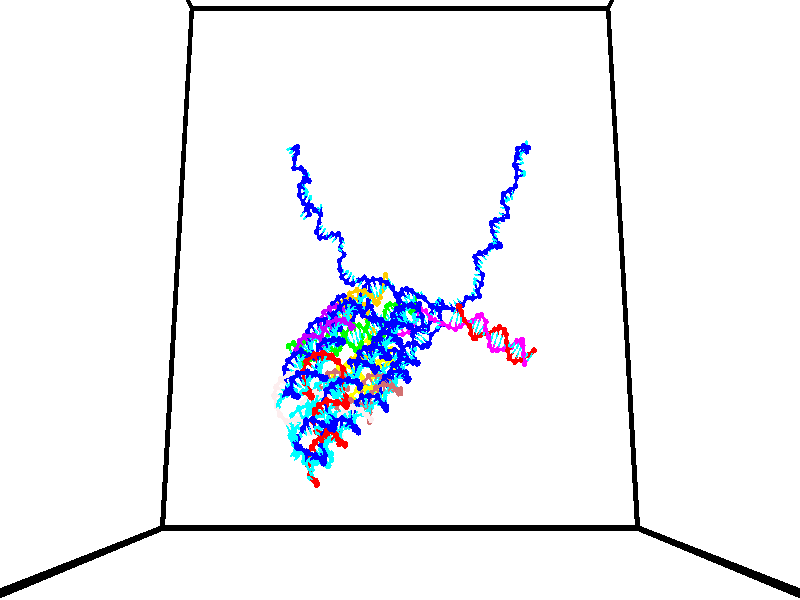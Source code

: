 // switches for output
#declare DRAW_BASES = 1; // possible values are 0, 1; only relevant for DNA ribbons
#declare DRAW_BASES_TYPE = 3; // possible values are 1, 2, 3; only relevant for DNA ribbons
#declare DRAW_FOG = 0; // set to 1 to enable fog

#include "colors.inc"

#include "transforms.inc"
background { rgb <1, 1, 1>}

#default {
   normal{
       ripples 0.25
       frequency 0.20
       turbulence 0.2
       lambda 5
   }
	finish {
		phong 0.1
		phong_size 40.
	}
}

// original window dimensions: 1024x640


// camera settings

camera {
	sky <0, 0.179814, -0.983701>
	up <0, 0.179814, -0.983701>
	right 1.6 * <1, 0, 0>
	location <35, 92.5046, 58.4545>
	look_at <35, 26.874, 46.4577>
	direction <0, -65.6306, -11.9968>
	angle 67.0682
}


# declare cpy_camera_pos = <35, 92.5046, 58.4545>;
# if (DRAW_FOG = 1)
fog {
	fog_type 2
	up vnormalize(cpy_camera_pos)
	color rgbt<1,1,1,0.3>
	distance 1e-5
	fog_alt 3e-3
	fog_offset 56
}
# end


// LIGHTS

# declare lum = 6;
global_settings {
	ambient_light rgb lum * <0.05, 0.05, 0.05>
	max_trace_level 15
}# declare cpy_direct_light_amount = 0.25;
light_source
{	1000 * <-1, -1.16351, -0.803887>,
	rgb lum * cpy_direct_light_amount
	parallel
}

light_source
{	1000 * <1, 1.16351, 0.803887>,
	rgb lum * cpy_direct_light_amount
	parallel
}

// strand 0

// nucleotide -1

// particle -1
sphere {
	<40.774406, 33.604309, 48.181255> 0.250000
	pigment { color rgbt <1,0,0,0> }
	no_shadow
}
cylinder {
	<40.547409, 33.662189, 48.505482>,  <40.411213, 33.696918, 48.700016>, 0.100000
	pigment { color rgbt <1,0,0,0> }
	no_shadow
}
cylinder {
	<40.547409, 33.662189, 48.505482>,  <40.774406, 33.604309, 48.181255>, 0.100000
	pigment { color rgbt <1,0,0,0> }
	no_shadow
}

// particle -1
sphere {
	<40.547409, 33.662189, 48.505482> 0.100000
	pigment { color rgbt <1,0,0,0> }
	no_shadow
}
sphere {
	0, 1
	scale<0.080000,0.200000,0.300000>
	matrix <0.801587, 0.322078, 0.503710,
		-0.188180, 0.935590, -0.298764,
		-0.567491, 0.144697, 0.810565,
		40.377163, 33.705597, 48.748650>
	pigment { color rgbt <0,1,1,0> }
	no_shadow
}
cylinder {
	<40.876236, 34.214973, 48.349617>,  <40.774406, 33.604309, 48.181255>, 0.130000
	pigment { color rgbt <1,0,0,0> }
	no_shadow
}

// nucleotide -1

// particle -1
sphere {
	<40.876236, 34.214973, 48.349617> 0.250000
	pigment { color rgbt <1,0,0,0> }
	no_shadow
}
cylinder {
	<40.780045, 34.029606, 48.690773>,  <40.722332, 33.918385, 48.895466>, 0.100000
	pigment { color rgbt <1,0,0,0> }
	no_shadow
}
cylinder {
	<40.780045, 34.029606, 48.690773>,  <40.876236, 34.214973, 48.349617>, 0.100000
	pigment { color rgbt <1,0,0,0> }
	no_shadow
}

// particle -1
sphere {
	<40.780045, 34.029606, 48.690773> 0.100000
	pigment { color rgbt <1,0,0,0> }
	no_shadow
}
sphere {
	0, 1
	scale<0.080000,0.200000,0.300000>
	matrix <0.859486, 0.306655, 0.408958,
		-0.451061, 0.831388, 0.324558,
		-0.240475, -0.463418, 0.852887,
		40.707901, 33.890579, 48.946640>
	pigment { color rgbt <0,1,1,0> }
	no_shadow
}
cylinder {
	<40.968102, 34.737808, 48.859055>,  <40.876236, 34.214973, 48.349617>, 0.130000
	pigment { color rgbt <1,0,0,0> }
	no_shadow
}

// nucleotide -1

// particle -1
sphere {
	<40.968102, 34.737808, 48.859055> 0.250000
	pigment { color rgbt <1,0,0,0> }
	no_shadow
}
cylinder {
	<40.991913, 34.405025, 49.079708>,  <41.006199, 34.205357, 49.212101>, 0.100000
	pigment { color rgbt <1,0,0,0> }
	no_shadow
}
cylinder {
	<40.991913, 34.405025, 49.079708>,  <40.968102, 34.737808, 48.859055>, 0.100000
	pigment { color rgbt <1,0,0,0> }
	no_shadow
}

// particle -1
sphere {
	<40.991913, 34.405025, 49.079708> 0.100000
	pigment { color rgbt <1,0,0,0> }
	no_shadow
}
sphere {
	0, 1
	scale<0.080000,0.200000,0.300000>
	matrix <0.900269, 0.283477, 0.330389,
		-0.431246, 0.476951, 0.765862,
		0.059525, -0.831961, 0.551633,
		41.009769, 34.155437, 49.245197>
	pigment { color rgbt <0,1,1,0> }
	no_shadow
}
cylinder {
	<41.189396, 34.859474, 49.556095>,  <40.968102, 34.737808, 48.859055>, 0.130000
	pigment { color rgbt <1,0,0,0> }
	no_shadow
}

// nucleotide -1

// particle -1
sphere {
	<41.189396, 34.859474, 49.556095> 0.250000
	pigment { color rgbt <1,0,0,0> }
	no_shadow
}
cylinder {
	<41.290211, 34.474968, 49.511463>,  <41.350700, 34.244263, 49.484684>, 0.100000
	pigment { color rgbt <1,0,0,0> }
	no_shadow
}
cylinder {
	<41.290211, 34.474968, 49.511463>,  <41.189396, 34.859474, 49.556095>, 0.100000
	pigment { color rgbt <1,0,0,0> }
	no_shadow
}

// particle -1
sphere {
	<41.290211, 34.474968, 49.511463> 0.100000
	pigment { color rgbt <1,0,0,0> }
	no_shadow
}
sphere {
	0, 1
	scale<0.080000,0.200000,0.300000>
	matrix <0.936023, 0.212889, 0.280250,
		-0.245641, -0.175071, 0.953421,
		0.252036, -0.961264, -0.111576,
		41.365822, 34.186588, 49.477989>
	pigment { color rgbt <0,1,1,0> }
	no_shadow
}
cylinder {
	<41.704758, 34.902634, 50.050503>,  <41.189396, 34.859474, 49.556095>, 0.130000
	pigment { color rgbt <1,0,0,0> }
	no_shadow
}

// nucleotide -1

// particle -1
sphere {
	<41.704758, 34.902634, 50.050503> 0.250000
	pigment { color rgbt <1,0,0,0> }
	no_shadow
}
cylinder {
	<41.752766, 34.529442, 49.914768>,  <41.781570, 34.305527, 49.833328>, 0.100000
	pigment { color rgbt <1,0,0,0> }
	no_shadow
}
cylinder {
	<41.752766, 34.529442, 49.914768>,  <41.704758, 34.902634, 50.050503>, 0.100000
	pigment { color rgbt <1,0,0,0> }
	no_shadow
}

// particle -1
sphere {
	<41.752766, 34.529442, 49.914768> 0.100000
	pigment { color rgbt <1,0,0,0> }
	no_shadow
}
sphere {
	0, 1
	scale<0.080000,0.200000,0.300000>
	matrix <0.962762, 0.025974, 0.269098,
		-0.242249, -0.358992, 0.901355,
		0.120016, -0.932979, -0.339332,
		41.788769, 34.249550, 49.812969>
	pigment { color rgbt <0,1,1,0> }
	no_shadow
}
cylinder {
	<41.859825, 34.443325, 50.606308>,  <41.704758, 34.902634, 50.050503>, 0.130000
	pigment { color rgbt <1,0,0,0> }
	no_shadow
}

// nucleotide -1

// particle -1
sphere {
	<41.859825, 34.443325, 50.606308> 0.250000
	pigment { color rgbt <1,0,0,0> }
	no_shadow
}
cylinder {
	<42.004093, 34.262039, 50.280235>,  <42.090652, 34.153267, 50.084591>, 0.100000
	pigment { color rgbt <1,0,0,0> }
	no_shadow
}
cylinder {
	<42.004093, 34.262039, 50.280235>,  <41.859825, 34.443325, 50.606308>, 0.100000
	pigment { color rgbt <1,0,0,0> }
	no_shadow
}

// particle -1
sphere {
	<42.004093, 34.262039, 50.280235> 0.100000
	pigment { color rgbt <1,0,0,0> }
	no_shadow
}
sphere {
	0, 1
	scale<0.080000,0.200000,0.300000>
	matrix <0.874306, -0.140100, 0.464716,
		-0.324822, -0.880324, 0.345718,
		0.360665, -0.453213, -0.815180,
		42.112293, 34.126076, 50.035683>
	pigment { color rgbt <0,1,1,0> }
	no_shadow
}
cylinder {
	<42.206757, 33.778740, 50.850777>,  <41.859825, 34.443325, 50.606308>, 0.130000
	pigment { color rgbt <1,0,0,0> }
	no_shadow
}

// nucleotide -1

// particle -1
sphere {
	<42.206757, 33.778740, 50.850777> 0.250000
	pigment { color rgbt <1,0,0,0> }
	no_shadow
}
cylinder {
	<42.356174, 33.839512, 50.484741>,  <42.445824, 33.875977, 50.265121>, 0.100000
	pigment { color rgbt <1,0,0,0> }
	no_shadow
}
cylinder {
	<42.356174, 33.839512, 50.484741>,  <42.206757, 33.778740, 50.850777>, 0.100000
	pigment { color rgbt <1,0,0,0> }
	no_shadow
}

// particle -1
sphere {
	<42.356174, 33.839512, 50.484741> 0.100000
	pigment { color rgbt <1,0,0,0> }
	no_shadow
}
sphere {
	0, 1
	scale<0.080000,0.200000,0.300000>
	matrix <0.920473, -0.182879, 0.345377,
		-0.114875, -0.971324, -0.208165,
		0.373542, 0.151935, -0.915086,
		42.468239, 33.885094, 50.210217>
	pigment { color rgbt <0,1,1,0> }
	no_shadow
}
cylinder {
	<42.509098, 33.222485, 50.817677>,  <42.206757, 33.778740, 50.850777>, 0.130000
	pigment { color rgbt <1,0,0,0> }
	no_shadow
}

// nucleotide -1

// particle -1
sphere {
	<42.509098, 33.222485, 50.817677> 0.250000
	pigment { color rgbt <1,0,0,0> }
	no_shadow
}
cylinder {
	<42.694641, 33.461197, 50.555779>,  <42.805965, 33.604424, 50.398640>, 0.100000
	pigment { color rgbt <1,0,0,0> }
	no_shadow
}
cylinder {
	<42.694641, 33.461197, 50.555779>,  <42.509098, 33.222485, 50.817677>, 0.100000
	pigment { color rgbt <1,0,0,0> }
	no_shadow
}

// particle -1
sphere {
	<42.694641, 33.461197, 50.555779> 0.100000
	pigment { color rgbt <1,0,0,0> }
	no_shadow
}
sphere {
	0, 1
	scale<0.080000,0.200000,0.300000>
	matrix <0.881168, -0.234435, 0.410590,
		0.091537, -0.767394, -0.634608,
		0.463858, 0.596780, -0.654743,
		42.833797, 33.640232, 50.359356>
	pigment { color rgbt <0,1,1,0> }
	no_shadow
}
cylinder {
	<43.084518, 32.859924, 50.483624>,  <42.509098, 33.222485, 50.817677>, 0.130000
	pigment { color rgbt <1,0,0,0> }
	no_shadow
}

// nucleotide -1

// particle -1
sphere {
	<43.084518, 32.859924, 50.483624> 0.250000
	pigment { color rgbt <1,0,0,0> }
	no_shadow
}
cylinder {
	<43.182526, 33.247707, 50.479324>,  <43.241329, 33.480377, 50.476746>, 0.100000
	pigment { color rgbt <1,0,0,0> }
	no_shadow
}
cylinder {
	<43.182526, 33.247707, 50.479324>,  <43.084518, 32.859924, 50.483624>, 0.100000
	pigment { color rgbt <1,0,0,0> }
	no_shadow
}

// particle -1
sphere {
	<43.182526, 33.247707, 50.479324> 0.100000
	pigment { color rgbt <1,0,0,0> }
	no_shadow
}
sphere {
	0, 1
	scale<0.080000,0.200000,0.300000>
	matrix <0.908722, -0.225773, 0.351071,
		0.337923, -0.095784, -0.936287,
		0.245016, 0.969460, -0.010748,
		43.256031, 33.538544, 50.476101>
	pigment { color rgbt <0,1,1,0> }
	no_shadow
}
cylinder {
	<43.763371, 32.969341, 50.409748>,  <43.084518, 32.859924, 50.483624>, 0.130000
	pigment { color rgbt <1,0,0,0> }
	no_shadow
}

// nucleotide -1

// particle -1
sphere {
	<43.763371, 32.969341, 50.409748> 0.250000
	pigment { color rgbt <1,0,0,0> }
	no_shadow
}
cylinder {
	<43.697128, 33.353897, 50.497658>,  <43.657383, 33.584633, 50.550404>, 0.100000
	pigment { color rgbt <1,0,0,0> }
	no_shadow
}
cylinder {
	<43.697128, 33.353897, 50.497658>,  <43.763371, 32.969341, 50.409748>, 0.100000
	pigment { color rgbt <1,0,0,0> }
	no_shadow
}

// particle -1
sphere {
	<43.697128, 33.353897, 50.497658> 0.100000
	pigment { color rgbt <1,0,0,0> }
	no_shadow
}
sphere {
	0, 1
	scale<0.080000,0.200000,0.300000>
	matrix <0.861535, 0.032588, 0.506651,
		0.479928, 0.273245, -0.833670,
		-0.165607, 0.961392, 0.219771,
		43.647446, 33.642315, 50.563587>
	pigment { color rgbt <0,1,1,0> }
	no_shadow
}
cylinder {
	<44.338440, 33.422363, 50.119431>,  <43.763371, 32.969341, 50.409748>, 0.130000
	pigment { color rgbt <1,0,0,0> }
	no_shadow
}

// nucleotide -1

// particle -1
sphere {
	<44.338440, 33.422363, 50.119431> 0.250000
	pigment { color rgbt <1,0,0,0> }
	no_shadow
}
cylinder {
	<44.187683, 33.643448, 50.416744>,  <44.097229, 33.776100, 50.595131>, 0.100000
	pigment { color rgbt <1,0,0,0> }
	no_shadow
}
cylinder {
	<44.187683, 33.643448, 50.416744>,  <44.338440, 33.422363, 50.119431>, 0.100000
	pigment { color rgbt <1,0,0,0> }
	no_shadow
}

// particle -1
sphere {
	<44.187683, 33.643448, 50.416744> 0.100000
	pigment { color rgbt <1,0,0,0> }
	no_shadow
}
sphere {
	0, 1
	scale<0.080000,0.200000,0.300000>
	matrix <0.918518, 0.119493, 0.376889,
		0.119493, 0.824762, -0.552710,
		-0.376889, 0.552710, 0.743281,
		44.074615, 33.809261, 50.639729>
	pigment { color rgbt <0,1,1,0> }
	no_shadow
}
cylinder {
	<44.729576, 34.110249, 50.009953>,  <44.338440, 33.422363, 50.119431>, 0.130000
	pigment { color rgbt <1,0,0,0> }
	no_shadow
}

// nucleotide -1

// particle -1
sphere {
	<44.729576, 34.110249, 50.009953> 0.250000
	pigment { color rgbt <1,0,0,0> }
	no_shadow
}
cylinder {
	<44.597031, 34.062881, 50.384369>,  <44.517506, 34.034462, 50.609020>, 0.100000
	pigment { color rgbt <1,0,0,0> }
	no_shadow
}
cylinder {
	<44.597031, 34.062881, 50.384369>,  <44.729576, 34.110249, 50.009953>, 0.100000
	pigment { color rgbt <1,0,0,0> }
	no_shadow
}

// particle -1
sphere {
	<44.597031, 34.062881, 50.384369> 0.100000
	pigment { color rgbt <1,0,0,0> }
	no_shadow
}
sphere {
	0, 1
	scale<0.080000,0.200000,0.300000>
	matrix <0.879341, 0.320845, 0.351878,
		-0.341993, 0.939700, -0.002186,
		-0.331361, -0.118417, 0.936043,
		44.497623, 34.027355, 50.665180>
	pigment { color rgbt <0,1,1,0> }
	no_shadow
}
cylinder {
	<45.086716, 34.578400, 50.309021>,  <44.729576, 34.110249, 50.009953>, 0.130000
	pigment { color rgbt <1,0,0,0> }
	no_shadow
}

// nucleotide -1

// particle -1
sphere {
	<45.086716, 34.578400, 50.309021> 0.250000
	pigment { color rgbt <1,0,0,0> }
	no_shadow
}
cylinder {
	<44.963005, 34.410549, 50.650375>,  <44.888779, 34.309837, 50.855186>, 0.100000
	pigment { color rgbt <1,0,0,0> }
	no_shadow
}
cylinder {
	<44.963005, 34.410549, 50.650375>,  <45.086716, 34.578400, 50.309021>, 0.100000
	pigment { color rgbt <1,0,0,0> }
	no_shadow
}

// particle -1
sphere {
	<44.963005, 34.410549, 50.650375> 0.100000
	pigment { color rgbt <1,0,0,0> }
	no_shadow
}
sphere {
	0, 1
	scale<0.080000,0.200000,0.300000>
	matrix <0.781614, 0.398995, 0.479462,
		-0.541690, 0.815301, 0.204586,
		-0.309277, -0.419627, 0.853382,
		44.870220, 34.284660, 50.906391>
	pigment { color rgbt <0,1,1,0> }
	no_shadow
}
cylinder {
	<45.170071, 35.105885, 50.744522>,  <45.086716, 34.578400, 50.309021>, 0.130000
	pigment { color rgbt <1,0,0,0> }
	no_shadow
}

// nucleotide -1

// particle -1
sphere {
	<45.170071, 35.105885, 50.744522> 0.250000
	pigment { color rgbt <1,0,0,0> }
	no_shadow
}
cylinder {
	<45.190098, 34.764896, 50.952671>,  <45.202114, 34.560303, 51.077560>, 0.100000
	pigment { color rgbt <1,0,0,0> }
	no_shadow
}
cylinder {
	<45.190098, 34.764896, 50.952671>,  <45.170071, 35.105885, 50.744522>, 0.100000
	pigment { color rgbt <1,0,0,0> }
	no_shadow
}

// particle -1
sphere {
	<45.190098, 34.764896, 50.952671> 0.100000
	pigment { color rgbt <1,0,0,0> }
	no_shadow
}
sphere {
	0, 1
	scale<0.080000,0.200000,0.300000>
	matrix <0.717577, 0.393099, 0.574940,
		-0.694677, 0.344619, 0.631396,
		0.050066, -0.852473, 0.520368,
		45.205116, 34.509155, 51.108780>
	pigment { color rgbt <0,1,1,0> }
	no_shadow
}
cylinder {
	<45.143650, 35.336033, 51.366943>,  <45.170071, 35.105885, 50.744522>, 0.130000
	pigment { color rgbt <1,0,0,0> }
	no_shadow
}

// nucleotide -1

// particle -1
sphere {
	<45.143650, 35.336033, 51.366943> 0.250000
	pigment { color rgbt <1,0,0,0> }
	no_shadow
}
cylinder {
	<45.287521, 34.963627, 51.391750>,  <45.373844, 34.740185, 51.406635>, 0.100000
	pigment { color rgbt <1,0,0,0> }
	no_shadow
}
cylinder {
	<45.287521, 34.963627, 51.391750>,  <45.143650, 35.336033, 51.366943>, 0.100000
	pigment { color rgbt <1,0,0,0> }
	no_shadow
}

// particle -1
sphere {
	<45.287521, 34.963627, 51.391750> 0.100000
	pigment { color rgbt <1,0,0,0> }
	no_shadow
}
sphere {
	0, 1
	scale<0.080000,0.200000,0.300000>
	matrix <0.715728, 0.317922, 0.621819,
		-0.598639, -0.179267, 0.780702,
		0.359674, -0.931015, 0.062014,
		45.395424, 34.684322, 51.410355>
	pigment { color rgbt <0,1,1,0> }
	no_shadow
}
cylinder {
	<45.245834, 35.265461, 52.074223>,  <45.143650, 35.336033, 51.366943>, 0.130000
	pigment { color rgbt <1,0,0,0> }
	no_shadow
}

// nucleotide -1

// particle -1
sphere {
	<45.245834, 35.265461, 52.074223> 0.250000
	pigment { color rgbt <1,0,0,0> }
	no_shadow
}
cylinder {
	<45.480370, 34.978180, 51.924347>,  <45.621090, 34.805813, 51.834419>, 0.100000
	pigment { color rgbt <1,0,0,0> }
	no_shadow
}
cylinder {
	<45.480370, 34.978180, 51.924347>,  <45.245834, 35.265461, 52.074223>, 0.100000
	pigment { color rgbt <1,0,0,0> }
	no_shadow
}

// particle -1
sphere {
	<45.480370, 34.978180, 51.924347> 0.100000
	pigment { color rgbt <1,0,0,0> }
	no_shadow
}
sphere {
	0, 1
	scale<0.080000,0.200000,0.300000>
	matrix <0.667885, 0.166858, 0.725319,
		-0.458404, -0.675535, 0.577511,
		0.586341, -0.718200, -0.374691,
		45.656273, 34.762718, 51.811939>
	pigment { color rgbt <0,1,1,0> }
	no_shadow
}
cylinder {
	<45.468845, 34.700691, 52.615704>,  <45.245834, 35.265461, 52.074223>, 0.130000
	pigment { color rgbt <1,0,0,0> }
	no_shadow
}

// nucleotide -1

// particle -1
sphere {
	<45.468845, 34.700691, 52.615704> 0.250000
	pigment { color rgbt <1,0,0,0> }
	no_shadow
}
cylinder {
	<45.734905, 34.725605, 52.318062>,  <45.894543, 34.740551, 52.139477>, 0.100000
	pigment { color rgbt <1,0,0,0> }
	no_shadow
}
cylinder {
	<45.734905, 34.725605, 52.318062>,  <45.468845, 34.700691, 52.615704>, 0.100000
	pigment { color rgbt <1,0,0,0> }
	no_shadow
}

// particle -1
sphere {
	<45.734905, 34.725605, 52.318062> 0.100000
	pigment { color rgbt <1,0,0,0> }
	no_shadow
}
sphere {
	0, 1
	scale<0.080000,0.200000,0.300000>
	matrix <0.732448, 0.139392, 0.666400,
		0.145245, -0.988275, 0.047079,
		0.665149, 0.062308, -0.744106,
		45.934452, 34.744289, 52.094830>
	pigment { color rgbt <0,1,1,0> }
	no_shadow
}
cylinder {
	<46.058064, 34.392399, 52.882587>,  <45.468845, 34.700691, 52.615704>, 0.130000
	pigment { color rgbt <1,0,0,0> }
	no_shadow
}

// nucleotide -1

// particle -1
sphere {
	<46.058064, 34.392399, 52.882587> 0.250000
	pigment { color rgbt <1,0,0,0> }
	no_shadow
}
cylinder {
	<46.196259, 34.593361, 52.565544>,  <46.279175, 34.713940, 52.375317>, 0.100000
	pigment { color rgbt <1,0,0,0> }
	no_shadow
}
cylinder {
	<46.196259, 34.593361, 52.565544>,  <46.058064, 34.392399, 52.882587>, 0.100000
	pigment { color rgbt <1,0,0,0> }
	no_shadow
}

// particle -1
sphere {
	<46.196259, 34.593361, 52.565544> 0.100000
	pigment { color rgbt <1,0,0,0> }
	no_shadow
}
sphere {
	0, 1
	scale<0.080000,0.200000,0.300000>
	matrix <0.904084, 0.048202, 0.424627,
		0.251542, -0.863286, -0.437566,
		0.345483, 0.502408, -0.792608,
		46.299904, 34.744083, 52.327763>
	pigment { color rgbt <0,1,1,0> }
	no_shadow
}
cylinder {
	<46.752407, 34.116310, 52.688164>,  <46.058064, 34.392399, 52.882587>, 0.130000
	pigment { color rgbt <1,0,0,0> }
	no_shadow
}

// nucleotide -1

// particle -1
sphere {
	<46.752407, 34.116310, 52.688164> 0.250000
	pigment { color rgbt <1,0,0,0> }
	no_shadow
}
cylinder {
	<46.752663, 34.469387, 52.500183>,  <46.752815, 34.681232, 52.387394>, 0.100000
	pigment { color rgbt <1,0,0,0> }
	no_shadow
}
cylinder {
	<46.752663, 34.469387, 52.500183>,  <46.752407, 34.116310, 52.688164>, 0.100000
	pigment { color rgbt <1,0,0,0> }
	no_shadow
}

// particle -1
sphere {
	<46.752663, 34.469387, 52.500183> 0.100000
	pigment { color rgbt <1,0,0,0> }
	no_shadow
}
sphere {
	0, 1
	scale<0.080000,0.200000,0.300000>
	matrix <0.918360, 0.185466, 0.349596,
		0.395746, -0.431806, -0.810512,
		0.000635, 0.882693, -0.469950,
		46.752853, 34.734196, 52.359200>
	pigment { color rgbt <0,1,1,0> }
	no_shadow
}
cylinder {
	<47.454876, 34.212631, 52.337479>,  <46.752407, 34.116310, 52.688164>, 0.130000
	pigment { color rgbt <1,0,0,0> }
	no_shadow
}

// nucleotide -1

// particle -1
sphere {
	<47.454876, 34.212631, 52.337479> 0.250000
	pigment { color rgbt <1,0,0,0> }
	no_shadow
}
cylinder {
	<47.262581, 34.559731, 52.387920>,  <47.147205, 34.767990, 52.418186>, 0.100000
	pigment { color rgbt <1,0,0,0> }
	no_shadow
}
cylinder {
	<47.262581, 34.559731, 52.387920>,  <47.454876, 34.212631, 52.337479>, 0.100000
	pigment { color rgbt <1,0,0,0> }
	no_shadow
}

// particle -1
sphere {
	<47.262581, 34.559731, 52.387920> 0.100000
	pigment { color rgbt <1,0,0,0> }
	no_shadow
}
sphere {
	0, 1
	scale<0.080000,0.200000,0.300000>
	matrix <0.770844, 0.349669, 0.532477,
		0.417961, 0.353189, -0.836998,
		-0.480737, 0.867750, 0.126105,
		47.118359, 34.820057, 52.425751>
	pigment { color rgbt <0,1,1,0> }
	no_shadow
}
cylinder {
	<47.875832, 34.744328, 51.989128>,  <47.454876, 34.212631, 52.337479>, 0.130000
	pigment { color rgbt <1,0,0,0> }
	no_shadow
}

// nucleotide -1

// particle -1
sphere {
	<47.875832, 34.744328, 51.989128> 0.250000
	pigment { color rgbt <1,0,0,0> }
	no_shadow
}
cylinder {
	<47.654411, 34.935131, 52.262196>,  <47.521557, 35.049614, 52.426037>, 0.100000
	pigment { color rgbt <1,0,0,0> }
	no_shadow
}
cylinder {
	<47.654411, 34.935131, 52.262196>,  <47.875832, 34.744328, 51.989128>, 0.100000
	pigment { color rgbt <1,0,0,0> }
	no_shadow
}

// particle -1
sphere {
	<47.654411, 34.935131, 52.262196> 0.100000
	pigment { color rgbt <1,0,0,0> }
	no_shadow
}
sphere {
	0, 1
	scale<0.080000,0.200000,0.300000>
	matrix <0.830690, 0.257752, 0.493475,
		0.059432, 0.840254, -0.538926,
		-0.553554, 0.477009, 0.682672,
		47.488346, 35.078236, 52.466995>
	pigment { color rgbt <0,1,1,0> }
	no_shadow
}
// strand 1

// nucleotide -1

// particle -1
sphere {
	<24.301907, 34.939442, 51.687950> 0.250000
	pigment { color rgbt <0,1,0,0> }
	no_shadow
}
cylinder {
	<24.506779, 34.996498, 52.026730>,  <24.629702, 35.030731, 52.229996>, 0.100000
	pigment { color rgbt <0,1,0,0> }
	no_shadow
}
cylinder {
	<24.506779, 34.996498, 52.026730>,  <24.301907, 34.939442, 51.687950>, 0.100000
	pigment { color rgbt <0,1,0,0> }
	no_shadow
}

// particle -1
sphere {
	<24.506779, 34.996498, 52.026730> 0.100000
	pigment { color rgbt <0,1,0,0> }
	no_shadow
}
sphere {
	0, 1
	scale<0.080000,0.200000,0.300000>
	matrix <0.858808, -0.097538, -0.502927,
		0.010873, 0.984957, -0.172456,
		0.512183, 0.142638, 0.846949,
		24.660433, 35.039291, 52.280815>
	pigment { color rgbt <0,1,1,0> }
	no_shadow
}
cylinder {
	<24.852346, 35.345589, 51.502186>,  <24.301907, 34.939442, 51.687950>, 0.130000
	pigment { color rgbt <0,1,0,0> }
	no_shadow
}

// nucleotide -1

// particle -1
sphere {
	<24.852346, 35.345589, 51.502186> 0.250000
	pigment { color rgbt <0,1,0,0> }
	no_shadow
}
cylinder {
	<24.977030, 35.142342, 51.823345>,  <25.051840, 35.020393, 52.016041>, 0.100000
	pigment { color rgbt <0,1,0,0> }
	no_shadow
}
cylinder {
	<24.977030, 35.142342, 51.823345>,  <24.852346, 35.345589, 51.502186>, 0.100000
	pigment { color rgbt <0,1,0,0> }
	no_shadow
}

// particle -1
sphere {
	<24.977030, 35.142342, 51.823345> 0.100000
	pigment { color rgbt <0,1,0,0> }
	no_shadow
}
sphere {
	0, 1
	scale<0.080000,0.200000,0.300000>
	matrix <0.905839, -0.096201, -0.412555,
		0.286867, 0.855897, 0.430287,
		0.311710, -0.508119, 0.802902,
		25.070543, 34.989906, 52.064217>
	pigment { color rgbt <0,1,1,0> }
	no_shadow
}
cylinder {
	<25.475960, 35.685616, 51.780411>,  <24.852346, 35.345589, 51.502186>, 0.130000
	pigment { color rgbt <0,1,0,0> }
	no_shadow
}

// nucleotide -1

// particle -1
sphere {
	<25.475960, 35.685616, 51.780411> 0.250000
	pigment { color rgbt <0,1,0,0> }
	no_shadow
}
cylinder {
	<25.452032, 35.299656, 51.882698>,  <25.437675, 35.068081, 51.944069>, 0.100000
	pigment { color rgbt <0,1,0,0> }
	no_shadow
}
cylinder {
	<25.452032, 35.299656, 51.882698>,  <25.475960, 35.685616, 51.780411>, 0.100000
	pigment { color rgbt <0,1,0,0> }
	no_shadow
}

// particle -1
sphere {
	<25.452032, 35.299656, 51.882698> 0.100000
	pigment { color rgbt <0,1,0,0> }
	no_shadow
}
sphere {
	0, 1
	scale<0.080000,0.200000,0.300000>
	matrix <0.981948, -0.102933, -0.158693,
		0.179444, 0.241611, 0.953637,
		-0.059819, -0.964899, 0.255720,
		25.434086, 35.010185, 51.959415>
	pigment { color rgbt <0,1,1,0> }
	no_shadow
}
cylinder {
	<26.051586, 35.559193, 52.298321>,  <25.475960, 35.685616, 51.780411>, 0.130000
	pigment { color rgbt <0,1,0,0> }
	no_shadow
}

// nucleotide -1

// particle -1
sphere {
	<26.051586, 35.559193, 52.298321> 0.250000
	pigment { color rgbt <0,1,0,0> }
	no_shadow
}
cylinder {
	<25.928392, 35.202881, 52.164658>,  <25.854477, 34.989094, 52.084461>, 0.100000
	pigment { color rgbt <0,1,0,0> }
	no_shadow
}
cylinder {
	<25.928392, 35.202881, 52.164658>,  <26.051586, 35.559193, 52.298321>, 0.100000
	pigment { color rgbt <0,1,0,0> }
	no_shadow
}

// particle -1
sphere {
	<25.928392, 35.202881, 52.164658> 0.100000
	pigment { color rgbt <0,1,0,0> }
	no_shadow
}
sphere {
	0, 1
	scale<0.080000,0.200000,0.300000>
	matrix <0.947243, -0.254335, -0.195053,
		0.088761, -0.376599, 0.922114,
		-0.307982, -0.890779, -0.334156,
		25.835999, 34.935646, 52.064411>
	pigment { color rgbt <0,1,1,0> }
	no_shadow
}
cylinder {
	<26.402086, 35.009449, 52.716457>,  <26.051586, 35.559193, 52.298321>, 0.130000
	pigment { color rgbt <0,1,0,0> }
	no_shadow
}

// nucleotide -1

// particle -1
sphere {
	<26.402086, 35.009449, 52.716457> 0.250000
	pigment { color rgbt <0,1,0,0> }
	no_shadow
}
cylinder {
	<26.314199, 34.853710, 52.358658>,  <26.261467, 34.760265, 52.143978>, 0.100000
	pigment { color rgbt <0,1,0,0> }
	no_shadow
}
cylinder {
	<26.314199, 34.853710, 52.358658>,  <26.402086, 35.009449, 52.716457>, 0.100000
	pigment { color rgbt <0,1,0,0> }
	no_shadow
}

// particle -1
sphere {
	<26.314199, 34.853710, 52.358658> 0.100000
	pigment { color rgbt <0,1,0,0> }
	no_shadow
}
sphere {
	0, 1
	scale<0.080000,0.200000,0.300000>
	matrix <0.942978, -0.319760, -0.092441,
		-0.250034, -0.863806, 0.437404,
		-0.219715, -0.389350, -0.894501,
		26.248285, 34.736904, 52.090309>
	pigment { color rgbt <0,1,1,0> }
	no_shadow
}
cylinder {
	<26.806265, 34.462498, 52.677036>,  <26.402086, 35.009449, 52.716457>, 0.130000
	pigment { color rgbt <0,1,0,0> }
	no_shadow
}

// nucleotide -1

// particle -1
sphere {
	<26.806265, 34.462498, 52.677036> 0.250000
	pigment { color rgbt <0,1,0,0> }
	no_shadow
}
cylinder {
	<26.682800, 34.468533, 52.296616>,  <26.608721, 34.472153, 52.068363>, 0.100000
	pigment { color rgbt <0,1,0,0> }
	no_shadow
}
cylinder {
	<26.682800, 34.468533, 52.296616>,  <26.806265, 34.462498, 52.677036>, 0.100000
	pigment { color rgbt <0,1,0,0> }
	no_shadow
}

// particle -1
sphere {
	<26.682800, 34.468533, 52.296616> 0.100000
	pigment { color rgbt <0,1,0,0> }
	no_shadow
}
sphere {
	0, 1
	scale<0.080000,0.200000,0.300000>
	matrix <0.883933, -0.364706, -0.292662,
		-0.351270, -0.931000, 0.099235,
		-0.308660, 0.015086, -0.951053,
		26.590202, 34.473057, 52.011299>
	pigment { color rgbt <0,1,1,0> }
	no_shadow
}
cylinder {
	<27.058531, 33.786602, 52.407345>,  <26.806265, 34.462498, 52.677036>, 0.130000
	pigment { color rgbt <0,1,0,0> }
	no_shadow
}

// nucleotide -1

// particle -1
sphere {
	<27.058531, 33.786602, 52.407345> 0.250000
	pigment { color rgbt <0,1,0,0> }
	no_shadow
}
cylinder {
	<27.004593, 34.029716, 52.094318>,  <26.972229, 34.175587, 51.906502>, 0.100000
	pigment { color rgbt <0,1,0,0> }
	no_shadow
}
cylinder {
	<27.004593, 34.029716, 52.094318>,  <27.058531, 33.786602, 52.407345>, 0.100000
	pigment { color rgbt <0,1,0,0> }
	no_shadow
}

// particle -1
sphere {
	<27.004593, 34.029716, 52.094318> 0.100000
	pigment { color rgbt <0,1,0,0> }
	no_shadow
}
sphere {
	0, 1
	scale<0.080000,0.200000,0.300000>
	matrix <0.872210, -0.301952, -0.384805,
		-0.470177, -0.734453, -0.489400,
		-0.134846, 0.607786, -0.782568,
		26.964140, 34.212051, 51.859547>
	pigment { color rgbt <0,1,1,0> }
	no_shadow
}
cylinder {
	<27.407207, 33.431698, 51.971706>,  <27.058531, 33.786602, 52.407345>, 0.130000
	pigment { color rgbt <0,1,0,0> }
	no_shadow
}

// nucleotide -1

// particle -1
sphere {
	<27.407207, 33.431698, 51.971706> 0.250000
	pigment { color rgbt <0,1,0,0> }
	no_shadow
}
cylinder {
	<27.365135, 33.777317, 51.774784>,  <27.339891, 33.984688, 51.656631>, 0.100000
	pigment { color rgbt <0,1,0,0> }
	no_shadow
}
cylinder {
	<27.365135, 33.777317, 51.774784>,  <27.407207, 33.431698, 51.971706>, 0.100000
	pigment { color rgbt <0,1,0,0> }
	no_shadow
}

// particle -1
sphere {
	<27.365135, 33.777317, 51.774784> 0.100000
	pigment { color rgbt <0,1,0,0> }
	no_shadow
}
sphere {
	0, 1
	scale<0.080000,0.200000,0.300000>
	matrix <0.756844, -0.251576, -0.603238,
		-0.645077, -0.436045, -0.627488,
		-0.105178, 0.864046, -0.492303,
		27.333582, 34.036530, 51.627094>
	pigment { color rgbt <0,1,1,0> }
	no_shadow
}
cylinder {
	<27.380821, 33.227650, 51.237473>,  <27.407207, 33.431698, 51.971706>, 0.130000
	pigment { color rgbt <0,1,0,0> }
	no_shadow
}

// nucleotide -1

// particle -1
sphere {
	<27.380821, 33.227650, 51.237473> 0.250000
	pigment { color rgbt <0,1,0,0> }
	no_shadow
}
cylinder {
	<27.515244, 33.600704, 51.290005>,  <27.595898, 33.824539, 51.321526>, 0.100000
	pigment { color rgbt <0,1,0,0> }
	no_shadow
}
cylinder {
	<27.515244, 33.600704, 51.290005>,  <27.380821, 33.227650, 51.237473>, 0.100000
	pigment { color rgbt <0,1,0,0> }
	no_shadow
}

// particle -1
sphere {
	<27.515244, 33.600704, 51.290005> 0.100000
	pigment { color rgbt <0,1,0,0> }
	no_shadow
}
sphere {
	0, 1
	scale<0.080000,0.200000,0.300000>
	matrix <0.859038, -0.246344, -0.448740,
		-0.386160, 0.263622, -0.883959,
		0.336056, 0.932640, 0.131333,
		27.616060, 33.880497, 51.329403>
	pigment { color rgbt <0,1,1,0> }
	no_shadow
}
cylinder {
	<27.864332, 33.333511, 50.660538>,  <27.380821, 33.227650, 51.237473>, 0.130000
	pigment { color rgbt <0,1,0,0> }
	no_shadow
}

// nucleotide -1

// particle -1
sphere {
	<27.864332, 33.333511, 50.660538> 0.250000
	pigment { color rgbt <0,1,0,0> }
	no_shadow
}
cylinder {
	<27.981096, 33.617432, 50.916965>,  <28.051155, 33.787785, 51.070820>, 0.100000
	pigment { color rgbt <0,1,0,0> }
	no_shadow
}
cylinder {
	<27.981096, 33.617432, 50.916965>,  <27.864332, 33.333511, 50.660538>, 0.100000
	pigment { color rgbt <0,1,0,0> }
	no_shadow
}

// particle -1
sphere {
	<27.981096, 33.617432, 50.916965> 0.100000
	pigment { color rgbt <0,1,0,0> }
	no_shadow
}
sphere {
	0, 1
	scale<0.080000,0.200000,0.300000>
	matrix <0.911088, -0.002405, -0.412204,
		-0.291043, 0.704395, -0.647396,
		0.291911, 0.709804, 0.641066,
		28.068670, 33.830372, 51.109283>
	pigment { color rgbt <0,1,1,0> }
	no_shadow
}
cylinder {
	<28.243689, 33.817673, 50.244919>,  <27.864332, 33.333511, 50.660538>, 0.130000
	pigment { color rgbt <0,1,0,0> }
	no_shadow
}

// nucleotide -1

// particle -1
sphere {
	<28.243689, 33.817673, 50.244919> 0.250000
	pigment { color rgbt <0,1,0,0> }
	no_shadow
}
cylinder {
	<28.351118, 33.886448, 50.624035>,  <28.415575, 33.927711, 50.851505>, 0.100000
	pigment { color rgbt <0,1,0,0> }
	no_shadow
}
cylinder {
	<28.351118, 33.886448, 50.624035>,  <28.243689, 33.817673, 50.244919>, 0.100000
	pigment { color rgbt <0,1,0,0> }
	no_shadow
}

// particle -1
sphere {
	<28.351118, 33.886448, 50.624035> 0.100000
	pigment { color rgbt <0,1,0,0> }
	no_shadow
}
sphere {
	0, 1
	scale<0.080000,0.200000,0.300000>
	matrix <0.956962, -0.159948, -0.242158,
		0.109961, 0.972036, -0.207494,
		0.268574, 0.171936, 0.947790,
		28.431690, 33.938030, 50.908371>
	pigment { color rgbt <0,1,1,0> }
	no_shadow
}
cylinder {
	<28.869614, 34.213959, 50.213032>,  <28.243689, 33.817673, 50.244919>, 0.130000
	pigment { color rgbt <0,1,0,0> }
	no_shadow
}

// nucleotide -1

// particle -1
sphere {
	<28.869614, 34.213959, 50.213032> 0.250000
	pigment { color rgbt <0,1,0,0> }
	no_shadow
}
cylinder {
	<28.868114, 34.067410, 50.585217>,  <28.867216, 33.979481, 50.808525>, 0.100000
	pigment { color rgbt <0,1,0,0> }
	no_shadow
}
cylinder {
	<28.868114, 34.067410, 50.585217>,  <28.869614, 34.213959, 50.213032>, 0.100000
	pigment { color rgbt <0,1,0,0> }
	no_shadow
}

// particle -1
sphere {
	<28.868114, 34.067410, 50.585217> 0.100000
	pigment { color rgbt <0,1,0,0> }
	no_shadow
}
sphere {
	0, 1
	scale<0.080000,0.200000,0.300000>
	matrix <0.985652, -0.158371, -0.058391,
		0.168751, 0.916891, 0.361710,
		-0.003746, -0.366374, 0.930460,
		28.866991, 33.957497, 50.864353>
	pigment { color rgbt <0,1,1,0> }
	no_shadow
}
cylinder {
	<29.445192, 34.548103, 50.473888>,  <28.869614, 34.213959, 50.213032>, 0.130000
	pigment { color rgbt <0,1,0,0> }
	no_shadow
}

// nucleotide -1

// particle -1
sphere {
	<29.445192, 34.548103, 50.473888> 0.250000
	pigment { color rgbt <0,1,0,0> }
	no_shadow
}
cylinder {
	<29.341627, 34.245792, 50.714474>,  <29.279488, 34.064404, 50.858826>, 0.100000
	pigment { color rgbt <0,1,0,0> }
	no_shadow
}
cylinder {
	<29.341627, 34.245792, 50.714474>,  <29.445192, 34.548103, 50.473888>, 0.100000
	pigment { color rgbt <0,1,0,0> }
	no_shadow
}

// particle -1
sphere {
	<29.341627, 34.245792, 50.714474> 0.100000
	pigment { color rgbt <0,1,0,0> }
	no_shadow
}
sphere {
	0, 1
	scale<0.080000,0.200000,0.300000>
	matrix <0.965849, -0.209024, 0.153118,
		0.009997, 0.620569, 0.784089,
		-0.258914, -0.755780, 0.601465,
		29.263952, 34.019058, 50.894913>
	pigment { color rgbt <0,1,1,0> }
	no_shadow
}
cylinder {
	<29.733456, 34.662132, 51.195473>,  <29.445192, 34.548103, 50.473888>, 0.130000
	pigment { color rgbt <0,1,0,0> }
	no_shadow
}

// nucleotide -1

// particle -1
sphere {
	<29.733456, 34.662132, 51.195473> 0.250000
	pigment { color rgbt <0,1,0,0> }
	no_shadow
}
cylinder {
	<29.666801, 34.273296, 51.129410>,  <29.626808, 34.039993, 51.089771>, 0.100000
	pigment { color rgbt <0,1,0,0> }
	no_shadow
}
cylinder {
	<29.666801, 34.273296, 51.129410>,  <29.733456, 34.662132, 51.195473>, 0.100000
	pigment { color rgbt <0,1,0,0> }
	no_shadow
}

// particle -1
sphere {
	<29.666801, 34.273296, 51.129410> 0.100000
	pigment { color rgbt <0,1,0,0> }
	no_shadow
}
sphere {
	0, 1
	scale<0.080000,0.200000,0.300000>
	matrix <0.973601, -0.188712, 0.128408,
		-0.155991, -0.139400, 0.977872,
		-0.166636, -0.972088, -0.165157,
		29.616810, 33.981670, 51.079861>
	pigment { color rgbt <0,1,1,0> }
	no_shadow
}
cylinder {
	<30.259123, 34.321770, 51.545956>,  <29.733456, 34.662132, 51.195473>, 0.130000
	pigment { color rgbt <0,1,0,0> }
	no_shadow
}

// nucleotide -1

// particle -1
sphere {
	<30.259123, 34.321770, 51.545956> 0.250000
	pigment { color rgbt <0,1,0,0> }
	no_shadow
}
cylinder {
	<30.143400, 33.998230, 51.341187>,  <30.073967, 33.804108, 51.218327>, 0.100000
	pigment { color rgbt <0,1,0,0> }
	no_shadow
}
cylinder {
	<30.143400, 33.998230, 51.341187>,  <30.259123, 34.321770, 51.545956>, 0.100000
	pigment { color rgbt <0,1,0,0> }
	no_shadow
}

// particle -1
sphere {
	<30.143400, 33.998230, 51.341187> 0.100000
	pigment { color rgbt <0,1,0,0> }
	no_shadow
}
sphere {
	0, 1
	scale<0.080000,0.200000,0.300000>
	matrix <0.944099, -0.329402, -0.013085,
		-0.158045, -0.487092, 0.858931,
		-0.289307, -0.808849, -0.511923,
		30.056608, 33.755577, 51.187611>
	pigment { color rgbt <0,1,1,0> }
	no_shadow
}
cylinder {
	<30.603983, 33.721905, 51.848911>,  <30.259123, 34.321770, 51.545956>, 0.130000
	pigment { color rgbt <0,1,0,0> }
	no_shadow
}

// nucleotide -1

// particle -1
sphere {
	<30.603983, 33.721905, 51.848911> 0.250000
	pigment { color rgbt <0,1,0,0> }
	no_shadow
}
cylinder {
	<30.525747, 33.632729, 51.466908>,  <30.478806, 33.579224, 51.237705>, 0.100000
	pigment { color rgbt <0,1,0,0> }
	no_shadow
}
cylinder {
	<30.525747, 33.632729, 51.466908>,  <30.603983, 33.721905, 51.848911>, 0.100000
	pigment { color rgbt <0,1,0,0> }
	no_shadow
}

// particle -1
sphere {
	<30.525747, 33.632729, 51.466908> 0.100000
	pigment { color rgbt <0,1,0,0> }
	no_shadow
}
sphere {
	0, 1
	scale<0.080000,0.200000,0.300000>
	matrix <0.901953, -0.423197, -0.085930,
		-0.384999, -0.878180, 0.283857,
		-0.195590, -0.222943, -0.955008,
		30.467070, 33.565845, 51.180405>
	pigment { color rgbt <0,1,1,0> }
	no_shadow
}
cylinder {
	<30.992628, 33.053196, 51.605072>,  <30.603983, 33.721905, 51.848911>, 0.130000
	pigment { color rgbt <0,1,0,0> }
	no_shadow
}

// nucleotide -1

// particle -1
sphere {
	<30.992628, 33.053196, 51.605072> 0.250000
	pigment { color rgbt <0,1,0,0> }
	no_shadow
}
cylinder {
	<30.894522, 33.223572, 51.256721>,  <30.835659, 33.325798, 51.047710>, 0.100000
	pigment { color rgbt <0,1,0,0> }
	no_shadow
}
cylinder {
	<30.894522, 33.223572, 51.256721>,  <30.992628, 33.053196, 51.605072>, 0.100000
	pigment { color rgbt <0,1,0,0> }
	no_shadow
}

// particle -1
sphere {
	<30.894522, 33.223572, 51.256721> 0.100000
	pigment { color rgbt <0,1,0,0> }
	no_shadow
}
sphere {
	0, 1
	scale<0.080000,0.200000,0.300000>
	matrix <0.853884, -0.330448, -0.402101,
		-0.459050, -0.842246, -0.282658,
		-0.245265, 0.425942, -0.870873,
		30.820942, 33.351353, 50.995461>
	pigment { color rgbt <0,1,1,0> }
	no_shadow
}
cylinder {
	<31.180559, 32.566551, 51.154144>,  <30.992628, 33.053196, 51.605072>, 0.130000
	pigment { color rgbt <0,1,0,0> }
	no_shadow
}

// nucleotide -1

// particle -1
sphere {
	<31.180559, 32.566551, 51.154144> 0.250000
	pigment { color rgbt <0,1,0,0> }
	no_shadow
}
cylinder {
	<31.117636, 32.883194, 50.917969>,  <31.079882, 33.073181, 50.776264>, 0.100000
	pigment { color rgbt <0,1,0,0> }
	no_shadow
}
cylinder {
	<31.117636, 32.883194, 50.917969>,  <31.180559, 32.566551, 51.154144>, 0.100000
	pigment { color rgbt <0,1,0,0> }
	no_shadow
}

// particle -1
sphere {
	<31.117636, 32.883194, 50.917969> 0.100000
	pigment { color rgbt <0,1,0,0> }
	no_shadow
}
sphere {
	0, 1
	scale<0.080000,0.200000,0.300000>
	matrix <0.881651, -0.156781, -0.445097,
		-0.444911, -0.590576, -0.673257,
		-0.157310, 0.791606, -0.590435,
		31.070442, 33.120674, 50.740837>
	pigment { color rgbt <0,1,1,0> }
	no_shadow
}
cylinder {
	<31.270416, 32.357956, 50.515053>,  <31.180559, 32.566551, 51.154144>, 0.130000
	pigment { color rgbt <0,1,0,0> }
	no_shadow
}

// nucleotide -1

// particle -1
sphere {
	<31.270416, 32.357956, 50.515053> 0.250000
	pigment { color rgbt <0,1,0,0> }
	no_shadow
}
cylinder {
	<31.361685, 32.747299, 50.506016>,  <31.416447, 32.980904, 50.500595>, 0.100000
	pigment { color rgbt <0,1,0,0> }
	no_shadow
}
cylinder {
	<31.361685, 32.747299, 50.506016>,  <31.270416, 32.357956, 50.515053>, 0.100000
	pigment { color rgbt <0,1,0,0> }
	no_shadow
}

// particle -1
sphere {
	<31.361685, 32.747299, 50.506016> 0.100000
	pigment { color rgbt <0,1,0,0> }
	no_shadow
}
sphere {
	0, 1
	scale<0.080000,0.200000,0.300000>
	matrix <0.786719, -0.197993, -0.584698,
		-0.573594, 0.115637, -0.810937,
		0.228173, 0.973358, -0.022594,
		31.430138, 33.039307, 50.499237>
	pigment { color rgbt <0,1,1,0> }
	no_shadow
}
cylinder {
	<31.633791, 32.410557, 49.826340>,  <31.270416, 32.357956, 50.515053>, 0.130000
	pigment { color rgbt <0,1,0,0> }
	no_shadow
}

// nucleotide -1

// particle -1
sphere {
	<31.633791, 32.410557, 49.826340> 0.250000
	pigment { color rgbt <0,1,0,0> }
	no_shadow
}
cylinder {
	<31.714691, 32.732567, 50.049419>,  <31.763231, 32.925774, 50.183266>, 0.100000
	pigment { color rgbt <0,1,0,0> }
	no_shadow
}
cylinder {
	<31.714691, 32.732567, 50.049419>,  <31.633791, 32.410557, 49.826340>, 0.100000
	pigment { color rgbt <0,1,0,0> }
	no_shadow
}

// particle -1
sphere {
	<31.714691, 32.732567, 50.049419> 0.100000
	pigment { color rgbt <0,1,0,0> }
	no_shadow
}
sphere {
	0, 1
	scale<0.080000,0.200000,0.300000>
	matrix <0.895641, 0.078303, -0.437831,
		-0.396135, 0.588049, -0.705177,
		0.202249, 0.805026, 0.557699,
		31.775366, 32.974075, 50.216728>
	pigment { color rgbt <0,1,1,0> }
	no_shadow
}
cylinder {
	<31.774895, 32.926102, 49.405910>,  <31.633791, 32.410557, 49.826340>, 0.130000
	pigment { color rgbt <0,1,0,0> }
	no_shadow
}

// nucleotide -1

// particle -1
sphere {
	<31.774895, 32.926102, 49.405910> 0.250000
	pigment { color rgbt <0,1,0,0> }
	no_shadow
}
cylinder {
	<31.954561, 33.045494, 49.742756>,  <32.062363, 33.117130, 49.944862>, 0.100000
	pigment { color rgbt <0,1,0,0> }
	no_shadow
}
cylinder {
	<31.954561, 33.045494, 49.742756>,  <31.774895, 32.926102, 49.405910>, 0.100000
	pigment { color rgbt <0,1,0,0> }
	no_shadow
}

// particle -1
sphere {
	<31.954561, 33.045494, 49.742756> 0.100000
	pigment { color rgbt <0,1,0,0> }
	no_shadow
}
sphere {
	0, 1
	scale<0.080000,0.200000,0.300000>
	matrix <0.850152, 0.147069, -0.505581,
		-0.274756, 0.943016, -0.187697,
		0.449167, 0.298482, 0.842115,
		32.089310, 33.135040, 49.995392>
	pigment { color rgbt <0,1,1,0> }
	no_shadow
}
// strand 2

// nucleotide -1

// particle -1
sphere {
	<24.470037, 34.874683, 34.895416> 0.250000
	pigment { color rgbt <0,0,1,0> }
	no_shadow
}
cylinder {
	<24.136066, 35.049923, 35.028664>,  <23.935684, 35.155067, 35.108612>, 0.100000
	pigment { color rgbt <0,0,1,0> }
	no_shadow
}
cylinder {
	<24.136066, 35.049923, 35.028664>,  <24.470037, 34.874683, 34.895416>, 0.100000
	pigment { color rgbt <0,0,1,0> }
	no_shadow
}

// particle -1
sphere {
	<24.136066, 35.049923, 35.028664> 0.100000
	pigment { color rgbt <0,0,1,0> }
	no_shadow
}
sphere {
	0, 1
	scale<0.080000,0.200000,0.300000>
	matrix <0.400656, 0.068864, 0.913637,
		0.377323, 0.896286, -0.233023,
		-0.834927, 0.438098, 0.333118,
		23.885588, 35.181351, 35.128597>
	pigment { color rgbt <0,1,1,0> }
	no_shadow
}
cylinder {
	<24.740946, 35.483547, 35.073975>,  <24.470037, 34.874683, 34.895416>, 0.130000
	pigment { color rgbt <0,0,1,0> }
	no_shadow
}

// nucleotide -1

// particle -1
sphere {
	<24.740946, 35.483547, 35.073975> 0.250000
	pigment { color rgbt <0,0,1,0> }
	no_shadow
}
cylinder {
	<24.413223, 35.372543, 35.274662>,  <24.216589, 35.305943, 35.395077>, 0.100000
	pigment { color rgbt <0,0,1,0> }
	no_shadow
}
cylinder {
	<24.413223, 35.372543, 35.274662>,  <24.740946, 35.483547, 35.073975>, 0.100000
	pigment { color rgbt <0,0,1,0> }
	no_shadow
}

// particle -1
sphere {
	<24.413223, 35.372543, 35.274662> 0.100000
	pigment { color rgbt <0,0,1,0> }
	no_shadow
}
sphere {
	0, 1
	scale<0.080000,0.200000,0.300000>
	matrix <0.492038, 0.108909, 0.863734,
		-0.294333, 0.954531, 0.047313,
		-0.819309, -0.277505, 0.501721,
		24.167431, 35.289291, 35.425179>
	pigment { color rgbt <0,1,1,0> }
	no_shadow
}
cylinder {
	<24.839699, 35.757626, 35.673832>,  <24.740946, 35.483547, 35.073975>, 0.130000
	pigment { color rgbt <0,0,1,0> }
	no_shadow
}

// nucleotide -1

// particle -1
sphere {
	<24.839699, 35.757626, 35.673832> 0.250000
	pigment { color rgbt <0,0,1,0> }
	no_shadow
}
cylinder {
	<24.555313, 35.480919, 35.724396>,  <24.384682, 35.314896, 35.754734>, 0.100000
	pigment { color rgbt <0,0,1,0> }
	no_shadow
}
cylinder {
	<24.555313, 35.480919, 35.724396>,  <24.839699, 35.757626, 35.673832>, 0.100000
	pigment { color rgbt <0,0,1,0> }
	no_shadow
}

// particle -1
sphere {
	<24.555313, 35.480919, 35.724396> 0.100000
	pigment { color rgbt <0,0,1,0> }
	no_shadow
}
sphere {
	0, 1
	scale<0.080000,0.200000,0.300000>
	matrix <0.410041, -0.261761, 0.873697,
		-0.571308, 0.673004, 0.469758,
		-0.710967, -0.691770, 0.126413,
		24.342024, 35.273388, 35.762321>
	pigment { color rgbt <0,1,1,0> }
	no_shadow
}
cylinder {
	<24.571779, 35.893047, 36.298969>,  <24.839699, 35.757626, 35.673832>, 0.130000
	pigment { color rgbt <0,0,1,0> }
	no_shadow
}

// nucleotide -1

// particle -1
sphere {
	<24.571779, 35.893047, 36.298969> 0.250000
	pigment { color rgbt <0,0,1,0> }
	no_shadow
}
cylinder {
	<24.501627, 35.505688, 36.228031>,  <24.459536, 35.273273, 36.185467>, 0.100000
	pigment { color rgbt <0,0,1,0> }
	no_shadow
}
cylinder {
	<24.501627, 35.505688, 36.228031>,  <24.571779, 35.893047, 36.298969>, 0.100000
	pigment { color rgbt <0,0,1,0> }
	no_shadow
}

// particle -1
sphere {
	<24.501627, 35.505688, 36.228031> 0.100000
	pigment { color rgbt <0,0,1,0> }
	no_shadow
}
sphere {
	0, 1
	scale<0.080000,0.200000,0.300000>
	matrix <0.309670, -0.225260, 0.923776,
		-0.934530, 0.107091, 0.339389,
		-0.175379, -0.968395, -0.177349,
		24.449013, 35.215168, 36.174828>
	pigment { color rgbt <0,1,1,0> }
	no_shadow
}
cylinder {
	<24.499310, 35.685917, 37.029888>,  <24.571779, 35.893047, 36.298969>, 0.130000
	pigment { color rgbt <0,0,1,0> }
	no_shadow
}

// nucleotide -1

// particle -1
sphere {
	<24.499310, 35.685917, 37.029888> 0.250000
	pigment { color rgbt <0,0,1,0> }
	no_shadow
}
cylinder {
	<24.493126, 35.359947, 36.798141>,  <24.489416, 35.164368, 36.659092>, 0.100000
	pigment { color rgbt <0,0,1,0> }
	no_shadow
}
cylinder {
	<24.493126, 35.359947, 36.798141>,  <24.499310, 35.685917, 37.029888>, 0.100000
	pigment { color rgbt <0,0,1,0> }
	no_shadow
}

// particle -1
sphere {
	<24.493126, 35.359947, 36.798141> 0.100000
	pigment { color rgbt <0,0,1,0> }
	no_shadow
}
sphere {
	0, 1
	scale<0.080000,0.200000,0.300000>
	matrix <0.234987, -0.566168, 0.790085,
		-0.971875, -0.123931, 0.200248,
		-0.015458, -0.814920, -0.579367,
		24.488489, 35.115471, 36.624332>
	pigment { color rgbt <0,1,1,0> }
	no_shadow
}
cylinder {
	<25.256227, 35.900764, 37.119274>,  <24.499310, 35.685917, 37.029888>, 0.130000
	pigment { color rgbt <0,0,1,0> }
	no_shadow
}

// nucleotide -1

// particle -1
sphere {
	<25.256227, 35.900764, 37.119274> 0.250000
	pigment { color rgbt <0,0,1,0> }
	no_shadow
}
cylinder {
	<25.437653, 35.672901, 37.393436>,  <25.546507, 35.536182, 37.557934>, 0.100000
	pigment { color rgbt <0,0,1,0> }
	no_shadow
}
cylinder {
	<25.437653, 35.672901, 37.393436>,  <25.256227, 35.900764, 37.119274>, 0.100000
	pigment { color rgbt <0,0,1,0> }
	no_shadow
}

// particle -1
sphere {
	<25.437653, 35.672901, 37.393436> 0.100000
	pigment { color rgbt <0,0,1,0> }
	no_shadow
}
sphere {
	0, 1
	scale<0.080000,0.200000,0.300000>
	matrix <0.666205, 0.727552, 0.163827,
		-0.591990, 0.382312, 0.709496,
		0.453562, -0.569654, 0.685402,
		25.573721, 35.502007, 37.599056>
	pigment { color rgbt <0,1,1,0> }
	no_shadow
}
cylinder {
	<25.648579, 36.419903, 37.594215>,  <25.256227, 35.900764, 37.119274>, 0.130000
	pigment { color rgbt <0,0,1,0> }
	no_shadow
}

// nucleotide -1

// particle -1
sphere {
	<25.648579, 36.419903, 37.594215> 0.250000
	pigment { color rgbt <0,0,1,0> }
	no_shadow
}
cylinder {
	<25.798887, 36.049248, 37.599026>,  <25.889072, 35.826855, 37.601910>, 0.100000
	pigment { color rgbt <0,0,1,0> }
	no_shadow
}
cylinder {
	<25.798887, 36.049248, 37.599026>,  <25.648579, 36.419903, 37.594215>, 0.100000
	pigment { color rgbt <0,0,1,0> }
	no_shadow
}

// particle -1
sphere {
	<25.798887, 36.049248, 37.599026> 0.100000
	pigment { color rgbt <0,0,1,0> }
	no_shadow
}
sphere {
	0, 1
	scale<0.080000,0.200000,0.300000>
	matrix <0.915152, 0.373093, 0.152640,
		-0.145927, -0.046356, 0.988209,
		0.375769, -0.926635, 0.012021,
		25.911617, 35.771255, 37.602631>
	pigment { color rgbt <0,1,1,0> }
	no_shadow
}
cylinder {
	<26.105280, 36.105232, 38.257359>,  <25.648579, 36.419903, 37.594215>, 0.130000
	pigment { color rgbt <0,0,1,0> }
	no_shadow
}

// nucleotide -1

// particle -1
sphere {
	<26.105280, 36.105232, 38.257359> 0.250000
	pigment { color rgbt <0,0,1,0> }
	no_shadow
}
cylinder {
	<25.729883, 36.068661, 38.390549>,  <25.504644, 36.046719, 38.470463>, 0.100000
	pigment { color rgbt <0,0,1,0> }
	no_shadow
}
cylinder {
	<25.729883, 36.068661, 38.390549>,  <26.105280, 36.105232, 38.257359>, 0.100000
	pigment { color rgbt <0,0,1,0> }
	no_shadow
}

// particle -1
sphere {
	<25.729883, 36.068661, 38.390549> 0.100000
	pigment { color rgbt <0,0,1,0> }
	no_shadow
}
sphere {
	0, 1
	scale<0.080000,0.200000,0.300000>
	matrix <0.270083, 0.406467, 0.872834,
		-0.215147, 0.909079, -0.356773,
		-0.938492, -0.091429, 0.332978,
		25.448336, 36.041233, 38.490440>
	pigment { color rgbt <0,1,1,0> }
	no_shadow
}
cylinder {
	<25.744484, 36.835480, 38.338745>,  <26.105280, 36.105232, 38.257359>, 0.130000
	pigment { color rgbt <0,0,1,0> }
	no_shadow
}

// nucleotide -1

// particle -1
sphere {
	<25.744484, 36.835480, 38.338745> 0.250000
	pigment { color rgbt <0,0,1,0> }
	no_shadow
}
cylinder {
	<25.642981, 36.518265, 38.560268>,  <25.582079, 36.327938, 38.693184>, 0.100000
	pigment { color rgbt <0,0,1,0> }
	no_shadow
}
cylinder {
	<25.642981, 36.518265, 38.560268>,  <25.744484, 36.835480, 38.338745>, 0.100000
	pigment { color rgbt <0,0,1,0> }
	no_shadow
}

// particle -1
sphere {
	<25.642981, 36.518265, 38.560268> 0.100000
	pigment { color rgbt <0,0,1,0> }
	no_shadow
}
sphere {
	0, 1
	scale<0.080000,0.200000,0.300000>
	matrix <0.449358, 0.410366, 0.793522,
		-0.856554, 0.450221, 0.252222,
		-0.253757, -0.793033, 0.553811,
		25.566853, 36.280354, 38.726410>
	pigment { color rgbt <0,1,1,0> }
	no_shadow
}
cylinder {
	<25.292986, 36.861267, 38.960075>,  <25.744484, 36.835480, 38.338745>, 0.130000
	pigment { color rgbt <0,0,1,0> }
	no_shadow
}

// nucleotide -1

// particle -1
sphere {
	<25.292986, 36.861267, 38.960075> 0.250000
	pigment { color rgbt <0,0,1,0> }
	no_shadow
}
cylinder {
	<25.573885, 36.588352, 39.041393>,  <25.742424, 36.424603, 39.090183>, 0.100000
	pigment { color rgbt <0,0,1,0> }
	no_shadow
}
cylinder {
	<25.573885, 36.588352, 39.041393>,  <25.292986, 36.861267, 38.960075>, 0.100000
	pigment { color rgbt <0,0,1,0> }
	no_shadow
}

// particle -1
sphere {
	<25.573885, 36.588352, 39.041393> 0.100000
	pigment { color rgbt <0,0,1,0> }
	no_shadow
}
sphere {
	0, 1
	scale<0.080000,0.200000,0.300000>
	matrix <0.383979, 0.603441, 0.698870,
		-0.599505, -0.412722, 0.685751,
		0.702249, -0.682290, 0.203290,
		25.784559, 36.383667, 39.102379>
	pigment { color rgbt <0,1,1,0> }
	no_shadow
}
cylinder {
	<25.248241, 36.610630, 39.642262>,  <25.292986, 36.861267, 38.960075>, 0.130000
	pigment { color rgbt <0,0,1,0> }
	no_shadow
}

// nucleotide -1

// particle -1
sphere {
	<25.248241, 36.610630, 39.642262> 0.250000
	pigment { color rgbt <0,0,1,0> }
	no_shadow
}
cylinder {
	<25.623362, 36.579098, 39.507019>,  <25.848433, 36.560177, 39.425873>, 0.100000
	pigment { color rgbt <0,0,1,0> }
	no_shadow
}
cylinder {
	<25.623362, 36.579098, 39.507019>,  <25.248241, 36.610630, 39.642262>, 0.100000
	pigment { color rgbt <0,0,1,0> }
	no_shadow
}

// particle -1
sphere {
	<25.623362, 36.579098, 39.507019> 0.100000
	pigment { color rgbt <0,0,1,0> }
	no_shadow
}
sphere {
	0, 1
	scale<0.080000,0.200000,0.300000>
	matrix <0.289033, 0.716806, 0.634547,
		0.192334, -0.692802, 0.695006,
		0.937799, -0.078835, -0.338109,
		25.904701, 36.555447, 39.405586>
	pigment { color rgbt <0,1,1,0> }
	no_shadow
}
cylinder {
	<25.651758, 36.577240, 40.305099>,  <25.248241, 36.610630, 39.642262>, 0.130000
	pigment { color rgbt <0,0,1,0> }
	no_shadow
}

// nucleotide -1

// particle -1
sphere {
	<25.651758, 36.577240, 40.305099> 0.250000
	pigment { color rgbt <0,0,1,0> }
	no_shadow
}
cylinder {
	<25.835625, 36.717613, 39.978771>,  <25.945944, 36.801838, 39.782974>, 0.100000
	pigment { color rgbt <0,0,1,0> }
	no_shadow
}
cylinder {
	<25.835625, 36.717613, 39.978771>,  <25.651758, 36.577240, 40.305099>, 0.100000
	pigment { color rgbt <0,0,1,0> }
	no_shadow
}

// particle -1
sphere {
	<25.835625, 36.717613, 39.978771> 0.100000
	pigment { color rgbt <0,0,1,0> }
	no_shadow
}
sphere {
	0, 1
	scale<0.080000,0.200000,0.300000>
	matrix <0.486450, 0.669065, 0.561889,
		0.743017, -0.655135, 0.136837,
		0.459666, 0.350929, -0.815817,
		25.973524, 36.822891, 39.734028>
	pigment { color rgbt <0,1,1,0> }
	no_shadow
}
cylinder {
	<26.039726, 35.984810, 40.317047>,  <25.651758, 36.577240, 40.305099>, 0.130000
	pigment { color rgbt <0,0,1,0> }
	no_shadow
}

// nucleotide -1

// particle -1
sphere {
	<26.039726, 35.984810, 40.317047> 0.250000
	pigment { color rgbt <0,0,1,0> }
	no_shadow
}
cylinder {
	<26.189089, 36.218575, 40.028870>,  <26.278706, 36.358833, 39.855965>, 0.100000
	pigment { color rgbt <0,0,1,0> }
	no_shadow
}
cylinder {
	<26.189089, 36.218575, 40.028870>,  <26.039726, 35.984810, 40.317047>, 0.100000
	pigment { color rgbt <0,0,1,0> }
	no_shadow
}

// particle -1
sphere {
	<26.189089, 36.218575, 40.028870> 0.100000
	pigment { color rgbt <0,0,1,0> }
	no_shadow
}
sphere {
	0, 1
	scale<0.080000,0.200000,0.300000>
	matrix <-0.249739, 0.811272, 0.528647,
		0.893421, -0.017475, 0.448881,
		0.373403, 0.584407, -0.720443,
		26.301109, 36.393898, 39.812737>
	pigment { color rgbt <0,1,1,0> }
	no_shadow
}
cylinder {
	<26.057949, 35.326412, 40.858757>,  <26.039726, 35.984810, 40.317047>, 0.130000
	pigment { color rgbt <0,0,1,0> }
	no_shadow
}

// nucleotide -1

// particle -1
sphere {
	<26.057949, 35.326412, 40.858757> 0.250000
	pigment { color rgbt <0,0,1,0> }
	no_shadow
}
cylinder {
	<25.780502, 35.054802, 40.954941>,  <25.614035, 34.891834, 41.012650>, 0.100000
	pigment { color rgbt <0,0,1,0> }
	no_shadow
}
cylinder {
	<25.780502, 35.054802, 40.954941>,  <26.057949, 35.326412, 40.858757>, 0.100000
	pigment { color rgbt <0,0,1,0> }
	no_shadow
}

// particle -1
sphere {
	<25.780502, 35.054802, 40.954941> 0.100000
	pigment { color rgbt <0,0,1,0> }
	no_shadow
}
sphere {
	0, 1
	scale<0.080000,0.200000,0.300000>
	matrix <-0.635636, 0.419895, -0.647808,
		0.338910, -0.602175, -0.722859,
		-0.693618, -0.679024, 0.240457,
		25.572416, 34.851093, 41.027077>
	pigment { color rgbt <0,1,1,0> }
	no_shadow
}
cylinder {
	<25.741373, 34.997692, 40.258011>,  <26.057949, 35.326412, 40.858757>, 0.130000
	pigment { color rgbt <0,0,1,0> }
	no_shadow
}

// nucleotide -1

// particle -1
sphere {
	<25.741373, 34.997692, 40.258011> 0.250000
	pigment { color rgbt <0,0,1,0> }
	no_shadow
}
cylinder {
	<25.482471, 34.992649, 40.562878>,  <25.327129, 34.989624, 40.745796>, 0.100000
	pigment { color rgbt <0,0,1,0> }
	no_shadow
}
cylinder {
	<25.482471, 34.992649, 40.562878>,  <25.741373, 34.997692, 40.258011>, 0.100000
	pigment { color rgbt <0,0,1,0> }
	no_shadow
}

// particle -1
sphere {
	<25.482471, 34.992649, 40.562878> 0.100000
	pigment { color rgbt <0,0,1,0> }
	no_shadow
}
sphere {
	0, 1
	scale<0.080000,0.200000,0.300000>
	matrix <-0.675149, 0.473665, -0.565522,
		-0.353884, -0.880615, -0.315093,
		-0.647256, -0.012605, 0.762168,
		25.288294, 34.988869, 40.791527>
	pigment { color rgbt <0,1,1,0> }
	no_shadow
}
cylinder {
	<26.143415, 34.493298, 39.881744>,  <25.741373, 34.997692, 40.258011>, 0.130000
	pigment { color rgbt <0,0,1,0> }
	no_shadow
}

// nucleotide -1

// particle -1
sphere {
	<26.143415, 34.493298, 39.881744> 0.250000
	pigment { color rgbt <0,0,1,0> }
	no_shadow
}
cylinder {
	<26.375544, 34.220230, 40.059368>,  <26.514820, 34.056389, 40.165943>, 0.100000
	pigment { color rgbt <0,0,1,0> }
	no_shadow
}
cylinder {
	<26.375544, 34.220230, 40.059368>,  <26.143415, 34.493298, 39.881744>, 0.100000
	pigment { color rgbt <0,0,1,0> }
	no_shadow
}

// particle -1
sphere {
	<26.375544, 34.220230, 40.059368> 0.100000
	pigment { color rgbt <0,0,1,0> }
	no_shadow
}
sphere {
	0, 1
	scale<0.080000,0.200000,0.300000>
	matrix <0.792155, 0.599719, -0.113260,
		-0.188993, 0.417493, 0.888809,
		0.580321, -0.682669, 0.444062,
		26.549641, 34.015430, 40.192585>
	pigment { color rgbt <0,1,1,0> }
	no_shadow
}
cylinder {
	<26.525347, 34.941990, 40.382511>,  <26.143415, 34.493298, 39.881744>, 0.130000
	pigment { color rgbt <0,0,1,0> }
	no_shadow
}

// nucleotide -1

// particle -1
sphere {
	<26.525347, 34.941990, 40.382511> 0.250000
	pigment { color rgbt <0,0,1,0> }
	no_shadow
}
cylinder {
	<26.696060, 34.606873, 40.246300>,  <26.798489, 34.405804, 40.164574>, 0.100000
	pigment { color rgbt <0,0,1,0> }
	no_shadow
}
cylinder {
	<26.696060, 34.606873, 40.246300>,  <26.525347, 34.941990, 40.382511>, 0.100000
	pigment { color rgbt <0,0,1,0> }
	no_shadow
}

// particle -1
sphere {
	<26.696060, 34.606873, 40.246300> 0.100000
	pigment { color rgbt <0,0,1,0> }
	no_shadow
}
sphere {
	0, 1
	scale<0.080000,0.200000,0.300000>
	matrix <0.850701, 0.499682, -0.163177,
		0.306864, -0.220045, 0.925967,
		0.426783, -0.837794, -0.340526,
		26.824095, 34.355534, 40.144142>
	pigment { color rgbt <0,1,1,0> }
	no_shadow
}
cylinder {
	<27.100460, 34.680054, 40.673035>,  <26.525347, 34.941990, 40.382511>, 0.130000
	pigment { color rgbt <0,0,1,0> }
	no_shadow
}

// nucleotide -1

// particle -1
sphere {
	<27.100460, 34.680054, 40.673035> 0.250000
	pigment { color rgbt <0,0,1,0> }
	no_shadow
}
cylinder {
	<27.115927, 34.600677, 40.281296>,  <27.125208, 34.553051, 40.046253>, 0.100000
	pigment { color rgbt <0,0,1,0> }
	no_shadow
}
cylinder {
	<27.115927, 34.600677, 40.281296>,  <27.100460, 34.680054, 40.673035>, 0.100000
	pigment { color rgbt <0,0,1,0> }
	no_shadow
}

// particle -1
sphere {
	<27.115927, 34.600677, 40.281296> 0.100000
	pigment { color rgbt <0,0,1,0> }
	no_shadow
}
sphere {
	0, 1
	scale<0.080000,0.200000,0.300000>
	matrix <0.913290, 0.404711, -0.045945,
		0.405471, -0.892653, 0.196886,
		0.038669, -0.198443, -0.979349,
		27.127527, 34.541145, 39.987492>
	pigment { color rgbt <0,1,1,0> }
	no_shadow
}
cylinder {
	<26.893248, 34.209385, 41.196892>,  <27.100460, 34.680054, 40.673035>, 0.130000
	pigment { color rgbt <0,0,1,0> }
	no_shadow
}

// nucleotide -1

// particle -1
sphere {
	<26.893248, 34.209385, 41.196892> 0.250000
	pigment { color rgbt <0,0,1,0> }
	no_shadow
}
cylinder {
	<26.762056, 33.834122, 41.241253>,  <26.683342, 33.608963, 41.267868>, 0.100000
	pigment { color rgbt <0,0,1,0> }
	no_shadow
}
cylinder {
	<26.762056, 33.834122, 41.241253>,  <26.893248, 34.209385, 41.196892>, 0.100000
	pigment { color rgbt <0,0,1,0> }
	no_shadow
}

// particle -1
sphere {
	<26.762056, 33.834122, 41.241253> 0.100000
	pigment { color rgbt <0,0,1,0> }
	no_shadow
}
sphere {
	0, 1
	scale<0.080000,0.200000,0.300000>
	matrix <0.836308, -0.233744, 0.495935,
		-0.439340, 0.255405, 0.861248,
		-0.327976, -0.938153, 0.110904,
		26.663664, 33.552677, 41.274525>
	pigment { color rgbt <0,1,1,0> }
	no_shadow
}
cylinder {
	<26.592733, 33.890923, 41.935600>,  <26.893248, 34.209385, 41.196892>, 0.130000
	pigment { color rgbt <0,0,1,0> }
	no_shadow
}

// nucleotide -1

// particle -1
sphere {
	<26.592733, 33.890923, 41.935600> 0.250000
	pigment { color rgbt <0,0,1,0> }
	no_shadow
}
cylinder {
	<26.823858, 33.691113, 41.677422>,  <26.962534, 33.571228, 41.522514>, 0.100000
	pigment { color rgbt <0,0,1,0> }
	no_shadow
}
cylinder {
	<26.823858, 33.691113, 41.677422>,  <26.592733, 33.890923, 41.935600>, 0.100000
	pigment { color rgbt <0,0,1,0> }
	no_shadow
}

// particle -1
sphere {
	<26.823858, 33.691113, 41.677422> 0.100000
	pigment { color rgbt <0,0,1,0> }
	no_shadow
}
sphere {
	0, 1
	scale<0.080000,0.200000,0.300000>
	matrix <0.775819, 0.090577, 0.624420,
		-0.253450, -0.861551, 0.439878,
		0.577813, -0.499525, -0.645451,
		26.997202, 33.541256, 41.483788>
	pigment { color rgbt <0,1,1,0> }
	no_shadow
}
cylinder {
	<26.871305, 33.396030, 42.312969>,  <26.592733, 33.890923, 41.935600>, 0.130000
	pigment { color rgbt <0,0,1,0> }
	no_shadow
}

// nucleotide -1

// particle -1
sphere {
	<26.871305, 33.396030, 42.312969> 0.250000
	pigment { color rgbt <0,0,1,0> }
	no_shadow
}
cylinder {
	<27.110184, 33.485752, 42.004932>,  <27.253510, 33.539585, 41.820110>, 0.100000
	pigment { color rgbt <0,0,1,0> }
	no_shadow
}
cylinder {
	<27.110184, 33.485752, 42.004932>,  <26.871305, 33.396030, 42.312969>, 0.100000
	pigment { color rgbt <0,0,1,0> }
	no_shadow
}

// particle -1
sphere {
	<27.110184, 33.485752, 42.004932> 0.100000
	pigment { color rgbt <0,0,1,0> }
	no_shadow
}
sphere {
	0, 1
	scale<0.080000,0.200000,0.300000>
	matrix <0.764513, 0.131275, 0.631100,
		0.242652, -0.965637, -0.093086,
		0.597194, 0.224304, -0.770096,
		27.289341, 33.553043, 41.773903>
	pigment { color rgbt <0,1,1,0> }
	no_shadow
}
cylinder {
	<27.457861, 32.826115, 42.142105>,  <26.871305, 33.396030, 42.312969>, 0.130000
	pigment { color rgbt <0,0,1,0> }
	no_shadow
}

// nucleotide -1

// particle -1
sphere {
	<27.457861, 32.826115, 42.142105> 0.250000
	pigment { color rgbt <0,0,1,0> }
	no_shadow
}
cylinder {
	<27.554066, 33.211674, 42.096390>,  <27.611788, 33.443008, 42.068962>, 0.100000
	pigment { color rgbt <0,0,1,0> }
	no_shadow
}
cylinder {
	<27.554066, 33.211674, 42.096390>,  <27.457861, 32.826115, 42.142105>, 0.100000
	pigment { color rgbt <0,0,1,0> }
	no_shadow
}

// particle -1
sphere {
	<27.554066, 33.211674, 42.096390> 0.100000
	pigment { color rgbt <0,0,1,0> }
	no_shadow
}
sphere {
	0, 1
	scale<0.080000,0.200000,0.300000>
	matrix <0.871150, -0.162431, 0.463371,
		0.428078, -0.211005, -0.878764,
		0.240512, 0.963895, -0.114284,
		27.626219, 33.500843, 42.062103>
	pigment { color rgbt <0,1,1,0> }
	no_shadow
}
cylinder {
	<28.100973, 32.916111, 41.868832>,  <27.457861, 32.826115, 42.142105>, 0.130000
	pigment { color rgbt <0,0,1,0> }
	no_shadow
}

// nucleotide -1

// particle -1
sphere {
	<28.100973, 32.916111, 41.868832> 0.250000
	pigment { color rgbt <0,0,1,0> }
	no_shadow
}
cylinder {
	<28.026323, 33.228329, 42.107468>,  <27.981533, 33.415661, 42.250648>, 0.100000
	pigment { color rgbt <0,0,1,0> }
	no_shadow
}
cylinder {
	<28.026323, 33.228329, 42.107468>,  <28.100973, 32.916111, 41.868832>, 0.100000
	pigment { color rgbt <0,0,1,0> }
	no_shadow
}

// particle -1
sphere {
	<28.026323, 33.228329, 42.107468> 0.100000
	pigment { color rgbt <0,0,1,0> }
	no_shadow
}
sphere {
	0, 1
	scale<0.080000,0.200000,0.300000>
	matrix <0.764634, -0.265884, 0.587061,
		0.616851, 0.565735, -0.547210,
		-0.186627, 0.780544, 0.596591,
		27.970335, 33.462494, 42.286446>
	pigment { color rgbt <0,1,1,0> }
	no_shadow
}
cylinder {
	<28.781849, 33.372932, 41.978863>,  <28.100973, 32.916111, 41.868832>, 0.130000
	pigment { color rgbt <0,0,1,0> }
	no_shadow
}

// nucleotide -1

// particle -1
sphere {
	<28.781849, 33.372932, 41.978863> 0.250000
	pigment { color rgbt <0,0,1,0> }
	no_shadow
}
cylinder {
	<28.512091, 33.306145, 42.266560>,  <28.350235, 33.266071, 42.439178>, 0.100000
	pigment { color rgbt <0,0,1,0> }
	no_shadow
}
cylinder {
	<28.512091, 33.306145, 42.266560>,  <28.781849, 33.372932, 41.978863>, 0.100000
	pigment { color rgbt <0,0,1,0> }
	no_shadow
}

// particle -1
sphere {
	<28.512091, 33.306145, 42.266560> 0.100000
	pigment { color rgbt <0,0,1,0> }
	no_shadow
}
sphere {
	0, 1
	scale<0.080000,0.200000,0.300000>
	matrix <0.731054, -0.287777, 0.618663,
		0.103682, 0.943030, 0.316141,
		-0.674396, -0.166972, 0.719243,
		28.309772, 33.256054, 42.482334>
	pigment { color rgbt <0,1,1,0> }
	no_shadow
}
cylinder {
	<29.124031, 33.748211, 42.607651>,  <28.781849, 33.372932, 41.978863>, 0.130000
	pigment { color rgbt <0,0,1,0> }
	no_shadow
}

// nucleotide -1

// particle -1
sphere {
	<29.124031, 33.748211, 42.607651> 0.250000
	pigment { color rgbt <0,0,1,0> }
	no_shadow
}
cylinder {
	<29.273930, 34.069241, 42.793308>,  <29.363869, 34.261860, 42.904705>, 0.100000
	pigment { color rgbt <0,0,1,0> }
	no_shadow
}
cylinder {
	<29.273930, 34.069241, 42.793308>,  <29.124031, 33.748211, 42.607651>, 0.100000
	pigment { color rgbt <0,0,1,0> }
	no_shadow
}

// particle -1
sphere {
	<29.273930, 34.069241, 42.793308> 0.100000
	pigment { color rgbt <0,0,1,0> }
	no_shadow
}
sphere {
	0, 1
	scale<0.080000,0.200000,0.300000>
	matrix <-0.699837, -0.083489, 0.709407,
		0.608105, -0.590676, 0.530387,
		0.374748, 0.802578, 0.464147,
		29.386354, 34.310013, 42.932552>
	pigment { color rgbt <0,1,1,0> }
	no_shadow
}
cylinder {
	<28.983875, 33.711880, 43.352436>,  <29.124031, 33.748211, 42.607651>, 0.130000
	pigment { color rgbt <0,0,1,0> }
	no_shadow
}

// nucleotide -1

// particle -1
sphere {
	<28.983875, 33.711880, 43.352436> 0.250000
	pigment { color rgbt <0,0,1,0> }
	no_shadow
}
cylinder {
	<29.114979, 34.089108, 43.329796>,  <29.193640, 34.315445, 43.316212>, 0.100000
	pigment { color rgbt <0,0,1,0> }
	no_shadow
}
cylinder {
	<29.114979, 34.089108, 43.329796>,  <28.983875, 33.711880, 43.352436>, 0.100000
	pigment { color rgbt <0,0,1,0> }
	no_shadow
}

// particle -1
sphere {
	<29.114979, 34.089108, 43.329796> 0.100000
	pigment { color rgbt <0,0,1,0> }
	no_shadow
}
sphere {
	0, 1
	scale<0.080000,0.200000,0.300000>
	matrix <-0.486309, 0.219770, 0.845698,
		0.809988, -0.249657, 0.530652,
		0.327756, 0.943065, -0.056601,
		29.213306, 34.372028, 43.312817>
	pigment { color rgbt <0,1,1,0> }
	no_shadow
}
cylinder {
	<29.423988, 34.014484, 43.936378>,  <28.983875, 33.711880, 43.352436>, 0.130000
	pigment { color rgbt <0,0,1,0> }
	no_shadow
}

// nucleotide -1

// particle -1
sphere {
	<29.423988, 34.014484, 43.936378> 0.250000
	pigment { color rgbt <0,0,1,0> }
	no_shadow
}
cylinder {
	<29.222742, 34.328697, 43.792255>,  <29.101995, 34.517223, 43.705784>, 0.100000
	pigment { color rgbt <0,0,1,0> }
	no_shadow
}
cylinder {
	<29.222742, 34.328697, 43.792255>,  <29.423988, 34.014484, 43.936378>, 0.100000
	pigment { color rgbt <0,0,1,0> }
	no_shadow
}

// particle -1
sphere {
	<29.222742, 34.328697, 43.792255> 0.100000
	pigment { color rgbt <0,0,1,0> }
	no_shadow
}
sphere {
	0, 1
	scale<0.080000,0.200000,0.300000>
	matrix <-0.316117, 0.220746, 0.922682,
		0.804330, 0.578113, 0.137259,
		-0.503115, 0.785530, -0.360304,
		29.071808, 34.564358, 43.684166>
	pigment { color rgbt <0,1,1,0> }
	no_shadow
}
cylinder {
	<28.939520, 33.982147, 44.471519>,  <29.423988, 34.014484, 43.936378>, 0.130000
	pigment { color rgbt <0,0,1,0> }
	no_shadow
}

// nucleotide -1

// particle -1
sphere {
	<28.939520, 33.982147, 44.471519> 0.250000
	pigment { color rgbt <0,0,1,0> }
	no_shadow
}
cylinder {
	<28.978151, 33.661705, 44.707790>,  <29.001331, 33.469440, 44.849552>, 0.100000
	pigment { color rgbt <0,0,1,0> }
	no_shadow
}
cylinder {
	<28.978151, 33.661705, 44.707790>,  <28.939520, 33.982147, 44.471519>, 0.100000
	pigment { color rgbt <0,0,1,0> }
	no_shadow
}

// particle -1
sphere {
	<28.978151, 33.661705, 44.707790> 0.100000
	pigment { color rgbt <0,0,1,0> }
	no_shadow
}
sphere {
	0, 1
	scale<0.080000,0.200000,0.300000>
	matrix <0.765494, 0.439085, 0.470344,
		-0.636154, 0.406736, 0.655648,
		0.096580, -0.801105, 0.590680,
		29.007126, 33.421375, 44.884995>
	pigment { color rgbt <0,1,1,0> }
	no_shadow
}
cylinder {
	<29.056435, 34.293655, 45.240036>,  <28.939520, 33.982147, 44.471519>, 0.130000
	pigment { color rgbt <0,0,1,0> }
	no_shadow
}

// nucleotide -1

// particle -1
sphere {
	<29.056435, 34.293655, 45.240036> 0.250000
	pigment { color rgbt <0,0,1,0> }
	no_shadow
}
cylinder {
	<29.189720, 33.916618, 45.231285>,  <29.269691, 33.690395, 45.226036>, 0.100000
	pigment { color rgbt <0,0,1,0> }
	no_shadow
}
cylinder {
	<29.189720, 33.916618, 45.231285>,  <29.056435, 34.293655, 45.240036>, 0.100000
	pigment { color rgbt <0,0,1,0> }
	no_shadow
}

// particle -1
sphere {
	<29.189720, 33.916618, 45.231285> 0.100000
	pigment { color rgbt <0,0,1,0> }
	no_shadow
}
sphere {
	0, 1
	scale<0.080000,0.200000,0.300000>
	matrix <0.833927, 0.283817, 0.473301,
		-0.439924, -0.175952, 0.880629,
		0.333216, -0.942597, -0.021873,
		29.289684, 33.633839, 45.224724>
	pigment { color rgbt <0,1,1,0> }
	no_shadow
}
cylinder {
	<29.242363, 34.023434, 45.853973>,  <29.056435, 34.293655, 45.240036>, 0.130000
	pigment { color rgbt <0,0,1,0> }
	no_shadow
}

// nucleotide -1

// particle -1
sphere {
	<29.242363, 34.023434, 45.853973> 0.250000
	pigment { color rgbt <0,0,1,0> }
	no_shadow
}
cylinder {
	<29.498661, 33.853035, 45.598484>,  <29.652441, 33.750797, 45.445190>, 0.100000
	pigment { color rgbt <0,0,1,0> }
	no_shadow
}
cylinder {
	<29.498661, 33.853035, 45.598484>,  <29.242363, 34.023434, 45.853973>, 0.100000
	pigment { color rgbt <0,0,1,0> }
	no_shadow
}

// particle -1
sphere {
	<29.498661, 33.853035, 45.598484> 0.100000
	pigment { color rgbt <0,0,1,0> }
	no_shadow
}
sphere {
	0, 1
	scale<0.080000,0.200000,0.300000>
	matrix <0.744854, 0.546588, 0.382667,
		0.186104, -0.720949, 0.667531,
		0.640748, -0.425998, -0.638724,
		29.690886, 33.725235, 45.406868>
	pigment { color rgbt <0,1,1,0> }
	no_shadow
}
cylinder {
	<29.704062, 33.629044, 46.209732>,  <29.242363, 34.023434, 45.853973>, 0.130000
	pigment { color rgbt <0,0,1,0> }
	no_shadow
}

// nucleotide -1

// particle -1
sphere {
	<29.704062, 33.629044, 46.209732> 0.250000
	pigment { color rgbt <0,0,1,0> }
	no_shadow
}
cylinder {
	<29.895672, 33.704308, 45.866772>,  <30.010637, 33.749466, 45.660995>, 0.100000
	pigment { color rgbt <0,0,1,0> }
	no_shadow
}
cylinder {
	<29.895672, 33.704308, 45.866772>,  <29.704062, 33.629044, 46.209732>, 0.100000
	pigment { color rgbt <0,0,1,0> }
	no_shadow
}

// particle -1
sphere {
	<29.895672, 33.704308, 45.866772> 0.100000
	pigment { color rgbt <0,0,1,0> }
	no_shadow
}
sphere {
	0, 1
	scale<0.080000,0.200000,0.300000>
	matrix <0.819117, 0.255329, 0.513668,
		0.315569, -0.948369, -0.031813,
		0.479024, 0.188156, -0.857399,
		30.039379, 33.760754, 45.609550>
	pigment { color rgbt <0,1,1,0> }
	no_shadow
}
cylinder {
	<30.222597, 33.188614, 46.262665>,  <29.704062, 33.629044, 46.209732>, 0.130000
	pigment { color rgbt <0,0,1,0> }
	no_shadow
}

// nucleotide -1

// particle -1
sphere {
	<30.222597, 33.188614, 46.262665> 0.250000
	pigment { color rgbt <0,0,1,0> }
	no_shadow
}
cylinder {
	<30.288279, 33.505512, 46.027588>,  <30.327686, 33.695652, 45.886543>, 0.100000
	pigment { color rgbt <0,0,1,0> }
	no_shadow
}
cylinder {
	<30.288279, 33.505512, 46.027588>,  <30.222597, 33.188614, 46.262665>, 0.100000
	pigment { color rgbt <0,0,1,0> }
	no_shadow
}

// particle -1
sphere {
	<30.288279, 33.505512, 46.027588> 0.100000
	pigment { color rgbt <0,0,1,0> }
	no_shadow
}
sphere {
	0, 1
	scale<0.080000,0.200000,0.300000>
	matrix <0.829429, 0.211594, 0.516987,
		0.533933, -0.572340, -0.622369,
		0.164203, 0.792247, -0.587692,
		30.337540, 33.743187, 45.851280>
	pigment { color rgbt <0,1,1,0> }
	no_shadow
}
cylinder {
	<30.816505, 33.081905, 45.915768>,  <30.222597, 33.188614, 46.262665>, 0.130000
	pigment { color rgbt <0,0,1,0> }
	no_shadow
}

// nucleotide -1

// particle -1
sphere {
	<30.816505, 33.081905, 45.915768> 0.250000
	pigment { color rgbt <0,0,1,0> }
	no_shadow
}
cylinder {
	<30.722048, 33.457565, 46.015549>,  <30.665373, 33.682961, 46.075417>, 0.100000
	pigment { color rgbt <0,0,1,0> }
	no_shadow
}
cylinder {
	<30.722048, 33.457565, 46.015549>,  <30.816505, 33.081905, 45.915768>, 0.100000
	pigment { color rgbt <0,0,1,0> }
	no_shadow
}

// particle -1
sphere {
	<30.722048, 33.457565, 46.015549> 0.100000
	pigment { color rgbt <0,0,1,0> }
	no_shadow
}
sphere {
	0, 1
	scale<0.080000,0.200000,0.300000>
	matrix <0.878995, 0.097012, 0.466858,
		0.414251, 0.329514, -0.848420,
		-0.236143, 0.939153, 0.249454,
		30.651205, 33.739311, 46.090385>
	pigment { color rgbt <0,1,1,0> }
	no_shadow
}
cylinder {
	<31.459213, 33.533123, 45.767452>,  <30.816505, 33.081905, 45.915768>, 0.130000
	pigment { color rgbt <0,0,1,0> }
	no_shadow
}

// nucleotide -1

// particle -1
sphere {
	<31.459213, 33.533123, 45.767452> 0.250000
	pigment { color rgbt <0,0,1,0> }
	no_shadow
}
cylinder {
	<31.218195, 33.588326, 46.081879>,  <31.073584, 33.621449, 46.270535>, 0.100000
	pigment { color rgbt <0,0,1,0> }
	no_shadow
}
cylinder {
	<31.218195, 33.588326, 46.081879>,  <31.459213, 33.533123, 45.767452>, 0.100000
	pigment { color rgbt <0,0,1,0> }
	no_shadow
}

// particle -1
sphere {
	<31.218195, 33.588326, 46.081879> 0.100000
	pigment { color rgbt <0,0,1,0> }
	no_shadow
}
sphere {
	0, 1
	scale<0.080000,0.200000,0.300000>
	matrix <0.775148, -0.133237, 0.617571,
		0.189961, 0.981429, -0.026695,
		-0.602545, 0.138007, 0.786062,
		31.037432, 33.629726, 46.317696>
	pigment { color rgbt <0,1,1,0> }
	no_shadow
}
cylinder {
	<31.844603, 33.855770, 46.228039>,  <31.459213, 33.533123, 45.767452>, 0.130000
	pigment { color rgbt <0,0,1,0> }
	no_shadow
}

// nucleotide -1

// particle -1
sphere {
	<31.844603, 33.855770, 46.228039> 0.250000
	pigment { color rgbt <0,0,1,0> }
	no_shadow
}
cylinder {
	<31.554489, 33.681812, 46.441517>,  <31.380421, 33.577438, 46.569603>, 0.100000
	pigment { color rgbt <0,0,1,0> }
	no_shadow
}
cylinder {
	<31.554489, 33.681812, 46.441517>,  <31.844603, 33.855770, 46.228039>, 0.100000
	pigment { color rgbt <0,0,1,0> }
	no_shadow
}

// particle -1
sphere {
	<31.554489, 33.681812, 46.441517> 0.100000
	pigment { color rgbt <0,0,1,0> }
	no_shadow
}
sphere {
	0, 1
	scale<0.080000,0.200000,0.300000>
	matrix <0.643996, -0.154518, 0.749262,
		-0.243383, 0.887125, 0.392139,
		-0.725282, -0.434894, 0.533698,
		31.336905, 33.551346, 46.601627>
	pigment { color rgbt <0,1,1,0> }
	no_shadow
}
cylinder {
	<32.030785, 33.885609, 46.984001>,  <31.844603, 33.855770, 46.228039>, 0.130000
	pigment { color rgbt <0,0,1,0> }
	no_shadow
}

// nucleotide -1

// particle -1
sphere {
	<32.030785, 33.885609, 46.984001> 0.250000
	pigment { color rgbt <0,0,1,0> }
	no_shadow
}
cylinder {
	<31.754536, 33.609035, 47.068810>,  <31.588785, 33.443092, 47.119694>, 0.100000
	pigment { color rgbt <0,0,1,0> }
	no_shadow
}
cylinder {
	<31.754536, 33.609035, 47.068810>,  <32.030785, 33.885609, 46.984001>, 0.100000
	pigment { color rgbt <0,0,1,0> }
	no_shadow
}

// particle -1
sphere {
	<31.754536, 33.609035, 47.068810> 0.100000
	pigment { color rgbt <0,0,1,0> }
	no_shadow
}
sphere {
	0, 1
	scale<0.080000,0.200000,0.300000>
	matrix <0.608846, -0.397653, 0.686424,
		-0.390309, 0.603149, 0.695608,
		-0.690626, -0.691436, 0.212017,
		31.547348, 33.401604, 47.132416>
	pigment { color rgbt <0,1,1,0> }
	no_shadow
}
cylinder {
	<31.880573, 33.985416, 47.733852>,  <32.030785, 33.885609, 46.984001>, 0.130000
	pigment { color rgbt <0,0,1,0> }
	no_shadow
}

// nucleotide -1

// particle -1
sphere {
	<31.880573, 33.985416, 47.733852> 0.250000
	pigment { color rgbt <0,0,1,0> }
	no_shadow
}
cylinder {
	<31.842278, 33.608715, 47.604893>,  <31.819300, 33.382694, 47.527515>, 0.100000
	pigment { color rgbt <0,0,1,0> }
	no_shadow
}
cylinder {
	<31.842278, 33.608715, 47.604893>,  <31.880573, 33.985416, 47.733852>, 0.100000
	pigment { color rgbt <0,0,1,0> }
	no_shadow
}

// particle -1
sphere {
	<31.842278, 33.608715, 47.604893> 0.100000
	pigment { color rgbt <0,0,1,0> }
	no_shadow
}
sphere {
	0, 1
	scale<0.080000,0.200000,0.300000>
	matrix <0.746015, -0.282316, 0.603124,
		-0.659011, -0.182770, 0.729589,
		-0.095742, -0.941750, -0.322399,
		31.813555, 33.326191, 47.508175>
	pigment { color rgbt <0,1,1,0> }
	no_shadow
}
cylinder {
	<31.757437, 33.515202, 48.327148>,  <31.880573, 33.985416, 47.733852>, 0.130000
	pigment { color rgbt <0,0,1,0> }
	no_shadow
}

// nucleotide -1

// particle -1
sphere {
	<31.757437, 33.515202, 48.327148> 0.250000
	pigment { color rgbt <0,0,1,0> }
	no_shadow
}
cylinder {
	<31.928633, 33.313229, 48.027317>,  <32.031349, 33.192047, 47.847416>, 0.100000
	pigment { color rgbt <0,0,1,0> }
	no_shadow
}
cylinder {
	<31.928633, 33.313229, 48.027317>,  <31.757437, 33.515202, 48.327148>, 0.100000
	pigment { color rgbt <0,0,1,0> }
	no_shadow
}

// particle -1
sphere {
	<31.928633, 33.313229, 48.027317> 0.100000
	pigment { color rgbt <0,0,1,0> }
	no_shadow
}
sphere {
	0, 1
	scale<0.080000,0.200000,0.300000>
	matrix <0.829846, -0.108997, 0.547243,
		-0.358021, -0.856252, 0.372363,
		0.427991, -0.504928, -0.749581,
		32.057030, 33.161751, 47.802444>
	pigment { color rgbt <0,1,1,0> }
	no_shadow
}
cylinder {
	<31.304312, 33.607349, 48.989410>,  <31.757437, 33.515202, 48.327148>, 0.130000
	pigment { color rgbt <0,0,1,0> }
	no_shadow
}

// nucleotide -1

// particle -1
sphere {
	<31.304312, 33.607349, 48.989410> 0.250000
	pigment { color rgbt <0,0,1,0> }
	no_shadow
}
cylinder {
	<31.312353, 33.415325, 48.638607>,  <31.317179, 33.300110, 48.428127>, 0.100000
	pigment { color rgbt <0,0,1,0> }
	no_shadow
}
cylinder {
	<31.312353, 33.415325, 48.638607>,  <31.304312, 33.607349, 48.989410>, 0.100000
	pigment { color rgbt <0,0,1,0> }
	no_shadow
}

// particle -1
sphere {
	<31.312353, 33.415325, 48.638607> 0.100000
	pigment { color rgbt <0,0,1,0> }
	no_shadow
}
sphere {
	0, 1
	scale<0.080000,0.200000,0.300000>
	matrix <-0.305401, 0.832308, -0.462596,
		0.952012, 0.277139, -0.129877,
		0.020106, -0.480061, -0.877005,
		31.318384, 33.271305, 48.375507>
	pigment { color rgbt <0,1,1,0> }
	no_shadow
}
cylinder {
	<32.034527, 33.559963, 49.226479>,  <31.304312, 33.607349, 48.989410>, 0.130000
	pigment { color rgbt <0,0,1,0> }
	no_shadow
}

// nucleotide -1

// particle -1
sphere {
	<32.034527, 33.559963, 49.226479> 0.250000
	pigment { color rgbt <0,0,1,0> }
	no_shadow
}
cylinder {
	<32.244751, 33.455055, 49.550209>,  <32.370884, 33.392113, 49.744446>, 0.100000
	pigment { color rgbt <0,0,1,0> }
	no_shadow
}
cylinder {
	<32.244751, 33.455055, 49.550209>,  <32.034527, 33.559963, 49.226479>, 0.100000
	pigment { color rgbt <0,0,1,0> }
	no_shadow
}

// particle -1
sphere {
	<32.244751, 33.455055, 49.550209> 0.100000
	pigment { color rgbt <0,0,1,0> }
	no_shadow
}
sphere {
	0, 1
	scale<0.080000,0.200000,0.300000>
	matrix <0.850732, 0.169307, -0.497585,
		-0.006524, 0.950027, 0.312100,
		0.525559, -0.262268, 0.809323,
		32.402420, 33.376373, 49.793007>
	pigment { color rgbt <0,1,1,0> }
	no_shadow
}
cylinder {
	<32.602173, 34.050991, 49.233837>,  <32.034527, 33.559963, 49.226479>, 0.130000
	pigment { color rgbt <0,0,1,0> }
	no_shadow
}

// nucleotide -1

// particle -1
sphere {
	<32.602173, 34.050991, 49.233837> 0.250000
	pigment { color rgbt <0,0,1,0> }
	no_shadow
}
cylinder {
	<32.733349, 33.780014, 49.497208>,  <32.812054, 33.617428, 49.655231>, 0.100000
	pigment { color rgbt <0,0,1,0> }
	no_shadow
}
cylinder {
	<32.733349, 33.780014, 49.497208>,  <32.602173, 34.050991, 49.233837>, 0.100000
	pigment { color rgbt <0,0,1,0> }
	no_shadow
}

// particle -1
sphere {
	<32.733349, 33.780014, 49.497208> 0.100000
	pigment { color rgbt <0,0,1,0> }
	no_shadow
}
sphere {
	0, 1
	scale<0.080000,0.200000,0.300000>
	matrix <0.893999, -0.002718, -0.448061,
		0.305326, 0.735569, 0.604743,
		0.327936, -0.677444, 0.658428,
		32.831730, 33.576782, 49.694736>
	pigment { color rgbt <0,1,1,0> }
	no_shadow
}
cylinder {
	<33.230022, 34.330276, 49.481403>,  <32.602173, 34.050991, 49.233837>, 0.130000
	pigment { color rgbt <0,0,1,0> }
	no_shadow
}

// nucleotide -1

// particle -1
sphere {
	<33.230022, 34.330276, 49.481403> 0.250000
	pigment { color rgbt <0,0,1,0> }
	no_shadow
}
cylinder {
	<33.250267, 33.937408, 49.553833>,  <33.262413, 33.701687, 49.597290>, 0.100000
	pigment { color rgbt <0,0,1,0> }
	no_shadow
}
cylinder {
	<33.250267, 33.937408, 49.553833>,  <33.230022, 34.330276, 49.481403>, 0.100000
	pigment { color rgbt <0,0,1,0> }
	no_shadow
}

// particle -1
sphere {
	<33.250267, 33.937408, 49.553833> 0.100000
	pigment { color rgbt <0,0,1,0> }
	no_shadow
}
sphere {
	0, 1
	scale<0.080000,0.200000,0.300000>
	matrix <0.879917, -0.041907, -0.473276,
		0.472424, 0.183285, 0.862104,
		0.050616, -0.982166, 0.181074,
		33.265453, 33.642757, 49.608154>
	pigment { color rgbt <0,1,1,0> }
	no_shadow
}
cylinder {
	<33.868282, 34.240295, 49.819084>,  <33.230022, 34.330276, 49.481403>, 0.130000
	pigment { color rgbt <0,0,1,0> }
	no_shadow
}

// nucleotide -1

// particle -1
sphere {
	<33.868282, 34.240295, 49.819084> 0.250000
	pigment { color rgbt <0,0,1,0> }
	no_shadow
}
cylinder {
	<33.764030, 33.897766, 49.640747>,  <33.701477, 33.692249, 49.533745>, 0.100000
	pigment { color rgbt <0,0,1,0> }
	no_shadow
}
cylinder {
	<33.764030, 33.897766, 49.640747>,  <33.868282, 34.240295, 49.819084>, 0.100000
	pigment { color rgbt <0,0,1,0> }
	no_shadow
}

// particle -1
sphere {
	<33.764030, 33.897766, 49.640747> 0.100000
	pigment { color rgbt <0,0,1,0> }
	no_shadow
}
sphere {
	0, 1
	scale<0.080000,0.200000,0.300000>
	matrix <0.927160, -0.093264, -0.362872,
		0.269156, -0.507945, 0.818258,
		-0.260633, -0.856326, -0.445844,
		33.685841, 33.640869, 49.506992>
	pigment { color rgbt <0,1,1,0> }
	no_shadow
}
cylinder {
	<34.432281, 33.764954, 50.036945>,  <33.868282, 34.240295, 49.819084>, 0.130000
	pigment { color rgbt <0,0,1,0> }
	no_shadow
}

// nucleotide -1

// particle -1
sphere {
	<34.432281, 33.764954, 50.036945> 0.250000
	pigment { color rgbt <0,0,1,0> }
	no_shadow
}
cylinder {
	<34.260685, 33.596123, 49.717491>,  <34.157726, 33.494823, 49.525818>, 0.100000
	pigment { color rgbt <0,0,1,0> }
	no_shadow
}
cylinder {
	<34.260685, 33.596123, 49.717491>,  <34.432281, 33.764954, 50.036945>, 0.100000
	pigment { color rgbt <0,0,1,0> }
	no_shadow
}

// particle -1
sphere {
	<34.260685, 33.596123, 49.717491> 0.100000
	pigment { color rgbt <0,0,1,0> }
	no_shadow
}
sphere {
	0, 1
	scale<0.080000,0.200000,0.300000>
	matrix <0.863839, 0.066800, -0.499320,
		0.264102, -0.904093, 0.335954,
		-0.428990, -0.422082, -0.798633,
		34.131989, 33.469498, 49.477901>
	pigment { color rgbt <0,1,1,0> }
	no_shadow
}
cylinder {
	<34.866276, 33.373730, 49.756977>,  <34.432281, 33.764954, 50.036945>, 0.130000
	pigment { color rgbt <0,0,1,0> }
	no_shadow
}

// nucleotide -1

// particle -1
sphere {
	<34.866276, 33.373730, 49.756977> 0.250000
	pigment { color rgbt <0,0,1,0> }
	no_shadow
}
cylinder {
	<34.618752, 33.381840, 49.442863>,  <34.470238, 33.386703, 49.254395>, 0.100000
	pigment { color rgbt <0,0,1,0> }
	no_shadow
}
cylinder {
	<34.618752, 33.381840, 49.442863>,  <34.866276, 33.373730, 49.756977>, 0.100000
	pigment { color rgbt <0,0,1,0> }
	no_shadow
}

// particle -1
sphere {
	<34.618752, 33.381840, 49.442863> 0.100000
	pigment { color rgbt <0,0,1,0> }
	no_shadow
}
sphere {
	0, 1
	scale<0.080000,0.200000,0.300000>
	matrix <0.778172, 0.152454, -0.609268,
		0.107367, -0.988103, -0.110116,
		-0.618806, 0.020274, -0.785282,
		34.433109, 33.387920, 49.207279>
	pigment { color rgbt <0,1,1,0> }
	no_shadow
}
cylinder {
	<35.075970, 32.799732, 49.323349>,  <34.866276, 33.373730, 49.756977>, 0.130000
	pigment { color rgbt <0,0,1,0> }
	no_shadow
}

// nucleotide -1

// particle -1
sphere {
	<35.075970, 32.799732, 49.323349> 0.250000
	pigment { color rgbt <0,0,1,0> }
	no_shadow
}
cylinder {
	<34.881344, 33.068287, 49.099743>,  <34.764568, 33.229420, 48.965580>, 0.100000
	pigment { color rgbt <0,0,1,0> }
	no_shadow
}
cylinder {
	<34.881344, 33.068287, 49.099743>,  <35.075970, 32.799732, 49.323349>, 0.100000
	pigment { color rgbt <0,0,1,0> }
	no_shadow
}

// particle -1
sphere {
	<34.881344, 33.068287, 49.099743> 0.100000
	pigment { color rgbt <0,0,1,0> }
	no_shadow
}
sphere {
	0, 1
	scale<0.080000,0.200000,0.300000>
	matrix <0.729280, -0.040195, -0.683034,
		-0.481049, -0.740017, -0.470071,
		-0.486562, 0.671385, -0.559016,
		34.735374, 33.269703, 48.932037>
	pigment { color rgbt <0,1,1,0> }
	no_shadow
}
cylinder {
	<35.094048, 32.589001, 48.569279>,  <35.075970, 32.799732, 49.323349>, 0.130000
	pigment { color rgbt <0,0,1,0> }
	no_shadow
}

// nucleotide -1

// particle -1
sphere {
	<35.094048, 32.589001, 48.569279> 0.250000
	pigment { color rgbt <0,0,1,0> }
	no_shadow
}
cylinder {
	<34.963493, 32.958096, 48.487267>,  <34.885162, 33.179550, 48.438061>, 0.100000
	pigment { color rgbt <0,0,1,0> }
	no_shadow
}
cylinder {
	<34.963493, 32.958096, 48.487267>,  <35.094048, 32.589001, 48.569279>, 0.100000
	pigment { color rgbt <0,0,1,0> }
	no_shadow
}

// particle -1
sphere {
	<34.963493, 32.958096, 48.487267> 0.100000
	pigment { color rgbt <0,0,1,0> }
	no_shadow
}
sphere {
	0, 1
	scale<0.080000,0.200000,0.300000>
	matrix <0.600789, 0.035056, -0.798638,
		-0.729742, -0.383843, -0.565810,
		-0.326387, 0.922732, -0.205027,
		34.865578, 33.234917, 48.425758>
	pigment { color rgbt <0,1,1,0> }
	no_shadow
}
cylinder {
	<34.883709, 32.535721, 47.865055>,  <35.094048, 32.589001, 48.569279>, 0.130000
	pigment { color rgbt <0,0,1,0> }
	no_shadow
}

// nucleotide -1

// particle -1
sphere {
	<34.883709, 32.535721, 47.865055> 0.250000
	pigment { color rgbt <0,0,1,0> }
	no_shadow
}
cylinder {
	<34.929604, 32.920620, 47.963772>,  <34.957142, 33.151562, 48.023003>, 0.100000
	pigment { color rgbt <0,0,1,0> }
	no_shadow
}
cylinder {
	<34.929604, 32.920620, 47.963772>,  <34.883709, 32.535721, 47.865055>, 0.100000
	pigment { color rgbt <0,0,1,0> }
	no_shadow
}

// particle -1
sphere {
	<34.929604, 32.920620, 47.963772> 0.100000
	pigment { color rgbt <0,0,1,0> }
	no_shadow
}
sphere {
	0, 1
	scale<0.080000,0.200000,0.300000>
	matrix <0.592891, 0.133001, -0.794223,
		-0.797067, 0.237446, -0.555251,
		0.114736, 0.962253, 0.246791,
		34.964024, 33.209297, 48.037807>
	pigment { color rgbt <0,1,1,0> }
	no_shadow
}
cylinder {
	<34.662998, 32.906609, 47.280708>,  <34.883709, 32.535721, 47.865055>, 0.130000
	pigment { color rgbt <0,0,1,0> }
	no_shadow
}

// nucleotide -1

// particle -1
sphere {
	<34.662998, 32.906609, 47.280708> 0.250000
	pigment { color rgbt <0,0,1,0> }
	no_shadow
}
cylinder {
	<34.936134, 33.080410, 47.515636>,  <35.100014, 33.184692, 47.656593>, 0.100000
	pigment { color rgbt <0,0,1,0> }
	no_shadow
}
cylinder {
	<34.936134, 33.080410, 47.515636>,  <34.662998, 32.906609, 47.280708>, 0.100000
	pigment { color rgbt <0,0,1,0> }
	no_shadow
}

// particle -1
sphere {
	<34.936134, 33.080410, 47.515636> 0.100000
	pigment { color rgbt <0,0,1,0> }
	no_shadow
}
sphere {
	0, 1
	scale<0.080000,0.200000,0.300000>
	matrix <0.633653, 0.047883, -0.772134,
		-0.363617, 0.899396, -0.242628,
		0.682836, 0.434504, 0.587317,
		35.140984, 33.210762, 47.691830>
	pigment { color rgbt <0,1,1,0> }
	no_shadow
}
cylinder {
	<35.210144, 33.279125, 46.807167>,  <34.662998, 32.906609, 47.280708>, 0.130000
	pigment { color rgbt <0,0,1,0> }
	no_shadow
}

// nucleotide -1

// particle -1
sphere {
	<35.210144, 33.279125, 46.807167> 0.250000
	pigment { color rgbt <0,0,1,0> }
	no_shadow
}
cylinder {
	<35.377968, 33.323845, 47.167492>,  <35.478661, 33.350677, 47.383686>, 0.100000
	pigment { color rgbt <0,0,1,0> }
	no_shadow
}
cylinder {
	<35.377968, 33.323845, 47.167492>,  <35.210144, 33.279125, 46.807167>, 0.100000
	pigment { color rgbt <0,0,1,0> }
	no_shadow
}

// particle -1
sphere {
	<35.377968, 33.323845, 47.167492> 0.100000
	pigment { color rgbt <0,0,1,0> }
	no_shadow
}
sphere {
	0, 1
	scale<0.080000,0.200000,0.300000>
	matrix <0.856176, 0.280930, -0.433636,
		-0.301548, 0.953194, 0.022144,
		0.419560, 0.111803, 0.900816,
		35.503838, 33.357388, 47.437737>
	pigment { color rgbt <0,1,1,0> }
	no_shadow
}
cylinder {
	<35.622822, 33.957859, 46.813011>,  <35.210144, 33.279125, 46.807167>, 0.130000
	pigment { color rgbt <0,0,1,0> }
	no_shadow
}

// nucleotide -1

// particle -1
sphere {
	<35.622822, 33.957859, 46.813011> 0.250000
	pigment { color rgbt <0,0,1,0> }
	no_shadow
}
cylinder {
	<35.779381, 33.720829, 47.094624>,  <35.873318, 33.578609, 47.263592>, 0.100000
	pigment { color rgbt <0,0,1,0> }
	no_shadow
}
cylinder {
	<35.779381, 33.720829, 47.094624>,  <35.622822, 33.957859, 46.813011>, 0.100000
	pigment { color rgbt <0,0,1,0> }
	no_shadow
}

// particle -1
sphere {
	<35.779381, 33.720829, 47.094624> 0.100000
	pigment { color rgbt <0,0,1,0> }
	no_shadow
}
sphere {
	0, 1
	scale<0.080000,0.200000,0.300000>
	matrix <0.918742, 0.208258, -0.335472,
		0.052172, 0.778129, 0.625934,
		0.391396, -0.592574, 0.704035,
		35.896801, 33.543056, 47.305836>
	pigment { color rgbt <0,1,1,0> }
	no_shadow
}
cylinder {
	<36.145828, 34.287262, 47.034889>,  <35.622822, 33.957859, 46.813011>, 0.130000
	pigment { color rgbt <0,0,1,0> }
	no_shadow
}

// nucleotide -1

// particle -1
sphere {
	<36.145828, 34.287262, 47.034889> 0.250000
	pigment { color rgbt <0,0,1,0> }
	no_shadow
}
cylinder {
	<36.238998, 33.922169, 47.169151>,  <36.294899, 33.703114, 47.249710>, 0.100000
	pigment { color rgbt <0,0,1,0> }
	no_shadow
}
cylinder {
	<36.238998, 33.922169, 47.169151>,  <36.145828, 34.287262, 47.034889>, 0.100000
	pigment { color rgbt <0,0,1,0> }
	no_shadow
}

// particle -1
sphere {
	<36.238998, 33.922169, 47.169151> 0.100000
	pigment { color rgbt <0,0,1,0> }
	no_shadow
}
sphere {
	0, 1
	scale<0.080000,0.200000,0.300000>
	matrix <0.947127, 0.134585, -0.291268,
		0.220676, 0.385754, 0.895821,
		0.232922, -0.912732, 0.335659,
		36.308876, 33.648350, 47.269848>
	pigment { color rgbt <0,1,1,0> }
	no_shadow
}
cylinder {
	<36.802483, 34.276314, 47.504570>,  <36.145828, 34.287262, 47.034889>, 0.130000
	pigment { color rgbt <0,0,1,0> }
	no_shadow
}

// nucleotide -1

// particle -1
sphere {
	<36.802483, 34.276314, 47.504570> 0.250000
	pigment { color rgbt <0,0,1,0> }
	no_shadow
}
cylinder {
	<36.769135, 33.907402, 47.353603>,  <36.749126, 33.686054, 47.263023>, 0.100000
	pigment { color rgbt <0,0,1,0> }
	no_shadow
}
cylinder {
	<36.769135, 33.907402, 47.353603>,  <36.802483, 34.276314, 47.504570>, 0.100000
	pigment { color rgbt <0,0,1,0> }
	no_shadow
}

// particle -1
sphere {
	<36.769135, 33.907402, 47.353603> 0.100000
	pigment { color rgbt <0,0,1,0> }
	no_shadow
}
sphere {
	0, 1
	scale<0.080000,0.200000,0.300000>
	matrix <0.959427, 0.028081, -0.280556,
		0.269350, -0.385492, 0.882523,
		-0.083370, -0.922284, -0.377415,
		36.744125, 33.630718, 47.240379>
	pigment { color rgbt <0,1,1,0> }
	no_shadow
}
cylinder {
	<37.419437, 33.854919, 47.605801>,  <36.802483, 34.276314, 47.504570>, 0.130000
	pigment { color rgbt <0,0,1,0> }
	no_shadow
}

// nucleotide -1

// particle -1
sphere {
	<37.419437, 33.854919, 47.605801> 0.250000
	pigment { color rgbt <0,0,1,0> }
	no_shadow
}
cylinder {
	<37.273079, 33.590816, 47.343449>,  <37.185265, 33.432354, 47.186039>, 0.100000
	pigment { color rgbt <0,0,1,0> }
	no_shadow
}
cylinder {
	<37.273079, 33.590816, 47.343449>,  <37.419437, 33.854919, 47.605801>, 0.100000
	pigment { color rgbt <0,0,1,0> }
	no_shadow
}

// particle -1
sphere {
	<37.273079, 33.590816, 47.343449> 0.100000
	pigment { color rgbt <0,0,1,0> }
	no_shadow
}
sphere {
	0, 1
	scale<0.080000,0.200000,0.300000>
	matrix <0.927427, -0.317332, -0.197935,
		-0.077442, -0.680702, 0.728455,
		-0.365897, -0.660261, -0.655877,
		37.163311, 33.392738, 47.146687>
	pigment { color rgbt <0,1,1,0> }
	no_shadow
}
cylinder {
	<37.991386, 33.573952, 48.148823>,  <37.419437, 33.854919, 47.605801>, 0.130000
	pigment { color rgbt <0,0,1,0> }
	no_shadow
}

// nucleotide -1

// particle -1
sphere {
	<37.991386, 33.573952, 48.148823> 0.250000
	pigment { color rgbt <0,0,1,0> }
	no_shadow
}
cylinder {
	<38.239006, 33.263294, 48.102154>,  <38.387577, 33.076900, 48.074154>, 0.100000
	pigment { color rgbt <0,0,1,0> }
	no_shadow
}
cylinder {
	<38.239006, 33.263294, 48.102154>,  <37.991386, 33.573952, 48.148823>, 0.100000
	pigment { color rgbt <0,0,1,0> }
	no_shadow
}

// particle -1
sphere {
	<38.239006, 33.263294, 48.102154> 0.100000
	pigment { color rgbt <0,0,1,0> }
	no_shadow
}
sphere {
	0, 1
	scale<0.080000,0.200000,0.300000>
	matrix <0.594817, 0.560657, -0.576069,
		0.512809, 0.287218, 0.809032,
		0.619047, -0.776640, -0.116668,
		38.424721, 33.030304, 48.067154>
	pigment { color rgbt <0,1,1,0> }
	no_shadow
}
cylinder {
	<38.663086, 33.621387, 48.408474>,  <37.991386, 33.573952, 48.148823>, 0.130000
	pigment { color rgbt <0,0,1,0> }
	no_shadow
}

// nucleotide -1

// particle -1
sphere {
	<38.663086, 33.621387, 48.408474> 0.250000
	pigment { color rgbt <0,0,1,0> }
	no_shadow
}
cylinder {
	<38.681374, 33.374886, 48.093987>,  <38.692348, 33.226982, 47.905296>, 0.100000
	pigment { color rgbt <0,0,1,0> }
	no_shadow
}
cylinder {
	<38.681374, 33.374886, 48.093987>,  <38.663086, 33.621387, 48.408474>, 0.100000
	pigment { color rgbt <0,0,1,0> }
	no_shadow
}

// particle -1
sphere {
	<38.681374, 33.374886, 48.093987> 0.100000
	pigment { color rgbt <0,0,1,0> }
	no_shadow
}
sphere {
	0, 1
	scale<0.080000,0.200000,0.300000>
	matrix <0.522860, 0.685386, -0.506817,
		0.851192, -0.387909, 0.353553,
		0.045722, -0.616257, -0.786217,
		38.695091, 33.190010, 47.858120>
	pigment { color rgbt <0,1,1,0> }
	no_shadow
}
cylinder {
	<39.327488, 33.547684, 48.237186>,  <38.663086, 33.621387, 48.408474>, 0.130000
	pigment { color rgbt <0,0,1,0> }
	no_shadow
}

// nucleotide -1

// particle -1
sphere {
	<39.327488, 33.547684, 48.237186> 0.250000
	pigment { color rgbt <0,0,1,0> }
	no_shadow
}
cylinder {
	<39.138935, 33.446133, 47.899345>,  <39.025803, 33.385201, 47.696640>, 0.100000
	pigment { color rgbt <0,0,1,0> }
	no_shadow
}
cylinder {
	<39.138935, 33.446133, 47.899345>,  <39.327488, 33.547684, 48.237186>, 0.100000
	pigment { color rgbt <0,0,1,0> }
	no_shadow
}

// particle -1
sphere {
	<39.138935, 33.446133, 47.899345> 0.100000
	pigment { color rgbt <0,0,1,0> }
	no_shadow
}
sphere {
	0, 1
	scale<0.080000,0.200000,0.300000>
	matrix <0.617898, 0.588262, -0.521681,
		0.629289, -0.767785, -0.120423,
		-0.471379, -0.253879, -0.844599,
		38.997520, 33.369968, 47.645966>
	pigment { color rgbt <0,1,1,0> }
	no_shadow
}
cylinder {
	<38.969181, 32.970169, 48.505867>,  <39.327488, 33.547684, 48.237186>, 0.130000
	pigment { color rgbt <0,0,1,0> }
	no_shadow
}

// nucleotide -1

// particle -1
sphere {
	<38.969181, 32.970169, 48.505867> 0.250000
	pigment { color rgbt <0,0,1,0> }
	no_shadow
}
cylinder {
	<38.832573, 32.718994, 48.226135>,  <38.750610, 32.568291, 48.058296>, 0.100000
	pigment { color rgbt <0,0,1,0> }
	no_shadow
}
cylinder {
	<38.832573, 32.718994, 48.226135>,  <38.969181, 32.970169, 48.505867>, 0.100000
	pigment { color rgbt <0,0,1,0> }
	no_shadow
}

// particle -1
sphere {
	<38.832573, 32.718994, 48.226135> 0.100000
	pigment { color rgbt <0,0,1,0> }
	no_shadow
}
sphere {
	0, 1
	scale<0.080000,0.200000,0.300000>
	matrix <0.578825, -0.726739, 0.369881,
		-0.740492, -0.278469, 0.611659,
		-0.341517, -0.627937, -0.699329,
		38.730118, 32.530613, 48.016338>
	pigment { color rgbt <0,1,1,0> }
	no_shadow
}
cylinder {
	<39.020737, 32.357269, 48.865635>,  <38.969181, 32.970169, 48.505867>, 0.130000
	pigment { color rgbt <0,0,1,0> }
	no_shadow
}

// nucleotide -1

// particle -1
sphere {
	<39.020737, 32.357269, 48.865635> 0.250000
	pigment { color rgbt <0,0,1,0> }
	no_shadow
}
cylinder {
	<38.936382, 32.215759, 48.501137>,  <38.885769, 32.130852, 48.282436>, 0.100000
	pigment { color rgbt <0,0,1,0> }
	no_shadow
}
cylinder {
	<38.936382, 32.215759, 48.501137>,  <39.020737, 32.357269, 48.865635>, 0.100000
	pigment { color rgbt <0,0,1,0> }
	no_shadow
}

// particle -1
sphere {
	<38.936382, 32.215759, 48.501137> 0.100000
	pigment { color rgbt <0,0,1,0> }
	no_shadow
}
sphere {
	0, 1
	scale<0.080000,0.200000,0.300000>
	matrix <0.498910, -0.840603, 0.210890,
		-0.840603, -0.410155, 0.353779,
		-0.210890, -0.353779, -0.911244,
		38.873116, 32.109627, 48.227764>
	pigment { color rgbt <0,1,1,0> }
	no_shadow
}
cylinder {
	<39.296871, 32.421593, 49.554527>,  <39.020737, 32.357269, 48.865635>, 0.130000
	pigment { color rgbt <0,0,1,0> }
	no_shadow
}

// nucleotide -1

// particle -1
sphere {
	<39.296871, 32.421593, 49.554527> 0.250000
	pigment { color rgbt <0,0,1,0> }
	no_shadow
}
cylinder {
	<39.108994, 32.120243, 49.370434>,  <38.996269, 31.939432, 49.259979>, 0.100000
	pigment { color rgbt <0,0,1,0> }
	no_shadow
}
cylinder {
	<39.108994, 32.120243, 49.370434>,  <39.296871, 32.421593, 49.554527>, 0.100000
	pigment { color rgbt <0,0,1,0> }
	no_shadow
}

// particle -1
sphere {
	<39.108994, 32.120243, 49.370434> 0.100000
	pigment { color rgbt <0,0,1,0> }
	no_shadow
}
sphere {
	0, 1
	scale<0.080000,0.200000,0.300000>
	matrix <-0.077373, -0.484177, 0.871542,
		-0.879434, 0.444965, 0.169123,
		-0.469691, -0.753378, -0.460230,
		38.968086, 31.894230, 49.232365>
	pigment { color rgbt <0,1,1,0> }
	no_shadow
}
cylinder {
	<38.756779, 32.301624, 49.912670>,  <39.296871, 32.421593, 49.554527>, 0.130000
	pigment { color rgbt <0,0,1,0> }
	no_shadow
}

// nucleotide -1

// particle -1
sphere {
	<38.756779, 32.301624, 49.912670> 0.250000
	pigment { color rgbt <0,0,1,0> }
	no_shadow
}
cylinder {
	<38.869591, 31.964529, 49.729259>,  <38.937279, 31.762272, 49.619213>, 0.100000
	pigment { color rgbt <0,0,1,0> }
	no_shadow
}
cylinder {
	<38.869591, 31.964529, 49.729259>,  <38.756779, 32.301624, 49.912670>, 0.100000
	pigment { color rgbt <0,0,1,0> }
	no_shadow
}

// particle -1
sphere {
	<38.869591, 31.964529, 49.729259> 0.100000
	pigment { color rgbt <0,0,1,0> }
	no_shadow
}
sphere {
	0, 1
	scale<0.080000,0.200000,0.300000>
	matrix <0.196734, -0.416970, 0.887374,
		-0.939017, -0.340476, 0.048196,
		0.282033, -0.842741, -0.458525,
		38.954201, 31.711706, 49.591702>
	pigment { color rgbt <0,1,1,0> }
	no_shadow
}
cylinder {
	<38.134724, 32.405979, 50.431267>,  <38.756779, 32.301624, 49.912670>, 0.130000
	pigment { color rgbt <0,0,1,0> }
	no_shadow
}

// nucleotide -1

// particle -1
sphere {
	<38.134724, 32.405979, 50.431267> 0.250000
	pigment { color rgbt <0,0,1,0> }
	no_shadow
}
cylinder {
	<37.851105, 32.683327, 50.379887>,  <37.680935, 32.849735, 50.349060>, 0.100000
	pigment { color rgbt <0,0,1,0> }
	no_shadow
}
cylinder {
	<37.851105, 32.683327, 50.379887>,  <38.134724, 32.405979, 50.431267>, 0.100000
	pigment { color rgbt <0,0,1,0> }
	no_shadow
}

// particle -1
sphere {
	<37.851105, 32.683327, 50.379887> 0.100000
	pigment { color rgbt <0,0,1,0> }
	no_shadow
}
sphere {
	0, 1
	scale<0.080000,0.200000,0.300000>
	matrix <-0.423831, -0.273457, 0.863475,
		0.563578, 0.666683, 0.487763,
		-0.709047, 0.693365, -0.128446,
		37.638390, 32.891335, 50.341354>
	pigment { color rgbt <0,1,1,0> }
	no_shadow
}
cylinder {
	<37.916451, 32.624588, 51.205704>,  <38.134724, 32.405979, 50.431267>, 0.130000
	pigment { color rgbt <0,0,1,0> }
	no_shadow
}

// nucleotide -1

// particle -1
sphere {
	<37.916451, 32.624588, 51.205704> 0.250000
	pigment { color rgbt <0,0,1,0> }
	no_shadow
}
cylinder {
	<37.623631, 32.797508, 50.995094>,  <37.447937, 32.901260, 50.868729>, 0.100000
	pigment { color rgbt <0,0,1,0> }
	no_shadow
}
cylinder {
	<37.623631, 32.797508, 50.995094>,  <37.916451, 32.624588, 51.205704>, 0.100000
	pigment { color rgbt <0,0,1,0> }
	no_shadow
}

// particle -1
sphere {
	<37.623631, 32.797508, 50.995094> 0.100000
	pigment { color rgbt <0,0,1,0> }
	no_shadow
}
sphere {
	0, 1
	scale<0.080000,0.200000,0.300000>
	matrix <-0.558906, 0.060807, 0.826999,
		0.389525, 0.899679, 0.197100,
		-0.732048, 0.432297, -0.526521,
		37.404015, 32.927197, 50.837139>
	pigment { color rgbt <0,1,1,0> }
	no_shadow
}
cylinder {
	<37.711304, 33.334473, 51.502026>,  <37.916451, 32.624588, 51.205704>, 0.130000
	pigment { color rgbt <0,0,1,0> }
	no_shadow
}

// nucleotide -1

// particle -1
sphere {
	<37.711304, 33.334473, 51.502026> 0.250000
	pigment { color rgbt <0,0,1,0> }
	no_shadow
}
cylinder {
	<37.409351, 33.187195, 51.284924>,  <37.228180, 33.098827, 51.154663>, 0.100000
	pigment { color rgbt <0,0,1,0> }
	no_shadow
}
cylinder {
	<37.409351, 33.187195, 51.284924>,  <37.711304, 33.334473, 51.502026>, 0.100000
	pigment { color rgbt <0,0,1,0> }
	no_shadow
}

// particle -1
sphere {
	<37.409351, 33.187195, 51.284924> 0.100000
	pigment { color rgbt <0,0,1,0> }
	no_shadow
}
sphere {
	0, 1
	scale<0.080000,0.200000,0.300000>
	matrix <-0.625847, 0.156936, 0.763994,
		-0.196124, 0.916407, -0.348905,
		-0.754885, -0.368198, -0.542752,
		37.182884, 33.076736, 51.122097>
	pigment { color rgbt <0,1,1,0> }
	no_shadow
}
cylinder {
	<37.173534, 33.829010, 51.643112>,  <37.711304, 33.334473, 51.502026>, 0.130000
	pigment { color rgbt <0,0,1,0> }
	no_shadow
}

// nucleotide -1

// particle -1
sphere {
	<37.173534, 33.829010, 51.643112> 0.250000
	pigment { color rgbt <0,0,1,0> }
	no_shadow
}
cylinder {
	<36.988338, 33.513023, 51.482319>,  <36.877220, 33.323433, 51.385841>, 0.100000
	pigment { color rgbt <0,0,1,0> }
	no_shadow
}
cylinder {
	<36.988338, 33.513023, 51.482319>,  <37.173534, 33.829010, 51.643112>, 0.100000
	pigment { color rgbt <0,0,1,0> }
	no_shadow
}

// particle -1
sphere {
	<36.988338, 33.513023, 51.482319> 0.100000
	pigment { color rgbt <0,0,1,0> }
	no_shadow
}
sphere {
	0, 1
	scale<0.080000,0.200000,0.300000>
	matrix <-0.815312, 0.201645, 0.542776,
		-0.347716, 0.579044, -0.737429,
		-0.462990, -0.789967, -0.401986,
		36.849442, 33.276031, 51.361725>
	pigment { color rgbt <0,1,1,0> }
	no_shadow
}
cylinder {
	<36.519020, 34.103745, 51.366280>,  <37.173534, 33.829010, 51.643112>, 0.130000
	pigment { color rgbt <0,0,1,0> }
	no_shadow
}

// nucleotide -1

// particle -1
sphere {
	<36.519020, 34.103745, 51.366280> 0.250000
	pigment { color rgbt <0,0,1,0> }
	no_shadow
}
cylinder {
	<36.508747, 33.719929, 51.478443>,  <36.502583, 33.489639, 51.545742>, 0.100000
	pigment { color rgbt <0,0,1,0> }
	no_shadow
}
cylinder {
	<36.508747, 33.719929, 51.478443>,  <36.519020, 34.103745, 51.366280>, 0.100000
	pigment { color rgbt <0,0,1,0> }
	no_shadow
}

// particle -1
sphere {
	<36.508747, 33.719929, 51.478443> 0.100000
	pigment { color rgbt <0,0,1,0> }
	no_shadow
}
sphere {
	0, 1
	scale<0.080000,0.200000,0.300000>
	matrix <-0.791173, 0.190964, 0.581016,
		-0.611054, -0.206929, -0.764064,
		-0.025680, -0.959538, 0.280405,
		36.501041, 33.432068, 51.562565>
	pigment { color rgbt <0,1,1,0> }
	no_shadow
}
cylinder {
	<35.837925, 34.021870, 51.393475>,  <36.519020, 34.103745, 51.366280>, 0.130000
	pigment { color rgbt <0,0,1,0> }
	no_shadow
}

// nucleotide -1

// particle -1
sphere {
	<35.837925, 34.021870, 51.393475> 0.250000
	pigment { color rgbt <0,0,1,0> }
	no_shadow
}
cylinder {
	<35.972988, 33.708454, 51.602108>,  <36.054024, 33.520405, 51.727287>, 0.100000
	pigment { color rgbt <0,0,1,0> }
	no_shadow
}
cylinder {
	<35.972988, 33.708454, 51.602108>,  <35.837925, 34.021870, 51.393475>, 0.100000
	pigment { color rgbt <0,0,1,0> }
	no_shadow
}

// particle -1
sphere {
	<35.972988, 33.708454, 51.602108> 0.100000
	pigment { color rgbt <0,0,1,0> }
	no_shadow
}
sphere {
	0, 1
	scale<0.080000,0.200000,0.300000>
	matrix <-0.779837, 0.077441, 0.621174,
		-0.527109, -0.616492, -0.584888,
		0.337655, -0.783544, 0.521583,
		36.074284, 33.473392, 51.758583>
	pigment { color rgbt <0,1,1,0> }
	no_shadow
}
cylinder {
	<35.256798, 33.635704, 51.652931>,  <35.837925, 34.021870, 51.393475>, 0.130000
	pigment { color rgbt <0,0,1,0> }
	no_shadow
}

// nucleotide -1

// particle -1
sphere {
	<35.256798, 33.635704, 51.652931> 0.250000
	pigment { color rgbt <0,0,1,0> }
	no_shadow
}
cylinder {
	<35.535652, 33.505783, 51.908588>,  <35.702965, 33.427830, 52.061985>, 0.100000
	pigment { color rgbt <0,0,1,0> }
	no_shadow
}
cylinder {
	<35.535652, 33.505783, 51.908588>,  <35.256798, 33.635704, 51.652931>, 0.100000
	pigment { color rgbt <0,0,1,0> }
	no_shadow
}

// particle -1
sphere {
	<35.535652, 33.505783, 51.908588> 0.100000
	pigment { color rgbt <0,0,1,0> }
	no_shadow
}
sphere {
	0, 1
	scale<0.080000,0.200000,0.300000>
	matrix <-0.658385, 0.062847, 0.750053,
		-0.283787, -0.943691, -0.170032,
		0.697133, -0.324802, 0.639147,
		35.744793, 33.408344, 52.100334>
	pigment { color rgbt <0,1,1,0> }
	no_shadow
}
cylinder {
	<34.935875, 33.117989, 52.139587>,  <35.256798, 33.635704, 51.652931>, 0.130000
	pigment { color rgbt <0,0,1,0> }
	no_shadow
}

// nucleotide -1

// particle -1
sphere {
	<34.935875, 33.117989, 52.139587> 0.250000
	pigment { color rgbt <0,0,1,0> }
	no_shadow
}
cylinder {
	<35.271496, 33.259621, 52.304813>,  <35.472866, 33.344601, 52.403950>, 0.100000
	pigment { color rgbt <0,0,1,0> }
	no_shadow
}
cylinder {
	<35.271496, 33.259621, 52.304813>,  <34.935875, 33.117989, 52.139587>, 0.100000
	pigment { color rgbt <0,0,1,0> }
	no_shadow
}

// particle -1
sphere {
	<35.271496, 33.259621, 52.304813> 0.100000
	pigment { color rgbt <0,0,1,0> }
	no_shadow
}
sphere {
	0, 1
	scale<0.080000,0.200000,0.300000>
	matrix <-0.498174, 0.194866, 0.844897,
		0.218683, -0.914683, 0.339903,
		0.839048, 0.354095, 0.413057,
		35.523212, 33.365845, 52.428734>
	pigment { color rgbt <0,1,1,0> }
	no_shadow
}
cylinder {
	<34.833279, 32.887627, 52.911167>,  <34.935875, 33.117989, 52.139587>, 0.130000
	pigment { color rgbt <0,0,1,0> }
	no_shadow
}

// nucleotide -1

// particle -1
sphere {
	<34.833279, 32.887627, 52.911167> 0.250000
	pigment { color rgbt <0,0,1,0> }
	no_shadow
}
cylinder {
	<35.134880, 33.150307, 52.905132>,  <35.315842, 33.307915, 52.901512>, 0.100000
	pigment { color rgbt <0,0,1,0> }
	no_shadow
}
cylinder {
	<35.134880, 33.150307, 52.905132>,  <34.833279, 32.887627, 52.911167>, 0.100000
	pigment { color rgbt <0,0,1,0> }
	no_shadow
}

// particle -1
sphere {
	<35.134880, 33.150307, 52.905132> 0.100000
	pigment { color rgbt <0,0,1,0> }
	no_shadow
}
sphere {
	0, 1
	scale<0.080000,0.200000,0.300000>
	matrix <-0.236980, 0.293372, 0.926161,
		0.612637, -0.694749, 0.376828,
		0.754000, 0.656701, -0.015088,
		35.361080, 33.347317, 52.900604>
	pigment { color rgbt <0,1,1,0> }
	no_shadow
}
cylinder {
	<35.154842, 32.867599, 53.562569>,  <34.833279, 32.887627, 52.911167>, 0.130000
	pigment { color rgbt <0,0,1,0> }
	no_shadow
}

// nucleotide -1

// particle -1
sphere {
	<35.154842, 32.867599, 53.562569> 0.250000
	pigment { color rgbt <0,0,1,0> }
	no_shadow
}
cylinder {
	<35.249695, 33.226955, 53.414692>,  <35.306606, 33.442570, 53.325966>, 0.100000
	pigment { color rgbt <0,0,1,0> }
	no_shadow
}
cylinder {
	<35.249695, 33.226955, 53.414692>,  <35.154842, 32.867599, 53.562569>, 0.100000
	pigment { color rgbt <0,0,1,0> }
	no_shadow
}

// particle -1
sphere {
	<35.249695, 33.226955, 53.414692> 0.100000
	pigment { color rgbt <0,0,1,0> }
	no_shadow
}
sphere {
	0, 1
	scale<0.080000,0.200000,0.300000>
	matrix <-0.213885, 0.419489, 0.882203,
		0.947641, -0.130125, 0.291625,
		0.237130, 0.898386, -0.369693,
		35.320835, 33.496471, 53.303783>
	pigment { color rgbt <0,1,1,0> }
	no_shadow
}
cylinder {
	<35.483589, 33.342415, 54.107906>,  <35.154842, 32.867599, 53.562569>, 0.130000
	pigment { color rgbt <0,0,1,0> }
	no_shadow
}

// nucleotide -1

// particle -1
sphere {
	<35.483589, 33.342415, 54.107906> 0.250000
	pigment { color rgbt <0,0,1,0> }
	no_shadow
}
cylinder {
	<35.383244, 33.623947, 53.842068>,  <35.323036, 33.792866, 53.682564>, 0.100000
	pigment { color rgbt <0,0,1,0> }
	no_shadow
}
cylinder {
	<35.383244, 33.623947, 53.842068>,  <35.483589, 33.342415, 54.107906>, 0.100000
	pigment { color rgbt <0,0,1,0> }
	no_shadow
}

// particle -1
sphere {
	<35.383244, 33.623947, 53.842068> 0.100000
	pigment { color rgbt <0,0,1,0> }
	no_shadow
}
sphere {
	0, 1
	scale<0.080000,0.200000,0.300000>
	matrix <-0.340604, 0.578472, 0.741188,
		0.906121, 0.412303, 0.094608,
		-0.250866, 0.703830, -0.664598,
		35.307983, 33.835094, 53.642689>
	pigment { color rgbt <0,1,1,0> }
	no_shadow
}
cylinder {
	<35.715591, 33.990959, 54.402115>,  <35.483589, 33.342415, 54.107906>, 0.130000
	pigment { color rgbt <0,0,1,0> }
	no_shadow
}

// nucleotide -1

// particle -1
sphere {
	<35.715591, 33.990959, 54.402115> 0.250000
	pigment { color rgbt <0,0,1,0> }
	no_shadow
}
cylinder {
	<35.476555, 34.100098, 54.100533>,  <35.333134, 34.165581, 53.919582>, 0.100000
	pigment { color rgbt <0,0,1,0> }
	no_shadow
}
cylinder {
	<35.476555, 34.100098, 54.100533>,  <35.715591, 33.990959, 54.402115>, 0.100000
	pigment { color rgbt <0,0,1,0> }
	no_shadow
}

// particle -1
sphere {
	<35.476555, 34.100098, 54.100533> 0.100000
	pigment { color rgbt <0,0,1,0> }
	no_shadow
}
sphere {
	0, 1
	scale<0.080000,0.200000,0.300000>
	matrix <-0.320525, 0.780629, 0.536548,
		0.734949, 0.562296, -0.379043,
		-0.597590, 0.272843, -0.753952,
		35.297279, 34.181950, 53.874348>
	pigment { color rgbt <0,1,1,0> }
	no_shadow
}
cylinder {
	<35.867954, 34.725174, 54.287422>,  <35.715591, 33.990959, 54.402115>, 0.130000
	pigment { color rgbt <0,0,1,0> }
	no_shadow
}

// nucleotide -1

// particle -1
sphere {
	<35.867954, 34.725174, 54.287422> 0.250000
	pigment { color rgbt <0,0,1,0> }
	no_shadow
}
cylinder {
	<35.500492, 34.659813, 54.143547>,  <35.280014, 34.620598, 54.057220>, 0.100000
	pigment { color rgbt <0,0,1,0> }
	no_shadow
}
cylinder {
	<35.500492, 34.659813, 54.143547>,  <35.867954, 34.725174, 54.287422>, 0.100000
	pigment { color rgbt <0,0,1,0> }
	no_shadow
}

// particle -1
sphere {
	<35.500492, 34.659813, 54.143547> 0.100000
	pigment { color rgbt <0,0,1,0> }
	no_shadow
}
sphere {
	0, 1
	scale<0.080000,0.200000,0.300000>
	matrix <-0.337391, 0.798155, 0.499115,
		0.205535, 0.579870, -0.788357,
		-0.918653, -0.163399, -0.359692,
		35.224895, 34.610794, 54.035641>
	pigment { color rgbt <0,1,1,0> }
	no_shadow
}
cylinder {
	<35.602650, 35.291283, 53.802162>,  <35.867954, 34.725174, 54.287422>, 0.130000
	pigment { color rgbt <0,0,1,0> }
	no_shadow
}

// nucleotide -1

// particle -1
sphere {
	<35.602650, 35.291283, 53.802162> 0.250000
	pigment { color rgbt <0,0,1,0> }
	no_shadow
}
cylinder {
	<35.297295, 35.096386, 53.971790>,  <35.114082, 34.979446, 54.073566>, 0.100000
	pigment { color rgbt <0,0,1,0> }
	no_shadow
}
cylinder {
	<35.297295, 35.096386, 53.971790>,  <35.602650, 35.291283, 53.802162>, 0.100000
	pigment { color rgbt <0,0,1,0> }
	no_shadow
}

// particle -1
sphere {
	<35.297295, 35.096386, 53.971790> 0.100000
	pigment { color rgbt <0,0,1,0> }
	no_shadow
}
sphere {
	0, 1
	scale<0.080000,0.200000,0.300000>
	matrix <-0.332331, 0.859216, 0.388978,
		-0.553895, 0.156009, -0.817840,
		-0.763385, -0.487246, 0.424069,
		35.068279, 34.950211, 54.099010>
	pigment { color rgbt <0,1,1,0> }
	no_shadow
}
cylinder {
	<34.986156, 35.736816, 53.726379>,  <35.602650, 35.291283, 53.802162>, 0.130000
	pigment { color rgbt <0,0,1,0> }
	no_shadow
}

// nucleotide -1

// particle -1
sphere {
	<34.986156, 35.736816, 53.726379> 0.250000
	pigment { color rgbt <0,0,1,0> }
	no_shadow
}
cylinder {
	<34.837208, 35.477028, 53.991566>,  <34.747837, 35.321156, 54.150677>, 0.100000
	pigment { color rgbt <0,0,1,0> }
	no_shadow
}
cylinder {
	<34.837208, 35.477028, 53.991566>,  <34.986156, 35.736816, 53.726379>, 0.100000
	pigment { color rgbt <0,0,1,0> }
	no_shadow
}

// particle -1
sphere {
	<34.837208, 35.477028, 53.991566> 0.100000
	pigment { color rgbt <0,0,1,0> }
	no_shadow
}
sphere {
	0, 1
	scale<0.080000,0.200000,0.300000>
	matrix <-0.502183, 0.741735, 0.444569,
		-0.780481, -0.167386, -0.602354,
		-0.372373, -0.649470, 0.662969,
		34.725494, 35.282188, 54.190456>
	pigment { color rgbt <0,1,1,0> }
	no_shadow
}
cylinder {
	<34.245644, 35.838299, 53.828491>,  <34.986156, 35.736816, 53.726379>, 0.130000
	pigment { color rgbt <0,0,1,0> }
	no_shadow
}

// nucleotide -1

// particle -1
sphere {
	<34.245644, 35.838299, 53.828491> 0.250000
	pigment { color rgbt <0,0,1,0> }
	no_shadow
}
cylinder {
	<34.341434, 35.646290, 54.166065>,  <34.398911, 35.531086, 54.368610>, 0.100000
	pigment { color rgbt <0,0,1,0> }
	no_shadow
}
cylinder {
	<34.341434, 35.646290, 54.166065>,  <34.245644, 35.838299, 53.828491>, 0.100000
	pigment { color rgbt <0,0,1,0> }
	no_shadow
}

// particle -1
sphere {
	<34.341434, 35.646290, 54.166065> 0.100000
	pigment { color rgbt <0,0,1,0> }
	no_shadow
}
sphere {
	0, 1
	scale<0.080000,0.200000,0.300000>
	matrix <-0.518189, 0.671881, 0.529204,
		-0.821054, -0.564051, -0.087841,
		0.239479, -0.480023, 0.843935,
		34.413277, 35.502281, 54.419247>
	pigment { color rgbt <0,1,1,0> }
	no_shadow
}
cylinder {
	<33.563198, 35.749817, 54.212616>,  <34.245644, 35.838299, 53.828491>, 0.130000
	pigment { color rgbt <0,0,1,0> }
	no_shadow
}

// nucleotide -1

// particle -1
sphere {
	<33.563198, 35.749817, 54.212616> 0.250000
	pigment { color rgbt <0,0,1,0> }
	no_shadow
}
cylinder {
	<33.858715, 35.734383, 54.481747>,  <34.036026, 35.725121, 54.643227>, 0.100000
	pigment { color rgbt <0,0,1,0> }
	no_shadow
}
cylinder {
	<33.858715, 35.734383, 54.481747>,  <33.563198, 35.749817, 54.212616>, 0.100000
	pigment { color rgbt <0,0,1,0> }
	no_shadow
}

// particle -1
sphere {
	<33.858715, 35.734383, 54.481747> 0.100000
	pigment { color rgbt <0,0,1,0> }
	no_shadow
}
sphere {
	0, 1
	scale<0.080000,0.200000,0.300000>
	matrix <-0.513498, 0.614351, 0.599077,
		-0.436471, -0.788089, 0.434061,
		0.738792, -0.038590, 0.672828,
		34.080353, 35.722805, 54.683594>
	pigment { color rgbt <0,1,1,0> }
	no_shadow
}
cylinder {
	<33.229549, 35.723938, 54.726673>,  <33.563198, 35.749817, 54.212616>, 0.130000
	pigment { color rgbt <0,0,1,0> }
	no_shadow
}

// nucleotide -1

// particle -1
sphere {
	<33.229549, 35.723938, 54.726673> 0.250000
	pigment { color rgbt <0,0,1,0> }
	no_shadow
}
cylinder {
	<33.588772, 35.815720, 54.876793>,  <33.804306, 35.870789, 54.966866>, 0.100000
	pigment { color rgbt <0,0,1,0> }
	no_shadow
}
cylinder {
	<33.588772, 35.815720, 54.876793>,  <33.229549, 35.723938, 54.726673>, 0.100000
	pigment { color rgbt <0,0,1,0> }
	no_shadow
}

// particle -1
sphere {
	<33.588772, 35.815720, 54.876793> 0.100000
	pigment { color rgbt <0,0,1,0> }
	no_shadow
}
sphere {
	0, 1
	scale<0.080000,0.200000,0.300000>
	matrix <-0.439833, 0.455545, 0.773967,
		0.006626, -0.860133, 0.510027,
		0.898055, 0.229456, 0.375297,
		33.858189, 35.884556, 54.989384>
	pigment { color rgbt <0,1,1,0> }
	no_shadow
}
cylinder {
	<33.115662, 35.672787, 55.433723>,  <33.229549, 35.723938, 54.726673>, 0.130000
	pigment { color rgbt <0,0,1,0> }
	no_shadow
}

// nucleotide -1

// particle -1
sphere {
	<33.115662, 35.672787, 55.433723> 0.250000
	pigment { color rgbt <0,0,1,0> }
	no_shadow
}
cylinder {
	<33.422180, 35.924274, 55.380795>,  <33.606091, 36.075165, 55.349037>, 0.100000
	pigment { color rgbt <0,0,1,0> }
	no_shadow
}
cylinder {
	<33.422180, 35.924274, 55.380795>,  <33.115662, 35.672787, 55.433723>, 0.100000
	pigment { color rgbt <0,0,1,0> }
	no_shadow
}

// particle -1
sphere {
	<33.422180, 35.924274, 55.380795> 0.100000
	pigment { color rgbt <0,0,1,0> }
	no_shadow
}
sphere {
	0, 1
	scale<0.080000,0.200000,0.300000>
	matrix <-0.397236, 0.625490, 0.671540,
		0.504971, -0.462036, 0.729059,
		0.766294, 0.628717, -0.132317,
		33.652069, 36.112888, 55.341099>
	pigment { color rgbt <0,1,1,0> }
	no_shadow
}
cylinder {
	<33.343262, 35.885555, 56.135399>,  <33.115662, 35.672787, 55.433723>, 0.130000
	pigment { color rgbt <0,0,1,0> }
	no_shadow
}

// nucleotide -1

// particle -1
sphere {
	<33.343262, 35.885555, 56.135399> 0.250000
	pigment { color rgbt <0,0,1,0> }
	no_shadow
}
cylinder {
	<33.509754, 36.146915, 55.882477>,  <33.609650, 36.303734, 55.730724>, 0.100000
	pigment { color rgbt <0,0,1,0> }
	no_shadow
}
cylinder {
	<33.509754, 36.146915, 55.882477>,  <33.343262, 35.885555, 56.135399>, 0.100000
	pigment { color rgbt <0,0,1,0> }
	no_shadow
}

// particle -1
sphere {
	<33.509754, 36.146915, 55.882477> 0.100000
	pigment { color rgbt <0,0,1,0> }
	no_shadow
}
sphere {
	0, 1
	scale<0.080000,0.200000,0.300000>
	matrix <-0.229765, 0.748427, 0.622146,
		0.879749, -0.113675, 0.461649,
		0.416234, 0.653403, -0.632309,
		33.634624, 36.342937, 55.692783>
	pigment { color rgbt <0,1,1,0> }
	no_shadow
}
cylinder {
	<33.761211, 36.278454, 56.504963>,  <33.343262, 35.885555, 56.135399>, 0.130000
	pigment { color rgbt <0,0,1,0> }
	no_shadow
}

// nucleotide -1

// particle -1
sphere {
	<33.761211, 36.278454, 56.504963> 0.250000
	pigment { color rgbt <0,0,1,0> }
	no_shadow
}
cylinder {
	<33.690266, 36.520100, 56.194199>,  <33.647697, 36.665085, 56.007740>, 0.100000
	pigment { color rgbt <0,0,1,0> }
	no_shadow
}
cylinder {
	<33.690266, 36.520100, 56.194199>,  <33.761211, 36.278454, 56.504963>, 0.100000
	pigment { color rgbt <0,0,1,0> }
	no_shadow
}

// particle -1
sphere {
	<33.690266, 36.520100, 56.194199> 0.100000
	pigment { color rgbt <0,0,1,0> }
	no_shadow
}
sphere {
	0, 1
	scale<0.080000,0.200000,0.300000>
	matrix <-0.265344, 0.730837, 0.628864,
		0.947699, 0.317688, 0.030671,
		-0.177367, 0.604112, -0.776910,
		33.637054, 36.701332, 55.961124>
	pigment { color rgbt <0,1,1,0> }
	no_shadow
}
cylinder {
	<33.762135, 36.956837, 56.776337>,  <33.761211, 36.278454, 56.504963>, 0.130000
	pigment { color rgbt <0,0,1,0> }
	no_shadow
}

// nucleotide -1

// particle -1
sphere {
	<33.762135, 36.956837, 56.776337> 0.250000
	pigment { color rgbt <0,0,1,0> }
	no_shadow
}
cylinder {
	<33.598553, 37.060612, 56.426376>,  <33.500404, 37.122875, 56.216400>, 0.100000
	pigment { color rgbt <0,0,1,0> }
	no_shadow
}
cylinder {
	<33.598553, 37.060612, 56.426376>,  <33.762135, 36.956837, 56.776337>, 0.100000
	pigment { color rgbt <0,0,1,0> }
	no_shadow
}

// particle -1
sphere {
	<33.598553, 37.060612, 56.426376> 0.100000
	pigment { color rgbt <0,0,1,0> }
	no_shadow
}
sphere {
	0, 1
	scale<0.080000,0.200000,0.300000>
	matrix <-0.432570, 0.789069, 0.436180,
		0.803519, 0.556832, -0.210466,
		-0.408951, 0.259438, -0.874901,
		33.475868, 37.138443, 56.163906>
	pigment { color rgbt <0,1,1,0> }
	no_shadow
}
cylinder {
	<33.748154, 37.768665, 56.776985>,  <33.762135, 36.956837, 56.776337>, 0.130000
	pigment { color rgbt <0,0,1,0> }
	no_shadow
}

// nucleotide -1

// particle -1
sphere {
	<33.748154, 37.768665, 56.776985> 0.250000
	pigment { color rgbt <0,0,1,0> }
	no_shadow
}
cylinder {
	<33.485897, 37.610661, 56.519585>,  <33.328541, 37.515858, 56.365143>, 0.100000
	pigment { color rgbt <0,0,1,0> }
	no_shadow
}
cylinder {
	<33.485897, 37.610661, 56.519585>,  <33.748154, 37.768665, 56.776985>, 0.100000
	pigment { color rgbt <0,0,1,0> }
	no_shadow
}

// particle -1
sphere {
	<33.485897, 37.610661, 56.519585> 0.100000
	pigment { color rgbt <0,0,1,0> }
	no_shadow
}
sphere {
	0, 1
	scale<0.080000,0.200000,0.300000>
	matrix <-0.705794, 0.623445, 0.336410,
		0.268301, 0.674745, -0.687556,
		-0.655644, -0.395014, -0.643502,
		33.289204, 37.492157, 56.326534>
	pigment { color rgbt <0,1,1,0> }
	no_shadow
}
cylinder {
	<33.505554, 38.330299, 56.483833>,  <33.748154, 37.768665, 56.776985>, 0.130000
	pigment { color rgbt <0,0,1,0> }
	no_shadow
}

// nucleotide -1

// particle -1
sphere {
	<33.505554, 38.330299, 56.483833> 0.250000
	pigment { color rgbt <0,0,1,0> }
	no_shadow
}
cylinder {
	<33.250916, 38.034210, 56.397293>,  <33.098133, 37.856556, 56.345367>, 0.100000
	pigment { color rgbt <0,0,1,0> }
	no_shadow
}
cylinder {
	<33.250916, 38.034210, 56.397293>,  <33.505554, 38.330299, 56.483833>, 0.100000
	pigment { color rgbt <0,0,1,0> }
	no_shadow
}

// particle -1
sphere {
	<33.250916, 38.034210, 56.397293> 0.100000
	pigment { color rgbt <0,0,1,0> }
	no_shadow
}
sphere {
	0, 1
	scale<0.080000,0.200000,0.300000>
	matrix <-0.769856, 0.626490, 0.121780,
		0.045398, 0.244085, -0.968691,
		-0.636600, -0.740224, -0.216352,
		33.059937, 37.812141, 56.332386>
	pigment { color rgbt <0,1,1,0> }
	no_shadow
}
cylinder {
	<33.003166, 38.591461, 55.849155>,  <33.505554, 38.330299, 56.483833>, 0.130000
	pigment { color rgbt <0,0,1,0> }
	no_shadow
}

// nucleotide -1

// particle -1
sphere {
	<33.003166, 38.591461, 55.849155> 0.250000
	pigment { color rgbt <0,0,1,0> }
	no_shadow
}
cylinder {
	<32.830936, 38.321087, 56.088394>,  <32.727600, 38.158863, 56.231937>, 0.100000
	pigment { color rgbt <0,0,1,0> }
	no_shadow
}
cylinder {
	<32.830936, 38.321087, 56.088394>,  <33.003166, 38.591461, 55.849155>, 0.100000
	pigment { color rgbt <0,0,1,0> }
	no_shadow
}

// particle -1
sphere {
	<32.830936, 38.321087, 56.088394> 0.100000
	pigment { color rgbt <0,0,1,0> }
	no_shadow
}
sphere {
	0, 1
	scale<0.080000,0.200000,0.300000>
	matrix <-0.816872, 0.573664, 0.060246,
		-0.383829, -0.462628, -0.799156,
		-0.430575, -0.675932, 0.598097,
		32.701763, 38.118309, 56.267822>
	pigment { color rgbt <0,1,1,0> }
	no_shadow
}
cylinder {
	<32.250839, 38.744091, 55.827557>,  <33.003166, 38.591461, 55.849155>, 0.130000
	pigment { color rgbt <0,0,1,0> }
	no_shadow
}

// nucleotide -1

// particle -1
sphere {
	<32.250839, 38.744091, 55.827557> 0.250000
	pigment { color rgbt <0,0,1,0> }
	no_shadow
}
cylinder {
	<32.253319, 38.496330, 56.141579>,  <32.254807, 38.347675, 56.329990>, 0.100000
	pigment { color rgbt <0,0,1,0> }
	no_shadow
}
cylinder {
	<32.253319, 38.496330, 56.141579>,  <32.250839, 38.744091, 55.827557>, 0.100000
	pigment { color rgbt <0,0,1,0> }
	no_shadow
}

// particle -1
sphere {
	<32.253319, 38.496330, 56.141579> 0.100000
	pigment { color rgbt <0,0,1,0> }
	no_shadow
}
sphere {
	0, 1
	scale<0.080000,0.200000,0.300000>
	matrix <-0.916289, 0.310881, 0.252523,
		-0.400470, -0.720900, -0.565620,
		0.006203, -0.619400, 0.785051,
		32.255180, 38.310509, 56.377094>
	pigment { color rgbt <0,1,1,0> }
	no_shadow
}
cylinder {
	<31.601849, 38.594845, 55.838737>,  <32.250839, 38.744091, 55.827557>, 0.130000
	pigment { color rgbt <0,0,1,0> }
	no_shadow
}

// nucleotide -1

// particle -1
sphere {
	<31.601849, 38.594845, 55.838737> 0.250000
	pigment { color rgbt <0,0,1,0> }
	no_shadow
}
cylinder {
	<31.774010, 38.503010, 56.187920>,  <31.877306, 38.447910, 56.397427>, 0.100000
	pigment { color rgbt <0,0,1,0> }
	no_shadow
}
cylinder {
	<31.774010, 38.503010, 56.187920>,  <31.601849, 38.594845, 55.838737>, 0.100000
	pigment { color rgbt <0,0,1,0> }
	no_shadow
}

// particle -1
sphere {
	<31.774010, 38.503010, 56.187920> 0.100000
	pigment { color rgbt <0,0,1,0> }
	no_shadow
}
sphere {
	0, 1
	scale<0.080000,0.200000,0.300000>
	matrix <-0.725768, 0.486982, 0.485911,
		-0.536669, -0.842698, 0.042973,
		0.430403, -0.229586, 0.872951,
		31.903131, 38.434135, 56.449806>
	pigment { color rgbt <0,1,1,0> }
	no_shadow
}
cylinder {
	<31.117870, 38.185104, 56.282806>,  <31.601849, 38.594845, 55.838737>, 0.130000
	pigment { color rgbt <0,0,1,0> }
	no_shadow
}

// nucleotide -1

// particle -1
sphere {
	<31.117870, 38.185104, 56.282806> 0.250000
	pigment { color rgbt <0,0,1,0> }
	no_shadow
}
cylinder {
	<31.393978, 38.361015, 56.512630>,  <31.559643, 38.466564, 56.650524>, 0.100000
	pigment { color rgbt <0,0,1,0> }
	no_shadow
}
cylinder {
	<31.393978, 38.361015, 56.512630>,  <31.117870, 38.185104, 56.282806>, 0.100000
	pigment { color rgbt <0,0,1,0> }
	no_shadow
}

// particle -1
sphere {
	<31.393978, 38.361015, 56.512630> 0.100000
	pigment { color rgbt <0,0,1,0> }
	no_shadow
}
sphere {
	0, 1
	scale<0.080000,0.200000,0.300000>
	matrix <-0.693603, 0.628282, 0.352387,
		-0.206015, -0.641760, 0.738716,
		0.690270, 0.439779, 0.574563,
		31.601059, 38.492950, 56.684998>
	pigment { color rgbt <0,1,1,0> }
	no_shadow
}
cylinder {
	<30.850485, 38.120548, 56.907906>,  <31.117870, 38.185104, 56.282806>, 0.130000
	pigment { color rgbt <0,0,1,0> }
	no_shadow
}

// nucleotide -1

// particle -1
sphere {
	<30.850485, 38.120548, 56.907906> 0.250000
	pigment { color rgbt <0,0,1,0> }
	no_shadow
}
cylinder {
	<31.107164, 38.415161, 56.993458>,  <31.261173, 38.591927, 57.044788>, 0.100000
	pigment { color rgbt <0,0,1,0> }
	no_shadow
}
cylinder {
	<31.107164, 38.415161, 56.993458>,  <30.850485, 38.120548, 56.907906>, 0.100000
	pigment { color rgbt <0,0,1,0> }
	no_shadow
}

// particle -1
sphere {
	<31.107164, 38.415161, 56.993458> 0.100000
	pigment { color rgbt <0,0,1,0> }
	no_shadow
}
sphere {
	0, 1
	scale<0.080000,0.200000,0.300000>
	matrix <-0.713632, 0.471235, 0.518331,
		0.280980, -0.485243, 0.828003,
		0.641700, 0.736530, 0.213877,
		31.299675, 38.636120, 57.057621>
	pigment { color rgbt <0,1,1,0> }
	no_shadow
}
cylinder {
	<30.771355, 38.347252, 57.672665>,  <30.850485, 38.120548, 56.907906>, 0.130000
	pigment { color rgbt <0,0,1,0> }
	no_shadow
}

// nucleotide -1

// particle -1
sphere {
	<30.771355, 38.347252, 57.672665> 0.250000
	pigment { color rgbt <0,0,1,0> }
	no_shadow
}
cylinder {
	<30.933752, 38.655819, 57.476673>,  <31.031191, 38.840961, 57.359077>, 0.100000
	pigment { color rgbt <0,0,1,0> }
	no_shadow
}
cylinder {
	<30.933752, 38.655819, 57.476673>,  <30.771355, 38.347252, 57.672665>, 0.100000
	pigment { color rgbt <0,0,1,0> }
	no_shadow
}

// particle -1
sphere {
	<30.933752, 38.655819, 57.476673> 0.100000
	pigment { color rgbt <0,0,1,0> }
	no_shadow
}
sphere {
	0, 1
	scale<0.080000,0.200000,0.300000>
	matrix <-0.556148, 0.634001, 0.537348,
		0.725169, 0.054342, 0.686423,
		0.405992, 0.771421, -0.489980,
		31.055550, 38.887245, 57.329678>
	pigment { color rgbt <0,1,1,0> }
	no_shadow
}
cylinder {
	<31.014936, 38.836941, 58.215652>,  <30.771355, 38.347252, 57.672665>, 0.130000
	pigment { color rgbt <0,0,1,0> }
	no_shadow
}

// nucleotide -1

// particle -1
sphere {
	<31.014936, 38.836941, 58.215652> 0.250000
	pigment { color rgbt <0,0,1,0> }
	no_shadow
}
cylinder {
	<31.010904, 39.045952, 57.874626>,  <31.008486, 39.171360, 57.670010>, 0.100000
	pigment { color rgbt <0,0,1,0> }
	no_shadow
}
cylinder {
	<31.010904, 39.045952, 57.874626>,  <31.014936, 38.836941, 58.215652>, 0.100000
	pigment { color rgbt <0,0,1,0> }
	no_shadow
}

// particle -1
sphere {
	<31.010904, 39.045952, 57.874626> 0.100000
	pigment { color rgbt <0,0,1,0> }
	no_shadow
}
sphere {
	0, 1
	scale<0.080000,0.200000,0.300000>
	matrix <-0.389053, 0.783377, 0.484724,
		0.921160, 0.336578, 0.195396,
		-0.010079, 0.522528, -0.852563,
		31.007881, 39.202709, 57.618858>
	pigment { color rgbt <0,1,1,0> }
	no_shadow
}
cylinder {
	<31.414200, 39.534428, 58.437672>,  <31.014936, 38.836941, 58.215652>, 0.130000
	pigment { color rgbt <0,0,1,0> }
	no_shadow
}

// nucleotide -1

// particle -1
sphere {
	<31.414200, 39.534428, 58.437672> 0.250000
	pigment { color rgbt <0,0,1,0> }
	no_shadow
}
cylinder {
	<31.168610, 39.577320, 58.124870>,  <31.021255, 39.603054, 57.937187>, 0.100000
	pigment { color rgbt <0,0,1,0> }
	no_shadow
}
cylinder {
	<31.168610, 39.577320, 58.124870>,  <31.414200, 39.534428, 58.437672>, 0.100000
	pigment { color rgbt <0,0,1,0> }
	no_shadow
}

// particle -1
sphere {
	<31.168610, 39.577320, 58.124870> 0.100000
	pigment { color rgbt <0,0,1,0> }
	no_shadow
}
sphere {
	0, 1
	scale<0.080000,0.200000,0.300000>
	matrix <-0.326979, 0.867173, 0.375627,
		0.718413, 0.486326, -0.497363,
		-0.613977, 0.107228, -0.782007,
		30.984417, 39.609489, 57.890266>
	pigment { color rgbt <0,1,1,0> }
	no_shadow
}
cylinder {
	<31.427725, 40.191128, 58.348961>,  <31.414200, 39.534428, 58.437672>, 0.130000
	pigment { color rgbt <0,0,1,0> }
	no_shadow
}

// nucleotide -1

// particle -1
sphere {
	<31.427725, 40.191128, 58.348961> 0.250000
	pigment { color rgbt <0,0,1,0> }
	no_shadow
}
cylinder {
	<31.108471, 40.106361, 58.123367>,  <30.916918, 40.055504, 57.988010>, 0.100000
	pigment { color rgbt <0,0,1,0> }
	no_shadow
}
cylinder {
	<31.108471, 40.106361, 58.123367>,  <31.427725, 40.191128, 58.348961>, 0.100000
	pigment { color rgbt <0,0,1,0> }
	no_shadow
}

// particle -1
sphere {
	<31.108471, 40.106361, 58.123367> 0.100000
	pigment { color rgbt <0,0,1,0> }
	no_shadow
}
sphere {
	0, 1
	scale<0.080000,0.200000,0.300000>
	matrix <-0.502736, 0.750131, 0.429604,
		0.332020, 0.626415, -0.705242,
		-0.798134, -0.211914, -0.563980,
		30.869030, 40.042786, 57.954174>
	pigment { color rgbt <0,1,1,0> }
	no_shadow
}
cylinder {
	<31.212421, 40.821598, 58.108585>,  <31.427725, 40.191128, 58.348961>, 0.130000
	pigment { color rgbt <0,0,1,0> }
	no_shadow
}

// nucleotide -1

// particle -1
sphere {
	<31.212421, 40.821598, 58.108585> 0.250000
	pigment { color rgbt <0,0,1,0> }
	no_shadow
}
cylinder {
	<30.892073, 40.582829, 58.089478>,  <30.699863, 40.439568, 58.078014>, 0.100000
	pigment { color rgbt <0,0,1,0> }
	no_shadow
}
cylinder {
	<30.892073, 40.582829, 58.089478>,  <31.212421, 40.821598, 58.108585>, 0.100000
	pigment { color rgbt <0,0,1,0> }
	no_shadow
}

// particle -1
sphere {
	<30.892073, 40.582829, 58.089478> 0.100000
	pigment { color rgbt <0,0,1,0> }
	no_shadow
}
sphere {
	0, 1
	scale<0.080000,0.200000,0.300000>
	matrix <-0.577095, 0.748045, 0.327704,
		-0.159882, 0.290016, -0.943572,
		-0.800874, -0.596925, -0.047767,
		30.651810, 40.403751, 58.075146>
	pigment { color rgbt <0,1,1,0> }
	no_shadow
}
cylinder {
	<30.771944, 41.165672, 57.690926>,  <31.212421, 40.821598, 58.108585>, 0.130000
	pigment { color rgbt <0,0,1,0> }
	no_shadow
}

// nucleotide -1

// particle -1
sphere {
	<30.771944, 41.165672, 57.690926> 0.250000
	pigment { color rgbt <0,0,1,0> }
	no_shadow
}
cylinder {
	<30.567608, 40.908382, 57.919067>,  <30.445007, 40.754009, 58.055954>, 0.100000
	pigment { color rgbt <0,0,1,0> }
	no_shadow
}
cylinder {
	<30.567608, 40.908382, 57.919067>,  <30.771944, 41.165672, 57.690926>, 0.100000
	pigment { color rgbt <0,0,1,0> }
	no_shadow
}

// particle -1
sphere {
	<30.567608, 40.908382, 57.919067> 0.100000
	pigment { color rgbt <0,0,1,0> }
	no_shadow
}
sphere {
	0, 1
	scale<0.080000,0.200000,0.300000>
	matrix <-0.583533, 0.746642, 0.319396,
		-0.631294, -0.169661, -0.756758,
		-0.510839, -0.643227, 0.570354,
		30.414356, 40.715416, 58.090172>
	pigment { color rgbt <0,1,1,0> }
	no_shadow
}
cylinder {
	<30.131428, 41.360016, 57.531036>,  <30.771944, 41.165672, 57.690926>, 0.130000
	pigment { color rgbt <0,0,1,0> }
	no_shadow
}

// nucleotide -1

// particle -1
sphere {
	<30.131428, 41.360016, 57.531036> 0.250000
	pigment { color rgbt <0,0,1,0> }
	no_shadow
}
cylinder {
	<30.088120, 41.166553, 57.878452>,  <30.062134, 41.050476, 58.086903>, 0.100000
	pigment { color rgbt <0,0,1,0> }
	no_shadow
}
cylinder {
	<30.088120, 41.166553, 57.878452>,  <30.131428, 41.360016, 57.531036>, 0.100000
	pigment { color rgbt <0,0,1,0> }
	no_shadow
}

// particle -1
sphere {
	<30.088120, 41.166553, 57.878452> 0.100000
	pigment { color rgbt <0,0,1,0> }
	no_shadow
}
sphere {
	0, 1
	scale<0.080000,0.200000,0.300000>
	matrix <-0.694617, 0.661822, 0.281954,
		-0.711185, -0.572773, -0.407612,
		-0.108271, -0.483655, 0.868536,
		30.055637, 41.021458, 58.139011>
	pigment { color rgbt <0,1,1,0> }
	no_shadow
}
cylinder {
	<29.374262, 41.217003, 57.667351>,  <30.131428, 41.360016, 57.531036>, 0.130000
	pigment { color rgbt <0,0,1,0> }
	no_shadow
}

// nucleotide -1

// particle -1
sphere {
	<29.374262, 41.217003, 57.667351> 0.250000
	pigment { color rgbt <0,0,1,0> }
	no_shadow
}
cylinder {
	<29.568068, 41.201271, 58.016911>,  <29.684351, 41.191830, 58.226646>, 0.100000
	pigment { color rgbt <0,0,1,0> }
	no_shadow
}
cylinder {
	<29.568068, 41.201271, 58.016911>,  <29.374262, 41.217003, 57.667351>, 0.100000
	pigment { color rgbt <0,0,1,0> }
	no_shadow
}

// particle -1
sphere {
	<29.568068, 41.201271, 58.016911> 0.100000
	pigment { color rgbt <0,0,1,0> }
	no_shadow
}
sphere {
	0, 1
	scale<0.080000,0.200000,0.300000>
	matrix <-0.635216, 0.671033, 0.382381,
		-0.601456, -0.740383, 0.300139,
		0.484512, -0.039332, 0.873900,
		29.713421, 41.189472, 58.279079>
	pigment { color rgbt <0,1,1,0> }
	no_shadow
}
cylinder {
	<28.850662, 41.394215, 58.076653>,  <29.374262, 41.217003, 57.667351>, 0.130000
	pigment { color rgbt <0,0,1,0> }
	no_shadow
}

// nucleotide -1

// particle -1
sphere {
	<28.850662, 41.394215, 58.076653> 0.250000
	pigment { color rgbt <0,0,1,0> }
	no_shadow
}
cylinder {
	<29.167717, 41.404007, 58.320332>,  <29.357950, 41.409882, 58.466541>, 0.100000
	pigment { color rgbt <0,0,1,0> }
	no_shadow
}
cylinder {
	<29.167717, 41.404007, 58.320332>,  <28.850662, 41.394215, 58.076653>, 0.100000
	pigment { color rgbt <0,0,1,0> }
	no_shadow
}

// particle -1
sphere {
	<29.167717, 41.404007, 58.320332> 0.100000
	pigment { color rgbt <0,0,1,0> }
	no_shadow
}
sphere {
	0, 1
	scale<0.080000,0.200000,0.300000>
	matrix <-0.472362, 0.656405, 0.588223,
		-0.385485, -0.754011, 0.531854,
		0.792638, 0.024477, 0.609200,
		29.405508, 41.411350, 58.503090>
	pigment { color rgbt <0,1,1,0> }
	no_shadow
}
cylinder {
	<28.496588, 41.277439, 58.680710>,  <28.850662, 41.394215, 58.076653>, 0.130000
	pigment { color rgbt <0,0,1,0> }
	no_shadow
}

// nucleotide -1

// particle -1
sphere {
	<28.496588, 41.277439, 58.680710> 0.250000
	pigment { color rgbt <0,0,1,0> }
	no_shadow
}
cylinder {
	<28.840780, 41.464581, 58.761391>,  <29.047295, 41.576866, 58.809799>, 0.100000
	pigment { color rgbt <0,0,1,0> }
	no_shadow
}
cylinder {
	<28.840780, 41.464581, 58.761391>,  <28.496588, 41.277439, 58.680710>, 0.100000
	pigment { color rgbt <0,0,1,0> }
	no_shadow
}

// particle -1
sphere {
	<28.840780, 41.464581, 58.761391> 0.100000
	pigment { color rgbt <0,0,1,0> }
	no_shadow
}
sphere {
	0, 1
	scale<0.080000,0.200000,0.300000>
	matrix <-0.453748, 0.523682, 0.721020,
		0.231703, -0.711947, 0.662906,
		0.860480, 0.467855, 0.201706,
		29.098925, 41.604939, 58.821903>
	pigment { color rgbt <0,1,1,0> }
	no_shadow
}
cylinder {
	<28.461472, 41.346321, 59.363449>,  <28.496588, 41.277439, 58.680710>, 0.130000
	pigment { color rgbt <0,0,1,0> }
	no_shadow
}

// nucleotide -1

// particle -1
sphere {
	<28.461472, 41.346321, 59.363449> 0.250000
	pigment { color rgbt <0,0,1,0> }
	no_shadow
}
cylinder {
	<28.745493, 41.606846, 59.256405>,  <28.915905, 41.763161, 59.192177>, 0.100000
	pigment { color rgbt <0,0,1,0> }
	no_shadow
}
cylinder {
	<28.745493, 41.606846, 59.256405>,  <28.461472, 41.346321, 59.363449>, 0.100000
	pigment { color rgbt <0,0,1,0> }
	no_shadow
}

// particle -1
sphere {
	<28.745493, 41.606846, 59.256405> 0.100000
	pigment { color rgbt <0,0,1,0> }
	no_shadow
}
sphere {
	0, 1
	scale<0.080000,0.200000,0.300000>
	matrix <-0.390605, 0.680545, 0.619908,
		0.585876, -0.335638, 0.737629,
		0.710055, 0.651311, -0.267613,
		28.958509, 41.802238, 59.176121>
	pigment { color rgbt <0,1,1,0> }
	no_shadow
}
cylinder {
	<28.807238, 41.701965, 60.010925>,  <28.461472, 41.346321, 59.363449>, 0.130000
	pigment { color rgbt <0,0,1,0> }
	no_shadow
}

// nucleotide -1

// particle -1
sphere {
	<28.807238, 41.701965, 60.010925> 0.250000
	pigment { color rgbt <0,0,1,0> }
	no_shadow
}
cylinder {
	<28.820091, 41.913074, 59.671417>,  <28.827805, 42.039742, 59.467712>, 0.100000
	pigment { color rgbt <0,0,1,0> }
	no_shadow
}
cylinder {
	<28.820091, 41.913074, 59.671417>,  <28.807238, 41.701965, 60.010925>, 0.100000
	pigment { color rgbt <0,0,1,0> }
	no_shadow
}

// particle -1
sphere {
	<28.820091, 41.913074, 59.671417> 0.100000
	pigment { color rgbt <0,0,1,0> }
	no_shadow
}
sphere {
	0, 1
	scale<0.080000,0.200000,0.300000>
	matrix <-0.513235, 0.737415, 0.439101,
		0.857646, 0.421510, 0.294570,
		0.032135, 0.527777, -0.848775,
		28.829731, 42.071407, 59.416786>
	pigment { color rgbt <0,1,1,0> }
	no_shadow
}
cylinder {
	<28.801874, 42.188202, 60.333450>,  <28.807238, 41.701965, 60.010925>, 0.130000
	pigment { color rgbt <0,0,1,0> }
	no_shadow
}

// nucleotide -1

// particle -1
sphere {
	<28.801874, 42.188202, 60.333450> 0.250000
	pigment { color rgbt <0,0,1,0> }
	no_shadow
}
cylinder {
	<28.655952, 42.299194, 59.977940>,  <28.568399, 42.365788, 59.764633>, 0.100000
	pigment { color rgbt <0,0,1,0> }
	no_shadow
}
cylinder {
	<28.655952, 42.299194, 59.977940>,  <28.801874, 42.188202, 60.333450>, 0.100000
	pigment { color rgbt <0,0,1,0> }
	no_shadow
}

// particle -1
sphere {
	<28.655952, 42.299194, 59.977940> 0.100000
	pigment { color rgbt <0,0,1,0> }
	no_shadow
}
sphere {
	0, 1
	scale<0.080000,0.200000,0.300000>
	matrix <-0.477606, 0.763642, 0.434447,
		0.799257, 0.582973, -0.146054,
		-0.364804, 0.277478, -0.888777,
		28.546511, 42.382439, 59.711308>
	pigment { color rgbt <0,1,1,0> }
	no_shadow
}
cylinder {
	<28.859636, 42.860832, 60.452057>,  <28.801874, 42.188202, 60.333450>, 0.130000
	pigment { color rgbt <0,0,1,0> }
	no_shadow
}

// nucleotide -1

// particle -1
sphere {
	<28.859636, 42.860832, 60.452057> 0.250000
	pigment { color rgbt <0,0,1,0> }
	no_shadow
}
cylinder {
	<28.593559, 42.819016, 60.156330>,  <28.433912, 42.793926, 59.978893>, 0.100000
	pigment { color rgbt <0,0,1,0> }
	no_shadow
}
cylinder {
	<28.593559, 42.819016, 60.156330>,  <28.859636, 42.860832, 60.452057>, 0.100000
	pigment { color rgbt <0,0,1,0> }
	no_shadow
}

// particle -1
sphere {
	<28.593559, 42.819016, 60.156330> 0.100000
	pigment { color rgbt <0,0,1,0> }
	no_shadow
}
sphere {
	0, 1
	scale<0.080000,0.200000,0.300000>
	matrix <-0.484091, 0.814238, 0.320425,
		0.568482, 0.571041, -0.592233,
		-0.665195, -0.104539, -0.739316,
		28.394001, 42.787655, 59.934536>
	pigment { color rgbt <0,1,1,0> }
	no_shadow
}
cylinder {
	<28.777660, 43.480690, 60.192669>,  <28.859636, 42.860832, 60.452057>, 0.130000
	pigment { color rgbt <0,0,1,0> }
	no_shadow
}

// nucleotide -1

// particle -1
sphere {
	<28.777660, 43.480690, 60.192669> 0.250000
	pigment { color rgbt <0,0,1,0> }
	no_shadow
}
cylinder {
	<28.439718, 43.272339, 60.143833>,  <28.236952, 43.147327, 60.114532>, 0.100000
	pigment { color rgbt <0,0,1,0> }
	no_shadow
}
cylinder {
	<28.439718, 43.272339, 60.143833>,  <28.777660, 43.480690, 60.192669>, 0.100000
	pigment { color rgbt <0,0,1,0> }
	no_shadow
}

// particle -1
sphere {
	<28.439718, 43.272339, 60.143833> 0.100000
	pigment { color rgbt <0,0,1,0> }
	no_shadow
}
sphere {
	0, 1
	scale<0.080000,0.200000,0.300000>
	matrix <-0.534913, 0.818473, 0.209693,
		-0.009300, 0.242465, -0.970115,
		-0.844856, -0.520877, -0.122086,
		28.186262, 43.116077, 60.107208>
	pigment { color rgbt <0,1,1,0> }
	no_shadow
}
cylinder {
	<28.343298, 43.992081, 59.960670>,  <28.777660, 43.480690, 60.192669>, 0.130000
	pigment { color rgbt <0,0,1,0> }
	no_shadow
}

// nucleotide -1

// particle -1
sphere {
	<28.343298, 43.992081, 59.960670> 0.250000
	pigment { color rgbt <0,0,1,0> }
	no_shadow
}
cylinder {
	<28.095009, 43.722523, 60.120953>,  <27.946035, 43.560787, 60.217121>, 0.100000
	pigment { color rgbt <0,0,1,0> }
	no_shadow
}
cylinder {
	<28.095009, 43.722523, 60.120953>,  <28.343298, 43.992081, 59.960670>, 0.100000
	pigment { color rgbt <0,0,1,0> }
	no_shadow
}

// particle -1
sphere {
	<28.095009, 43.722523, 60.120953> 0.100000
	pigment { color rgbt <0,0,1,0> }
	no_shadow
}
sphere {
	0, 1
	scale<0.080000,0.200000,0.300000>
	matrix <-0.667369, 0.722378, 0.181073,
		-0.411486, -0.155023, -0.898136,
		-0.620723, -0.673897, 0.400706,
		27.908792, 43.520355, 60.241165>
	pigment { color rgbt <0,1,1,0> }
	no_shadow
}
cylinder {
	<27.698574, 44.193436, 59.737896>,  <28.343298, 43.992081, 59.960670>, 0.130000
	pigment { color rgbt <0,0,1,0> }
	no_shadow
}

// nucleotide -1

// particle -1
sphere {
	<27.698574, 44.193436, 59.737896> 0.250000
	pigment { color rgbt <0,0,1,0> }
	no_shadow
}
cylinder {
	<27.644703, 44.002388, 60.085167>,  <27.612381, 43.887760, 60.293530>, 0.100000
	pigment { color rgbt <0,0,1,0> }
	no_shadow
}
cylinder {
	<27.644703, 44.002388, 60.085167>,  <27.698574, 44.193436, 59.737896>, 0.100000
	pigment { color rgbt <0,0,1,0> }
	no_shadow
}

// particle -1
sphere {
	<27.644703, 44.002388, 60.085167> 0.100000
	pigment { color rgbt <0,0,1,0> }
	no_shadow
}
sphere {
	0, 1
	scale<0.080000,0.200000,0.300000>
	matrix <-0.641108, 0.710066, 0.291183,
		-0.755541, -0.517382, -0.401838,
		-0.134678, -0.477622, 0.868181,
		27.604300, 43.859100, 60.345623>
	pigment { color rgbt <0,1,1,0> }
	no_shadow
}
cylinder {
	<27.185736, 44.595409, 59.419357>,  <27.698574, 44.193436, 59.737896>, 0.130000
	pigment { color rgbt <0,0,1,0> }
	no_shadow
}

// nucleotide -1

// particle -1
sphere {
	<27.185736, 44.595409, 59.419357> 0.250000
	pigment { color rgbt <0,0,1,0> }
	no_shadow
}
cylinder {
	<26.871529, 44.614689, 59.172573>,  <26.683004, 44.626259, 59.024502>, 0.100000
	pigment { color rgbt <0,0,1,0> }
	no_shadow
}
cylinder {
	<26.871529, 44.614689, 59.172573>,  <27.185736, 44.595409, 59.419357>, 0.100000
	pigment { color rgbt <0,0,1,0> }
	no_shadow
}

// particle -1
sphere {
	<26.871529, 44.614689, 59.172573> 0.100000
	pigment { color rgbt <0,0,1,0> }
	no_shadow
}
sphere {
	0, 1
	scale<0.080000,0.200000,0.300000>
	matrix <0.313897, -0.828153, -0.464362,
		-0.533318, -0.558426, 0.635399,
		-0.785519, 0.048202, -0.616957,
		26.635874, 44.629150, 58.987484>
	pigment { color rgbt <0,1,1,0> }
	no_shadow
}
cylinder {
	<26.884678, 43.933491, 59.402664>,  <27.185736, 44.595409, 59.419357>, 0.130000
	pigment { color rgbt <0,0,1,0> }
	no_shadow
}

// nucleotide -1

// particle -1
sphere {
	<26.884678, 43.933491, 59.402664> 0.250000
	pigment { color rgbt <0,0,1,0> }
	no_shadow
}
cylinder {
	<26.876188, 44.164082, 59.075932>,  <26.871094, 44.302437, 58.879890>, 0.100000
	pigment { color rgbt <0,0,1,0> }
	no_shadow
}
cylinder {
	<26.876188, 44.164082, 59.075932>,  <26.884678, 43.933491, 59.402664>, 0.100000
	pigment { color rgbt <0,0,1,0> }
	no_shadow
}

// particle -1
sphere {
	<26.876188, 44.164082, 59.075932> 0.100000
	pigment { color rgbt <0,0,1,0> }
	no_shadow
}
sphere {
	0, 1
	scale<0.080000,0.200000,0.300000>
	matrix <0.600486, -0.645884, -0.471434,
		-0.799353, -0.500504, -0.332460,
		-0.021224, 0.576481, -0.816835,
		26.869822, 44.337025, 58.830879>
	pigment { color rgbt <0,1,1,0> }
	no_shadow
}
cylinder {
	<26.865654, 43.482143, 58.796173>,  <26.884678, 43.933491, 59.402664>, 0.130000
	pigment { color rgbt <0,0,1,0> }
	no_shadow
}

// nucleotide -1

// particle -1
sphere {
	<26.865654, 43.482143, 58.796173> 0.250000
	pigment { color rgbt <0,0,1,0> }
	no_shadow
}
cylinder {
	<27.039011, 43.831699, 58.708099>,  <27.143024, 44.041435, 58.655254>, 0.100000
	pigment { color rgbt <0,0,1,0> }
	no_shadow
}
cylinder {
	<27.039011, 43.831699, 58.708099>,  <26.865654, 43.482143, 58.796173>, 0.100000
	pigment { color rgbt <0,0,1,0> }
	no_shadow
}

// particle -1
sphere {
	<27.039011, 43.831699, 58.708099> 0.100000
	pigment { color rgbt <0,0,1,0> }
	no_shadow
}
sphere {
	0, 1
	scale<0.080000,0.200000,0.300000>
	matrix <0.762332, -0.485804, -0.427603,
		-0.480646, 0.017465, -0.876741,
		0.433392, 0.873893, -0.220186,
		27.169029, 44.093868, 58.642044>
	pigment { color rgbt <0,1,1,0> }
	no_shadow
}
cylinder {
	<27.263449, 43.441944, 58.235809>,  <26.865654, 43.482143, 58.796173>, 0.130000
	pigment { color rgbt <0,0,1,0> }
	no_shadow
}

// nucleotide -1

// particle -1
sphere {
	<27.263449, 43.441944, 58.235809> 0.250000
	pigment { color rgbt <0,0,1,0> }
	no_shadow
}
cylinder {
	<27.424459, 43.773312, 58.391598>,  <27.521065, 43.972134, 58.485069>, 0.100000
	pigment { color rgbt <0,0,1,0> }
	no_shadow
}
cylinder {
	<27.424459, 43.773312, 58.391598>,  <27.263449, 43.441944, 58.235809>, 0.100000
	pigment { color rgbt <0,0,1,0> }
	no_shadow
}

// particle -1
sphere {
	<27.424459, 43.773312, 58.391598> 0.100000
	pigment { color rgbt <0,0,1,0> }
	no_shadow
}
sphere {
	0, 1
	scale<0.080000,0.200000,0.300000>
	matrix <0.888905, -0.252091, -0.382489,
		-0.218681, 0.500164, -0.837863,
		0.402525, 0.828424, 0.389471,
		27.545218, 44.021839, 58.508438>
	pigment { color rgbt <0,1,1,0> }
	no_shadow
}
cylinder {
	<27.551033, 43.971394, 57.725311>,  <27.263449, 43.441944, 58.235809>, 0.130000
	pigment { color rgbt <0,0,1,0> }
	no_shadow
}

// nucleotide -1

// particle -1
sphere {
	<27.551033, 43.971394, 57.725311> 0.250000
	pigment { color rgbt <0,0,1,0> }
	no_shadow
}
cylinder {
	<27.740707, 43.984879, 58.077225>,  <27.854511, 43.992970, 58.288372>, 0.100000
	pigment { color rgbt <0,0,1,0> }
	no_shadow
}
cylinder {
	<27.740707, 43.984879, 58.077225>,  <27.551033, 43.971394, 57.725311>, 0.100000
	pigment { color rgbt <0,0,1,0> }
	no_shadow
}

// particle -1
sphere {
	<27.740707, 43.984879, 58.077225> 0.100000
	pigment { color rgbt <0,0,1,0> }
	no_shadow
}
sphere {
	0, 1
	scale<0.080000,0.200000,0.300000>
	matrix <0.834956, -0.334195, -0.437222,
		0.279278, 0.941901, -0.186618,
		0.474186, 0.033711, 0.879779,
		27.882963, 43.994991, 58.341160>
	pigment { color rgbt <0,1,1,0> }
	no_shadow
}
cylinder {
	<28.138630, 44.409172, 57.631344>,  <27.551033, 43.971394, 57.725311>, 0.130000
	pigment { color rgbt <0,0,1,0> }
	no_shadow
}

// nucleotide -1

// particle -1
sphere {
	<28.138630, 44.409172, 57.631344> 0.250000
	pigment { color rgbt <0,0,1,0> }
	no_shadow
}
cylinder {
	<28.201818, 44.145947, 57.925827>,  <28.239731, 43.988010, 58.102516>, 0.100000
	pigment { color rgbt <0,0,1,0> }
	no_shadow
}
cylinder {
	<28.201818, 44.145947, 57.925827>,  <28.138630, 44.409172, 57.631344>, 0.100000
	pigment { color rgbt <0,0,1,0> }
	no_shadow
}

// particle -1
sphere {
	<28.201818, 44.145947, 57.925827> 0.100000
	pigment { color rgbt <0,0,1,0> }
	no_shadow
}
sphere {
	0, 1
	scale<0.080000,0.200000,0.300000>
	matrix <0.822502, -0.324856, -0.466861,
		0.546384, 0.679283, 0.489938,
		0.157971, -0.658060, 0.736208,
		28.249210, 43.948528, 58.146690>
	pigment { color rgbt <0,1,1,0> }
	no_shadow
}
cylinder {
	<28.905746, 44.469498, 57.905899>,  <28.138630, 44.409172, 57.631344>, 0.130000
	pigment { color rgbt <0,0,1,0> }
	no_shadow
}

// nucleotide -1

// particle -1
sphere {
	<28.905746, 44.469498, 57.905899> 0.250000
	pigment { color rgbt <0,0,1,0> }
	no_shadow
}
cylinder {
	<28.745405, 44.104767, 57.941410>,  <28.649200, 43.885929, 57.962719>, 0.100000
	pigment { color rgbt <0,0,1,0> }
	no_shadow
}
cylinder {
	<28.745405, 44.104767, 57.941410>,  <28.905746, 44.469498, 57.905899>, 0.100000
	pigment { color rgbt <0,0,1,0> }
	no_shadow
}

// particle -1
sphere {
	<28.745405, 44.104767, 57.941410> 0.100000
	pigment { color rgbt <0,0,1,0> }
	no_shadow
}
sphere {
	0, 1
	scale<0.080000,0.200000,0.300000>
	matrix <0.809134, -0.397818, -0.432485,
		0.429672, -0.101527, 0.897259,
		-0.400855, -0.911830, 0.088782,
		28.625149, 43.831219, 57.968044>
	pigment { color rgbt <0,1,1,0> }
	no_shadow
}
cylinder {
	<29.479591, 43.929314, 58.168907>,  <28.905746, 44.469498, 57.905899>, 0.130000
	pigment { color rgbt <0,0,1,0> }
	no_shadow
}

// nucleotide -1

// particle -1
sphere {
	<29.479591, 43.929314, 58.168907> 0.250000
	pigment { color rgbt <0,0,1,0> }
	no_shadow
}
cylinder {
	<29.167696, 43.722755, 58.027294>,  <28.980558, 43.598820, 57.942326>, 0.100000
	pigment { color rgbt <0,0,1,0> }
	no_shadow
}
cylinder {
	<29.167696, 43.722755, 58.027294>,  <29.479591, 43.929314, 58.168907>, 0.100000
	pigment { color rgbt <0,0,1,0> }
	no_shadow
}

// particle -1
sphere {
	<29.167696, 43.722755, 58.027294> 0.100000
	pigment { color rgbt <0,0,1,0> }
	no_shadow
}
sphere {
	0, 1
	scale<0.080000,0.200000,0.300000>
	matrix <0.618813, -0.549577, -0.561280,
		0.095275, -0.656733, 0.748080,
		-0.779739, -0.516397, -0.354034,
		28.933775, 43.567837, 57.921085>
	pigment { color rgbt <0,1,1,0> }
	no_shadow
}
cylinder {
	<29.664684, 43.185886, 58.225449>,  <29.479591, 43.929314, 58.168907>, 0.130000
	pigment { color rgbt <0,0,1,0> }
	no_shadow
}

// nucleotide -1

// particle -1
sphere {
	<29.664684, 43.185886, 58.225449> 0.250000
	pigment { color rgbt <0,0,1,0> }
	no_shadow
}
cylinder {
	<29.360514, 43.220093, 57.967941>,  <29.178011, 43.240616, 57.813435>, 0.100000
	pigment { color rgbt <0,0,1,0> }
	no_shadow
}
cylinder {
	<29.360514, 43.220093, 57.967941>,  <29.664684, 43.185886, 58.225449>, 0.100000
	pigment { color rgbt <0,0,1,0> }
	no_shadow
}

// particle -1
sphere {
	<29.360514, 43.220093, 57.967941> 0.100000
	pigment { color rgbt <0,0,1,0> }
	no_shadow
}
sphere {
	0, 1
	scale<0.080000,0.200000,0.300000>
	matrix <0.490543, -0.573981, -0.655678,
		-0.425582, -0.814391, 0.394521,
		-0.760425, 0.085515, -0.643770,
		29.132385, 43.245747, 57.774811>
	pigment { color rgbt <0,1,1,0> }
	no_shadow
}
cylinder {
	<29.687605, 42.506798, 57.892048>,  <29.664684, 43.185886, 58.225449>, 0.130000
	pigment { color rgbt <0,0,1,0> }
	no_shadow
}

// nucleotide -1

// particle -1
sphere {
	<29.687605, 42.506798, 57.892048> 0.250000
	pigment { color rgbt <0,0,1,0> }
	no_shadow
}
cylinder {
	<29.462986, 42.741211, 57.658386>,  <29.328215, 42.881859, 57.518188>, 0.100000
	pigment { color rgbt <0,0,1,0> }
	no_shadow
}
cylinder {
	<29.462986, 42.741211, 57.658386>,  <29.687605, 42.506798, 57.892048>, 0.100000
	pigment { color rgbt <0,0,1,0> }
	no_shadow
}

// particle -1
sphere {
	<29.462986, 42.741211, 57.658386> 0.100000
	pigment { color rgbt <0,0,1,0> }
	no_shadow
}
sphere {
	0, 1
	scale<0.080000,0.200000,0.300000>
	matrix <0.238153, -0.561631, -0.792372,
		-0.792432, -0.584072, 0.175817,
		-0.561547, 0.586030, -0.584153,
		29.294521, 42.917019, 57.483139>
	pigment { color rgbt <0,1,1,0> }
	no_shadow
}
cylinder {
	<29.379217, 42.049469, 57.525787>,  <29.687605, 42.506798, 57.892048>, 0.130000
	pigment { color rgbt <0,0,1,0> }
	no_shadow
}

// nucleotide -1

// particle -1
sphere {
	<29.379217, 42.049469, 57.525787> 0.250000
	pigment { color rgbt <0,0,1,0> }
	no_shadow
}
cylinder {
	<29.325520, 42.380138, 57.307217>,  <29.293301, 42.578541, 57.176075>, 0.100000
	pigment { color rgbt <0,0,1,0> }
	no_shadow
}
cylinder {
	<29.325520, 42.380138, 57.307217>,  <29.379217, 42.049469, 57.525787>, 0.100000
	pigment { color rgbt <0,0,1,0> }
	no_shadow
}

// particle -1
sphere {
	<29.325520, 42.380138, 57.307217> 0.100000
	pigment { color rgbt <0,0,1,0> }
	no_shadow
}
sphere {
	0, 1
	scale<0.080000,0.200000,0.300000>
	matrix <0.148593, -0.528393, -0.835895,
		-0.979744, -0.193408, -0.051906,
		-0.134243, 0.826676, -0.546429,
		29.285246, 42.628139, 57.143288>
	pigment { color rgbt <0,1,1,0> }
	no_shadow
}
cylinder {
	<29.025143, 41.799885, 56.986969>,  <29.379217, 42.049469, 57.525787>, 0.130000
	pigment { color rgbt <0,0,1,0> }
	no_shadow
}

// nucleotide -1

// particle -1
sphere {
	<29.025143, 41.799885, 56.986969> 0.250000
	pigment { color rgbt <0,0,1,0> }
	no_shadow
}
cylinder {
	<29.175922, 42.150928, 56.868504>,  <29.266390, 42.361553, 56.797424>, 0.100000
	pigment { color rgbt <0,0,1,0> }
	no_shadow
}
cylinder {
	<29.175922, 42.150928, 56.868504>,  <29.025143, 41.799885, 56.986969>, 0.100000
	pigment { color rgbt <0,0,1,0> }
	no_shadow
}

// particle -1
sphere {
	<29.175922, 42.150928, 56.868504> 0.100000
	pigment { color rgbt <0,0,1,0> }
	no_shadow
}
sphere {
	0, 1
	scale<0.080000,0.200000,0.300000>
	matrix <0.229999, -0.398423, -0.887896,
		-0.897224, 0.266574, -0.352034,
		0.376948, 0.877609, -0.296163,
		29.289007, 42.414211, 56.779655>
	pigment { color rgbt <0,1,1,0> }
	no_shadow
}
cylinder {
	<28.718487, 41.890533, 56.309994>,  <29.025143, 41.799885, 56.986969>, 0.130000
	pigment { color rgbt <0,0,1,0> }
	no_shadow
}

// nucleotide -1

// particle -1
sphere {
	<28.718487, 41.890533, 56.309994> 0.250000
	pigment { color rgbt <0,0,1,0> }
	no_shadow
}
cylinder {
	<29.045704, 42.115231, 56.359398>,  <29.242033, 42.250050, 56.389042>, 0.100000
	pigment { color rgbt <0,0,1,0> }
	no_shadow
}
cylinder {
	<29.045704, 42.115231, 56.359398>,  <28.718487, 41.890533, 56.309994>, 0.100000
	pigment { color rgbt <0,0,1,0> }
	no_shadow
}

// particle -1
sphere {
	<29.045704, 42.115231, 56.359398> 0.100000
	pigment { color rgbt <0,0,1,0> }
	no_shadow
}
sphere {
	0, 1
	scale<0.080000,0.200000,0.300000>
	matrix <0.362328, -0.336538, -0.869172,
		-0.446685, 0.755770, -0.478837,
		0.818041, 0.561742, 0.123511,
		29.291117, 42.283752, 56.396450>
	pigment { color rgbt <0,1,1,0> }
	no_shadow
}
cylinder {
	<28.893946, 42.117569, 55.596958>,  <28.718487, 41.890533, 56.309994>, 0.130000
	pigment { color rgbt <0,0,1,0> }
	no_shadow
}

// nucleotide -1

// particle -1
sphere {
	<28.893946, 42.117569, 55.596958> 0.250000
	pigment { color rgbt <0,0,1,0> }
	no_shadow
}
cylinder {
	<29.230083, 42.174171, 55.806259>,  <29.431767, 42.208134, 55.931839>, 0.100000
	pigment { color rgbt <0,0,1,0> }
	no_shadow
}
cylinder {
	<29.230083, 42.174171, 55.806259>,  <28.893946, 42.117569, 55.596958>, 0.100000
	pigment { color rgbt <0,0,1,0> }
	no_shadow
}

// particle -1
sphere {
	<29.230083, 42.174171, 55.806259> 0.100000
	pigment { color rgbt <0,0,1,0> }
	no_shadow
}
sphere {
	0, 1
	scale<0.080000,0.200000,0.300000>
	matrix <0.530110, -0.416044, -0.738844,
		0.113149, 0.898268, -0.424632,
		0.840346, 0.141503, 0.523255,
		29.482187, 42.216621, 55.963234>
	pigment { color rgbt <0,1,1,0> }
	no_shadow
}
cylinder {
	<29.390097, 42.603188, 55.266109>,  <28.893946, 42.117569, 55.596958>, 0.130000
	pigment { color rgbt <0,0,1,0> }
	no_shadow
}

// nucleotide -1

// particle -1
sphere {
	<29.390097, 42.603188, 55.266109> 0.250000
	pigment { color rgbt <0,0,1,0> }
	no_shadow
}
cylinder {
	<29.621355, 42.361927, 55.485912>,  <29.760111, 42.217171, 55.617794>, 0.100000
	pigment { color rgbt <0,0,1,0> }
	no_shadow
}
cylinder {
	<29.621355, 42.361927, 55.485912>,  <29.390097, 42.603188, 55.266109>, 0.100000
	pigment { color rgbt <0,0,1,0> }
	no_shadow
}

// particle -1
sphere {
	<29.621355, 42.361927, 55.485912> 0.100000
	pigment { color rgbt <0,0,1,0> }
	no_shadow
}
sphere {
	0, 1
	scale<0.080000,0.200000,0.300000>
	matrix <0.498214, -0.272386, -0.823158,
		0.646164, 0.749679, 0.143017,
		0.578148, -0.603148, 0.549507,
		29.794800, 42.180984, 55.650764>
	pigment { color rgbt <0,1,1,0> }
	no_shadow
}
cylinder {
	<30.018911, 42.721863, 54.989552>,  <29.390097, 42.603188, 55.266109>, 0.130000
	pigment { color rgbt <0,0,1,0> }
	no_shadow
}

// nucleotide -1

// particle -1
sphere {
	<30.018911, 42.721863, 54.989552> 0.250000
	pigment { color rgbt <0,0,1,0> }
	no_shadow
}
cylinder {
	<30.067842, 42.377113, 55.186409>,  <30.097202, 42.170261, 55.304523>, 0.100000
	pigment { color rgbt <0,0,1,0> }
	no_shadow
}
cylinder {
	<30.067842, 42.377113, 55.186409>,  <30.018911, 42.721863, 54.989552>, 0.100000
	pigment { color rgbt <0,0,1,0> }
	no_shadow
}

// particle -1
sphere {
	<30.067842, 42.377113, 55.186409> 0.100000
	pigment { color rgbt <0,0,1,0> }
	no_shadow
}
sphere {
	0, 1
	scale<0.080000,0.200000,0.300000>
	matrix <0.707345, -0.272127, -0.652388,
		0.696203, 0.427921, 0.576355,
		0.122329, -0.861876, 0.492143,
		30.104542, 42.118549, 55.334053>
	pigment { color rgbt <0,1,1,0> }
	no_shadow
}
cylinder {
	<30.771706, 42.645920, 54.911072>,  <30.018911, 42.721863, 54.989552>, 0.130000
	pigment { color rgbt <0,0,1,0> }
	no_shadow
}

// nucleotide -1

// particle -1
sphere {
	<30.771706, 42.645920, 54.911072> 0.250000
	pigment { color rgbt <0,0,1,0> }
	no_shadow
}
cylinder {
	<30.653481, 42.279537, 55.019638>,  <30.582546, 42.059708, 55.084778>, 0.100000
	pigment { color rgbt <0,0,1,0> }
	no_shadow
}
cylinder {
	<30.653481, 42.279537, 55.019638>,  <30.771706, 42.645920, 54.911072>, 0.100000
	pigment { color rgbt <0,0,1,0> }
	no_shadow
}

// particle -1
sphere {
	<30.653481, 42.279537, 55.019638> 0.100000
	pigment { color rgbt <0,0,1,0> }
	no_shadow
}
sphere {
	0, 1
	scale<0.080000,0.200000,0.300000>
	matrix <0.673681, -0.401276, -0.620590,
		0.677346, -0.000575, 0.735664,
		-0.295561, -0.915957, 0.271415,
		30.564812, 42.004749, 55.101063>
	pigment { color rgbt <0,1,1,0> }
	no_shadow
}
cylinder {
	<31.446156, 42.241825, 55.025261>,  <30.771706, 42.645920, 54.911072>, 0.130000
	pigment { color rgbt <0,0,1,0> }
	no_shadow
}

// nucleotide -1

// particle -1
sphere {
	<31.446156, 42.241825, 55.025261> 0.250000
	pigment { color rgbt <0,0,1,0> }
	no_shadow
}
cylinder {
	<31.157618, 41.965023, 55.036499>,  <30.984495, 41.798943, 55.043243>, 0.100000
	pigment { color rgbt <0,0,1,0> }
	no_shadow
}
cylinder {
	<31.157618, 41.965023, 55.036499>,  <31.446156, 42.241825, 55.025261>, 0.100000
	pigment { color rgbt <0,0,1,0> }
	no_shadow
}

// particle -1
sphere {
	<31.157618, 41.965023, 55.036499> 0.100000
	pigment { color rgbt <0,0,1,0> }
	no_shadow
}
sphere {
	0, 1
	scale<0.080000,0.200000,0.300000>
	matrix <0.599862, -0.644541, -0.474059,
		0.346164, -0.325103, 0.880044,
		-0.721343, -0.692008, 0.028100,
		30.941216, 41.757420, 55.044930>
	pigment { color rgbt <0,1,1,0> }
	no_shadow
}
cylinder {
	<31.632668, 41.576550, 55.360378>,  <31.446156, 42.241825, 55.025261>, 0.130000
	pigment { color rgbt <0,0,1,0> }
	no_shadow
}

// nucleotide -1

// particle -1
sphere {
	<31.632668, 41.576550, 55.360378> 0.250000
	pigment { color rgbt <0,0,1,0> }
	no_shadow
}
cylinder {
	<31.356276, 41.491505, 55.084019>,  <31.190441, 41.440479, 54.918201>, 0.100000
	pigment { color rgbt <0,0,1,0> }
	no_shadow
}
cylinder {
	<31.356276, 41.491505, 55.084019>,  <31.632668, 41.576550, 55.360378>, 0.100000
	pigment { color rgbt <0,0,1,0> }
	no_shadow
}

// particle -1
sphere {
	<31.356276, 41.491505, 55.084019> 0.100000
	pigment { color rgbt <0,0,1,0> }
	no_shadow
}
sphere {
	0, 1
	scale<0.080000,0.200000,0.300000>
	matrix <0.601431, -0.699327, -0.386294,
		-0.401033, -0.682449, 0.611094,
		-0.690980, -0.212614, -0.690899,
		31.148981, 41.427719, 54.876747>
	pigment { color rgbt <0,1,1,0> }
	no_shadow
}
cylinder {
	<31.643673, 40.855522, 55.177696>,  <31.632668, 41.576550, 55.360378>, 0.130000
	pigment { color rgbt <0,0,1,0> }
	no_shadow
}

// nucleotide -1

// particle -1
sphere {
	<31.643673, 40.855522, 55.177696> 0.250000
	pigment { color rgbt <0,0,1,0> }
	no_shadow
}
cylinder {
	<31.478334, 41.011173, 54.848400>,  <31.379131, 41.104565, 54.650822>, 0.100000
	pigment { color rgbt <0,0,1,0> }
	no_shadow
}
cylinder {
	<31.478334, 41.011173, 54.848400>,  <31.643673, 40.855522, 55.177696>, 0.100000
	pigment { color rgbt <0,0,1,0> }
	no_shadow
}

// particle -1
sphere {
	<31.478334, 41.011173, 54.848400> 0.100000
	pigment { color rgbt <0,0,1,0> }
	no_shadow
}
sphere {
	0, 1
	scale<0.080000,0.200000,0.300000>
	matrix <0.410355, -0.727475, -0.549899,
		-0.812868, -0.565119, 0.141018,
		-0.413346, 0.389128, -0.823240,
		31.354330, 41.127911, 54.601429>
	pigment { color rgbt <0,1,1,0> }
	no_shadow
}
cylinder {
	<31.317070, 40.261261, 54.821072>,  <31.643673, 40.855522, 55.177696>, 0.130000
	pigment { color rgbt <0,0,1,0> }
	no_shadow
}

// nucleotide -1

// particle -1
sphere {
	<31.317070, 40.261261, 54.821072> 0.250000
	pigment { color rgbt <0,0,1,0> }
	no_shadow
}
cylinder {
	<31.367550, 40.553562, 54.552723>,  <31.397839, 40.728943, 54.391712>, 0.100000
	pigment { color rgbt <0,0,1,0> }
	no_shadow
}
cylinder {
	<31.367550, 40.553562, 54.552723>,  <31.317070, 40.261261, 54.821072>, 0.100000
	pigment { color rgbt <0,0,1,0> }
	no_shadow
}

// particle -1
sphere {
	<31.367550, 40.553562, 54.552723> 0.100000
	pigment { color rgbt <0,0,1,0> }
	no_shadow
}
sphere {
	0, 1
	scale<0.080000,0.200000,0.300000>
	matrix <0.564852, -0.608877, -0.556966,
		-0.815485, -0.308655, -0.489608,
		0.126201, 0.730754, -0.670874,
		31.405411, 40.772789, 54.351460>
	pigment { color rgbt <0,1,1,0> }
	no_shadow
}
cylinder {
	<31.179518, 39.968040, 54.221489>,  <31.317070, 40.261261, 54.821072>, 0.130000
	pigment { color rgbt <0,0,1,0> }
	no_shadow
}

// nucleotide -1

// particle -1
sphere {
	<31.179518, 39.968040, 54.221489> 0.250000
	pigment { color rgbt <0,0,1,0> }
	no_shadow
}
cylinder {
	<31.387016, 40.287155, 54.098564>,  <31.511517, 40.478622, 54.024811>, 0.100000
	pigment { color rgbt <0,0,1,0> }
	no_shadow
}
cylinder {
	<31.387016, 40.287155, 54.098564>,  <31.179518, 39.968040, 54.221489>, 0.100000
	pigment { color rgbt <0,0,1,0> }
	no_shadow
}

// particle -1
sphere {
	<31.387016, 40.287155, 54.098564> 0.100000
	pigment { color rgbt <0,0,1,0> }
	no_shadow
}
sphere {
	0, 1
	scale<0.080000,0.200000,0.300000>
	matrix <0.569214, -0.590500, -0.572105,
		-0.637884, 0.121854, -0.760432,
		0.518748, 0.797785, -0.307310,
		31.542641, 40.526489, 54.006371>
	pigment { color rgbt <0,1,1,0> }
	no_shadow
}
cylinder {
	<31.206120, 39.913784, 53.525875>,  <31.179518, 39.968040, 54.221489>, 0.130000
	pigment { color rgbt <0,0,1,0> }
	no_shadow
}

// nucleotide -1

// particle -1
sphere {
	<31.206120, 39.913784, 53.525875> 0.250000
	pigment { color rgbt <0,0,1,0> }
	no_shadow
}
cylinder {
	<31.486326, 40.196281, 53.566864>,  <31.654449, 40.365780, 53.591457>, 0.100000
	pigment { color rgbt <0,0,1,0> }
	no_shadow
}
cylinder {
	<31.486326, 40.196281, 53.566864>,  <31.206120, 39.913784, 53.525875>, 0.100000
	pigment { color rgbt <0,0,1,0> }
	no_shadow
}

// particle -1
sphere {
	<31.486326, 40.196281, 53.566864> 0.100000
	pigment { color rgbt <0,0,1,0> }
	no_shadow
}
sphere {
	0, 1
	scale<0.080000,0.200000,0.300000>
	matrix <0.572454, -0.470365, -0.671605,
		-0.426114, 0.529133, -0.733789,
		0.700517, 0.706240, 0.102476,
		31.696482, 40.408154, 53.597607>
	pigment { color rgbt <0,1,1,0> }
	no_shadow
}
cylinder {
	<31.452938, 40.083057, 52.772861>,  <31.206120, 39.913784, 53.525875>, 0.130000
	pigment { color rgbt <0,0,1,0> }
	no_shadow
}

// nucleotide -1

// particle -1
sphere {
	<31.452938, 40.083057, 52.772861> 0.250000
	pigment { color rgbt <0,0,1,0> }
	no_shadow
}
cylinder {
	<31.742687, 40.206085, 53.019661>,  <31.916536, 40.279903, 53.167740>, 0.100000
	pigment { color rgbt <0,0,1,0> }
	no_shadow
}
cylinder {
	<31.742687, 40.206085, 53.019661>,  <31.452938, 40.083057, 52.772861>, 0.100000
	pigment { color rgbt <0,0,1,0> }
	no_shadow
}

// particle -1
sphere {
	<31.742687, 40.206085, 53.019661> 0.100000
	pigment { color rgbt <0,0,1,0> }
	no_shadow
}
sphere {
	0, 1
	scale<0.080000,0.200000,0.300000>
	matrix <0.683331, -0.438900, -0.583460,
		0.091342, 0.844254, -0.528102,
		0.724373, 0.307574, 0.616995,
		31.959999, 40.298359, 53.204758>
	pigment { color rgbt <0,1,1,0> }
	no_shadow
}
cylinder {
	<31.972500, 40.471260, 52.460522>,  <31.452938, 40.083057, 52.772861>, 0.130000
	pigment { color rgbt <0,0,1,0> }
	no_shadow
}

// nucleotide -1

// particle -1
sphere {
	<31.972500, 40.471260, 52.460522> 0.250000
	pigment { color rgbt <0,0,1,0> }
	no_shadow
}
cylinder {
	<32.169361, 40.331432, 52.779419>,  <32.287479, 40.247536, 52.970757>, 0.100000
	pigment { color rgbt <0,0,1,0> }
	no_shadow
}
cylinder {
	<32.169361, 40.331432, 52.779419>,  <31.972500, 40.471260, 52.460522>, 0.100000
	pigment { color rgbt <0,0,1,0> }
	no_shadow
}

// particle -1
sphere {
	<32.169361, 40.331432, 52.779419> 0.100000
	pigment { color rgbt <0,0,1,0> }
	no_shadow
}
sphere {
	0, 1
	scale<0.080000,0.200000,0.300000>
	matrix <0.716069, -0.358209, -0.599109,
		0.495006, 0.865731, 0.074019,
		0.492153, -0.349565, 0.797239,
		32.317005, 40.226562, 53.018589>
	pigment { color rgbt <0,1,1,0> }
	no_shadow
}
cylinder {
	<32.752186, 40.519939, 52.325668>,  <31.972500, 40.471260, 52.460522>, 0.130000
	pigment { color rgbt <0,0,1,0> }
	no_shadow
}

// nucleotide -1

// particle -1
sphere {
	<32.752186, 40.519939, 52.325668> 0.250000
	pigment { color rgbt <0,0,1,0> }
	no_shadow
}
cylinder {
	<32.741531, 40.270657, 52.638309>,  <32.735138, 40.121086, 52.825893>, 0.100000
	pigment { color rgbt <0,0,1,0> }
	no_shadow
}
cylinder {
	<32.741531, 40.270657, 52.638309>,  <32.752186, 40.519939, 52.325668>, 0.100000
	pigment { color rgbt <0,0,1,0> }
	no_shadow
}

// particle -1
sphere {
	<32.741531, 40.270657, 52.638309> 0.100000
	pigment { color rgbt <0,0,1,0> }
	no_shadow
}
sphere {
	0, 1
	scale<0.080000,0.200000,0.300000>
	matrix <0.736636, -0.540790, -0.406096,
		0.675765, 0.564942, 0.473480,
		-0.026632, -0.623208, 0.781603,
		32.733543, 40.083694, 52.872791>
	pigment { color rgbt <0,1,1,0> }
	no_shadow
}
cylinder {
	<33.418644, 40.503056, 52.565060>,  <32.752186, 40.519939, 52.325668>, 0.130000
	pigment { color rgbt <0,0,1,0> }
	no_shadow
}

// nucleotide -1

// particle -1
sphere {
	<33.418644, 40.503056, 52.565060> 0.250000
	pigment { color rgbt <0,0,1,0> }
	no_shadow
}
cylinder {
	<33.225761, 40.170349, 52.675072>,  <33.110031, 39.970726, 52.741077>, 0.100000
	pigment { color rgbt <0,0,1,0> }
	no_shadow
}
cylinder {
	<33.225761, 40.170349, 52.675072>,  <33.418644, 40.503056, 52.565060>, 0.100000
	pigment { color rgbt <0,0,1,0> }
	no_shadow
}

// particle -1
sphere {
	<33.225761, 40.170349, 52.675072> 0.100000
	pigment { color rgbt <0,0,1,0> }
	no_shadow
}
sphere {
	0, 1
	scale<0.080000,0.200000,0.300000>
	matrix <0.722240, -0.555129, -0.412553,
		0.495825, -0.000299, 0.868423,
		-0.482210, -0.831764, 0.275031,
		33.081097, 39.920818, 52.757580>
	pigment { color rgbt <0,1,1,0> }
	no_shadow
}
cylinder {
	<33.886593, 40.024071, 52.941818>,  <33.418644, 40.503056, 52.565060>, 0.130000
	pigment { color rgbt <0,0,1,0> }
	no_shadow
}

// nucleotide -1

// particle -1
sphere {
	<33.886593, 40.024071, 52.941818> 0.250000
	pigment { color rgbt <0,0,1,0> }
	no_shadow
}
cylinder {
	<33.588665, 39.797421, 52.800865>,  <33.409908, 39.661430, 52.716293>, 0.100000
	pigment { color rgbt <0,0,1,0> }
	no_shadow
}
cylinder {
	<33.588665, 39.797421, 52.800865>,  <33.886593, 40.024071, 52.941818>, 0.100000
	pigment { color rgbt <0,0,1,0> }
	no_shadow
}

// particle -1
sphere {
	<33.588665, 39.797421, 52.800865> 0.100000
	pigment { color rgbt <0,0,1,0> }
	no_shadow
}
sphere {
	0, 1
	scale<0.080000,0.200000,0.300000>
	matrix <0.664021, -0.681425, -0.307791,
		-0.065719, -0.463239, 0.883793,
		-0.744820, -0.566630, -0.352383,
		33.365219, 39.627430, 52.695148>
	pigment { color rgbt <0,1,1,0> }
	no_shadow
}
cylinder {
	<34.089237, 39.309731, 53.034611>,  <33.886593, 40.024071, 52.941818>, 0.130000
	pigment { color rgbt <0,0,1,0> }
	no_shadow
}

// nucleotide -1

// particle -1
sphere {
	<34.089237, 39.309731, 53.034611> 0.250000
	pigment { color rgbt <0,0,1,0> }
	no_shadow
}
cylinder {
	<33.780376, 39.286377, 52.781513>,  <33.595058, 39.272366, 52.629654>, 0.100000
	pigment { color rgbt <0,0,1,0> }
	no_shadow
}
cylinder {
	<33.780376, 39.286377, 52.781513>,  <34.089237, 39.309731, 53.034611>, 0.100000
	pigment { color rgbt <0,0,1,0> }
	no_shadow
}

// particle -1
sphere {
	<33.780376, 39.286377, 52.781513> 0.100000
	pigment { color rgbt <0,0,1,0> }
	no_shadow
}
sphere {
	0, 1
	scale<0.080000,0.200000,0.300000>
	matrix <0.481539, -0.703477, -0.522725,
		-0.414607, -0.708317, 0.571305,
		-0.772154, -0.058380, -0.632748,
		33.548729, 39.268864, 52.591690>
	pigment { color rgbt <0,1,1,0> }
	no_shadow
}
cylinder {
	<33.793610, 38.521675, 52.981735>,  <34.089237, 39.309731, 53.034611>, 0.130000
	pigment { color rgbt <0,0,1,0> }
	no_shadow
}

// nucleotide -1

// particle -1
sphere {
	<33.793610, 38.521675, 52.981735> 0.250000
	pigment { color rgbt <0,0,1,0> }
	no_shadow
}
cylinder {
	<33.733788, 38.734642, 52.648468>,  <33.697895, 38.862423, 52.448509>, 0.100000
	pigment { color rgbt <0,0,1,0> }
	no_shadow
}
cylinder {
	<33.733788, 38.734642, 52.648468>,  <33.793610, 38.521675, 52.981735>, 0.100000
	pigment { color rgbt <0,0,1,0> }
	no_shadow
}

// particle -1
sphere {
	<33.733788, 38.734642, 52.648468> 0.100000
	pigment { color rgbt <0,0,1,0> }
	no_shadow
}
sphere {
	0, 1
	scale<0.080000,0.200000,0.300000>
	matrix <0.432680, -0.722438, -0.539326,
		-0.889056, -0.441155, -0.122318,
		-0.149559, 0.532415, -0.833166,
		33.688919, 38.894367, 52.398518>
	pigment { color rgbt <0,1,1,0> }
	no_shadow
}
cylinder {
	<33.437347, 38.015831, 52.777512>,  <33.793610, 38.521675, 52.981735>, 0.130000
	pigment { color rgbt <0,0,1,0> }
	no_shadow
}

// nucleotide -1

// particle -1
sphere {
	<33.437347, 38.015831, 52.777512> 0.250000
	pigment { color rgbt <0,0,1,0> }
	no_shadow
}
cylinder {
	<33.574867, 38.260887, 52.492840>,  <33.657379, 38.407921, 52.322037>, 0.100000
	pigment { color rgbt <0,0,1,0> }
	no_shadow
}
cylinder {
	<33.574867, 38.260887, 52.492840>,  <33.437347, 38.015831, 52.777512>, 0.100000
	pigment { color rgbt <0,0,1,0> }
	no_shadow
}

// particle -1
sphere {
	<33.574867, 38.260887, 52.492840> 0.100000
	pigment { color rgbt <0,0,1,0> }
	no_shadow
}
sphere {
	0, 1
	scale<0.080000,0.200000,0.300000>
	matrix <0.310931, -0.789387, -0.529329,
		-0.886073, -0.039301, -0.461876,
		0.343796, 0.612636, -0.711675,
		33.678005, 38.444679, 52.279339>
	pigment { color rgbt <0,1,1,0> }
	no_shadow
}
cylinder {
	<33.228027, 37.738819, 52.182880>,  <33.437347, 38.015831, 52.777512>, 0.130000
	pigment { color rgbt <0,0,1,0> }
	no_shadow
}

// nucleotide -1

// particle -1
sphere {
	<33.228027, 37.738819, 52.182880> 0.250000
	pigment { color rgbt <0,0,1,0> }
	no_shadow
}
cylinder {
	<33.516804, 37.979652, 52.046474>,  <33.690071, 38.124153, 51.964630>, 0.100000
	pigment { color rgbt <0,0,1,0> }
	no_shadow
}
cylinder {
	<33.516804, 37.979652, 52.046474>,  <33.228027, 37.738819, 52.182880>, 0.100000
	pigment { color rgbt <0,0,1,0> }
	no_shadow
}

// particle -1
sphere {
	<33.516804, 37.979652, 52.046474> 0.100000
	pigment { color rgbt <0,0,1,0> }
	no_shadow
}
sphere {
	0, 1
	scale<0.080000,0.200000,0.300000>
	matrix <0.249170, -0.685973, -0.683633,
		-0.645535, 0.408572, -0.645255,
		0.721941, 0.602087, -0.341016,
		33.733387, 38.160278, 51.944168>
	pigment { color rgbt <0,1,1,0> }
	no_shadow
}
cylinder {
	<33.141769, 37.718243, 51.429287>,  <33.228027, 37.738819, 52.182880>, 0.130000
	pigment { color rgbt <0,0,1,0> }
	no_shadow
}

// nucleotide -1

// particle -1
sphere {
	<33.141769, 37.718243, 51.429287> 0.250000
	pigment { color rgbt <0,0,1,0> }
	no_shadow
}
cylinder {
	<33.516293, 37.832123, 51.511536>,  <33.741005, 37.900452, 51.560886>, 0.100000
	pigment { color rgbt <0,0,1,0> }
	no_shadow
}
cylinder {
	<33.516293, 37.832123, 51.511536>,  <33.141769, 37.718243, 51.429287>, 0.100000
	pigment { color rgbt <0,0,1,0> }
	no_shadow
}

// particle -1
sphere {
	<33.516293, 37.832123, 51.511536> 0.100000
	pigment { color rgbt <0,0,1,0> }
	no_shadow
}
sphere {
	0, 1
	scale<0.080000,0.200000,0.300000>
	matrix <0.346885, -0.658319, -0.668047,
		-0.054829, 0.696822, -0.715145,
		0.936304, 0.284701, 0.205622,
		33.797184, 37.917534, 51.573223>
	pigment { color rgbt <0,1,1,0> }
	no_shadow
}
cylinder {
	<33.484318, 37.960098, 50.840855>,  <33.141769, 37.718243, 51.429287>, 0.130000
	pigment { color rgbt <0,0,1,0> }
	no_shadow
}

// nucleotide -1

// particle -1
sphere {
	<33.484318, 37.960098, 50.840855> 0.250000
	pigment { color rgbt <0,0,1,0> }
	no_shadow
}
cylinder {
	<33.784096, 37.844063, 51.078907>,  <33.963963, 37.774441, 51.221737>, 0.100000
	pigment { color rgbt <0,0,1,0> }
	no_shadow
}
cylinder {
	<33.784096, 37.844063, 51.078907>,  <33.484318, 37.960098, 50.840855>, 0.100000
	pigment { color rgbt <0,0,1,0> }
	no_shadow
}

// particle -1
sphere {
	<33.784096, 37.844063, 51.078907> 0.100000
	pigment { color rgbt <0,0,1,0> }
	no_shadow
}
sphere {
	0, 1
	scale<0.080000,0.200000,0.300000>
	matrix <0.403691, -0.512244, -0.758050,
		0.524751, 0.808367, -0.266795,
		0.749446, -0.290085, 0.595131,
		34.008930, 37.757038, 51.257446>
	pigment { color rgbt <0,1,1,0> }
	no_shadow
}
cylinder {
	<33.814537, 37.740814, 50.358879>,  <33.484318, 37.960098, 50.840855>, 0.130000
	pigment { color rgbt <0,0,1,0> }
	no_shadow
}

// nucleotide -1

// particle -1
sphere {
	<33.814537, 37.740814, 50.358879> 0.250000
	pigment { color rgbt <0,0,1,0> }
	no_shadow
}
cylinder {
	<34.052608, 37.647568, 50.666492>,  <34.195450, 37.591618, 50.851063>, 0.100000
	pigment { color rgbt <0,0,1,0> }
	no_shadow
}
cylinder {
	<34.052608, 37.647568, 50.666492>,  <33.814537, 37.740814, 50.358879>, 0.100000
	pigment { color rgbt <0,0,1,0> }
	no_shadow
}

// particle -1
sphere {
	<34.052608, 37.647568, 50.666492> 0.100000
	pigment { color rgbt <0,0,1,0> }
	no_shadow
}
sphere {
	0, 1
	scale<0.080000,0.200000,0.300000>
	matrix <0.539375, -0.593507, -0.597347,
		0.595683, 0.770327, -0.227504,
		0.595178, -0.233119, 0.769038,
		34.231163, 37.577633, 50.897205>
	pigment { color rgbt <0,1,1,0> }
	no_shadow
}
cylinder {
	<34.569523, 37.890102, 50.167965>,  <33.814537, 37.740814, 50.358879>, 0.130000
	pigment { color rgbt <0,0,1,0> }
	no_shadow
}

// nucleotide -1

// particle -1
sphere {
	<34.569523, 37.890102, 50.167965> 0.250000
	pigment { color rgbt <0,0,1,0> }
	no_shadow
}
cylinder {
	<34.586884, 37.624527, 50.466576>,  <34.597301, 37.465179, 50.645741>, 0.100000
	pigment { color rgbt <0,0,1,0> }
	no_shadow
}
cylinder {
	<34.586884, 37.624527, 50.466576>,  <34.569523, 37.890102, 50.167965>, 0.100000
	pigment { color rgbt <0,0,1,0> }
	no_shadow
}

// particle -1
sphere {
	<34.586884, 37.624527, 50.466576> 0.100000
	pigment { color rgbt <0,0,1,0> }
	no_shadow
}
sphere {
	0, 1
	scale<0.080000,0.200000,0.300000>
	matrix <0.709617, -0.505494, -0.490835,
		0.703249, 0.551052, 0.449202,
		0.043406, -0.663941, 0.746524,
		34.599907, 37.425346, 50.690533>
	pigment { color rgbt <0,1,1,0> }
	no_shadow
}
cylinder {
	<35.242970, 37.850838, 50.393635>,  <34.569523, 37.890102, 50.167965>, 0.130000
	pigment { color rgbt <0,0,1,0> }
	no_shadow
}

// nucleotide -1

// particle -1
sphere {
	<35.242970, 37.850838, 50.393635> 0.250000
	pigment { color rgbt <0,0,1,0> }
	no_shadow
}
cylinder {
	<35.047592, 37.510715, 50.472019>,  <34.930367, 37.306641, 50.519051>, 0.100000
	pigment { color rgbt <0,0,1,0> }
	no_shadow
}
cylinder {
	<35.047592, 37.510715, 50.472019>,  <35.242970, 37.850838, 50.393635>, 0.100000
	pigment { color rgbt <0,0,1,0> }
	no_shadow
}

// particle -1
sphere {
	<35.047592, 37.510715, 50.472019> 0.100000
	pigment { color rgbt <0,0,1,0> }
	no_shadow
}
sphere {
	0, 1
	scale<0.080000,0.200000,0.300000>
	matrix <0.607110, -0.492462, -0.623617,
		0.626766, -0.185637, 0.756771,
		-0.488448, -0.850306, 0.195957,
		34.901058, 37.255623, 50.530807>
	pigment { color rgbt <0,1,1,0> }
	no_shadow
}
cylinder {
	<35.764263, 37.426407, 50.435749>,  <35.242970, 37.850838, 50.393635>, 0.130000
	pigment { color rgbt <0,0,1,0> }
	no_shadow
}

// nucleotide -1

// particle -1
sphere {
	<35.764263, 37.426407, 50.435749> 0.250000
	pigment { color rgbt <0,0,1,0> }
	no_shadow
}
cylinder {
	<35.435364, 37.221653, 50.336239>,  <35.238026, 37.098801, 50.276531>, 0.100000
	pigment { color rgbt <0,0,1,0> }
	no_shadow
}
cylinder {
	<35.435364, 37.221653, 50.336239>,  <35.764263, 37.426407, 50.435749>, 0.100000
	pigment { color rgbt <0,0,1,0> }
	no_shadow
}

// particle -1
sphere {
	<35.435364, 37.221653, 50.336239> 0.100000
	pigment { color rgbt <0,0,1,0> }
	no_shadow
}
sphere {
	0, 1
	scale<0.080000,0.200000,0.300000>
	matrix <0.553861, -0.619099, -0.556735,
		0.130966, -0.595560, 0.792563,
		-0.822244, -0.511883, -0.248776,
		35.188690, 37.068089, 50.261604>
	pigment { color rgbt <0,1,1,0> }
	no_shadow
}
cylinder {
	<36.073765, 36.699131, 50.361526>,  <35.764263, 37.426407, 50.435749>, 0.130000
	pigment { color rgbt <0,0,1,0> }
	no_shadow
}

// nucleotide -1

// particle -1
sphere {
	<36.073765, 36.699131, 50.361526> 0.250000
	pigment { color rgbt <0,0,1,0> }
	no_shadow
}
cylinder {
	<35.709232, 36.677101, 50.198338>,  <35.490513, 36.663883, 50.100426>, 0.100000
	pigment { color rgbt <0,0,1,0> }
	no_shadow
}
cylinder {
	<35.709232, 36.677101, 50.198338>,  <36.073765, 36.699131, 50.361526>, 0.100000
	pigment { color rgbt <0,0,1,0> }
	no_shadow
}

// particle -1
sphere {
	<35.709232, 36.677101, 50.198338> 0.100000
	pigment { color rgbt <0,0,1,0> }
	no_shadow
}
sphere {
	0, 1
	scale<0.080000,0.200000,0.300000>
	matrix <0.347273, -0.635029, -0.690029,
		-0.221069, -0.770523, 0.597849,
		-0.911334, -0.055073, -0.407967,
		35.435833, 36.660580, 50.075947>
	pigment { color rgbt <0,1,1,0> }
	no_shadow
}
cylinder {
	<35.961098, 35.993931, 50.207520>,  <36.073765, 36.699131, 50.361526>, 0.130000
	pigment { color rgbt <0,0,1,0> }
	no_shadow
}

// nucleotide -1

// particle -1
sphere {
	<35.961098, 35.993931, 50.207520> 0.250000
	pigment { color rgbt <0,0,1,0> }
	no_shadow
}
cylinder {
	<35.712006, 36.194252, 49.967049>,  <35.562550, 36.314445, 49.822765>, 0.100000
	pigment { color rgbt <0,0,1,0> }
	no_shadow
}
cylinder {
	<35.712006, 36.194252, 49.967049>,  <35.961098, 35.993931, 50.207520>, 0.100000
	pigment { color rgbt <0,0,1,0> }
	no_shadow
}

// particle -1
sphere {
	<35.712006, 36.194252, 49.967049> 0.100000
	pigment { color rgbt <0,0,1,0> }
	no_shadow
}
sphere {
	0, 1
	scale<0.080000,0.200000,0.300000>
	matrix <0.185770, -0.651731, -0.735347,
		-0.760065, -0.569601, 0.312818,
		-0.622728, 0.500800, -0.601173,
		35.525188, 36.344490, 49.786697>
	pigment { color rgbt <0,1,1,0> }
	no_shadow
}
cylinder {
	<35.495533, 35.514259, 49.929531>,  <35.961098, 35.993931, 50.207520>, 0.130000
	pigment { color rgbt <0,0,1,0> }
	no_shadow
}

// nucleotide -1

// particle -1
sphere {
	<35.495533, 35.514259, 49.929531> 0.250000
	pigment { color rgbt <0,0,1,0> }
	no_shadow
}
cylinder {
	<35.468124, 35.824417, 49.678432>,  <35.451679, 36.010513, 49.527775>, 0.100000
	pigment { color rgbt <0,0,1,0> }
	no_shadow
}
cylinder {
	<35.468124, 35.824417, 49.678432>,  <35.495533, 35.514259, 49.929531>, 0.100000
	pigment { color rgbt <0,0,1,0> }
	no_shadow
}

// particle -1
sphere {
	<35.468124, 35.824417, 49.678432> 0.100000
	pigment { color rgbt <0,0,1,0> }
	no_shadow
}
sphere {
	0, 1
	scale<0.080000,0.200000,0.300000>
	matrix <0.215316, -0.602900, -0.768212,
		-0.974137, -0.187803, -0.125643,
		-0.068523, 0.775397, -0.627745,
		35.447567, 36.057037, 49.490108>
	pigment { color rgbt <0,1,1,0> }
	no_shadow
}
cylinder {
	<35.002434, 35.315144, 49.392471>,  <35.495533, 35.514259, 49.929531>, 0.130000
	pigment { color rgbt <0,0,1,0> }
	no_shadow
}

// nucleotide -1

// particle -1
sphere {
	<35.002434, 35.315144, 49.392471> 0.250000
	pigment { color rgbt <0,0,1,0> }
	no_shadow
}
cylinder {
	<35.222614, 35.606693, 49.229630>,  <35.354725, 35.781624, 49.131924>, 0.100000
	pigment { color rgbt <0,0,1,0> }
	no_shadow
}
cylinder {
	<35.222614, 35.606693, 49.229630>,  <35.002434, 35.315144, 49.392471>, 0.100000
	pigment { color rgbt <0,0,1,0> }
	no_shadow
}

// particle -1
sphere {
	<35.222614, 35.606693, 49.229630> 0.100000
	pigment { color rgbt <0,0,1,0> }
	no_shadow
}
sphere {
	0, 1
	scale<0.080000,0.200000,0.300000>
	matrix <0.232163, -0.602039, -0.763969,
		-0.801935, 0.326015, -0.500614,
		0.550455, 0.728878, -0.407108,
		35.387753, 35.825356, 49.107498>
	pigment { color rgbt <0,1,1,0> }
	no_shadow
}
cylinder {
	<34.943733, 35.243511, 48.738644>,  <35.002434, 35.315144, 49.392471>, 0.130000
	pigment { color rgbt <0,0,1,0> }
	no_shadow
}

// nucleotide -1

// particle -1
sphere {
	<34.943733, 35.243511, 48.738644> 0.250000
	pigment { color rgbt <0,0,1,0> }
	no_shadow
}
cylinder {
	<35.267620, 35.477829, 48.724770>,  <35.461952, 35.618420, 48.716446>, 0.100000
	pigment { color rgbt <0,0,1,0> }
	no_shadow
}
cylinder {
	<35.267620, 35.477829, 48.724770>,  <34.943733, 35.243511, 48.738644>, 0.100000
	pigment { color rgbt <0,0,1,0> }
	no_shadow
}

// particle -1
sphere {
	<35.267620, 35.477829, 48.724770> 0.100000
	pigment { color rgbt <0,0,1,0> }
	no_shadow
}
sphere {
	0, 1
	scale<0.080000,0.200000,0.300000>
	matrix <0.232114, -0.374002, -0.897912,
		-0.538961, 0.719006, -0.438807,
		0.809718, 0.585793, -0.034681,
		35.510536, 35.653568, 48.714367>
	pigment { color rgbt <0,1,1,0> }
	no_shadow
}
cylinder {
	<34.878231, 35.592937, 48.130798>,  <34.943733, 35.243511, 48.738644>, 0.130000
	pigment { color rgbt <0,0,1,0> }
	no_shadow
}

// nucleotide -1

// particle -1
sphere {
	<34.878231, 35.592937, 48.130798> 0.250000
	pigment { color rgbt <0,0,1,0> }
	no_shadow
}
cylinder {
	<35.268970, 35.602467, 48.215847>,  <35.503414, 35.608185, 48.266876>, 0.100000
	pigment { color rgbt <0,0,1,0> }
	no_shadow
}
cylinder {
	<35.268970, 35.602467, 48.215847>,  <34.878231, 35.592937, 48.130798>, 0.100000
	pigment { color rgbt <0,0,1,0> }
	no_shadow
}

// particle -1
sphere {
	<35.268970, 35.602467, 48.215847> 0.100000
	pigment { color rgbt <0,0,1,0> }
	no_shadow
}
sphere {
	0, 1
	scale<0.080000,0.200000,0.300000>
	matrix <0.212979, -0.202838, -0.955770,
		0.020357, 0.978923, -0.203215,
		0.976845, 0.023824, 0.212619,
		35.562023, 35.609615, 48.279633>
	pigment { color rgbt <0,1,1,0> }
	no_shadow
}
cylinder {
	<35.136387, 35.784763, 47.521351>,  <34.878231, 35.592937, 48.130798>, 0.130000
	pigment { color rgbt <0,0,1,0> }
	no_shadow
}

// nucleotide -1

// particle -1
sphere {
	<35.136387, 35.784763, 47.521351> 0.250000
	pigment { color rgbt <0,0,1,0> }
	no_shadow
}
cylinder {
	<35.472214, 35.669930, 47.705833>,  <35.673710, 35.601028, 47.816525>, 0.100000
	pigment { color rgbt <0,0,1,0> }
	no_shadow
}
cylinder {
	<35.472214, 35.669930, 47.705833>,  <35.136387, 35.784763, 47.521351>, 0.100000
	pigment { color rgbt <0,0,1,0> }
	no_shadow
}

// particle -1
sphere {
	<35.472214, 35.669930, 47.705833> 0.100000
	pigment { color rgbt <0,0,1,0> }
	no_shadow
}
sphere {
	0, 1
	scale<0.080000,0.200000,0.300000>
	matrix <0.413420, -0.213135, -0.885244,
		0.352440, 0.933893, -0.060254,
		0.839565, -0.287085, 0.461208,
		35.724083, 35.583805, 47.844196>
	pigment { color rgbt <0,1,1,0> }
	no_shadow
}
cylinder {
	<34.540207, 35.339375, 47.498863>,  <35.136387, 35.784763, 47.521351>, 0.130000
	pigment { color rgbt <0,0,1,0> }
	no_shadow
}

// nucleotide -1

// particle -1
sphere {
	<34.540207, 35.339375, 47.498863> 0.250000
	pigment { color rgbt <0,0,1,0> }
	no_shadow
}
cylinder {
	<34.414505, 35.287266, 47.122719>,  <34.339085, 35.256001, 46.897034>, 0.100000
	pigment { color rgbt <0,0,1,0> }
	no_shadow
}
cylinder {
	<34.414505, 35.287266, 47.122719>,  <34.540207, 35.339375, 47.498863>, 0.100000
	pigment { color rgbt <0,0,1,0> }
	no_shadow
}

// particle -1
sphere {
	<34.414505, 35.287266, 47.122719> 0.100000
	pigment { color rgbt <0,0,1,0> }
	no_shadow
}
sphere {
	0, 1
	scale<0.080000,0.200000,0.300000>
	matrix <-0.929794, 0.242191, 0.277176,
		0.191639, 0.961444, -0.197233,
		-0.314257, -0.130269, -0.940358,
		34.320229, 35.248184, 46.840611>
	pigment { color rgbt <0,1,1,0> }
	no_shadow
}
cylinder {
	<34.312851, 36.044052, 47.204582>,  <34.540207, 35.339375, 47.498863>, 0.130000
	pigment { color rgbt <0,0,1,0> }
	no_shadow
}

// nucleotide -1

// particle -1
sphere {
	<34.312851, 36.044052, 47.204582> 0.250000
	pigment { color rgbt <0,0,1,0> }
	no_shadow
}
cylinder {
	<34.114880, 35.736687, 47.042305>,  <33.996098, 35.552269, 46.944939>, 0.100000
	pigment { color rgbt <0,0,1,0> }
	no_shadow
}
cylinder {
	<34.114880, 35.736687, 47.042305>,  <34.312851, 36.044052, 47.204582>, 0.100000
	pigment { color rgbt <0,0,1,0> }
	no_shadow
}

// particle -1
sphere {
	<34.114880, 35.736687, 47.042305> 0.100000
	pigment { color rgbt <0,0,1,0> }
	no_shadow
}
sphere {
	0, 1
	scale<0.080000,0.200000,0.300000>
	matrix <-0.843538, 0.312836, 0.436552,
		-0.208534, 0.558284, -0.803015,
		-0.494932, -0.768409, -0.405696,
		33.966400, 35.506165, 46.920597>
	pigment { color rgbt <0,1,1,0> }
	no_shadow
}
cylinder {
	<33.765903, 36.362457, 46.804043>,  <34.312851, 36.044052, 47.204582>, 0.130000
	pigment { color rgbt <0,0,1,0> }
	no_shadow
}

// nucleotide -1

// particle -1
sphere {
	<33.765903, 36.362457, 46.804043> 0.250000
	pigment { color rgbt <0,0,1,0> }
	no_shadow
}
cylinder {
	<33.679356, 35.982925, 46.896053>,  <33.627426, 35.755207, 46.951260>, 0.100000
	pigment { color rgbt <0,0,1,0> }
	no_shadow
}
cylinder {
	<33.679356, 35.982925, 46.896053>,  <33.765903, 36.362457, 46.804043>, 0.100000
	pigment { color rgbt <0,0,1,0> }
	no_shadow
}

// particle -1
sphere {
	<33.679356, 35.982925, 46.896053> 0.100000
	pigment { color rgbt <0,0,1,0> }
	no_shadow
}
sphere {
	0, 1
	scale<0.080000,0.200000,0.300000>
	matrix <-0.896091, 0.286527, 0.339004,
		-0.387565, -0.132776, -0.912230,
		-0.216367, -0.948827, 0.230027,
		33.614445, 35.698277, 46.965061>
	pigment { color rgbt <0,1,1,0> }
	no_shadow
}
cylinder {
	<33.126976, 36.367393, 46.587910>,  <33.765903, 36.362457, 46.804043>, 0.130000
	pigment { color rgbt <0,0,1,0> }
	no_shadow
}

// nucleotide -1

// particle -1
sphere {
	<33.126976, 36.367393, 46.587910> 0.250000
	pigment { color rgbt <0,0,1,0> }
	no_shadow
}
cylinder {
	<33.138611, 36.044647, 46.823917>,  <33.145592, 35.850998, 46.965523>, 0.100000
	pigment { color rgbt <0,0,1,0> }
	no_shadow
}
cylinder {
	<33.138611, 36.044647, 46.823917>,  <33.126976, 36.367393, 46.587910>, 0.100000
	pigment { color rgbt <0,0,1,0> }
	no_shadow
}

// particle -1
sphere {
	<33.138611, 36.044647, 46.823917> 0.100000
	pigment { color rgbt <0,0,1,0> }
	no_shadow
}
sphere {
	0, 1
	scale<0.080000,0.200000,0.300000>
	matrix <-0.910476, 0.222225, 0.348783,
		-0.412538, -0.547339, -0.728171,
		0.029085, -0.806868, 0.590015,
		33.147335, 35.802586, 47.000923>
	pigment { color rgbt <0,1,1,0> }
	no_shadow
}
cylinder {
	<32.450069, 36.142792, 46.487976>,  <33.126976, 36.367393, 46.587910>, 0.130000
	pigment { color rgbt <0,0,1,0> }
	no_shadow
}

// nucleotide -1

// particle -1
sphere {
	<32.450069, 36.142792, 46.487976> 0.250000
	pigment { color rgbt <0,0,1,0> }
	no_shadow
}
cylinder {
	<32.582169, 35.947819, 46.811295>,  <32.661427, 35.830833, 47.005287>, 0.100000
	pigment { color rgbt <0,0,1,0> }
	no_shadow
}
cylinder {
	<32.582169, 35.947819, 46.811295>,  <32.450069, 36.142792, 46.487976>, 0.100000
	pigment { color rgbt <0,0,1,0> }
	no_shadow
}

// particle -1
sphere {
	<32.582169, 35.947819, 46.811295> 0.100000
	pigment { color rgbt <0,0,1,0> }
	no_shadow
}
sphere {
	0, 1
	scale<0.080000,0.200000,0.300000>
	matrix <-0.898344, 0.100499, 0.427643,
		-0.289682, -0.867355, -0.404696,
		0.330247, -0.487437, 0.808296,
		32.681244, 35.801586, 47.053783>
	pigment { color rgbt <0,1,1,0> }
	no_shadow
}
cylinder {
	<31.935036, 35.741978, 46.565544>,  <32.450069, 36.142792, 46.487976>, 0.130000
	pigment { color rgbt <0,0,1,0> }
	no_shadow
}

// nucleotide -1

// particle -1
sphere {
	<31.935036, 35.741978, 46.565544> 0.250000
	pigment { color rgbt <0,0,1,0> }
	no_shadow
}
cylinder {
	<32.125271, 35.756287, 46.917118>,  <32.239414, 35.764870, 47.128063>, 0.100000
	pigment { color rgbt <0,0,1,0> }
	no_shadow
}
cylinder {
	<32.125271, 35.756287, 46.917118>,  <31.935036, 35.741978, 46.565544>, 0.100000
	pigment { color rgbt <0,0,1,0> }
	no_shadow
}

// particle -1
sphere {
	<32.125271, 35.756287, 46.917118> 0.100000
	pigment { color rgbt <0,0,1,0> }
	no_shadow
}
sphere {
	0, 1
	scale<0.080000,0.200000,0.300000>
	matrix <-0.879509, 0.038288, 0.474340,
		-0.016687, -0.998626, 0.049666,
		0.475590, 0.035766, 0.878940,
		32.267948, 35.767017, 47.180801>
	pigment { color rgbt <0,1,1,0> }
	no_shadow
}
cylinder {
	<31.548204, 35.392250, 47.011189>,  <31.935036, 35.741978, 46.565544>, 0.130000
	pigment { color rgbt <0,0,1,0> }
	no_shadow
}

// nucleotide -1

// particle -1
sphere {
	<31.548204, 35.392250, 47.011189> 0.250000
	pigment { color rgbt <0,0,1,0> }
	no_shadow
}
cylinder {
	<31.733118, 35.620647, 47.282558>,  <31.844067, 35.757687, 47.445381>, 0.100000
	pigment { color rgbt <0,0,1,0> }
	no_shadow
}
cylinder {
	<31.733118, 35.620647, 47.282558>,  <31.548204, 35.392250, 47.011189>, 0.100000
	pigment { color rgbt <0,0,1,0> }
	no_shadow
}

// particle -1
sphere {
	<31.733118, 35.620647, 47.282558> 0.100000
	pigment { color rgbt <0,0,1,0> }
	no_shadow
}
sphere {
	0, 1
	scale<0.080000,0.200000,0.300000>
	matrix <-0.865891, 0.125784, 0.484160,
		0.191119, -0.811259, 0.552569,
		0.462284, 0.570997, 0.678423,
		31.871803, 35.791946, 47.486084>
	pigment { color rgbt <0,1,1,0> }
	no_shadow
}
cylinder {
	<31.127630, 35.308620, 47.667885>,  <31.548204, 35.392250, 47.011189>, 0.130000
	pigment { color rgbt <0,0,1,0> }
	no_shadow
}

// nucleotide -1

// particle -1
sphere {
	<31.127630, 35.308620, 47.667885> 0.250000
	pigment { color rgbt <0,0,1,0> }
	no_shadow
}
cylinder {
	<31.378222, 35.614212, 47.729679>,  <31.528576, 35.797565, 47.766754>, 0.100000
	pigment { color rgbt <0,0,1,0> }
	no_shadow
}
cylinder {
	<31.378222, 35.614212, 47.729679>,  <31.127630, 35.308620, 47.667885>, 0.100000
	pigment { color rgbt <0,0,1,0> }
	no_shadow
}

// particle -1
sphere {
	<31.378222, 35.614212, 47.729679> 0.100000
	pigment { color rgbt <0,0,1,0> }
	no_shadow
}
sphere {
	0, 1
	scale<0.080000,0.200000,0.300000>
	matrix <-0.679355, 0.438042, 0.588724,
		0.382098, -0.473776, 0.793434,
		0.626481, 0.763974, 0.154486,
		31.566166, 35.843403, 47.776024>
	pigment { color rgbt <0,1,1,0> }
	no_shadow
}
cylinder {
	<31.137728, 35.364403, 48.405361>,  <31.127630, 35.308620, 47.667885>, 0.130000
	pigment { color rgbt <0,0,1,0> }
	no_shadow
}

// nucleotide -1

// particle -1
sphere {
	<31.137728, 35.364403, 48.405361> 0.250000
	pigment { color rgbt <0,0,1,0> }
	no_shadow
}
cylinder {
	<31.245020, 35.708950, 48.232807>,  <31.309395, 35.915680, 48.129272>, 0.100000
	pigment { color rgbt <0,0,1,0> }
	no_shadow
}
cylinder {
	<31.245020, 35.708950, 48.232807>,  <31.137728, 35.364403, 48.405361>, 0.100000
	pigment { color rgbt <0,0,1,0> }
	no_shadow
}

// particle -1
sphere {
	<31.245020, 35.708950, 48.232807> 0.100000
	pigment { color rgbt <0,0,1,0> }
	no_shadow
}
sphere {
	0, 1
	scale<0.080000,0.200000,0.300000>
	matrix <-0.496562, 0.507349, 0.704289,
		0.825518, 0.025301, 0.563809,
		0.268229, 0.861369, -0.431389,
		31.325489, 35.967361, 48.103390>
	pigment { color rgbt <0,1,1,0> }
	no_shadow
}
cylinder {
	<31.244585, 35.762856, 48.985630>,  <31.137728, 35.364403, 48.405361>, 0.130000
	pigment { color rgbt <0,0,1,0> }
	no_shadow
}

// nucleotide -1

// particle -1
sphere {
	<31.244585, 35.762856, 48.985630> 0.250000
	pigment { color rgbt <0,0,1,0> }
	no_shadow
}
cylinder {
	<31.230532, 36.052982, 48.710625>,  <31.222099, 36.227058, 48.545620>, 0.100000
	pigment { color rgbt <0,0,1,0> }
	no_shadow
}
cylinder {
	<31.230532, 36.052982, 48.710625>,  <31.244585, 35.762856, 48.985630>, 0.100000
	pigment { color rgbt <0,0,1,0> }
	no_shadow
}

// particle -1
sphere {
	<31.230532, 36.052982, 48.710625> 0.100000
	pigment { color rgbt <0,0,1,0> }
	no_shadow
}
sphere {
	0, 1
	scale<0.080000,0.200000,0.300000>
	matrix <-0.441712, 0.605827, 0.661713,
		0.896469, 0.326932, 0.299097,
		-0.035134, 0.725320, -0.687515,
		31.219992, 36.270576, 48.504372>
	pigment { color rgbt <0,1,1,0> }
	no_shadow
}
cylinder {
	<31.548552, 36.363384, 49.188187>,  <31.244585, 35.762856, 48.985630>, 0.130000
	pigment { color rgbt <0,0,1,0> }
	no_shadow
}

// nucleotide -1

// particle -1
sphere {
	<31.548552, 36.363384, 49.188187> 0.250000
	pigment { color rgbt <0,0,1,0> }
	no_shadow
}
cylinder {
	<31.286955, 36.488346, 48.912594>,  <31.129997, 36.563324, 48.747238>, 0.100000
	pigment { color rgbt <0,0,1,0> }
	no_shadow
}
cylinder {
	<31.286955, 36.488346, 48.912594>,  <31.548552, 36.363384, 49.188187>, 0.100000
	pigment { color rgbt <0,0,1,0> }
	no_shadow
}

// particle -1
sphere {
	<31.286955, 36.488346, 48.912594> 0.100000
	pigment { color rgbt <0,0,1,0> }
	no_shadow
}
sphere {
	0, 1
	scale<0.080000,0.200000,0.300000>
	matrix <-0.384608, 0.646959, 0.658423,
		0.651438, 0.695592, -0.302953,
		-0.653991, 0.312404, -0.688984,
		31.090757, 36.582066, 48.705898>
	pigment { color rgbt <0,1,1,0> }
	no_shadow
}
cylinder {
	<31.538906, 37.118977, 49.299561>,  <31.548552, 36.363384, 49.188187>, 0.130000
	pigment { color rgbt <0,0,1,0> }
	no_shadow
}

// nucleotide -1

// particle -1
sphere {
	<31.538906, 37.118977, 49.299561> 0.250000
	pigment { color rgbt <0,0,1,0> }
	no_shadow
}
cylinder {
	<31.214260, 37.010368, 49.092655>,  <31.019472, 36.945202, 48.968513>, 0.100000
	pigment { color rgbt <0,0,1,0> }
	no_shadow
}
cylinder {
	<31.214260, 37.010368, 49.092655>,  <31.538906, 37.118977, 49.299561>, 0.100000
	pigment { color rgbt <0,0,1,0> }
	no_shadow
}

// particle -1
sphere {
	<31.214260, 37.010368, 49.092655> 0.100000
	pigment { color rgbt <0,0,1,0> }
	no_shadow
}
sphere {
	0, 1
	scale<0.080000,0.200000,0.300000>
	matrix <-0.500480, 0.779876, 0.375916,
		0.301329, 0.563977, -0.768850,
		-0.811616, -0.271520, -0.517259,
		30.970776, 36.928913, 48.937477>
	pigment { color rgbt <0,1,1,0> }
	no_shadow
}
cylinder {
	<31.301493, 37.724342, 48.991520>,  <31.538906, 37.118977, 49.299561>, 0.130000
	pigment { color rgbt <0,0,1,0> }
	no_shadow
}

// nucleotide -1

// particle -1
sphere {
	<31.301493, 37.724342, 48.991520> 0.250000
	pigment { color rgbt <0,0,1,0> }
	no_shadow
}
cylinder {
	<30.967274, 37.504581, 48.993370>,  <30.766743, 37.372726, 48.994480>, 0.100000
	pigment { color rgbt <0,0,1,0> }
	no_shadow
}
cylinder {
	<30.967274, 37.504581, 48.993370>,  <31.301493, 37.724342, 48.991520>, 0.100000
	pigment { color rgbt <0,0,1,0> }
	no_shadow
}

// particle -1
sphere {
	<30.967274, 37.504581, 48.993370> 0.100000
	pigment { color rgbt <0,0,1,0> }
	no_shadow
}
sphere {
	0, 1
	scale<0.080000,0.200000,0.300000>
	matrix <-0.506164, 0.773012, 0.382427,
		-0.213677, 0.317197, -0.923974,
		-0.835548, -0.549398, 0.004621,
		30.716610, 37.339764, 48.994755>
	pigment { color rgbt <0,1,1,0> }
	no_shadow
}
cylinder {
	<30.736063, 38.224487, 48.746269>,  <31.301493, 37.724342, 48.991520>, 0.130000
	pigment { color rgbt <0,0,1,0> }
	no_shadow
}

// nucleotide -1

// particle -1
sphere {
	<30.736063, 38.224487, 48.746269> 0.250000
	pigment { color rgbt <0,0,1,0> }
	no_shadow
}
cylinder {
	<30.573107, 37.922668, 48.952061>,  <30.475332, 37.741577, 49.075535>, 0.100000
	pigment { color rgbt <0,0,1,0> }
	no_shadow
}
cylinder {
	<30.573107, 37.922668, 48.952061>,  <30.736063, 38.224487, 48.746269>, 0.100000
	pigment { color rgbt <0,0,1,0> }
	no_shadow
}

// particle -1
sphere {
	<30.573107, 37.922668, 48.952061> 0.100000
	pigment { color rgbt <0,0,1,0> }
	no_shadow
}
sphere {
	0, 1
	scale<0.080000,0.200000,0.300000>
	matrix <-0.536881, 0.653596, 0.533452,
		-0.738777, -0.058890, -0.671372,
		-0.407391, -0.754549, 0.514479,
		30.450890, 37.696304, 49.106403>
	pigment { color rgbt <0,1,1,0> }
	no_shadow
}
cylinder {
	<30.022882, 38.385242, 48.726936>,  <30.736063, 38.224487, 48.746269>, 0.130000
	pigment { color rgbt <0,0,1,0> }
	no_shadow
}

// nucleotide -1

// particle -1
sphere {
	<30.022882, 38.385242, 48.726936> 0.250000
	pigment { color rgbt <0,0,1,0> }
	no_shadow
}
cylinder {
	<30.086731, 38.141201, 49.037369>,  <30.125040, 37.994778, 49.223629>, 0.100000
	pigment { color rgbt <0,0,1,0> }
	no_shadow
}
cylinder {
	<30.086731, 38.141201, 49.037369>,  <30.022882, 38.385242, 48.726936>, 0.100000
	pigment { color rgbt <0,0,1,0> }
	no_shadow
}

// particle -1
sphere {
	<30.086731, 38.141201, 49.037369> 0.100000
	pigment { color rgbt <0,0,1,0> }
	no_shadow
}
sphere {
	0, 1
	scale<0.080000,0.200000,0.300000>
	matrix <-0.541772, 0.603046, 0.585507,
		-0.825230, -0.513917, -0.234276,
		0.159623, -0.610102, 0.776077,
		30.134619, 37.958172, 49.270191>
	pigment { color rgbt <0,1,1,0> }
	no_shadow
}
cylinder {
	<29.503391, 38.538658, 49.188866>,  <30.022882, 38.385242, 48.726936>, 0.130000
	pigment { color rgbt <0,0,1,0> }
	no_shadow
}

// nucleotide -1

// particle -1
sphere {
	<29.503391, 38.538658, 49.188866> 0.250000
	pigment { color rgbt <0,0,1,0> }
	no_shadow
}
cylinder {
	<29.709646, 38.318775, 49.451756>,  <29.833399, 38.186848, 49.609489>, 0.100000
	pigment { color rgbt <0,0,1,0> }
	no_shadow
}
cylinder {
	<29.709646, 38.318775, 49.451756>,  <29.503391, 38.538658, 49.188866>, 0.100000
	pigment { color rgbt <0,0,1,0> }
	no_shadow
}

// particle -1
sphere {
	<29.709646, 38.318775, 49.451756> 0.100000
	pigment { color rgbt <0,0,1,0> }
	no_shadow
}
sphere {
	0, 1
	scale<0.080000,0.200000,0.300000>
	matrix <-0.518294, 0.410690, 0.750137,
		-0.682269, -0.727434, -0.073141,
		0.515636, -0.549703, 0.657225,
		29.864338, 38.153866, 49.648922>
	pigment { color rgbt <0,1,1,0> }
	no_shadow
}
cylinder {
	<28.963087, 38.269897, 49.597263>,  <29.503391, 38.538658, 49.188866>, 0.130000
	pigment { color rgbt <0,0,1,0> }
	no_shadow
}

// nucleotide -1

// particle -1
sphere {
	<28.963087, 38.269897, 49.597263> 0.250000
	pigment { color rgbt <0,0,1,0> }
	no_shadow
}
cylinder {
	<29.305731, 38.273357, 49.803619>,  <29.511316, 38.275433, 49.927433>, 0.100000
	pigment { color rgbt <0,0,1,0> }
	no_shadow
}
cylinder {
	<29.305731, 38.273357, 49.803619>,  <28.963087, 38.269897, 49.597263>, 0.100000
	pigment { color rgbt <0,0,1,0> }
	no_shadow
}

// particle -1
sphere {
	<29.305731, 38.273357, 49.803619> 0.100000
	pigment { color rgbt <0,0,1,0> }
	no_shadow
}
sphere {
	0, 1
	scale<0.080000,0.200000,0.300000>
	matrix <-0.487023, 0.343737, 0.802903,
		-0.170384, -0.939026, 0.298663,
		0.856609, 0.008653, 0.515894,
		29.562714, 38.275955, 49.958389>
	pigment { color rgbt <0,1,1,0> }
	no_shadow
}
cylinder {
	<28.787346, 38.082092, 50.225792>,  <28.963087, 38.269897, 49.597263>, 0.130000
	pigment { color rgbt <0,0,1,0> }
	no_shadow
}

// nucleotide -1

// particle -1
sphere {
	<28.787346, 38.082092, 50.225792> 0.250000
	pigment { color rgbt <0,0,1,0> }
	no_shadow
}
cylinder {
	<29.128998, 38.286583, 50.263962>,  <29.333988, 38.409279, 50.286865>, 0.100000
	pigment { color rgbt <0,0,1,0> }
	no_shadow
}
cylinder {
	<29.128998, 38.286583, 50.263962>,  <28.787346, 38.082092, 50.225792>, 0.100000
	pigment { color rgbt <0,0,1,0> }
	no_shadow
}

// particle -1
sphere {
	<29.128998, 38.286583, 50.263962> 0.100000
	pigment { color rgbt <0,0,1,0> }
	no_shadow
}
sphere {
	0, 1
	scale<0.080000,0.200000,0.300000>
	matrix <-0.355414, 0.439854, 0.824748,
		0.379656, -0.738362, 0.557390,
		0.854132, 0.511225, 0.095431,
		29.385237, 38.439953, 50.292591>
	pigment { color rgbt <0,1,1,0> }
	no_shadow
}
cylinder {
	<28.846918, 38.038506, 50.917847>,  <28.787346, 38.082092, 50.225792>, 0.130000
	pigment { color rgbt <0,0,1,0> }
	no_shadow
}

// nucleotide -1

// particle -1
sphere {
	<28.846918, 38.038506, 50.917847> 0.250000
	pigment { color rgbt <0,0,1,0> }
	no_shadow
}
cylinder {
	<29.077120, 38.347183, 50.809559>,  <29.215240, 38.532391, 50.744587>, 0.100000
	pigment { color rgbt <0,0,1,0> }
	no_shadow
}
cylinder {
	<29.077120, 38.347183, 50.809559>,  <28.846918, 38.038506, 50.917847>, 0.100000
	pigment { color rgbt <0,0,1,0> }
	no_shadow
}

// particle -1
sphere {
	<29.077120, 38.347183, 50.809559> 0.100000
	pigment { color rgbt <0,0,1,0> }
	no_shadow
}
sphere {
	0, 1
	scale<0.080000,0.200000,0.300000>
	matrix <-0.499872, 0.593933, 0.630374,
		0.647245, -0.227455, 0.727557,
		0.575502, 0.771691, -0.270721,
		29.249771, 38.578690, 50.728344>
	pigment { color rgbt <0,1,1,0> }
	no_shadow
}
cylinder {
	<29.093185, 38.242935, 51.522690>,  <28.846918, 38.038506, 50.917847>, 0.130000
	pigment { color rgbt <0,0,1,0> }
	no_shadow
}

// nucleotide -1

// particle -1
sphere {
	<29.093185, 38.242935, 51.522690> 0.250000
	pigment { color rgbt <0,0,1,0> }
	no_shadow
}
cylinder {
	<29.156631, 38.553963, 51.279305>,  <29.194698, 38.740582, 51.133274>, 0.100000
	pigment { color rgbt <0,0,1,0> }
	no_shadow
}
cylinder {
	<29.156631, 38.553963, 51.279305>,  <29.093185, 38.242935, 51.522690>, 0.100000
	pigment { color rgbt <0,0,1,0> }
	no_shadow
}

// particle -1
sphere {
	<29.156631, 38.553963, 51.279305> 0.100000
	pigment { color rgbt <0,0,1,0> }
	no_shadow
}
sphere {
	0, 1
	scale<0.080000,0.200000,0.300000>
	matrix <-0.340053, 0.621581, 0.705692,
		0.926933, 0.094975, 0.363007,
		0.158615, 0.777571, -0.608461,
		29.204216, 38.787235, 51.096767>
	pigment { color rgbt <0,1,1,0> }
	no_shadow
}
cylinder {
	<29.414114, 38.692581, 51.919674>,  <29.093185, 38.242935, 51.522690>, 0.130000
	pigment { color rgbt <0,0,1,0> }
	no_shadow
}

// nucleotide -1

// particle -1
sphere {
	<29.414114, 38.692581, 51.919674> 0.250000
	pigment { color rgbt <0,0,1,0> }
	no_shadow
}
cylinder {
	<29.291447, 38.935337, 51.626377>,  <29.217846, 39.080990, 51.450397>, 0.100000
	pigment { color rgbt <0,0,1,0> }
	no_shadow
}
cylinder {
	<29.291447, 38.935337, 51.626377>,  <29.414114, 38.692581, 51.919674>, 0.100000
	pigment { color rgbt <0,0,1,0> }
	no_shadow
}

// particle -1
sphere {
	<29.291447, 38.935337, 51.626377> 0.100000
	pigment { color rgbt <0,0,1,0> }
	no_shadow
}
sphere {
	0, 1
	scale<0.080000,0.200000,0.300000>
	matrix <-0.100439, 0.745425, 0.658979,
		0.946502, 0.275735, -0.167644,
		-0.306670, 0.606887, -0.733241,
		29.199446, 39.117405, 51.406406>
	pigment { color rgbt <0,1,1,0> }
	no_shadow
}
cylinder {
	<29.964884, 39.287483, 51.905121>,  <29.414114, 38.692581, 51.919674>, 0.130000
	pigment { color rgbt <0,0,1,0> }
	no_shadow
}

// nucleotide -1

// particle -1
sphere {
	<29.964884, 39.287483, 51.905121> 0.250000
	pigment { color rgbt <0,0,1,0> }
	no_shadow
}
cylinder {
	<29.611805, 39.381611, 51.742405>,  <29.399958, 39.438087, 51.644775>, 0.100000
	pigment { color rgbt <0,0,1,0> }
	no_shadow
}
cylinder {
	<29.611805, 39.381611, 51.742405>,  <29.964884, 39.287483, 51.905121>, 0.100000
	pigment { color rgbt <0,0,1,0> }
	no_shadow
}

// particle -1
sphere {
	<29.611805, 39.381611, 51.742405> 0.100000
	pigment { color rgbt <0,0,1,0> }
	no_shadow
}
sphere {
	0, 1
	scale<0.080000,0.200000,0.300000>
	matrix <-0.082995, 0.773936, 0.627802,
		0.462559, 0.587919, -0.663619,
		-0.882695, 0.235319, -0.406785,
		29.346996, 39.452206, 51.620369>
	pigment { color rgbt <0,1,1,0> }
	no_shadow
}
cylinder {
	<29.962418, 40.033493, 51.890244>,  <29.964884, 39.287483, 51.905121>, 0.130000
	pigment { color rgbt <0,0,1,0> }
	no_shadow
}

// nucleotide -1

// particle -1
sphere {
	<29.962418, 40.033493, 51.890244> 0.250000
	pigment { color rgbt <0,0,1,0> }
	no_shadow
}
cylinder {
	<29.571621, 39.953892, 51.859550>,  <29.337143, 39.906132, 51.841133>, 0.100000
	pigment { color rgbt <0,0,1,0> }
	no_shadow
}
cylinder {
	<29.571621, 39.953892, 51.859550>,  <29.962418, 40.033493, 51.890244>, 0.100000
	pigment { color rgbt <0,0,1,0> }
	no_shadow
}

// particle -1
sphere {
	<29.571621, 39.953892, 51.859550> 0.100000
	pigment { color rgbt <0,0,1,0> }
	no_shadow
}
sphere {
	0, 1
	scale<0.080000,0.200000,0.300000>
	matrix <-0.203138, 0.758533, 0.619162,
		-0.065012, 0.620503, -0.781505,
		-0.976989, -0.199006, -0.076734,
		29.278524, 39.894192, 51.836529>
	pigment { color rgbt <0,1,1,0> }
	no_shadow
}
cylinder {
	<29.709101, 40.585983, 51.867157>,  <29.962418, 40.033493, 51.890244>, 0.130000
	pigment { color rgbt <0,0,1,0> }
	no_shadow
}

// nucleotide -1

// particle -1
sphere {
	<29.709101, 40.585983, 51.867157> 0.250000
	pigment { color rgbt <0,0,1,0> }
	no_shadow
}
cylinder {
	<29.359022, 40.416893, 51.961250>,  <29.148975, 40.315441, 52.017704>, 0.100000
	pigment { color rgbt <0,0,1,0> }
	no_shadow
}
cylinder {
	<29.359022, 40.416893, 51.961250>,  <29.709101, 40.585983, 51.867157>, 0.100000
	pigment { color rgbt <0,0,1,0> }
	no_shadow
}

// particle -1
sphere {
	<29.359022, 40.416893, 51.961250> 0.100000
	pigment { color rgbt <0,0,1,0> }
	no_shadow
}
sphere {
	0, 1
	scale<0.080000,0.200000,0.300000>
	matrix <-0.274250, 0.834116, 0.478578,
		-0.398515, 0.354339, -0.845949,
		-0.875198, -0.422722, 0.235231,
		29.096462, 40.290077, 52.031818>
	pigment { color rgbt <0,1,1,0> }
	no_shadow
}
cylinder {
	<29.310455, 41.097454, 51.908863>,  <29.709101, 40.585983, 51.867157>, 0.130000
	pigment { color rgbt <0,0,1,0> }
	no_shadow
}

// nucleotide -1

// particle -1
sphere {
	<29.310455, 41.097454, 51.908863> 0.250000
	pigment { color rgbt <0,0,1,0> }
	no_shadow
}
cylinder {
	<29.073618, 40.849426, 52.114754>,  <28.931515, 40.700611, 52.238289>, 0.100000
	pigment { color rgbt <0,0,1,0> }
	no_shadow
}
cylinder {
	<29.073618, 40.849426, 52.114754>,  <29.310455, 41.097454, 51.908863>, 0.100000
	pigment { color rgbt <0,0,1,0> }
	no_shadow
}

// particle -1
sphere {
	<29.073618, 40.849426, 52.114754> 0.100000
	pigment { color rgbt <0,0,1,0> }
	no_shadow
}
sphere {
	0, 1
	scale<0.080000,0.200000,0.300000>
	matrix <-0.203010, 0.732886, 0.649357,
		-0.779879, 0.279987, -0.559818,
		-0.592094, -0.620069, 0.514723,
		28.895990, 40.663406, 52.269169>
	pigment { color rgbt <0,1,1,0> }
	no_shadow
}
cylinder {
	<28.573799, 41.358337, 52.057621>,  <29.310455, 41.097454, 51.908863>, 0.130000
	pigment { color rgbt <0,0,1,0> }
	no_shadow
}

// nucleotide -1

// particle -1
sphere {
	<28.573799, 41.358337, 52.057621> 0.250000
	pigment { color rgbt <0,0,1,0> }
	no_shadow
}
cylinder {
	<28.715088, 41.089680, 52.318123>,  <28.799862, 40.928486, 52.474422>, 0.100000
	pigment { color rgbt <0,0,1,0> }
	no_shadow
}
cylinder {
	<28.715088, 41.089680, 52.318123>,  <28.573799, 41.358337, 52.057621>, 0.100000
	pigment { color rgbt <0,0,1,0> }
	no_shadow
}

// particle -1
sphere {
	<28.715088, 41.089680, 52.318123> 0.100000
	pigment { color rgbt <0,0,1,0> }
	no_shadow
}
sphere {
	0, 1
	scale<0.080000,0.200000,0.300000>
	matrix <-0.283218, 0.586691, 0.758671,
		-0.891640, -0.452425, 0.017011,
		0.353222, -0.671643, 0.651252,
		28.821054, 40.888187, 52.513500>
	pigment { color rgbt <0,1,1,0> }
	no_shadow
}
cylinder {
	<28.026356, 41.129410, 52.398148>,  <28.573799, 41.358337, 52.057621>, 0.130000
	pigment { color rgbt <0,0,1,0> }
	no_shadow
}

// nucleotide -1

// particle -1
sphere {
	<28.026356, 41.129410, 52.398148> 0.250000
	pigment { color rgbt <0,0,1,0> }
	no_shadow
}
cylinder {
	<28.344261, 41.056637, 52.629749>,  <28.535004, 41.012974, 52.768711>, 0.100000
	pigment { color rgbt <0,0,1,0> }
	no_shadow
}
cylinder {
	<28.344261, 41.056637, 52.629749>,  <28.026356, 41.129410, 52.398148>, 0.100000
	pigment { color rgbt <0,0,1,0> }
	no_shadow
}

// particle -1
sphere {
	<28.344261, 41.056637, 52.629749> 0.100000
	pigment { color rgbt <0,0,1,0> }
	no_shadow
}
sphere {
	0, 1
	scale<0.080000,0.200000,0.300000>
	matrix <-0.349743, 0.642389, 0.681921,
		-0.496014, -0.744470, 0.446916,
		0.794764, -0.181937, 0.579008,
		28.582691, 41.002056, 52.803452>
	pigment { color rgbt <0,1,1,0> }
	no_shadow
}
cylinder {
	<27.831478, 40.846863, 53.039154>,  <28.026356, 41.129410, 52.398148>, 0.130000
	pigment { color rgbt <0,0,1,0> }
	no_shadow
}

// nucleotide -1

// particle -1
sphere {
	<27.831478, 40.846863, 53.039154> 0.250000
	pigment { color rgbt <0,0,1,0> }
	no_shadow
}
cylinder {
	<28.197523, 40.994854, 53.103264>,  <28.417150, 41.083649, 53.141731>, 0.100000
	pigment { color rgbt <0,0,1,0> }
	no_shadow
}
cylinder {
	<28.197523, 40.994854, 53.103264>,  <27.831478, 40.846863, 53.039154>, 0.100000
	pigment { color rgbt <0,0,1,0> }
	no_shadow
}

// particle -1
sphere {
	<28.197523, 40.994854, 53.103264> 0.100000
	pigment { color rgbt <0,0,1,0> }
	no_shadow
}
sphere {
	0, 1
	scale<0.080000,0.200000,0.300000>
	matrix <-0.337784, 0.486410, 0.805796,
		0.220165, -0.791532, 0.570091,
		0.915111, 0.369976, 0.160277,
		28.472057, 41.105846, 53.151348>
	pigment { color rgbt <0,1,1,0> }
	no_shadow
}
cylinder {
	<27.958302, 40.744022, 53.768227>,  <27.831478, 40.846863, 53.039154>, 0.130000
	pigment { color rgbt <0,0,1,0> }
	no_shadow
}

// nucleotide -1

// particle -1
sphere {
	<27.958302, 40.744022, 53.768227> 0.250000
	pigment { color rgbt <0,0,1,0> }
	no_shadow
}
cylinder {
	<28.208269, 41.026432, 53.634956>,  <28.358250, 41.195877, 53.554996>, 0.100000
	pigment { color rgbt <0,0,1,0> }
	no_shadow
}
cylinder {
	<28.208269, 41.026432, 53.634956>,  <27.958302, 40.744022, 53.768227>, 0.100000
	pigment { color rgbt <0,0,1,0> }
	no_shadow
}

// particle -1
sphere {
	<28.208269, 41.026432, 53.634956> 0.100000
	pigment { color rgbt <0,0,1,0> }
	no_shadow
}
sphere {
	0, 1
	scale<0.080000,0.200000,0.300000>
	matrix <-0.336826, 0.628839, 0.700792,
		0.704289, -0.325716, 0.630781,
		0.624920, 0.706024, -0.333175,
		28.395744, 41.238239, 53.535004>
	pigment { color rgbt <0,1,1,0> }
	no_shadow
}
cylinder {
	<28.120924, 41.024078, 54.360001>,  <27.958302, 40.744022, 53.768227>, 0.130000
	pigment { color rgbt <0,0,1,0> }
	no_shadow
}

// nucleotide -1

// particle -1
sphere {
	<28.120924, 41.024078, 54.360001> 0.250000
	pigment { color rgbt <0,0,1,0> }
	no_shadow
}
cylinder {
	<28.224804, 41.313263, 54.103912>,  <28.287132, 41.486774, 53.950260>, 0.100000
	pigment { color rgbt <0,0,1,0> }
	no_shadow
}
cylinder {
	<28.224804, 41.313263, 54.103912>,  <28.120924, 41.024078, 54.360001>, 0.100000
	pigment { color rgbt <0,0,1,0> }
	no_shadow
}

// particle -1
sphere {
	<28.224804, 41.313263, 54.103912> 0.100000
	pigment { color rgbt <0,0,1,0> }
	no_shadow
}
sphere {
	0, 1
	scale<0.080000,0.200000,0.300000>
	matrix <-0.288105, 0.690782, 0.663187,
		0.921711, 0.012222, 0.387684,
		0.259699, 0.722960, -0.640222,
		28.302713, 41.530151, 53.911846>
	pigment { color rgbt <0,1,1,0> }
	no_shadow
}
cylinder {
	<28.515757, 41.461224, 54.713226>,  <28.120924, 41.024078, 54.360001>, 0.130000
	pigment { color rgbt <0,0,1,0> }
	no_shadow
}

// nucleotide -1

// particle -1
sphere {
	<28.515757, 41.461224, 54.713226> 0.250000
	pigment { color rgbt <0,0,1,0> }
	no_shadow
}
cylinder {
	<28.374029, 41.674488, 54.405930>,  <28.288992, 41.802448, 54.221550>, 0.100000
	pigment { color rgbt <0,0,1,0> }
	no_shadow
}
cylinder {
	<28.374029, 41.674488, 54.405930>,  <28.515757, 41.461224, 54.713226>, 0.100000
	pigment { color rgbt <0,0,1,0> }
	no_shadow
}

// particle -1
sphere {
	<28.374029, 41.674488, 54.405930> 0.100000
	pigment { color rgbt <0,0,1,0> }
	no_shadow
}
sphere {
	0, 1
	scale<0.080000,0.200000,0.300000>
	matrix <-0.162588, 0.773901, 0.612080,
		0.920881, 0.341779, -0.187522,
		-0.354320, 0.533164, -0.768240,
		28.267733, 41.834438, 54.175457>
	pigment { color rgbt <0,1,1,0> }
	no_shadow
}
cylinder {
	<28.815561, 42.155334, 54.764645>,  <28.515757, 41.461224, 54.713226>, 0.130000
	pigment { color rgbt <0,0,1,0> }
	no_shadow
}

// nucleotide -1

// particle -1
sphere {
	<28.815561, 42.155334, 54.764645> 0.250000
	pigment { color rgbt <0,0,1,0> }
	no_shadow
}
cylinder {
	<28.485977, 42.194828, 54.541454>,  <28.288227, 42.218525, 54.407539>, 0.100000
	pigment { color rgbt <0,0,1,0> }
	no_shadow
}
cylinder {
	<28.485977, 42.194828, 54.541454>,  <28.815561, 42.155334, 54.764645>, 0.100000
	pigment { color rgbt <0,0,1,0> }
	no_shadow
}

// particle -1
sphere {
	<28.485977, 42.194828, 54.541454> 0.100000
	pigment { color rgbt <0,0,1,0> }
	no_shadow
}
sphere {
	0, 1
	scale<0.080000,0.200000,0.300000>
	matrix <-0.345198, 0.693426, 0.632455,
		0.449365, 0.713731, -0.537270,
		-0.823959, 0.098738, -0.557980,
		28.238789, 42.224449, 54.374062>
	pigment { color rgbt <0,1,1,0> }
	no_shadow
}
cylinder {
	<28.600546, 42.837246, 54.773293>,  <28.815561, 42.155334, 54.764645>, 0.130000
	pigment { color rgbt <0,0,1,0> }
	no_shadow
}

// nucleotide -1

// particle -1
sphere {
	<28.600546, 42.837246, 54.773293> 0.250000
	pigment { color rgbt <0,0,1,0> }
	no_shadow
}
cylinder {
	<28.261150, 42.684059, 54.627197>,  <28.057512, 42.592148, 54.539539>, 0.100000
	pigment { color rgbt <0,0,1,0> }
	no_shadow
}
cylinder {
	<28.261150, 42.684059, 54.627197>,  <28.600546, 42.837246, 54.773293>, 0.100000
	pigment { color rgbt <0,0,1,0> }
	no_shadow
}

// particle -1
sphere {
	<28.261150, 42.684059, 54.627197> 0.100000
	pigment { color rgbt <0,0,1,0> }
	no_shadow
}
sphere {
	0, 1
	scale<0.080000,0.200000,0.300000>
	matrix <-0.527363, 0.669544, 0.523067,
		0.044227, 0.636432, -0.770064,
		-0.848488, -0.382970, -0.365242,
		28.006603, 42.569168, 54.517624>
	pigment { color rgbt <0,1,1,0> }
	no_shadow
}
cylinder {
	<28.116888, 43.397251, 54.559029>,  <28.600546, 42.837246, 54.773293>, 0.130000
	pigment { color rgbt <0,0,1,0> }
	no_shadow
}

// nucleotide -1

// particle -1
sphere {
	<28.116888, 43.397251, 54.559029> 0.250000
	pigment { color rgbt <0,0,1,0> }
	no_shadow
}
cylinder {
	<27.897635, 43.074787, 54.648163>,  <27.766083, 42.881310, 54.701645>, 0.100000
	pigment { color rgbt <0,0,1,0> }
	no_shadow
}
cylinder {
	<27.897635, 43.074787, 54.648163>,  <28.116888, 43.397251, 54.559029>, 0.100000
	pigment { color rgbt <0,0,1,0> }
	no_shadow
}

// particle -1
sphere {
	<27.897635, 43.074787, 54.648163> 0.100000
	pigment { color rgbt <0,0,1,0> }
	no_shadow
}
sphere {
	0, 1
	scale<0.080000,0.200000,0.300000>
	matrix <-0.598104, 0.564041, 0.569323,
		-0.584654, 0.178786, -0.791337,
		-0.548134, -0.806159, 0.222837,
		27.733194, 42.832939, 54.715015>
	pigment { color rgbt <0,1,1,0> }
	no_shadow
}
cylinder {
	<27.503128, 43.553879, 54.450764>,  <28.116888, 43.397251, 54.559029>, 0.130000
	pigment { color rgbt <0,0,1,0> }
	no_shadow
}

// nucleotide -1

// particle -1
sphere {
	<27.503128, 43.553879, 54.450764> 0.250000
	pigment { color rgbt <0,0,1,0> }
	no_shadow
}
cylinder {
	<27.453087, 43.224449, 54.672058>,  <27.423061, 43.026791, 54.804836>, 0.100000
	pigment { color rgbt <0,0,1,0> }
	no_shadow
}
cylinder {
	<27.453087, 43.224449, 54.672058>,  <27.503128, 43.553879, 54.450764>, 0.100000
	pigment { color rgbt <0,0,1,0> }
	no_shadow
}

// particle -1
sphere {
	<27.453087, 43.224449, 54.672058> 0.100000
	pigment { color rgbt <0,0,1,0> }
	no_shadow
}
sphere {
	0, 1
	scale<0.080000,0.200000,0.300000>
	matrix <-0.595272, 0.508406, 0.622233,
		-0.793725, -0.251482, -0.553856,
		-0.125104, -0.823578, 0.553235,
		27.415556, 42.977375, 54.838028>
	pigment { color rgbt <0,1,1,0> }
	no_shadow
}
cylinder {
	<26.720549, 43.493237, 54.563793>,  <27.503128, 43.553879, 54.450764>, 0.130000
	pigment { color rgbt <0,0,1,0> }
	no_shadow
}

// nucleotide -1

// particle -1
sphere {
	<26.720549, 43.493237, 54.563793> 0.250000
	pigment { color rgbt <0,0,1,0> }
	no_shadow
}
cylinder {
	<26.923233, 43.312538, 54.857506>,  <27.044844, 43.204121, 55.033733>, 0.100000
	pigment { color rgbt <0,0,1,0> }
	no_shadow
}
cylinder {
	<26.923233, 43.312538, 54.857506>,  <26.720549, 43.493237, 54.563793>, 0.100000
	pigment { color rgbt <0,0,1,0> }
	no_shadow
}

// particle -1
sphere {
	<26.923233, 43.312538, 54.857506> 0.100000
	pigment { color rgbt <0,0,1,0> }
	no_shadow
}
sphere {
	0, 1
	scale<0.080000,0.200000,0.300000>
	matrix <-0.582754, 0.448189, 0.677882,
		-0.635327, -0.771396, -0.036154,
		0.506712, -0.451746, 0.734281,
		27.075247, 43.177013, 55.077789>
	pigment { color rgbt <0,1,1,0> }
	no_shadow
}
cylinder {
	<26.200497, 43.260841, 54.935322>,  <26.720549, 43.493237, 54.563793>, 0.130000
	pigment { color rgbt <0,0,1,0> }
	no_shadow
}

// nucleotide -1

// particle -1
sphere {
	<26.200497, 43.260841, 54.935322> 0.250000
	pigment { color rgbt <0,0,1,0> }
	no_shadow
}
cylinder {
	<26.531313, 43.270332, 55.159981>,  <26.729803, 43.276028, 55.294777>, 0.100000
	pigment { color rgbt <0,0,1,0> }
	no_shadow
}
cylinder {
	<26.531313, 43.270332, 55.159981>,  <26.200497, 43.260841, 54.935322>, 0.100000
	pigment { color rgbt <0,0,1,0> }
	no_shadow
}

// particle -1
sphere {
	<26.531313, 43.270332, 55.159981> 0.100000
	pigment { color rgbt <0,0,1,0> }
	no_shadow
}
sphere {
	0, 1
	scale<0.080000,0.200000,0.300000>
	matrix <-0.482922, 0.541389, 0.688247,
		-0.287736, -0.840437, 0.459209,
		0.827039, 0.023728, 0.561643,
		26.779425, 43.277451, 55.328472>
	pigment { color rgbt <0,1,1,0> }
	no_shadow
}
cylinder {
	<26.090979, 42.894848, 55.585445>,  <26.200497, 43.260841, 54.935322>, 0.130000
	pigment { color rgbt <0,0,1,0> }
	no_shadow
}

// nucleotide -1

// particle -1
sphere {
	<26.090979, 42.894848, 55.585445> 0.250000
	pigment { color rgbt <0,0,1,0> }
	no_shadow
}
cylinder {
	<26.364645, 43.183613, 55.626945>,  <26.528845, 43.356873, 55.651844>, 0.100000
	pigment { color rgbt <0,0,1,0> }
	no_shadow
}
cylinder {
	<26.364645, 43.183613, 55.626945>,  <26.090979, 42.894848, 55.585445>, 0.100000
	pigment { color rgbt <0,0,1,0> }
	no_shadow
}

// particle -1
sphere {
	<26.364645, 43.183613, 55.626945> 0.100000
	pigment { color rgbt <0,0,1,0> }
	no_shadow
}
sphere {
	0, 1
	scale<0.080000,0.200000,0.300000>
	matrix <-0.611795, 0.490635, 0.620470,
		0.397020, -0.487978, 0.777337,
		0.684165, 0.721910, 0.103751,
		26.569895, 43.400185, 55.658070>
	pigment { color rgbt <0,1,1,0> }
	no_shadow
}
cylinder {
	<25.599922, 42.293308, 55.770576>,  <26.090979, 42.894848, 55.585445>, 0.130000
	pigment { color rgbt <0,0,1,0> }
	no_shadow
}

// nucleotide -1

// particle -1
sphere {
	<25.599922, 42.293308, 55.770576> 0.250000
	pigment { color rgbt <0,0,1,0> }
	no_shadow
}
cylinder {
	<25.367859, 42.007576, 55.927116>,  <25.228621, 41.836136, 56.021042>, 0.100000
	pigment { color rgbt <0,0,1,0> }
	no_shadow
}
cylinder {
	<25.367859, 42.007576, 55.927116>,  <25.599922, 42.293308, 55.770576>, 0.100000
	pigment { color rgbt <0,0,1,0> }
	no_shadow
}

// particle -1
sphere {
	<25.367859, 42.007576, 55.927116> 0.100000
	pigment { color rgbt <0,0,1,0> }
	no_shadow
}
sphere {
	0, 1
	scale<0.080000,0.200000,0.300000>
	matrix <0.427727, -0.676085, -0.599966,
		0.693156, -0.180685, 0.697773,
		-0.580159, -0.714326, 0.391349,
		25.193811, 41.793278, 56.044521>
	pigment { color rgbt <0,1,1,0> }
	no_shadow
}
cylinder {
	<26.070391, 41.722530, 55.766823>,  <25.599922, 42.293308, 55.770576>, 0.130000
	pigment { color rgbt <0,0,1,0> }
	no_shadow
}

// nucleotide -1

// particle -1
sphere {
	<26.070391, 41.722530, 55.766823> 0.250000
	pigment { color rgbt <0,0,1,0> }
	no_shadow
}
cylinder {
	<25.725893, 41.531891, 55.837376>,  <25.519196, 41.417507, 55.879707>, 0.100000
	pigment { color rgbt <0,0,1,0> }
	no_shadow
}
cylinder {
	<25.725893, 41.531891, 55.837376>,  <26.070391, 41.722530, 55.766823>, 0.100000
	pigment { color rgbt <0,0,1,0> }
	no_shadow
}

// particle -1
sphere {
	<25.725893, 41.531891, 55.837376> 0.100000
	pigment { color rgbt <0,0,1,0> }
	no_shadow
}
sphere {
	0, 1
	scale<0.080000,0.200000,0.300000>
	matrix <0.256176, -0.706907, -0.659285,
		0.438901, -0.522621, 0.730913,
		-0.861243, -0.476603, 0.176379,
		25.467520, 41.388908, 55.890289>
	pigment { color rgbt <0,1,1,0> }
	no_shadow
}
cylinder {
	<26.370319, 41.071796, 55.941135>,  <26.070391, 41.722530, 55.766823>, 0.130000
	pigment { color rgbt <0,0,1,0> }
	no_shadow
}

// nucleotide -1

// particle -1
sphere {
	<26.370319, 41.071796, 55.941135> 0.250000
	pigment { color rgbt <0,0,1,0> }
	no_shadow
}
cylinder {
	<25.997110, 41.055084, 55.798183>,  <25.773186, 41.045059, 55.712410>, 0.100000
	pigment { color rgbt <0,0,1,0> }
	no_shadow
}
cylinder {
	<25.997110, 41.055084, 55.798183>,  <26.370319, 41.071796, 55.941135>, 0.100000
	pigment { color rgbt <0,0,1,0> }
	no_shadow
}

// particle -1
sphere {
	<25.997110, 41.055084, 55.798183> 0.100000
	pigment { color rgbt <0,0,1,0> }
	no_shadow
}
sphere {
	0, 1
	scale<0.080000,0.200000,0.300000>
	matrix <0.267043, -0.746084, -0.609956,
		-0.241157, -0.664540, 0.707270,
		-0.933023, -0.041776, -0.357384,
		25.717203, 41.042553, 55.690968>
	pigment { color rgbt <0,1,1,0> }
	no_shadow
}
cylinder {
	<26.241165, 40.357224, 55.922722>,  <26.370319, 41.071796, 55.941135>, 0.130000
	pigment { color rgbt <0,0,1,0> }
	no_shadow
}

// nucleotide -1

// particle -1
sphere {
	<26.241165, 40.357224, 55.922722> 0.250000
	pigment { color rgbt <0,0,1,0> }
	no_shadow
}
cylinder {
	<25.990711, 40.566071, 55.691082>,  <25.840439, 40.691380, 55.552097>, 0.100000
	pigment { color rgbt <0,0,1,0> }
	no_shadow
}
cylinder {
	<25.990711, 40.566071, 55.691082>,  <26.241165, 40.357224, 55.922722>, 0.100000
	pigment { color rgbt <0,0,1,0> }
	no_shadow
}

// particle -1
sphere {
	<25.990711, 40.566071, 55.691082> 0.100000
	pigment { color rgbt <0,0,1,0> }
	no_shadow
}
sphere {
	0, 1
	scale<0.080000,0.200000,0.300000>
	matrix <0.128800, -0.663242, -0.737238,
		-0.769004, -0.536198, 0.348031,
		-0.626134, 0.522113, -0.579098,
		25.802872, 40.722706, 55.517353>
	pigment { color rgbt <0,1,1,0> }
	no_shadow
}
cylinder {
	<25.806444, 39.867199, 55.824535>,  <26.241165, 40.357224, 55.922722>, 0.130000
	pigment { color rgbt <0,0,1,0> }
	no_shadow
}

// nucleotide -1

// particle -1
sphere {
	<25.806444, 39.867199, 55.824535> 0.250000
	pigment { color rgbt <0,0,1,0> }
	no_shadow
}
cylinder {
	<25.775808, 40.137119, 55.530930>,  <25.757427, 40.299072, 55.354767>, 0.100000
	pigment { color rgbt <0,0,1,0> }
	no_shadow
}
cylinder {
	<25.775808, 40.137119, 55.530930>,  <25.806444, 39.867199, 55.824535>, 0.100000
	pigment { color rgbt <0,0,1,0> }
	no_shadow
}

// particle -1
sphere {
	<25.775808, 40.137119, 55.530930> 0.100000
	pigment { color rgbt <0,0,1,0> }
	no_shadow
}
sphere {
	0, 1
	scale<0.080000,0.200000,0.300000>
	matrix <0.029609, -0.734310, -0.678169,
		-0.996623, -0.073673, 0.036260,
		-0.076588, 0.674805, -0.734011,
		25.752832, 40.339561, 55.310726>
	pigment { color rgbt <0,1,1,0> }
	no_shadow
}
cylinder {
	<25.239367, 39.616444, 55.296108>,  <25.806444, 39.867199, 55.824535>, 0.130000
	pigment { color rgbt <0,0,1,0> }
	no_shadow
}

// nucleotide -1

// particle -1
sphere {
	<25.239367, 39.616444, 55.296108> 0.250000
	pigment { color rgbt <0,0,1,0> }
	no_shadow
}
cylinder {
	<25.459974, 39.890331, 55.105537>,  <25.592339, 40.054665, 54.991196>, 0.100000
	pigment { color rgbt <0,0,1,0> }
	no_shadow
}
cylinder {
	<25.459974, 39.890331, 55.105537>,  <25.239367, 39.616444, 55.296108>, 0.100000
	pigment { color rgbt <0,0,1,0> }
	no_shadow
}

// particle -1
sphere {
	<25.459974, 39.890331, 55.105537> 0.100000
	pigment { color rgbt <0,0,1,0> }
	no_shadow
}
sphere {
	0, 1
	scale<0.080000,0.200000,0.300000>
	matrix <0.088583, -0.615989, -0.782758,
		-0.829444, 0.389504, -0.400386,
		0.551521, 0.684721, -0.476425,
		25.625431, 40.095749, 54.962608>
	pigment { color rgbt <0,1,1,0> }
	no_shadow
}
cylinder {
	<24.902054, 39.623222, 54.596474>,  <25.239367, 39.616444, 55.296108>, 0.130000
	pigment { color rgbt <0,0,1,0> }
	no_shadow
}

// nucleotide -1

// particle -1
sphere {
	<24.902054, 39.623222, 54.596474> 0.250000
	pigment { color rgbt <0,0,1,0> }
	no_shadow
}
cylinder {
	<25.250673, 39.815308, 54.556873>,  <25.459845, 39.930557, 54.533112>, 0.100000
	pigment { color rgbt <0,0,1,0> }
	no_shadow
}
cylinder {
	<25.250673, 39.815308, 54.556873>,  <24.902054, 39.623222, 54.596474>, 0.100000
	pigment { color rgbt <0,0,1,0> }
	no_shadow
}

// particle -1
sphere {
	<25.250673, 39.815308, 54.556873> 0.100000
	pigment { color rgbt <0,0,1,0> }
	no_shadow
}
sphere {
	0, 1
	scale<0.080000,0.200000,0.300000>
	matrix <0.223843, -0.569339, -0.791042,
		-0.436234, 0.667270, -0.603698,
		0.871547, 0.480213, -0.099001,
		25.512136, 39.959373, 54.527172>
	pigment { color rgbt <0,1,1,0> }
	no_shadow
}
cylinder {
	<24.944035, 39.877026, 53.867504>,  <24.902054, 39.623222, 54.596474>, 0.130000
	pigment { color rgbt <0,0,1,0> }
	no_shadow
}

// nucleotide -1

// particle -1
sphere {
	<24.944035, 39.877026, 53.867504> 0.250000
	pigment { color rgbt <0,0,1,0> }
	no_shadow
}
cylinder {
	<25.326857, 39.874271, 53.983437>,  <25.556549, 39.872620, 54.052994>, 0.100000
	pigment { color rgbt <0,0,1,0> }
	no_shadow
}
cylinder {
	<25.326857, 39.874271, 53.983437>,  <24.944035, 39.877026, 53.867504>, 0.100000
	pigment { color rgbt <0,0,1,0> }
	no_shadow
}

// particle -1
sphere {
	<25.326857, 39.874271, 53.983437> 0.100000
	pigment { color rgbt <0,0,1,0> }
	no_shadow
}
sphere {
	0, 1
	scale<0.080000,0.200000,0.300000>
	matrix <0.267065, -0.368030, -0.890635,
		0.112802, 0.929788, -0.350385,
		0.957054, -0.006890, 0.289828,
		25.613974, 39.872204, 54.070385>
	pigment { color rgbt <0,1,1,0> }
	no_shadow
}
cylinder {
	<25.273680, 40.090736, 53.361038>,  <24.944035, 39.877026, 53.867504>, 0.130000
	pigment { color rgbt <0,0,1,0> }
	no_shadow
}

// nucleotide -1

// particle -1
sphere {
	<25.273680, 40.090736, 53.361038> 0.250000
	pigment { color rgbt <0,0,1,0> }
	no_shadow
}
cylinder {
	<25.569592, 39.899574, 53.550495>,  <25.747139, 39.784878, 53.664169>, 0.100000
	pigment { color rgbt <0,0,1,0> }
	no_shadow
}
cylinder {
	<25.569592, 39.899574, 53.550495>,  <25.273680, 40.090736, 53.361038>, 0.100000
	pigment { color rgbt <0,0,1,0> }
	no_shadow
}

// particle -1
sphere {
	<25.569592, 39.899574, 53.550495> 0.100000
	pigment { color rgbt <0,0,1,0> }
	no_shadow
}
sphere {
	0, 1
	scale<0.080000,0.200000,0.300000>
	matrix <0.178574, -0.539241, -0.823001,
		0.648722, 0.693418, -0.313577,
		0.739777, -0.477903, 0.473644,
		25.791525, 39.756203, 53.692589>
	pigment { color rgbt <0,1,1,0> }
	no_shadow
}
cylinder {
	<25.756254, 39.990124, 52.896557>,  <25.273680, 40.090736, 53.361038>, 0.130000
	pigment { color rgbt <0,0,1,0> }
	no_shadow
}

// nucleotide -1

// particle -1
sphere {
	<25.756254, 39.990124, 52.896557> 0.250000
	pigment { color rgbt <0,0,1,0> }
	no_shadow
}
cylinder {
	<25.908262, 39.739708, 53.168926>,  <25.999466, 39.589458, 53.332348>, 0.100000
	pigment { color rgbt <0,0,1,0> }
	no_shadow
}
cylinder {
	<25.908262, 39.739708, 53.168926>,  <25.756254, 39.990124, 52.896557>, 0.100000
	pigment { color rgbt <0,0,1,0> }
	no_shadow
}

// particle -1
sphere {
	<25.908262, 39.739708, 53.168926> 0.100000
	pigment { color rgbt <0,0,1,0> }
	no_shadow
}
sphere {
	0, 1
	scale<0.080000,0.200000,0.300000>
	matrix <0.315736, -0.604140, -0.731659,
		0.869423, 0.493037, -0.031920,
		0.380019, -0.626043, 0.680923,
		26.022268, 39.551895, 53.373203>
	pigment { color rgbt <0,1,1,0> }
	no_shadow
}
cylinder {
	<26.350134, 39.850269, 52.587116>,  <25.756254, 39.990124, 52.896557>, 0.130000
	pigment { color rgbt <0,0,1,0> }
	no_shadow
}

// nucleotide -1

// particle -1
sphere {
	<26.350134, 39.850269, 52.587116> 0.250000
	pigment { color rgbt <0,0,1,0> }
	no_shadow
}
cylinder {
	<26.297003, 39.552467, 52.848824>,  <26.265125, 39.373787, 53.005848>, 0.100000
	pigment { color rgbt <0,0,1,0> }
	no_shadow
}
cylinder {
	<26.297003, 39.552467, 52.848824>,  <26.350134, 39.850269, 52.587116>, 0.100000
	pigment { color rgbt <0,0,1,0> }
	no_shadow
}

// particle -1
sphere {
	<26.297003, 39.552467, 52.848824> 0.100000
	pigment { color rgbt <0,0,1,0> }
	no_shadow
}
sphere {
	0, 1
	scale<0.080000,0.200000,0.300000>
	matrix <0.484093, -0.624756, -0.612646,
		0.864877, 0.235351, 0.443394,
		-0.132826, -0.744507, 0.654268,
		26.257154, 39.329117, 53.045105>
	pigment { color rgbt <0,1,1,0> }
	no_shadow
}
cylinder {
	<26.974144, 39.498104, 52.909950>,  <26.350134, 39.850269, 52.587116>, 0.130000
	pigment { color rgbt <0,0,1,0> }
	no_shadow
}

// nucleotide -1

// particle -1
sphere {
	<26.974144, 39.498104, 52.909950> 0.250000
	pigment { color rgbt <0,0,1,0> }
	no_shadow
}
cylinder {
	<26.726845, 39.188824, 52.966412>,  <26.578465, 39.003254, 53.000290>, 0.100000
	pigment { color rgbt <0,0,1,0> }
	no_shadow
}
cylinder {
	<26.726845, 39.188824, 52.966412>,  <26.974144, 39.498104, 52.909950>, 0.100000
	pigment { color rgbt <0,0,1,0> }
	no_shadow
}

// particle -1
sphere {
	<26.726845, 39.188824, 52.966412> 0.100000
	pigment { color rgbt <0,0,1,0> }
	no_shadow
}
sphere {
	0, 1
	scale<0.080000,0.200000,0.300000>
	matrix <0.656561, -0.606777, -0.448050,
		0.432081, -0.184332, 0.882795,
		-0.618250, -0.773203, 0.141152,
		26.541370, 38.956863, 53.008759>
	pigment { color rgbt <0,1,1,0> }
	no_shadow
}
cylinder {
	<27.370295, 38.903095, 52.994576>,  <26.974144, 39.498104, 52.909950>, 0.130000
	pigment { color rgbt <0,0,1,0> }
	no_shadow
}

// nucleotide -1

// particle -1
sphere {
	<27.370295, 38.903095, 52.994576> 0.250000
	pigment { color rgbt <0,0,1,0> }
	no_shadow
}
cylinder {
	<27.016729, 38.756268, 52.878674>,  <26.804590, 38.668171, 52.809132>, 0.100000
	pigment { color rgbt <0,0,1,0> }
	no_shadow
}
cylinder {
	<27.016729, 38.756268, 52.878674>,  <27.370295, 38.903095, 52.994576>, 0.100000
	pigment { color rgbt <0,0,1,0> }
	no_shadow
}

// particle -1
sphere {
	<27.016729, 38.756268, 52.878674> 0.100000
	pigment { color rgbt <0,0,1,0> }
	no_shadow
}
sphere {
	0, 1
	scale<0.080000,0.200000,0.300000>
	matrix <0.465117, -0.625610, -0.626322,
		0.048635, -0.688382, 0.723716,
		-0.883912, -0.367074, -0.289751,
		26.751556, 38.646145, 52.791748>
	pigment { color rgbt <0,1,1,0> }
	no_shadow
}
cylinder {
	<27.475010, 38.185116, 52.891048>,  <27.370295, 38.903095, 52.994576>, 0.130000
	pigment { color rgbt <0,0,1,0> }
	no_shadow
}

// nucleotide -1

// particle -1
sphere {
	<27.475010, 38.185116, 52.891048> 0.250000
	pigment { color rgbt <0,0,1,0> }
	no_shadow
}
cylinder {
	<27.139614, 38.251625, 52.683475>,  <26.938375, 38.291531, 52.558933>, 0.100000
	pigment { color rgbt <0,0,1,0> }
	no_shadow
}
cylinder {
	<27.139614, 38.251625, 52.683475>,  <27.475010, 38.185116, 52.891048>, 0.100000
	pigment { color rgbt <0,0,1,0> }
	no_shadow
}

// particle -1
sphere {
	<27.139614, 38.251625, 52.683475> 0.100000
	pigment { color rgbt <0,0,1,0> }
	no_shadow
}
sphere {
	0, 1
	scale<0.080000,0.200000,0.300000>
	matrix <0.320894, -0.619007, -0.716838,
		-0.440409, -0.767584, 0.465677,
		-0.838490, 0.166269, -0.518930,
		26.888067, 38.301506, 52.527798>
	pigment { color rgbt <0,1,1,0> }
	no_shadow
}
cylinder {
	<27.206003, 37.538204, 52.646591>,  <27.475010, 38.185116, 52.891048>, 0.130000
	pigment { color rgbt <0,0,1,0> }
	no_shadow
}

// nucleotide -1

// particle -1
sphere {
	<27.206003, 37.538204, 52.646591> 0.250000
	pigment { color rgbt <0,0,1,0> }
	no_shadow
}
cylinder {
	<27.056936, 37.811123, 52.395004>,  <26.967497, 37.974873, 52.244053>, 0.100000
	pigment { color rgbt <0,0,1,0> }
	no_shadow
}
cylinder {
	<27.056936, 37.811123, 52.395004>,  <27.206003, 37.538204, 52.646591>, 0.100000
	pigment { color rgbt <0,0,1,0> }
	no_shadow
}

// particle -1
sphere {
	<27.056936, 37.811123, 52.395004> 0.100000
	pigment { color rgbt <0,0,1,0> }
	no_shadow
}
sphere {
	0, 1
	scale<0.080000,0.200000,0.300000>
	matrix <0.112020, -0.639754, -0.760372,
		-0.921179, -0.353821, 0.161985,
		-0.372666, 0.682294, -0.628963,
		26.945137, 38.015812, 52.206314>
	pigment { color rgbt <0,1,1,0> }
	no_shadow
}
cylinder {
	<26.767981, 37.193928, 52.280575>,  <27.206003, 37.538204, 52.646591>, 0.130000
	pigment { color rgbt <0,0,1,0> }
	no_shadow
}

// nucleotide -1

// particle -1
sphere {
	<26.767981, 37.193928, 52.280575> 0.250000
	pigment { color rgbt <0,0,1,0> }
	no_shadow
}
cylinder {
	<26.826372, 37.515388, 52.049809>,  <26.861408, 37.708267, 51.911350>, 0.100000
	pigment { color rgbt <0,0,1,0> }
	no_shadow
}
cylinder {
	<26.826372, 37.515388, 52.049809>,  <26.767981, 37.193928, 52.280575>, 0.100000
	pigment { color rgbt <0,0,1,0> }
	no_shadow
}

// particle -1
sphere {
	<26.826372, 37.515388, 52.049809> 0.100000
	pigment { color rgbt <0,0,1,0> }
	no_shadow
}
sphere {
	0, 1
	scale<0.080000,0.200000,0.300000>
	matrix <0.290572, -0.592268, -0.751522,
		-0.945652, -0.057926, -0.319980,
		0.145981, 0.803656, -0.576911,
		26.870167, 37.756485, 51.876736>
	pigment { color rgbt <0,1,1,0> }
	no_shadow
}
cylinder {
	<26.520218, 36.992867, 51.618572>,  <26.767981, 37.193928, 52.280575>, 0.130000
	pigment { color rgbt <0,0,1,0> }
	no_shadow
}

// nucleotide -1

// particle -1
sphere {
	<26.520218, 36.992867, 51.618572> 0.250000
	pigment { color rgbt <0,0,1,0> }
	no_shadow
}
cylinder {
	<26.761627, 37.305962, 51.557804>,  <26.906473, 37.493820, 51.521343>, 0.100000
	pigment { color rgbt <0,0,1,0> }
	no_shadow
}
cylinder {
	<26.761627, 37.305962, 51.557804>,  <26.520218, 36.992867, 51.618572>, 0.100000
	pigment { color rgbt <0,0,1,0> }
	no_shadow
}

// particle -1
sphere {
	<26.761627, 37.305962, 51.557804> 0.100000
	pigment { color rgbt <0,0,1,0> }
	no_shadow
}
sphere {
	0, 1
	scale<0.080000,0.200000,0.300000>
	matrix <0.345459, -0.428417, -0.834935,
		-0.718622, 0.451419, -0.528964,
		0.603523, 0.782738, -0.151923,
		26.942684, 37.540783, 51.512226>
	pigment { color rgbt <0,1,1,0> }
	no_shadow
}
cylinder {
	<26.439177, 37.189350, 50.891140>,  <26.520218, 36.992867, 51.618572>, 0.130000
	pigment { color rgbt <0,0,1,0> }
	no_shadow
}

// nucleotide -1

// particle -1
sphere {
	<26.439177, 37.189350, 50.891140> 0.250000
	pigment { color rgbt <0,0,1,0> }
	no_shadow
}
cylinder {
	<26.791214, 37.297897, 51.046982>,  <27.002436, 37.363026, 51.140488>, 0.100000
	pigment { color rgbt <0,0,1,0> }
	no_shadow
}
cylinder {
	<26.791214, 37.297897, 51.046982>,  <26.439177, 37.189350, 50.891140>, 0.100000
	pigment { color rgbt <0,0,1,0> }
	no_shadow
}

// particle -1
sphere {
	<26.791214, 37.297897, 51.046982> 0.100000
	pigment { color rgbt <0,0,1,0> }
	no_shadow
}
sphere {
	0, 1
	scale<0.080000,0.200000,0.300000>
	matrix <0.470763, -0.391977, -0.790402,
		-0.061776, 0.879040, -0.472728,
		0.880094, 0.271371, 0.389605,
		27.055243, 37.379311, 51.163864>
	pigment { color rgbt <0,1,1,0> }
	no_shadow
}
cylinder {
	<26.740808, 37.446934, 50.334618>,  <26.439177, 37.189350, 50.891140>, 0.130000
	pigment { color rgbt <0,0,1,0> }
	no_shadow
}

// nucleotide -1

// particle -1
sphere {
	<26.740808, 37.446934, 50.334618> 0.250000
	pigment { color rgbt <0,0,1,0> }
	no_shadow
}
cylinder {
	<27.019318, 37.376335, 50.612915>,  <27.186422, 37.333977, 50.779892>, 0.100000
	pigment { color rgbt <0,0,1,0> }
	no_shadow
}
cylinder {
	<27.019318, 37.376335, 50.612915>,  <26.740808, 37.446934, 50.334618>, 0.100000
	pigment { color rgbt <0,0,1,0> }
	no_shadow
}

// particle -1
sphere {
	<27.019318, 37.376335, 50.612915> 0.100000
	pigment { color rgbt <0,0,1,0> }
	no_shadow
}
sphere {
	0, 1
	scale<0.080000,0.200000,0.300000>
	matrix <0.523346, -0.538546, -0.660361,
		0.491237, 0.823905, -0.282608,
		0.696272, -0.176492, 0.695741,
		27.228199, 37.323387, 50.821636>
	pigment { color rgbt <0,1,1,0> }
	no_shadow
}
cylinder {
	<27.432798, 37.736393, 50.017502>,  <26.740808, 37.446934, 50.334618>, 0.130000
	pigment { color rgbt <0,0,1,0> }
	no_shadow
}

// nucleotide -1

// particle -1
sphere {
	<27.432798, 37.736393, 50.017502> 0.250000
	pigment { color rgbt <0,0,1,0> }
	no_shadow
}
cylinder {
	<27.476160, 37.460300, 50.303673>,  <27.502176, 37.294643, 50.475376>, 0.100000
	pigment { color rgbt <0,0,1,0> }
	no_shadow
}
cylinder {
	<27.476160, 37.460300, 50.303673>,  <27.432798, 37.736393, 50.017502>, 0.100000
	pigment { color rgbt <0,0,1,0> }
	no_shadow
}

// particle -1
sphere {
	<27.476160, 37.460300, 50.303673> 0.100000
	pigment { color rgbt <0,0,1,0> }
	no_shadow
}
sphere {
	0, 1
	scale<0.080000,0.200000,0.300000>
	matrix <0.733613, -0.430116, -0.526129,
		0.670866, 0.581878, 0.459737,
		0.108402, -0.690231, 0.715423,
		27.508680, 37.253231, 50.518299>
	pigment { color rgbt <0,1,1,0> }
	no_shadow
}
cylinder {
	<28.112923, 37.572289, 49.970184>,  <27.432798, 37.736393, 50.017502>, 0.130000
	pigment { color rgbt <0,0,1,0> }
	no_shadow
}

// nucleotide -1

// particle -1
sphere {
	<28.112923, 37.572289, 49.970184> 0.250000
	pigment { color rgbt <0,0,1,0> }
	no_shadow
}
cylinder {
	<28.011442, 37.275345, 50.218231>,  <27.950554, 37.097179, 50.367058>, 0.100000
	pigment { color rgbt <0,0,1,0> }
	no_shadow
}
cylinder {
	<28.011442, 37.275345, 50.218231>,  <28.112923, 37.572289, 49.970184>, 0.100000
	pigment { color rgbt <0,0,1,0> }
	no_shadow
}

// particle -1
sphere {
	<28.011442, 37.275345, 50.218231> 0.100000
	pigment { color rgbt <0,0,1,0> }
	no_shadow
}
sphere {
	0, 1
	scale<0.080000,0.200000,0.300000>
	matrix <0.689610, -0.588364, -0.422215,
		0.678288, 0.320523, 0.661204,
		-0.253699, -0.742357, 0.620116,
		27.935333, 37.052639, 50.404266>
	pigment { color rgbt <0,1,1,0> }
	no_shadow
}
cylinder {
	<28.770247, 37.340839, 50.276783>,  <28.112923, 37.572289, 49.970184>, 0.130000
	pigment { color rgbt <0,0,1,0> }
	no_shadow
}

// nucleotide -1

// particle -1
sphere {
	<28.770247, 37.340839, 50.276783> 0.250000
	pigment { color rgbt <0,0,1,0> }
	no_shadow
}
cylinder {
	<28.503244, 37.045193, 50.312889>,  <28.343044, 36.867805, 50.334553>, 0.100000
	pigment { color rgbt <0,0,1,0> }
	no_shadow
}
cylinder {
	<28.503244, 37.045193, 50.312889>,  <28.770247, 37.340839, 50.276783>, 0.100000
	pigment { color rgbt <0,0,1,0> }
	no_shadow
}

// particle -1
sphere {
	<28.503244, 37.045193, 50.312889> 0.100000
	pigment { color rgbt <0,0,1,0> }
	no_shadow
}
sphere {
	0, 1
	scale<0.080000,0.200000,0.300000>
	matrix <0.617723, -0.617363, -0.487115,
		0.415761, -0.269392, 0.868660,
		-0.667504, -0.739115, 0.090266,
		28.302994, 36.823460, 50.339970>
	pigment { color rgbt <0,1,1,0> }
	no_shadow
}
cylinder {
	<29.177225, 36.801830, 50.566792>,  <28.770247, 37.340839, 50.276783>, 0.130000
	pigment { color rgbt <0,0,1,0> }
	no_shadow
}

// nucleotide -1

// particle -1
sphere {
	<29.177225, 36.801830, 50.566792> 0.250000
	pigment { color rgbt <0,0,1,0> }
	no_shadow
}
cylinder {
	<28.856853, 36.658100, 50.375210>,  <28.664631, 36.571861, 50.260262>, 0.100000
	pigment { color rgbt <0,0,1,0> }
	no_shadow
}
cylinder {
	<28.856853, 36.658100, 50.375210>,  <29.177225, 36.801830, 50.566792>, 0.100000
	pigment { color rgbt <0,0,1,0> }
	no_shadow
}

// particle -1
sphere {
	<28.856853, 36.658100, 50.375210> 0.100000
	pigment { color rgbt <0,0,1,0> }
	no_shadow
}
sphere {
	0, 1
	scale<0.080000,0.200000,0.300000>
	matrix <0.572963, -0.692211, -0.438812,
		-0.173864, -0.625882, 0.760291,
		-0.800927, -0.359325, -0.478958,
		28.616575, 36.550304, 50.231522>
	pigment { color rgbt <0,1,1,0> }
	no_shadow
}
cylinder {
	<29.326170, 36.096245, 50.467205>,  <29.177225, 36.801830, 50.566792>, 0.130000
	pigment { color rgbt <0,0,1,0> }
	no_shadow
}

// nucleotide -1

// particle -1
sphere {
	<29.326170, 36.096245, 50.467205> 0.250000
	pigment { color rgbt <0,0,1,0> }
	no_shadow
}
cylinder {
	<29.024252, 36.118244, 50.205746>,  <28.843102, 36.131443, 50.048870>, 0.100000
	pigment { color rgbt <0,0,1,0> }
	no_shadow
}
cylinder {
	<29.024252, 36.118244, 50.205746>,  <29.326170, 36.096245, 50.467205>, 0.100000
	pigment { color rgbt <0,0,1,0> }
	no_shadow
}

// particle -1
sphere {
	<29.024252, 36.118244, 50.205746> 0.100000
	pigment { color rgbt <0,0,1,0> }
	no_shadow
}
sphere {
	0, 1
	scale<0.080000,0.200000,0.300000>
	matrix <0.415371, -0.731171, -0.541162,
		-0.507693, -0.679974, 0.529040,
		-0.754795, 0.054996, -0.653652,
		28.797813, 36.134743, 50.009651>
	pigment { color rgbt <0,1,1,0> }
	no_shadow
}
cylinder {
	<29.322939, 35.418034, 50.315044>,  <29.326170, 36.096245, 50.467205>, 0.130000
	pigment { color rgbt <0,0,1,0> }
	no_shadow
}

// nucleotide -1

// particle -1
sphere {
	<29.322939, 35.418034, 50.315044> 0.250000
	pigment { color rgbt <0,0,1,0> }
	no_shadow
}
cylinder {
	<29.128244, 35.647259, 50.051319>,  <29.011427, 35.784794, 49.893085>, 0.100000
	pigment { color rgbt <0,0,1,0> }
	no_shadow
}
cylinder {
	<29.128244, 35.647259, 50.051319>,  <29.322939, 35.418034, 50.315044>, 0.100000
	pigment { color rgbt <0,0,1,0> }
	no_shadow
}

// particle -1
sphere {
	<29.128244, 35.647259, 50.051319> 0.100000
	pigment { color rgbt <0,0,1,0> }
	no_shadow
}
sphere {
	0, 1
	scale<0.080000,0.200000,0.300000>
	matrix <0.225892, -0.646508, -0.728697,
		-0.843837, -0.503617, 0.185229,
		-0.486736, 0.573060, -0.659311,
		28.982224, 35.819176, 49.853527>
	pigment { color rgbt <0,1,1,0> }
	no_shadow
}
cylinder {
	<28.832006, 34.979595, 50.140339>,  <29.322939, 35.418034, 50.315044>, 0.130000
	pigment { color rgbt <0,0,1,0> }
	no_shadow
}

// nucleotide -1

// particle -1
sphere {
	<28.832006, 34.979595, 50.140339> 0.250000
	pigment { color rgbt <0,0,1,0> }
	no_shadow
}
cylinder {
	<28.888157, 35.234066, 49.836872>,  <28.921848, 35.386749, 49.654793>, 0.100000
	pigment { color rgbt <0,0,1,0> }
	no_shadow
}
cylinder {
	<28.888157, 35.234066, 49.836872>,  <28.832006, 34.979595, 50.140339>, 0.100000
	pigment { color rgbt <0,0,1,0> }
	no_shadow
}

// particle -1
sphere {
	<28.888157, 35.234066, 49.836872> 0.100000
	pigment { color rgbt <0,0,1,0> }
	no_shadow
}
sphere {
	0, 1
	scale<0.080000,0.200000,0.300000>
	matrix <0.035774, -0.769009, -0.638237,
		-0.989452, 0.062454, -0.130710,
		0.140377, 0.636180, -0.758663,
		28.930269, 35.424919, 49.609272>
	pigment { color rgbt <0,1,1,0> }
	no_shadow
}
cylinder {
	<28.417603, 34.725330, 49.600895>,  <28.832006, 34.979595, 50.140339>, 0.130000
	pigment { color rgbt <0,0,1,0> }
	no_shadow
}

// nucleotide -1

// particle -1
sphere {
	<28.417603, 34.725330, 49.600895> 0.250000
	pigment { color rgbt <0,0,1,0> }
	no_shadow
}
cylinder {
	<28.680330, 34.970070, 49.424610>,  <28.837967, 35.116913, 49.318840>, 0.100000
	pigment { color rgbt <0,0,1,0> }
	no_shadow
}
cylinder {
	<28.680330, 34.970070, 49.424610>,  <28.417603, 34.725330, 49.600895>, 0.100000
	pigment { color rgbt <0,0,1,0> }
	no_shadow
}

// particle -1
sphere {
	<28.680330, 34.970070, 49.424610> 0.100000
	pigment { color rgbt <0,0,1,0> }
	no_shadow
}
sphere {
	0, 1
	scale<0.080000,0.200000,0.300000>
	matrix <0.205150, -0.707418, -0.676367,
		-0.725602, 0.353840, -0.590168,
		0.656821, 0.611847, -0.440714,
		28.877377, 35.153625, 49.292397>
	pigment { color rgbt <0,1,1,0> }
	no_shadow
}
cylinder {
	<28.186142, 34.733448, 48.929317>,  <28.417603, 34.725330, 49.600895>, 0.130000
	pigment { color rgbt <0,0,1,0> }
	no_shadow
}

// nucleotide -1

// particle -1
sphere {
	<28.186142, 34.733448, 48.929317> 0.250000
	pigment { color rgbt <0,0,1,0> }
	no_shadow
}
cylinder {
	<28.567924, 34.852459, 48.938171>,  <28.796993, 34.923866, 48.943485>, 0.100000
	pigment { color rgbt <0,0,1,0> }
	no_shadow
}
cylinder {
	<28.567924, 34.852459, 48.938171>,  <28.186142, 34.733448, 48.929317>, 0.100000
	pigment { color rgbt <0,0,1,0> }
	no_shadow
}

// particle -1
sphere {
	<28.567924, 34.852459, 48.938171> 0.100000
	pigment { color rgbt <0,0,1,0> }
	no_shadow
}
sphere {
	0, 1
	scale<0.080000,0.200000,0.300000>
	matrix <0.207728, -0.609443, -0.765133,
		-0.214158, 0.734884, -0.643492,
		0.954456, 0.297530, 0.022138,
		28.854261, 34.941719, 48.944813>
	pigment { color rgbt <0,1,1,0> }
	no_shadow
}
cylinder {
	<28.404989, 34.647846, 48.220623>,  <28.186142, 34.733448, 48.929317>, 0.130000
	pigment { color rgbt <0,0,1,0> }
	no_shadow
}

// nucleotide -1

// particle -1
sphere {
	<28.404989, 34.647846, 48.220623> 0.250000
	pigment { color rgbt <0,0,1,0> }
	no_shadow
}
cylinder {
	<28.753166, 34.664967, 48.416786>,  <28.962072, 34.675240, 48.534485>, 0.100000
	pigment { color rgbt <0,0,1,0> }
	no_shadow
}
cylinder {
	<28.753166, 34.664967, 48.416786>,  <28.404989, 34.647846, 48.220623>, 0.100000
	pigment { color rgbt <0,0,1,0> }
	no_shadow
}

// particle -1
sphere {
	<28.753166, 34.664967, 48.416786> 0.100000
	pigment { color rgbt <0,0,1,0> }
	no_shadow
}
sphere {
	0, 1
	scale<0.080000,0.200000,0.300000>
	matrix <0.320857, -0.804853, -0.499263,
		0.373334, 0.591929, -0.714312,
		0.870444, 0.042801, 0.490403,
		29.014299, 34.677807, 48.563908>
	pigment { color rgbt <0,1,1,0> }
	no_shadow
}
cylinder {
	<28.982561, 34.598976, 47.660839>,  <28.404989, 34.647846, 48.220623>, 0.130000
	pigment { color rgbt <0,0,1,0> }
	no_shadow
}

// nucleotide -1

// particle -1
sphere {
	<28.982561, 34.598976, 47.660839> 0.250000
	pigment { color rgbt <0,0,1,0> }
	no_shadow
}
cylinder {
	<29.108459, 34.468372, 48.017338>,  <29.183998, 34.390011, 48.231239>, 0.100000
	pigment { color rgbt <0,0,1,0> }
	no_shadow
}
cylinder {
	<29.108459, 34.468372, 48.017338>,  <28.982561, 34.598976, 47.660839>, 0.100000
	pigment { color rgbt <0,0,1,0> }
	no_shadow
}

// particle -1
sphere {
	<29.108459, 34.468372, 48.017338> 0.100000
	pigment { color rgbt <0,0,1,0> }
	no_shadow
}
sphere {
	0, 1
	scale<0.080000,0.200000,0.300000>
	matrix <0.296215, -0.858288, -0.419044,
		0.901771, 0.395894, -0.173426,
		0.314746, -0.326510, 0.891250,
		29.202883, 34.370419, 48.284714>
	pigment { color rgbt <0,1,1,0> }
	no_shadow
}
cylinder {
	<29.463476, 34.130775, 47.440338>,  <28.982561, 34.598976, 47.660839>, 0.130000
	pigment { color rgbt <0,0,1,0> }
	no_shadow
}

// nucleotide -1

// particle -1
sphere {
	<29.463476, 34.130775, 47.440338> 0.250000
	pigment { color rgbt <0,0,1,0> }
	no_shadow
}
cylinder {
	<29.478970, 34.058155, 47.833385>,  <29.488266, 34.014584, 48.069214>, 0.100000
	pigment { color rgbt <0,0,1,0> }
	no_shadow
}
cylinder {
	<29.478970, 34.058155, 47.833385>,  <29.463476, 34.130775, 47.440338>, 0.100000
	pigment { color rgbt <0,0,1,0> }
	no_shadow
}

// particle -1
sphere {
	<29.478970, 34.058155, 47.833385> 0.100000
	pigment { color rgbt <0,0,1,0> }
	no_shadow
}
sphere {
	0, 1
	scale<0.080000,0.200000,0.300000>
	matrix <0.359523, -0.914972, -0.183221,
		0.932332, 0.360372, 0.029828,
		0.038736, -0.181546, 0.982619,
		29.490591, 34.003693, 48.128170>
	pigment { color rgbt <0,1,1,0> }
	no_shadow
}
cylinder {
	<30.144634, 33.861805, 47.620487>,  <29.463476, 34.130775, 47.440338>, 0.130000
	pigment { color rgbt <0,0,1,0> }
	no_shadow
}

// nucleotide -1

// particle -1
sphere {
	<30.144634, 33.861805, 47.620487> 0.250000
	pigment { color rgbt <0,0,1,0> }
	no_shadow
}
cylinder {
	<29.883270, 33.741619, 47.898415>,  <29.726452, 33.669506, 48.065170>, 0.100000
	pigment { color rgbt <0,0,1,0> }
	no_shadow
}
cylinder {
	<29.883270, 33.741619, 47.898415>,  <30.144634, 33.861805, 47.620487>, 0.100000
	pigment { color rgbt <0,0,1,0> }
	no_shadow
}

// particle -1
sphere {
	<29.883270, 33.741619, 47.898415> 0.100000
	pigment { color rgbt <0,0,1,0> }
	no_shadow
}
sphere {
	0, 1
	scale<0.080000,0.200000,0.300000>
	matrix <0.345542, -0.935039, -0.079397,
		0.673540, 0.188211, 0.714787,
		-0.653411, -0.300466, 0.694820,
		29.687246, 33.651478, 48.106861>
	pigment { color rgbt <0,1,1,0> }
	no_shadow
}
cylinder {
	<30.519255, 33.489025, 48.103207>,  <30.144634, 33.861805, 47.620487>, 0.130000
	pigment { color rgbt <0,0,1,0> }
	no_shadow
}

// nucleotide -1

// particle -1
sphere {
	<30.519255, 33.489025, 48.103207> 0.250000
	pigment { color rgbt <0,0,1,0> }
	no_shadow
}
cylinder {
	<30.148010, 33.357487, 48.173031>,  <29.925264, 33.278564, 48.214924>, 0.100000
	pigment { color rgbt <0,0,1,0> }
	no_shadow
}
cylinder {
	<30.148010, 33.357487, 48.173031>,  <30.519255, 33.489025, 48.103207>, 0.100000
	pigment { color rgbt <0,0,1,0> }
	no_shadow
}

// particle -1
sphere {
	<30.148010, 33.357487, 48.173031> 0.100000
	pigment { color rgbt <0,0,1,0> }
	no_shadow
}
sphere {
	0, 1
	scale<0.080000,0.200000,0.300000>
	matrix <0.368189, -0.880244, 0.299346,
		0.055216, 0.342097, 0.938041,
		-0.928110, -0.328848, 0.174560,
		29.869577, 33.258831, 48.225399>
	pigment { color rgbt <0,1,1,0> }
	no_shadow
}
cylinder {
	<30.585623, 33.072662, 48.649071>,  <30.519255, 33.489025, 48.103207>, 0.130000
	pigment { color rgbt <0,0,1,0> }
	no_shadow
}

// nucleotide -1

// particle -1
sphere {
	<30.585623, 33.072662, 48.649071> 0.250000
	pigment { color rgbt <0,0,1,0> }
	no_shadow
}
cylinder {
	<30.233244, 32.947891, 48.506725>,  <30.021816, 32.873028, 48.421318>, 0.100000
	pigment { color rgbt <0,0,1,0> }
	no_shadow
}
cylinder {
	<30.233244, 32.947891, 48.506725>,  <30.585623, 33.072662, 48.649071>, 0.100000
	pigment { color rgbt <0,0,1,0> }
	no_shadow
}

// particle -1
sphere {
	<30.233244, 32.947891, 48.506725> 0.100000
	pigment { color rgbt <0,0,1,0> }
	no_shadow
}
sphere {
	0, 1
	scale<0.080000,0.200000,0.300000>
	matrix <0.280032, -0.949826, 0.139328,
		-0.381468, 0.023087, 0.924094,
		-0.880945, -0.311925, -0.355863,
		29.968960, 32.854313, 48.399967>
	pigment { color rgbt <0,1,1,0> }
	no_shadow
}
cylinder {
	<30.241390, 32.612228, 49.173561>,  <30.585623, 33.072662, 48.649071>, 0.130000
	pigment { color rgbt <0,0,1,0> }
	no_shadow
}

// nucleotide -1

// particle -1
sphere {
	<30.241390, 32.612228, 49.173561> 0.250000
	pigment { color rgbt <0,0,1,0> }
	no_shadow
}
cylinder {
	<30.093269, 32.524277, 48.812557>,  <30.004396, 32.471504, 48.595955>, 0.100000
	pigment { color rgbt <0,0,1,0> }
	no_shadow
}
cylinder {
	<30.093269, 32.524277, 48.812557>,  <30.241390, 32.612228, 49.173561>, 0.100000
	pigment { color rgbt <0,0,1,0> }
	no_shadow
}

// particle -1
sphere {
	<30.093269, 32.524277, 48.812557> 0.100000
	pigment { color rgbt <0,0,1,0> }
	no_shadow
}
sphere {
	0, 1
	scale<0.080000,0.200000,0.300000>
	matrix <0.278736, -0.953111, 0.117839,
		-0.886105, -0.207927, 0.414227,
		-0.370303, -0.219878, -0.902513,
		29.982178, 32.458313, 48.541801>
	pigment { color rgbt <0,1,1,0> }
	no_shadow
}
cylinder {
	<29.975555, 31.971521, 49.214256>,  <30.241390, 32.612228, 49.173561>, 0.130000
	pigment { color rgbt <0,0,1,0> }
	no_shadow
}

// nucleotide -1

// particle -1
sphere {
	<29.975555, 31.971521, 49.214256> 0.250000
	pigment { color rgbt <0,0,1,0> }
	no_shadow
}
cylinder {
	<30.085257, 32.010342, 48.831558>,  <30.151077, 32.033634, 48.601940>, 0.100000
	pigment { color rgbt <0,0,1,0> }
	no_shadow
}
cylinder {
	<30.085257, 32.010342, 48.831558>,  <29.975555, 31.971521, 49.214256>, 0.100000
	pigment { color rgbt <0,0,1,0> }
	no_shadow
}

// particle -1
sphere {
	<30.085257, 32.010342, 48.831558> 0.100000
	pigment { color rgbt <0,0,1,0> }
	no_shadow
}
sphere {
	0, 1
	scale<0.080000,0.200000,0.300000>
	matrix <0.430712, -0.901923, 0.031976,
		-0.859810, -0.420852, -0.289155,
		0.274252, 0.097049, -0.956748,
		30.167532, 32.039455, 48.544533>
	pigment { color rgbt <0,1,1,0> }
	no_shadow
}
cylinder {
	<30.097473, 31.393993, 49.074352>,  <29.975555, 31.971521, 49.214256>, 0.130000
	pigment { color rgbt <0,0,1,0> }
	no_shadow
}

// nucleotide -1

// particle -1
sphere {
	<30.097473, 31.393993, 49.074352> 0.250000
	pigment { color rgbt <0,0,1,0> }
	no_shadow
}
cylinder {
	<30.235750, 31.516222, 48.719471>,  <30.318716, 31.589558, 48.506542>, 0.100000
	pigment { color rgbt <0,0,1,0> }
	no_shadow
}
cylinder {
	<30.235750, 31.516222, 48.719471>,  <30.097473, 31.393993, 49.074352>, 0.100000
	pigment { color rgbt <0,0,1,0> }
	no_shadow
}

// particle -1
sphere {
	<30.235750, 31.516222, 48.719471> 0.100000
	pigment { color rgbt <0,0,1,0> }
	no_shadow
}
sphere {
	0, 1
	scale<0.080000,0.200000,0.300000>
	matrix <0.621972, -0.782568, -0.027183,
		-0.702600, -0.542416, -0.460585,
		0.345694, 0.305569, -0.887199,
		30.339458, 31.607893, 48.453312>
	pigment { color rgbt <0,1,1,0> }
	no_shadow
}
cylinder {
	<30.165030, 30.861979, 48.708641>,  <30.097473, 31.393993, 49.074352>, 0.130000
	pigment { color rgbt <0,0,1,0> }
	no_shadow
}

// nucleotide -1

// particle -1
sphere {
	<30.165030, 30.861979, 48.708641> 0.250000
	pigment { color rgbt <0,0,1,0> }
	no_shadow
}
cylinder {
	<30.388800, 31.100473, 48.478321>,  <30.523062, 31.243570, 48.340130>, 0.100000
	pigment { color rgbt <0,0,1,0> }
	no_shadow
}
cylinder {
	<30.388800, 31.100473, 48.478321>,  <30.165030, 30.861979, 48.708641>, 0.100000
	pigment { color rgbt <0,0,1,0> }
	no_shadow
}

// particle -1
sphere {
	<30.388800, 31.100473, 48.478321> 0.100000
	pigment { color rgbt <0,0,1,0> }
	no_shadow
}
sphere {
	0, 1
	scale<0.080000,0.200000,0.300000>
	matrix <0.618162, -0.762895, -0.189387,
		-0.552194, -0.249990, -0.795353,
		0.559426, 0.596235, -0.575800,
		30.556627, 31.279345, 48.305580>
	pigment { color rgbt <0,1,1,0> }
	no_shadow
}
cylinder {
	<30.262917, 30.484837, 48.155224>,  <30.165030, 30.861979, 48.708641>, 0.130000
	pigment { color rgbt <0,0,1,0> }
	no_shadow
}

// nucleotide -1

// particle -1
sphere {
	<30.262917, 30.484837, 48.155224> 0.250000
	pigment { color rgbt <0,0,1,0> }
	no_shadow
}
cylinder {
	<30.556314, 30.754078, 48.192989>,  <30.732353, 30.915623, 48.215649>, 0.100000
	pigment { color rgbt <0,0,1,0> }
	no_shadow
}
cylinder {
	<30.556314, 30.754078, 48.192989>,  <30.262917, 30.484837, 48.155224>, 0.100000
	pigment { color rgbt <0,0,1,0> }
	no_shadow
}

// particle -1
sphere {
	<30.556314, 30.754078, 48.192989> 0.100000
	pigment { color rgbt <0,0,1,0> }
	no_shadow
}
sphere {
	0, 1
	scale<0.080000,0.200000,0.300000>
	matrix <0.679680, -0.727231, -0.095763,
		0.004201, 0.134412, -0.990917,
		0.733497, 0.673104, 0.094413,
		30.776363, 30.956009, 48.221313>
	pigment { color rgbt <0,1,1,0> }
	no_shadow
}
cylinder {
	<30.793556, 30.250061, 47.733089>,  <30.262917, 30.484837, 48.155224>, 0.130000
	pigment { color rgbt <0,0,1,0> }
	no_shadow
}

// nucleotide -1

// particle -1
sphere {
	<30.793556, 30.250061, 47.733089> 0.250000
	pigment { color rgbt <0,0,1,0> }
	no_shadow
}
cylinder {
	<30.958979, 30.497202, 48.000591>,  <31.058233, 30.645487, 48.161091>, 0.100000
	pigment { color rgbt <0,0,1,0> }
	no_shadow
}
cylinder {
	<30.958979, 30.497202, 48.000591>,  <30.793556, 30.250061, 47.733089>, 0.100000
	pigment { color rgbt <0,0,1,0> }
	no_shadow
}

// particle -1
sphere {
	<30.958979, 30.497202, 48.000591> 0.100000
	pigment { color rgbt <0,0,1,0> }
	no_shadow
}
sphere {
	0, 1
	scale<0.080000,0.200000,0.300000>
	matrix <0.752481, -0.645456, 0.130994,
		0.512584, 0.449049, -0.731856,
		0.413558, 0.617853, 0.668751,
		31.083046, 30.682558, 48.201218>
	pigment { color rgbt <0,1,1,0> }
	no_shadow
}
cylinder {
	<31.434484, 30.326975, 47.491203>,  <30.793556, 30.250061, 47.733089>, 0.130000
	pigment { color rgbt <0,0,1,0> }
	no_shadow
}

// nucleotide -1

// particle -1
sphere {
	<31.434484, 30.326975, 47.491203> 0.250000
	pigment { color rgbt <0,0,1,0> }
	no_shadow
}
cylinder {
	<31.435694, 30.418844, 47.880508>,  <31.436419, 30.473967, 48.114090>, 0.100000
	pigment { color rgbt <0,0,1,0> }
	no_shadow
}
cylinder {
	<31.435694, 30.418844, 47.880508>,  <31.434484, 30.326975, 47.491203>, 0.100000
	pigment { color rgbt <0,0,1,0> }
	no_shadow
}

// particle -1
sphere {
	<31.435694, 30.418844, 47.880508> 0.100000
	pigment { color rgbt <0,0,1,0> }
	no_shadow
}
sphere {
	0, 1
	scale<0.080000,0.200000,0.300000>
	matrix <0.819776, -0.557939, 0.129118,
		0.572677, 0.797467, -0.189968,
		0.003023, 0.229674, 0.973263,
		31.436600, 30.487747, 48.172489>
	pigment { color rgbt <0,1,1,0> }
	no_shadow
}
cylinder {
	<32.028725, 30.850681, 47.747536>,  <31.434484, 30.326975, 47.491203>, 0.130000
	pigment { color rgbt <0,0,1,0> }
	no_shadow
}

// nucleotide -1

// particle -1
sphere {
	<32.028725, 30.850681, 47.747536> 0.250000
	pigment { color rgbt <0,0,1,0> }
	no_shadow
}
cylinder {
	<31.926880, 30.546072, 47.985947>,  <31.865774, 30.363306, 48.128994>, 0.100000
	pigment { color rgbt <0,0,1,0> }
	no_shadow
}
cylinder {
	<31.926880, 30.546072, 47.985947>,  <32.028725, 30.850681, 47.747536>, 0.100000
	pigment { color rgbt <0,0,1,0> }
	no_shadow
}

// particle -1
sphere {
	<31.926880, 30.546072, 47.985947> 0.100000
	pigment { color rgbt <0,0,1,0> }
	no_shadow
}
sphere {
	0, 1
	scale<0.080000,0.200000,0.300000>
	matrix <0.961349, -0.266113, 0.070660,
		0.104802, 0.590985, 0.799846,
		-0.254608, -0.761526, 0.596031,
		31.850498, 30.317614, 48.164757>
	pigment { color rgbt <0,1,1,0> }
	no_shadow
}
cylinder {
	<32.284180, 30.920685, 48.384647>,  <32.028725, 30.850681, 47.747536>, 0.130000
	pigment { color rgbt <0,0,1,0> }
	no_shadow
}

// nucleotide -1

// particle -1
sphere {
	<32.284180, 30.920685, 48.384647> 0.250000
	pigment { color rgbt <0,0,1,0> }
	no_shadow
}
cylinder {
	<32.247978, 30.530689, 48.303455>,  <32.226257, 30.296692, 48.254738>, 0.100000
	pigment { color rgbt <0,0,1,0> }
	no_shadow
}
cylinder {
	<32.247978, 30.530689, 48.303455>,  <32.284180, 30.920685, 48.384647>, 0.100000
	pigment { color rgbt <0,0,1,0> }
	no_shadow
}

// particle -1
sphere {
	<32.247978, 30.530689, 48.303455> 0.100000
	pigment { color rgbt <0,0,1,0> }
	no_shadow
}
sphere {
	0, 1
	scale<0.080000,0.200000,0.300000>
	matrix <0.932778, -0.154397, 0.325711,
		-0.348905, -0.159859, 0.923423,
		-0.090506, -0.974991, -0.202982,
		32.220825, 30.238192, 48.242561>
	pigment { color rgbt <0,1,1,0> }
	no_shadow
}
cylinder {
	<32.178268, 30.479139, 48.935833>,  <32.284180, 30.920685, 48.384647>, 0.130000
	pigment { color rgbt <0,0,1,0> }
	no_shadow
}

// nucleotide -1

// particle -1
sphere {
	<32.178268, 30.479139, 48.935833> 0.250000
	pigment { color rgbt <0,0,1,0> }
	no_shadow
}
cylinder {
	<32.372101, 30.272072, 48.653786>,  <32.488400, 30.147831, 48.484558>, 0.100000
	pigment { color rgbt <0,0,1,0> }
	no_shadow
}
cylinder {
	<32.372101, 30.272072, 48.653786>,  <32.178268, 30.479139, 48.935833>, 0.100000
	pigment { color rgbt <0,0,1,0> }
	no_shadow
}

// particle -1
sphere {
	<32.372101, 30.272072, 48.653786> 0.100000
	pigment { color rgbt <0,0,1,0> }
	no_shadow
}
sphere {
	0, 1
	scale<0.080000,0.200000,0.300000>
	matrix <0.759561, -0.150807, 0.632712,
		-0.433873, -0.842185, 0.320122,
		0.484584, -0.517669, -0.705122,
		32.517475, 30.116772, 48.442249>
	pigment { color rgbt <0,1,1,0> }
	no_shadow
}
cylinder {
	<32.714874, 30.133978, 49.195026>,  <32.178268, 30.479139, 48.935833>, 0.130000
	pigment { color rgbt <0,0,1,0> }
	no_shadow
}

// nucleotide -1

// particle -1
sphere {
	<32.714874, 30.133978, 49.195026> 0.250000
	pigment { color rgbt <0,0,1,0> }
	no_shadow
}
cylinder {
	<32.854996, 30.075472, 48.824970>,  <32.939068, 30.040369, 48.602936>, 0.100000
	pigment { color rgbt <0,0,1,0> }
	no_shadow
}
cylinder {
	<32.854996, 30.075472, 48.824970>,  <32.714874, 30.133978, 49.195026>, 0.100000
	pigment { color rgbt <0,0,1,0> }
	no_shadow
}

// particle -1
sphere {
	<32.854996, 30.075472, 48.824970> 0.100000
	pigment { color rgbt <0,0,1,0> }
	no_shadow
}
sphere {
	0, 1
	scale<0.080000,0.200000,0.300000>
	matrix <0.931638, -0.047480, 0.360272,
		-0.096620, -0.988105, 0.119632,
		0.350307, -0.146264, -0.925144,
		32.960087, 30.031593, 48.547428>
	pigment { color rgbt <0,1,1,0> }
	no_shadow
}
cylinder {
	<33.103714, 29.595203, 49.244205>,  <32.714874, 30.133978, 49.195026>, 0.130000
	pigment { color rgbt <0,0,1,0> }
	no_shadow
}

// nucleotide -1

// particle -1
sphere {
	<33.103714, 29.595203, 49.244205> 0.250000
	pigment { color rgbt <0,0,1,0> }
	no_shadow
}
cylinder {
	<33.263195, 29.791351, 48.934216>,  <33.358883, 29.909040, 48.748222>, 0.100000
	pigment { color rgbt <0,0,1,0> }
	no_shadow
}
cylinder {
	<33.263195, 29.791351, 48.934216>,  <33.103714, 29.595203, 49.244205>, 0.100000
	pigment { color rgbt <0,0,1,0> }
	no_shadow
}

// particle -1
sphere {
	<33.263195, 29.791351, 48.934216> 0.100000
	pigment { color rgbt <0,0,1,0> }
	no_shadow
}
sphere {
	0, 1
	scale<0.080000,0.200000,0.300000>
	matrix <0.913667, -0.285249, 0.289561,
		-0.079068, -0.823513, -0.561761,
		0.398699, 0.490368, -0.774970,
		33.382805, 29.938461, 48.701725>
	pigment { color rgbt <0,1,1,0> }
	no_shadow
}
cylinder {
	<33.538437, 29.191257, 48.948921>,  <33.103714, 29.595203, 49.244205>, 0.130000
	pigment { color rgbt <0,0,1,0> }
	no_shadow
}

// nucleotide -1

// particle -1
sphere {
	<33.538437, 29.191257, 48.948921> 0.250000
	pigment { color rgbt <0,0,1,0> }
	no_shadow
}
cylinder {
	<33.645290, 29.571539, 48.885929>,  <33.709400, 29.799707, 48.848133>, 0.100000
	pigment { color rgbt <0,0,1,0> }
	no_shadow
}
cylinder {
	<33.645290, 29.571539, 48.885929>,  <33.538437, 29.191257, 48.948921>, 0.100000
	pigment { color rgbt <0,0,1,0> }
	no_shadow
}

// particle -1
sphere {
	<33.645290, 29.571539, 48.885929> 0.100000
	pigment { color rgbt <0,0,1,0> }
	no_shadow
}
sphere {
	0, 1
	scale<0.080000,0.200000,0.300000>
	matrix <0.949743, -0.232061, 0.210088,
		0.163186, -0.205688, -0.964916,
		0.267132, 0.950705, -0.157482,
		33.725430, 29.856750, 48.838684>
	pigment { color rgbt <0,1,1,0> }
	no_shadow
}
cylinder {
	<34.257004, 29.235306, 48.778503>,  <33.538437, 29.191257, 48.948921>, 0.130000
	pigment { color rgbt <0,0,1,0> }
	no_shadow
}

// nucleotide -1

// particle -1
sphere {
	<34.257004, 29.235306, 48.778503> 0.250000
	pigment { color rgbt <0,0,1,0> }
	no_shadow
}
cylinder {
	<34.199909, 29.629322, 48.817120>,  <34.165653, 29.865732, 48.840290>, 0.100000
	pigment { color rgbt <0,0,1,0> }
	no_shadow
}
cylinder {
	<34.199909, 29.629322, 48.817120>,  <34.257004, 29.235306, 48.778503>, 0.100000
	pigment { color rgbt <0,0,1,0> }
	no_shadow
}

// particle -1
sphere {
	<34.199909, 29.629322, 48.817120> 0.100000
	pigment { color rgbt <0,0,1,0> }
	no_shadow
}
sphere {
	0, 1
	scale<0.080000,0.200000,0.300000>
	matrix <0.972440, 0.121406, 0.199048,
		0.184350, 0.122292, -0.975223,
		-0.142740, 0.985041, 0.096540,
		34.157085, 29.924835, 48.846081>
	pigment { color rgbt <0,1,1,0> }
	no_shadow
}
cylinder {
	<34.661900, 29.644772, 48.392429>,  <34.257004, 29.235306, 48.778503>, 0.130000
	pigment { color rgbt <0,0,1,0> }
	no_shadow
}

// nucleotide -1

// particle -1
sphere {
	<34.661900, 29.644772, 48.392429> 0.250000
	pigment { color rgbt <0,0,1,0> }
	no_shadow
}
cylinder {
	<34.578442, 29.915157, 48.675144>,  <34.528366, 30.077389, 48.844772>, 0.100000
	pigment { color rgbt <0,0,1,0> }
	no_shadow
}
cylinder {
	<34.578442, 29.915157, 48.675144>,  <34.661900, 29.644772, 48.392429>, 0.100000
	pigment { color rgbt <0,0,1,0> }
	no_shadow
}

// particle -1
sphere {
	<34.578442, 29.915157, 48.675144> 0.100000
	pigment { color rgbt <0,0,1,0> }
	no_shadow
}
sphere {
	0, 1
	scale<0.080000,0.200000,0.300000>
	matrix <0.965700, 0.256614, 0.039652,
		-0.154567, 0.690814, -0.706318,
		-0.208643, 0.675963, 0.706783,
		34.515850, 30.117947, 48.887180>
	pigment { color rgbt <0,1,1,0> }
	no_shadow
}
cylinder {
	<34.981583, 30.223724, 48.206718>,  <34.661900, 29.644772, 48.392429>, 0.130000
	pigment { color rgbt <0,0,1,0> }
	no_shadow
}

// nucleotide -1

// particle -1
sphere {
	<34.981583, 30.223724, 48.206718> 0.250000
	pigment { color rgbt <0,0,1,0> }
	no_shadow
}
cylinder {
	<34.917419, 30.311264, 48.591713>,  <34.878922, 30.363787, 48.822708>, 0.100000
	pigment { color rgbt <0,0,1,0> }
	no_shadow
}
cylinder {
	<34.917419, 30.311264, 48.591713>,  <34.981583, 30.223724, 48.206718>, 0.100000
	pigment { color rgbt <0,0,1,0> }
	no_shadow
}

// particle -1
sphere {
	<34.917419, 30.311264, 48.591713> 0.100000
	pigment { color rgbt <0,0,1,0> }
	no_shadow
}
sphere {
	0, 1
	scale<0.080000,0.200000,0.300000>
	matrix <0.842506, 0.538387, 0.017995,
		-0.514250, 0.813785, -0.270742,
		-0.160407, 0.218848, 0.962484,
		34.869297, 30.376919, 48.880459>
	pigment { color rgbt <0,1,1,0> }
	no_shadow
}
cylinder {
	<35.088722, 30.910431, 48.221554>,  <34.981583, 30.223724, 48.206718>, 0.130000
	pigment { color rgbt <0,0,1,0> }
	no_shadow
}

// nucleotide -1

// particle -1
sphere {
	<35.088722, 30.910431, 48.221554> 0.250000
	pigment { color rgbt <0,0,1,0> }
	no_shadow
}
cylinder {
	<35.140842, 30.775681, 48.594551>,  <35.172115, 30.694830, 48.818348>, 0.100000
	pigment { color rgbt <0,0,1,0> }
	no_shadow
}
cylinder {
	<35.140842, 30.775681, 48.594551>,  <35.088722, 30.910431, 48.221554>, 0.100000
	pigment { color rgbt <0,0,1,0> }
	no_shadow
}

// particle -1
sphere {
	<35.140842, 30.775681, 48.594551> 0.100000
	pigment { color rgbt <0,0,1,0> }
	no_shadow
}
sphere {
	0, 1
	scale<0.080000,0.200000,0.300000>
	matrix <0.819214, 0.566360, 0.090136,
		-0.558489, 0.752165, 0.349769,
		0.130298, -0.336875, 0.932490,
		35.179932, 30.674618, 48.874298>
	pigment { color rgbt <0,1,1,0> }
	no_shadow
}
cylinder {
	<35.157284, 31.439398, 48.655460>,  <35.088722, 30.910431, 48.221554>, 0.130000
	pigment { color rgbt <0,0,1,0> }
	no_shadow
}

// nucleotide -1

// particle -1
sphere {
	<35.157284, 31.439398, 48.655460> 0.250000
	pigment { color rgbt <0,0,1,0> }
	no_shadow
}
cylinder {
	<35.340790, 31.140408, 48.847633>,  <35.450893, 30.961014, 48.962936>, 0.100000
	pigment { color rgbt <0,0,1,0> }
	no_shadow
}
cylinder {
	<35.340790, 31.140408, 48.847633>,  <35.157284, 31.439398, 48.655460>, 0.100000
	pigment { color rgbt <0,0,1,0> }
	no_shadow
}

// particle -1
sphere {
	<35.340790, 31.140408, 48.847633> 0.100000
	pigment { color rgbt <0,0,1,0> }
	no_shadow
}
sphere {
	0, 1
	scale<0.080000,0.200000,0.300000>
	matrix <0.782755, 0.595850, 0.179601,
		-0.420514, 0.293667, 0.858445,
		0.458762, -0.747477, 0.480432,
		35.478416, 30.916164, 48.991764>
	pigment { color rgbt <0,1,1,0> }
	no_shadow
}
cylinder {
	<35.589390, 31.821859, 49.093342>,  <35.157284, 31.439398, 48.655460>, 0.130000
	pigment { color rgbt <0,0,1,0> }
	no_shadow
}

// nucleotide -1

// particle -1
sphere {
	<35.589390, 31.821859, 49.093342> 0.250000
	pigment { color rgbt <0,0,1,0> }
	no_shadow
}
cylinder {
	<35.755299, 31.460014, 49.132618>,  <35.854843, 31.242907, 49.156181>, 0.100000
	pigment { color rgbt <0,0,1,0> }
	no_shadow
}
cylinder {
	<35.755299, 31.460014, 49.132618>,  <35.589390, 31.821859, 49.093342>, 0.100000
	pigment { color rgbt <0,0,1,0> }
	no_shadow
}

// particle -1
sphere {
	<35.755299, 31.460014, 49.132618> 0.100000
	pigment { color rgbt <0,0,1,0> }
	no_shadow
}
sphere {
	0, 1
	scale<0.080000,0.200000,0.300000>
	matrix <0.878886, 0.426223, 0.214226,
		-0.235641, -0.002559, 0.971837,
		0.414768, -0.904614, 0.098187,
		35.879730, 31.188629, 49.162075>
	pigment { color rgbt <0,1,1,0> }
	no_shadow
}
cylinder {
	<35.943386, 31.820404, 49.701187>,  <35.589390, 31.821859, 49.093342>, 0.130000
	pigment { color rgbt <0,0,1,0> }
	no_shadow
}

// nucleotide -1

// particle -1
sphere {
	<35.943386, 31.820404, 49.701187> 0.250000
	pigment { color rgbt <0,0,1,0> }
	no_shadow
}
cylinder {
	<36.127552, 31.558090, 49.461868>,  <36.238052, 31.400702, 49.318275>, 0.100000
	pigment { color rgbt <0,0,1,0> }
	no_shadow
}
cylinder {
	<36.127552, 31.558090, 49.461868>,  <35.943386, 31.820404, 49.701187>, 0.100000
	pigment { color rgbt <0,0,1,0> }
	no_shadow
}

// particle -1
sphere {
	<36.127552, 31.558090, 49.461868> 0.100000
	pigment { color rgbt <0,0,1,0> }
	no_shadow
}
sphere {
	0, 1
	scale<0.080000,0.200000,0.300000>
	matrix <0.881887, 0.414924, 0.223860,
		0.101445, -0.630702, 0.769366,
		0.460417, -0.655784, -0.598300,
		36.265678, 31.361355, 49.282379>
	pigment { color rgbt <0,1,1,0> }
	no_shadow
}
cylinder {
	<36.574955, 31.793343, 49.957050>,  <35.943386, 31.820404, 49.701187>, 0.130000
	pigment { color rgbt <0,0,1,0> }
	no_shadow
}

// nucleotide -1

// particle -1
sphere {
	<36.574955, 31.793343, 49.957050> 0.250000
	pigment { color rgbt <0,0,1,0> }
	no_shadow
}
cylinder {
	<36.634590, 31.607819, 49.607731>,  <36.670372, 31.496504, 49.398140>, 0.100000
	pigment { color rgbt <0,0,1,0> }
	no_shadow
}
cylinder {
	<36.634590, 31.607819, 49.607731>,  <36.574955, 31.793343, 49.957050>, 0.100000
	pigment { color rgbt <0,0,1,0> }
	no_shadow
}

// particle -1
sphere {
	<36.634590, 31.607819, 49.607731> 0.100000
	pigment { color rgbt <0,0,1,0> }
	no_shadow
}
sphere {
	0, 1
	scale<0.080000,0.200000,0.300000>
	matrix <0.962047, 0.272173, 0.019692,
		0.228556, -0.843092, 0.486784,
		0.149091, -0.463808, -0.873300,
		36.679317, 31.468676, 49.345741>
	pigment { color rgbt <0,1,1,0> }
	no_shadow
}
cylinder {
	<37.370354, 31.577486, 50.023369>,  <36.574955, 31.793343, 49.957050>, 0.130000
	pigment { color rgbt <0,0,1,0> }
	no_shadow
}

// nucleotide -1

// particle -1
sphere {
	<37.370354, 31.577486, 50.023369> 0.250000
	pigment { color rgbt <0,0,1,0> }
	no_shadow
}
cylinder {
	<37.275696, 31.549891, 49.635712>,  <37.218899, 31.533333, 49.403118>, 0.100000
	pigment { color rgbt <0,0,1,0> }
	no_shadow
}
cylinder {
	<37.275696, 31.549891, 49.635712>,  <37.370354, 31.577486, 50.023369>, 0.100000
	pigment { color rgbt <0,0,1,0> }
	no_shadow
}

// particle -1
sphere {
	<37.275696, 31.549891, 49.635712> 0.100000
	pigment { color rgbt <0,0,1,0> }
	no_shadow
}
sphere {
	0, 1
	scale<0.080000,0.200000,0.300000>
	matrix <0.940353, 0.234650, -0.246323,
		0.244403, -0.969629, 0.009345,
		-0.236649, -0.068990, -0.969143,
		37.204700, 31.529194, 49.344971>
	pigment { color rgbt <0,1,1,0> }
	no_shadow
}
cylinder {
	<37.877460, 31.105701, 49.734543>,  <37.370354, 31.577486, 50.023369>, 0.130000
	pigment { color rgbt <0,0,1,0> }
	no_shadow
}

// nucleotide -1

// particle -1
sphere {
	<37.877460, 31.105701, 49.734543> 0.250000
	pigment { color rgbt <0,0,1,0> }
	no_shadow
}
cylinder {
	<37.724915, 31.303099, 49.421867>,  <37.633389, 31.421537, 49.234264>, 0.100000
	pigment { color rgbt <0,0,1,0> }
	no_shadow
}
cylinder {
	<37.724915, 31.303099, 49.421867>,  <37.877460, 31.105701, 49.734543>, 0.100000
	pigment { color rgbt <0,0,1,0> }
	no_shadow
}

// particle -1
sphere {
	<37.724915, 31.303099, 49.421867> 0.100000
	pigment { color rgbt <0,0,1,0> }
	no_shadow
}
sphere {
	0, 1
	scale<0.080000,0.200000,0.300000>
	matrix <0.923217, 0.160072, -0.349354,
		-0.047278, -0.854894, -0.516645,
		-0.381361, 0.493492, -0.781684,
		37.610508, 31.451145, 49.187363>
	pigment { color rgbt <0,1,1,0> }
	no_shadow
}
cylinder {
	<38.113277, 30.775753, 49.079334>,  <37.877460, 31.105701, 49.734543>, 0.130000
	pigment { color rgbt <0,0,1,0> }
	no_shadow
}

// nucleotide -1

// particle -1
sphere {
	<38.113277, 30.775753, 49.079334> 0.250000
	pigment { color rgbt <0,0,1,0> }
	no_shadow
}
cylinder {
	<38.027008, 31.156664, 48.992935>,  <37.975246, 31.385210, 48.941093>, 0.100000
	pigment { color rgbt <0,0,1,0> }
	no_shadow
}
cylinder {
	<38.027008, 31.156664, 48.992935>,  <38.113277, 30.775753, 49.079334>, 0.100000
	pigment { color rgbt <0,0,1,0> }
	no_shadow
}

// particle -1
sphere {
	<38.027008, 31.156664, 48.992935> 0.100000
	pigment { color rgbt <0,0,1,0> }
	no_shadow
}
sphere {
	0, 1
	scale<0.080000,0.200000,0.300000>
	matrix <0.928805, 0.131801, -0.346336,
		-0.301339, -0.275318, -0.912905,
		-0.215674, 0.952276, -0.216000,
		37.962307, 31.442347, 48.928135>
	pigment { color rgbt <0,1,1,0> }
	no_shadow
}
cylinder {
	<38.260529, 30.924353, 48.373272>,  <38.113277, 30.775753, 49.079334>, 0.130000
	pigment { color rgbt <0,0,1,0> }
	no_shadow
}

// nucleotide -1

// particle -1
sphere {
	<38.260529, 30.924353, 48.373272> 0.250000
	pigment { color rgbt <0,0,1,0> }
	no_shadow
}
cylinder {
	<38.260323, 31.297443, 48.517506>,  <38.260201, 31.521297, 48.604046>, 0.100000
	pigment { color rgbt <0,0,1,0> }
	no_shadow
}
cylinder {
	<38.260323, 31.297443, 48.517506>,  <38.260529, 30.924353, 48.373272>, 0.100000
	pigment { color rgbt <0,0,1,0> }
	no_shadow
}

// particle -1
sphere {
	<38.260323, 31.297443, 48.517506> 0.100000
	pigment { color rgbt <0,0,1,0> }
	no_shadow
}
sphere {
	0, 1
	scale<0.080000,0.200000,0.300000>
	matrix <0.893150, 0.162605, -0.419337,
		-0.449760, 0.321843, -0.833147,
		-0.000513, 0.932725, 0.360587,
		38.260170, 31.577261, 48.625683>
	pigment { color rgbt <0,1,1,0> }
	no_shadow
}
cylinder {
	<38.389366, 31.434872, 47.764160>,  <38.260529, 30.924353, 48.373272>, 0.130000
	pigment { color rgbt <0,0,1,0> }
	no_shadow
}

// nucleotide -1

// particle -1
sphere {
	<38.389366, 31.434872, 47.764160> 0.250000
	pigment { color rgbt <0,0,1,0> }
	no_shadow
}
cylinder {
	<38.506954, 31.576679, 48.119213>,  <38.577507, 31.661764, 48.332245>, 0.100000
	pigment { color rgbt <0,0,1,0> }
	no_shadow
}
cylinder {
	<38.506954, 31.576679, 48.119213>,  <38.389366, 31.434872, 47.764160>, 0.100000
	pigment { color rgbt <0,0,1,0> }
	no_shadow
}

// particle -1
sphere {
	<38.506954, 31.576679, 48.119213> 0.100000
	pigment { color rgbt <0,0,1,0> }
	no_shadow
}
sphere {
	0, 1
	scale<0.080000,0.200000,0.300000>
	matrix <0.938253, 0.070162, -0.338760,
		-0.182375, 0.932413, -0.312003,
		0.293973, 0.354519, 0.887635,
		38.595146, 31.683035, 48.385502>
	pigment { color rgbt <0,1,1,0> }
	no_shadow
}
cylinder {
	<38.880344, 31.761980, 47.544498>,  <38.389366, 31.434872, 47.764160>, 0.130000
	pigment { color rgbt <0,0,1,0> }
	no_shadow
}

// nucleotide -1

// particle -1
sphere {
	<38.880344, 31.761980, 47.544498> 0.250000
	pigment { color rgbt <0,0,1,0> }
	no_shadow
}
cylinder {
	<38.937870, 31.786556, 47.939575>,  <38.972385, 31.801302, 48.176620>, 0.100000
	pigment { color rgbt <0,0,1,0> }
	no_shadow
}
cylinder {
	<38.937870, 31.786556, 47.939575>,  <38.880344, 31.761980, 47.544498>, 0.100000
	pigment { color rgbt <0,0,1,0> }
	no_shadow
}

// particle -1
sphere {
	<38.937870, 31.786556, 47.939575> 0.100000
	pigment { color rgbt <0,0,1,0> }
	no_shadow
}
sphere {
	0, 1
	scale<0.080000,0.200000,0.300000>
	matrix <0.960603, 0.231191, -0.154249,
		-0.237824, 0.970966, -0.025773,
		0.143812, 0.061441, 0.987696,
		38.981014, 31.804989, 48.235886>
	pigment { color rgbt <0,1,1,0> }
	no_shadow
}
cylinder {
	<39.177402, 32.386936, 47.617680>,  <38.880344, 31.761980, 47.544498>, 0.130000
	pigment { color rgbt <0,0,1,0> }
	no_shadow
}

// nucleotide -1

// particle -1
sphere {
	<39.177402, 32.386936, 47.617680> 0.250000
	pigment { color rgbt <0,0,1,0> }
	no_shadow
}
cylinder {
	<39.264835, 32.109791, 47.892536>,  <39.317295, 31.943502, 48.057449>, 0.100000
	pigment { color rgbt <0,0,1,0> }
	no_shadow
}
cylinder {
	<39.264835, 32.109791, 47.892536>,  <39.177402, 32.386936, 47.617680>, 0.100000
	pigment { color rgbt <0,0,1,0> }
	no_shadow
}

// particle -1
sphere {
	<39.264835, 32.109791, 47.892536> 0.100000
	pigment { color rgbt <0,0,1,0> }
	no_shadow
}
sphere {
	0, 1
	scale<0.080000,0.200000,0.300000>
	matrix <0.962786, 0.267828, -0.036214,
		-0.158943, 0.669482, 0.725624,
		0.218587, -0.692865, 0.687137,
		39.330410, 31.901932, 48.098679>
	pigment { color rgbt <0,1,1,0> }
	no_shadow
}
cylinder {
	<39.633789, 32.796692, 48.178246>,  <39.177402, 32.386936, 47.617680>, 0.130000
	pigment { color rgbt <0,0,1,0> }
	no_shadow
}

// nucleotide -1

// particle -1
sphere {
	<39.633789, 32.796692, 48.178246> 0.250000
	pigment { color rgbt <0,0,1,0> }
	no_shadow
}
cylinder {
	<39.664261, 32.402962, 48.114624>,  <39.682545, 32.166725, 48.076450>, 0.100000
	pigment { color rgbt <0,0,1,0> }
	no_shadow
}
cylinder {
	<39.664261, 32.402962, 48.114624>,  <39.633789, 32.796692, 48.178246>, 0.100000
	pigment { color rgbt <0,0,1,0> }
	no_shadow
}

// particle -1
sphere {
	<39.664261, 32.402962, 48.114624> 0.100000
	pigment { color rgbt <0,0,1,0> }
	no_shadow
}
sphere {
	0, 1
	scale<0.080000,0.200000,0.300000>
	matrix <0.957915, 0.116525, -0.262339,
		0.276761, -0.132374, 0.951778,
		0.076179, -0.984327, -0.159053,
		39.687115, 32.107662, 48.066910>
	pigment { color rgbt <0,1,1,0> }
	no_shadow
}
cylinder {
	<40.341354, 32.709496, 48.332455>,  <39.633789, 32.796692, 48.178246>, 0.130000
	pigment { color rgbt <0,0,1,0> }
	no_shadow
}

// nucleotide -1

// particle -1
sphere {
	<40.341354, 32.709496, 48.332455> 0.250000
	pigment { color rgbt <0,0,1,0> }
	no_shadow
}
cylinder {
	<40.224327, 32.454281, 48.047550>,  <40.154110, 32.301151, 47.876610>, 0.100000
	pigment { color rgbt <0,0,1,0> }
	no_shadow
}
cylinder {
	<40.224327, 32.454281, 48.047550>,  <40.341354, 32.709496, 48.332455>, 0.100000
	pigment { color rgbt <0,0,1,0> }
	no_shadow
}

// particle -1
sphere {
	<40.224327, 32.454281, 48.047550> 0.100000
	pigment { color rgbt <0,0,1,0> }
	no_shadow
}
sphere {
	0, 1
	scale<0.080000,0.200000,0.300000>
	matrix <0.868784, 0.133840, -0.476762,
		0.399520, -0.758285, 0.515158,
		-0.292572, -0.638037, -0.712257,
		40.136555, 32.262871, 47.833874>
	pigment { color rgbt <0,1,1,0> }
	no_shadow
}
cylinder {
	<40.969490, 32.247120, 48.287758>,  <40.341354, 32.709496, 48.332455>, 0.130000
	pigment { color rgbt <0,0,1,0> }
	no_shadow
}

// nucleotide -1

// particle -1
sphere {
	<40.969490, 32.247120, 48.287758> 0.250000
	pigment { color rgbt <0,0,1,0> }
	no_shadow
}
cylinder {
	<40.761566, 32.189850, 47.950878>,  <40.636814, 32.155487, 47.748749>, 0.100000
	pigment { color rgbt <0,0,1,0> }
	no_shadow
}
cylinder {
	<40.761566, 32.189850, 47.950878>,  <40.969490, 32.247120, 48.287758>, 0.100000
	pigment { color rgbt <0,0,1,0> }
	no_shadow
}

// particle -1
sphere {
	<40.761566, 32.189850, 47.950878> 0.100000
	pigment { color rgbt <0,0,1,0> }
	no_shadow
}
sphere {
	0, 1
	scale<0.080000,0.200000,0.300000>
	matrix <0.828346, 0.156619, -0.537879,
		0.208914, -0.977227, 0.037184,
		-0.519806, -0.143172, -0.842201,
		40.605625, 32.146900, 47.698219>
	pigment { color rgbt <0,1,1,0> }
	no_shadow
}
cylinder {
	<41.434692, 31.838024, 47.785809>,  <40.969490, 32.247120, 48.287758>, 0.130000
	pigment { color rgbt <0,0,1,0> }
	no_shadow
}

// nucleotide -1

// particle -1
sphere {
	<41.434692, 31.838024, 47.785809> 0.250000
	pigment { color rgbt <0,0,1,0> }
	no_shadow
}
cylinder {
	<41.162624, 32.065754, 47.601093>,  <40.999386, 32.202393, 47.490265>, 0.100000
	pigment { color rgbt <0,0,1,0> }
	no_shadow
}
cylinder {
	<41.162624, 32.065754, 47.601093>,  <41.434692, 31.838024, 47.785809>, 0.100000
	pigment { color rgbt <0,0,1,0> }
	no_shadow
}

// particle -1
sphere {
	<41.162624, 32.065754, 47.601093> 0.100000
	pigment { color rgbt <0,0,1,0> }
	no_shadow
}
sphere {
	0, 1
	scale<0.080000,0.200000,0.300000>
	matrix <0.704186, 0.332386, -0.627408,
		-0.203708, -0.751924, -0.626988,
		-0.680165, 0.569324, -0.461784,
		40.958576, 32.236549, 47.462559>
	pigment { color rgbt <0,1,1,0> }
	no_shadow
}
cylinder {
	<41.765675, 31.740152, 47.158993>,  <41.434692, 31.838024, 47.785809>, 0.130000
	pigment { color rgbt <0,0,1,0> }
	no_shadow
}

// nucleotide -1

// particle -1
sphere {
	<41.765675, 31.740152, 47.158993> 0.250000
	pigment { color rgbt <0,0,1,0> }
	no_shadow
}
cylinder {
	<42.058002, 31.480669, 47.074062>,  <42.233398, 31.324978, 47.023102>, 0.100000
	pigment { color rgbt <0,0,1,0> }
	no_shadow
}
cylinder {
	<42.058002, 31.480669, 47.074062>,  <41.765675, 31.740152, 47.158993>, 0.100000
	pigment { color rgbt <0,0,1,0> }
	no_shadow
}

// particle -1
sphere {
	<42.058002, 31.480669, 47.074062> 0.100000
	pigment { color rgbt <0,0,1,0> }
	no_shadow
}
sphere {
	0, 1
	scale<0.080000,0.200000,0.300000>
	matrix <0.401155, 0.659876, -0.635326,
		0.552252, 0.379130, 0.742481,
		0.730816, -0.648710, -0.212328,
		42.277248, 31.286057, 47.010365>
	pigment { color rgbt <0,1,1,0> }
	no_shadow
}
cylinder {
	<42.382278, 32.004059, 47.271336>,  <41.765675, 31.740152, 47.158993>, 0.130000
	pigment { color rgbt <0,0,1,0> }
	no_shadow
}

// nucleotide -1

// particle -1
sphere {
	<42.382278, 32.004059, 47.271336> 0.250000
	pigment { color rgbt <0,0,1,0> }
	no_shadow
}
cylinder {
	<42.453442, 31.721811, 46.996975>,  <42.496140, 31.552464, 46.832359>, 0.100000
	pigment { color rgbt <0,0,1,0> }
	no_shadow
}
cylinder {
	<42.453442, 31.721811, 46.996975>,  <42.382278, 32.004059, 47.271336>, 0.100000
	pigment { color rgbt <0,0,1,0> }
	no_shadow
}

// particle -1
sphere {
	<42.453442, 31.721811, 46.996975> 0.100000
	pigment { color rgbt <0,0,1,0> }
	no_shadow
}
sphere {
	0, 1
	scale<0.080000,0.200000,0.300000>
	matrix <0.379620, 0.692276, -0.613712,
		0.907876, -0.151197, 0.391026,
		0.177907, -0.705616, -0.685898,
		42.506813, 31.510126, 46.791206>
	pigment { color rgbt <0,1,1,0> }
	no_shadow
}
cylinder {
	<43.110020, 32.022755, 47.064869>,  <42.382278, 32.004059, 47.271336>, 0.130000
	pigment { color rgbt <0,0,1,0> }
	no_shadow
}

// nucleotide -1

// particle -1
sphere {
	<43.110020, 32.022755, 47.064869> 0.250000
	pigment { color rgbt <0,0,1,0> }
	no_shadow
}
cylinder {
	<42.870594, 31.904139, 46.767200>,  <42.726940, 31.832968, 46.588600>, 0.100000
	pigment { color rgbt <0,0,1,0> }
	no_shadow
}
cylinder {
	<42.870594, 31.904139, 46.767200>,  <43.110020, 32.022755, 47.064869>, 0.100000
	pigment { color rgbt <0,0,1,0> }
	no_shadow
}

// particle -1
sphere {
	<42.870594, 31.904139, 46.767200> 0.100000
	pigment { color rgbt <0,0,1,0> }
	no_shadow
}
sphere {
	0, 1
	scale<0.080000,0.200000,0.300000>
	matrix <0.484230, 0.606094, -0.631009,
		0.638157, -0.738046, -0.219189,
		-0.598563, -0.296545, -0.744167,
		42.691025, 31.815176, 46.543949>
	pigment { color rgbt <0,1,1,0> }
	no_shadow
}
cylinder {
	<42.828030, 32.717793, 46.730495>,  <43.110020, 32.022755, 47.064869>, 0.130000
	pigment { color rgbt <0,0,1,0> }
	no_shadow
}

// nucleotide -1

// particle -1
sphere {
	<42.828030, 32.717793, 46.730495> 0.250000
	pigment { color rgbt <0,0,1,0> }
	no_shadow
}
cylinder {
	<42.684834, 32.644238, 46.364319>,  <42.598915, 32.600105, 46.144615>, 0.100000
	pigment { color rgbt <0,0,1,0> }
	no_shadow
}
cylinder {
	<42.684834, 32.644238, 46.364319>,  <42.828030, 32.717793, 46.730495>, 0.100000
	pigment { color rgbt <0,0,1,0> }
	no_shadow
}

// particle -1
sphere {
	<42.684834, 32.644238, 46.364319> 0.100000
	pigment { color rgbt <0,0,1,0> }
	no_shadow
}
sphere {
	0, 1
	scale<0.080000,0.200000,0.300000>
	matrix <0.180776, 0.948214, -0.261171,
		0.916058, -0.258986, -0.306210,
		-0.357992, -0.183892, -0.915437,
		42.577435, 32.589069, 46.089687>
	pigment { color rgbt <0,1,1,0> }
	no_shadow
}
cylinder {
	<43.230679, 32.951241, 46.206299>,  <42.828030, 32.717793, 46.730495>, 0.130000
	pigment { color rgbt <0,0,1,0> }
	no_shadow
}

// nucleotide -1

// particle -1
sphere {
	<43.230679, 32.951241, 46.206299> 0.250000
	pigment { color rgbt <0,0,1,0> }
	no_shadow
}
cylinder {
	<42.884865, 32.979050, 46.007198>,  <42.677376, 32.995735, 45.887737>, 0.100000
	pigment { color rgbt <0,0,1,0> }
	no_shadow
}
cylinder {
	<42.884865, 32.979050, 46.007198>,  <43.230679, 32.951241, 46.206299>, 0.100000
	pigment { color rgbt <0,0,1,0> }
	no_shadow
}

// particle -1
sphere {
	<42.884865, 32.979050, 46.007198> 0.100000
	pigment { color rgbt <0,0,1,0> }
	no_shadow
}
sphere {
	0, 1
	scale<0.080000,0.200000,0.300000>
	matrix <0.257963, 0.911356, -0.320758,
		0.431326, -0.405706, -0.805829,
		-0.864530, 0.069523, -0.497748,
		42.625507, 32.999908, 45.857872>
	pigment { color rgbt <0,1,1,0> }
	no_shadow
}
cylinder {
	<43.343166, 33.039669, 45.462479>,  <43.230679, 32.951241, 46.206299>, 0.130000
	pigment { color rgbt <0,0,1,0> }
	no_shadow
}

// nucleotide -1

// particle -1
sphere {
	<43.343166, 33.039669, 45.462479> 0.250000
	pigment { color rgbt <0,0,1,0> }
	no_shadow
}
cylinder {
	<42.987862, 33.220692, 45.493927>,  <42.774677, 33.329304, 45.512794>, 0.100000
	pigment { color rgbt <0,0,1,0> }
	no_shadow
}
cylinder {
	<42.987862, 33.220692, 45.493927>,  <43.343166, 33.039669, 45.462479>, 0.100000
	pigment { color rgbt <0,0,1,0> }
	no_shadow
}

// particle -1
sphere {
	<42.987862, 33.220692, 45.493927> 0.100000
	pigment { color rgbt <0,0,1,0> }
	no_shadow
}
sphere {
	0, 1
	scale<0.080000,0.200000,0.300000>
	matrix <0.228298, 0.583491, -0.779370,
		-0.398582, -0.674338, -0.621612,
		-0.888264, 0.452555, 0.078619,
		42.721382, 33.356457, 45.517513>
	pigment { color rgbt <0,1,1,0> }
	no_shadow
}
cylinder {
	<42.839584, 32.869301, 44.849060>,  <43.343166, 33.039669, 45.462479>, 0.130000
	pigment { color rgbt <0,0,1,0> }
	no_shadow
}

// nucleotide -1

// particle -1
sphere {
	<42.839584, 32.869301, 44.849060> 0.250000
	pigment { color rgbt <0,0,1,0> }
	no_shadow
}
cylinder {
	<42.862076, 33.215836, 45.047573>,  <42.875572, 33.423756, 45.166679>, 0.100000
	pigment { color rgbt <0,0,1,0> }
	no_shadow
}
cylinder {
	<42.862076, 33.215836, 45.047573>,  <42.839584, 32.869301, 44.849060>, 0.100000
	pigment { color rgbt <0,0,1,0> }
	no_shadow
}

// particle -1
sphere {
	<42.862076, 33.215836, 45.047573> 0.100000
	pigment { color rgbt <0,0,1,0> }
	no_shadow
}
sphere {
	0, 1
	scale<0.080000,0.200000,0.300000>
	matrix <0.412561, 0.432484, -0.801717,
		-0.909192, 0.249829, -0.333098,
		0.056233, 0.866339, 0.496281,
		42.878944, 33.475739, 45.196457>
	pigment { color rgbt <0,1,1,0> }
	no_shadow
}
cylinder {
	<42.644230, 33.325607, 44.375572>,  <42.839584, 32.869301, 44.849060>, 0.130000
	pigment { color rgbt <0,0,1,0> }
	no_shadow
}

// nucleotide -1

// particle -1
sphere {
	<42.644230, 33.325607, 44.375572> 0.250000
	pigment { color rgbt <0,0,1,0> }
	no_shadow
}
cylinder {
	<42.812122, 33.571011, 44.643135>,  <42.912857, 33.718254, 44.803673>, 0.100000
	pigment { color rgbt <0,0,1,0> }
	no_shadow
}
cylinder {
	<42.812122, 33.571011, 44.643135>,  <42.644230, 33.325607, 44.375572>, 0.100000
	pigment { color rgbt <0,0,1,0> }
	no_shadow
}

// particle -1
sphere {
	<42.812122, 33.571011, 44.643135> 0.100000
	pigment { color rgbt <0,0,1,0> }
	no_shadow
}
sphere {
	0, 1
	scale<0.080000,0.200000,0.300000>
	matrix <0.295802, 0.604268, -0.739838,
		-0.858095, 0.508396, 0.072152,
		0.419730, 0.613509, 0.668905,
		42.938042, 33.755062, 44.843807>
	pigment { color rgbt <0,1,1,0> }
	no_shadow
}
cylinder {
	<42.456581, 34.057560, 44.111286>,  <42.644230, 33.325607, 44.375572>, 0.130000
	pigment { color rgbt <0,0,1,0> }
	no_shadow
}

// nucleotide -1

// particle -1
sphere {
	<42.456581, 34.057560, 44.111286> 0.250000
	pigment { color rgbt <0,0,1,0> }
	no_shadow
}
cylinder {
	<42.769722, 34.057896, 44.360172>,  <42.957607, 34.058098, 44.509502>, 0.100000
	pigment { color rgbt <0,0,1,0> }
	no_shadow
}
cylinder {
	<42.769722, 34.057896, 44.360172>,  <42.456581, 34.057560, 44.111286>, 0.100000
	pigment { color rgbt <0,0,1,0> }
	no_shadow
}

// particle -1
sphere {
	<42.769722, 34.057896, 44.360172> 0.100000
	pigment { color rgbt <0,0,1,0> }
	no_shadow
}
sphere {
	0, 1
	scale<0.080000,0.200000,0.300000>
	matrix <0.468810, 0.656706, -0.590724,
		-0.409105, 0.754146, 0.513708,
		0.782848, 0.000837, 0.622213,
		43.004578, 34.058147, 44.546837>
	pigment { color rgbt <0,1,1,0> }
	no_shadow
}
cylinder {
	<42.831882, 34.715233, 43.950951>,  <42.456581, 34.057560, 44.111286>, 0.130000
	pigment { color rgbt <0,0,1,0> }
	no_shadow
}

// nucleotide -1

// particle -1
sphere {
	<42.831882, 34.715233, 43.950951> 0.250000
	pigment { color rgbt <0,0,1,0> }
	no_shadow
}
cylinder {
	<43.126694, 34.522243, 44.140266>,  <43.303581, 34.406448, 44.253857>, 0.100000
	pigment { color rgbt <0,0,1,0> }
	no_shadow
}
cylinder {
	<43.126694, 34.522243, 44.140266>,  <42.831882, 34.715233, 43.950951>, 0.100000
	pigment { color rgbt <0,0,1,0> }
	no_shadow
}

// particle -1
sphere {
	<43.126694, 34.522243, 44.140266> 0.100000
	pigment { color rgbt <0,0,1,0> }
	no_shadow
}
sphere {
	0, 1
	scale<0.080000,0.200000,0.300000>
	matrix <0.668675, 0.418736, -0.614438,
		0.098269, 0.769336, 0.631241,
		0.737033, -0.482475, 0.473287,
		43.347805, 34.377502, 44.282253>
	pigment { color rgbt <0,1,1,0> }
	no_shadow
}
cylinder {
	<43.349098, 35.211155, 44.009930>,  <42.831882, 34.715233, 43.950951>, 0.130000
	pigment { color rgbt <0,0,1,0> }
	no_shadow
}

// nucleotide -1

// particle -1
sphere {
	<43.349098, 35.211155, 44.009930> 0.250000
	pigment { color rgbt <0,0,1,0> }
	no_shadow
}
cylinder {
	<43.500038, 34.841049, 44.025330>,  <43.590603, 34.618984, 44.034569>, 0.100000
	pigment { color rgbt <0,0,1,0> }
	no_shadow
}
cylinder {
	<43.500038, 34.841049, 44.025330>,  <43.349098, 35.211155, 44.009930>, 0.100000
	pigment { color rgbt <0,0,1,0> }
	no_shadow
}

// particle -1
sphere {
	<43.500038, 34.841049, 44.025330> 0.100000
	pigment { color rgbt <0,0,1,0> }
	no_shadow
}
sphere {
	0, 1
	scale<0.080000,0.200000,0.300000>
	matrix <0.742139, 0.277273, -0.610205,
		0.553927, 0.258838, 0.791308,
		0.377352, -0.925269, 0.038505,
		43.613243, 34.563469, 44.036880>
	pigment { color rgbt <0,1,1,0> }
	no_shadow
}
cylinder {
	<43.864738, 35.265247, 43.490746>,  <43.349098, 35.211155, 44.009930>, 0.130000
	pigment { color rgbt <0,0,1,0> }
	no_shadow
}

// nucleotide -1

// particle -1
sphere {
	<43.864738, 35.265247, 43.490746> 0.250000
	pigment { color rgbt <0,0,1,0> }
	no_shadow
}
cylinder {
	<43.860790, 34.881271, 43.602757>,  <43.858421, 34.650887, 43.669964>, 0.100000
	pigment { color rgbt <0,0,1,0> }
	no_shadow
}
cylinder {
	<43.860790, 34.881271, 43.602757>,  <43.864738, 35.265247, 43.490746>, 0.100000
	pigment { color rgbt <0,0,1,0> }
	no_shadow
}

// particle -1
sphere {
	<43.860790, 34.881271, 43.602757> 0.100000
	pigment { color rgbt <0,0,1,0> }
	no_shadow
}
sphere {
	0, 1
	scale<0.080000,0.200000,0.300000>
	matrix <0.646618, -0.219739, -0.730479,
		0.762750, 0.173856, 0.622886,
		-0.009874, -0.959942, 0.280024,
		43.857826, 34.593288, 43.686764>
	pigment { color rgbt <0,1,1,0> }
	no_shadow
}
cylinder {
	<44.535168, 34.968224, 43.509808>,  <43.864738, 35.265247, 43.490746>, 0.130000
	pigment { color rgbt <0,0,1,0> }
	no_shadow
}

// nucleotide -1

// particle -1
sphere {
	<44.535168, 34.968224, 43.509808> 0.250000
	pigment { color rgbt <0,0,1,0> }
	no_shadow
}
cylinder {
	<44.291370, 34.653580, 43.470291>,  <44.145092, 34.464794, 43.446583>, 0.100000
	pigment { color rgbt <0,0,1,0> }
	no_shadow
}
cylinder {
	<44.291370, 34.653580, 43.470291>,  <44.535168, 34.968224, 43.509808>, 0.100000
	pigment { color rgbt <0,0,1,0> }
	no_shadow
}

// particle -1
sphere {
	<44.291370, 34.653580, 43.470291> 0.100000
	pigment { color rgbt <0,0,1,0> }
	no_shadow
}
sphere {
	0, 1
	scale<0.080000,0.200000,0.300000>
	matrix <0.549215, -0.329079, -0.768160,
		0.571733, -0.522447, 0.632590,
		-0.609495, -0.786610, -0.098791,
		44.108521, 34.417595, 43.440655>
	pigment { color rgbt <0,1,1,0> }
	no_shadow
}
cylinder {
	<44.997360, 34.358776, 43.298550>,  <44.535168, 34.968224, 43.509808>, 0.130000
	pigment { color rgbt <0,0,1,0> }
	no_shadow
}

// nucleotide -1

// particle -1
sphere {
	<44.997360, 34.358776, 43.298550> 0.250000
	pigment { color rgbt <0,0,1,0> }
	no_shadow
}
cylinder {
	<44.621017, 34.328533, 43.166443>,  <44.395214, 34.310387, 43.087177>, 0.100000
	pigment { color rgbt <0,0,1,0> }
	no_shadow
}
cylinder {
	<44.621017, 34.328533, 43.166443>,  <44.997360, 34.358776, 43.298550>, 0.100000
	pigment { color rgbt <0,0,1,0> }
	no_shadow
}

// particle -1
sphere {
	<44.621017, 34.328533, 43.166443> 0.100000
	pigment { color rgbt <0,0,1,0> }
	no_shadow
}
sphere {
	0, 1
	scale<0.080000,0.200000,0.300000>
	matrix <0.327326, -0.454471, -0.828441,
		-0.087460, -0.887547, 0.452340,
		-0.940855, -0.075607, -0.330265,
		44.338760, 34.305851, 43.067364>
	pigment { color rgbt <0,1,1,0> }
	no_shadow
}
cylinder {
	<45.026165, 33.719631, 42.979500>,  <44.997360, 34.358776, 43.298550>, 0.130000
	pigment { color rgbt <0,0,1,0> }
	no_shadow
}

// nucleotide -1

// particle -1
sphere {
	<45.026165, 33.719631, 42.979500> 0.250000
	pigment { color rgbt <0,0,1,0> }
	no_shadow
}
cylinder {
	<44.701237, 33.891991, 42.822292>,  <44.506279, 33.995407, 42.727966>, 0.100000
	pigment { color rgbt <0,0,1,0> }
	no_shadow
}
cylinder {
	<44.701237, 33.891991, 42.822292>,  <45.026165, 33.719631, 42.979500>, 0.100000
	pigment { color rgbt <0,0,1,0> }
	no_shadow
}

// particle -1
sphere {
	<44.701237, 33.891991, 42.822292> 0.100000
	pigment { color rgbt <0,0,1,0> }
	no_shadow
}
sphere {
	0, 1
	scale<0.080000,0.200000,0.300000>
	matrix <0.310889, -0.250234, -0.916914,
		-0.493444, -0.867012, 0.069308,
		-0.812318, 0.430899, -0.393021,
		44.457542, 34.021259, 42.704388>
	pigment { color rgbt <0,1,1,0> }
	no_shadow
}
cylinder {
	<44.652523, 33.281490, 42.464363>,  <45.026165, 33.719631, 42.979500>, 0.130000
	pigment { color rgbt <0,0,1,0> }
	no_shadow
}

// nucleotide -1

// particle -1
sphere {
	<44.652523, 33.281490, 42.464363> 0.250000
	pigment { color rgbt <0,0,1,0> }
	no_shadow
}
cylinder {
	<44.592331, 33.661770, 42.355904>,  <44.556217, 33.889938, 42.290829>, 0.100000
	pigment { color rgbt <0,0,1,0> }
	no_shadow
}
cylinder {
	<44.592331, 33.661770, 42.355904>,  <44.652523, 33.281490, 42.464363>, 0.100000
	pigment { color rgbt <0,0,1,0> }
	no_shadow
}

// particle -1
sphere {
	<44.592331, 33.661770, 42.355904> 0.100000
	pigment { color rgbt <0,0,1,0> }
	no_shadow
}
sphere {
	0, 1
	scale<0.080000,0.200000,0.300000>
	matrix <0.634750, -0.117357, -0.763753,
		-0.757924, -0.287037, -0.585800,
		-0.150478, 0.950703, -0.271145,
		44.547188, 33.946980, 42.274559>
	pigment { color rgbt <0,1,1,0> }
	no_shadow
}
cylinder {
	<44.359589, 33.317764, 41.724709>,  <44.652523, 33.281490, 42.464363>, 0.130000
	pigment { color rgbt <0,0,1,0> }
	no_shadow
}

// nucleotide -1

// particle -1
sphere {
	<44.359589, 33.317764, 41.724709> 0.250000
	pigment { color rgbt <0,0,1,0> }
	no_shadow
}
cylinder {
	<44.605705, 33.611946, 41.838211>,  <44.753376, 33.788456, 41.906311>, 0.100000
	pigment { color rgbt <0,0,1,0> }
	no_shadow
}
cylinder {
	<44.605705, 33.611946, 41.838211>,  <44.359589, 33.317764, 41.724709>, 0.100000
	pigment { color rgbt <0,0,1,0> }
	no_shadow
}

// particle -1
sphere {
	<44.605705, 33.611946, 41.838211> 0.100000
	pigment { color rgbt <0,0,1,0> }
	no_shadow
}
sphere {
	0, 1
	scale<0.080000,0.200000,0.300000>
	matrix <0.487882, -0.072545, -0.869889,
		-0.619179, 0.673679, -0.403452,
		0.615295, 0.735455, 0.283758,
		44.790295, 33.832584, 41.923340>
	pigment { color rgbt <0,1,1,0> }
	no_shadow
}
cylinder {
	<44.167988, 33.912487, 41.213905>,  <44.359589, 33.317764, 41.724709>, 0.130000
	pigment { color rgbt <0,0,1,0> }
	no_shadow
}

// nucleotide -1

// particle -1
sphere {
	<44.167988, 33.912487, 41.213905> 0.250000
	pigment { color rgbt <0,0,1,0> }
	no_shadow
}
cylinder {
	<44.527153, 33.892483, 41.388836>,  <44.742653, 33.880478, 41.493793>, 0.100000
	pigment { color rgbt <0,0,1,0> }
	no_shadow
}
cylinder {
	<44.527153, 33.892483, 41.388836>,  <44.167988, 33.912487, 41.213905>, 0.100000
	pigment { color rgbt <0,0,1,0> }
	no_shadow
}

// particle -1
sphere {
	<44.527153, 33.892483, 41.388836> 0.100000
	pigment { color rgbt <0,0,1,0> }
	no_shadow
}
sphere {
	0, 1
	scale<0.080000,0.200000,0.300000>
	matrix <0.439952, 0.070327, -0.895263,
		0.014019, 0.996269, 0.085151,
		0.897912, -0.050013, 0.437325,
		44.796528, 33.877480, 41.520035>
	pigment { color rgbt <0,1,1,0> }
	no_shadow
}
cylinder {
	<44.489231, 34.570381, 41.129307>,  <44.167988, 33.912487, 41.213905>, 0.130000
	pigment { color rgbt <0,0,1,0> }
	no_shadow
}

// nucleotide -1

// particle -1
sphere {
	<44.489231, 34.570381, 41.129307> 0.250000
	pigment { color rgbt <0,0,1,0> }
	no_shadow
}
cylinder {
	<44.736912, 34.258183, 41.163754>,  <44.885521, 34.070866, 41.184422>, 0.100000
	pigment { color rgbt <0,0,1,0> }
	no_shadow
}
cylinder {
	<44.736912, 34.258183, 41.163754>,  <44.489231, 34.570381, 41.129307>, 0.100000
	pigment { color rgbt <0,0,1,0> }
	no_shadow
}

// particle -1
sphere {
	<44.736912, 34.258183, 41.163754> 0.100000
	pigment { color rgbt <0,0,1,0> }
	no_shadow
}
sphere {
	0, 1
	scale<0.080000,0.200000,0.300000>
	matrix <0.341172, 0.168639, -0.924750,
		0.707238, 0.601991, 0.370704,
		0.619206, -0.780492, 0.086115,
		44.922672, 34.024036, 41.189587>
	pigment { color rgbt <0,1,1,0> }
	no_shadow
}
cylinder {
	<45.212963, 34.746239, 41.103828>,  <44.489231, 34.570381, 41.129307>, 0.130000
	pigment { color rgbt <0,0,1,0> }
	no_shadow
}

// nucleotide -1

// particle -1
sphere {
	<45.212963, 34.746239, 41.103828> 0.250000
	pigment { color rgbt <0,0,1,0> }
	no_shadow
}
cylinder {
	<45.102970, 34.397552, 40.941601>,  <45.036976, 34.188339, 40.844265>, 0.100000
	pigment { color rgbt <0,0,1,0> }
	no_shadow
}
cylinder {
	<45.102970, 34.397552, 40.941601>,  <45.212963, 34.746239, 41.103828>, 0.100000
	pigment { color rgbt <0,0,1,0> }
	no_shadow
}

// particle -1
sphere {
	<45.102970, 34.397552, 40.941601> 0.100000
	pigment { color rgbt <0,0,1,0> }
	no_shadow
}
sphere {
	0, 1
	scale<0.080000,0.200000,0.300000>
	matrix <0.397666, 0.280939, -0.873462,
		0.875355, -0.401469, 0.269400,
		-0.274983, -0.871720, -0.405572,
		45.020473, 34.136036, 40.819931>
	pigment { color rgbt <0,1,1,0> }
	no_shadow
}
cylinder {
	<45.804188, 34.328293, 40.720470>,  <45.212963, 34.746239, 41.103828>, 0.130000
	pigment { color rgbt <0,0,1,0> }
	no_shadow
}

// nucleotide -1

// particle -1
sphere {
	<45.804188, 34.328293, 40.720470> 0.250000
	pigment { color rgbt <0,0,1,0> }
	no_shadow
}
cylinder {
	<45.434891, 34.264305, 40.580734>,  <45.213314, 34.225914, 40.496895>, 0.100000
	pigment { color rgbt <0,0,1,0> }
	no_shadow
}
cylinder {
	<45.434891, 34.264305, 40.580734>,  <45.804188, 34.328293, 40.720470>, 0.100000
	pigment { color rgbt <0,0,1,0> }
	no_shadow
}

// particle -1
sphere {
	<45.434891, 34.264305, 40.580734> 0.100000
	pigment { color rgbt <0,0,1,0> }
	no_shadow
}
sphere {
	0, 1
	scale<0.080000,0.200000,0.300000>
	matrix <0.268711, 0.381047, -0.884645,
		0.274628, -0.910612, -0.308814,
		-0.923241, -0.159967, -0.349338,
		45.157917, 34.216316, 40.475933>
	pigment { color rgbt <0,1,1,0> }
	no_shadow
}
cylinder {
	<45.818092, 33.942585, 39.931206>,  <45.804188, 34.328293, 40.720470>, 0.130000
	pigment { color rgbt <0,0,1,0> }
	no_shadow
}

// nucleotide -1

// particle -1
sphere {
	<45.818092, 33.942585, 39.931206> 0.250000
	pigment { color rgbt <0,0,1,0> }
	no_shadow
}
cylinder {
	<45.508717, 34.193119, 39.970177>,  <45.323090, 34.343437, 39.993561>, 0.100000
	pigment { color rgbt <0,0,1,0> }
	no_shadow
}
cylinder {
	<45.508717, 34.193119, 39.970177>,  <45.818092, 33.942585, 39.931206>, 0.100000
	pigment { color rgbt <0,0,1,0> }
	no_shadow
}

// particle -1
sphere {
	<45.508717, 34.193119, 39.970177> 0.100000
	pigment { color rgbt <0,0,1,0> }
	no_shadow
}
sphere {
	0, 1
	scale<0.080000,0.200000,0.300000>
	matrix <0.203646, 0.391097, -0.897536,
		-0.600261, -0.674352, -0.430041,
		-0.773443, 0.626333, 0.097432,
		45.276684, 34.381020, 39.999405>
	pigment { color rgbt <0,1,1,0> }
	no_shadow
}
cylinder {
	<45.283398, 34.169781, 39.418110>,  <45.818092, 33.942585, 39.931206>, 0.130000
	pigment { color rgbt <0,0,1,0> }
	no_shadow
}

// nucleotide -1

// particle -1
sphere {
	<45.283398, 34.169781, 39.418110> 0.250000
	pigment { color rgbt <0,0,1,0> }
	no_shadow
}
cylinder {
	<45.431938, 34.538269, 39.464504>,  <45.521061, 34.759361, 39.492340>, 0.100000
	pigment { color rgbt <0,0,1,0> }
	no_shadow
}
cylinder {
	<45.431938, 34.538269, 39.464504>,  <45.283398, 34.169781, 39.418110>, 0.100000
	pigment { color rgbt <0,0,1,0> }
	no_shadow
}

// particle -1
sphere {
	<45.431938, 34.538269, 39.464504> 0.100000
	pigment { color rgbt <0,0,1,0> }
	no_shadow
}
sphere {
	0, 1
	scale<0.080000,0.200000,0.300000>
	matrix <0.734345, -0.214957, -0.643841,
		-0.568188, 0.324263, -0.756317,
		0.371350, 0.921220, 0.115985,
		45.543343, 34.814636, 39.499298>
	pigment { color rgbt <0,1,1,0> }
	no_shadow
}
cylinder {
	<45.365360, 34.409550, 38.804546>,  <45.283398, 34.169781, 39.418110>, 0.130000
	pigment { color rgbt <0,0,1,0> }
	no_shadow
}

// nucleotide -1

// particle -1
sphere {
	<45.365360, 34.409550, 38.804546> 0.250000
	pigment { color rgbt <0,0,1,0> }
	no_shadow
}
cylinder {
	<45.619141, 34.538254, 39.085670>,  <45.771408, 34.615475, 39.254345>, 0.100000
	pigment { color rgbt <0,0,1,0> }
	no_shadow
}
cylinder {
	<45.619141, 34.538254, 39.085670>,  <45.365360, 34.409550, 38.804546>, 0.100000
	pigment { color rgbt <0,0,1,0> }
	no_shadow
}

// particle -1
sphere {
	<45.619141, 34.538254, 39.085670> 0.100000
	pigment { color rgbt <0,0,1,0> }
	no_shadow
}
sphere {
	0, 1
	scale<0.080000,0.200000,0.300000>
	matrix <0.769922, -0.343646, -0.537706,
		0.068509, 0.882259, -0.465753,
		0.634450, 0.321755, 0.702813,
		45.809475, 34.634781, 39.296513>
	pigment { color rgbt <0,1,1,0> }
	no_shadow
}
cylinder {
	<45.907902, 35.038815, 38.704411>,  <45.365360, 34.409550, 38.804546>, 0.130000
	pigment { color rgbt <0,0,1,0> }
	no_shadow
}

// nucleotide -1

// particle -1
sphere {
	<45.907902, 35.038815, 38.704411> 0.250000
	pigment { color rgbt <0,0,1,0> }
	no_shadow
}
cylinder {
	<46.058033, 34.754074, 38.941860>,  <46.148109, 34.583229, 39.084332>, 0.100000
	pigment { color rgbt <0,0,1,0> }
	no_shadow
}
cylinder {
	<46.058033, 34.754074, 38.941860>,  <45.907902, 35.038815, 38.704411>, 0.100000
	pigment { color rgbt <0,0,1,0> }
	no_shadow
}

// particle -1
sphere {
	<46.058033, 34.754074, 38.941860> 0.100000
	pigment { color rgbt <0,0,1,0> }
	no_shadow
}
sphere {
	0, 1
	scale<0.080000,0.200000,0.300000>
	matrix <0.791481, -0.087168, -0.604946,
		0.482379, 0.696897, 0.530703,
		0.375325, -0.711854, 0.593629,
		46.170631, 34.540516, 39.119949>
	pigment { color rgbt <0,1,1,0> }
	no_shadow
}
cylinder {
	<46.550320, 34.805374, 38.269352>,  <45.907902, 35.038815, 38.704411>, 0.130000
	pigment { color rgbt <0,0,1,0> }
	no_shadow
}

// nucleotide -1

// particle -1
sphere {
	<46.550320, 34.805374, 38.269352> 0.250000
	pigment { color rgbt <0,0,1,0> }
	no_shadow
}
cylinder {
	<46.441551, 34.495411, 38.497589>,  <46.376289, 34.309433, 38.634533>, 0.100000
	pigment { color rgbt <0,0,1,0> }
	no_shadow
}
cylinder {
	<46.441551, 34.495411, 38.497589>,  <46.550320, 34.805374, 38.269352>, 0.100000
	pigment { color rgbt <0,0,1,0> }
	no_shadow
}

// particle -1
sphere {
	<46.441551, 34.495411, 38.497589> 0.100000
	pigment { color rgbt <0,0,1,0> }
	no_shadow
}
sphere {
	0, 1
	scale<0.080000,0.200000,0.300000>
	matrix <0.743960, 0.206819, 0.635413,
		-0.610395, 0.597283, 0.520260,
		-0.271922, -0.774906, 0.570596,
		46.359974, 34.262939, 38.668766>
	pigment { color rgbt <0,1,1,0> }
	no_shadow
}
cylinder {
	<46.601116, 35.261795, 37.659836>,  <46.550320, 34.805374, 38.269352>, 0.130000
	pigment { color rgbt <0,0,1,0> }
	no_shadow
}

// nucleotide -1

// particle -1
sphere {
	<46.601116, 35.261795, 37.659836> 0.250000
	pigment { color rgbt <0,0,1,0> }
	no_shadow
}
cylinder {
	<46.957081, 35.423237, 37.574837>,  <47.170662, 35.520103, 37.523838>, 0.100000
	pigment { color rgbt <0,0,1,0> }
	no_shadow
}
cylinder {
	<46.957081, 35.423237, 37.574837>,  <46.601116, 35.261795, 37.659836>, 0.100000
	pigment { color rgbt <0,0,1,0> }
	no_shadow
}

// particle -1
sphere {
	<46.957081, 35.423237, 37.574837> 0.100000
	pigment { color rgbt <0,0,1,0> }
	no_shadow
}
sphere {
	0, 1
	scale<0.080000,0.200000,0.300000>
	matrix <0.215864, -0.783061, -0.583282,
		-0.401817, 0.473200, -0.783980,
		0.889914, 0.403606, -0.212500,
		47.224056, 35.544319, 37.511086>
	pigment { color rgbt <0,1,1,0> }
	no_shadow
}
cylinder {
	<46.655956, 35.276081, 36.914600>,  <46.601116, 35.261795, 37.659836>, 0.130000
	pigment { color rgbt <0,0,1,0> }
	no_shadow
}

// nucleotide -1

// particle -1
sphere {
	<46.655956, 35.276081, 36.914600> 0.250000
	pigment { color rgbt <0,0,1,0> }
	no_shadow
}
cylinder {
	<47.023735, 35.246391, 37.069061>,  <47.244400, 35.228577, 37.161739>, 0.100000
	pigment { color rgbt <0,0,1,0> }
	no_shadow
}
cylinder {
	<47.023735, 35.246391, 37.069061>,  <46.655956, 35.276081, 36.914600>, 0.100000
	pigment { color rgbt <0,0,1,0> }
	no_shadow
}

// particle -1
sphere {
	<47.023735, 35.246391, 37.069061> 0.100000
	pigment { color rgbt <0,0,1,0> }
	no_shadow
}
sphere {
	0, 1
	scale<0.080000,0.200000,0.300000>
	matrix <0.155460, -0.833407, -0.530344,
		0.361185, 0.547653, -0.754733,
		0.919444, -0.074222, 0.386153,
		47.299568, 35.224125, 37.184906>
	pigment { color rgbt <0,1,1,0> }
	no_shadow
}
cylinder {
	<46.282188, 35.945362, 36.861835>,  <46.655956, 35.276081, 36.914600>, 0.130000
	pigment { color rgbt <0,0,1,0> }
	no_shadow
}

// nucleotide -1

// particle -1
sphere {
	<46.282188, 35.945362, 36.861835> 0.250000
	pigment { color rgbt <0,0,1,0> }
	no_shadow
}
cylinder {
	<46.670135, 35.952942, 36.764671>,  <46.902905, 35.957489, 36.706371>, 0.100000
	pigment { color rgbt <0,0,1,0> }
	no_shadow
}
cylinder {
	<46.670135, 35.952942, 36.764671>,  <46.282188, 35.945362, 36.861835>, 0.100000
	pigment { color rgbt <0,0,1,0> }
	no_shadow
}

// particle -1
sphere {
	<46.670135, 35.952942, 36.764671> 0.100000
	pigment { color rgbt <0,0,1,0> }
	no_shadow
}
sphere {
	0, 1
	scale<0.080000,0.200000,0.300000>
	matrix <-0.233692, -0.209778, -0.949411,
		-0.068946, 0.977565, -0.199028,
		0.969863, 0.018947, -0.242912,
		46.961094, 35.958626, 36.691799>
	pigment { color rgbt <0,1,1,0> }
	no_shadow
}
cylinder {
	<46.397388, 36.374893, 36.311089>,  <46.282188, 35.945362, 36.861835>, 0.130000
	pigment { color rgbt <0,0,1,0> }
	no_shadow
}

// nucleotide -1

// particle -1
sphere {
	<46.397388, 36.374893, 36.311089> 0.250000
	pigment { color rgbt <0,0,1,0> }
	no_shadow
}
cylinder {
	<46.682030, 36.093906, 36.306011>,  <46.852814, 35.925316, 36.302963>, 0.100000
	pigment { color rgbt <0,0,1,0> }
	no_shadow
}
cylinder {
	<46.682030, 36.093906, 36.306011>,  <46.397388, 36.374893, 36.311089>, 0.100000
	pigment { color rgbt <0,0,1,0> }
	no_shadow
}

// particle -1
sphere {
	<46.682030, 36.093906, 36.306011> 0.100000
	pigment { color rgbt <0,0,1,0> }
	no_shadow
}
sphere {
	0, 1
	scale<0.080000,0.200000,0.300000>
	matrix <-0.267784, -0.254477, -0.929265,
		0.649545, 0.664670, -0.369196,
		0.711606, -0.702464, -0.012694,
		46.895512, 35.883167, 36.302204>
	pigment { color rgbt <0,1,1,0> }
	no_shadow
}
cylinder {
	<46.538506, 36.297176, 35.598026>,  <46.397388, 36.374893, 36.311089>, 0.130000
	pigment { color rgbt <0,0,1,0> }
	no_shadow
}

// nucleotide -1

// particle -1
sphere {
	<46.538506, 36.297176, 35.598026> 0.250000
	pigment { color rgbt <0,0,1,0> }
	no_shadow
}
cylinder {
	<46.725590, 35.977005, 35.747993>,  <46.837841, 35.784904, 35.837975>, 0.100000
	pigment { color rgbt <0,0,1,0> }
	no_shadow
}
cylinder {
	<46.725590, 35.977005, 35.747993>,  <46.538506, 36.297176, 35.598026>, 0.100000
	pigment { color rgbt <0,0,1,0> }
	no_shadow
}

// particle -1
sphere {
	<46.725590, 35.977005, 35.747993> 0.100000
	pigment { color rgbt <0,0,1,0> }
	no_shadow
}
sphere {
	0, 1
	scale<0.080000,0.200000,0.300000>
	matrix <0.111654, -0.367273, -0.923387,
		0.876801, 0.473739, -0.082406,
		0.467710, -0.800426, 0.374921,
		46.865902, 35.736877, 35.860470>
	pigment { color rgbt <0,1,1,0> }
	no_shadow
}
cylinder {
	<47.173584, 36.105175, 35.247223>,  <46.538506, 36.297176, 35.598026>, 0.130000
	pigment { color rgbt <0,0,1,0> }
	no_shadow
}

// nucleotide -1

// particle -1
sphere {
	<47.173584, 36.105175, 35.247223> 0.250000
	pigment { color rgbt <0,0,1,0> }
	no_shadow
}
cylinder {
	<47.111801, 35.752186, 35.424938>,  <47.074734, 35.540394, 35.531567>, 0.100000
	pigment { color rgbt <0,0,1,0> }
	no_shadow
}
cylinder {
	<47.111801, 35.752186, 35.424938>,  <47.173584, 36.105175, 35.247223>, 0.100000
	pigment { color rgbt <0,0,1,0> }
	no_shadow
}

// particle -1
sphere {
	<47.111801, 35.752186, 35.424938> 0.100000
	pigment { color rgbt <0,0,1,0> }
	no_shadow
}
sphere {
	0, 1
	scale<0.080000,0.200000,0.300000>
	matrix <0.577354, -0.445532, -0.684226,
		0.801752, 0.150830, 0.578311,
		-0.154454, -0.882469, 0.444288,
		47.065464, 35.487446, 35.558224>
	pigment { color rgbt <0,1,1,0> }
	no_shadow
}
cylinder {
	<47.788818, 35.712837, 35.232849>,  <47.173584, 36.105175, 35.247223>, 0.130000
	pigment { color rgbt <0,0,1,0> }
	no_shadow
}

// nucleotide -1

// particle -1
sphere {
	<47.788818, 35.712837, 35.232849> 0.250000
	pigment { color rgbt <0,0,1,0> }
	no_shadow
}
cylinder {
	<47.515202, 35.426163, 35.287170>,  <47.351032, 35.254158, 35.319763>, 0.100000
	pigment { color rgbt <0,0,1,0> }
	no_shadow
}
cylinder {
	<47.515202, 35.426163, 35.287170>,  <47.788818, 35.712837, 35.232849>, 0.100000
	pigment { color rgbt <0,0,1,0> }
	no_shadow
}

// particle -1
sphere {
	<47.515202, 35.426163, 35.287170> 0.100000
	pigment { color rgbt <0,0,1,0> }
	no_shadow
}
sphere {
	0, 1
	scale<0.080000,0.200000,0.300000>
	matrix <0.417464, -0.537306, -0.732820,
		0.598169, -0.444591, 0.666733,
		-0.684045, -0.716688, 0.135800,
		47.309990, 35.211155, 35.327911>
	pigment { color rgbt <0,1,1,0> }
	no_shadow
}
cylinder {
	<47.747616, 34.979939, 35.291290>,  <47.788818, 35.712837, 35.232849>, 0.130000
	pigment { color rgbt <0,0,1,0> }
	no_shadow
}

// nucleotide -1

// particle -1
sphere {
	<47.747616, 34.979939, 35.291290> 0.250000
	pigment { color rgbt <0,0,1,0> }
	no_shadow
}
cylinder {
	<47.744701, 35.030144, 34.894463>,  <47.742954, 35.060268, 34.656368>, 0.100000
	pigment { color rgbt <0,0,1,0> }
	no_shadow
}
cylinder {
	<47.744701, 35.030144, 34.894463>,  <47.747616, 34.979939, 35.291290>, 0.100000
	pigment { color rgbt <0,0,1,0> }
	no_shadow
}

// particle -1
sphere {
	<47.744701, 35.030144, 34.894463> 0.100000
	pigment { color rgbt <0,0,1,0> }
	no_shadow
}
sphere {
	0, 1
	scale<0.080000,0.200000,0.300000>
	matrix <-0.892423, 0.446770, 0.063081,
		0.451142, 0.885801, 0.108757,
		-0.007288, 0.125516, -0.992065,
		47.742516, 35.067799, 34.596844>
	pigment { color rgbt <0,1,1,0> }
	no_shadow
}
// strand 3

// nucleotide -1

// particle -1
sphere {
	<30.239819, 35.069008, 56.322525> 0.250000
	pigment { color rgbt <1,1,0,0> }
	no_shadow
}
cylinder {
	<30.548529, 35.322697, 56.340984>,  <30.733755, 35.474911, 56.352058>, 0.100000
	pigment { color rgbt <1,1,0,0> }
	no_shadow
}
cylinder {
	<30.548529, 35.322697, 56.340984>,  <30.239819, 35.069008, 56.322525>, 0.100000
	pigment { color rgbt <1,1,0,0> }
	no_shadow
}

// particle -1
sphere {
	<30.548529, 35.322697, 56.340984> 0.100000
	pigment { color rgbt <1,1,0,0> }
	no_shadow
}
sphere {
	0, 1
	scale<0.080000,0.200000,0.300000>
	matrix <0.481077, -0.534882, -0.694598,
		-0.415845, 0.558273, -0.717917,
		0.771776, 0.634218, 0.046144,
		30.780062, 35.512962, 56.354828>
	pigment { color rgbt <0,1,1,0> }
	no_shadow
}
cylinder {
	<30.451532, 35.119038, 55.644558>,  <30.239819, 35.069008, 56.322525>, 0.130000
	pigment { color rgbt <1,1,0,0> }
	no_shadow
}

// nucleotide -1

// particle -1
sphere {
	<30.451532, 35.119038, 55.644558> 0.250000
	pigment { color rgbt <1,1,0,0> }
	no_shadow
}
cylinder {
	<30.773672, 35.239609, 55.848736>,  <30.966955, 35.311951, 55.971241>, 0.100000
	pigment { color rgbt <1,1,0,0> }
	no_shadow
}
cylinder {
	<30.773672, 35.239609, 55.848736>,  <30.451532, 35.119038, 55.644558>, 0.100000
	pigment { color rgbt <1,1,0,0> }
	no_shadow
}

// particle -1
sphere {
	<30.773672, 35.239609, 55.848736> 0.100000
	pigment { color rgbt <1,1,0,0> }
	no_shadow
}
sphere {
	0, 1
	scale<0.080000,0.200000,0.300000>
	matrix <0.592637, -0.389153, -0.705224,
		-0.013934, 0.870460, -0.492042,
		0.805349, 0.301429, 0.510444,
		31.015278, 35.330036, 56.001869>
	pigment { color rgbt <0,1,1,0> }
	no_shadow
}
cylinder {
	<30.958708, 35.363148, 55.153412>,  <30.451532, 35.119038, 55.644558>, 0.130000
	pigment { color rgbt <1,1,0,0> }
	no_shadow
}

// nucleotide -1

// particle -1
sphere {
	<30.958708, 35.363148, 55.153412> 0.250000
	pigment { color rgbt <1,1,0,0> }
	no_shadow
}
cylinder {
	<31.195370, 35.299492, 55.469543>,  <31.337366, 35.261299, 55.659222>, 0.100000
	pigment { color rgbt <1,1,0,0> }
	no_shadow
}
cylinder {
	<31.195370, 35.299492, 55.469543>,  <30.958708, 35.363148, 55.153412>, 0.100000
	pigment { color rgbt <1,1,0,0> }
	no_shadow
}

// particle -1
sphere {
	<31.195370, 35.299492, 55.469543> 0.100000
	pigment { color rgbt <1,1,0,0> }
	no_shadow
}
sphere {
	0, 1
	scale<0.080000,0.200000,0.300000>
	matrix <0.660832, -0.465794, -0.588503,
		0.461784, 0.870466, -0.170426,
		0.591655, -0.159138, 0.790328,
		31.372866, 35.251751, 55.706642>
	pigment { color rgbt <0,1,1,0> }
	no_shadow
}
cylinder {
	<31.746256, 35.607510, 55.054058>,  <30.958708, 35.363148, 55.153412>, 0.130000
	pigment { color rgbt <1,1,0,0> }
	no_shadow
}

// nucleotide -1

// particle -1
sphere {
	<31.746256, 35.607510, 55.054058> 0.250000
	pigment { color rgbt <1,1,0,0> }
	no_shadow
}
cylinder {
	<31.729677, 35.319294, 55.330925>,  <31.719730, 35.146362, 55.497047>, 0.100000
	pigment { color rgbt <1,1,0,0> }
	no_shadow
}
cylinder {
	<31.729677, 35.319294, 55.330925>,  <31.746256, 35.607510, 55.054058>, 0.100000
	pigment { color rgbt <1,1,0,0> }
	no_shadow
}

// particle -1
sphere {
	<31.729677, 35.319294, 55.330925> 0.100000
	pigment { color rgbt <1,1,0,0> }
	no_shadow
}
sphere {
	0, 1
	scale<0.080000,0.200000,0.300000>
	matrix <0.636205, -0.553202, -0.537782,
		0.770406, 0.418071, 0.481343,
		-0.041449, -0.720544, 0.692170,
		31.717243, 35.103130, 55.538574>
	pigment { color rgbt <0,1,1,0> }
	no_shadow
}
cylinder {
	<32.402447, 35.408909, 55.010689>,  <31.746256, 35.607510, 55.054058>, 0.130000
	pigment { color rgbt <1,1,0,0> }
	no_shadow
}

// nucleotide -1

// particle -1
sphere {
	<32.402447, 35.408909, 55.010689> 0.250000
	pigment { color rgbt <1,1,0,0> }
	no_shadow
}
cylinder {
	<32.217693, 35.103420, 55.191090>,  <32.106842, 34.920128, 55.299328>, 0.100000
	pigment { color rgbt <1,1,0,0> }
	no_shadow
}
cylinder {
	<32.217693, 35.103420, 55.191090>,  <32.402447, 35.408909, 55.010689>, 0.100000
	pigment { color rgbt <1,1,0,0> }
	no_shadow
}

// particle -1
sphere {
	<32.217693, 35.103420, 55.191090> 0.100000
	pigment { color rgbt <1,1,0,0> }
	no_shadow
}
sphere {
	0, 1
	scale<0.080000,0.200000,0.300000>
	matrix <0.607404, -0.642900, -0.466626,
		0.646318, 0.058413, 0.760829,
		-0.461880, -0.763720, 0.450998,
		32.079128, 34.874306, 55.326389>
	pigment { color rgbt <0,1,1,0> }
	no_shadow
}
cylinder {
	<32.912140, 34.910576, 55.209583>,  <32.402447, 35.408909, 55.010689>, 0.130000
	pigment { color rgbt <1,1,0,0> }
	no_shadow
}

// nucleotide -1

// particle -1
sphere {
	<32.912140, 34.910576, 55.209583> 0.250000
	pigment { color rgbt <1,1,0,0> }
	no_shadow
}
cylinder {
	<32.592884, 34.671062, 55.236176>,  <32.401329, 34.527355, 55.252132>, 0.100000
	pigment { color rgbt <1,1,0,0> }
	no_shadow
}
cylinder {
	<32.592884, 34.671062, 55.236176>,  <32.912140, 34.910576, 55.209583>, 0.100000
	pigment { color rgbt <1,1,0,0> }
	no_shadow
}

// particle -1
sphere {
	<32.592884, 34.671062, 55.236176> 0.100000
	pigment { color rgbt <1,1,0,0> }
	no_shadow
}
sphere {
	0, 1
	scale<0.080000,0.200000,0.300000>
	matrix <0.524726, -0.745127, -0.411641,
		0.296023, -0.293664, 0.908918,
		-0.798144, -0.598788, 0.066482,
		32.353439, 34.491425, 55.256119>
	pigment { color rgbt <0,1,1,0> }
	no_shadow
}
cylinder {
	<33.200352, 34.266136, 55.465248>,  <32.912140, 34.910576, 55.209583>, 0.130000
	pigment { color rgbt <1,1,0,0> }
	no_shadow
}

// nucleotide -1

// particle -1
sphere {
	<33.200352, 34.266136, 55.465248> 0.250000
	pigment { color rgbt <1,1,0,0> }
	no_shadow
}
cylinder {
	<32.848808, 34.202240, 55.285431>,  <32.637882, 34.163902, 55.177540>, 0.100000
	pigment { color rgbt <1,1,0,0> }
	no_shadow
}
cylinder {
	<32.848808, 34.202240, 55.285431>,  <33.200352, 34.266136, 55.465248>, 0.100000
	pigment { color rgbt <1,1,0,0> }
	no_shadow
}

// particle -1
sphere {
	<32.848808, 34.202240, 55.285431> 0.100000
	pigment { color rgbt <1,1,0,0> }
	no_shadow
}
sphere {
	0, 1
	scale<0.080000,0.200000,0.300000>
	matrix <0.407123, -0.742336, -0.532154,
		-0.248707, -0.650708, 0.717442,
		-0.878860, -0.159736, -0.449543,
		32.585152, 34.154320, 55.150570>
	pigment { color rgbt <0,1,1,0> }
	no_shadow
}
cylinder {
	<32.975838, 33.563587, 55.602158>,  <33.200352, 34.266136, 55.465248>, 0.130000
	pigment { color rgbt <1,1,0,0> }
	no_shadow
}

// nucleotide -1

// particle -1
sphere {
	<32.975838, 33.563587, 55.602158> 0.250000
	pigment { color rgbt <1,1,0,0> }
	no_shadow
}
cylinder {
	<32.803829, 33.692261, 55.264732>,  <32.700623, 33.769463, 55.062275>, 0.100000
	pigment { color rgbt <1,1,0,0> }
	no_shadow
}
cylinder {
	<32.803829, 33.692261, 55.264732>,  <32.975838, 33.563587, 55.602158>, 0.100000
	pigment { color rgbt <1,1,0,0> }
	no_shadow
}

// particle -1
sphere {
	<32.803829, 33.692261, 55.264732> 0.100000
	pigment { color rgbt <1,1,0,0> }
	no_shadow
}
sphere {
	0, 1
	scale<0.080000,0.200000,0.300000>
	matrix <0.247400, -0.856615, -0.452774,
		-0.868260, -0.403400, 0.288778,
		-0.430021, 0.321681, -0.843566,
		32.674824, 33.788765, 55.011662>
	pigment { color rgbt <0,1,1,0> }
	no_shadow
}
cylinder {
	<32.718166, 32.917912, 55.282784>,  <32.975838, 33.563587, 55.602158>, 0.130000
	pigment { color rgbt <1,1,0,0> }
	no_shadow
}

// nucleotide -1

// particle -1
sphere {
	<32.718166, 32.917912, 55.282784> 0.250000
	pigment { color rgbt <1,1,0,0> }
	no_shadow
}
cylinder {
	<32.711121, 33.190834, 54.990440>,  <32.706894, 33.354588, 54.815037>, 0.100000
	pigment { color rgbt <1,1,0,0> }
	no_shadow
}
cylinder {
	<32.711121, 33.190834, 54.990440>,  <32.718166, 32.917912, 55.282784>, 0.100000
	pigment { color rgbt <1,1,0,0> }
	no_shadow
}

// particle -1
sphere {
	<32.711121, 33.190834, 54.990440> 0.100000
	pigment { color rgbt <1,1,0,0> }
	no_shadow
}
sphere {
	0, 1
	scale<0.080000,0.200000,0.300000>
	matrix <0.219590, -0.710482, -0.668577,
		-0.975433, -0.172263, -0.137315,
		-0.017611, 0.682305, -0.730855,
		32.705837, 33.395527, 54.771183>
	pigment { color rgbt <0,1,1,0> }
	no_shadow
}
cylinder {
	<32.364010, 32.580276, 54.681492>,  <32.718166, 32.917912, 55.282784>, 0.130000
	pigment { color rgbt <1,1,0,0> }
	no_shadow
}

// nucleotide -1

// particle -1
sphere {
	<32.364010, 32.580276, 54.681492> 0.250000
	pigment { color rgbt <1,1,0,0> }
	no_shadow
}
cylinder {
	<32.588352, 32.875931, 54.532303>,  <32.722958, 33.053326, 54.442787>, 0.100000
	pigment { color rgbt <1,1,0,0> }
	no_shadow
}
cylinder {
	<32.588352, 32.875931, 54.532303>,  <32.364010, 32.580276, 54.681492>, 0.100000
	pigment { color rgbt <1,1,0,0> }
	no_shadow
}

// particle -1
sphere {
	<32.588352, 32.875931, 54.532303> 0.100000
	pigment { color rgbt <1,1,0,0> }
	no_shadow
}
sphere {
	0, 1
	scale<0.080000,0.200000,0.300000>
	matrix <0.368529, -0.626296, -0.686979,
		-0.741365, 0.247847, -0.623658,
		0.560860, 0.739138, -0.372975,
		32.756611, 33.097672, 54.420410>
	pigment { color rgbt <0,1,1,0> }
	no_shadow
}
cylinder {
	<32.163212, 32.665565, 53.995060>,  <32.364010, 32.580276, 54.681492>, 0.130000
	pigment { color rgbt <1,1,0,0> }
	no_shadow
}

// nucleotide -1

// particle -1
sphere {
	<32.163212, 32.665565, 53.995060> 0.250000
	pigment { color rgbt <1,1,0,0> }
	no_shadow
}
cylinder {
	<32.528461, 32.827133, 54.017178>,  <32.747612, 32.924072, 54.030449>, 0.100000
	pigment { color rgbt <1,1,0,0> }
	no_shadow
}
cylinder {
	<32.528461, 32.827133, 54.017178>,  <32.163212, 32.665565, 53.995060>, 0.100000
	pigment { color rgbt <1,1,0,0> }
	no_shadow
}

// particle -1
sphere {
	<32.528461, 32.827133, 54.017178> 0.100000
	pigment { color rgbt <1,1,0,0> }
	no_shadow
}
sphere {
	0, 1
	scale<0.080000,0.200000,0.300000>
	matrix <0.321510, -0.630069, -0.706855,
		-0.250676, 0.663221, -0.705195,
		0.913123, 0.403919, 0.055289,
		32.802399, 32.948307, 54.033764>
	pigment { color rgbt <0,1,1,0> }
	no_shadow
}
cylinder {
	<32.365078, 32.836296, 53.273170>,  <32.163212, 32.665565, 53.995060>, 0.130000
	pigment { color rgbt <1,1,0,0> }
	no_shadow
}

// nucleotide -1

// particle -1
sphere {
	<32.365078, 32.836296, 53.273170> 0.250000
	pigment { color rgbt <1,1,0,0> }
	no_shadow
}
cylinder {
	<32.710556, 32.841270, 53.474716>,  <32.917843, 32.844254, 53.595642>, 0.100000
	pigment { color rgbt <1,1,0,0> }
	no_shadow
}
cylinder {
	<32.710556, 32.841270, 53.474716>,  <32.365078, 32.836296, 53.273170>, 0.100000
	pigment { color rgbt <1,1,0,0> }
	no_shadow
}

// particle -1
sphere {
	<32.710556, 32.841270, 53.474716> 0.100000
	pigment { color rgbt <1,1,0,0> }
	no_shadow
}
sphere {
	0, 1
	scale<0.080000,0.200000,0.300000>
	matrix <0.419669, -0.571375, -0.705272,
		0.279122, 0.820595, -0.498713,
		0.863695, 0.012437, 0.503862,
		32.969666, 32.845001, 53.625874>
	pigment { color rgbt <0,1,1,0> }
	no_shadow
}
cylinder {
	<32.890690, 32.851692, 52.715572>,  <32.365078, 32.836296, 53.273170>, 0.130000
	pigment { color rgbt <1,1,0,0> }
	no_shadow
}

// nucleotide -1

// particle -1
sphere {
	<32.890690, 32.851692, 52.715572> 0.250000
	pigment { color rgbt <1,1,0,0> }
	no_shadow
}
cylinder {
	<33.081360, 32.723705, 53.043083>,  <33.195763, 32.646912, 53.239590>, 0.100000
	pigment { color rgbt <1,1,0,0> }
	no_shadow
}
cylinder {
	<33.081360, 32.723705, 53.043083>,  <32.890690, 32.851692, 52.715572>, 0.100000
	pigment { color rgbt <1,1,0,0> }
	no_shadow
}

// particle -1
sphere {
	<33.081360, 32.723705, 53.043083> 0.100000
	pigment { color rgbt <1,1,0,0> }
	no_shadow
}
sphere {
	0, 1
	scale<0.080000,0.200000,0.300000>
	matrix <0.438621, -0.720613, -0.536963,
		0.761834, 0.615091, -0.203154,
		0.476677, -0.319969, 0.818779,
		33.224361, 32.627716, 53.288715>
	pigment { color rgbt <0,1,1,0> }
	no_shadow
}
cylinder {
	<33.618782, 32.789192, 52.579578>,  <32.890690, 32.851692, 52.715572>, 0.130000
	pigment { color rgbt <1,1,0,0> }
	no_shadow
}

// nucleotide -1

// particle -1
sphere {
	<33.618782, 32.789192, 52.579578> 0.250000
	pigment { color rgbt <1,1,0,0> }
	no_shadow
}
cylinder {
	<33.560028, 32.539391, 52.886414>,  <33.524776, 32.389511, 53.070515>, 0.100000
	pigment { color rgbt <1,1,0,0> }
	no_shadow
}
cylinder {
	<33.560028, 32.539391, 52.886414>,  <33.618782, 32.789192, 52.579578>, 0.100000
	pigment { color rgbt <1,1,0,0> }
	no_shadow
}

// particle -1
sphere {
	<33.560028, 32.539391, 52.886414> 0.100000
	pigment { color rgbt <1,1,0,0> }
	no_shadow
}
sphere {
	0, 1
	scale<0.080000,0.200000,0.300000>
	matrix <0.431493, -0.738275, -0.518424,
		0.890078, 0.254843, 0.377911,
		-0.146886, -0.624504, 0.767085,
		33.515961, 32.352039, 53.116539>
	pigment { color rgbt <0,1,1,0> }
	no_shadow
}
cylinder {
	<34.232845, 32.487720, 52.712948>,  <33.618782, 32.789192, 52.579578>, 0.130000
	pigment { color rgbt <1,1,0,0> }
	no_shadow
}

// nucleotide -1

// particle -1
sphere {
	<34.232845, 32.487720, 52.712948> 0.250000
	pigment { color rgbt <1,1,0,0> }
	no_shadow
}
cylinder {
	<33.939426, 32.250568, 52.845856>,  <33.763374, 32.108276, 52.925602>, 0.100000
	pigment { color rgbt <1,1,0,0> }
	no_shadow
}
cylinder {
	<33.939426, 32.250568, 52.845856>,  <34.232845, 32.487720, 52.712948>, 0.100000
	pigment { color rgbt <1,1,0,0> }
	no_shadow
}

// particle -1
sphere {
	<33.939426, 32.250568, 52.845856> 0.100000
	pigment { color rgbt <1,1,0,0> }
	no_shadow
}
sphere {
	0, 1
	scale<0.080000,0.200000,0.300000>
	matrix <0.479470, -0.797932, -0.365257,
		0.481683, -0.108619, 0.869588,
		-0.733547, -0.592879, 0.332271,
		33.719364, 32.072704, 52.945538>
	pigment { color rgbt <0,1,1,0> }
	no_shadow
}
cylinder {
	<34.614811, 31.995630, 52.958195>,  <34.232845, 32.487720, 52.712948>, 0.130000
	pigment { color rgbt <1,1,0,0> }
	no_shadow
}

// nucleotide -1

// particle -1
sphere {
	<34.614811, 31.995630, 52.958195> 0.250000
	pigment { color rgbt <1,1,0,0> }
	no_shadow
}
cylinder {
	<34.258080, 31.816713, 52.931149>,  <34.044041, 31.709364, 52.914921>, 0.100000
	pigment { color rgbt <1,1,0,0> }
	no_shadow
}
cylinder {
	<34.258080, 31.816713, 52.931149>,  <34.614811, 31.995630, 52.958195>, 0.100000
	pigment { color rgbt <1,1,0,0> }
	no_shadow
}

// particle -1
sphere {
	<34.258080, 31.816713, 52.931149> 0.100000
	pigment { color rgbt <1,1,0,0> }
	no_shadow
}
sphere {
	0, 1
	scale<0.080000,0.200000,0.300000>
	matrix <0.449272, -0.858285, -0.247994,
		0.052892, -0.251546, 0.966399,
		-0.891828, -0.447293, -0.067616,
		33.990532, 31.682526, 52.910862>
	pigment { color rgbt <0,1,1,0> }
	no_shadow
}
cylinder {
	<34.746868, 31.398680, 53.260433>,  <34.614811, 31.995630, 52.958195>, 0.130000
	pigment { color rgbt <1,1,0,0> }
	no_shadow
}

// nucleotide -1

// particle -1
sphere {
	<34.746868, 31.398680, 53.260433> 0.250000
	pigment { color rgbt <1,1,0,0> }
	no_shadow
}
cylinder {
	<34.415024, 31.349670, 53.042542>,  <34.215916, 31.320265, 52.911804>, 0.100000
	pigment { color rgbt <1,1,0,0> }
	no_shadow
}
cylinder {
	<34.415024, 31.349670, 53.042542>,  <34.746868, 31.398680, 53.260433>, 0.100000
	pigment { color rgbt <1,1,0,0> }
	no_shadow
}

// particle -1
sphere {
	<34.415024, 31.349670, 53.042542> 0.100000
	pigment { color rgbt <1,1,0,0> }
	no_shadow
}
sphere {
	0, 1
	scale<0.080000,0.200000,0.300000>
	matrix <0.355309, -0.868438, -0.345790,
		-0.430700, -0.480419, 0.764000,
		-0.829611, -0.122524, -0.544733,
		34.166142, 31.312914, 52.879120>
	pigment { color rgbt <0,1,1,0> }
	no_shadow
}
cylinder {
	<34.531590, 30.678280, 53.429707>,  <34.746868, 31.398680, 53.260433>, 0.130000
	pigment { color rgbt <1,1,0,0> }
	no_shadow
}

// nucleotide -1

// particle -1
sphere {
	<34.531590, 30.678280, 53.429707> 0.250000
	pigment { color rgbt <1,1,0,0> }
	no_shadow
}
cylinder {
	<34.376560, 30.791573, 53.078808>,  <34.283543, 30.859549, 52.868267>, 0.100000
	pigment { color rgbt <1,1,0,0> }
	no_shadow
}
cylinder {
	<34.376560, 30.791573, 53.078808>,  <34.531590, 30.678280, 53.429707>, 0.100000
	pigment { color rgbt <1,1,0,0> }
	no_shadow
}

// particle -1
sphere {
	<34.376560, 30.791573, 53.078808> 0.100000
	pigment { color rgbt <1,1,0,0> }
	no_shadow
}
sphere {
	0, 1
	scale<0.080000,0.200000,0.300000>
	matrix <0.326784, -0.847618, -0.418039,
		-0.861976, -0.448691, 0.235955,
		-0.387569, 0.283233, -0.877251,
		34.260288, 30.876541, 52.815632>
	pigment { color rgbt <0,1,1,0> }
	no_shadow
}
cylinder {
	<34.188229, 30.004623, 53.173393>,  <34.531590, 30.678280, 53.429707>, 0.130000
	pigment { color rgbt <1,1,0,0> }
	no_shadow
}

// nucleotide -1

// particle -1
sphere {
	<34.188229, 30.004623, 53.173393> 0.250000
	pigment { color rgbt <1,1,0,0> }
	no_shadow
}
cylinder {
	<34.223732, 30.238081, 52.850536>,  <34.245033, 30.378155, 52.656822>, 0.100000
	pigment { color rgbt <1,1,0,0> }
	no_shadow
}
cylinder {
	<34.223732, 30.238081, 52.850536>,  <34.188229, 30.004623, 53.173393>, 0.100000
	pigment { color rgbt <1,1,0,0> }
	no_shadow
}

// particle -1
sphere {
	<34.223732, 30.238081, 52.850536> 0.100000
	pigment { color rgbt <1,1,0,0> }
	no_shadow
}
sphere {
	0, 1
	scale<0.080000,0.200000,0.300000>
	matrix <0.519036, -0.718729, -0.462633,
		-0.850131, -0.377876, -0.366724,
		0.088758, 0.583642, -0.807146,
		34.250359, 30.413174, 52.608391>
	pigment { color rgbt <0,1,1,0> }
	no_shadow
}
cylinder {
	<33.888924, 29.673628, 52.646397>,  <34.188229, 30.004623, 53.173393>, 0.130000
	pigment { color rgbt <1,1,0,0> }
	no_shadow
}

// nucleotide -1

// particle -1
sphere {
	<33.888924, 29.673628, 52.646397> 0.250000
	pigment { color rgbt <1,1,0,0> }
	no_shadow
}
cylinder {
	<34.156090, 29.919996, 52.479286>,  <34.316391, 30.067818, 52.379021>, 0.100000
	pigment { color rgbt <1,1,0,0> }
	no_shadow
}
cylinder {
	<34.156090, 29.919996, 52.479286>,  <33.888924, 29.673628, 52.646397>, 0.100000
	pigment { color rgbt <1,1,0,0> }
	no_shadow
}

// particle -1
sphere {
	<34.156090, 29.919996, 52.479286> 0.100000
	pigment { color rgbt <1,1,0,0> }
	no_shadow
}
sphere {
	0, 1
	scale<0.080000,0.200000,0.300000>
	matrix <0.423808, -0.776205, -0.466790,
		-0.611782, 0.134721, -0.779470,
		0.667915, 0.615920, -0.417772,
		34.356464, 30.104773, 52.353954>
	pigment { color rgbt <0,1,1,0> }
	no_shadow
}
cylinder {
	<33.868225, 29.522720, 51.944786>,  <33.888924, 29.673628, 52.646397>, 0.130000
	pigment { color rgbt <1,1,0,0> }
	no_shadow
}

// nucleotide -1

// particle -1
sphere {
	<33.868225, 29.522720, 51.944786> 0.250000
	pigment { color rgbt <1,1,0,0> }
	no_shadow
}
cylinder {
	<34.222233, 29.696289, 52.012257>,  <34.434639, 29.800430, 52.052738>, 0.100000
	pigment { color rgbt <1,1,0,0> }
	no_shadow
}
cylinder {
	<34.222233, 29.696289, 52.012257>,  <33.868225, 29.522720, 51.944786>, 0.100000
	pigment { color rgbt <1,1,0,0> }
	no_shadow
}

// particle -1
sphere {
	<34.222233, 29.696289, 52.012257> 0.100000
	pigment { color rgbt <1,1,0,0> }
	no_shadow
}
sphere {
	0, 1
	scale<0.080000,0.200000,0.300000>
	matrix <0.457333, -0.742539, -0.489369,
		-0.087102, 0.510241, -0.855610,
		0.885019, 0.433924, 0.168673,
		34.487740, 29.826466, 52.062859>
	pigment { color rgbt <0,1,1,0> }
	no_shadow
}
cylinder {
	<34.113125, 29.568554, 51.288418>,  <33.868225, 29.522720, 51.944786>, 0.130000
	pigment { color rgbt <1,1,0,0> }
	no_shadow
}

// nucleotide -1

// particle -1
sphere {
	<34.113125, 29.568554, 51.288418> 0.250000
	pigment { color rgbt <1,1,0,0> }
	no_shadow
}
cylinder {
	<34.432594, 29.592079, 51.527973>,  <34.624275, 29.606195, 51.671707>, 0.100000
	pigment { color rgbt <1,1,0,0> }
	no_shadow
}
cylinder {
	<34.432594, 29.592079, 51.527973>,  <34.113125, 29.568554, 51.288418>, 0.100000
	pigment { color rgbt <1,1,0,0> }
	no_shadow
}

// particle -1
sphere {
	<34.432594, 29.592079, 51.527973> 0.100000
	pigment { color rgbt <1,1,0,0> }
	no_shadow
}
sphere {
	0, 1
	scale<0.080000,0.200000,0.300000>
	matrix <0.528948, -0.543167, -0.652061,
		0.286944, 0.837562, -0.464922,
		0.798672, 0.058814, 0.598886,
		34.672195, 29.609724, 51.707638>
	pigment { color rgbt <0,1,1,0> }
	no_shadow
}
cylinder {
	<33.458347, 29.772591, 51.209114>,  <34.113125, 29.568554, 51.288418>, 0.130000
	pigment { color rgbt <1,1,0,0> }
	no_shadow
}

// nucleotide -1

// particle -1
sphere {
	<33.458347, 29.772591, 51.209114> 0.250000
	pigment { color rgbt <1,1,0,0> }
	no_shadow
}
cylinder {
	<33.223213, 29.808308, 50.887497>,  <33.082134, 29.829739, 50.694527>, 0.100000
	pigment { color rgbt <1,1,0,0> }
	no_shadow
}
cylinder {
	<33.223213, 29.808308, 50.887497>,  <33.458347, 29.772591, 51.209114>, 0.100000
	pigment { color rgbt <1,1,0,0> }
	no_shadow
}

// particle -1
sphere {
	<33.223213, 29.808308, 50.887497> 0.100000
	pigment { color rgbt <1,1,0,0> }
	no_shadow
}
sphere {
	0, 1
	scale<0.080000,0.200000,0.300000>
	matrix <-0.404610, 0.828197, 0.387788,
		0.700530, 0.553277, -0.450712,
		-0.587833, 0.089294, -0.804039,
		33.046864, 29.835096, 50.646286>
	pigment { color rgbt <0,1,1,0> }
	no_shadow
}
cylinder {
	<33.431206, 30.444872, 51.200806>,  <33.458347, 29.772591, 51.209114>, 0.130000
	pigment { color rgbt <1,1,0,0> }
	no_shadow
}

// nucleotide -1

// particle -1
sphere {
	<33.431206, 30.444872, 51.200806> 0.250000
	pigment { color rgbt <1,1,0,0> }
	no_shadow
}
cylinder {
	<33.127121, 30.282133, 50.998203>,  <32.944668, 30.184490, 50.876644>, 0.100000
	pigment { color rgbt <1,1,0,0> }
	no_shadow
}
cylinder {
	<33.127121, 30.282133, 50.998203>,  <33.431206, 30.444872, 51.200806>, 0.100000
	pigment { color rgbt <1,1,0,0> }
	no_shadow
}

// particle -1
sphere {
	<33.127121, 30.282133, 50.998203> 0.100000
	pigment { color rgbt <1,1,0,0> }
	no_shadow
}
sphere {
	0, 1
	scale<0.080000,0.200000,0.300000>
	matrix <-0.633732, 0.636031, 0.440282,
		0.143023, 0.655697, -0.741354,
		-0.760216, -0.406849, -0.506503,
		32.899055, 30.160078, 50.846252>
	pigment { color rgbt <0,1,1,0> }
	no_shadow
}
cylinder {
	<33.059921, 30.994305, 51.012981>,  <33.431206, 30.444872, 51.200806>, 0.130000
	pigment { color rgbt <1,1,0,0> }
	no_shadow
}

// nucleotide -1

// particle -1
sphere {
	<33.059921, 30.994305, 51.012981> 0.250000
	pigment { color rgbt <1,1,0,0> }
	no_shadow
}
cylinder {
	<32.806747, 30.686794, 50.976368>,  <32.654842, 30.502287, 50.954399>, 0.100000
	pigment { color rgbt <1,1,0,0> }
	no_shadow
}
cylinder {
	<32.806747, 30.686794, 50.976368>,  <33.059921, 30.994305, 51.012981>, 0.100000
	pigment { color rgbt <1,1,0,0> }
	no_shadow
}

// particle -1
sphere {
	<32.806747, 30.686794, 50.976368> 0.100000
	pigment { color rgbt <1,1,0,0> }
	no_shadow
}
sphere {
	0, 1
	scale<0.080000,0.200000,0.300000>
	matrix <-0.690777, 0.507380, 0.515163,
		-0.349605, 0.389290, -0.852191,
		-0.632933, -0.768777, -0.091530,
		32.616867, 30.456161, 50.948910>
	pigment { color rgbt <0,1,1,0> }
	no_shadow
}
cylinder {
	<32.363091, 31.363461, 51.032471>,  <33.059921, 30.994305, 51.012981>, 0.130000
	pigment { color rgbt <1,1,0,0> }
	no_shadow
}

// nucleotide -1

// particle -1
sphere {
	<32.363091, 31.363461, 51.032471> 0.250000
	pigment { color rgbt <1,1,0,0> }
	no_shadow
}
cylinder {
	<32.285671, 30.972551, 51.067070>,  <32.239220, 30.738007, 51.087830>, 0.100000
	pigment { color rgbt <1,1,0,0> }
	no_shadow
}
cylinder {
	<32.285671, 30.972551, 51.067070>,  <32.363091, 31.363461, 51.032471>, 0.100000
	pigment { color rgbt <1,1,0,0> }
	no_shadow
}

// particle -1
sphere {
	<32.285671, 30.972551, 51.067070> 0.100000
	pigment { color rgbt <1,1,0,0> }
	no_shadow
}
sphere {
	0, 1
	scale<0.080000,0.200000,0.300000>
	matrix <-0.798092, 0.208108, 0.565456,
		-0.570604, 0.040412, -0.820231,
		-0.193548, -0.977271, 0.086494,
		32.227608, 30.679371, 51.093018>
	pigment { color rgbt <0,1,1,0> }
	no_shadow
}
cylinder {
	<31.676153, 31.308748, 50.771645>,  <32.363091, 31.363461, 51.032471>, 0.130000
	pigment { color rgbt <1,1,0,0> }
	no_shadow
}

// nucleotide -1

// particle -1
sphere {
	<31.676153, 31.308748, 50.771645> 0.250000
	pigment { color rgbt <1,1,0,0> }
	no_shadow
}
cylinder {
	<31.760191, 31.009363, 51.023251>,  <31.810614, 30.829731, 51.174213>, 0.100000
	pigment { color rgbt <1,1,0,0> }
	no_shadow
}
cylinder {
	<31.760191, 31.009363, 51.023251>,  <31.676153, 31.308748, 50.771645>, 0.100000
	pigment { color rgbt <1,1,0,0> }
	no_shadow
}

// particle -1
sphere {
	<31.760191, 31.009363, 51.023251> 0.100000
	pigment { color rgbt <1,1,0,0> }
	no_shadow
}
sphere {
	0, 1
	scale<0.080000,0.200000,0.300000>
	matrix <-0.715050, 0.321134, 0.620948,
		-0.666756, -0.580237, -0.467720,
		0.210096, -0.748464, 0.629016,
		31.823219, 30.784824, 51.211956>
	pigment { color rgbt <0,1,1,0> }
	no_shadow
}
cylinder {
	<30.991116, 31.062456, 50.977806>,  <31.676153, 31.308748, 50.771645>, 0.130000
	pigment { color rgbt <1,1,0,0> }
	no_shadow
}

// nucleotide -1

// particle -1
sphere {
	<30.991116, 31.062456, 50.977806> 0.250000
	pigment { color rgbt <1,1,0,0> }
	no_shadow
}
cylinder {
	<31.260971, 30.934921, 51.244099>,  <31.422884, 30.858400, 51.403873>, 0.100000
	pigment { color rgbt <1,1,0,0> }
	no_shadow
}
cylinder {
	<31.260971, 30.934921, 51.244099>,  <30.991116, 31.062456, 50.977806>, 0.100000
	pigment { color rgbt <1,1,0,0> }
	no_shadow
}

// particle -1
sphere {
	<31.260971, 30.934921, 51.244099> 0.100000
	pigment { color rgbt <1,1,0,0> }
	no_shadow
}
sphere {
	0, 1
	scale<0.080000,0.200000,0.300000>
	matrix <-0.498694, 0.468066, 0.729533,
		-0.544213, -0.824169, 0.156772,
		0.674638, -0.318840, 0.665736,
		31.463362, 30.839270, 51.443821>
	pigment { color rgbt <0,1,1,0> }
	no_shadow
}
cylinder {
	<30.578991, 30.826141, 51.450817>,  <30.991116, 31.062456, 50.977806>, 0.130000
	pigment { color rgbt <1,1,0,0> }
	no_shadow
}

// nucleotide -1

// particle -1
sphere {
	<30.578991, 30.826141, 51.450817> 0.250000
	pigment { color rgbt <1,1,0,0> }
	no_shadow
}
cylinder {
	<30.929874, 30.875299, 51.636459>,  <31.140406, 30.904795, 51.747845>, 0.100000
	pigment { color rgbt <1,1,0,0> }
	no_shadow
}
cylinder {
	<30.929874, 30.875299, 51.636459>,  <30.578991, 30.826141, 51.450817>, 0.100000
	pigment { color rgbt <1,1,0,0> }
	no_shadow
}

// particle -1
sphere {
	<30.929874, 30.875299, 51.636459> 0.100000
	pigment { color rgbt <1,1,0,0> }
	no_shadow
}
sphere {
	0, 1
	scale<0.080000,0.200000,0.300000>
	matrix <-0.477969, 0.314647, 0.820087,
		-0.045247, -0.941219, 0.334752,
		0.877210, 0.122895, 0.464110,
		31.193037, 30.912169, 51.775692>
	pigment { color rgbt <0,1,1,0> }
	no_shadow
}
cylinder {
	<30.382717, 30.732960, 52.197323>,  <30.578991, 30.826141, 51.450817>, 0.130000
	pigment { color rgbt <1,1,0,0> }
	no_shadow
}

// nucleotide -1

// particle -1
sphere {
	<30.382717, 30.732960, 52.197323> 0.250000
	pigment { color rgbt <1,1,0,0> }
	no_shadow
}
cylinder {
	<30.738113, 30.915747, 52.214108>,  <30.951351, 31.025419, 52.224178>, 0.100000
	pigment { color rgbt <1,1,0,0> }
	no_shadow
}
cylinder {
	<30.738113, 30.915747, 52.214108>,  <30.382717, 30.732960, 52.197323>, 0.100000
	pigment { color rgbt <1,1,0,0> }
	no_shadow
}

// particle -1
sphere {
	<30.738113, 30.915747, 52.214108> 0.100000
	pigment { color rgbt <1,1,0,0> }
	no_shadow
}
sphere {
	0, 1
	scale<0.080000,0.200000,0.300000>
	matrix <-0.289164, 0.486520, 0.824428,
		0.356320, -0.744634, 0.564408,
		0.888494, 0.456967, 0.041965,
		31.004662, 31.052837, 52.226696>
	pigment { color rgbt <0,1,1,0> }
	no_shadow
}
cylinder {
	<30.533587, 30.726021, 52.866066>,  <30.382717, 30.732960, 52.197323>, 0.130000
	pigment { color rgbt <1,1,0,0> }
	no_shadow
}

// nucleotide -1

// particle -1
sphere {
	<30.533587, 30.726021, 52.866066> 0.250000
	pigment { color rgbt <1,1,0,0> }
	no_shadow
}
cylinder {
	<30.800209, 31.001600, 52.752186>,  <30.960182, 31.166948, 52.683857>, 0.100000
	pigment { color rgbt <1,1,0,0> }
	no_shadow
}
cylinder {
	<30.800209, 31.001600, 52.752186>,  <30.533587, 30.726021, 52.866066>, 0.100000
	pigment { color rgbt <1,1,0,0> }
	no_shadow
}

// particle -1
sphere {
	<30.800209, 31.001600, 52.752186> 0.100000
	pigment { color rgbt <1,1,0,0> }
	no_shadow
}
sphere {
	0, 1
	scale<0.080000,0.200000,0.300000>
	matrix <-0.085396, 0.449966, 0.888953,
		0.740546, -0.568227, 0.358762,
		0.666558, 0.688947, -0.284696,
		31.000177, 31.208284, 52.666779>
	pigment { color rgbt <0,1,1,0> }
	no_shadow
}
cylinder {
	<30.877743, 30.847689, 53.527782>,  <30.533587, 30.726021, 52.866066>, 0.130000
	pigment { color rgbt <1,1,0,0> }
	no_shadow
}

// nucleotide -1

// particle -1
sphere {
	<30.877743, 30.847689, 53.527782> 0.250000
	pigment { color rgbt <1,1,0,0> }
	no_shadow
}
cylinder {
	<30.879120, 31.165857, 53.285366>,  <30.879946, 31.356758, 53.139915>, 0.100000
	pigment { color rgbt <1,1,0,0> }
	no_shadow
}
cylinder {
	<30.879120, 31.165857, 53.285366>,  <30.877743, 30.847689, 53.527782>, 0.100000
	pigment { color rgbt <1,1,0,0> }
	no_shadow
}

// particle -1
sphere {
	<30.879120, 31.165857, 53.285366> 0.100000
	pigment { color rgbt <1,1,0,0> }
	no_shadow
}
sphere {
	0, 1
	scale<0.080000,0.200000,0.300000>
	matrix <-0.336009, 0.571732, 0.748479,
		0.941853, 0.201058, 0.269239,
		0.003444, 0.795424, -0.606044,
		30.880154, 31.404484, 53.103554>
	pigment { color rgbt <0,1,1,0> }
	no_shadow
}
cylinder {
	<31.187227, 31.375301, 53.906799>,  <30.877743, 30.847689, 53.527782>, 0.130000
	pigment { color rgbt <1,1,0,0> }
	no_shadow
}

// nucleotide -1

// particle -1
sphere {
	<31.187227, 31.375301, 53.906799> 0.250000
	pigment { color rgbt <1,1,0,0> }
	no_shadow
}
cylinder {
	<30.975243, 31.554914, 53.619045>,  <30.848053, 31.662682, 53.446392>, 0.100000
	pigment { color rgbt <1,1,0,0> }
	no_shadow
}
cylinder {
	<30.975243, 31.554914, 53.619045>,  <31.187227, 31.375301, 53.906799>, 0.100000
	pigment { color rgbt <1,1,0,0> }
	no_shadow
}

// particle -1
sphere {
	<30.975243, 31.554914, 53.619045> 0.100000
	pigment { color rgbt <1,1,0,0> }
	no_shadow
}
sphere {
	0, 1
	scale<0.080000,0.200000,0.300000>
	matrix <-0.461783, 0.558699, 0.688921,
		0.711266, 0.697300, -0.088733,
		-0.529960, 0.449030, -0.719385,
		30.816256, 31.689623, 53.403229>
	pigment { color rgbt <0,1,1,0> }
	no_shadow
}
cylinder {
	<31.262369, 32.117615, 53.986115>,  <31.187227, 31.375301, 53.906799>, 0.130000
	pigment { color rgbt <1,1,0,0> }
	no_shadow
}

// nucleotide -1

// particle -1
sphere {
	<31.262369, 32.117615, 53.986115> 0.250000
	pigment { color rgbt <1,1,0,0> }
	no_shadow
}
cylinder {
	<30.919113, 32.051567, 53.791660>,  <30.713160, 32.011940, 53.674988>, 0.100000
	pigment { color rgbt <1,1,0,0> }
	no_shadow
}
cylinder {
	<30.919113, 32.051567, 53.791660>,  <31.262369, 32.117615, 53.986115>, 0.100000
	pigment { color rgbt <1,1,0,0> }
	no_shadow
}

// particle -1
sphere {
	<30.919113, 32.051567, 53.791660> 0.100000
	pigment { color rgbt <1,1,0,0> }
	no_shadow
}
sphere {
	0, 1
	scale<0.080000,0.200000,0.300000>
	matrix <-0.423616, 0.762689, 0.488729,
		0.290071, 0.625333, -0.724442,
		-0.858142, -0.165119, -0.486135,
		30.661671, 32.002029, 53.645821>
	pigment { color rgbt <0,1,1,0> }
	no_shadow
}
cylinder {
	<30.937342, 32.732193, 53.829884>,  <31.262369, 32.117615, 53.986115>, 0.130000
	pigment { color rgbt <1,1,0,0> }
	no_shadow
}

// nucleotide -1

// particle -1
sphere {
	<30.937342, 32.732193, 53.829884> 0.250000
	pigment { color rgbt <1,1,0,0> }
	no_shadow
}
cylinder {
	<30.625017, 32.483150, 53.809120>,  <30.437622, 32.333725, 53.796661>, 0.100000
	pigment { color rgbt <1,1,0,0> }
	no_shadow
}
cylinder {
	<30.625017, 32.483150, 53.809120>,  <30.937342, 32.732193, 53.829884>, 0.100000
	pigment { color rgbt <1,1,0,0> }
	no_shadow
}

// particle -1
sphere {
	<30.625017, 32.483150, 53.809120> 0.100000
	pigment { color rgbt <1,1,0,0> }
	no_shadow
}
sphere {
	0, 1
	scale<0.080000,0.200000,0.300000>
	matrix <-0.599949, 0.724023, 0.340370,
		-0.174334, 0.296907, -0.938858,
		-0.780813, -0.622605, -0.051907,
		30.390774, 32.296368, 53.793549>
	pigment { color rgbt <0,1,1,0> }
	no_shadow
}
cylinder {
	<30.421803, 33.088795, 53.425034>,  <30.937342, 32.732193, 53.829884>, 0.130000
	pigment { color rgbt <1,1,0,0> }
	no_shadow
}

// nucleotide -1

// particle -1
sphere {
	<30.421803, 33.088795, 53.425034> 0.250000
	pigment { color rgbt <1,1,0,0> }
	no_shadow
}
cylinder {
	<30.219641, 32.804111, 53.620190>,  <30.098343, 32.633301, 53.737282>, 0.100000
	pigment { color rgbt <1,1,0,0> }
	no_shadow
}
cylinder {
	<30.219641, 32.804111, 53.620190>,  <30.421803, 33.088795, 53.425034>, 0.100000
	pigment { color rgbt <1,1,0,0> }
	no_shadow
}

// particle -1
sphere {
	<30.219641, 32.804111, 53.620190> 0.100000
	pigment { color rgbt <1,1,0,0> }
	no_shadow
}
sphere {
	0, 1
	scale<0.080000,0.200000,0.300000>
	matrix <-0.808098, 0.588652, 0.021591,
		-0.302561, -0.383348, -0.872640,
		-0.505404, -0.711712, 0.487886,
		30.068020, 32.590599, 53.766556>
	pigment { color rgbt <0,1,1,0> }
	no_shadow
}
cylinder {
	<29.707937, 33.166946, 53.031612>,  <30.421803, 33.088795, 53.425034>, 0.130000
	pigment { color rgbt <1,1,0,0> }
	no_shadow
}

// nucleotide -1

// particle -1
sphere {
	<29.707937, 33.166946, 53.031612> 0.250000
	pigment { color rgbt <1,1,0,0> }
	no_shadow
}
cylinder {
	<29.668201, 32.978821, 53.382370>,  <29.644360, 32.865948, 53.592823>, 0.100000
	pigment { color rgbt <1,1,0,0> }
	no_shadow
}
cylinder {
	<29.668201, 32.978821, 53.382370>,  <29.707937, 33.166946, 53.031612>, 0.100000
	pigment { color rgbt <1,1,0,0> }
	no_shadow
}

// particle -1
sphere {
	<29.668201, 32.978821, 53.382370> 0.100000
	pigment { color rgbt <1,1,0,0> }
	no_shadow
}
sphere {
	0, 1
	scale<0.080000,0.200000,0.300000>
	matrix <-0.708970, 0.651807, 0.269275,
		-0.698207, -0.594941, -0.398186,
		-0.099338, -0.470311, 0.876892,
		29.638401, 32.837727, 53.645439>
	pigment { color rgbt <0,1,1,0> }
	no_shadow
}
cylinder {
	<28.923695, 33.195564, 53.220058>,  <29.707937, 33.166946, 53.031612>, 0.130000
	pigment { color rgbt <1,1,0,0> }
	no_shadow
}

// nucleotide -1

// particle -1
sphere {
	<28.923695, 33.195564, 53.220058> 0.250000
	pigment { color rgbt <1,1,0,0> }
	no_shadow
}
cylinder {
	<29.081621, 33.108799, 53.577171>,  <29.176378, 33.056740, 53.791439>, 0.100000
	pigment { color rgbt <1,1,0,0> }
	no_shadow
}
cylinder {
	<29.081621, 33.108799, 53.577171>,  <28.923695, 33.195564, 53.220058>, 0.100000
	pigment { color rgbt <1,1,0,0> }
	no_shadow
}

// particle -1
sphere {
	<29.081621, 33.108799, 53.577171> 0.100000
	pigment { color rgbt <1,1,0,0> }
	no_shadow
}
sphere {
	0, 1
	scale<0.080000,0.200000,0.300000>
	matrix <-0.677589, 0.587504, 0.442393,
		-0.620478, -0.779607, 0.084977,
		0.394817, -0.216915, 0.892786,
		29.200066, 33.043724, 53.845009>
	pigment { color rgbt <0,1,1,0> }
	no_shadow
}
cylinder {
	<28.388390, 32.992283, 53.755116>,  <28.923695, 33.195564, 53.220058>, 0.130000
	pigment { color rgbt <1,1,0,0> }
	no_shadow
}

// nucleotide -1

// particle -1
sphere {
	<28.388390, 32.992283, 53.755116> 0.250000
	pigment { color rgbt <1,1,0,0> }
	no_shadow
}
cylinder {
	<28.707527, 33.121464, 53.958740>,  <28.899010, 33.198971, 54.080917>, 0.100000
	pigment { color rgbt <1,1,0,0> }
	no_shadow
}
cylinder {
	<28.707527, 33.121464, 53.958740>,  <28.388390, 32.992283, 53.755116>, 0.100000
	pigment { color rgbt <1,1,0,0> }
	no_shadow
}

// particle -1
sphere {
	<28.707527, 33.121464, 53.958740> 0.100000
	pigment { color rgbt <1,1,0,0> }
	no_shadow
}
sphere {
	0, 1
	scale<0.080000,0.200000,0.300000>
	matrix <-0.563843, 0.698592, 0.440512,
		-0.213365, -0.638493, 0.739460,
		0.797845, 0.322949, 0.509065,
		28.946880, 33.218349, 54.111458>
	pigment { color rgbt <0,1,1,0> }
	no_shadow
}
cylinder {
	<28.150349, 33.018787, 54.508526>,  <28.388390, 32.992283, 53.755116>, 0.130000
	pigment { color rgbt <1,1,0,0> }
	no_shadow
}

// nucleotide -1

// particle -1
sphere {
	<28.150349, 33.018787, 54.508526> 0.250000
	pigment { color rgbt <1,1,0,0> }
	no_shadow
}
cylinder {
	<28.468187, 33.258354, 54.468697>,  <28.658892, 33.402092, 54.444801>, 0.100000
	pigment { color rgbt <1,1,0,0> }
	no_shadow
}
cylinder {
	<28.468187, 33.258354, 54.468697>,  <28.150349, 33.018787, 54.508526>, 0.100000
	pigment { color rgbt <1,1,0,0> }
	no_shadow
}

// particle -1
sphere {
	<28.468187, 33.258354, 54.468697> 0.100000
	pigment { color rgbt <1,1,0,0> }
	no_shadow
}
sphere {
	0, 1
	scale<0.080000,0.200000,0.300000>
	matrix <-0.478602, 0.718806, 0.504240,
		0.373567, -0.353015, 0.857804,
		0.794599, 0.598915, -0.099568,
		28.706568, 33.438030, 54.438828>
	pigment { color rgbt <0,1,1,0> }
	no_shadow
}
// strand 4

// nucleotide -1

// particle -1
sphere {
	<28.252811, 33.453438, 55.180981> 0.250000
	pigment { color rgbt <0,1,1,0> }
	no_shadow
}
cylinder {
	<28.485445, 33.640491, 54.914726>,  <28.625025, 33.752724, 54.754974>, 0.100000
	pigment { color rgbt <0,1,1,0> }
	no_shadow
}
cylinder {
	<28.485445, 33.640491, 54.914726>,  <28.252811, 33.453438, 55.180981>, 0.100000
	pigment { color rgbt <0,1,1,0> }
	no_shadow
}

// particle -1
sphere {
	<28.485445, 33.640491, 54.914726> 0.100000
	pigment { color rgbt <0,1,1,0> }
	no_shadow
}
sphere {
	0, 1
	scale<0.080000,0.200000,0.300000>
	matrix <-0.242712, 0.880735, 0.406689,
		0.776436, -0.074965, 0.625722,
		0.581583, 0.467638, -0.665640,
		28.659920, 33.780785, 54.715034>
	pigment { color rgbt <0,1,1,0> }
	no_shadow
}
cylinder {
	<28.687454, 33.957390, 55.592289>,  <28.252811, 33.453438, 55.180981>, 0.130000
	pigment { color rgbt <0,1,1,0> }
	no_shadow
}

// nucleotide -1

// particle -1
sphere {
	<28.687454, 33.957390, 55.592289> 0.250000
	pigment { color rgbt <0,1,1,0> }
	no_shadow
}
cylinder {
	<28.681807, 34.076885, 55.210598>,  <28.678419, 34.148582, 54.981583>, 0.100000
	pigment { color rgbt <0,1,1,0> }
	no_shadow
}
cylinder {
	<28.681807, 34.076885, 55.210598>,  <28.687454, 33.957390, 55.592289>, 0.100000
	pigment { color rgbt <0,1,1,0> }
	no_shadow
}

// particle -1
sphere {
	<28.681807, 34.076885, 55.210598> 0.100000
	pigment { color rgbt <0,1,1,0> }
	no_shadow
}
sphere {
	0, 1
	scale<0.080000,0.200000,0.300000>
	matrix <-0.043807, 0.953225, 0.299070,
		0.998940, 0.046025, -0.000371,
		-0.014119, 0.298737, -0.954231,
		28.677570, 34.166508, 54.924328>
	pigment { color rgbt <0,1,1,0> }
	no_shadow
}
cylinder {
	<28.994678, 34.564632, 55.649178>,  <28.687454, 33.957390, 55.592289>, 0.130000
	pigment { color rgbt <0,1,1,0> }
	no_shadow
}

// nucleotide -1

// particle -1
sphere {
	<28.994678, 34.564632, 55.649178> 0.250000
	pigment { color rgbt <0,1,1,0> }
	no_shadow
}
cylinder {
	<28.847391, 34.582954, 55.277733>,  <28.759018, 34.593948, 55.054867>, 0.100000
	pigment { color rgbt <0,1,1,0> }
	no_shadow
}
cylinder {
	<28.847391, 34.582954, 55.277733>,  <28.994678, 34.564632, 55.649178>, 0.100000
	pigment { color rgbt <0,1,1,0> }
	no_shadow
}

// particle -1
sphere {
	<28.847391, 34.582954, 55.277733> 0.100000
	pigment { color rgbt <0,1,1,0> }
	no_shadow
}
sphere {
	0, 1
	scale<0.080000,0.200000,0.300000>
	matrix <-0.165307, 0.979646, 0.113873,
		0.914926, 0.195436, -0.353152,
		-0.368219, 0.045807, -0.928610,
		28.736925, 34.596695, 54.999149>
	pigment { color rgbt <0,1,1,0> }
	no_shadow
}
cylinder {
	<29.286507, 35.116947, 55.285133>,  <28.994678, 34.564632, 55.649178>, 0.130000
	pigment { color rgbt <0,1,1,0> }
	no_shadow
}

// nucleotide -1

// particle -1
sphere {
	<29.286507, 35.116947, 55.285133> 0.250000
	pigment { color rgbt <0,1,1,0> }
	no_shadow
}
cylinder {
	<28.926472, 35.046780, 55.125599>,  <28.710451, 35.004681, 55.029877>, 0.100000
	pigment { color rgbt <0,1,1,0> }
	no_shadow
}
cylinder {
	<28.926472, 35.046780, 55.125599>,  <29.286507, 35.116947, 55.285133>, 0.100000
	pigment { color rgbt <0,1,1,0> }
	no_shadow
}

// particle -1
sphere {
	<28.926472, 35.046780, 55.125599> 0.100000
	pigment { color rgbt <0,1,1,0> }
	no_shadow
}
sphere {
	0, 1
	scale<0.080000,0.200000,0.300000>
	matrix <-0.286092, 0.928343, 0.237339,
		0.328627, 0.327730, -0.885775,
		-0.900086, -0.175417, -0.398840,
		28.656446, 34.994156, 55.005947>
	pigment { color rgbt <0,1,1,0> }
	no_shadow
}
cylinder {
	<29.198128, 35.649143, 54.795979>,  <29.286507, 35.116947, 55.285133>, 0.130000
	pigment { color rgbt <0,1,1,0> }
	no_shadow
}

// nucleotide -1

// particle -1
sphere {
	<29.198128, 35.649143, 54.795979> 0.250000
	pigment { color rgbt <0,1,1,0> }
	no_shadow
}
cylinder {
	<28.823977, 35.514030, 54.837887>,  <28.599485, 35.432964, 54.863033>, 0.100000
	pigment { color rgbt <0,1,1,0> }
	no_shadow
}
cylinder {
	<28.823977, 35.514030, 54.837887>,  <29.198128, 35.649143, 54.795979>, 0.100000
	pigment { color rgbt <0,1,1,0> }
	no_shadow
}

// particle -1
sphere {
	<28.823977, 35.514030, 54.837887> 0.100000
	pigment { color rgbt <0,1,1,0> }
	no_shadow
}
sphere {
	0, 1
	scale<0.080000,0.200000,0.300000>
	matrix <-0.307925, 0.923573, 0.228464,
		-0.173938, 0.181437, -0.967898,
		-0.935376, -0.337778, 0.104775,
		28.543364, 35.412697, 54.869320>
	pigment { color rgbt <0,1,1,0> }
	no_shadow
}
cylinder {
	<28.724506, 36.204948, 54.554039>,  <29.198128, 35.649143, 54.795979>, 0.130000
	pigment { color rgbt <0,1,1,0> }
	no_shadow
}

// nucleotide -1

// particle -1
sphere {
	<28.724506, 36.204948, 54.554039> 0.250000
	pigment { color rgbt <0,1,1,0> }
	no_shadow
}
cylinder {
	<28.502121, 35.961876, 54.780888>,  <28.368690, 35.816032, 54.916996>, 0.100000
	pigment { color rgbt <0,1,1,0> }
	no_shadow
}
cylinder {
	<28.502121, 35.961876, 54.780888>,  <28.724506, 36.204948, 54.554039>, 0.100000
	pigment { color rgbt <0,1,1,0> }
	no_shadow
}

// particle -1
sphere {
	<28.502121, 35.961876, 54.780888> 0.100000
	pigment { color rgbt <0,1,1,0> }
	no_shadow
}
sphere {
	0, 1
	scale<0.080000,0.200000,0.300000>
	matrix <-0.496907, 0.789931, 0.359295,
		-0.666325, -0.082053, -0.741134,
		-0.555963, -0.607681, 0.567123,
		28.335333, 35.779572, 54.951023>
	pigment { color rgbt <0,1,1,0> }
	no_shadow
}
cylinder {
	<27.967501, 36.385036, 54.478989>,  <28.724506, 36.204948, 54.554039>, 0.130000
	pigment { color rgbt <0,1,1,0> }
	no_shadow
}

// nucleotide -1

// particle -1
sphere {
	<27.967501, 36.385036, 54.478989> 0.250000
	pigment { color rgbt <0,1,1,0> }
	no_shadow
}
cylinder {
	<27.974403, 36.172543, 54.817810>,  <27.978544, 36.045048, 55.021103>, 0.100000
	pigment { color rgbt <0,1,1,0> }
	no_shadow
}
cylinder {
	<27.974403, 36.172543, 54.817810>,  <27.967501, 36.385036, 54.478989>, 0.100000
	pigment { color rgbt <0,1,1,0> }
	no_shadow
}

// particle -1
sphere {
	<27.974403, 36.172543, 54.817810> 0.100000
	pigment { color rgbt <0,1,1,0> }
	no_shadow
}
sphere {
	0, 1
	scale<0.080000,0.200000,0.300000>
	matrix <-0.509870, 0.724070, 0.464494,
		-0.860078, -0.439901, -0.258365,
		0.017257, -0.531233, 0.847050,
		27.979580, 36.013172, 55.071926>
	pigment { color rgbt <0,1,1,0> }
	no_shadow
}
cylinder {
	<27.261518, 36.315708, 54.842194>,  <27.967501, 36.385036, 54.478989>, 0.130000
	pigment { color rgbt <0,1,1,0> }
	no_shadow
}

// nucleotide -1

// particle -1
sphere {
	<27.261518, 36.315708, 54.842194> 0.250000
	pigment { color rgbt <0,1,1,0> }
	no_shadow
}
cylinder {
	<27.500223, 36.221096, 55.148899>,  <27.643446, 36.164330, 55.332924>, 0.100000
	pigment { color rgbt <0,1,1,0> }
	no_shadow
}
cylinder {
	<27.500223, 36.221096, 55.148899>,  <27.261518, 36.315708, 54.842194>, 0.100000
	pigment { color rgbt <0,1,1,0> }
	no_shadow
}

// particle -1
sphere {
	<27.500223, 36.221096, 55.148899> 0.100000
	pigment { color rgbt <0,1,1,0> }
	no_shadow
}
sphere {
	0, 1
	scale<0.080000,0.200000,0.300000>
	matrix <-0.612077, 0.483733, 0.625591,
		-0.518884, -0.842647, 0.143895,
		0.596759, -0.236535, 0.766766,
		27.679251, 36.150135, 55.378929>
	pigment { color rgbt <0,1,1,0> }
	no_shadow
}
cylinder {
	<26.844446, 36.026505, 55.457153>,  <27.261518, 36.315708, 54.842194>, 0.130000
	pigment { color rgbt <0,1,1,0> }
	no_shadow
}

// nucleotide -1

// particle -1
sphere {
	<26.844446, 36.026505, 55.457153> 0.250000
	pigment { color rgbt <0,1,1,0> }
	no_shadow
}
cylinder {
	<27.185673, 36.181469, 55.596977>,  <27.390408, 36.274448, 55.680870>, 0.100000
	pigment { color rgbt <0,1,1,0> }
	no_shadow
}
cylinder {
	<27.185673, 36.181469, 55.596977>,  <26.844446, 36.026505, 55.457153>, 0.100000
	pigment { color rgbt <0,1,1,0> }
	no_shadow
}

// particle -1
sphere {
	<27.185673, 36.181469, 55.596977> 0.100000
	pigment { color rgbt <0,1,1,0> }
	no_shadow
}
sphere {
	0, 1
	scale<0.080000,0.200000,0.300000>
	matrix <-0.520880, 0.672086, 0.526294,
		-0.031040, -0.631040, 0.775129,
		0.853066, 0.387413, 0.349557,
		27.441593, 36.297691, 55.701843>
	pigment { color rgbt <0,1,1,0> }
	no_shadow
}
cylinder {
	<26.656660, 36.263088, 56.108662>,  <26.844446, 36.026505, 55.457153>, 0.130000
	pigment { color rgbt <0,1,1,0> }
	no_shadow
}

// nucleotide -1

// particle -1
sphere {
	<26.656660, 36.263088, 56.108662> 0.250000
	pigment { color rgbt <0,1,1,0> }
	no_shadow
}
cylinder {
	<26.991798, 36.457672, 56.009571>,  <27.192881, 36.574425, 55.950115>, 0.100000
	pigment { color rgbt <0,1,1,0> }
	no_shadow
}
cylinder {
	<26.991798, 36.457672, 56.009571>,  <26.656660, 36.263088, 56.108662>, 0.100000
	pigment { color rgbt <0,1,1,0> }
	no_shadow
}

// particle -1
sphere {
	<26.991798, 36.457672, 56.009571> 0.100000
	pigment { color rgbt <0,1,1,0> }
	no_shadow
}
sphere {
	0, 1
	scale<0.080000,0.200000,0.300000>
	matrix <-0.151627, 0.643309, 0.750442,
		0.524428, -0.591192, 0.612754,
		0.837845, 0.486463, -0.247729,
		27.243153, 36.603611, 55.935253>
	pigment { color rgbt <0,1,1,0> }
	no_shadow
}
cylinder {
	<27.069872, 36.371208, 56.815102>,  <26.656660, 36.263088, 56.108662>, 0.130000
	pigment { color rgbt <0,1,1,0> }
	no_shadow
}

// nucleotide -1

// particle -1
sphere {
	<27.069872, 36.371208, 56.815102> 0.250000
	pigment { color rgbt <0,1,1,0> }
	no_shadow
}
cylinder {
	<27.197023, 36.665577, 56.575977>,  <27.273314, 36.842197, 56.432503>, 0.100000
	pigment { color rgbt <0,1,1,0> }
	no_shadow
}
cylinder {
	<27.197023, 36.665577, 56.575977>,  <27.069872, 36.371208, 56.815102>, 0.100000
	pigment { color rgbt <0,1,1,0> }
	no_shadow
}

// particle -1
sphere {
	<27.197023, 36.665577, 56.575977> 0.100000
	pigment { color rgbt <0,1,1,0> }
	no_shadow
}
sphere {
	0, 1
	scale<0.080000,0.200000,0.300000>
	matrix <-0.077696, 0.648613, 0.757143,
		0.944944, -0.194230, 0.263356,
		0.317876, 0.735919, -0.597811,
		27.292387, 36.886353, 56.396633>
	pigment { color rgbt <0,1,1,0> }
	no_shadow
}
cylinder {
	<27.313522, 36.965328, 57.269855>,  <27.069872, 36.371208, 56.815102>, 0.130000
	pigment { color rgbt <0,1,1,0> }
	no_shadow
}

// nucleotide -1

// particle -1
sphere {
	<27.313522, 36.965328, 57.269855> 0.250000
	pigment { color rgbt <0,1,1,0> }
	no_shadow
}
cylinder {
	<27.301132, 37.115177, 56.899193>,  <27.293697, 37.205086, 56.676796>, 0.100000
	pigment { color rgbt <0,1,1,0> }
	no_shadow
}
cylinder {
	<27.301132, 37.115177, 56.899193>,  <27.313522, 36.965328, 57.269855>, 0.100000
	pigment { color rgbt <0,1,1,0> }
	no_shadow
}

// particle -1
sphere {
	<27.301132, 37.115177, 56.899193> 0.100000
	pigment { color rgbt <0,1,1,0> }
	no_shadow
}
sphere {
	0, 1
	scale<0.080000,0.200000,0.300000>
	matrix <-0.095282, 0.921774, 0.375837,
		0.994968, 0.099936, 0.007143,
		-0.030976, 0.374627, -0.926658,
		27.291840, 37.227566, 56.621197>
	pigment { color rgbt <0,1,1,0> }
	no_shadow
}
cylinder {
	<27.895702, 37.332680, 57.177509>,  <27.313522, 36.965328, 57.269855>, 0.130000
	pigment { color rgbt <0,1,1,0> }
	no_shadow
}

// nucleotide -1

// particle -1
sphere {
	<27.895702, 37.332680, 57.177509> 0.250000
	pigment { color rgbt <0,1,1,0> }
	no_shadow
}
cylinder {
	<27.631664, 37.483810, 56.917812>,  <27.473242, 37.574490, 56.761993>, 0.100000
	pigment { color rgbt <0,1,1,0> }
	no_shadow
}
cylinder {
	<27.631664, 37.483810, 56.917812>,  <27.895702, 37.332680, 57.177509>, 0.100000
	pigment { color rgbt <0,1,1,0> }
	no_shadow
}

// particle -1
sphere {
	<27.631664, 37.483810, 56.917812> 0.100000
	pigment { color rgbt <0,1,1,0> }
	no_shadow
}
sphere {
	0, 1
	scale<0.080000,0.200000,0.300000>
	matrix <-0.103194, 0.810493, 0.576586,
		0.744059, 0.447601, -0.496014,
		-0.660097, 0.377828, -0.649244,
		27.433636, 37.597160, 56.723038>
	pigment { color rgbt <0,1,1,0> }
	no_shadow
}
cylinder {
	<28.082182, 37.967003, 57.126530>,  <27.895702, 37.332680, 57.177509>, 0.130000
	pigment { color rgbt <0,1,1,0> }
	no_shadow
}

// nucleotide -1

// particle -1
sphere {
	<28.082182, 37.967003, 57.126530> 0.250000
	pigment { color rgbt <0,1,1,0> }
	no_shadow
}
cylinder {
	<27.705534, 37.975594, 56.992134>,  <27.479546, 37.980747, 56.911499>, 0.100000
	pigment { color rgbt <0,1,1,0> }
	no_shadow
}
cylinder {
	<27.705534, 37.975594, 56.992134>,  <28.082182, 37.967003, 57.126530>, 0.100000
	pigment { color rgbt <0,1,1,0> }
	no_shadow
}

// particle -1
sphere {
	<27.705534, 37.975594, 56.992134> 0.100000
	pigment { color rgbt <0,1,1,0> }
	no_shadow
}
sphere {
	0, 1
	scale<0.080000,0.200000,0.300000>
	matrix <-0.152645, 0.862263, 0.482911,
		0.300079, 0.506006, -0.808647,
		-0.941622, 0.021476, -0.335986,
		27.423048, 37.982037, 56.891338>
	pigment { color rgbt <0,1,1,0> }
	no_shadow
}
cylinder {
	<27.958710, 38.679356, 57.053635>,  <28.082182, 37.967003, 57.126530>, 0.130000
	pigment { color rgbt <0,1,1,0> }
	no_shadow
}

// nucleotide -1

// particle -1
sphere {
	<27.958710, 38.679356, 57.053635> 0.250000
	pigment { color rgbt <0,1,1,0> }
	no_shadow
}
cylinder {
	<27.581432, 38.549950, 57.023365>,  <27.355066, 38.472305, 57.005203>, 0.100000
	pigment { color rgbt <0,1,1,0> }
	no_shadow
}
cylinder {
	<27.581432, 38.549950, 57.023365>,  <27.958710, 38.679356, 57.053635>, 0.100000
	pigment { color rgbt <0,1,1,0> }
	no_shadow
}

// particle -1
sphere {
	<27.581432, 38.549950, 57.023365> 0.100000
	pigment { color rgbt <0,1,1,0> }
	no_shadow
}
sphere {
	0, 1
	scale<0.080000,0.200000,0.300000>
	matrix <-0.323169, 0.840432, 0.435012,
		-0.077133, 0.434756, -0.897239,
		-0.943192, -0.323514, -0.075675,
		27.298475, 38.452896, 57.000664>
	pigment { color rgbt <0,1,1,0> }
	no_shadow
}
cylinder {
	<27.585958, 39.269646, 56.862682>,  <27.958710, 38.679356, 57.053635>, 0.130000
	pigment { color rgbt <0,1,1,0> }
	no_shadow
}

// nucleotide -1

// particle -1
sphere {
	<27.585958, 39.269646, 56.862682> 0.250000
	pigment { color rgbt <0,1,1,0> }
	no_shadow
}
cylinder {
	<27.299152, 39.017475, 56.981647>,  <27.127069, 38.866173, 57.053028>, 0.100000
	pigment { color rgbt <0,1,1,0> }
	no_shadow
}
cylinder {
	<27.299152, 39.017475, 56.981647>,  <27.585958, 39.269646, 56.862682>, 0.100000
	pigment { color rgbt <0,1,1,0> }
	no_shadow
}

// particle -1
sphere {
	<27.299152, 39.017475, 56.981647> 0.100000
	pigment { color rgbt <0,1,1,0> }
	no_shadow
}
sphere {
	0, 1
	scale<0.080000,0.200000,0.300000>
	matrix <-0.519645, 0.767810, 0.374749,
		-0.464608, 0.114151, -0.878128,
		-0.717013, -0.630427, 0.297413,
		27.084049, 38.828346, 57.070873>
	pigment { color rgbt <0,1,1,0> }
	no_shadow
}
cylinder {
	<26.978716, 39.525902, 56.529926>,  <27.585958, 39.269646, 56.862682>, 0.130000
	pigment { color rgbt <0,1,1,0> }
	no_shadow
}

// nucleotide -1

// particle -1
sphere {
	<26.978716, 39.525902, 56.529926> 0.250000
	pigment { color rgbt <0,1,1,0> }
	no_shadow
}
cylinder {
	<26.927458, 39.332088, 56.876060>,  <26.896704, 39.215801, 57.083740>, 0.100000
	pigment { color rgbt <0,1,1,0> }
	no_shadow
}
cylinder {
	<26.927458, 39.332088, 56.876060>,  <26.978716, 39.525902, 56.529926>, 0.100000
	pigment { color rgbt <0,1,1,0> }
	no_shadow
}

// particle -1
sphere {
	<26.927458, 39.332088, 56.876060> 0.100000
	pigment { color rgbt <0,1,1,0> }
	no_shadow
}
sphere {
	0, 1
	scale<0.080000,0.200000,0.300000>
	matrix <-0.332971, 0.842903, 0.422665,
		-0.934189, -0.233969, -0.269349,
		-0.128145, -0.484535, 0.865335,
		26.889015, 39.186729, 57.135662>
	pigment { color rgbt <0,1,1,0> }
	no_shadow
}
cylinder {
	<26.224001, 39.585979, 56.757637>,  <26.978716, 39.525902, 56.529926>, 0.130000
	pigment { color rgbt <0,1,1,0> }
	no_shadow
}

// nucleotide -1

// particle -1
sphere {
	<26.224001, 39.585979, 56.757637> 0.250000
	pigment { color rgbt <0,1,1,0> }
	no_shadow
}
cylinder {
	<26.372774, 39.454506, 57.104885>,  <26.462038, 39.375622, 57.313232>, 0.100000
	pigment { color rgbt <0,1,1,0> }
	no_shadow
}
cylinder {
	<26.372774, 39.454506, 57.104885>,  <26.224001, 39.585979, 56.757637>, 0.100000
	pigment { color rgbt <0,1,1,0> }
	no_shadow
}

// particle -1
sphere {
	<26.372774, 39.454506, 57.104885> 0.100000
	pigment { color rgbt <0,1,1,0> }
	no_shadow
}
sphere {
	0, 1
	scale<0.080000,0.200000,0.300000>
	matrix <-0.580538, 0.647384, 0.493832,
		-0.724321, -0.687649, 0.049970,
		0.371933, -0.328683, 0.868120,
		26.484354, 39.355900, 57.365322>
	pigment { color rgbt <0,1,1,0> }
	no_shadow
}
cylinder {
	<25.667076, 39.602455, 57.259285>,  <26.224001, 39.585979, 56.757637>, 0.130000
	pigment { color rgbt <0,1,1,0> }
	no_shadow
}

// nucleotide -1

// particle -1
sphere {
	<25.667076, 39.602455, 57.259285> 0.250000
	pigment { color rgbt <0,1,1,0> }
	no_shadow
}
cylinder {
	<25.994516, 39.575207, 57.487408>,  <26.190981, 39.558857, 57.624283>, 0.100000
	pigment { color rgbt <0,1,1,0> }
	no_shadow
}
cylinder {
	<25.994516, 39.575207, 57.487408>,  <25.667076, 39.602455, 57.259285>, 0.100000
	pigment { color rgbt <0,1,1,0> }
	no_shadow
}

// particle -1
sphere {
	<25.994516, 39.575207, 57.487408> 0.100000
	pigment { color rgbt <0,1,1,0> }
	no_shadow
}
sphere {
	0, 1
	scale<0.080000,0.200000,0.300000>
	matrix <-0.373451, 0.691274, 0.618608,
		-0.436383, -0.719375, 0.540435,
		0.818599, -0.068124, 0.570311,
		26.240097, 39.554771, 57.658501>
	pigment { color rgbt <0,1,1,0> }
	no_shadow
}
cylinder {
	<25.436920, 39.556717, 57.989891>,  <25.667076, 39.602455, 57.259285>, 0.130000
	pigment { color rgbt <0,1,1,0> }
	no_shadow
}

// nucleotide -1

// particle -1
sphere {
	<25.436920, 39.556717, 57.989891> 0.250000
	pigment { color rgbt <0,1,1,0> }
	no_shadow
}
cylinder {
	<25.813072, 39.692768, 57.990307>,  <26.038763, 39.774399, 57.990559>, 0.100000
	pigment { color rgbt <0,1,1,0> }
	no_shadow
}
cylinder {
	<25.813072, 39.692768, 57.990307>,  <25.436920, 39.556717, 57.989891>, 0.100000
	pigment { color rgbt <0,1,1,0> }
	no_shadow
}

// particle -1
sphere {
	<25.813072, 39.692768, 57.990307> 0.100000
	pigment { color rgbt <0,1,1,0> }
	no_shadow
}
sphere {
	0, 1
	scale<0.080000,0.200000,0.300000>
	matrix <-0.276024, 0.761355, 0.586642,
		0.198739, -0.551954, 0.809846,
		0.940380, 0.340125, 0.001042,
		26.095186, 39.794807, 57.990620>
	pigment { color rgbt <0,1,1,0> }
	no_shadow
}
cylinder {
	<25.567713, 39.649605, 58.693249>,  <25.436920, 39.556717, 57.989891>, 0.130000
	pigment { color rgbt <0,1,1,0> }
	no_shadow
}

// nucleotide -1

// particle -1
sphere {
	<25.567713, 39.649605, 58.693249> 0.250000
	pigment { color rgbt <0,1,1,0> }
	no_shadow
}
cylinder {
	<25.820135, 39.889717, 58.496704>,  <25.971588, 40.033783, 58.378777>, 0.100000
	pigment { color rgbt <0,1,1,0> }
	no_shadow
}
cylinder {
	<25.820135, 39.889717, 58.496704>,  <25.567713, 39.649605, 58.693249>, 0.100000
	pigment { color rgbt <0,1,1,0> }
	no_shadow
}

// particle -1
sphere {
	<25.820135, 39.889717, 58.496704> 0.100000
	pigment { color rgbt <0,1,1,0> }
	no_shadow
}
sphere {
	0, 1
	scale<0.080000,0.200000,0.300000>
	matrix <-0.288855, 0.769690, 0.569332,
		0.719950, -0.217351, 0.659113,
		0.631058, 0.600280, -0.491356,
		26.009451, 40.069801, 58.349297>
	pigment { color rgbt <0,1,1,0> }
	no_shadow
}
cylinder {
	<25.932983, 40.052090, 59.233803>,  <25.567713, 39.649605, 58.693249>, 0.130000
	pigment { color rgbt <0,1,1,0> }
	no_shadow
}

// nucleotide -1

// particle -1
sphere {
	<25.932983, 40.052090, 59.233803> 0.250000
	pigment { color rgbt <0,1,1,0> }
	no_shadow
}
cylinder {
	<25.950970, 40.245762, 58.884277>,  <25.961761, 40.361965, 58.674564>, 0.100000
	pigment { color rgbt <0,1,1,0> }
	no_shadow
}
cylinder {
	<25.950970, 40.245762, 58.884277>,  <25.932983, 40.052090, 59.233803>, 0.100000
	pigment { color rgbt <0,1,1,0> }
	no_shadow
}

// particle -1
sphere {
	<25.950970, 40.245762, 58.884277> 0.100000
	pigment { color rgbt <0,1,1,0> }
	no_shadow
}
sphere {
	0, 1
	scale<0.080000,0.200000,0.300000>
	matrix <-0.265235, 0.849090, 0.456834,
		0.963135, 0.211224, 0.166600,
		0.044965, 0.484181, -0.873812,
		25.964458, 40.391018, 58.622135>
	pigment { color rgbt <0,1,1,0> }
	no_shadow
}
cylinder {
	<26.177385, 40.685253, 59.353886>,  <25.932983, 40.052090, 59.233803>, 0.130000
	pigment { color rgbt <0,1,1,0> }
	no_shadow
}

// nucleotide -1

// particle -1
sphere {
	<26.177385, 40.685253, 59.353886> 0.250000
	pigment { color rgbt <0,1,1,0> }
	no_shadow
}
cylinder {
	<25.978079, 40.706673, 59.007736>,  <25.858496, 40.719524, 58.800049>, 0.100000
	pigment { color rgbt <0,1,1,0> }
	no_shadow
}
cylinder {
	<25.978079, 40.706673, 59.007736>,  <26.177385, 40.685253, 59.353886>, 0.100000
	pigment { color rgbt <0,1,1,0> }
	no_shadow
}

// particle -1
sphere {
	<25.978079, 40.706673, 59.007736> 0.100000
	pigment { color rgbt <0,1,1,0> }
	no_shadow
}
sphere {
	0, 1
	scale<0.080000,0.200000,0.300000>
	matrix <-0.614835, 0.681907, 0.396208,
		0.611317, 0.729477, -0.306848,
		-0.498266, 0.053547, -0.865369,
		25.828600, 40.722736, 58.748127>
	pigment { color rgbt <0,1,1,0> }
	no_shadow
}
cylinder {
	<26.274914, 41.291592, 59.902599>,  <26.177385, 40.685253, 59.353886>, 0.130000
	pigment { color rgbt <0,1,1,0> }
	no_shadow
}

// nucleotide -1

// particle -1
sphere {
	<26.274914, 41.291592, 59.902599> 0.250000
	pigment { color rgbt <0,1,1,0> }
	no_shadow
}
cylinder {
	<26.211994, 41.685867, 59.926811>,  <26.174242, 41.922432, 59.941338>, 0.100000
	pigment { color rgbt <0,1,1,0> }
	no_shadow
}
cylinder {
	<26.211994, 41.685867, 59.926811>,  <26.274914, 41.291592, 59.902599>, 0.100000
	pigment { color rgbt <0,1,1,0> }
	no_shadow
}

// particle -1
sphere {
	<26.211994, 41.685867, 59.926811> 0.100000
	pigment { color rgbt <0,1,1,0> }
	no_shadow
}
sphere {
	0, 1
	scale<0.080000,0.200000,0.300000>
	matrix <0.708795, 0.070004, 0.701932,
		0.687652, 0.153320, -0.709667,
		-0.157300, 0.985694, 0.060534,
		26.164804, 41.981575, 59.944973>
	pigment { color rgbt <0,1,1,0> }
	no_shadow
}
cylinder {
	<26.939444, 41.560593, 59.739086>,  <26.274914, 41.291592, 59.902599>, 0.130000
	pigment { color rgbt <0,1,1,0> }
	no_shadow
}

// nucleotide -1

// particle -1
sphere {
	<26.939444, 41.560593, 59.739086> 0.250000
	pigment { color rgbt <0,1,1,0> }
	no_shadow
}
cylinder {
	<26.719608, 41.801525, 59.970657>,  <26.587708, 41.946083, 60.109600>, 0.100000
	pigment { color rgbt <0,1,1,0> }
	no_shadow
}
cylinder {
	<26.719608, 41.801525, 59.970657>,  <26.939444, 41.560593, 59.739086>, 0.100000
	pigment { color rgbt <0,1,1,0> }
	no_shadow
}

// particle -1
sphere {
	<26.719608, 41.801525, 59.970657> 0.100000
	pigment { color rgbt <0,1,1,0> }
	no_shadow
}
sphere {
	0, 1
	scale<0.080000,0.200000,0.300000>
	matrix <0.776111, 0.111632, 0.620637,
		0.309201, 0.790404, -0.528826,
		-0.549588, 0.602329, 0.578924,
		26.554731, 41.982224, 60.144333>
	pigment { color rgbt <0,1,1,0> }
	no_shadow
}
cylinder {
	<27.061258, 41.257198, 60.441353>,  <26.939444, 41.560593, 59.739086>, 0.130000
	pigment { color rgbt <0,1,1,0> }
	no_shadow
}

// nucleotide -1

// particle -1
sphere {
	<27.061258, 41.257198, 60.441353> 0.250000
	pigment { color rgbt <0,1,1,0> }
	no_shadow
}
cylinder {
	<27.240143, 41.048801, 60.732162>,  <27.347473, 40.923763, 60.906651>, 0.100000
	pigment { color rgbt <0,1,1,0> }
	no_shadow
}
cylinder {
	<27.240143, 41.048801, 60.732162>,  <27.061258, 41.257198, 60.441353>, 0.100000
	pigment { color rgbt <0,1,1,0> }
	no_shadow
}

// particle -1
sphere {
	<27.240143, 41.048801, 60.732162> 0.100000
	pigment { color rgbt <0,1,1,0> }
	no_shadow
}
sphere {
	0, 1
	scale<0.080000,0.200000,0.300000>
	matrix <0.596016, -0.432490, -0.676548,
		0.666909, 0.735880, 0.117106,
		0.447211, -0.520993, 0.727027,
		27.374306, 40.892502, 60.950272>
	pigment { color rgbt <0,1,1,0> }
	no_shadow
}
cylinder {
	<27.781961, 41.214962, 60.249908>,  <27.061258, 41.257198, 60.441353>, 0.130000
	pigment { color rgbt <0,1,1,0> }
	no_shadow
}

// nucleotide -1

// particle -1
sphere {
	<27.781961, 41.214962, 60.249908> 0.250000
	pigment { color rgbt <0,1,1,0> }
	no_shadow
}
cylinder {
	<27.719870, 40.911770, 60.503323>,  <27.682615, 40.729855, 60.655373>, 0.100000
	pigment { color rgbt <0,1,1,0> }
	no_shadow
}
cylinder {
	<27.719870, 40.911770, 60.503323>,  <27.781961, 41.214962, 60.249908>, 0.100000
	pigment { color rgbt <0,1,1,0> }
	no_shadow
}

// particle -1
sphere {
	<27.719870, 40.911770, 60.503323> 0.100000
	pigment { color rgbt <0,1,1,0> }
	no_shadow
}
sphere {
	0, 1
	scale<0.080000,0.200000,0.300000>
	matrix <0.717338, -0.527418, -0.455256,
		0.679213, 0.383789, 0.625600,
		-0.155230, -0.757982, 0.633535,
		27.673300, 40.684376, 60.693382>
	pigment { color rgbt <0,1,1,0> }
	no_shadow
}
cylinder {
	<28.429443, 40.929451, 60.434540>,  <27.781961, 41.214962, 60.249908>, 0.130000
	pigment { color rgbt <0,1,1,0> }
	no_shadow
}

// nucleotide -1

// particle -1
sphere {
	<28.429443, 40.929451, 60.434540> 0.250000
	pigment { color rgbt <0,1,1,0> }
	no_shadow
}
cylinder {
	<28.171635, 40.638874, 60.529930>,  <28.016949, 40.464527, 60.587166>, 0.100000
	pigment { color rgbt <0,1,1,0> }
	no_shadow
}
cylinder {
	<28.171635, 40.638874, 60.529930>,  <28.429443, 40.929451, 60.434540>, 0.100000
	pigment { color rgbt <0,1,1,0> }
	no_shadow
}

// particle -1
sphere {
	<28.171635, 40.638874, 60.529930> 0.100000
	pigment { color rgbt <0,1,1,0> }
	no_shadow
}
sphere {
	0, 1
	scale<0.080000,0.200000,0.300000>
	matrix <0.629045, -0.681111, -0.374687,
		0.434618, -0.091481, 0.895957,
		-0.644523, -0.726443, 0.238477,
		27.978277, 40.420940, 60.601475>
	pigment { color rgbt <0,1,1,0> }
	no_shadow
}
cylinder {
	<28.815426, 40.366486, 60.698051>,  <28.429443, 40.929451, 60.434540>, 0.130000
	pigment { color rgbt <0,1,1,0> }
	no_shadow
}

// nucleotide -1

// particle -1
sphere {
	<28.815426, 40.366486, 60.698051> 0.250000
	pigment { color rgbt <0,1,1,0> }
	no_shadow
}
cylinder {
	<28.474512, 40.202019, 60.568714>,  <28.269964, 40.103340, 60.491112>, 0.100000
	pigment { color rgbt <0,1,1,0> }
	no_shadow
}
cylinder {
	<28.474512, 40.202019, 60.568714>,  <28.815426, 40.366486, 60.698051>, 0.100000
	pigment { color rgbt <0,1,1,0> }
	no_shadow
}

// particle -1
sphere {
	<28.474512, 40.202019, 60.568714> 0.100000
	pigment { color rgbt <0,1,1,0> }
	no_shadow
}
sphere {
	0, 1
	scale<0.080000,0.200000,0.300000>
	matrix <0.521976, -0.628403, -0.576759,
		0.033952, -0.660341, 0.750198,
		-0.852284, -0.411167, -0.323347,
		28.218826, 40.078667, 60.471710>
	pigment { color rgbt <0,1,1,0> }
	no_shadow
}
cylinder {
	<28.901007, 39.668739, 60.782345>,  <28.815426, 40.366486, 60.698051>, 0.130000
	pigment { color rgbt <0,1,1,0> }
	no_shadow
}

// nucleotide -1

// particle -1
sphere {
	<28.901007, 39.668739, 60.782345> 0.250000
	pigment { color rgbt <0,1,1,0> }
	no_shadow
}
cylinder {
	<28.650177, 39.744553, 60.480125>,  <28.499680, 39.790043, 60.298794>, 0.100000
	pigment { color rgbt <0,1,1,0> }
	no_shadow
}
cylinder {
	<28.650177, 39.744553, 60.480125>,  <28.901007, 39.668739, 60.782345>, 0.100000
	pigment { color rgbt <0,1,1,0> }
	no_shadow
}

// particle -1
sphere {
	<28.650177, 39.744553, 60.480125> 0.100000
	pigment { color rgbt <0,1,1,0> }
	no_shadow
}
sphere {
	0, 1
	scale<0.080000,0.200000,0.300000>
	matrix <0.443141, -0.710899, -0.546122,
		-0.640627, -0.677274, 0.361797,
		-0.627075, 0.189534, -0.755549,
		28.462055, 39.801414, 60.253460>
	pigment { color rgbt <0,1,1,0> }
	no_shadow
}
cylinder {
	<29.089108, 39.138866, 60.393394>,  <28.901007, 39.668739, 60.782345>, 0.130000
	pigment { color rgbt <0,1,1,0> }
	no_shadow
}

// nucleotide -1

// particle -1
sphere {
	<29.089108, 39.138866, 60.393394> 0.250000
	pigment { color rgbt <0,1,1,0> }
	no_shadow
}
cylinder {
	<28.816324, 39.261181, 60.127636>,  <28.652655, 39.334572, 59.968182>, 0.100000
	pigment { color rgbt <0,1,1,0> }
	no_shadow
}
cylinder {
	<28.816324, 39.261181, 60.127636>,  <29.089108, 39.138866, 60.393394>, 0.100000
	pigment { color rgbt <0,1,1,0> }
	no_shadow
}

// particle -1
sphere {
	<28.816324, 39.261181, 60.127636> 0.100000
	pigment { color rgbt <0,1,1,0> }
	no_shadow
}
sphere {
	0, 1
	scale<0.080000,0.200000,0.300000>
	matrix <0.398393, -0.606503, -0.688067,
		-0.613375, -0.733920, 0.291775,
		-0.681949, 0.305803, -0.664402,
		28.611736, 39.352917, 59.928318>
	pigment { color rgbt <0,1,1,0> }
	no_shadow
}
cylinder {
	<28.990082, 38.617641, 59.993832>,  <29.089108, 39.138866, 60.393394>, 0.130000
	pigment { color rgbt <0,1,1,0> }
	no_shadow
}

// nucleotide -1

// particle -1
sphere {
	<28.990082, 38.617641, 59.993832> 0.250000
	pigment { color rgbt <0,1,1,0> }
	no_shadow
}
cylinder {
	<28.783804, 38.868820, 59.760681>,  <28.660036, 39.019527, 59.620792>, 0.100000
	pigment { color rgbt <0,1,1,0> }
	no_shadow
}
cylinder {
	<28.783804, 38.868820, 59.760681>,  <28.990082, 38.617641, 59.993832>, 0.100000
	pigment { color rgbt <0,1,1,0> }
	no_shadow
}

// particle -1
sphere {
	<28.783804, 38.868820, 59.760681> 0.100000
	pigment { color rgbt <0,1,1,0> }
	no_shadow
}
sphere {
	0, 1
	scale<0.080000,0.200000,0.300000>
	matrix <0.160673, -0.597363, -0.785711,
		-0.841571, -0.498840, 0.207163,
		-0.515695, 0.627946, -0.582874,
		28.629095, 39.057205, 59.585819>
	pigment { color rgbt <0,1,1,0> }
	no_shadow
}
cylinder {
	<28.361624, 38.274212, 59.801960>,  <28.990082, 38.617641, 59.993832>, 0.130000
	pigment { color rgbt <0,1,1,0> }
	no_shadow
}

// nucleotide -1

// particle -1
sphere {
	<28.361624, 38.274212, 59.801960> 0.250000
	pigment { color rgbt <0,1,1,0> }
	no_shadow
}
cylinder {
	<28.468954, 38.546402, 59.529209>,  <28.533352, 38.709717, 59.365559>, 0.100000
	pigment { color rgbt <0,1,1,0> }
	no_shadow
}
cylinder {
	<28.468954, 38.546402, 59.529209>,  <28.361624, 38.274212, 59.801960>, 0.100000
	pigment { color rgbt <0,1,1,0> }
	no_shadow
}

// particle -1
sphere {
	<28.468954, 38.546402, 59.529209> 0.100000
	pigment { color rgbt <0,1,1,0> }
	no_shadow
}
sphere {
	0, 1
	scale<0.080000,0.200000,0.300000>
	matrix <0.122799, -0.726218, -0.676408,
		-0.955470, 0.097763, -0.278424,
		0.268324, 0.680478, -0.681874,
		28.549452, 38.750546, 59.324646>
	pigment { color rgbt <0,1,1,0> }
	no_shadow
}
cylinder {
	<28.033091, 38.064255, 59.165199>,  <28.361624, 38.274212, 59.801960>, 0.130000
	pigment { color rgbt <0,1,1,0> }
	no_shadow
}

// nucleotide -1

// particle -1
sphere {
	<28.033091, 38.064255, 59.165199> 0.250000
	pigment { color rgbt <0,1,1,0> }
	no_shadow
}
cylinder {
	<28.319323, 38.318008, 59.048237>,  <28.491062, 38.470261, 58.978062>, 0.100000
	pigment { color rgbt <0,1,1,0> }
	no_shadow
}
cylinder {
	<28.319323, 38.318008, 59.048237>,  <28.033091, 38.064255, 59.165199>, 0.100000
	pigment { color rgbt <0,1,1,0> }
	no_shadow
}

// particle -1
sphere {
	<28.319323, 38.318008, 59.048237> 0.100000
	pigment { color rgbt <0,1,1,0> }
	no_shadow
}
sphere {
	0, 1
	scale<0.080000,0.200000,0.300000>
	matrix <0.156345, -0.553431, -0.818089,
		-0.680809, 0.539692, -0.495207,
		0.715580, 0.634386, -0.292403,
		28.533997, 38.508324, 58.960518>
	pigment { color rgbt <0,1,1,0> }
	no_shadow
}
cylinder {
	<27.881121, 38.224648, 58.566879>,  <28.033091, 38.064255, 59.165199>, 0.130000
	pigment { color rgbt <0,1,1,0> }
	no_shadow
}

// nucleotide -1

// particle -1
sphere {
	<27.881121, 38.224648, 58.566879> 0.250000
	pigment { color rgbt <0,1,1,0> }
	no_shadow
}
cylinder {
	<28.273415, 38.295509, 58.599800>,  <28.508791, 38.338028, 58.619553>, 0.100000
	pigment { color rgbt <0,1,1,0> }
	no_shadow
}
cylinder {
	<28.273415, 38.295509, 58.599800>,  <27.881121, 38.224648, 58.566879>, 0.100000
	pigment { color rgbt <0,1,1,0> }
	no_shadow
}

// particle -1
sphere {
	<28.273415, 38.295509, 58.599800> 0.100000
	pigment { color rgbt <0,1,1,0> }
	no_shadow
}
sphere {
	0, 1
	scale<0.080000,0.200000,0.300000>
	matrix <0.160746, -0.492555, -0.855307,
		-0.110988, 0.852059, -0.511544,
		0.980736, 0.177157, 0.082298,
		28.567635, 38.348656, 58.624489>
	pigment { color rgbt <0,1,1,0> }
	no_shadow
}
cylinder {
	<28.190107, 38.124962, 57.847942>,  <27.881121, 38.224648, 58.566879>, 0.130000
	pigment { color rgbt <0,1,1,0> }
	no_shadow
}

// nucleotide -1

// particle -1
sphere {
	<28.190107, 38.124962, 57.847942> 0.250000
	pigment { color rgbt <0,1,1,0> }
	no_shadow
}
cylinder {
	<28.519966, 38.131027, 58.074120>,  <28.717882, 38.134666, 58.209827>, 0.100000
	pigment { color rgbt <0,1,1,0> }
	no_shadow
}
cylinder {
	<28.519966, 38.131027, 58.074120>,  <28.190107, 38.124962, 57.847942>, 0.100000
	pigment { color rgbt <0,1,1,0> }
	no_shadow
}

// particle -1
sphere {
	<28.519966, 38.131027, 58.074120> 0.100000
	pigment { color rgbt <0,1,1,0> }
	no_shadow
}
sphere {
	0, 1
	scale<0.080000,0.200000,0.300000>
	matrix <0.480248, -0.546934, -0.685729,
		0.298865, 0.837038, -0.458309,
		0.824647, 0.015162, 0.565445,
		28.767361, 38.135574, 58.243752>
	pigment { color rgbt <0,1,1,0> }
	no_shadow
}
cylinder {
	<28.678949, 38.297119, 57.397469>,  <28.190107, 38.124962, 57.847942>, 0.130000
	pigment { color rgbt <0,1,1,0> }
	no_shadow
}

// nucleotide -1

// particle -1
sphere {
	<28.678949, 38.297119, 57.397469> 0.250000
	pigment { color rgbt <0,1,1,0> }
	no_shadow
}
cylinder {
	<28.857412, 38.080547, 57.682507>,  <28.964491, 37.950603, 57.853531>, 0.100000
	pigment { color rgbt <0,1,1,0> }
	no_shadow
}
cylinder {
	<28.857412, 38.080547, 57.682507>,  <28.678949, 38.297119, 57.397469>, 0.100000
	pigment { color rgbt <0,1,1,0> }
	no_shadow
}

// particle -1
sphere {
	<28.857412, 38.080547, 57.682507> 0.100000
	pigment { color rgbt <0,1,1,0> }
	no_shadow
}
sphere {
	0, 1
	scale<0.080000,0.200000,0.300000>
	matrix <0.430659, -0.568104, -0.701278,
		0.784523, 0.619767, -0.020292,
		0.446157, -0.541430, 0.712599,
		28.991261, 37.918118, 57.896286>
	pigment { color rgbt <0,1,1,0> }
	no_shadow
}
cylinder {
	<29.345692, 38.219383, 57.095783>,  <28.678949, 38.297119, 57.397469>, 0.130000
	pigment { color rgbt <0,1,1,0> }
	no_shadow
}

// nucleotide -1

// particle -1
sphere {
	<29.345692, 38.219383, 57.095783> 0.250000
	pigment { color rgbt <0,1,1,0> }
	no_shadow
}
cylinder {
	<29.289625, 37.946304, 57.382637>,  <29.255985, 37.782459, 57.554749>, 0.100000
	pigment { color rgbt <0,1,1,0> }
	no_shadow
}
cylinder {
	<29.289625, 37.946304, 57.382637>,  <29.345692, 38.219383, 57.095783>, 0.100000
	pigment { color rgbt <0,1,1,0> }
	no_shadow
}

// particle -1
sphere {
	<29.289625, 37.946304, 57.382637> 0.100000
	pigment { color rgbt <0,1,1,0> }
	no_shadow
}
sphere {
	0, 1
	scale<0.080000,0.200000,0.300000>
	matrix <0.481325, -0.679927, -0.553196,
		0.865263, 0.267635, 0.423901,
		-0.140167, -0.682694, 0.717135,
		29.247576, 37.741497, 57.597778>
	pigment { color rgbt <0,1,1,0> }
	no_shadow
}
cylinder {
	<29.962135, 37.934227, 57.130333>,  <29.345692, 38.219383, 57.095783>, 0.130000
	pigment { color rgbt <0,1,1,0> }
	no_shadow
}

// nucleotide -1

// particle -1
sphere {
	<29.962135, 37.934227, 57.130333> 0.250000
	pigment { color rgbt <0,1,1,0> }
	no_shadow
}
cylinder {
	<29.727474, 37.662331, 57.306419>,  <29.586678, 37.499191, 57.412071>, 0.100000
	pigment { color rgbt <0,1,1,0> }
	no_shadow
}
cylinder {
	<29.727474, 37.662331, 57.306419>,  <29.962135, 37.934227, 57.130333>, 0.100000
	pigment { color rgbt <0,1,1,0> }
	no_shadow
}

// particle -1
sphere {
	<29.727474, 37.662331, 57.306419> 0.100000
	pigment { color rgbt <0,1,1,0> }
	no_shadow
}
sphere {
	0, 1
	scale<0.080000,0.200000,0.300000>
	matrix <0.491265, -0.730849, -0.473834,
		0.643817, -0.061713, 0.762687,
		-0.586651, -0.679744, 0.440215,
		29.551479, 37.458408, 57.438484>
	pigment { color rgbt <0,1,1,0> }
	no_shadow
}
cylinder {
	<30.447445, 37.448040, 57.479198>,  <29.962135, 37.934227, 57.130333>, 0.130000
	pigment { color rgbt <0,1,1,0> }
	no_shadow
}

// nucleotide -1

// particle -1
sphere {
	<30.447445, 37.448040, 57.479198> 0.250000
	pigment { color rgbt <0,1,1,0> }
	no_shadow
}
cylinder {
	<30.117689, 37.223839, 57.447647>,  <29.919836, 37.089317, 57.428715>, 0.100000
	pigment { color rgbt <0,1,1,0> }
	no_shadow
}
cylinder {
	<30.117689, 37.223839, 57.447647>,  <30.447445, 37.448040, 57.479198>, 0.100000
	pigment { color rgbt <0,1,1,0> }
	no_shadow
}

// particle -1
sphere {
	<30.117689, 37.223839, 57.447647> 0.100000
	pigment { color rgbt <0,1,1,0> }
	no_shadow
}
sphere {
	0, 1
	scale<0.080000,0.200000,0.300000>
	matrix <0.530444, -0.716399, -0.453213,
		0.197519, -0.415463, 0.887906,
		-0.824388, -0.560503, -0.078877,
		29.870373, 37.055687, 57.423985>
	pigment { color rgbt <0,1,1,0> }
	no_shadow
}
cylinder {
	<30.663231, 36.831051, 57.737244>,  <30.447445, 37.448040, 57.479198>, 0.130000
	pigment { color rgbt <0,1,1,0> }
	no_shadow
}

// nucleotide -1

// particle -1
sphere {
	<30.663231, 36.831051, 57.737244> 0.250000
	pigment { color rgbt <0,1,1,0> }
	no_shadow
}
cylinder {
	<30.324148, 36.744812, 57.543373>,  <30.120699, 36.693069, 57.427052>, 0.100000
	pigment { color rgbt <0,1,1,0> }
	no_shadow
}
cylinder {
	<30.324148, 36.744812, 57.543373>,  <30.663231, 36.831051, 57.737244>, 0.100000
	pigment { color rgbt <0,1,1,0> }
	no_shadow
}

// particle -1
sphere {
	<30.324148, 36.744812, 57.543373> 0.100000
	pigment { color rgbt <0,1,1,0> }
	no_shadow
}
sphere {
	0, 1
	scale<0.080000,0.200000,0.300000>
	matrix <0.438221, -0.799492, -0.410822,
		-0.298926, -0.560653, 0.772212,
		-0.847706, -0.215594, -0.484679,
		30.069836, 36.680134, 57.397968>
	pigment { color rgbt <0,1,1,0> }
	no_shadow
}
cylinder {
	<30.539274, 36.171219, 57.845043>,  <30.663231, 36.831051, 57.737244>, 0.130000
	pigment { color rgbt <0,1,1,0> }
	no_shadow
}

// nucleotide -1

// particle -1
sphere {
	<30.539274, 36.171219, 57.845043> 0.250000
	pigment { color rgbt <0,1,1,0> }
	no_shadow
}
cylinder {
	<30.365681, 36.261589, 57.496189>,  <30.261524, 36.315811, 57.286877>, 0.100000
	pigment { color rgbt <0,1,1,0> }
	no_shadow
}
cylinder {
	<30.365681, 36.261589, 57.496189>,  <30.539274, 36.171219, 57.845043>, 0.100000
	pigment { color rgbt <0,1,1,0> }
	no_shadow
}

// particle -1
sphere {
	<30.365681, 36.261589, 57.496189> 0.100000
	pigment { color rgbt <0,1,1,0> }
	no_shadow
}
sphere {
	0, 1
	scale<0.080000,0.200000,0.300000>
	matrix <0.602723, -0.646696, -0.467450,
		-0.669614, -0.728520, 0.144484,
		-0.433984, 0.225928, -0.872133,
		30.235485, 36.329369, 57.234550>
	pigment { color rgbt <0,1,1,0> }
	no_shadow
}
cylinder {
	<30.457804, 35.537994, 57.544632>,  <30.539274, 36.171219, 57.845043>, 0.130000
	pigment { color rgbt <0,1,1,0> }
	no_shadow
}

// nucleotide -1

// particle -1
sphere {
	<30.457804, 35.537994, 57.544632> 0.250000
	pigment { color rgbt <0,1,1,0> }
	no_shadow
}
cylinder {
	<30.448177, 35.802711, 57.244911>,  <30.442402, 35.961540, 57.065079>, 0.100000
	pigment { color rgbt <0,1,1,0> }
	no_shadow
}
cylinder {
	<30.448177, 35.802711, 57.244911>,  <30.457804, 35.537994, 57.544632>, 0.100000
	pigment { color rgbt <0,1,1,0> }
	no_shadow
}

// particle -1
sphere {
	<30.448177, 35.802711, 57.244911> 0.100000
	pigment { color rgbt <0,1,1,0> }
	no_shadow
}
sphere {
	0, 1
	scale<0.080000,0.200000,0.300000>
	matrix <0.583453, -0.599332, -0.548072,
		-0.811790, -0.450373, -0.371700,
		-0.024065, 0.661789, -0.749304,
		30.440958, 36.001247, 57.020119>
	pigment { color rgbt <0,1,1,0> }
	no_shadow
}
cylinder {
	<30.217005, 35.184978, 57.050285>,  <30.457804, 35.537994, 57.544632>, 0.130000
	pigment { color rgbt <0,1,1,0> }
	no_shadow
}

// nucleotide -1

// particle -1
sphere {
	<30.217005, 35.184978, 57.050285> 0.250000
	pigment { color rgbt <0,1,1,0> }
	no_shadow
}
cylinder {
	<30.413067, 35.478241, 56.861725>,  <30.530704, 35.654198, 56.748589>, 0.100000
	pigment { color rgbt <0,1,1,0> }
	no_shadow
}
cylinder {
	<30.413067, 35.478241, 56.861725>,  <30.217005, 35.184978, 57.050285>, 0.100000
	pigment { color rgbt <0,1,1,0> }
	no_shadow
}

// particle -1
sphere {
	<30.413067, 35.478241, 56.861725> 0.100000
	pigment { color rgbt <0,1,1,0> }
	no_shadow
}
sphere {
	0, 1
	scale<0.080000,0.200000,0.300000>
	matrix <0.496158, -0.679344, -0.540666,
		-0.716641, 0.031119, -0.696748,
		0.490156, 0.733160, -0.471406,
		30.560114, 35.698189, 56.720303>
	pigment { color rgbt <0,1,1,0> }
	no_shadow
}
// strand 5

// nucleotide -1

// particle -1
sphere {
	<46.705547, 35.858845, 53.182667> 0.250000
	pigment { color rgbt <1,0,1,0> }
	no_shadow
}
cylinder {
	<46.947029, 35.622707, 52.968361>,  <47.091919, 35.481026, 52.839779>, 0.100000
	pigment { color rgbt <1,0,1,0> }
	no_shadow
}
cylinder {
	<46.947029, 35.622707, 52.968361>,  <46.705547, 35.858845, 53.182667>, 0.100000
	pigment { color rgbt <1,0,1,0> }
	no_shadow
}

// particle -1
sphere {
	<46.947029, 35.622707, 52.968361> 0.100000
	pigment { color rgbt <1,0,1,0> }
	no_shadow
}
sphere {
	0, 1
	scale<0.080000,0.200000,0.300000>
	matrix <-0.669882, -0.011292, -0.742382,
		0.432209, 0.807074, -0.402276,
		0.603700, -0.590342, -0.535764,
		47.128139, 35.445606, 52.807632>
	pigment { color rgbt <0,1,1,0> }
	no_shadow
}
cylinder {
	<46.579319, 36.052181, 52.426796>,  <46.705547, 35.858845, 53.182667>, 0.130000
	pigment { color rgbt <1,0,1,0> }
	no_shadow
}

// nucleotide -1

// particle -1
sphere {
	<46.579319, 36.052181, 52.426796> 0.250000
	pigment { color rgbt <1,0,1,0> }
	no_shadow
}
cylinder {
	<46.738144, 35.685139, 52.434212>,  <46.833439, 35.464912, 52.438660>, 0.100000
	pigment { color rgbt <1,0,1,0> }
	no_shadow
}
cylinder {
	<46.738144, 35.685139, 52.434212>,  <46.579319, 36.052181, 52.426796>, 0.100000
	pigment { color rgbt <1,0,1,0> }
	no_shadow
}

// particle -1
sphere {
	<46.738144, 35.685139, 52.434212> 0.100000
	pigment { color rgbt <1,0,1,0> }
	no_shadow
}
sphere {
	0, 1
	scale<0.080000,0.200000,0.300000>
	matrix <-0.716233, -0.322434, -0.618907,
		0.573889, 0.232468, -0.785245,
		0.397066, -0.917603, 0.018540,
		46.857265, 35.409859, 52.439774>
	pigment { color rgbt <0,1,1,0> }
	no_shadow
}
cylinder {
	<46.582970, 35.908096, 51.731583>,  <46.579319, 36.052181, 52.426796>, 0.130000
	pigment { color rgbt <1,0,1,0> }
	no_shadow
}

// nucleotide -1

// particle -1
sphere {
	<46.582970, 35.908096, 51.731583> 0.250000
	pigment { color rgbt <1,0,1,0> }
	no_shadow
}
cylinder {
	<46.650730, 35.560822, 51.918152>,  <46.691387, 35.352455, 52.030094>, 0.100000
	pigment { color rgbt <1,0,1,0> }
	no_shadow
}
cylinder {
	<46.650730, 35.560822, 51.918152>,  <46.582970, 35.908096, 51.731583>, 0.100000
	pigment { color rgbt <1,0,1,0> }
	no_shadow
}

// particle -1
sphere {
	<46.650730, 35.560822, 51.918152> 0.100000
	pigment { color rgbt <1,0,1,0> }
	no_shadow
}
sphere {
	0, 1
	scale<0.080000,0.200000,0.300000>
	matrix <-0.653633, -0.453173, -0.606135,
		0.737610, -0.202193, -0.644243,
		0.169397, -0.868189, 0.466425,
		46.701550, 35.300365, 52.058079>
	pigment { color rgbt <0,1,1,0> }
	no_shadow
}
cylinder {
	<46.698746, 35.319782, 51.248146>,  <46.582970, 35.908096, 51.731583>, 0.130000
	pigment { color rgbt <1,0,1,0> }
	no_shadow
}

// nucleotide -1

// particle -1
sphere {
	<46.698746, 35.319782, 51.248146> 0.250000
	pigment { color rgbt <1,0,1,0> }
	no_shadow
}
cylinder {
	<46.606583, 35.125393, 51.585369>,  <46.551285, 35.008759, 51.787701>, 0.100000
	pigment { color rgbt <1,0,1,0> }
	no_shadow
}
cylinder {
	<46.606583, 35.125393, 51.585369>,  <46.698746, 35.319782, 51.248146>, 0.100000
	pigment { color rgbt <1,0,1,0> }
	no_shadow
}

// particle -1
sphere {
	<46.606583, 35.125393, 51.585369> 0.100000
	pigment { color rgbt <1,0,1,0> }
	no_shadow
}
sphere {
	0, 1
	scale<0.080000,0.200000,0.300000>
	matrix <-0.753370, -0.459271, -0.470643,
		0.615911, -0.743572, -0.260299,
		-0.230409, -0.485975, 0.843054,
		46.537460, 34.979599, 51.838284>
	pigment { color rgbt <0,1,1,0> }
	no_shadow
}
cylinder {
	<46.766422, 34.571323, 51.133137>,  <46.698746, 35.319782, 51.248146>, 0.130000
	pigment { color rgbt <1,0,1,0> }
	no_shadow
}

// nucleotide -1

// particle -1
sphere {
	<46.766422, 34.571323, 51.133137> 0.250000
	pigment { color rgbt <1,0,1,0> }
	no_shadow
}
cylinder {
	<46.510117, 34.634857, 51.433586>,  <46.356335, 34.672977, 51.613857>, 0.100000
	pigment { color rgbt <1,0,1,0> }
	no_shadow
}
cylinder {
	<46.510117, 34.634857, 51.433586>,  <46.766422, 34.571323, 51.133137>, 0.100000
	pigment { color rgbt <1,0,1,0> }
	no_shadow
}

// particle -1
sphere {
	<46.510117, 34.634857, 51.433586> 0.100000
	pigment { color rgbt <1,0,1,0> }
	no_shadow
}
sphere {
	0, 1
	scale<0.080000,0.200000,0.300000>
	matrix <-0.706706, -0.504302, -0.496232,
		0.299976, -0.848794, 0.435389,
		-0.640766, 0.158834, 0.751127,
		46.317886, 34.682507, 51.658924>
	pigment { color rgbt <0,1,1,0> }
	no_shadow
}
cylinder {
	<46.410881, 33.921482, 51.132065>,  <46.766422, 34.571323, 51.133137>, 0.130000
	pigment { color rgbt <1,0,1,0> }
	no_shadow
}

// nucleotide -1

// particle -1
sphere {
	<46.410881, 33.921482, 51.132065> 0.250000
	pigment { color rgbt <1,0,1,0> }
	no_shadow
}
cylinder {
	<46.176834, 34.155689, 51.356495>,  <46.036407, 34.296211, 51.491154>, 0.100000
	pigment { color rgbt <1,0,1,0> }
	no_shadow
}
cylinder {
	<46.176834, 34.155689, 51.356495>,  <46.410881, 33.921482, 51.132065>, 0.100000
	pigment { color rgbt <1,0,1,0> }
	no_shadow
}

// particle -1
sphere {
	<46.176834, 34.155689, 51.356495> 0.100000
	pigment { color rgbt <1,0,1,0> }
	no_shadow
}
sphere {
	0, 1
	scale<0.080000,0.200000,0.300000>
	matrix <-0.809799, -0.458670, -0.365850,
		0.043139, -0.668426, 0.742527,
		-0.585119, 0.585515, 0.561077,
		46.001297, 34.331345, 51.524818>
	pigment { color rgbt <0,1,1,0> }
	no_shadow
}
cylinder {
	<45.926281, 33.525776, 51.583263>,  <46.410881, 33.921482, 51.132065>, 0.130000
	pigment { color rgbt <1,0,1,0> }
	no_shadow
}

// nucleotide -1

// particle -1
sphere {
	<45.926281, 33.525776, 51.583263> 0.250000
	pigment { color rgbt <1,0,1,0> }
	no_shadow
}
cylinder {
	<45.747337, 33.878639, 51.524391>,  <45.639973, 34.090359, 51.489067>, 0.100000
	pigment { color rgbt <1,0,1,0> }
	no_shadow
}
cylinder {
	<45.747337, 33.878639, 51.524391>,  <45.926281, 33.525776, 51.583263>, 0.100000
	pigment { color rgbt <1,0,1,0> }
	no_shadow
}

// particle -1
sphere {
	<45.747337, 33.878639, 51.524391> 0.100000
	pigment { color rgbt <1,0,1,0> }
	no_shadow
}
sphere {
	0, 1
	scale<0.080000,0.200000,0.300000>
	matrix <-0.799137, -0.468169, -0.377091,
		-0.401559, -0.051081, 0.914408,
		-0.447360, 0.882161, -0.147177,
		45.613129, 34.143288, 51.480236>
	pigment { color rgbt <0,1,1,0> }
	no_shadow
}
cylinder {
	<45.243172, 33.381805, 51.744457>,  <45.926281, 33.525776, 51.583263>, 0.130000
	pigment { color rgbt <1,0,1,0> }
	no_shadow
}

// nucleotide -1

// particle -1
sphere {
	<45.243172, 33.381805, 51.744457> 0.250000
	pigment { color rgbt <1,0,1,0> }
	no_shadow
}
cylinder {
	<45.235836, 33.731213, 51.549877>,  <45.231434, 33.940857, 51.433128>, 0.100000
	pigment { color rgbt <1,0,1,0> }
	no_shadow
}
cylinder {
	<45.235836, 33.731213, 51.549877>,  <45.243172, 33.381805, 51.744457>, 0.100000
	pigment { color rgbt <1,0,1,0> }
	no_shadow
}

// particle -1
sphere {
	<45.235836, 33.731213, 51.549877> 0.100000
	pigment { color rgbt <1,0,1,0> }
	no_shadow
}
sphere {
	0, 1
	scale<0.080000,0.200000,0.300000>
	matrix <-0.879080, -0.245870, -0.408370,
		-0.476322, 0.420145, 0.772396,
		-0.018334, 0.873513, -0.486454,
		45.230335, 33.993267, 51.403942>
	pigment { color rgbt <0,1,1,0> }
	no_shadow
}
cylinder {
	<44.500881, 33.565941, 51.871895>,  <45.243172, 33.381805, 51.744457>, 0.130000
	pigment { color rgbt <1,0,1,0> }
	no_shadow
}

// nucleotide -1

// particle -1
sphere {
	<44.500881, 33.565941, 51.871895> 0.250000
	pigment { color rgbt <1,0,1,0> }
	no_shadow
}
cylinder {
	<44.614452, 33.819511, 51.584137>,  <44.682594, 33.971653, 51.411484>, 0.100000
	pigment { color rgbt <1,0,1,0> }
	no_shadow
}
cylinder {
	<44.614452, 33.819511, 51.584137>,  <44.500881, 33.565941, 51.871895>, 0.100000
	pigment { color rgbt <1,0,1,0> }
	no_shadow
}

// particle -1
sphere {
	<44.614452, 33.819511, 51.584137> 0.100000
	pigment { color rgbt <1,0,1,0> }
	no_shadow
}
sphere {
	0, 1
	scale<0.080000,0.200000,0.300000>
	matrix <-0.929536, -0.002119, -0.368726,
		-0.235268, 0.773394, 0.588652,
		0.283924, 0.633922, -0.719396,
		44.699631, 34.009689, 51.368317>
	pigment { color rgbt <0,1,1,0> }
	no_shadow
}
cylinder {
	<44.014488, 33.955242, 51.880676>,  <44.500881, 33.565941, 51.871895>, 0.130000
	pigment { color rgbt <1,0,1,0> }
	no_shadow
}

// nucleotide -1

// particle -1
sphere {
	<44.014488, 33.955242, 51.880676> 0.250000
	pigment { color rgbt <1,0,1,0> }
	no_shadow
}
cylinder {
	<44.164028, 33.971027, 51.510017>,  <44.253750, 33.980499, 51.287621>, 0.100000
	pigment { color rgbt <1,0,1,0> }
	no_shadow
}
cylinder {
	<44.164028, 33.971027, 51.510017>,  <44.014488, 33.955242, 51.880676>, 0.100000
	pigment { color rgbt <1,0,1,0> }
	no_shadow
}

// particle -1
sphere {
	<44.164028, 33.971027, 51.510017> 0.100000
	pigment { color rgbt <1,0,1,0> }
	no_shadow
}
sphere {
	0, 1
	scale<0.080000,0.200000,0.300000>
	matrix <-0.924980, -0.057594, -0.375626,
		-0.068194, 0.997560, 0.014974,
		0.373847, 0.039466, -0.926650,
		44.276184, 33.982868, 51.232021>
	pigment { color rgbt <0,1,1,0> }
	no_shadow
}
cylinder {
	<43.628605, 34.499371, 51.571259>,  <44.014488, 33.955242, 51.880676>, 0.130000
	pigment { color rgbt <1,0,1,0> }
	no_shadow
}

// nucleotide -1

// particle -1
sphere {
	<43.628605, 34.499371, 51.571259> 0.250000
	pigment { color rgbt <1,0,1,0> }
	no_shadow
}
cylinder {
	<43.778351, 34.281784, 51.270870>,  <43.868198, 34.151234, 51.090637>, 0.100000
	pigment { color rgbt <1,0,1,0> }
	no_shadow
}
cylinder {
	<43.778351, 34.281784, 51.270870>,  <43.628605, 34.499371, 51.571259>, 0.100000
	pigment { color rgbt <1,0,1,0> }
	no_shadow
}

// particle -1
sphere {
	<43.778351, 34.281784, 51.270870> 0.100000
	pigment { color rgbt <1,0,1,0> }
	no_shadow
}
sphere {
	0, 1
	scale<0.080000,0.200000,0.300000>
	matrix <-0.875993, 0.058138, -0.478808,
		0.304115, 0.837091, -0.454745,
		0.374368, -0.543966, -0.750966,
		43.890659, 34.118595, 51.045582>
	pigment { color rgbt <0,1,1,0> }
	no_shadow
}
cylinder {
	<43.522076, 34.878624, 50.931824>,  <43.628605, 34.499371, 51.571259>, 0.130000
	pigment { color rgbt <1,0,1,0> }
	no_shadow
}

// nucleotide -1

// particle -1
sphere {
	<43.522076, 34.878624, 50.931824> 0.250000
	pigment { color rgbt <1,0,1,0> }
	no_shadow
}
cylinder {
	<43.554539, 34.495331, 50.822132>,  <43.574017, 34.265354, 50.756317>, 0.100000
	pigment { color rgbt <1,0,1,0> }
	no_shadow
}
cylinder {
	<43.554539, 34.495331, 50.822132>,  <43.522076, 34.878624, 50.931824>, 0.100000
	pigment { color rgbt <1,0,1,0> }
	no_shadow
}

// particle -1
sphere {
	<43.554539, 34.495331, 50.822132> 0.100000
	pigment { color rgbt <1,0,1,0> }
	no_shadow
}
sphere {
	0, 1
	scale<0.080000,0.200000,0.300000>
	matrix <-0.838760, 0.082974, -0.538142,
		0.538420, 0.273687, -0.796994,
		0.081153, -0.958233, -0.274233,
		43.578884, 34.207859, 50.739861>
	pigment { color rgbt <0,1,1,0> }
	no_shadow
}
cylinder {
	<43.237072, 34.857784, 50.324566>,  <43.522076, 34.878624, 50.931824>, 0.130000
	pigment { color rgbt <1,0,1,0> }
	no_shadow
}

// nucleotide -1

// particle -1
sphere {
	<43.237072, 34.857784, 50.324566> 0.250000
	pigment { color rgbt <1,0,1,0> }
	no_shadow
}
cylinder {
	<43.296398, 34.463062, 50.350567>,  <43.331993, 34.226231, 50.366165>, 0.100000
	pigment { color rgbt <1,0,1,0> }
	no_shadow
}
cylinder {
	<43.296398, 34.463062, 50.350567>,  <43.237072, 34.857784, 50.324566>, 0.100000
	pigment { color rgbt <1,0,1,0> }
	no_shadow
}

// particle -1
sphere {
	<43.296398, 34.463062, 50.350567> 0.100000
	pigment { color rgbt <1,0,1,0> }
	no_shadow
}
sphere {
	0, 1
	scale<0.080000,0.200000,0.300000>
	matrix <-0.690298, -0.150371, -0.707727,
		0.708160, 0.060100, -0.703490,
		0.148319, -0.986801, 0.065000,
		43.340893, 34.167023, 50.370068>
	pigment { color rgbt <0,1,1,0> }
	no_shadow
}
cylinder {
	<43.350956, 34.592415, 49.654877>,  <43.237072, 34.857784, 50.324566>, 0.130000
	pigment { color rgbt <1,0,1,0> }
	no_shadow
}

// nucleotide -1

// particle -1
sphere {
	<43.350956, 34.592415, 49.654877> 0.250000
	pigment { color rgbt <1,0,1,0> }
	no_shadow
}
cylinder {
	<43.207687, 34.279446, 49.858654>,  <43.121727, 34.091663, 49.980919>, 0.100000
	pigment { color rgbt <1,0,1,0> }
	no_shadow
}
cylinder {
	<43.207687, 34.279446, 49.858654>,  <43.350956, 34.592415, 49.654877>, 0.100000
	pigment { color rgbt <1,0,1,0> }
	no_shadow
}

// particle -1
sphere {
	<43.207687, 34.279446, 49.858654> 0.100000
	pigment { color rgbt <1,0,1,0> }
	no_shadow
}
sphere {
	0, 1
	scale<0.080000,0.200000,0.300000>
	matrix <-0.836629, 0.026749, -0.547116,
		0.414449, -0.622174, -0.664177,
		-0.358168, -0.782422, 0.509443,
		43.100239, 34.044720, 50.011486>
	pigment { color rgbt <0,1,1,0> }
	no_shadow
}
cylinder {
	<42.959492, 34.238029, 49.066208>,  <43.350956, 34.592415, 49.654877>, 0.130000
	pigment { color rgbt <1,0,1,0> }
	no_shadow
}

// nucleotide -1

// particle -1
sphere {
	<42.959492, 34.238029, 49.066208> 0.250000
	pigment { color rgbt <1,0,1,0> }
	no_shadow
}
cylinder {
	<42.810493, 34.124580, 49.419662>,  <42.721096, 34.056511, 49.631733>, 0.100000
	pigment { color rgbt <1,0,1,0> }
	no_shadow
}
cylinder {
	<42.810493, 34.124580, 49.419662>,  <42.959492, 34.238029, 49.066208>, 0.100000
	pigment { color rgbt <1,0,1,0> }
	no_shadow
}

// particle -1
sphere {
	<42.810493, 34.124580, 49.419662> 0.100000
	pigment { color rgbt <1,0,1,0> }
	no_shadow
}
sphere {
	0, 1
	scale<0.080000,0.200000,0.300000>
	matrix <-0.924820, 0.034267, -0.378859,
		0.077174, -0.958324, -0.275064,
		-0.372496, -0.283622, 0.883632,
		42.698746, 34.039494, 49.684753>
	pigment { color rgbt <0,1,1,0> }
	no_shadow
}
cylinder {
	<42.684029, 33.567581, 48.993626>,  <42.959492, 34.238029, 49.066208>, 0.130000
	pigment { color rgbt <1,0,1,0> }
	no_shadow
}

// nucleotide -1

// particle -1
sphere {
	<42.684029, 33.567581, 48.993626> 0.250000
	pigment { color rgbt <1,0,1,0> }
	no_shadow
}
cylinder {
	<42.508423, 33.739056, 49.309471>,  <42.403061, 33.841938, 49.498978>, 0.100000
	pigment { color rgbt <1,0,1,0> }
	no_shadow
}
cylinder {
	<42.508423, 33.739056, 49.309471>,  <42.684029, 33.567581, 48.993626>, 0.100000
	pigment { color rgbt <1,0,1,0> }
	no_shadow
}

// particle -1
sphere {
	<42.508423, 33.739056, 49.309471> 0.100000
	pigment { color rgbt <1,0,1,0> }
	no_shadow
}
sphere {
	0, 1
	scale<0.080000,0.200000,0.300000>
	matrix <-0.898477, -0.211845, -0.384528,
		0.002436, -0.878267, 0.478165,
		-0.439015, 0.428683, 0.789618,
		42.376717, 33.867661, 49.546356>
	pigment { color rgbt <0,1,1,0> }
	no_shadow
}
cylinder {
	<42.209641, 33.091080, 49.389290>,  <42.684029, 33.567581, 48.993626>, 0.130000
	pigment { color rgbt <1,0,1,0> }
	no_shadow
}

// nucleotide -1

// particle -1
sphere {
	<42.209641, 33.091080, 49.389290> 0.250000
	pigment { color rgbt <1,0,1,0> }
	no_shadow
}
cylinder {
	<42.070900, 33.452099, 49.491356>,  <41.987656, 33.668709, 49.552593>, 0.100000
	pigment { color rgbt <1,0,1,0> }
	no_shadow
}
cylinder {
	<42.070900, 33.452099, 49.491356>,  <42.209641, 33.091080, 49.389290>, 0.100000
	pigment { color rgbt <1,0,1,0> }
	no_shadow
}

// particle -1
sphere {
	<42.070900, 33.452099, 49.491356> 0.100000
	pigment { color rgbt <1,0,1,0> }
	no_shadow
}
sphere {
	0, 1
	scale<0.080000,0.200000,0.300000>
	matrix <-0.915905, -0.267340, -0.299412,
		-0.202016, -0.337558, 0.919371,
		-0.346854, 0.902543, 0.255164,
		41.966843, 33.722862, 49.567905>
	pigment { color rgbt <0,1,1,0> }
	no_shadow
}
cylinder {
	<41.603672, 32.924606, 49.470669>,  <42.209641, 33.091080, 49.389290>, 0.130000
	pigment { color rgbt <1,0,1,0> }
	no_shadow
}

// nucleotide -1

// particle -1
sphere {
	<41.603672, 32.924606, 49.470669> 0.250000
	pigment { color rgbt <1,0,1,0> }
	no_shadow
}
cylinder {
	<41.527313, 33.316750, 49.490482>,  <41.481499, 33.552036, 49.502373>, 0.100000
	pigment { color rgbt <1,0,1,0> }
	no_shadow
}
cylinder {
	<41.527313, 33.316750, 49.490482>,  <41.603672, 32.924606, 49.470669>, 0.100000
	pigment { color rgbt <1,0,1,0> }
	no_shadow
}

// particle -1
sphere {
	<41.527313, 33.316750, 49.490482> 0.100000
	pigment { color rgbt <1,0,1,0> }
	no_shadow
}
sphere {
	0, 1
	scale<0.080000,0.200000,0.300000>
	matrix <-0.949138, -0.171470, -0.264076,
		-0.250396, -0.097425, 0.963229,
		-0.190892, 0.980360, 0.049535,
		41.470047, 33.610859, 49.505344>
	pigment { color rgbt <0,1,1,0> }
	no_shadow
}
cylinder {
	<41.034531, 32.978603, 49.781799>,  <41.603672, 32.924606, 49.470669>, 0.130000
	pigment { color rgbt <1,0,1,0> }
	no_shadow
}

// nucleotide -1

// particle -1
sphere {
	<41.034531, 32.978603, 49.781799> 0.250000
	pigment { color rgbt <1,0,1,0> }
	no_shadow
}
cylinder {
	<41.016132, 33.349548, 49.633270>,  <41.005093, 33.572117, 49.544155>, 0.100000
	pigment { color rgbt <1,0,1,0> }
	no_shadow
}
cylinder {
	<41.016132, 33.349548, 49.633270>,  <41.034531, 32.978603, 49.781799>, 0.100000
	pigment { color rgbt <1,0,1,0> }
	no_shadow
}

// particle -1
sphere {
	<41.016132, 33.349548, 49.633270> 0.100000
	pigment { color rgbt <1,0,1,0> }
	no_shadow
}
sphere {
	0, 1
	scale<0.080000,0.200000,0.300000>
	matrix <-0.957851, -0.146460, -0.247124,
		-0.283557, 0.344301, 0.895015,
		-0.045999, 0.927365, -0.371319,
		41.002335, 33.627758, 49.521873>
	pigment { color rgbt <0,1,1,0> }
	no_shadow
}
cylinder {
	<40.491047, 33.362629, 50.101227>,  <41.034531, 32.978603, 49.781799>, 0.130000
	pigment { color rgbt <1,0,1,0> }
	no_shadow
}

// nucleotide -1

// particle -1
sphere {
	<40.491047, 33.362629, 50.101227> 0.250000
	pigment { color rgbt <1,0,1,0> }
	no_shadow
}
cylinder {
	<40.547752, 33.477573, 49.722317>,  <40.581776, 33.546539, 49.494972>, 0.100000
	pigment { color rgbt <1,0,1,0> }
	no_shadow
}
cylinder {
	<40.547752, 33.477573, 49.722317>,  <40.491047, 33.362629, 50.101227>, 0.100000
	pigment { color rgbt <1,0,1,0> }
	no_shadow
}

// particle -1
sphere {
	<40.547752, 33.477573, 49.722317> 0.100000
	pigment { color rgbt <1,0,1,0> }
	no_shadow
}
sphere {
	0, 1
	scale<0.080000,0.200000,0.300000>
	matrix <-0.951706, -0.223689, -0.210286,
		-0.272323, 0.931336, 0.241774,
		0.141764, 0.287363, -0.947273,
		40.590282, 33.563782, 49.438133>
	pigment { color rgbt <0,1,1,0> }
	no_shadow
}
cylinder {
	<39.801022, 33.558357, 49.916298>,  <40.491047, 33.362629, 50.101227>, 0.130000
	pigment { color rgbt <1,0,1,0> }
	no_shadow
}

// nucleotide -1

// particle -1
sphere {
	<39.801022, 33.558357, 49.916298> 0.250000
	pigment { color rgbt <1,0,1,0> }
	no_shadow
}
cylinder {
	<39.962902, 33.621067, 49.555935>,  <40.060028, 33.658691, 49.339718>, 0.100000
	pigment { color rgbt <1,0,1,0> }
	no_shadow
}
cylinder {
	<39.962902, 33.621067, 49.555935>,  <39.801022, 33.558357, 49.916298>, 0.100000
	pigment { color rgbt <1,0,1,0> }
	no_shadow
}

// particle -1
sphere {
	<39.962902, 33.621067, 49.555935> 0.100000
	pigment { color rgbt <1,0,1,0> }
	no_shadow
}
sphere {
	0, 1
	scale<0.080000,0.200000,0.300000>
	matrix <-0.839860, -0.326004, -0.434002,
		-0.361741, 0.932279, -0.000265,
		0.404697, 0.156773, -0.900912,
		40.084312, 33.668098, 49.285660>
	pigment { color rgbt <0,1,1,0> }
	no_shadow
}
cylinder {
	<39.233112, 33.138184, 49.584652>,  <39.801022, 33.558357, 49.916298>, 0.130000
	pigment { color rgbt <1,0,1,0> }
	no_shadow
}

// nucleotide -1

// particle -1
sphere {
	<39.233112, 33.138184, 49.584652> 0.250000
	pigment { color rgbt <1,0,1,0> }
	no_shadow
}
cylinder {
	<38.955975, 33.352581, 49.777599>,  <38.789692, 33.481220, 49.893368>, 0.100000
	pigment { color rgbt <1,0,1,0> }
	no_shadow
}
cylinder {
	<38.955975, 33.352581, 49.777599>,  <39.233112, 33.138184, 49.584652>, 0.100000
	pigment { color rgbt <1,0,1,0> }
	no_shadow
}

// particle -1
sphere {
	<38.955975, 33.352581, 49.777599> 0.100000
	pigment { color rgbt <1,0,1,0> }
	no_shadow
}
sphere {
	0, 1
	scale<0.080000,0.200000,0.300000>
	matrix <0.022908, 0.684970, -0.728211,
		-0.720725, -0.493485, -0.486855,
		-0.692843, 0.535993, 0.482370,
		38.748123, 33.513378, 49.922310>
	pigment { color rgbt <0,1,1,0> }
	no_shadow
}
cylinder {
	<38.461155, 33.216942, 49.331581>,  <39.233112, 33.138184, 49.584652>, 0.130000
	pigment { color rgbt <1,0,1,0> }
	no_shadow
}

// nucleotide -1

// particle -1
sphere {
	<38.461155, 33.216942, 49.331581> 0.250000
	pigment { color rgbt <1,0,1,0> }
	no_shadow
}
cylinder {
	<38.651009, 33.525940, 49.500324>,  <38.764923, 33.711338, 49.601570>, 0.100000
	pigment { color rgbt <1,0,1,0> }
	no_shadow
}
cylinder {
	<38.651009, 33.525940, 49.500324>,  <38.461155, 33.216942, 49.331581>, 0.100000
	pigment { color rgbt <1,0,1,0> }
	no_shadow
}

// particle -1
sphere {
	<38.651009, 33.525940, 49.500324> 0.100000
	pigment { color rgbt <1,0,1,0> }
	no_shadow
}
sphere {
	0, 1
	scale<0.080000,0.200000,0.300000>
	matrix <0.064836, 0.447302, -0.892030,
		-0.877790, 0.450742, 0.162221,
		0.474637, 0.772497, 0.421862,
		38.793400, 33.757690, 49.626884>
	pigment { color rgbt <0,1,1,0> }
	no_shadow
}
cylinder {
	<38.051109, 32.734123, 49.067966>,  <38.461155, 33.216942, 49.331581>, 0.130000
	pigment { color rgbt <1,0,1,0> }
	no_shadow
}

// nucleotide -1

// particle -1
sphere {
	<38.051109, 32.734123, 49.067966> 0.250000
	pigment { color rgbt <1,0,1,0> }
	no_shadow
}
cylinder {
	<38.115200, 32.388779, 48.876579>,  <38.153652, 32.181572, 48.761749>, 0.100000
	pigment { color rgbt <1,0,1,0> }
	no_shadow
}
cylinder {
	<38.115200, 32.388779, 48.876579>,  <38.051109, 32.734123, 49.067966>, 0.100000
	pigment { color rgbt <1,0,1,0> }
	no_shadow
}

// particle -1
sphere {
	<38.115200, 32.388779, 48.876579> 0.100000
	pigment { color rgbt <1,0,1,0> }
	no_shadow
}
sphere {
	0, 1
	scale<0.080000,0.200000,0.300000>
	matrix <-0.827841, -0.381530, 0.411234,
		-0.537594, 0.330204, -0.775859,
		0.160223, -0.863365, -0.478465,
		38.163265, 32.129768, 48.733040>
	pigment { color rgbt <0,1,1,0> }
	no_shadow
}
cylinder {
	<37.606426, 32.604004, 48.443111>,  <38.051109, 32.734123, 49.067966>, 0.130000
	pigment { color rgbt <1,0,1,0> }
	no_shadow
}

// nucleotide -1

// particle -1
sphere {
	<37.606426, 32.604004, 48.443111> 0.250000
	pigment { color rgbt <1,0,1,0> }
	no_shadow
}
cylinder {
	<37.708046, 32.250488, 48.600273>,  <37.769016, 32.038380, 48.694569>, 0.100000
	pigment { color rgbt <1,0,1,0> }
	no_shadow
}
cylinder {
	<37.708046, 32.250488, 48.600273>,  <37.606426, 32.604004, 48.443111>, 0.100000
	pigment { color rgbt <1,0,1,0> }
	no_shadow
}

// particle -1
sphere {
	<37.708046, 32.250488, 48.600273> 0.100000
	pigment { color rgbt <1,0,1,0> }
	no_shadow
}
sphere {
	0, 1
	scale<0.080000,0.200000,0.300000>
	matrix <-0.962689, -0.270214, 0.014648,
		0.093222, -0.381962, -0.919464,
		0.254047, -0.883793, 0.392901,
		37.784260, 31.985350, 48.718143>
	pigment { color rgbt <0,1,1,0> }
	no_shadow
}
cylinder {
	<37.110394, 32.091179, 48.195911>,  <37.606426, 32.604004, 48.443111>, 0.130000
	pigment { color rgbt <1,0,1,0> }
	no_shadow
}

// nucleotide -1

// particle -1
sphere {
	<37.110394, 32.091179, 48.195911> 0.250000
	pigment { color rgbt <1,0,1,0> }
	no_shadow
}
cylinder {
	<37.275337, 31.904366, 48.508793>,  <37.374302, 31.792276, 48.696522>, 0.100000
	pigment { color rgbt <1,0,1,0> }
	no_shadow
}
cylinder {
	<37.275337, 31.904366, 48.508793>,  <37.110394, 32.091179, 48.195911>, 0.100000
	pigment { color rgbt <1,0,1,0> }
	no_shadow
}

// particle -1
sphere {
	<37.275337, 31.904366, 48.508793> 0.100000
	pigment { color rgbt <1,0,1,0> }
	no_shadow
}
sphere {
	0, 1
	scale<0.080000,0.200000,0.300000>
	matrix <-0.875035, -0.441982, 0.197398,
		0.253526, -0.765851, -0.590929,
		0.412358, -0.467038, 0.782200,
		37.399044, 31.764254, 48.743454>
	pigment { color rgbt <0,1,1,0> }
	no_shadow
}
cylinder {
	<37.047146, 31.427198, 48.079411>,  <37.110394, 32.091179, 48.195911>, 0.130000
	pigment { color rgbt <1,0,1,0> }
	no_shadow
}

// nucleotide -1

// particle -1
sphere {
	<37.047146, 31.427198, 48.079411> 0.250000
	pigment { color rgbt <1,0,1,0> }
	no_shadow
}
cylinder {
	<37.072872, 31.474363, 48.475788>,  <37.088306, 31.502663, 48.713615>, 0.100000
	pigment { color rgbt <1,0,1,0> }
	no_shadow
}
cylinder {
	<37.072872, 31.474363, 48.475788>,  <37.047146, 31.427198, 48.079411>, 0.100000
	pigment { color rgbt <1,0,1,0> }
	no_shadow
}

// particle -1
sphere {
	<37.072872, 31.474363, 48.475788> 0.100000
	pigment { color rgbt <1,0,1,0> }
	no_shadow
}
sphere {
	0, 1
	scale<0.080000,0.200000,0.300000>
	matrix <-0.779539, -0.614026, 0.123655,
		0.623043, -0.780428, 0.052430,
		0.064311, 0.117914, 0.990939,
		37.092167, 31.509737, 48.773071>
	pigment { color rgbt <0,1,1,0> }
	no_shadow
}
cylinder {
	<36.919579, 30.796259, 48.300022>,  <37.047146, 31.427198, 48.079411>, 0.130000
	pigment { color rgbt <1,0,1,0> }
	no_shadow
}

// nucleotide -1

// particle -1
sphere {
	<36.919579, 30.796259, 48.300022> 0.250000
	pigment { color rgbt <1,0,1,0> }
	no_shadow
}
cylinder {
	<36.848614, 31.014454, 48.627674>,  <36.806034, 31.145370, 48.824265>, 0.100000
	pigment { color rgbt <1,0,1,0> }
	no_shadow
}
cylinder {
	<36.848614, 31.014454, 48.627674>,  <36.919579, 30.796259, 48.300022>, 0.100000
	pigment { color rgbt <1,0,1,0> }
	no_shadow
}

// particle -1
sphere {
	<36.848614, 31.014454, 48.627674> 0.100000
	pigment { color rgbt <1,0,1,0> }
	no_shadow
}
sphere {
	0, 1
	scale<0.080000,0.200000,0.300000>
	matrix <-0.780534, -0.584942, 0.220477,
		0.599409, -0.600240, 0.529548,
		-0.177415, 0.545486, 0.819127,
		36.795387, 31.178099, 48.873413>
	pigment { color rgbt <0,1,1,0> }
	no_shadow
}
cylinder {
	<36.779713, 30.267424, 48.788651>,  <36.919579, 30.796259, 48.300022>, 0.130000
	pigment { color rgbt <1,0,1,0> }
	no_shadow
}

// nucleotide -1

// particle -1
sphere {
	<36.779713, 30.267424, 48.788651> 0.250000
	pigment { color rgbt <1,0,1,0> }
	no_shadow
}
cylinder {
	<36.627312, 30.605181, 48.939293>,  <36.535870, 30.807835, 49.029678>, 0.100000
	pigment { color rgbt <1,0,1,0> }
	no_shadow
}
cylinder {
	<36.627312, 30.605181, 48.939293>,  <36.779713, 30.267424, 48.788651>, 0.100000
	pigment { color rgbt <1,0,1,0> }
	no_shadow
}

// particle -1
sphere {
	<36.627312, 30.605181, 48.939293> 0.100000
	pigment { color rgbt <1,0,1,0> }
	no_shadow
}
sphere {
	0, 1
	scale<0.080000,0.200000,0.300000>
	matrix <-0.817651, -0.497873, 0.289082,
		0.431603, -0.197793, 0.880112,
		-0.381005, 0.844393, 0.376609,
		36.513012, 30.858500, 49.052277>
	pigment { color rgbt <0,1,1,0> }
	no_shadow
}
cylinder {
	<36.344498, 30.010883, 49.250443>,  <36.779713, 30.267424, 48.788651>, 0.130000
	pigment { color rgbt <1,0,1,0> }
	no_shadow
}

// nucleotide -1

// particle -1
sphere {
	<36.344498, 30.010883, 49.250443> 0.250000
	pigment { color rgbt <1,0,1,0> }
	no_shadow
}
cylinder {
	<36.200958, 30.383091, 49.221169>,  <36.114834, 30.606417, 49.203606>, 0.100000
	pigment { color rgbt <1,0,1,0> }
	no_shadow
}
cylinder {
	<36.200958, 30.383091, 49.221169>,  <36.344498, 30.010883, 49.250443>, 0.100000
	pigment { color rgbt <1,0,1,0> }
	no_shadow
}

// particle -1
sphere {
	<36.200958, 30.383091, 49.221169> 0.100000
	pigment { color rgbt <1,0,1,0> }
	no_shadow
}
sphere {
	0, 1
	scale<0.080000,0.200000,0.300000>
	matrix <-0.933281, -0.358923, 0.012652,
		-0.014495, 0.072842, 0.997238,
		-0.358853, 0.930521, -0.073184,
		36.093304, 30.662247, 49.199215>
	pigment { color rgbt <0,1,1,0> }
	no_shadow
}
cylinder {
	<35.979591, 30.048235, 49.852333>,  <36.344498, 30.010883, 49.250443>, 0.130000
	pigment { color rgbt <1,0,1,0> }
	no_shadow
}

// nucleotide -1

// particle -1
sphere {
	<35.979591, 30.048235, 49.852333> 0.250000
	pigment { color rgbt <1,0,1,0> }
	no_shadow
}
cylinder {
	<35.831448, 30.310139, 49.588779>,  <35.742561, 30.467281, 49.430649>, 0.100000
	pigment { color rgbt <1,0,1,0> }
	no_shadow
}
cylinder {
	<35.831448, 30.310139, 49.588779>,  <35.979591, 30.048235, 49.852333>, 0.100000
	pigment { color rgbt <1,0,1,0> }
	no_shadow
}

// particle -1
sphere {
	<35.831448, 30.310139, 49.588779> 0.100000
	pigment { color rgbt <1,0,1,0> }
	no_shadow
}
sphere {
	0, 1
	scale<0.080000,0.200000,0.300000>
	matrix <-0.923818, -0.333642, 0.187732,
		-0.096912, 0.678215, 0.728445,
		-0.370363, 0.654757, -0.658882,
		35.720341, 30.506565, 49.391113>
	pigment { color rgbt <0,1,1,0> }
	no_shadow
}
cylinder {
	<35.281624, 30.073179, 50.053268>,  <35.979591, 30.048235, 49.852333>, 0.130000
	pigment { color rgbt <1,0,1,0> }
	no_shadow
}

// nucleotide -1

// particle -1
sphere {
	<35.281624, 30.073179, 50.053268> 0.250000
	pigment { color rgbt <1,0,1,0> }
	no_shadow
}
cylinder {
	<35.250751, 30.276485, 49.710175>,  <35.232227, 30.398470, 49.504318>, 0.100000
	pigment { color rgbt <1,0,1,0> }
	no_shadow
}
cylinder {
	<35.250751, 30.276485, 49.710175>,  <35.281624, 30.073179, 50.053268>, 0.100000
	pigment { color rgbt <1,0,1,0> }
	no_shadow
}

// particle -1
sphere {
	<35.250751, 30.276485, 49.710175> 0.100000
	pigment { color rgbt <1,0,1,0> }
	no_shadow
}
sphere {
	0, 1
	scale<0.080000,0.200000,0.300000>
	matrix <-0.906432, -0.394071, -0.151950,
		-0.415239, 0.765750, 0.491125,
		-0.077183, 0.508267, -0.857734,
		35.227596, 30.428965, 49.452854>
	pigment { color rgbt <0,1,1,0> }
	no_shadow
}
cylinder {
	<34.648468, 30.483004, 50.126938>,  <35.281624, 30.073179, 50.053268>, 0.130000
	pigment { color rgbt <1,0,1,0> }
	no_shadow
}

// nucleotide -1

// particle -1
sphere {
	<34.648468, 30.483004, 50.126938> 0.250000
	pigment { color rgbt <1,0,1,0> }
	no_shadow
}
cylinder {
	<34.721840, 30.473412, 49.733841>,  <34.765862, 30.467657, 49.497982>, 0.100000
	pigment { color rgbt <1,0,1,0> }
	no_shadow
}
cylinder {
	<34.721840, 30.473412, 49.733841>,  <34.648468, 30.483004, 50.126938>, 0.100000
	pigment { color rgbt <1,0,1,0> }
	no_shadow
}

// particle -1
sphere {
	<34.721840, 30.473412, 49.733841> 0.100000
	pigment { color rgbt <1,0,1,0> }
	no_shadow
}
sphere {
	0, 1
	scale<0.080000,0.200000,0.300000>
	matrix <-0.945209, -0.278944, -0.169618,
		-0.270062, 0.960008, -0.073833,
		0.183430, -0.023981, -0.982740,
		34.776871, 30.466217, 49.439018>
	pigment { color rgbt <0,1,1,0> }
	no_shadow
}
cylinder {
	<34.131321, 30.948458, 49.815365>,  <34.648468, 30.483004, 50.126938>, 0.130000
	pigment { color rgbt <1,0,1,0> }
	no_shadow
}

// nucleotide -1

// particle -1
sphere {
	<34.131321, 30.948458, 49.815365> 0.250000
	pigment { color rgbt <1,0,1,0> }
	no_shadow
}
cylinder {
	<34.258503, 30.680458, 49.547035>,  <34.334812, 30.519657, 49.386040>, 0.100000
	pigment { color rgbt <1,0,1,0> }
	no_shadow
}
cylinder {
	<34.258503, 30.680458, 49.547035>,  <34.131321, 30.948458, 49.815365>, 0.100000
	pigment { color rgbt <1,0,1,0> }
	no_shadow
}

// particle -1
sphere {
	<34.258503, 30.680458, 49.547035> 0.100000
	pigment { color rgbt <1,0,1,0> }
	no_shadow
}
sphere {
	0, 1
	scale<0.080000,0.200000,0.300000>
	matrix <-0.934802, -0.339649, -0.103845,
		-0.158267, 0.660104, -0.734312,
		0.317957, -0.670002, -0.670822,
		34.353889, 30.479458, 49.345787>
	pigment { color rgbt <0,1,1,0> }
	no_shadow
}
cylinder {
	<33.698444, 31.084990, 49.400932>,  <34.131321, 30.948458, 49.815365>, 0.130000
	pigment { color rgbt <1,0,1,0> }
	no_shadow
}

// nucleotide -1

// particle -1
sphere {
	<33.698444, 31.084990, 49.400932> 0.250000
	pigment { color rgbt <1,0,1,0> }
	no_shadow
}
cylinder {
	<33.842678, 30.721386, 49.317333>,  <33.929218, 30.503223, 49.267174>, 0.100000
	pigment { color rgbt <1,0,1,0> }
	no_shadow
}
cylinder {
	<33.842678, 30.721386, 49.317333>,  <33.698444, 31.084990, 49.400932>, 0.100000
	pigment { color rgbt <1,0,1,0> }
	no_shadow
}

// particle -1
sphere {
	<33.842678, 30.721386, 49.317333> 0.100000
	pigment { color rgbt <1,0,1,0> }
	no_shadow
}
sphere {
	0, 1
	scale<0.080000,0.200000,0.300000>
	matrix <-0.921709, -0.312930, -0.229190,
		0.142936, 0.275274, -0.950681,
		0.360587, -0.909010, -0.208994,
		33.950855, 30.448683, 49.254635>
	pigment { color rgbt <0,1,1,0> }
	no_shadow
}
// strand 6

// nucleotide -1

// particle -1
sphere {
	<29.666214, 31.816380, 52.837471> 0.250000
	pigment { color rgbt <1,0.6,0,0> }
	no_shadow
}
cylinder {
	<29.974731, 31.899809, 53.078003>,  <30.159842, 31.949867, 53.222324>, 0.100000
	pigment { color rgbt <1,0.6,0,0> }
	no_shadow
}
cylinder {
	<29.974731, 31.899809, 53.078003>,  <29.666214, 31.816380, 52.837471>, 0.100000
	pigment { color rgbt <1,0.6,0,0> }
	no_shadow
}

// particle -1
sphere {
	<29.974731, 31.899809, 53.078003> 0.100000
	pigment { color rgbt <1,0.6,0,0> }
	no_shadow
}
sphere {
	0, 1
	scale<0.080000,0.200000,0.300000>
	matrix <0.635664, -0.300187, -0.711210,
		0.032172, 0.930798, -0.364116,
		0.771295, 0.208574, 0.601332,
		30.206120, 31.962381, 53.258404>
	pigment { color rgbt <0,1,1,0> }
	no_shadow
}
cylinder {
	<30.117558, 32.306282, 52.469624>,  <29.666214, 31.816380, 52.837471>, 0.130000
	pigment { color rgbt <1,0.6,0,0> }
	no_shadow
}

// nucleotide -1

// particle -1
sphere {
	<30.117558, 32.306282, 52.469624> 0.250000
	pigment { color rgbt <1,0.6,0,0> }
	no_shadow
}
cylinder {
	<30.339140, 32.124165, 52.748432>,  <30.472090, 32.014893, 52.915718>, 0.100000
	pigment { color rgbt <1,0.6,0,0> }
	no_shadow
}
cylinder {
	<30.339140, 32.124165, 52.748432>,  <30.117558, 32.306282, 52.469624>, 0.100000
	pigment { color rgbt <1,0.6,0,0> }
	no_shadow
}

// particle -1
sphere {
	<30.339140, 32.124165, 52.748432> 0.100000
	pigment { color rgbt <1,0.6,0,0> }
	no_shadow
}
sphere {
	0, 1
	scale<0.080000,0.200000,0.300000>
	matrix <0.636074, -0.308727, -0.707176,
		0.537162, 0.835103, 0.118579,
		0.553956, -0.455292, 0.697024,
		30.505327, 31.987577, 52.957539>
	pigment { color rgbt <0,1,1,0> }
	no_shadow
}
cylinder {
	<30.856234, 32.517670, 52.355381>,  <30.117558, 32.306282, 52.469624>, 0.130000
	pigment { color rgbt <1,0.6,0,0> }
	no_shadow
}

// nucleotide -1

// particle -1
sphere {
	<30.856234, 32.517670, 52.355381> 0.250000
	pigment { color rgbt <1,0.6,0,0> }
	no_shadow
}
cylinder {
	<30.874767, 32.180138, 52.569221>,  <30.885887, 31.977617, 52.697525>, 0.100000
	pigment { color rgbt <1,0.6,0,0> }
	no_shadow
}
cylinder {
	<30.874767, 32.180138, 52.569221>,  <30.856234, 32.517670, 52.355381>, 0.100000
	pigment { color rgbt <1,0.6,0,0> }
	no_shadow
}

// particle -1
sphere {
	<30.874767, 32.180138, 52.569221> 0.100000
	pigment { color rgbt <1,0.6,0,0> }
	no_shadow
}
sphere {
	0, 1
	scale<0.080000,0.200000,0.300000>
	matrix <0.570938, -0.416780, -0.707336,
		0.819685, 0.337999, 0.462465,
		0.046333, -0.843831, 0.534605,
		30.888666, 31.926989, 52.729603>
	pigment { color rgbt <0,1,1,0> }
	no_shadow
}
cylinder {
	<31.557404, 32.258602, 52.345516>,  <30.856234, 32.517670, 52.355381>, 0.130000
	pigment { color rgbt <1,0.6,0,0> }
	no_shadow
}

// nucleotide -1

// particle -1
sphere {
	<31.557404, 32.258602, 52.345516> 0.250000
	pigment { color rgbt <1,0.6,0,0> }
	no_shadow
}
cylinder {
	<31.344454, 31.929314, 52.424385>,  <31.216684, 31.731739, 52.471706>, 0.100000
	pigment { color rgbt <1,0.6,0,0> }
	no_shadow
}
cylinder {
	<31.344454, 31.929314, 52.424385>,  <31.557404, 32.258602, 52.345516>, 0.100000
	pigment { color rgbt <1,0.6,0,0> }
	no_shadow
}

// particle -1
sphere {
	<31.344454, 31.929314, 52.424385> 0.100000
	pigment { color rgbt <1,0.6,0,0> }
	no_shadow
}
sphere {
	0, 1
	scale<0.080000,0.200000,0.300000>
	matrix <0.585913, -0.526464, -0.616070,
		0.610969, -0.212453, 0.762614,
		-0.532375, -0.823225, 0.197174,
		31.184742, 31.682346, 52.483536>
	pigment { color rgbt <0,1,1,0> }
	no_shadow
}
cylinder {
	<32.092548, 31.748894, 52.139488>,  <31.557404, 32.258602, 52.345516>, 0.130000
	pigment { color rgbt <1,0.6,0,0> }
	no_shadow
}

// nucleotide -1

// particle -1
sphere {
	<32.092548, 31.748894, 52.139488> 0.250000
	pigment { color rgbt <1,0.6,0,0> }
	no_shadow
}
cylinder {
	<31.754494, 31.537809, 52.173588>,  <31.551661, 31.411160, 52.194046>, 0.100000
	pigment { color rgbt <1,0.6,0,0> }
	no_shadow
}
cylinder {
	<31.754494, 31.537809, 52.173588>,  <32.092548, 31.748894, 52.139488>, 0.100000
	pigment { color rgbt <1,0.6,0,0> }
	no_shadow
}

// particle -1
sphere {
	<31.754494, 31.537809, 52.173588> 0.100000
	pigment { color rgbt <1,0.6,0,0> }
	no_shadow
}
sphere {
	0, 1
	scale<0.080000,0.200000,0.300000>
	matrix <0.345255, -0.660618, -0.666620,
		0.408099, -0.533952, 0.740507,
		-0.845136, -0.527711, 0.085248,
		31.500954, 31.379496, 52.199162>
	pigment { color rgbt <0,1,1,0> }
	no_shadow
}
cylinder {
	<32.283638, 31.084549, 52.475010>,  <32.092548, 31.748894, 52.139488>, 0.130000
	pigment { color rgbt <1,0.6,0,0> }
	no_shadow
}

// nucleotide -1

// particle -1
sphere {
	<32.283638, 31.084549, 52.475010> 0.250000
	pigment { color rgbt <1,0.6,0,0> }
	no_shadow
}
cylinder {
	<31.951035, 31.036274, 52.258114>,  <31.751471, 31.007309, 52.127975>, 0.100000
	pigment { color rgbt <1,0.6,0,0> }
	no_shadow
}
cylinder {
	<31.951035, 31.036274, 52.258114>,  <32.283638, 31.084549, 52.475010>, 0.100000
	pigment { color rgbt <1,0.6,0,0> }
	no_shadow
}

// particle -1
sphere {
	<31.951035, 31.036274, 52.258114> 0.100000
	pigment { color rgbt <1,0.6,0,0> }
	no_shadow
}
sphere {
	0, 1
	scale<0.080000,0.200000,0.300000>
	matrix <0.481038, -0.644621, -0.594193,
		-0.277827, -0.754916, 0.594065,
		-0.831513, -0.120685, -0.542237,
		31.701580, 31.000069, 52.095444>
	pigment { color rgbt <0,1,1,0> }
	no_shadow
}
cylinder {
	<32.219673, 30.345713, 52.386723>,  <32.283638, 31.084549, 52.475010>, 0.130000
	pigment { color rgbt <1,0.6,0,0> }
	no_shadow
}

// nucleotide -1

// particle -1
sphere {
	<32.219673, 30.345713, 52.386723> 0.250000
	pigment { color rgbt <1,0.6,0,0> }
	no_shadow
}
cylinder {
	<31.993864, 30.494766, 52.092113>,  <31.858379, 30.584198, 51.915348>, 0.100000
	pigment { color rgbt <1,0.6,0,0> }
	no_shadow
}
cylinder {
	<31.993864, 30.494766, 52.092113>,  <32.219673, 30.345713, 52.386723>, 0.100000
	pigment { color rgbt <1,0.6,0,0> }
	no_shadow
}

// particle -1
sphere {
	<31.993864, 30.494766, 52.092113> 0.100000
	pigment { color rgbt <1,0.6,0,0> }
	no_shadow
}
sphere {
	0, 1
	scale<0.080000,0.200000,0.300000>
	matrix <0.366204, -0.686606, -0.628066,
		-0.739735, -0.624274, 0.251145,
		-0.564523, 0.372632, -0.736518,
		31.824507, 30.606556, 51.871159>
	pigment { color rgbt <0,1,1,0> }
	no_shadow
}
cylinder {
	<32.050831, 29.769449, 52.040291>,  <32.219673, 30.345713, 52.386723>, 0.130000
	pigment { color rgbt <1,0.6,0,0> }
	no_shadow
}

// nucleotide -1

// particle -1
sphere {
	<32.050831, 29.769449, 52.040291> 0.250000
	pigment { color rgbt <1,0.6,0,0> }
	no_shadow
}
cylinder {
	<31.963127, 30.054514, 51.773746>,  <31.910505, 30.225554, 51.613819>, 0.100000
	pigment { color rgbt <1,0.6,0,0> }
	no_shadow
}
cylinder {
	<31.963127, 30.054514, 51.773746>,  <32.050831, 29.769449, 52.040291>, 0.100000
	pigment { color rgbt <1,0.6,0,0> }
	no_shadow
}

// particle -1
sphere {
	<31.963127, 30.054514, 51.773746> 0.100000
	pigment { color rgbt <1,0.6,0,0> }
	no_shadow
}
sphere {
	0, 1
	scale<0.080000,0.200000,0.300000>
	matrix <0.518092, -0.493690, -0.698463,
		-0.826745, -0.498380, -0.260979,
		-0.219258, 0.712662, -0.666362,
		31.897350, 30.268312, 51.573837>
	pigment { color rgbt <0,1,1,0> }
	no_shadow
}
cylinder {
	<31.897755, 29.473888, 51.472427>,  <32.050831, 29.769449, 52.040291>, 0.130000
	pigment { color rgbt <1,0.6,0,0> }
	no_shadow
}

// nucleotide -1

// particle -1
sphere {
	<31.897755, 29.473888, 51.472427> 0.250000
	pigment { color rgbt <1,0.6,0,0> }
	no_shadow
}
cylinder {
	<32.008522, 29.833818, 51.337593>,  <32.074982, 30.049776, 51.256691>, 0.100000
	pigment { color rgbt <1,0.6,0,0> }
	no_shadow
}
cylinder {
	<32.008522, 29.833818, 51.337593>,  <31.897755, 29.473888, 51.472427>, 0.100000
	pigment { color rgbt <1,0.6,0,0> }
	no_shadow
}

// particle -1
sphere {
	<32.008522, 29.833818, 51.337593> 0.100000
	pigment { color rgbt <1,0.6,0,0> }
	no_shadow
}
sphere {
	0, 1
	scale<0.080000,0.200000,0.300000>
	matrix <0.563380, -0.436226, -0.701648,
		-0.778408, 0.004389, -0.627743,
		0.276918, 0.899826, -0.337089,
		32.091599, 30.103765, 51.236465>
	pigment { color rgbt <0,1,1,0> }
	no_shadow
}
cylinder {
	<31.756165, 29.473881, 50.804817>,  <31.897755, 29.473888, 51.472427>, 0.130000
	pigment { color rgbt <1,0.6,0,0> }
	no_shadow
}

// nucleotide -1

// particle -1
sphere {
	<31.756165, 29.473881, 50.804817> 0.250000
	pigment { color rgbt <1,0.6,0,0> }
	no_shadow
}
cylinder {
	<32.021847, 29.769350, 50.850754>,  <32.181255, 29.946632, 50.878315>, 0.100000
	pigment { color rgbt <1,0.6,0,0> }
	no_shadow
}
cylinder {
	<32.021847, 29.769350, 50.850754>,  <31.756165, 29.473881, 50.804817>, 0.100000
	pigment { color rgbt <1,0.6,0,0> }
	no_shadow
}

// particle -1
sphere {
	<32.021847, 29.769350, 50.850754> 0.100000
	pigment { color rgbt <1,0.6,0,0> }
	no_shadow
}
sphere {
	0, 1
	scale<0.080000,0.200000,0.300000>
	matrix <0.542478, -0.370576, -0.753917,
		-0.514340, 0.563058, -0.646854,
		0.664208, 0.738674, 0.114844,
		32.221107, 29.990952, 50.885208>
	pigment { color rgbt <0,1,1,0> }
	no_shadow
}
cylinder {
	<31.752382, 29.757338, 50.135967>,  <31.756165, 29.473881, 50.804817>, 0.130000
	pigment { color rgbt <1,0.6,0,0> }
	no_shadow
}

// nucleotide -1

// particle -1
sphere {
	<31.752382, 29.757338, 50.135967> 0.250000
	pigment { color rgbt <1,0.6,0,0> }
	no_shadow
}
cylinder {
	<32.082554, 29.843765, 50.344574>,  <32.280659, 29.895622, 50.469738>, 0.100000
	pigment { color rgbt <1,0.6,0,0> }
	no_shadow
}
cylinder {
	<32.082554, 29.843765, 50.344574>,  <31.752382, 29.757338, 50.135967>, 0.100000
	pigment { color rgbt <1,0.6,0,0> }
	no_shadow
}

// particle -1
sphere {
	<32.082554, 29.843765, 50.344574> 0.100000
	pigment { color rgbt <1,0.6,0,0> }
	no_shadow
}
sphere {
	0, 1
	scale<0.080000,0.200000,0.300000>
	matrix <0.557659, -0.455526, -0.693910,
		0.087633, 0.863603, -0.496498,
		0.825431, 0.216067, 0.521516,
		32.330185, 29.908585, 50.501030>
	pigment { color rgbt <0,1,1,0> }
	no_shadow
}
cylinder {
	<32.196743, 30.039217, 49.666058>,  <31.752382, 29.757338, 50.135967>, 0.130000
	pigment { color rgbt <1,0.6,0,0> }
	no_shadow
}

// nucleotide -1

// particle -1
sphere {
	<32.196743, 30.039217, 49.666058> 0.250000
	pigment { color rgbt <1,0.6,0,0> }
	no_shadow
}
cylinder {
	<32.448803, 29.948744, 49.963177>,  <32.600040, 29.894459, 50.141449>, 0.100000
	pigment { color rgbt <1,0.6,0,0> }
	no_shadow
}
cylinder {
	<32.448803, 29.948744, 49.963177>,  <32.196743, 30.039217, 49.666058>, 0.100000
	pigment { color rgbt <1,0.6,0,0> }
	no_shadow
}

// particle -1
sphere {
	<32.448803, 29.948744, 49.963177> 0.100000
	pigment { color rgbt <1,0.6,0,0> }
	no_shadow
}
sphere {
	0, 1
	scale<0.080000,0.200000,0.300000>
	matrix <0.649699, -0.370274, -0.663919,
		0.425207, 0.900965, -0.086376,
		0.630151, -0.226185, 0.742799,
		32.637848, 29.880888, 50.186016>
	pigment { color rgbt <0,1,1,0> }
	no_shadow
}
cylinder {
	<31.569353, 30.214476, 49.352116>,  <32.196743, 30.039217, 49.666058>, 0.130000
	pigment { color rgbt <1,0.6,0,0> }
	no_shadow
}

// nucleotide -1

// particle -1
sphere {
	<31.569353, 30.214476, 49.352116> 0.250000
	pigment { color rgbt <1,0.6,0,0> }
	no_shadow
}
cylinder {
	<31.662819, 30.315039, 48.976414>,  <31.718899, 30.375376, 48.750992>, 0.100000
	pigment { color rgbt <1,0.6,0,0> }
	no_shadow
}
cylinder {
	<31.662819, 30.315039, 48.976414>,  <31.569353, 30.214476, 49.352116>, 0.100000
	pigment { color rgbt <1,0.6,0,0> }
	no_shadow
}

// particle -1
sphere {
	<31.662819, 30.315039, 48.976414> 0.100000
	pigment { color rgbt <1,0.6,0,0> }
	no_shadow
}
sphere {
	0, 1
	scale<0.080000,0.200000,0.300000>
	matrix <-0.614663, 0.786680, 0.057654,
		0.753385, 0.563852, 0.338351,
		0.233665, 0.251407, -0.939252,
		31.732918, 30.390461, 48.694637>
	pigment { color rgbt <0,1,1,0> }
	no_shadow
}
cylinder {
	<31.705297, 30.959064, 49.392876>,  <31.569353, 30.214476, 49.352116>, 0.130000
	pigment { color rgbt <1,0.6,0,0> }
	no_shadow
}

// nucleotide -1

// particle -1
sphere {
	<31.705297, 30.959064, 49.392876> 0.250000
	pigment { color rgbt <1,0.6,0,0> }
	no_shadow
}
cylinder {
	<31.625641, 30.831131, 49.022350>,  <31.577847, 30.754372, 48.800037>, 0.100000
	pigment { color rgbt <1,0.6,0,0> }
	no_shadow
}
cylinder {
	<31.625641, 30.831131, 49.022350>,  <31.705297, 30.959064, 49.392876>, 0.100000
	pigment { color rgbt <1,0.6,0,0> }
	no_shadow
}

// particle -1
sphere {
	<31.625641, 30.831131, 49.022350> 0.100000
	pigment { color rgbt <1,0.6,0,0> }
	no_shadow
}
sphere {
	0, 1
	scale<0.080000,0.200000,0.300000>
	matrix <-0.526630, 0.832079, -0.174083,
		0.826440, 0.453155, -0.334137,
		-0.199142, -0.319836, -0.926309,
		31.565899, 30.735180, 48.744457>
	pigment { color rgbt <0,1,1,0> }
	no_shadow
}
cylinder {
	<31.613455, 31.553013, 48.993435>,  <31.705297, 30.959064, 49.392876>, 0.130000
	pigment { color rgbt <1,0.6,0,0> }
	no_shadow
}

// nucleotide -1

// particle -1
sphere {
	<31.613455, 31.553013, 48.993435> 0.250000
	pigment { color rgbt <1,0.6,0,0> }
	no_shadow
}
cylinder {
	<31.476246, 31.292278, 48.722897>,  <31.393921, 31.135838, 48.560574>, 0.100000
	pigment { color rgbt <1,0.6,0,0> }
	no_shadow
}
cylinder {
	<31.476246, 31.292278, 48.722897>,  <31.613455, 31.553013, 48.993435>, 0.100000
	pigment { color rgbt <1,0.6,0,0> }
	no_shadow
}

// particle -1
sphere {
	<31.476246, 31.292278, 48.722897> 0.100000
	pigment { color rgbt <1,0.6,0,0> }
	no_shadow
}
sphere {
	0, 1
	scale<0.080000,0.200000,0.300000>
	matrix <-0.612218, 0.701235, -0.365320,
		0.712407, 0.288760, -0.639604,
		-0.343023, -0.651834, -0.676349,
		31.373339, 31.096727, 48.519993>
	pigment { color rgbt <0,1,1,0> }
	no_shadow
}
cylinder {
	<31.682264, 31.848764, 48.380943>,  <31.613455, 31.553013, 48.993435>, 0.130000
	pigment { color rgbt <1,0.6,0,0> }
	no_shadow
}

// nucleotide -1

// particle -1
sphere {
	<31.682264, 31.848764, 48.380943> 0.250000
	pigment { color rgbt <1,0.6,0,0> }
	no_shadow
}
cylinder {
	<31.400997, 31.573067, 48.311092>,  <31.232237, 31.407648, 48.269180>, 0.100000
	pigment { color rgbt <1,0.6,0,0> }
	no_shadow
}
cylinder {
	<31.400997, 31.573067, 48.311092>,  <31.682264, 31.848764, 48.380943>, 0.100000
	pigment { color rgbt <1,0.6,0,0> }
	no_shadow
}

// particle -1
sphere {
	<31.400997, 31.573067, 48.311092> 0.100000
	pigment { color rgbt <1,0.6,0,0> }
	no_shadow
}
sphere {
	0, 1
	scale<0.080000,0.200000,0.300000>
	matrix <-0.597789, 0.706054, -0.379652,
		0.384970, -0.162570, -0.908498,
		-0.703169, -0.689245, -0.174627,
		31.190046, 31.366293, 48.258705>
	pigment { color rgbt <0,1,1,0> }
	no_shadow
}
cylinder {
	<31.347544, 32.173080, 47.806831>,  <31.682264, 31.848764, 48.380943>, 0.130000
	pigment { color rgbt <1,0.6,0,0> }
	no_shadow
}

// nucleotide -1

// particle -1
sphere {
	<31.347544, 32.173080, 47.806831> 0.250000
	pigment { color rgbt <1,0.6,0,0> }
	no_shadow
}
cylinder {
	<31.110506, 31.886036, 47.953182>,  <30.968285, 31.713808, 48.040993>, 0.100000
	pigment { color rgbt <1,0.6,0,0> }
	no_shadow
}
cylinder {
	<31.110506, 31.886036, 47.953182>,  <31.347544, 32.173080, 47.806831>, 0.100000
	pigment { color rgbt <1,0.6,0,0> }
	no_shadow
}

// particle -1
sphere {
	<31.110506, 31.886036, 47.953182> 0.100000
	pigment { color rgbt <1,0.6,0,0> }
	no_shadow
}
sphere {
	0, 1
	scale<0.080000,0.200000,0.300000>
	matrix <-0.775056, 0.631681, -0.016369,
		-0.219371, -0.293276, -0.930519,
		-0.592592, -0.717613, 0.365877,
		30.932728, 31.670752, 48.062946>
	pigment { color rgbt <0,1,1,0> }
	no_shadow
}
cylinder {
	<30.773220, 32.145943, 47.375988>,  <31.347544, 32.173080, 47.806831>, 0.130000
	pigment { color rgbt <1,0.6,0,0> }
	no_shadow
}

// nucleotide -1

// particle -1
sphere {
	<30.773220, 32.145943, 47.375988> 0.250000
	pigment { color rgbt <1,0.6,0,0> }
	no_shadow
}
cylinder {
	<30.651087, 31.965557, 47.711464>,  <30.577806, 31.857327, 47.912750>, 0.100000
	pigment { color rgbt <1,0.6,0,0> }
	no_shadow
}
cylinder {
	<30.651087, 31.965557, 47.711464>,  <30.773220, 32.145943, 47.375988>, 0.100000
	pigment { color rgbt <1,0.6,0,0> }
	no_shadow
}

// particle -1
sphere {
	<30.651087, 31.965557, 47.711464> 0.100000
	pigment { color rgbt <1,0.6,0,0> }
	no_shadow
}
sphere {
	0, 1
	scale<0.080000,0.200000,0.300000>
	matrix <-0.836223, 0.548306, -0.009615,
		-0.455525, -0.704270, -0.544519,
		-0.305334, -0.450960, 0.838693,
		30.559486, 31.830269, 47.963074>
	pigment { color rgbt <0,1,1,0> }
	no_shadow
}
cylinder {
	<30.154051, 32.153419, 47.259468>,  <30.773220, 32.145943, 47.375988>, 0.130000
	pigment { color rgbt <1,0.6,0,0> }
	no_shadow
}

// nucleotide -1

// particle -1
sphere {
	<30.154051, 32.153419, 47.259468> 0.250000
	pigment { color rgbt <1,0.6,0,0> }
	no_shadow
}
cylinder {
	<30.180298, 32.089291, 47.653419>,  <30.196045, 32.050812, 47.889790>, 0.100000
	pigment { color rgbt <1,0.6,0,0> }
	no_shadow
}
cylinder {
	<30.180298, 32.089291, 47.653419>,  <30.154051, 32.153419, 47.259468>, 0.100000
	pigment { color rgbt <1,0.6,0,0> }
	no_shadow
}

// particle -1
sphere {
	<30.180298, 32.089291, 47.653419> 0.100000
	pigment { color rgbt <1,0.6,0,0> }
	no_shadow
}
sphere {
	0, 1
	scale<0.080000,0.200000,0.300000>
	matrix <-0.782171, 0.604607, 0.150531,
		-0.619600, -0.780222, -0.085727,
		0.065616, -0.160322, 0.984881,
		30.199984, 32.041195, 47.948883>
	pigment { color rgbt <0,1,1,0> }
	no_shadow
}
cylinder {
	<29.388407, 32.174263, 47.425335>,  <30.154051, 32.153419, 47.259468>, 0.130000
	pigment { color rgbt <1,0.6,0,0> }
	no_shadow
}

// nucleotide -1

// particle -1
sphere {
	<29.388407, 32.174263, 47.425335> 0.250000
	pigment { color rgbt <1,0.6,0,0> }
	no_shadow
}
cylinder {
	<29.603676, 32.261330, 47.751034>,  <29.732838, 32.313568, 47.946453>, 0.100000
	pigment { color rgbt <1,0.6,0,0> }
	no_shadow
}
cylinder {
	<29.603676, 32.261330, 47.751034>,  <29.388407, 32.174263, 47.425335>, 0.100000
	pigment { color rgbt <1,0.6,0,0> }
	no_shadow
}

// particle -1
sphere {
	<29.603676, 32.261330, 47.751034> 0.100000
	pigment { color rgbt <1,0.6,0,0> }
	no_shadow
}
sphere {
	0, 1
	scale<0.080000,0.200000,0.300000>
	matrix <-0.594141, 0.783189, 0.183334,
		-0.597802, -0.582442, 0.550812,
		0.538171, 0.217663, 0.814245,
		29.765127, 32.326630, 47.995308>
	pigment { color rgbt <0,1,1,0> }
	no_shadow
}
cylinder {
	<28.893831, 32.591026, 47.725403>,  <29.388407, 32.174263, 47.425335>, 0.130000
	pigment { color rgbt <1,0.6,0,0> }
	no_shadow
}

// nucleotide -1

// particle -1
sphere {
	<28.893831, 32.591026, 47.725403> 0.250000
	pigment { color rgbt <1,0.6,0,0> }
	no_shadow
}
cylinder {
	<29.228621, 32.667912, 47.930355>,  <29.429493, 32.714043, 48.053326>, 0.100000
	pigment { color rgbt <1,0.6,0,0> }
	no_shadow
}
cylinder {
	<29.228621, 32.667912, 47.930355>,  <28.893831, 32.591026, 47.725403>, 0.100000
	pigment { color rgbt <1,0.6,0,0> }
	no_shadow
}

// particle -1
sphere {
	<29.228621, 32.667912, 47.930355> 0.100000
	pigment { color rgbt <1,0.6,0,0> }
	no_shadow
}
sphere {
	0, 1
	scale<0.080000,0.200000,0.300000>
	matrix <-0.340496, 0.915892, 0.212613,
		-0.428416, -0.352414, 0.832024,
		0.836972, 0.192214, 0.512378,
		29.479712, 32.725574, 48.084068>
	pigment { color rgbt <0,1,1,0> }
	no_shadow
}
cylinder {
	<28.710096, 32.854828, 48.379314>,  <28.893831, 32.591026, 47.725403>, 0.130000
	pigment { color rgbt <1,0.6,0,0> }
	no_shadow
}

// nucleotide -1

// particle -1
sphere {
	<28.710096, 32.854828, 48.379314> 0.250000
	pigment { color rgbt <1,0.6,0,0> }
	no_shadow
}
cylinder {
	<29.088343, 32.974236, 48.327618>,  <29.315290, 33.045879, 48.296600>, 0.100000
	pigment { color rgbt <1,0.6,0,0> }
	no_shadow
}
cylinder {
	<29.088343, 32.974236, 48.327618>,  <28.710096, 32.854828, 48.379314>, 0.100000
	pigment { color rgbt <1,0.6,0,0> }
	no_shadow
}

// particle -1
sphere {
	<29.088343, 32.974236, 48.327618> 0.100000
	pigment { color rgbt <1,0.6,0,0> }
	no_shadow
}
sphere {
	0, 1
	scale<0.080000,0.200000,0.300000>
	matrix <-0.250823, 0.922101, 0.294649,
		0.207129, -0.246208, 0.946826,
		0.945614, 0.298516, -0.129239,
		29.372026, 33.063789, 48.288845>
	pigment { color rgbt <0,1,1,0> }
	no_shadow
}
cylinder {
	<28.839979, 33.275505, 48.978642>,  <28.710096, 32.854828, 48.379314>, 0.130000
	pigment { color rgbt <1,0.6,0,0> }
	no_shadow
}

// nucleotide -1

// particle -1
sphere {
	<28.839979, 33.275505, 48.978642> 0.250000
	pigment { color rgbt <1,0.6,0,0> }
	no_shadow
}
cylinder {
	<29.105495, 33.405212, 48.709057>,  <29.264805, 33.483036, 48.547306>, 0.100000
	pigment { color rgbt <1,0.6,0,0> }
	no_shadow
}
cylinder {
	<29.105495, 33.405212, 48.709057>,  <28.839979, 33.275505, 48.978642>, 0.100000
	pigment { color rgbt <1,0.6,0,0> }
	no_shadow
}

// particle -1
sphere {
	<29.105495, 33.405212, 48.709057> 0.100000
	pigment { color rgbt <1,0.6,0,0> }
	no_shadow
}
sphere {
	0, 1
	scale<0.080000,0.200000,0.300000>
	matrix <-0.127986, 0.937080, 0.324808,
		0.736885, -0.129347, 0.663529,
		0.663792, 0.324268, -0.673965,
		29.304634, 33.502495, 48.506866>
	pigment { color rgbt <0,1,1,0> }
	no_shadow
}
cylinder {
	<29.297855, 33.657581, 49.387276>,  <28.839979, 33.275505, 48.978642>, 0.130000
	pigment { color rgbt <1,0.6,0,0> }
	no_shadow
}

// nucleotide -1

// particle -1
sphere {
	<29.297855, 33.657581, 49.387276> 0.250000
	pigment { color rgbt <1,0.6,0,0> }
	no_shadow
}
cylinder {
	<29.360027, 33.753746, 49.004017>,  <29.397329, 33.811443, 48.774063>, 0.100000
	pigment { color rgbt <1,0.6,0,0> }
	no_shadow
}
cylinder {
	<29.360027, 33.753746, 49.004017>,  <29.297855, 33.657581, 49.387276>, 0.100000
	pigment { color rgbt <1,0.6,0,0> }
	no_shadow
}

// particle -1
sphere {
	<29.360027, 33.753746, 49.004017> 0.100000
	pigment { color rgbt <1,0.6,0,0> }
	no_shadow
}
sphere {
	0, 1
	scale<0.080000,0.200000,0.300000>
	matrix <0.180558, 0.946681, 0.266823,
		0.971206, -0.214474, 0.103733,
		0.155429, 0.240410, -0.958147,
		29.406656, 33.825871, 48.716572>
	pigment { color rgbt <0,1,1,0> }
	no_shadow
}
cylinder {
	<29.829439, 34.045273, 49.408440>,  <29.297855, 33.657581, 49.387276>, 0.130000
	pigment { color rgbt <1,0.6,0,0> }
	no_shadow
}

// nucleotide -1

// particle -1
sphere {
	<29.829439, 34.045273, 49.408440> 0.250000
	pigment { color rgbt <1,0.6,0,0> }
	no_shadow
}
cylinder {
	<29.625008, 34.139889, 49.077900>,  <29.502348, 34.196659, 48.879578>, 0.100000
	pigment { color rgbt <1,0.6,0,0> }
	no_shadow
}
cylinder {
	<29.625008, 34.139889, 49.077900>,  <29.829439, 34.045273, 49.408440>, 0.100000
	pigment { color rgbt <1,0.6,0,0> }
	no_shadow
}

// particle -1
sphere {
	<29.625008, 34.139889, 49.077900> 0.100000
	pigment { color rgbt <1,0.6,0,0> }
	no_shadow
}
sphere {
	0, 1
	scale<0.080000,0.200000,0.300000>
	matrix <-0.143069, 0.924567, 0.353139,
		0.847542, 0.298707, -0.438687,
		-0.511081, 0.236537, -0.826345,
		29.471684, 34.210850, 48.829998>
	pigment { color rgbt <0,1,1,0> }
	no_shadow
}
cylinder {
	<30.099230, 34.688992, 49.244267>,  <29.829439, 34.045273, 49.408440>, 0.130000
	pigment { color rgbt <1,0.6,0,0> }
	no_shadow
}

// nucleotide -1

// particle -1
sphere {
	<30.099230, 34.688992, 49.244267> 0.250000
	pigment { color rgbt <1,0.6,0,0> }
	no_shadow
}
cylinder {
	<29.749846, 34.680088, 49.049713>,  <29.540215, 34.674744, 48.932980>, 0.100000
	pigment { color rgbt <1,0.6,0,0> }
	no_shadow
}
cylinder {
	<29.749846, 34.680088, 49.049713>,  <30.099230, 34.688992, 49.244267>, 0.100000
	pigment { color rgbt <1,0.6,0,0> }
	no_shadow
}

// particle -1
sphere {
	<29.749846, 34.680088, 49.049713> 0.100000
	pigment { color rgbt <1,0.6,0,0> }
	no_shadow
}
sphere {
	0, 1
	scale<0.080000,0.200000,0.300000>
	matrix <-0.165028, 0.953360, 0.252725,
		0.458076, 0.301012, -0.836396,
		-0.873460, -0.022262, -0.486387,
		29.487808, 34.673409, 48.903797>
	pigment { color rgbt <0,1,1,0> }
	no_shadow
}
cylinder {
	<30.050962, 35.346027, 48.777084>,  <30.099230, 34.688992, 49.244267>, 0.130000
	pigment { color rgbt <1,0.6,0,0> }
	no_shadow
}

// nucleotide -1

// particle -1
sphere {
	<30.050962, 35.346027, 48.777084> 0.250000
	pigment { color rgbt <1,0.6,0,0> }
	no_shadow
}
cylinder {
	<29.679029, 35.222870, 48.857693>,  <29.455870, 35.148975, 48.906059>, 0.100000
	pigment { color rgbt <1,0.6,0,0> }
	no_shadow
}
cylinder {
	<29.679029, 35.222870, 48.857693>,  <30.050962, 35.346027, 48.777084>, 0.100000
	pigment { color rgbt <1,0.6,0,0> }
	no_shadow
}

// particle -1
sphere {
	<29.679029, 35.222870, 48.857693> 0.100000
	pigment { color rgbt <1,0.6,0,0> }
	no_shadow
}
sphere {
	0, 1
	scale<0.080000,0.200000,0.300000>
	matrix <-0.267329, 0.941533, 0.205063,
		-0.252878, 0.136802, -0.957778,
		-0.929832, -0.307898, 0.201522,
		29.400080, 35.130501, 48.918148>
	pigment { color rgbt <0,1,1,0> }
	no_shadow
}
cylinder {
	<29.616243, 35.893406, 48.567459>,  <30.050962, 35.346027, 48.777084>, 0.130000
	pigment { color rgbt <1,0.6,0,0> }
	no_shadow
}

// nucleotide -1

// particle -1
sphere {
	<29.616243, 35.893406, 48.567459> 0.250000
	pigment { color rgbt <1,0.6,0,0> }
	no_shadow
}
cylinder {
	<29.368885, 35.672085, 48.790688>,  <29.220470, 35.539291, 48.924625>, 0.100000
	pigment { color rgbt <1,0.6,0,0> }
	no_shadow
}
cylinder {
	<29.368885, 35.672085, 48.790688>,  <29.616243, 35.893406, 48.567459>, 0.100000
	pigment { color rgbt <1,0.6,0,0> }
	no_shadow
}

// particle -1
sphere {
	<29.368885, 35.672085, 48.790688> 0.100000
	pigment { color rgbt <1,0.6,0,0> }
	no_shadow
}
sphere {
	0, 1
	scale<0.080000,0.200000,0.300000>
	matrix <-0.322279, 0.826228, 0.462043,
		-0.716745, 0.105869, -0.689252,
		-0.618395, -0.553299, 0.558075,
		29.183367, 35.506096, 48.958111>
	pigment { color rgbt <0,1,1,0> }
	no_shadow
}
cylinder {
	<29.910923, 36.508743, 48.298920>,  <29.616243, 35.893406, 48.567459>, 0.130000
	pigment { color rgbt <1,0.6,0,0> }
	no_shadow
}

// nucleotide -1

// particle -1
sphere {
	<29.910923, 36.508743, 48.298920> 0.250000
	pigment { color rgbt <1,0.6,0,0> }
	no_shadow
}
cylinder {
	<30.223763, 36.677734, 48.482151>,  <30.411467, 36.779129, 48.592091>, 0.100000
	pigment { color rgbt <1,0.6,0,0> }
	no_shadow
}
cylinder {
	<30.223763, 36.677734, 48.482151>,  <29.910923, 36.508743, 48.298920>, 0.100000
	pigment { color rgbt <1,0.6,0,0> }
	no_shadow
}

// particle -1
sphere {
	<30.223763, 36.677734, 48.482151> 0.100000
	pigment { color rgbt <1,0.6,0,0> }
	no_shadow
}
sphere {
	0, 1
	scale<0.080000,0.200000,0.300000>
	matrix <0.619515, -0.447790, -0.644737,
		-0.067268, 0.788031, -0.611949,
		0.782098, 0.422481, 0.458075,
		30.458391, 36.804478, 48.619572>
	pigment { color rgbt <0,1,1,0> }
	no_shadow
}
cylinder {
	<30.285053, 36.806499, 47.768009>,  <29.910923, 36.508743, 48.298920>, 0.130000
	pigment { color rgbt <1,0.6,0,0> }
	no_shadow
}

// nucleotide -1

// particle -1
sphere {
	<30.285053, 36.806499, 47.768009> 0.250000
	pigment { color rgbt <1,0.6,0,0> }
	no_shadow
}
cylinder {
	<30.531891, 36.727924, 48.072800>,  <30.679993, 36.680779, 48.255676>, 0.100000
	pigment { color rgbt <1,0.6,0,0> }
	no_shadow
}
cylinder {
	<30.531891, 36.727924, 48.072800>,  <30.285053, 36.806499, 47.768009>, 0.100000
	pigment { color rgbt <1,0.6,0,0> }
	no_shadow
}

// particle -1
sphere {
	<30.531891, 36.727924, 48.072800> 0.100000
	pigment { color rgbt <1,0.6,0,0> }
	no_shadow
}
sphere {
	0, 1
	scale<0.080000,0.200000,0.300000>
	matrix <0.710773, -0.276349, -0.646864,
		0.337638, 0.940768, -0.030914,
		0.617092, -0.196433, 0.761978,
		30.717018, 36.668995, 48.301392>
	pigment { color rgbt <0,1,1,0> }
	no_shadow
}
cylinder {
	<30.975960, 37.102970, 47.543674>,  <30.285053, 36.806499, 47.768009>, 0.130000
	pigment { color rgbt <1,0.6,0,0> }
	no_shadow
}

// nucleotide -1

// particle -1
sphere {
	<30.975960, 37.102970, 47.543674> 0.250000
	pigment { color rgbt <1,0.6,0,0> }
	no_shadow
}
cylinder {
	<31.045004, 36.837387, 47.834705>,  <31.086432, 36.678036, 48.009323>, 0.100000
	pigment { color rgbt <1,0.6,0,0> }
	no_shadow
}
cylinder {
	<31.045004, 36.837387, 47.834705>,  <30.975960, 37.102970, 47.543674>, 0.100000
	pigment { color rgbt <1,0.6,0,0> }
	no_shadow
}

// particle -1
sphere {
	<31.045004, 36.837387, 47.834705> 0.100000
	pigment { color rgbt <1,0.6,0,0> }
	no_shadow
}
sphere {
	0, 1
	scale<0.080000,0.200000,0.300000>
	matrix <0.739784, -0.400304, -0.540811,
		0.650327, 0.631599, 0.422088,
		0.172612, -0.663958, 0.727575,
		31.096786, 36.638199, 48.052979>
	pigment { color rgbt <0,1,1,0> }
	no_shadow
}
cylinder {
	<31.682497, 37.122822, 47.645344>,  <30.975960, 37.102970, 47.543674>, 0.130000
	pigment { color rgbt <1,0.6,0,0> }
	no_shadow
}

// nucleotide -1

// particle -1
sphere {
	<31.682497, 37.122822, 47.645344> 0.250000
	pigment { color rgbt <1,0.6,0,0> }
	no_shadow
}
cylinder {
	<31.585999, 36.758629, 47.779701>,  <31.528099, 36.540112, 47.860313>, 0.100000
	pigment { color rgbt <1,0.6,0,0> }
	no_shadow
}
cylinder {
	<31.585999, 36.758629, 47.779701>,  <31.682497, 37.122822, 47.645344>, 0.100000
	pigment { color rgbt <1,0.6,0,0> }
	no_shadow
}

// particle -1
sphere {
	<31.585999, 36.758629, 47.779701> 0.100000
	pigment { color rgbt <1,0.6,0,0> }
	no_shadow
}
sphere {
	0, 1
	scale<0.080000,0.200000,0.300000>
	matrix <0.861627, -0.360211, -0.357555,
		0.446539, 0.203152, 0.871397,
		-0.241248, -0.910482, 0.335890,
		31.513624, 36.485485, 47.880466>
	pigment { color rgbt <0,1,1,0> }
	no_shadow
}
cylinder {
	<32.268398, 36.908554, 47.958157>,  <31.682497, 37.122822, 47.645344>, 0.130000
	pigment { color rgbt <1,0.6,0,0> }
	no_shadow
}

// nucleotide -1

// particle -1
sphere {
	<32.268398, 36.908554, 47.958157> 0.250000
	pigment { color rgbt <1,0.6,0,0> }
	no_shadow
}
cylinder {
	<32.071159, 36.569393, 47.880280>,  <31.952814, 36.365894, 47.833553>, 0.100000
	pigment { color rgbt <1,0.6,0,0> }
	no_shadow
}
cylinder {
	<32.071159, 36.569393, 47.880280>,  <32.268398, 36.908554, 47.958157>, 0.100000
	pigment { color rgbt <1,0.6,0,0> }
	no_shadow
}

// particle -1
sphere {
	<32.071159, 36.569393, 47.880280> 0.100000
	pigment { color rgbt <1,0.6,0,0> }
	no_shadow
}
sphere {
	0, 1
	scale<0.080000,0.200000,0.300000>
	matrix <0.862797, -0.447948, -0.234360,
		0.111503, -0.283545, 0.952454,
		-0.493101, -0.847906, -0.194694,
		31.923229, 36.315022, 47.821873>
	pigment { color rgbt <0,1,1,0> }
	no_shadow
}
cylinder {
	<32.637764, 36.317844, 48.341564>,  <32.268398, 36.908554, 47.958157>, 0.130000
	pigment { color rgbt <1,0.6,0,0> }
	no_shadow
}

// nucleotide -1

// particle -1
sphere {
	<32.637764, 36.317844, 48.341564> 0.250000
	pigment { color rgbt <1,0.6,0,0> }
	no_shadow
}
cylinder {
	<32.405685, 36.167381, 48.052601>,  <32.266438, 36.077103, 47.879223>, 0.100000
	pigment { color rgbt <1,0.6,0,0> }
	no_shadow
}
cylinder {
	<32.405685, 36.167381, 48.052601>,  <32.637764, 36.317844, 48.341564>, 0.100000
	pigment { color rgbt <1,0.6,0,0> }
	no_shadow
}

// particle -1
sphere {
	<32.405685, 36.167381, 48.052601> 0.100000
	pigment { color rgbt <1,0.6,0,0> }
	no_shadow
}
sphere {
	0, 1
	scale<0.080000,0.200000,0.300000>
	matrix <0.724531, -0.643536, -0.246813,
		-0.372058, -0.666610, 0.645914,
		-0.580196, -0.376156, -0.722412,
		32.231628, 36.054535, 47.835876>
	pigment { color rgbt <0,1,1,0> }
	no_shadow
}
cylinder {
	<32.762966, 35.689320, 48.362083>,  <32.637764, 36.317844, 48.341564>, 0.130000
	pigment { color rgbt <1,0.6,0,0> }
	no_shadow
}

// nucleotide -1

// particle -1
sphere {
	<32.762966, 35.689320, 48.362083> 0.250000
	pigment { color rgbt <1,0.6,0,0> }
	no_shadow
}
cylinder {
	<32.611866, 35.727806, 47.993725>,  <32.521206, 35.750896, 47.772709>, 0.100000
	pigment { color rgbt <1,0.6,0,0> }
	no_shadow
}
cylinder {
	<32.611866, 35.727806, 47.993725>,  <32.762966, 35.689320, 48.362083>, 0.100000
	pigment { color rgbt <1,0.6,0,0> }
	no_shadow
}

// particle -1
sphere {
	<32.611866, 35.727806, 47.993725> 0.100000
	pigment { color rgbt <1,0.6,0,0> }
	no_shadow
}
sphere {
	0, 1
	scale<0.080000,0.200000,0.300000>
	matrix <0.815692, -0.436041, -0.380151,
		-0.438132, -0.894767, 0.086214,
		-0.377739, 0.096233, -0.920898,
		32.498543, 35.756672, 47.717457>
	pigment { color rgbt <0,1,1,0> }
	no_shadow
}
cylinder {
	<32.897327, 35.116257, 48.176277>,  <32.762966, 35.689320, 48.362083>, 0.130000
	pigment { color rgbt <1,0.6,0,0> }
	no_shadow
}

// nucleotide -1

// particle -1
sphere {
	<32.897327, 35.116257, 48.176277> 0.250000
	pigment { color rgbt <1,0.6,0,0> }
	no_shadow
}
cylinder {
	<32.836903, 35.313896, 47.833805>,  <32.800648, 35.432480, 47.628323>, 0.100000
	pigment { color rgbt <1,0.6,0,0> }
	no_shadow
}
cylinder {
	<32.836903, 35.313896, 47.833805>,  <32.897327, 35.116257, 48.176277>, 0.100000
	pigment { color rgbt <1,0.6,0,0> }
	no_shadow
}

// particle -1
sphere {
	<32.836903, 35.313896, 47.833805> 0.100000
	pigment { color rgbt <1,0.6,0,0> }
	no_shadow
}
sphere {
	0, 1
	scale<0.080000,0.200000,0.300000>
	matrix <0.736580, -0.521370, -0.430839,
		-0.659265, -0.695728, -0.285187,
		-0.151059, 0.494101, -0.856181,
		32.791584, 35.462128, 47.576950>
	pigment { color rgbt <0,1,1,0> }
	no_shadow
}
cylinder {
	<33.072601, 34.695408, 47.658154>,  <32.897327, 35.116257, 48.176277>, 0.130000
	pigment { color rgbt <1,0.6,0,0> }
	no_shadow
}

// nucleotide -1

// particle -1
sphere {
	<33.072601, 34.695408, 47.658154> 0.250000
	pigment { color rgbt <1,0.6,0,0> }
	no_shadow
}
cylinder {
	<33.100365, 35.033642, 47.446430>,  <33.117023, 35.236584, 47.319397>, 0.100000
	pigment { color rgbt <1,0.6,0,0> }
	no_shadow
}
cylinder {
	<33.100365, 35.033642, 47.446430>,  <33.072601, 34.695408, 47.658154>, 0.100000
	pigment { color rgbt <1,0.6,0,0> }
	no_shadow
}

// particle -1
sphere {
	<33.100365, 35.033642, 47.446430> 0.100000
	pigment { color rgbt <1,0.6,0,0> }
	no_shadow
}
sphere {
	0, 1
	scale<0.080000,0.200000,0.300000>
	matrix <0.771839, -0.381672, -0.508519,
		-0.632018, -0.373242, -0.679149,
		0.069411, 0.845587, -0.529306,
		33.121189, 35.287319, 47.287640>
	pigment { color rgbt <0,1,1,0> }
	no_shadow
}
cylinder {
	<33.266685, 34.476521, 47.027660>,  <33.072601, 34.695408, 47.658154>, 0.130000
	pigment { color rgbt <1,0.6,0,0> }
	no_shadow
}

// nucleotide -1

// particle -1
sphere {
	<33.266685, 34.476521, 47.027660> 0.250000
	pigment { color rgbt <1,0.6,0,0> }
	no_shadow
}
cylinder {
	<33.385468, 34.858471, 47.029812>,  <33.456738, 35.087643, 47.031101>, 0.100000
	pigment { color rgbt <1,0.6,0,0> }
	no_shadow
}
cylinder {
	<33.385468, 34.858471, 47.029812>,  <33.266685, 34.476521, 47.027660>, 0.100000
	pigment { color rgbt <1,0.6,0,0> }
	no_shadow
}

// particle -1
sphere {
	<33.385468, 34.858471, 47.029812> 0.100000
	pigment { color rgbt <1,0.6,0,0> }
	no_shadow
}
sphere {
	0, 1
	scale<0.080000,0.200000,0.300000>
	matrix <0.810626, -0.249107, -0.529936,
		-0.504684, 0.161725, -0.848021,
		0.296952, 0.954877, 0.005378,
		33.474552, 35.144936, 47.031425>
	pigment { color rgbt <0,1,1,0> }
	no_shadow
}
cylinder {
	<33.280777, 34.574696, 46.332542>,  <33.266685, 34.476521, 47.027660>, 0.130000
	pigment { color rgbt <1,0.6,0,0> }
	no_shadow
}

// nucleotide -1

// particle -1
sphere {
	<33.280777, 34.574696, 46.332542> 0.250000
	pigment { color rgbt <1,0.6,0,0> }
	no_shadow
}
cylinder {
	<33.478405, 34.860577, 46.530567>,  <33.596981, 35.032104, 46.649384>, 0.100000
	pigment { color rgbt <1,0.6,0,0> }
	no_shadow
}
cylinder {
	<33.478405, 34.860577, 46.530567>,  <33.280777, 34.574696, 46.332542>, 0.100000
	pigment { color rgbt <1,0.6,0,0> }
	no_shadow
}

// particle -1
sphere {
	<33.478405, 34.860577, 46.530567> 0.100000
	pigment { color rgbt <1,0.6,0,0> }
	no_shadow
}
sphere {
	0, 1
	scale<0.080000,0.200000,0.300000>
	matrix <0.835189, -0.231948, -0.498657,
		-0.241563, 0.659845, -0.711513,
		0.494071, 0.714706, 0.495066,
		33.626625, 35.074989, 46.679089>
	pigment { color rgbt <0,1,1,0> }
	no_shadow
}
cylinder {
	<33.586285, 34.888710, 45.833279>,  <33.280777, 34.574696, 46.332542>, 0.130000
	pigment { color rgbt <1,0.6,0,0> }
	no_shadow
}

// nucleotide -1

// particle -1
sphere {
	<33.586285, 34.888710, 45.833279> 0.250000
	pigment { color rgbt <1,0.6,0,0> }
	no_shadow
}
cylinder {
	<33.809135, 34.934013, 46.162346>,  <33.942848, 34.961197, 46.359787>, 0.100000
	pigment { color rgbt <1,0.6,0,0> }
	no_shadow
}
cylinder {
	<33.809135, 34.934013, 46.162346>,  <33.586285, 34.888710, 45.833279>, 0.100000
	pigment { color rgbt <1,0.6,0,0> }
	no_shadow
}

// particle -1
sphere {
	<33.809135, 34.934013, 46.162346> 0.100000
	pigment { color rgbt <1,0.6,0,0> }
	no_shadow
}
sphere {
	0, 1
	scale<0.080000,0.200000,0.300000>
	matrix <0.770812, -0.439103, -0.461561,
		0.308960, 0.891270, -0.331937,
		0.557130, 0.113257, 0.822666,
		33.976273, 34.967991, 46.409145>
	pigment { color rgbt <0,1,1,0> }
	no_shadow
}
// strand 7

// nucleotide -1

// particle -1
sphere {
	<28.993374, 39.946022, 53.096470> 0.250000
	pigment { color rgbt <0.56,0,1,0> }
	no_shadow
}
cylinder {
	<28.778835, 40.247265, 52.944073>,  <28.650112, 40.428013, 52.852634>, 0.100000
	pigment { color rgbt <0.56,0,1,0> }
	no_shadow
}
cylinder {
	<28.778835, 40.247265, 52.944073>,  <28.993374, 39.946022, 53.096470>, 0.100000
	pigment { color rgbt <0.56,0,1,0> }
	no_shadow
}

// particle -1
sphere {
	<28.778835, 40.247265, 52.944073> 0.100000
	pigment { color rgbt <0.56,0,1,0> }
	no_shadow
}
sphere {
	0, 1
	scale<0.080000,0.200000,0.300000>
	matrix <-0.217259, -0.559399, -0.799919,
		-0.815556, -0.346260, 0.463652,
		-0.536346, 0.753112, -0.380993,
		28.617931, 40.473198, 52.829777>
	pigment { color rgbt <0,1,1,0> }
	no_shadow
}
cylinder {
	<28.233343, 39.768665, 52.870605>,  <28.993374, 39.946022, 53.096470>, 0.130000
	pigment { color rgbt <0.56,0,1,0> }
	no_shadow
}

// nucleotide -1

// particle -1
sphere {
	<28.233343, 39.768665, 52.870605> 0.250000
	pigment { color rgbt <0.56,0,1,0> }
	no_shadow
}
cylinder {
	<28.405342, 40.059299, 52.656250>,  <28.508541, 40.233681, 52.527637>, 0.100000
	pigment { color rgbt <0.56,0,1,0> }
	no_shadow
}
cylinder {
	<28.405342, 40.059299, 52.656250>,  <28.233343, 39.768665, 52.870605>, 0.100000
	pigment { color rgbt <0.56,0,1,0> }
	no_shadow
}

// particle -1
sphere {
	<28.405342, 40.059299, 52.656250> 0.100000
	pigment { color rgbt <0.56,0,1,0> }
	no_shadow
}
sphere {
	0, 1
	scale<0.080000,0.200000,0.300000>
	matrix <0.072786, -0.619529, -0.781592,
		-0.899891, 0.297077, -0.319281,
		0.429997, 0.726587, -0.535885,
		28.534342, 40.277275, 52.495483>
	pigment { color rgbt <0,1,1,0> }
	no_shadow
}
cylinder {
	<27.938810, 39.768051, 52.289036>,  <28.233343, 39.768665, 52.870605>, 0.130000
	pigment { color rgbt <0.56,0,1,0> }
	no_shadow
}

// nucleotide -1

// particle -1
sphere {
	<27.938810, 39.768051, 52.289036> 0.250000
	pigment { color rgbt <0.56,0,1,0> }
	no_shadow
}
cylinder {
	<28.296701, 39.931011, 52.215828>,  <28.511436, 40.028786, 52.171906>, 0.100000
	pigment { color rgbt <0.56,0,1,0> }
	no_shadow
}
cylinder {
	<28.296701, 39.931011, 52.215828>,  <27.938810, 39.768051, 52.289036>, 0.100000
	pigment { color rgbt <0.56,0,1,0> }
	no_shadow
}

// particle -1
sphere {
	<28.296701, 39.931011, 52.215828> 0.100000
	pigment { color rgbt <0.56,0,1,0> }
	no_shadow
}
sphere {
	0, 1
	scale<0.080000,0.200000,0.300000>
	matrix <0.124459, -0.620991, -0.773873,
		-0.428925, 0.669626, -0.606320,
		0.894725, 0.407395, -0.183018,
		28.565119, 40.053230, 52.160923>
	pigment { color rgbt <0,1,1,0> }
	no_shadow
}
cylinder {
	<28.062342, 39.592148, 51.633297>,  <27.938810, 39.768051, 52.289036>, 0.130000
	pigment { color rgbt <0.56,0,1,0> }
	no_shadow
}

// nucleotide -1

// particle -1
sphere {
	<28.062342, 39.592148, 51.633297> 0.250000
	pigment { color rgbt <0.56,0,1,0> }
	no_shadow
}
cylinder {
	<28.435564, 39.724556, 51.689625>,  <28.659498, 39.804001, 51.723423>, 0.100000
	pigment { color rgbt <0.56,0,1,0> }
	no_shadow
}
cylinder {
	<28.435564, 39.724556, 51.689625>,  <28.062342, 39.592148, 51.633297>, 0.100000
	pigment { color rgbt <0.56,0,1,0> }
	no_shadow
}

// particle -1
sphere {
	<28.435564, 39.724556, 51.689625> 0.100000
	pigment { color rgbt <0.56,0,1,0> }
	no_shadow
}
sphere {
	0, 1
	scale<0.080000,0.200000,0.300000>
	matrix <0.301158, -0.504685, -0.809071,
		-0.196751, 0.797318, -0.570590,
		0.933056, 0.331023, 0.140821,
		28.715481, 39.823864, 51.731873>
	pigment { color rgbt <0,1,1,0> }
	no_shadow
}
cylinder {
	<28.285368, 39.854809, 51.015949>,  <28.062342, 39.592148, 51.633297>, 0.130000
	pigment { color rgbt <0.56,0,1,0> }
	no_shadow
}

// nucleotide -1

// particle -1
sphere {
	<28.285368, 39.854809, 51.015949> 0.250000
	pigment { color rgbt <0.56,0,1,0> }
	no_shadow
}
cylinder {
	<28.629494, 39.748219, 51.189777>,  <28.835970, 39.684265, 51.294075>, 0.100000
	pigment { color rgbt <0.56,0,1,0> }
	no_shadow
}
cylinder {
	<28.629494, 39.748219, 51.189777>,  <28.285368, 39.854809, 51.015949>, 0.100000
	pigment { color rgbt <0.56,0,1,0> }
	no_shadow
}

// particle -1
sphere {
	<28.629494, 39.748219, 51.189777> 0.100000
	pigment { color rgbt <0.56,0,1,0> }
	no_shadow
}
sphere {
	0, 1
	scale<0.080000,0.200000,0.300000>
	matrix <0.259500, -0.504835, -0.823287,
		0.438771, 0.821056, -0.365167,
		0.860314, -0.266474, 0.434571,
		28.887589, 39.668278, 51.320148>
	pigment { color rgbt <0,1,1,0> }
	no_shadow
}
cylinder {
	<28.683865, 39.850933, 50.542660>,  <28.285368, 39.854809, 51.015949>, 0.130000
	pigment { color rgbt <0.56,0,1,0> }
	no_shadow
}

// nucleotide -1

// particle -1
sphere {
	<28.683865, 39.850933, 50.542660> 0.250000
	pigment { color rgbt <0.56,0,1,0> }
	no_shadow
}
cylinder {
	<28.880451, 39.631771, 50.813438>,  <28.998404, 39.500275, 50.975906>, 0.100000
	pigment { color rgbt <0.56,0,1,0> }
	no_shadow
}
cylinder {
	<28.880451, 39.631771, 50.813438>,  <28.683865, 39.850933, 50.542660>, 0.100000
	pigment { color rgbt <0.56,0,1,0> }
	no_shadow
}

// particle -1
sphere {
	<28.880451, 39.631771, 50.813438> 0.100000
	pigment { color rgbt <0.56,0,1,0> }
	no_shadow
}
sphere {
	0, 1
	scale<0.080000,0.200000,0.300000>
	matrix <0.378415, -0.565737, -0.732628,
		0.784385, 0.616231, -0.070706,
		0.491469, -0.547906, 0.676947,
		29.027891, 39.467400, 51.016521>
	pigment { color rgbt <0,1,1,0> }
	no_shadow
}
cylinder {
	<29.364933, 39.814713, 50.300591>,  <28.683865, 39.850933, 50.542660>, 0.130000
	pigment { color rgbt <0.56,0,1,0> }
	no_shadow
}

// nucleotide -1

// particle -1
sphere {
	<29.364933, 39.814713, 50.300591> 0.250000
	pigment { color rgbt <0.56,0,1,0> }
	no_shadow
}
cylinder {
	<29.333918, 39.499557, 50.544960>,  <29.315308, 39.310467, 50.691582>, 0.100000
	pigment { color rgbt <0.56,0,1,0> }
	no_shadow
}
cylinder {
	<29.333918, 39.499557, 50.544960>,  <29.364933, 39.814713, 50.300591>, 0.100000
	pigment { color rgbt <0.56,0,1,0> }
	no_shadow
}

// particle -1
sphere {
	<29.333918, 39.499557, 50.544960> 0.100000
	pigment { color rgbt <0.56,0,1,0> }
	no_shadow
}
sphere {
	0, 1
	scale<0.080000,0.200000,0.300000>
	matrix <0.503743, -0.559757, -0.657964,
		0.860367, 0.256728, 0.440295,
		-0.077541, -0.787886, 0.610921,
		29.310656, 39.263191, 50.728237>
	pigment { color rgbt <0,1,1,0> }
	no_shadow
}
cylinder {
	<30.028984, 39.493092, 50.285568>,  <29.364933, 39.814713, 50.300591>, 0.130000
	pigment { color rgbt <0.56,0,1,0> }
	no_shadow
}

// nucleotide -1

// particle -1
sphere {
	<30.028984, 39.493092, 50.285568> 0.250000
	pigment { color rgbt <0.56,0,1,0> }
	no_shadow
}
cylinder {
	<29.760988, 39.223442, 50.409935>,  <29.600191, 39.061653, 50.484554>, 0.100000
	pigment { color rgbt <0.56,0,1,0> }
	no_shadow
}
cylinder {
	<29.760988, 39.223442, 50.409935>,  <30.028984, 39.493092, 50.285568>, 0.100000
	pigment { color rgbt <0.56,0,1,0> }
	no_shadow
}

// particle -1
sphere {
	<29.760988, 39.223442, 50.409935> 0.100000
	pigment { color rgbt <0.56,0,1,0> }
	no_shadow
}
sphere {
	0, 1
	scale<0.080000,0.200000,0.300000>
	matrix <0.412740, -0.686375, -0.598778,
		0.617057, -0.272846, 0.738102,
		-0.669989, -0.674125, 0.310918,
		29.559992, 39.021206, 50.503212>
	pigment { color rgbt <0,1,1,0> }
	no_shadow
}
cylinder {
	<30.538803, 38.969059, 50.562111>,  <30.028984, 39.493092, 50.285568>, 0.130000
	pigment { color rgbt <0.56,0,1,0> }
	no_shadow
}

// nucleotide -1

// particle -1
sphere {
	<30.538803, 38.969059, 50.562111> 0.250000
	pigment { color rgbt <0.56,0,1,0> }
	no_shadow
}
cylinder {
	<30.184069, 38.810474, 50.467171>,  <29.971228, 38.715324, 50.410206>, 0.100000
	pigment { color rgbt <0.56,0,1,0> }
	no_shadow
}
cylinder {
	<30.184069, 38.810474, 50.467171>,  <30.538803, 38.969059, 50.562111>, 0.100000
	pigment { color rgbt <0.56,0,1,0> }
	no_shadow
}

// particle -1
sphere {
	<30.184069, 38.810474, 50.467171> 0.100000
	pigment { color rgbt <0.56,0,1,0> }
	no_shadow
}
sphere {
	0, 1
	scale<0.080000,0.200000,0.300000>
	matrix <0.453919, -0.651353, -0.608026,
		0.086457, -0.646960, 0.757606,
		-0.886838, -0.396461, -0.237353,
		29.918016, 38.691536, 50.395966>
	pigment { color rgbt <0,1,1,0> }
	no_shadow
}
cylinder {
	<30.723835, 38.312744, 50.607723>,  <30.538803, 38.969059, 50.562111>, 0.130000
	pigment { color rgbt <0.56,0,1,0> }
	no_shadow
}

// nucleotide -1

// particle -1
sphere {
	<30.723835, 38.312744, 50.607723> 0.250000
	pigment { color rgbt <0.56,0,1,0> }
	no_shadow
}
cylinder {
	<30.362505, 38.280922, 50.439117>,  <30.145706, 38.261829, 50.337955>, 0.100000
	pigment { color rgbt <0.56,0,1,0> }
	no_shadow
}
cylinder {
	<30.362505, 38.280922, 50.439117>,  <30.723835, 38.312744, 50.607723>, 0.100000
	pigment { color rgbt <0.56,0,1,0> }
	no_shadow
}

// particle -1
sphere {
	<30.362505, 38.280922, 50.439117> 0.100000
	pigment { color rgbt <0.56,0,1,0> }
	no_shadow
}
sphere {
	0, 1
	scale<0.080000,0.200000,0.300000>
	matrix <0.350313, -0.703921, -0.617881,
		-0.247553, -0.705809, 0.663741,
		-0.903326, -0.079559, -0.421511,
		30.091507, 38.257053, 50.312664>
	pigment { color rgbt <0,1,1,0> }
	no_shadow
}
cylinder {
	<30.501957, 37.574608, 50.578808>,  <30.723835, 38.312744, 50.607723>, 0.130000
	pigment { color rgbt <0.56,0,1,0> }
	no_shadow
}

// nucleotide -1

// particle -1
sphere {
	<30.501957, 37.574608, 50.578808> 0.250000
	pigment { color rgbt <0.56,0,1,0> }
	no_shadow
}
cylinder {
	<30.311172, 37.763409, 50.282234>,  <30.196701, 37.876690, 50.104290>, 0.100000
	pigment { color rgbt <0.56,0,1,0> }
	no_shadow
}
cylinder {
	<30.311172, 37.763409, 50.282234>,  <30.501957, 37.574608, 50.578808>, 0.100000
	pigment { color rgbt <0.56,0,1,0> }
	no_shadow
}

// particle -1
sphere {
	<30.311172, 37.763409, 50.282234> 0.100000
	pigment { color rgbt <0.56,0,1,0> }
	no_shadow
}
sphere {
	0, 1
	scale<0.080000,0.200000,0.300000>
	matrix <0.378487, -0.651049, -0.657938,
		-0.793256, -0.594435, 0.131880,
		-0.476961, 0.471999, -0.741434,
		30.168083, 37.905006, 50.059803>
	pigment { color rgbt <0,1,1,0> }
	no_shadow
}
cylinder {
	<30.334658, 36.968758, 50.206860>,  <30.501957, 37.574608, 50.578808>, 0.130000
	pigment { color rgbt <0.56,0,1,0> }
	no_shadow
}

// nucleotide -1

// particle -1
sphere {
	<30.334658, 36.968758, 50.206860> 0.250000
	pigment { color rgbt <0.56,0,1,0> }
	no_shadow
}
cylinder {
	<30.278072, 37.272907, 49.953300>,  <30.244122, 37.455395, 49.801167>, 0.100000
	pigment { color rgbt <0.56,0,1,0> }
	no_shadow
}
cylinder {
	<30.278072, 37.272907, 49.953300>,  <30.334658, 36.968758, 50.206860>, 0.100000
	pigment { color rgbt <0.56,0,1,0> }
	no_shadow
}

// particle -1
sphere {
	<30.278072, 37.272907, 49.953300> 0.100000
	pigment { color rgbt <0.56,0,1,0> }
	no_shadow
}
sphere {
	0, 1
	scale<0.080000,0.200000,0.300000>
	matrix <0.365069, -0.555132, -0.747364,
		-0.920170, -0.337140, -0.199058,
		-0.141464, 0.760372, -0.633895,
		30.235634, 37.501019, 49.763130>
	pigment { color rgbt <0,1,1,0> }
	no_shadow
}
cylinder {
	<29.812124, 36.764088, 49.724342>,  <30.334658, 36.968758, 50.206860>, 0.130000
	pigment { color rgbt <0.56,0,1,0> }
	no_shadow
}

// nucleotide -1

// particle -1
sphere {
	<29.812124, 36.764088, 49.724342> 0.250000
	pigment { color rgbt <0.56,0,1,0> }
	no_shadow
}
cylinder {
	<30.011208, 37.055973, 49.536808>,  <30.130657, 37.231102, 49.424286>, 0.100000
	pigment { color rgbt <0.56,0,1,0> }
	no_shadow
}
cylinder {
	<30.011208, 37.055973, 49.536808>,  <29.812124, 36.764088, 49.724342>, 0.100000
	pigment { color rgbt <0.56,0,1,0> }
	no_shadow
}

// particle -1
sphere {
	<30.011208, 37.055973, 49.536808> 0.100000
	pigment { color rgbt <0.56,0,1,0> }
	no_shadow
}
sphere {
	0, 1
	scale<0.080000,0.200000,0.300000>
	matrix <0.249306, -0.638091, -0.728482,
		-0.830742, 0.245688, -0.499505,
		0.497709, 0.729710, -0.468838,
		30.160521, 37.274887, 49.396156>
	pigment { color rgbt <0,1,1,0> }
	no_shadow
}
cylinder {
	<29.644960, 36.657940, 49.050446>,  <29.812124, 36.764088, 49.724342>, 0.130000
	pigment { color rgbt <0.56,0,1,0> }
	no_shadow
}

// nucleotide -1

// particle -1
sphere {
	<29.644960, 36.657940, 49.050446> 0.250000
	pigment { color rgbt <0.56,0,1,0> }
	no_shadow
}
cylinder {
	<29.980007, 36.874763, 49.023411>,  <30.181036, 37.004856, 49.007191>, 0.100000
	pigment { color rgbt <0.56,0,1,0> }
	no_shadow
}
cylinder {
	<29.980007, 36.874763, 49.023411>,  <29.644960, 36.657940, 49.050446>, 0.100000
	pigment { color rgbt <0.56,0,1,0> }
	no_shadow
}

// particle -1
sphere {
	<29.980007, 36.874763, 49.023411> 0.100000
	pigment { color rgbt <0.56,0,1,0> }
	no_shadow
}
sphere {
	0, 1
	scale<0.080000,0.200000,0.300000>
	matrix <0.319010, -0.585844, -0.744996,
		-0.443428, 0.602461, -0.663636,
		0.837618, 0.542059, -0.067589,
		30.231293, 37.037380, 49.003136>
	pigment { color rgbt <0,1,1,0> }
	no_shadow
}
cylinder {
	<29.038664, 36.335415, 48.676579>,  <29.644960, 36.657940, 49.050446>, 0.130000
	pigment { color rgbt <0.56,0,1,0> }
	no_shadow
}

// nucleotide -1

// particle -1
sphere {
	<29.038664, 36.335415, 48.676579> 0.250000
	pigment { color rgbt <0.56,0,1,0> }
	no_shadow
}
cylinder {
	<28.996956, 36.060368, 48.963997>,  <28.971931, 35.895340, 49.136448>, 0.100000
	pigment { color rgbt <0.56,0,1,0> }
	no_shadow
}
cylinder {
	<28.996956, 36.060368, 48.963997>,  <29.038664, 36.335415, 48.676579>, 0.100000
	pigment { color rgbt <0.56,0,1,0> }
	no_shadow
}

// particle -1
sphere {
	<28.996956, 36.060368, 48.963997> 0.100000
	pigment { color rgbt <0.56,0,1,0> }
	no_shadow
}
sphere {
	0, 1
	scale<0.080000,0.200000,0.300000>
	matrix <-0.553697, 0.640296, 0.532390,
		-0.826164, -0.342342, -0.447499,
		-0.104272, -0.687621, 0.718543,
		28.965673, 35.854080, 49.179562>
	pigment { color rgbt <0,1,1,0> }
	no_shadow
}
cylinder {
	<28.356144, 36.442375, 48.878696>,  <29.038664, 36.335415, 48.676579>, 0.130000
	pigment { color rgbt <0.56,0,1,0> }
	no_shadow
}

// nucleotide -1

// particle -1
sphere {
	<28.356144, 36.442375, 48.878696> 0.250000
	pigment { color rgbt <0.56,0,1,0> }
	no_shadow
}
cylinder {
	<28.538990, 36.242260, 49.172844>,  <28.648699, 36.122192, 49.349331>, 0.100000
	pigment { color rgbt <0.56,0,1,0> }
	no_shadow
}
cylinder {
	<28.538990, 36.242260, 49.172844>,  <28.356144, 36.442375, 48.878696>, 0.100000
	pigment { color rgbt <0.56,0,1,0> }
	no_shadow
}

// particle -1
sphere {
	<28.538990, 36.242260, 49.172844> 0.100000
	pigment { color rgbt <0.56,0,1,0> }
	no_shadow
}
sphere {
	0, 1
	scale<0.080000,0.200000,0.300000>
	matrix <-0.583017, 0.455840, 0.672533,
		-0.671666, -0.736156, -0.083302,
		0.457116, -0.500284, 0.735364,
		28.676125, 36.092175, 49.393452>
	pigment { color rgbt <0,1,1,0> }
	no_shadow
}
cylinder {
	<27.788496, 36.180996, 49.145596>,  <28.356144, 36.442375, 48.878696>, 0.130000
	pigment { color rgbt <0.56,0,1,0> }
	no_shadow
}

// nucleotide -1

// particle -1
sphere {
	<27.788496, 36.180996, 49.145596> 0.250000
	pigment { color rgbt <0.56,0,1,0> }
	no_shadow
}
cylinder {
	<28.093388, 36.185368, 49.404480>,  <28.276323, 36.187992, 49.559811>, 0.100000
	pigment { color rgbt <0.56,0,1,0> }
	no_shadow
}
cylinder {
	<28.093388, 36.185368, 49.404480>,  <27.788496, 36.180996, 49.145596>, 0.100000
	pigment { color rgbt <0.56,0,1,0> }
	no_shadow
}

// particle -1
sphere {
	<28.093388, 36.185368, 49.404480> 0.100000
	pigment { color rgbt <0.56,0,1,0> }
	no_shadow
}
sphere {
	0, 1
	scale<0.080000,0.200000,0.300000>
	matrix <-0.565308, 0.498310, 0.657354,
		-0.315331, -0.866930, 0.386004,
		0.762229, 0.010927, 0.647215,
		28.322056, 36.188644, 49.598644>
	pigment { color rgbt <0,1,1,0> }
	no_shadow
}
cylinder {
	<27.564102, 35.957085, 49.653484>,  <27.788496, 36.180996, 49.145596>, 0.130000
	pigment { color rgbt <0.56,0,1,0> }
	no_shadow
}

// nucleotide -1

// particle -1
sphere {
	<27.564102, 35.957085, 49.653484> 0.250000
	pigment { color rgbt <0.56,0,1,0> }
	no_shadow
}
cylinder {
	<27.871689, 36.148422, 49.823132>,  <28.056242, 36.263226, 49.924919>, 0.100000
	pigment { color rgbt <0.56,0,1,0> }
	no_shadow
}
cylinder {
	<27.871689, 36.148422, 49.823132>,  <27.564102, 35.957085, 49.653484>, 0.100000
	pigment { color rgbt <0.56,0,1,0> }
	no_shadow
}

// particle -1
sphere {
	<27.871689, 36.148422, 49.823132> 0.100000
	pigment { color rgbt <0.56,0,1,0> }
	no_shadow
}
sphere {
	0, 1
	scale<0.080000,0.200000,0.300000>
	matrix <-0.612641, 0.361857, 0.702660,
		0.182646, -0.800153, 0.571311,
		0.768968, 0.478346, 0.424114,
		28.102379, 36.291927, 49.950367>
	pigment { color rgbt <0,1,1,0> }
	no_shadow
}
cylinder {
	<27.407162, 35.850170, 50.403648>,  <27.564102, 35.957085, 49.653484>, 0.130000
	pigment { color rgbt <0.56,0,1,0> }
	no_shadow
}

// nucleotide -1

// particle -1
sphere {
	<27.407162, 35.850170, 50.403648> 0.250000
	pigment { color rgbt <0.56,0,1,0> }
	no_shadow
}
cylinder {
	<27.673847, 36.147701, 50.384872>,  <27.833858, 36.326221, 50.373608>, 0.100000
	pigment { color rgbt <0.56,0,1,0> }
	no_shadow
}
cylinder {
	<27.673847, 36.147701, 50.384872>,  <27.407162, 35.850170, 50.403648>, 0.100000
	pigment { color rgbt <0.56,0,1,0> }
	no_shadow
}

// particle -1
sphere {
	<27.673847, 36.147701, 50.384872> 0.100000
	pigment { color rgbt <0.56,0,1,0> }
	no_shadow
}
sphere {
	0, 1
	scale<0.080000,0.200000,0.300000>
	matrix <-0.474897, 0.472516, 0.742430,
		0.574425, -0.472696, 0.668278,
		0.666715, 0.743833, -0.046943,
		27.873861, 36.370850, 50.370789>
	pigment { color rgbt <0,1,1,0> }
	no_shadow
}
cylinder {
	<27.523272, 36.043774, 51.058960>,  <27.407162, 35.850170, 50.403648>, 0.130000
	pigment { color rgbt <0.56,0,1,0> }
	no_shadow
}

// nucleotide -1

// particle -1
sphere {
	<27.523272, 36.043774, 51.058960> 0.250000
	pigment { color rgbt <0.56,0,1,0> }
	no_shadow
}
cylinder {
	<27.640223, 36.365891, 50.852654>,  <27.710394, 36.559162, 50.728870>, 0.100000
	pigment { color rgbt <0.56,0,1,0> }
	no_shadow
}
cylinder {
	<27.640223, 36.365891, 50.852654>,  <27.523272, 36.043774, 51.058960>, 0.100000
	pigment { color rgbt <0.56,0,1,0> }
	no_shadow
}

// particle -1
sphere {
	<27.640223, 36.365891, 50.852654> 0.100000
	pigment { color rgbt <0.56,0,1,0> }
	no_shadow
}
sphere {
	0, 1
	scale<0.080000,0.200000,0.300000>
	matrix <-0.327718, 0.591052, 0.737060,
		0.898397, -0.046473, 0.436719,
		0.292378, 0.805293, -0.515770,
		27.727936, 36.607479, 50.697922>
	pigment { color rgbt <0,1,1,0> }
	no_shadow
}
cylinder {
	<27.963705, 36.503269, 51.549484>,  <27.523272, 36.043774, 51.058960>, 0.130000
	pigment { color rgbt <0.56,0,1,0> }
	no_shadow
}

// nucleotide -1

// particle -1
sphere {
	<27.963705, 36.503269, 51.549484> 0.250000
	pigment { color rgbt <0.56,0,1,0> }
	no_shadow
}
cylinder {
	<27.814520, 36.708103, 51.239990>,  <27.725010, 36.831005, 51.054295>, 0.100000
	pigment { color rgbt <0.56,0,1,0> }
	no_shadow
}
cylinder {
	<27.814520, 36.708103, 51.239990>,  <27.963705, 36.503269, 51.549484>, 0.100000
	pigment { color rgbt <0.56,0,1,0> }
	no_shadow
}

// particle -1
sphere {
	<27.814520, 36.708103, 51.239990> 0.100000
	pigment { color rgbt <0.56,0,1,0> }
	no_shadow
}
sphere {
	0, 1
	scale<0.080000,0.200000,0.300000>
	matrix <-0.254417, 0.745499, 0.616038,
		0.892284, 0.426610, -0.147758,
		-0.372962, 0.512089, -0.773734,
		27.702631, 36.861729, 51.007870>
	pigment { color rgbt <0,1,1,0> }
	no_shadow
}
cylinder {
	<28.123966, 37.151192, 51.800873>,  <27.963705, 36.503269, 51.549484>, 0.130000
	pigment { color rgbt <0.56,0,1,0> }
	no_shadow
}

// nucleotide -1

// particle -1
sphere {
	<28.123966, 37.151192, 51.800873> 0.250000
	pigment { color rgbt <0.56,0,1,0> }
	no_shadow
}
cylinder {
	<27.858843, 37.203590, 51.505974>,  <27.699770, 37.235031, 51.329037>, 0.100000
	pigment { color rgbt <0.56,0,1,0> }
	no_shadow
}
cylinder {
	<27.858843, 37.203590, 51.505974>,  <28.123966, 37.151192, 51.800873>, 0.100000
	pigment { color rgbt <0.56,0,1,0> }
	no_shadow
}

// particle -1
sphere {
	<27.858843, 37.203590, 51.505974> 0.100000
	pigment { color rgbt <0.56,0,1,0> }
	no_shadow
}
sphere {
	0, 1
	scale<0.080000,0.200000,0.300000>
	matrix <-0.384947, 0.784896, 0.485545,
		0.642264, 0.605621, -0.469807,
		-0.662807, 0.130997, -0.737243,
		27.660002, 37.242889, 51.284801>
	pigment { color rgbt <0,1,1,0> }
	no_shadow
}
cylinder {
	<28.082840, 37.816936, 51.811234>,  <28.123966, 37.151192, 51.800873>, 0.130000
	pigment { color rgbt <0.56,0,1,0> }
	no_shadow
}

// nucleotide -1

// particle -1
sphere {
	<28.082840, 37.816936, 51.811234> 0.250000
	pigment { color rgbt <0.56,0,1,0> }
	no_shadow
}
cylinder {
	<27.783714, 37.676147, 51.586060>,  <27.604239, 37.591675, 51.450954>, 0.100000
	pigment { color rgbt <0.56,0,1,0> }
	no_shadow
}
cylinder {
	<27.783714, 37.676147, 51.586060>,  <28.082840, 37.816936, 51.811234>, 0.100000
	pigment { color rgbt <0.56,0,1,0> }
	no_shadow
}

// particle -1
sphere {
	<27.783714, 37.676147, 51.586060> 0.100000
	pigment { color rgbt <0.56,0,1,0> }
	no_shadow
}
sphere {
	0, 1
	scale<0.080000,0.200000,0.300000>
	matrix <-0.598690, 0.723993, 0.342643,
		0.286957, 0.593254, -0.752133,
		-0.747814, -0.351971, -0.562930,
		27.559370, 37.570557, 51.417179>
	pigment { color rgbt <0,1,1,0> }
	no_shadow
}
cylinder {
	<27.903492, 38.468262, 51.417850>,  <28.082840, 37.816936, 51.811234>, 0.130000
	pigment { color rgbt <0.56,0,1,0> }
	no_shadow
}

// nucleotide -1

// particle -1
sphere {
	<27.903492, 38.468262, 51.417850> 0.250000
	pigment { color rgbt <0.56,0,1,0> }
	no_shadow
}
cylinder {
	<27.589565, 38.220371, 51.418083>,  <27.401209, 38.071636, 51.418224>, 0.100000
	pigment { color rgbt <0.56,0,1,0> }
	no_shadow
}
cylinder {
	<27.589565, 38.220371, 51.418083>,  <27.903492, 38.468262, 51.417850>, 0.100000
	pigment { color rgbt <0.56,0,1,0> }
	no_shadow
}

// particle -1
sphere {
	<27.589565, 38.220371, 51.418083> 0.100000
	pigment { color rgbt <0.56,0,1,0> }
	no_shadow
}
sphere {
	0, 1
	scale<0.080000,0.200000,0.300000>
	matrix <-0.549158, 0.695888, 0.462781,
		-0.287206, 0.362876, -0.886473,
		-0.784818, -0.619727, 0.000587,
		27.354120, 38.034454, 51.418259>
	pigment { color rgbt <0,1,1,0> }
	no_shadow
}
cylinder {
	<27.246462, 38.897434, 51.353298>,  <27.903492, 38.468262, 51.417850>, 0.130000
	pigment { color rgbt <0.56,0,1,0> }
	no_shadow
}

// nucleotide -1

// particle -1
sphere {
	<27.246462, 38.897434, 51.353298> 0.250000
	pigment { color rgbt <0.56,0,1,0> }
	no_shadow
}
cylinder {
	<27.153454, 38.538849, 51.504181>,  <27.097649, 38.323696, 51.594711>, 0.100000
	pigment { color rgbt <0.56,0,1,0> }
	no_shadow
}
cylinder {
	<27.153454, 38.538849, 51.504181>,  <27.246462, 38.897434, 51.353298>, 0.100000
	pigment { color rgbt <0.56,0,1,0> }
	no_shadow
}

// particle -1
sphere {
	<27.153454, 38.538849, 51.504181> 0.100000
	pigment { color rgbt <0.56,0,1,0> }
	no_shadow
}
sphere {
	0, 1
	scale<0.080000,0.200000,0.300000>
	matrix <-0.562429, 0.440352, 0.699832,
		-0.793479, -0.049428, -0.606588,
		-0.232520, -0.896464, 0.377209,
		27.083698, 38.269909, 51.617344>
	pigment { color rgbt <0,1,1,0> }
	no_shadow
}
cylinder {
	<26.437000, 38.862282, 51.421238>,  <27.246462, 38.897434, 51.353298>, 0.130000
	pigment { color rgbt <0.56,0,1,0> }
	no_shadow
}

// nucleotide -1

// particle -1
sphere {
	<26.437000, 38.862282, 51.421238> 0.250000
	pigment { color rgbt <0.56,0,1,0> }
	no_shadow
}
cylinder {
	<26.612305, 38.607994, 51.675415>,  <26.717487, 38.455421, 51.827919>, 0.100000
	pigment { color rgbt <0.56,0,1,0> }
	no_shadow
}
cylinder {
	<26.612305, 38.607994, 51.675415>,  <26.437000, 38.862282, 51.421238>, 0.100000
	pigment { color rgbt <0.56,0,1,0> }
	no_shadow
}

// particle -1
sphere {
	<26.612305, 38.607994, 51.675415> 0.100000
	pigment { color rgbt <0.56,0,1,0> }
	no_shadow
}
sphere {
	0, 1
	scale<0.080000,0.200000,0.300000>
	matrix <-0.572138, 0.347939, 0.742696,
		-0.693242, -0.689054, -0.211232,
		0.438262, -0.635722, 0.635440,
		26.743784, 38.417278, 51.866047>
	pigment { color rgbt <0,1,1,0> }
	no_shadow
}
cylinder {
	<25.977179, 38.605087, 51.742958>,  <26.437000, 38.862282, 51.421238>, 0.130000
	pigment { color rgbt <0.56,0,1,0> }
	no_shadow
}

// nucleotide -1

// particle -1
sphere {
	<25.977179, 38.605087, 51.742958> 0.250000
	pigment { color rgbt <0.56,0,1,0> }
	no_shadow
}
cylinder {
	<26.268208, 38.514923, 52.002136>,  <26.442825, 38.460823, 52.157642>, 0.100000
	pigment { color rgbt <0.56,0,1,0> }
	no_shadow
}
cylinder {
	<26.268208, 38.514923, 52.002136>,  <25.977179, 38.605087, 51.742958>, 0.100000
	pigment { color rgbt <0.56,0,1,0> }
	no_shadow
}

// particle -1
sphere {
	<26.268208, 38.514923, 52.002136> 0.100000
	pigment { color rgbt <0.56,0,1,0> }
	no_shadow
}
sphere {
	0, 1
	scale<0.080000,0.200000,0.300000>
	matrix <-0.618255, 0.193893, 0.761686,
		-0.297324, -0.954775, 0.001709,
		0.727571, -0.225411, 0.647943,
		26.486479, 38.447300, 52.196518>
	pigment { color rgbt <0,1,1,0> }
	no_shadow
}
cylinder {
	<25.622972, 38.238598, 52.359619>,  <25.977179, 38.605087, 51.742958>, 0.130000
	pigment { color rgbt <0.56,0,1,0> }
	no_shadow
}

// nucleotide -1

// particle -1
sphere {
	<25.622972, 38.238598, 52.359619> 0.250000
	pigment { color rgbt <0.56,0,1,0> }
	no_shadow
}
cylinder {
	<25.985914, 38.342228, 52.492035>,  <26.203680, 38.404404, 52.571484>, 0.100000
	pigment { color rgbt <0.56,0,1,0> }
	no_shadow
}
cylinder {
	<25.985914, 38.342228, 52.492035>,  <25.622972, 38.238598, 52.359619>, 0.100000
	pigment { color rgbt <0.56,0,1,0> }
	no_shadow
}

// particle -1
sphere {
	<25.985914, 38.342228, 52.492035> 0.100000
	pigment { color rgbt <0.56,0,1,0> }
	no_shadow
}
sphere {
	0, 1
	scale<0.080000,0.200000,0.300000>
	matrix <-0.411035, 0.381836, 0.827799,
		0.088056, -0.887177, 0.452948,
		0.907357, 0.259071, 0.331038,
		26.258121, 38.419949, 52.591347>
	pigment { color rgbt <0,1,1,0> }
	no_shadow
}
// strand 8

// nucleotide -1

// particle -1
sphere {
	<32.327065, 38.232456, 57.675663> 0.250000
	pigment { color rgbt <0.647,0.165,0.165,0> }
	no_shadow
}
cylinder {
	<32.205063, 38.282661, 57.298046>,  <32.131863, 38.312786, 57.071476>, 0.100000
	pigment { color rgbt <0.647,0.165,0.165,0> }
	no_shadow
}
cylinder {
	<32.205063, 38.282661, 57.298046>,  <32.327065, 38.232456, 57.675663>, 0.100000
	pigment { color rgbt <0.647,0.165,0.165,0> }
	no_shadow
}

// particle -1
sphere {
	<32.205063, 38.282661, 57.298046> 0.100000
	pigment { color rgbt <0.647,0.165,0.165,0> }
	no_shadow
}
sphere {
	0, 1
	scale<0.080000,0.200000,0.300000>
	matrix <0.652382, -0.694630, -0.303128,
		-0.693807, -0.708333, 0.129987,
		-0.305009, 0.125512, -0.944043,
		32.113564, 38.320316, 57.014832>
	pigment { color rgbt <0,1,1,0> }
	no_shadow
}
cylinder {
	<32.287720, 37.549950, 57.431660>,  <32.327065, 38.232456, 57.675663>, 0.130000
	pigment { color rgbt <0.647,0.165,0.165,0> }
	no_shadow
}

// nucleotide -1

// particle -1
sphere {
	<32.287720, 37.549950, 57.431660> 0.250000
	pigment { color rgbt <0.647,0.165,0.165,0> }
	no_shadow
}
cylinder {
	<32.275841, 37.776447, 57.102180>,  <32.268715, 37.912346, 56.904491>, 0.100000
	pigment { color rgbt <0.647,0.165,0.165,0> }
	no_shadow
}
cylinder {
	<32.275841, 37.776447, 57.102180>,  <32.287720, 37.549950, 57.431660>, 0.100000
	pigment { color rgbt <0.647,0.165,0.165,0> }
	no_shadow
}

// particle -1
sphere {
	<32.275841, 37.776447, 57.102180> 0.100000
	pigment { color rgbt <0.647,0.165,0.165,0> }
	no_shadow
}
sphere {
	0, 1
	scale<0.080000,0.200000,0.300000>
	matrix <0.578975, -0.662004, -0.475962,
		-0.814805, -0.491035, -0.308185,
		-0.029695, 0.566247, -0.823700,
		32.266933, 37.946320, 56.855072>
	pigment { color rgbt <0,1,1,0> }
	no_shadow
}
cylinder {
	<32.264812, 37.135098, 56.978825>,  <32.287720, 37.549950, 57.431660>, 0.130000
	pigment { color rgbt <0.647,0.165,0.165,0> }
	no_shadow
}

// nucleotide -1

// particle -1
sphere {
	<32.264812, 37.135098, 56.978825> 0.250000
	pigment { color rgbt <0.647,0.165,0.165,0> }
	no_shadow
}
cylinder {
	<32.381187, 37.440849, 56.748665>,  <32.451012, 37.624302, 56.610569>, 0.100000
	pigment { color rgbt <0.647,0.165,0.165,0> }
	no_shadow
}
cylinder {
	<32.381187, 37.440849, 56.748665>,  <32.264812, 37.135098, 56.978825>, 0.100000
	pigment { color rgbt <0.647,0.165,0.165,0> }
	no_shadow
}

// particle -1
sphere {
	<32.381187, 37.440849, 56.748665> 0.100000
	pigment { color rgbt <0.647,0.165,0.165,0> }
	no_shadow
}
sphere {
	0, 1
	scale<0.080000,0.200000,0.300000>
	matrix <0.625637, -0.607001, -0.490028,
		-0.723833, -0.217423, -0.654822,
		0.290935, 0.764380, -0.575395,
		32.468468, 37.670162, 56.576046>
	pigment { color rgbt <0,1,1,0> }
	no_shadow
}
cylinder {
	<32.202244, 36.916500, 56.285828>,  <32.264812, 37.135098, 56.978825>, 0.130000
	pigment { color rgbt <0.647,0.165,0.165,0> }
	no_shadow
}

// nucleotide -1

// particle -1
sphere {
	<32.202244, 36.916500, 56.285828> 0.250000
	pigment { color rgbt <0.647,0.165,0.165,0> }
	no_shadow
}
cylinder {
	<32.462883, 37.219471, 56.269215>,  <32.619267, 37.401253, 56.259247>, 0.100000
	pigment { color rgbt <0.647,0.165,0.165,0> }
	no_shadow
}
cylinder {
	<32.462883, 37.219471, 56.269215>,  <32.202244, 36.916500, 56.285828>, 0.100000
	pigment { color rgbt <0.647,0.165,0.165,0> }
	no_shadow
}

// particle -1
sphere {
	<32.462883, 37.219471, 56.269215> 0.100000
	pigment { color rgbt <0.647,0.165,0.165,0> }
	no_shadow
}
sphere {
	0, 1
	scale<0.080000,0.200000,0.300000>
	matrix <0.618710, -0.562351, -0.548598,
		-0.438880, 0.331767, -0.835054,
		0.651600, 0.757425, -0.041537,
		32.658363, 37.446697, 56.256752>
	pigment { color rgbt <0,1,1,0> }
	no_shadow
}
cylinder {
	<32.386532, 37.060036, 55.546612>,  <32.202244, 36.916500, 56.285828>, 0.130000
	pigment { color rgbt <0.647,0.165,0.165,0> }
	no_shadow
}

// nucleotide -1

// particle -1
sphere {
	<32.386532, 37.060036, 55.546612> 0.250000
	pigment { color rgbt <0.647,0.165,0.165,0> }
	no_shadow
}
cylinder {
	<32.676151, 37.205437, 55.781090>,  <32.849922, 37.292675, 55.921776>, 0.100000
	pigment { color rgbt <0.647,0.165,0.165,0> }
	no_shadow
}
cylinder {
	<32.676151, 37.205437, 55.781090>,  <32.386532, 37.060036, 55.546612>, 0.100000
	pigment { color rgbt <0.647,0.165,0.165,0> }
	no_shadow
}

// particle -1
sphere {
	<32.676151, 37.205437, 55.781090> 0.100000
	pigment { color rgbt <0.647,0.165,0.165,0> }
	no_shadow
}
sphere {
	0, 1
	scale<0.080000,0.200000,0.300000>
	matrix <0.687017, -0.455619, -0.566056,
		0.061320, 0.812577, -0.579619,
		0.724049, 0.363498, 0.586193,
		32.893368, 37.314487, 55.956947>
	pigment { color rgbt <0,1,1,0> }
	no_shadow
}
cylinder {
	<32.815914, 37.423168, 55.121845>,  <32.386532, 37.060036, 55.546612>, 0.130000
	pigment { color rgbt <0.647,0.165,0.165,0> }
	no_shadow
}

// nucleotide -1

// particle -1
sphere {
	<32.815914, 37.423168, 55.121845> 0.250000
	pigment { color rgbt <0.647,0.165,0.165,0> }
	no_shadow
}
cylinder {
	<33.028255, 37.316891, 55.443741>,  <33.155659, 37.253124, 55.636879>, 0.100000
	pigment { color rgbt <0.647,0.165,0.165,0> }
	no_shadow
}
cylinder {
	<33.028255, 37.316891, 55.443741>,  <32.815914, 37.423168, 55.121845>, 0.100000
	pigment { color rgbt <0.647,0.165,0.165,0> }
	no_shadow
}

// particle -1
sphere {
	<33.028255, 37.316891, 55.443741> 0.100000
	pigment { color rgbt <0.647,0.165,0.165,0> }
	no_shadow
}
sphere {
	0, 1
	scale<0.080000,0.200000,0.300000>
	matrix <0.621634, -0.523319, -0.582845,
		0.575993, 0.809657, -0.112641,
		0.530852, -0.265692, 0.804738,
		33.187511, 37.237183, 55.685162>
	pigment { color rgbt <0,1,1,0> }
	no_shadow
}
cylinder {
	<33.499889, 37.370346, 54.867908>,  <32.815914, 37.423168, 55.121845>, 0.130000
	pigment { color rgbt <0.647,0.165,0.165,0> }
	no_shadow
}

// nucleotide -1

// particle -1
sphere {
	<33.499889, 37.370346, 54.867908> 0.250000
	pigment { color rgbt <0.647,0.165,0.165,0> }
	no_shadow
}
cylinder {
	<33.549412, 37.163338, 55.206573>,  <33.579124, 37.039131, 55.409771>, 0.100000
	pigment { color rgbt <0.647,0.165,0.165,0> }
	no_shadow
}
cylinder {
	<33.549412, 37.163338, 55.206573>,  <33.499889, 37.370346, 54.867908>, 0.100000
	pigment { color rgbt <0.647,0.165,0.165,0> }
	no_shadow
}

// particle -1
sphere {
	<33.549412, 37.163338, 55.206573> 0.100000
	pigment { color rgbt <0.647,0.165,0.165,0> }
	no_shadow
}
sphere {
	0, 1
	scale<0.080000,0.200000,0.300000>
	matrix <0.660909, -0.593436, -0.459384,
		0.740183, 0.616443, 0.268565,
		0.123808, -0.517525, 0.846664,
		33.586555, 37.008080, 55.460571>
	pigment { color rgbt <0,1,1,0> }
	no_shadow
}
cylinder {
	<34.270397, 37.184597, 54.962524>,  <33.499889, 37.370346, 54.867908>, 0.130000
	pigment { color rgbt <0.647,0.165,0.165,0> }
	no_shadow
}

// nucleotide -1

// particle -1
sphere {
	<34.270397, 37.184597, 54.962524> 0.250000
	pigment { color rgbt <0.647,0.165,0.165,0> }
	no_shadow
}
cylinder {
	<34.072731, 36.926994, 55.196125>,  <33.954132, 36.772434, 55.336285>, 0.100000
	pigment { color rgbt <0.647,0.165,0.165,0> }
	no_shadow
}
cylinder {
	<34.072731, 36.926994, 55.196125>,  <34.270397, 37.184597, 54.962524>, 0.100000
	pigment { color rgbt <0.647,0.165,0.165,0> }
	no_shadow
}

// particle -1
sphere {
	<34.072731, 36.926994, 55.196125> 0.100000
	pigment { color rgbt <0.647,0.165,0.165,0> }
	no_shadow
}
sphere {
	0, 1
	scale<0.080000,0.200000,0.300000>
	matrix <0.543582, -0.753133, -0.370554,
		0.678470, 0.134339, 0.722241,
		-0.494163, -0.644007, 0.584002,
		33.924480, 36.733791, 55.371326>
	pigment { color rgbt <0,1,1,0> }
	no_shadow
}
cylinder {
	<34.785931, 36.824326, 55.264782>,  <34.270397, 37.184597, 54.962524>, 0.130000
	pigment { color rgbt <0.647,0.165,0.165,0> }
	no_shadow
}

// nucleotide -1

// particle -1
sphere {
	<34.785931, 36.824326, 55.264782> 0.250000
	pigment { color rgbt <0.647,0.165,0.165,0> }
	no_shadow
}
cylinder {
	<34.452538, 36.603382, 55.270592>,  <34.252502, 36.470818, 55.274078>, 0.100000
	pigment { color rgbt <0.647,0.165,0.165,0> }
	no_shadow
}
cylinder {
	<34.452538, 36.603382, 55.270592>,  <34.785931, 36.824326, 55.264782>, 0.100000
	pigment { color rgbt <0.647,0.165,0.165,0> }
	no_shadow
}

// particle -1
sphere {
	<34.452538, 36.603382, 55.270592> 0.100000
	pigment { color rgbt <0.647,0.165,0.165,0> }
	no_shadow
}
sphere {
	0, 1
	scale<0.080000,0.200000,0.300000>
	matrix <0.445274, -0.686998, -0.574252,
		0.327167, -0.472163, 0.818550,
		-0.833483, -0.552355, 0.014521,
		34.202492, 36.437675, 55.274948>
	pigment { color rgbt <0,1,1,0> }
	no_shadow
}
cylinder {
	<35.072456, 36.246876, 55.201317>,  <34.785931, 36.824326, 55.264782>, 0.130000
	pigment { color rgbt <0.647,0.165,0.165,0> }
	no_shadow
}

// nucleotide -1

// particle -1
sphere {
	<35.072456, 36.246876, 55.201317> 0.250000
	pigment { color rgbt <0.647,0.165,0.165,0> }
	no_shadow
}
cylinder {
	<34.693069, 36.123489, 55.172321>,  <34.465435, 36.049458, 55.154926>, 0.100000
	pigment { color rgbt <0.647,0.165,0.165,0> }
	no_shadow
}
cylinder {
	<34.693069, 36.123489, 55.172321>,  <35.072456, 36.246876, 55.201317>, 0.100000
	pigment { color rgbt <0.647,0.165,0.165,0> }
	no_shadow
}

// particle -1
sphere {
	<34.693069, 36.123489, 55.172321> 0.100000
	pigment { color rgbt <0.647,0.165,0.165,0> }
	no_shadow
}
sphere {
	0, 1
	scale<0.080000,0.200000,0.300000>
	matrix <0.304565, -0.824334, -0.477194,
		0.087447, -0.474681, 0.875804,
		-0.948469, -0.308468, -0.072485,
		34.408527, 36.030949, 55.150578>
	pigment { color rgbt <0,1,1,0> }
	no_shadow
}
cylinder {
	<35.070400, 35.579388, 55.450447>,  <35.072456, 36.246876, 55.201317>, 0.130000
	pigment { color rgbt <0.647,0.165,0.165,0> }
	no_shadow
}

// nucleotide -1

// particle -1
sphere {
	<35.070400, 35.579388, 55.450447> 0.250000
	pigment { color rgbt <0.647,0.165,0.165,0> }
	no_shadow
}
cylinder {
	<34.740871, 35.609470, 55.225712>,  <34.543156, 35.627522, 55.090870>, 0.100000
	pigment { color rgbt <0.647,0.165,0.165,0> }
	no_shadow
}
cylinder {
	<34.740871, 35.609470, 55.225712>,  <35.070400, 35.579388, 55.450447>, 0.100000
	pigment { color rgbt <0.647,0.165,0.165,0> }
	no_shadow
}

// particle -1
sphere {
	<34.740871, 35.609470, 55.225712> 0.100000
	pigment { color rgbt <0.647,0.165,0.165,0> }
	no_shadow
}
sphere {
	0, 1
	scale<0.080000,0.200000,0.300000>
	matrix <0.290018, -0.795688, -0.531762,
		-0.487045, -0.601019, 0.633690,
		-0.823819, 0.075211, -0.561842,
		34.493725, 35.632034, 55.057159>
	pigment { color rgbt <0,1,1,0> }
	no_shadow
}
cylinder {
	<34.866360, 34.911488, 55.427639>,  <35.070400, 35.579388, 55.450447>, 0.130000
	pigment { color rgbt <0.647,0.165,0.165,0> }
	no_shadow
}

// nucleotide -1

// particle -1
sphere {
	<34.866360, 34.911488, 55.427639> 0.250000
	pigment { color rgbt <0.647,0.165,0.165,0> }
	no_shadow
}
cylinder {
	<34.697399, 35.114819, 55.127457>,  <34.596024, 35.236816, 54.947346>, 0.100000
	pigment { color rgbt <0.647,0.165,0.165,0> }
	no_shadow
}
cylinder {
	<34.697399, 35.114819, 55.127457>,  <34.866360, 34.911488, 55.427639>, 0.100000
	pigment { color rgbt <0.647,0.165,0.165,0> }
	no_shadow
}

// particle -1
sphere {
	<34.697399, 35.114819, 55.127457> 0.100000
	pigment { color rgbt <0.647,0.165,0.165,0> }
	no_shadow
}
sphere {
	0, 1
	scale<0.080000,0.200000,0.300000>
	matrix <0.235350, -0.738039, -0.632383,
		-0.875321, -0.443740, 0.192115,
		-0.422402, 0.508324, -0.750455,
		34.570679, 35.267315, 54.902321>
	pigment { color rgbt <0,1,1,0> }
	no_shadow
}
cylinder {
	<34.352806, 34.491528, 55.096310>,  <34.866360, 34.911488, 55.427639>, 0.130000
	pigment { color rgbt <0.647,0.165,0.165,0> }
	no_shadow
}

// nucleotide -1

// particle -1
sphere {
	<34.352806, 34.491528, 55.096310> 0.250000
	pigment { color rgbt <0.647,0.165,0.165,0> }
	no_shadow
}
cylinder {
	<34.486416, 34.734463, 54.807987>,  <34.566582, 34.880222, 54.634995>, 0.100000
	pigment { color rgbt <0.647,0.165,0.165,0> }
	no_shadow
}
cylinder {
	<34.486416, 34.734463, 54.807987>,  <34.352806, 34.491528, 55.096310>, 0.100000
	pigment { color rgbt <0.647,0.165,0.165,0> }
	no_shadow
}

// particle -1
sphere {
	<34.486416, 34.734463, 54.807987> 0.100000
	pigment { color rgbt <0.647,0.165,0.165,0> }
	no_shadow
}
sphere {
	0, 1
	scale<0.080000,0.200000,0.300000>
	matrix <0.181770, -0.791884, -0.582992,
		-0.924870, 0.063714, -0.374907,
		0.334028, 0.607339, -0.720808,
		34.586624, 34.916664, 54.591743>
	pigment { color rgbt <0,1,1,0> }
	no_shadow
}
cylinder {
	<33.952118, 34.323753, 54.469532>,  <34.352806, 34.491528, 55.096310>, 0.130000
	pigment { color rgbt <0.647,0.165,0.165,0> }
	no_shadow
}

// nucleotide -1

// particle -1
sphere {
	<33.952118, 34.323753, 54.469532> 0.250000
	pigment { color rgbt <0.647,0.165,0.165,0> }
	no_shadow
}
cylinder {
	<34.297001, 34.502224, 54.373596>,  <34.503933, 34.609306, 54.316036>, 0.100000
	pigment { color rgbt <0.647,0.165,0.165,0> }
	no_shadow
}
cylinder {
	<34.297001, 34.502224, 54.373596>,  <33.952118, 34.323753, 54.469532>, 0.100000
	pigment { color rgbt <0.647,0.165,0.165,0> }
	no_shadow
}

// particle -1
sphere {
	<34.297001, 34.502224, 54.373596> 0.100000
	pigment { color rgbt <0.647,0.165,0.165,0> }
	no_shadow
}
sphere {
	0, 1
	scale<0.080000,0.200000,0.300000>
	matrix <0.220816, -0.757178, -0.614754,
		-0.455888, 0.477086, -0.751368,
		0.862210, 0.446174, -0.239840,
		34.555664, 34.636078, 54.301643>
	pigment { color rgbt <0,1,1,0> }
	no_shadow
}
cylinder {
	<33.332886, 34.174179, 54.024963>,  <33.952118, 34.323753, 54.469532>, 0.130000
	pigment { color rgbt <0.647,0.165,0.165,0> }
	no_shadow
}

// nucleotide -1

// particle -1
sphere {
	<33.332886, 34.174179, 54.024963> 0.250000
	pigment { color rgbt <0.647,0.165,0.165,0> }
	no_shadow
}
cylinder {
	<33.148960, 33.835117, 54.130829>,  <33.038605, 33.631680, 54.194347>, 0.100000
	pigment { color rgbt <0.647,0.165,0.165,0> }
	no_shadow
}
cylinder {
	<33.148960, 33.835117, 54.130829>,  <33.332886, 34.174179, 54.024963>, 0.100000
	pigment { color rgbt <0.647,0.165,0.165,0> }
	no_shadow
}

// particle -1
sphere {
	<33.148960, 33.835117, 54.130829> 0.100000
	pigment { color rgbt <0.647,0.165,0.165,0> }
	no_shadow
}
sphere {
	0, 1
	scale<0.080000,0.200000,0.300000>
	matrix <-0.656115, 0.525135, 0.541983,
		-0.598401, 0.075562, -0.797626,
		-0.459815, -0.847658, 0.264664,
		33.011017, 33.580818, 54.210228>
	pigment { color rgbt <0,1,1,0> }
	no_shadow
}
cylinder {
	<32.646873, 34.319504, 53.886547>,  <33.332886, 34.174179, 54.024963>, 0.130000
	pigment { color rgbt <0.647,0.165,0.165,0> }
	no_shadow
}

// nucleotide -1

// particle -1
sphere {
	<32.646873, 34.319504, 53.886547> 0.250000
	pigment { color rgbt <0.647,0.165,0.165,0> }
	no_shadow
}
cylinder {
	<32.664532, 34.028400, 54.160313>,  <32.675125, 33.853741, 54.324574>, 0.100000
	pigment { color rgbt <0.647,0.165,0.165,0> }
	no_shadow
}
cylinder {
	<32.664532, 34.028400, 54.160313>,  <32.646873, 34.319504, 53.886547>, 0.100000
	pigment { color rgbt <0.647,0.165,0.165,0> }
	no_shadow
}

// particle -1
sphere {
	<32.664532, 34.028400, 54.160313> 0.100000
	pigment { color rgbt <0.647,0.165,0.165,0> }
	no_shadow
}
sphere {
	0, 1
	scale<0.080000,0.200000,0.300000>
	matrix <-0.473612, 0.587963, 0.655738,
		-0.879627, -0.353093, -0.318719,
		0.044141, -0.727754, 0.684416,
		32.677773, 33.810074, 54.365639>
	pigment { color rgbt <0,1,1,0> }
	no_shadow
}
cylinder {
	<31.954489, 34.133255, 54.016121>,  <32.646873, 34.319504, 53.886547>, 0.130000
	pigment { color rgbt <0.647,0.165,0.165,0> }
	no_shadow
}

// nucleotide -1

// particle -1
sphere {
	<31.954489, 34.133255, 54.016121> 0.250000
	pigment { color rgbt <0.647,0.165,0.165,0> }
	no_shadow
}
cylinder {
	<32.195423, 34.050602, 54.324535>,  <32.339985, 34.001011, 54.509583>, 0.100000
	pigment { color rgbt <0.647,0.165,0.165,0> }
	no_shadow
}
cylinder {
	<32.195423, 34.050602, 54.324535>,  <31.954489, 34.133255, 54.016121>, 0.100000
	pigment { color rgbt <0.647,0.165,0.165,0> }
	no_shadow
}

// particle -1
sphere {
	<32.195423, 34.050602, 54.324535> 0.100000
	pigment { color rgbt <0.647,0.165,0.165,0> }
	no_shadow
}
sphere {
	0, 1
	scale<0.080000,0.200000,0.300000>
	matrix <-0.662916, 0.408587, 0.627374,
		-0.444670, -0.889022, 0.109127,
		0.602337, -0.206632, 0.771034,
		32.376125, 33.988613, 54.555847>
	pigment { color rgbt <0,1,1,0> }
	no_shadow
}
cylinder {
	<31.443096, 33.900257, 54.549400>,  <31.954489, 34.133255, 54.016121>, 0.130000
	pigment { color rgbt <0.647,0.165,0.165,0> }
	no_shadow
}

// nucleotide -1

// particle -1
sphere {
	<31.443096, 33.900257, 54.549400> 0.250000
	pigment { color rgbt <0.647,0.165,0.165,0> }
	no_shadow
}
cylinder {
	<31.791428, 34.000080, 54.718815>,  <32.000427, 34.059975, 54.820465>, 0.100000
	pigment { color rgbt <0.647,0.165,0.165,0> }
	no_shadow
}
cylinder {
	<31.791428, 34.000080, 54.718815>,  <31.443096, 33.900257, 54.549400>, 0.100000
	pigment { color rgbt <0.647,0.165,0.165,0> }
	no_shadow
}

// particle -1
sphere {
	<31.791428, 34.000080, 54.718815> 0.100000
	pigment { color rgbt <0.647,0.165,0.165,0> }
	no_shadow
}
sphere {
	0, 1
	scale<0.080000,0.200000,0.300000>
	matrix <-0.486441, 0.561826, 0.669123,
		-0.070970, -0.788716, 0.610648,
		0.870826, 0.249556, 0.423537,
		32.052677, 34.074947, 54.845875>
	pigment { color rgbt <0,1,1,0> }
	no_shadow
}
cylinder {
	<31.239904, 33.877079, 55.201416>,  <31.443096, 33.900257, 54.549400>, 0.130000
	pigment { color rgbt <0.647,0.165,0.165,0> }
	no_shadow
}

// nucleotide -1

// particle -1
sphere {
	<31.239904, 33.877079, 55.201416> 0.250000
	pigment { color rgbt <0.647,0.165,0.165,0> }
	no_shadow
}
cylinder {
	<31.579546, 34.088303, 55.206650>,  <31.783331, 34.215038, 55.209789>, 0.100000
	pigment { color rgbt <0.647,0.165,0.165,0> }
	no_shadow
}
cylinder {
	<31.579546, 34.088303, 55.206650>,  <31.239904, 33.877079, 55.201416>, 0.100000
	pigment { color rgbt <0.647,0.165,0.165,0> }
	no_shadow
}

// particle -1
sphere {
	<31.579546, 34.088303, 55.206650> 0.100000
	pigment { color rgbt <0.647,0.165,0.165,0> }
	no_shadow
}
sphere {
	0, 1
	scale<0.080000,0.200000,0.300000>
	matrix <-0.370877, 0.578351, 0.726609,
		0.376126, -0.621821, 0.686927,
		0.849105, 0.528062, 0.013087,
		31.834278, 34.246723, 55.210575>
	pigment { color rgbt <0,1,1,0> }
	no_shadow
}
cylinder {
	<31.539097, 33.857910, 55.897236>,  <31.239904, 33.877079, 55.201416>, 0.130000
	pigment { color rgbt <0.647,0.165,0.165,0> }
	no_shadow
}

// nucleotide -1

// particle -1
sphere {
	<31.539097, 33.857910, 55.897236> 0.250000
	pigment { color rgbt <0.647,0.165,0.165,0> }
	no_shadow
}
cylinder {
	<31.699675, 34.176544, 55.716442>,  <31.796021, 34.367725, 55.607967>, 0.100000
	pigment { color rgbt <0.647,0.165,0.165,0> }
	no_shadow
}
cylinder {
	<31.699675, 34.176544, 55.716442>,  <31.539097, 33.857910, 55.897236>, 0.100000
	pigment { color rgbt <0.647,0.165,0.165,0> }
	no_shadow
}

// particle -1
sphere {
	<31.699675, 34.176544, 55.716442> 0.100000
	pigment { color rgbt <0.647,0.165,0.165,0> }
	no_shadow
}
sphere {
	0, 1
	scale<0.080000,0.200000,0.300000>
	matrix <-0.290787, 0.578815, 0.761851,
		0.868496, -0.174410, 0.464000,
		0.401444, 0.796589, -0.451982,
		31.820108, 34.415520, 55.580849>
	pigment { color rgbt <0,1,1,0> }
	no_shadow
}
cylinder {
	<31.831873, 34.271610, 56.493282>,  <31.539097, 33.857910, 55.897236>, 0.130000
	pigment { color rgbt <0.647,0.165,0.165,0> }
	no_shadow
}

// nucleotide -1

// particle -1
sphere {
	<31.831873, 34.271610, 56.493282> 0.250000
	pigment { color rgbt <0.647,0.165,0.165,0> }
	no_shadow
}
cylinder {
	<31.773209, 34.512680, 56.179527>,  <31.738010, 34.657322, 55.991272>, 0.100000
	pigment { color rgbt <0.647,0.165,0.165,0> }
	no_shadow
}
cylinder {
	<31.773209, 34.512680, 56.179527>,  <31.831873, 34.271610, 56.493282>, 0.100000
	pigment { color rgbt <0.647,0.165,0.165,0> }
	no_shadow
}

// particle -1
sphere {
	<31.773209, 34.512680, 56.179527> 0.100000
	pigment { color rgbt <0.647,0.165,0.165,0> }
	no_shadow
}
sphere {
	0, 1
	scale<0.080000,0.200000,0.300000>
	matrix <-0.376103, 0.699439, 0.607726,
		0.914897, 0.384142, 0.124087,
		-0.146662, 0.602677, -0.784392,
		31.729210, 34.693481, 55.944210>
	pigment { color rgbt <0,1,1,0> }
	no_shadow
}
cylinder {
	<32.092838, 34.903751, 56.723572>,  <31.831873, 34.271610, 56.493282>, 0.130000
	pigment { color rgbt <0.647,0.165,0.165,0> }
	no_shadow
}

// nucleotide -1

// particle -1
sphere {
	<32.092838, 34.903751, 56.723572> 0.250000
	pigment { color rgbt <0.647,0.165,0.165,0> }
	no_shadow
}
cylinder {
	<31.858650, 35.012531, 56.418083>,  <31.718138, 35.077801, 56.234791>, 0.100000
	pigment { color rgbt <0.647,0.165,0.165,0> }
	no_shadow
}
cylinder {
	<31.858650, 35.012531, 56.418083>,  <32.092838, 34.903751, 56.723572>, 0.100000
	pigment { color rgbt <0.647,0.165,0.165,0> }
	no_shadow
}

// particle -1
sphere {
	<31.858650, 35.012531, 56.418083> 0.100000
	pigment { color rgbt <0.647,0.165,0.165,0> }
	no_shadow
}
sphere {
	0, 1
	scale<0.080000,0.200000,0.300000>
	matrix <-0.424850, 0.699409, 0.574742,
		0.690457, 0.660960, -0.293941,
		-0.585467, 0.271954, -0.763721,
		31.683010, 35.094116, 56.188969>
	pigment { color rgbt <0,1,1,0> }
	no_shadow
}
cylinder {
	<32.107788, 35.543003, 56.657570>,  <32.092838, 34.903751, 56.723572>, 0.130000
	pigment { color rgbt <0.647,0.165,0.165,0> }
	no_shadow
}

// nucleotide -1

// particle -1
sphere {
	<32.107788, 35.543003, 56.657570> 0.250000
	pigment { color rgbt <0.647,0.165,0.165,0> }
	no_shadow
}
cylinder {
	<31.757744, 35.506180, 56.467537>,  <31.547716, 35.484085, 56.353516>, 0.100000
	pigment { color rgbt <0.647,0.165,0.165,0> }
	no_shadow
}
cylinder {
	<31.757744, 35.506180, 56.467537>,  <32.107788, 35.543003, 56.657570>, 0.100000
	pigment { color rgbt <0.647,0.165,0.165,0> }
	no_shadow
}

// particle -1
sphere {
	<31.757744, 35.506180, 56.467537> 0.100000
	pigment { color rgbt <0.647,0.165,0.165,0> }
	no_shadow
}
sphere {
	0, 1
	scale<0.080000,0.200000,0.300000>
	matrix <-0.417152, 0.641108, 0.644177,
		0.245280, 0.761910, -0.599442,
		-0.875112, -0.092055, -0.475084,
		31.495211, 35.478565, 56.325012>
	pigment { color rgbt <0,1,1,0> }
	no_shadow
}
cylinder {
	<31.748789, 36.293552, 56.536476>,  <32.107788, 35.543003, 56.657570>, 0.130000
	pigment { color rgbt <0.647,0.165,0.165,0> }
	no_shadow
}

// nucleotide -1

// particle -1
sphere {
	<31.748789, 36.293552, 56.536476> 0.250000
	pigment { color rgbt <0.647,0.165,0.165,0> }
	no_shadow
}
cylinder {
	<31.444798, 36.036884, 56.495117>,  <31.262403, 35.882881, 56.470303>, 0.100000
	pigment { color rgbt <0.647,0.165,0.165,0> }
	no_shadow
}
cylinder {
	<31.444798, 36.036884, 56.495117>,  <31.748789, 36.293552, 56.536476>, 0.100000
	pigment { color rgbt <0.647,0.165,0.165,0> }
	no_shadow
}

// particle -1
sphere {
	<31.444798, 36.036884, 56.495117> 0.100000
	pigment { color rgbt <0.647,0.165,0.165,0> }
	no_shadow
}
sphere {
	0, 1
	scale<0.080000,0.200000,0.300000>
	matrix <-0.584329, 0.604890, 0.540987,
		-0.284593, 0.471555, -0.834651,
		-0.759977, -0.641672, -0.103396,
		31.216805, 35.844383, 56.464100>
	pigment { color rgbt <0,1,1,0> }
	no_shadow
}
cylinder {
	<31.187305, 36.675430, 56.187832>,  <31.748789, 36.293552, 56.536476>, 0.130000
	pigment { color rgbt <0.647,0.165,0.165,0> }
	no_shadow
}

// nucleotide -1

// particle -1
sphere {
	<31.187305, 36.675430, 56.187832> 0.250000
	pigment { color rgbt <0.647,0.165,0.165,0> }
	no_shadow
}
cylinder {
	<30.970985, 36.381222, 56.351067>,  <30.841192, 36.204697, 56.449009>, 0.100000
	pigment { color rgbt <0.647,0.165,0.165,0> }
	no_shadow
}
cylinder {
	<30.970985, 36.381222, 56.351067>,  <31.187305, 36.675430, 56.187832>, 0.100000
	pigment { color rgbt <0.647,0.165,0.165,0> }
	no_shadow
}

// particle -1
sphere {
	<30.970985, 36.381222, 56.351067> 0.100000
	pigment { color rgbt <0.647,0.165,0.165,0> }
	no_shadow
}
sphere {
	0, 1
	scale<0.080000,0.200000,0.300000>
	matrix <-0.656883, 0.672334, 0.341279,
		-0.525392, -0.083504, -0.846752,
		-0.540802, -0.735523, 0.408091,
		30.808744, 36.160564, 56.473495>
	pigment { color rgbt <0,1,1,0> }
	no_shadow
}
cylinder {
	<30.489027, 36.874268, 56.057747>,  <31.187305, 36.675430, 56.187832>, 0.130000
	pigment { color rgbt <0.647,0.165,0.165,0> }
	no_shadow
}

// nucleotide -1

// particle -1
sphere {
	<30.489027, 36.874268, 56.057747> 0.250000
	pigment { color rgbt <0.647,0.165,0.165,0> }
	no_shadow
}
cylinder {
	<30.457743, 36.594322, 56.341740>,  <30.438972, 36.426353, 56.512135>, 0.100000
	pigment { color rgbt <0.647,0.165,0.165,0> }
	no_shadow
}
cylinder {
	<30.457743, 36.594322, 56.341740>,  <30.489027, 36.874268, 56.057747>, 0.100000
	pigment { color rgbt <0.647,0.165,0.165,0> }
	no_shadow
}

// particle -1
sphere {
	<30.457743, 36.594322, 56.341740> 0.100000
	pigment { color rgbt <0.647,0.165,0.165,0> }
	no_shadow
}
sphere {
	0, 1
	scale<0.080000,0.200000,0.300000>
	matrix <-0.675694, 0.560846, 0.478424,
		-0.733022, -0.442310, -0.516760,
		-0.078211, -0.699866, 0.709979,
		30.434278, 36.384361, 56.554733>
	pigment { color rgbt <0,1,1,0> }
	no_shadow
}
cylinder {
	<29.671352, 36.724701, 56.131950>,  <30.489027, 36.874268, 56.057747>, 0.130000
	pigment { color rgbt <0.647,0.165,0.165,0> }
	no_shadow
}

// nucleotide -1

// particle -1
sphere {
	<29.671352, 36.724701, 56.131950> 0.250000
	pigment { color rgbt <0.647,0.165,0.165,0> }
	no_shadow
}
cylinder {
	<29.856848, 36.605202, 56.465584>,  <29.968145, 36.533504, 56.665764>, 0.100000
	pigment { color rgbt <0.647,0.165,0.165,0> }
	no_shadow
}
cylinder {
	<29.856848, 36.605202, 56.465584>,  <29.671352, 36.724701, 56.131950>, 0.100000
	pigment { color rgbt <0.647,0.165,0.165,0> }
	no_shadow
}

// particle -1
sphere {
	<29.856848, 36.605202, 56.465584> 0.100000
	pigment { color rgbt <0.647,0.165,0.165,0> }
	no_shadow
}
sphere {
	0, 1
	scale<0.080000,0.200000,0.300000>
	matrix <-0.663367, 0.506956, 0.550400,
		-0.587273, -0.808547, 0.036918,
		0.463740, -0.298745, 0.834085,
		29.995970, 36.515579, 56.715809>
	pigment { color rgbt <0,1,1,0> }
	no_shadow
}
cylinder {
	<29.133738, 36.427788, 56.517414>,  <29.671352, 36.724701, 56.131950>, 0.130000
	pigment { color rgbt <0.647,0.165,0.165,0> }
	no_shadow
}

// nucleotide -1

// particle -1
sphere {
	<29.133738, 36.427788, 56.517414> 0.250000
	pigment { color rgbt <0.647,0.165,0.165,0> }
	no_shadow
}
cylinder {
	<29.418840, 36.531651, 56.778046>,  <29.589903, 36.593967, 56.934425>, 0.100000
	pigment { color rgbt <0.647,0.165,0.165,0> }
	no_shadow
}
cylinder {
	<29.418840, 36.531651, 56.778046>,  <29.133738, 36.427788, 56.517414>, 0.100000
	pigment { color rgbt <0.647,0.165,0.165,0> }
	no_shadow
}

// particle -1
sphere {
	<29.418840, 36.531651, 56.778046> 0.100000
	pigment { color rgbt <0.647,0.165,0.165,0> }
	no_shadow
}
sphere {
	0, 1
	scale<0.080000,0.200000,0.300000>
	matrix <-0.691011, 0.419301, 0.588804,
		-0.120323, -0.869924, 0.478283,
		0.712759, 0.259652, 0.651579,
		29.632668, 36.609547, 56.973518>
	pigment { color rgbt <0,1,1,0> }
	no_shadow
}
cylinder {
	<28.522856, 35.940338, 56.347012>,  <29.133738, 36.427788, 56.517414>, 0.130000
	pigment { color rgbt <0.647,0.165,0.165,0> }
	no_shadow
}

// nucleotide -1

// particle -1
sphere {
	<28.522856, 35.940338, 56.347012> 0.250000
	pigment { color rgbt <0.647,0.165,0.165,0> }
	no_shadow
}
cylinder {
	<28.290188, 36.028267, 56.033749>,  <28.150587, 36.081024, 55.845791>, 0.100000
	pigment { color rgbt <0.647,0.165,0.165,0> }
	no_shadow
}
cylinder {
	<28.290188, 36.028267, 56.033749>,  <28.522856, 35.940338, 56.347012>, 0.100000
	pigment { color rgbt <0.647,0.165,0.165,0> }
	no_shadow
}

// particle -1
sphere {
	<28.290188, 36.028267, 56.033749> 0.100000
	pigment { color rgbt <0.647,0.165,0.165,0> }
	no_shadow
}
sphere {
	0, 1
	scale<0.080000,0.200000,0.300000>
	matrix <0.346442, -0.804156, -0.483024,
		-0.735960, -0.552280, 0.391599,
		-0.581671, 0.219820, -0.783159,
		28.115686, 36.094212, 55.798801>
	pigment { color rgbt <0,1,1,0> }
	no_shadow
}
cylinder {
	<28.081944, 35.309296, 56.187534>,  <28.522856, 35.940338, 56.347012>, 0.130000
	pigment { color rgbt <0.647,0.165,0.165,0> }
	no_shadow
}

// nucleotide -1

// particle -1
sphere {
	<28.081944, 35.309296, 56.187534> 0.250000
	pigment { color rgbt <0.647,0.165,0.165,0> }
	no_shadow
}
cylinder {
	<28.084566, 35.537437, 55.858986>,  <28.086140, 35.674324, 55.661858>, 0.100000
	pigment { color rgbt <0.647,0.165,0.165,0> }
	no_shadow
}
cylinder {
	<28.084566, 35.537437, 55.858986>,  <28.081944, 35.309296, 56.187534>, 0.100000
	pigment { color rgbt <0.647,0.165,0.165,0> }
	no_shadow
}

// particle -1
sphere {
	<28.084566, 35.537437, 55.858986> 0.100000
	pigment { color rgbt <0.647,0.165,0.165,0> }
	no_shadow
}
sphere {
	0, 1
	scale<0.080000,0.200000,0.300000>
	matrix <0.283376, -0.788779, -0.545459,
		-0.958986, -0.229180, -0.166799,
		0.006559, 0.570355, -0.821372,
		28.086535, 35.708546, 55.612576>
	pigment { color rgbt <0,1,1,0> }
	no_shadow
}
cylinder {
	<27.595585, 34.944870, 55.657455>,  <28.081944, 35.309296, 56.187534>, 0.130000
	pigment { color rgbt <0.647,0.165,0.165,0> }
	no_shadow
}

// nucleotide -1

// particle -1
sphere {
	<27.595585, 34.944870, 55.657455> 0.250000
	pigment { color rgbt <0.647,0.165,0.165,0> }
	no_shadow
}
cylinder {
	<27.817053, 35.203377, 55.447392>,  <27.949932, 35.358479, 55.321354>, 0.100000
	pigment { color rgbt <0.647,0.165,0.165,0> }
	no_shadow
}
cylinder {
	<27.817053, 35.203377, 55.447392>,  <27.595585, 34.944870, 55.657455>, 0.100000
	pigment { color rgbt <0.647,0.165,0.165,0> }
	no_shadow
}

// particle -1
sphere {
	<27.817053, 35.203377, 55.447392> 0.100000
	pigment { color rgbt <0.647,0.165,0.165,0> }
	no_shadow
}
sphere {
	0, 1
	scale<0.080000,0.200000,0.300000>
	matrix <0.271203, -0.736203, -0.620044,
		-0.787338, 0.200872, -0.582880,
		0.553667, 0.646263, -0.525163,
		27.983152, 35.397255, 55.289845>
	pigment { color rgbt <0,1,1,0> }
	no_shadow
}
cylinder {
	<27.338455, 34.913750, 55.011513>,  <27.595585, 34.944870, 55.657455>, 0.130000
	pigment { color rgbt <0.647,0.165,0.165,0> }
	no_shadow
}

// nucleotide -1

// particle -1
sphere {
	<27.338455, 34.913750, 55.011513> 0.250000
	pigment { color rgbt <0.647,0.165,0.165,0> }
	no_shadow
}
cylinder {
	<27.708323, 35.060802, 54.971840>,  <27.930243, 35.149033, 54.948036>, 0.100000
	pigment { color rgbt <0.647,0.165,0.165,0> }
	no_shadow
}
cylinder {
	<27.708323, 35.060802, 54.971840>,  <27.338455, 34.913750, 55.011513>, 0.100000
	pigment { color rgbt <0.647,0.165,0.165,0> }
	no_shadow
}

// particle -1
sphere {
	<27.708323, 35.060802, 54.971840> 0.100000
	pigment { color rgbt <0.647,0.165,0.165,0> }
	no_shadow
}
sphere {
	0, 1
	scale<0.080000,0.200000,0.300000>
	matrix <0.267584, -0.812685, -0.517631,
		-0.270905, 0.452096, -0.849835,
		0.924667, 0.367632, -0.099187,
		27.985723, 35.171093, 54.942085>
	pigment { color rgbt <0,1,1,0> }
	no_shadow
}
cylinder {
	<27.536057, 34.762657, 54.316826>,  <27.338455, 34.913750, 55.011513>, 0.130000
	pigment { color rgbt <0.647,0.165,0.165,0> }
	no_shadow
}

// nucleotide -1

// particle -1
sphere {
	<27.536057, 34.762657, 54.316826> 0.250000
	pigment { color rgbt <0.647,0.165,0.165,0> }
	no_shadow
}
cylinder {
	<27.873711, 34.833500, 54.519238>,  <28.076303, 34.876007, 54.640686>, 0.100000
	pigment { color rgbt <0.647,0.165,0.165,0> }
	no_shadow
}
cylinder {
	<27.873711, 34.833500, 54.519238>,  <27.536057, 34.762657, 54.316826>, 0.100000
	pigment { color rgbt <0.647,0.165,0.165,0> }
	no_shadow
}

// particle -1
sphere {
	<27.873711, 34.833500, 54.519238> 0.100000
	pigment { color rgbt <0.647,0.165,0.165,0> }
	no_shadow
}
sphere {
	0, 1
	scale<0.080000,0.200000,0.300000>
	matrix <0.456755, -0.731804, -0.505805,
		0.280731, 0.658100, -0.698638,
		0.844136, 0.177112, 0.506030,
		28.126951, 34.886635, 54.671047>
	pigment { color rgbt <0,1,1,0> }
	no_shadow
}
cylinder {
	<28.098970, 34.824390, 53.851654>,  <27.536057, 34.762657, 54.316826>, 0.130000
	pigment { color rgbt <0.647,0.165,0.165,0> }
	no_shadow
}

// nucleotide -1

// particle -1
sphere {
	<28.098970, 34.824390, 53.851654> 0.250000
	pigment { color rgbt <0.647,0.165,0.165,0> }
	no_shadow
}
cylinder {
	<28.294527, 34.753677, 54.193352>,  <28.411861, 34.711250, 54.398369>, 0.100000
	pigment { color rgbt <0.647,0.165,0.165,0> }
	no_shadow
}
cylinder {
	<28.294527, 34.753677, 54.193352>,  <28.098970, 34.824390, 53.851654>, 0.100000
	pigment { color rgbt <0.647,0.165,0.165,0> }
	no_shadow
}

// particle -1
sphere {
	<28.294527, 34.753677, 54.193352> 0.100000
	pigment { color rgbt <0.647,0.165,0.165,0> }
	no_shadow
}
sphere {
	0, 1
	scale<0.080000,0.200000,0.300000>
	matrix <0.470761, -0.770957, -0.428964,
		0.734419, 0.611862, -0.293692,
		0.488890, -0.176781, 0.854245,
		28.441195, 34.700642, 54.449627>
	pigment { color rgbt <0,1,1,0> }
	no_shadow
}
cylinder {
	<28.745359, 34.471935, 53.648884>,  <28.098970, 34.824390, 53.851654>, 0.130000
	pigment { color rgbt <0.647,0.165,0.165,0> }
	no_shadow
}

// nucleotide -1

// particle -1
sphere {
	<28.745359, 34.471935, 53.648884> 0.250000
	pigment { color rgbt <0.647,0.165,0.165,0> }
	no_shadow
}
cylinder {
	<28.714331, 34.392288, 54.039642>,  <28.695713, 34.344498, 54.274097>, 0.100000
	pigment { color rgbt <0.647,0.165,0.165,0> }
	no_shadow
}
cylinder {
	<28.714331, 34.392288, 54.039642>,  <28.745359, 34.471935, 53.648884>, 0.100000
	pigment { color rgbt <0.647,0.165,0.165,0> }
	no_shadow
}

// particle -1
sphere {
	<28.714331, 34.392288, 54.039642> 0.100000
	pigment { color rgbt <0.647,0.165,0.165,0> }
	no_shadow
}
sphere {
	0, 1
	scale<0.080000,0.200000,0.300000>
	matrix <0.588776, -0.799887, -0.116289,
		0.804566, 0.566154, 0.179286,
		-0.077571, -0.199122, 0.976900,
		28.691059, 34.332550, 54.332714>
	pigment { color rgbt <0,1,1,0> }
	no_shadow
}
cylinder {
	<29.419905, 34.352520, 53.809235>,  <28.745359, 34.471935, 53.648884>, 0.130000
	pigment { color rgbt <0.647,0.165,0.165,0> }
	no_shadow
}

// nucleotide -1

// particle -1
sphere {
	<29.419905, 34.352520, 53.809235> 0.250000
	pigment { color rgbt <0.647,0.165,0.165,0> }
	no_shadow
}
cylinder {
	<29.181919, 34.179234, 54.080040>,  <29.039127, 34.075260, 54.242523>, 0.100000
	pigment { color rgbt <0.647,0.165,0.165,0> }
	no_shadow
}
cylinder {
	<29.181919, 34.179234, 54.080040>,  <29.419905, 34.352520, 53.809235>, 0.100000
	pigment { color rgbt <0.647,0.165,0.165,0> }
	no_shadow
}

// particle -1
sphere {
	<29.181919, 34.179234, 54.080040> 0.100000
	pigment { color rgbt <0.647,0.165,0.165,0> }
	no_shadow
}
sphere {
	0, 1
	scale<0.080000,0.200000,0.300000>
	matrix <0.569066, -0.821886, -0.025824,
		0.567612, 0.369898, 0.735522,
		-0.594963, -0.433218, 0.677009,
		29.003429, 34.049267, 54.283142>
	pigment { color rgbt <0,1,1,0> }
	no_shadow
}
cylinder {
	<29.860029, 34.109047, 54.338058>,  <29.419905, 34.352520, 53.809235>, 0.130000
	pigment { color rgbt <0.647,0.165,0.165,0> }
	no_shadow
}

// nucleotide -1

// particle -1
sphere {
	<29.860029, 34.109047, 54.338058> 0.250000
	pigment { color rgbt <0.647,0.165,0.165,0> }
	no_shadow
}
cylinder {
	<29.509275, 33.918201, 54.361504>,  <29.298822, 33.803692, 54.375568>, 0.100000
	pigment { color rgbt <0.647,0.165,0.165,0> }
	no_shadow
}
cylinder {
	<29.509275, 33.918201, 54.361504>,  <29.860029, 34.109047, 54.338058>, 0.100000
	pigment { color rgbt <0.647,0.165,0.165,0> }
	no_shadow
}

// particle -1
sphere {
	<29.509275, 33.918201, 54.361504> 0.100000
	pigment { color rgbt <0.647,0.165,0.165,0> }
	no_shadow
}
sphere {
	0, 1
	scale<0.080000,0.200000,0.300000>
	matrix <0.478833, -0.877699, 0.019053,
		0.042352, 0.044772, 0.998099,
		-0.876884, -0.477115, 0.058611,
		29.246210, 33.775066, 54.379086>
	pigment { color rgbt <0,1,1,0> }
	no_shadow
}
cylinder {
	<29.903715, 33.536674, 54.895931>,  <29.860029, 34.109047, 54.338058>, 0.130000
	pigment { color rgbt <0.647,0.165,0.165,0> }
	no_shadow
}

// nucleotide -1

// particle -1
sphere {
	<29.903715, 33.536674, 54.895931> 0.250000
	pigment { color rgbt <0.647,0.165,0.165,0> }
	no_shadow
}
cylinder {
	<29.606712, 33.449020, 54.642738>,  <29.428511, 33.396427, 54.490822>, 0.100000
	pigment { color rgbt <0.647,0.165,0.165,0> }
	no_shadow
}
cylinder {
	<29.606712, 33.449020, 54.642738>,  <29.903715, 33.536674, 54.895931>, 0.100000
	pigment { color rgbt <0.647,0.165,0.165,0> }
	no_shadow
}

// particle -1
sphere {
	<29.606712, 33.449020, 54.642738> 0.100000
	pigment { color rgbt <0.647,0.165,0.165,0> }
	no_shadow
}
sphere {
	0, 1
	scale<0.080000,0.200000,0.300000>
	matrix <0.512660, -0.794108, -0.326453,
		-0.431119, -0.566898, 0.701971,
		-0.742507, -0.219132, -0.632981,
		29.383961, 33.383282, 54.452843>
	pigment { color rgbt <0,1,1,0> }
	no_shadow
}
cylinder {
	<29.863401, 32.874577, 54.981300>,  <29.903715, 33.536674, 54.895931>, 0.130000
	pigment { color rgbt <0.647,0.165,0.165,0> }
	no_shadow
}

// nucleotide -1

// particle -1
sphere {
	<29.863401, 32.874577, 54.981300> 0.250000
	pigment { color rgbt <0.647,0.165,0.165,0> }
	no_shadow
}
cylinder {
	<29.667538, 32.934875, 54.637787>,  <29.550018, 32.971054, 54.431679>, 0.100000
	pigment { color rgbt <0.647,0.165,0.165,0> }
	no_shadow
}
cylinder {
	<29.667538, 32.934875, 54.637787>,  <29.863401, 32.874577, 54.981300>, 0.100000
	pigment { color rgbt <0.647,0.165,0.165,0> }
	no_shadow
}

// particle -1
sphere {
	<29.667538, 32.934875, 54.637787> 0.100000
	pigment { color rgbt <0.647,0.165,0.165,0> }
	no_shadow
}
sphere {
	0, 1
	scale<0.080000,0.200000,0.300000>
	matrix <0.413110, -0.827263, -0.380758,
		-0.767836, -0.541214, 0.342804,
		-0.489661, 0.150744, -0.858783,
		29.520639, 32.980099, 54.380154>
	pigment { color rgbt <0,1,1,0> }
	no_shadow
}
cylinder {
	<29.543182, 32.200222, 54.810936>,  <29.863401, 32.874577, 54.981300>, 0.130000
	pigment { color rgbt <0.647,0.165,0.165,0> }
	no_shadow
}

// nucleotide -1

// particle -1
sphere {
	<29.543182, 32.200222, 54.810936> 0.250000
	pigment { color rgbt <0.647,0.165,0.165,0> }
	no_shadow
}
cylinder {
	<29.555077, 32.392418, 54.460339>,  <29.562214, 32.507736, 54.249981>, 0.100000
	pigment { color rgbt <0.647,0.165,0.165,0> }
	no_shadow
}
cylinder {
	<29.555077, 32.392418, 54.460339>,  <29.543182, 32.200222, 54.810936>, 0.100000
	pigment { color rgbt <0.647,0.165,0.165,0> }
	no_shadow
}

// particle -1
sphere {
	<29.555077, 32.392418, 54.460339> 0.100000
	pigment { color rgbt <0.647,0.165,0.165,0> }
	no_shadow
}
sphere {
	0, 1
	scale<0.080000,0.200000,0.300000>
	matrix <0.407659, -0.806471, -0.428274,
		-0.912650, -0.344576, -0.219857,
		0.029736, 0.480491, -0.876495,
		29.563997, 32.536564, 54.197392>
	pigment { color rgbt <0,1,1,0> }
	no_shadow
}
cylinder {
	<29.388515, 31.664742, 54.377834>,  <29.543182, 32.200222, 54.810936>, 0.130000
	pigment { color rgbt <0.647,0.165,0.165,0> }
	no_shadow
}

// nucleotide -1

// particle -1
sphere {
	<29.388515, 31.664742, 54.377834> 0.250000
	pigment { color rgbt <0.647,0.165,0.165,0> }
	no_shadow
}
cylinder {
	<29.572092, 31.960331, 54.180538>,  <29.682238, 32.137684, 54.062160>, 0.100000
	pigment { color rgbt <0.647,0.165,0.165,0> }
	no_shadow
}
cylinder {
	<29.572092, 31.960331, 54.180538>,  <29.388515, 31.664742, 54.377834>, 0.100000
	pigment { color rgbt <0.647,0.165,0.165,0> }
	no_shadow
}

// particle -1
sphere {
	<29.572092, 31.960331, 54.180538> 0.100000
	pigment { color rgbt <0.647,0.165,0.165,0> }
	no_shadow
}
sphere {
	0, 1
	scale<0.080000,0.200000,0.300000>
	matrix <0.592866, -0.668202, -0.449462,
		-0.661726, -0.086148, -0.744780,
		0.458943, 0.738975, -0.493241,
		29.709774, 32.182022, 54.032566>
	pigment { color rgbt <0,1,1,0> }
	no_shadow
}
cylinder {
	<29.357571, 31.544535, 53.602669>,  <29.388515, 31.664742, 54.377834>, 0.130000
	pigment { color rgbt <0.647,0.165,0.165,0> }
	no_shadow
}

// nucleotide -1

// particle -1
sphere {
	<29.357571, 31.544535, 53.602669> 0.250000
	pigment { color rgbt <0.647,0.165,0.165,0> }
	no_shadow
}
cylinder {
	<29.676079, 31.765682, 53.700886>,  <29.867184, 31.898371, 53.759815>, 0.100000
	pigment { color rgbt <0.647,0.165,0.165,0> }
	no_shadow
}
cylinder {
	<29.676079, 31.765682, 53.700886>,  <29.357571, 31.544535, 53.602669>, 0.100000
	pigment { color rgbt <0.647,0.165,0.165,0> }
	no_shadow
}

// particle -1
sphere {
	<29.676079, 31.765682, 53.700886> 0.100000
	pigment { color rgbt <0.647,0.165,0.165,0> }
	no_shadow
}
sphere {
	0, 1
	scale<0.080000,0.200000,0.300000>
	matrix <0.604935, -0.725652, -0.327846,
		-0.003080, 0.409589, -0.912265,
		0.796269, 0.552871, 0.245540,
		29.914959, 31.931543, 53.774548>
	pigment { color rgbt <0,1,1,0> }
	no_shadow
}
// strand 9

// nucleotide -1

// particle -1
sphere {
	<25.578651, 38.176353, 53.130230> 0.250000
	pigment { color rgbt <0.98,0.855,0.867,0> }
	no_shadow
}
cylinder {
	<25.908195, 38.401134, 53.100651>,  <26.105923, 38.536003, 53.082905>, 0.100000
	pigment { color rgbt <0.98,0.855,0.867,0> }
	no_shadow
}
cylinder {
	<25.908195, 38.401134, 53.100651>,  <25.578651, 38.176353, 53.130230>, 0.100000
	pigment { color rgbt <0.98,0.855,0.867,0> }
	no_shadow
}

// particle -1
sphere {
	<25.908195, 38.401134, 53.100651> 0.100000
	pigment { color rgbt <0.98,0.855,0.867,0> }
	no_shadow
}
sphere {
	0, 1
	scale<0.080000,0.200000,0.300000>
	matrix <-0.210806, 0.424900, 0.880353,
		0.526132, -0.709700, 0.468520,
		0.823861, 0.561948, -0.073944,
		26.155354, 38.569717, 53.078468>
	pigment { color rgbt <0,1,1,0> }
	no_shadow
}
cylinder {
	<25.938484, 38.260880, 53.802498>,  <25.578651, 38.176353, 53.130230>, 0.130000
	pigment { color rgbt <0.98,0.855,0.867,0> }
	no_shadow
}

// nucleotide -1

// particle -1
sphere {
	<25.938484, 38.260880, 53.802498> 0.250000
	pigment { color rgbt <0.98,0.855,0.867,0> }
	no_shadow
}
cylinder {
	<26.041988, 38.584652, 53.591648>,  <26.104092, 38.778915, 53.465137>, 0.100000
	pigment { color rgbt <0.98,0.855,0.867,0> }
	no_shadow
}
cylinder {
	<26.041988, 38.584652, 53.591648>,  <25.938484, 38.260880, 53.802498>, 0.100000
	pigment { color rgbt <0.98,0.855,0.867,0> }
	no_shadow
}

// particle -1
sphere {
	<26.041988, 38.584652, 53.591648> 0.100000
	pigment { color rgbt <0.98,0.855,0.867,0> }
	no_shadow
}
sphere {
	0, 1
	scale<0.080000,0.200000,0.300000>
	matrix <-0.285226, 0.585405, 0.758912,
		0.922870, -0.046027, 0.382352,
		0.258761, 0.809434, -0.527124,
		26.119617, 38.827480, 53.433510>
	pigment { color rgbt <0,1,1,0> }
	no_shadow
}
cylinder {
	<26.554859, 38.607273, 54.059044>,  <25.938484, 38.260880, 53.802498>, 0.130000
	pigment { color rgbt <0.98,0.855,0.867,0> }
	no_shadow
}

// nucleotide -1

// particle -1
sphere {
	<26.554859, 38.607273, 54.059044> 0.250000
	pigment { color rgbt <0.98,0.855,0.867,0> }
	no_shadow
}
cylinder {
	<26.365259, 38.896999, 53.858768>,  <26.251499, 39.070835, 53.738602>, 0.100000
	pigment { color rgbt <0.98,0.855,0.867,0> }
	no_shadow
}
cylinder {
	<26.365259, 38.896999, 53.858768>,  <26.554859, 38.607273, 54.059044>, 0.100000
	pigment { color rgbt <0.98,0.855,0.867,0> }
	no_shadow
}

// particle -1
sphere {
	<26.365259, 38.896999, 53.858768> 0.100000
	pigment { color rgbt <0.98,0.855,0.867,0> }
	no_shadow
}
sphere {
	0, 1
	scale<0.080000,0.200000,0.300000>
	matrix <-0.048991, 0.546053, 0.836317,
		0.879162, 0.420942, -0.223343,
		-0.473998, 0.724316, -0.500692,
		26.223061, 39.114296, 53.708561>
	pigment { color rgbt <0,1,1,0> }
	no_shadow
}
cylinder {
	<26.773960, 39.143253, 54.410561>,  <26.554859, 38.607273, 54.059044>, 0.130000
	pigment { color rgbt <0.98,0.855,0.867,0> }
	no_shadow
}

// nucleotide -1

// particle -1
sphere {
	<26.773960, 39.143253, 54.410561> 0.250000
	pigment { color rgbt <0.98,0.855,0.867,0> }
	no_shadow
}
cylinder {
	<26.498325, 39.326611, 54.186050>,  <26.332945, 39.436626, 54.051346>, 0.100000
	pigment { color rgbt <0.98,0.855,0.867,0> }
	no_shadow
}
cylinder {
	<26.498325, 39.326611, 54.186050>,  <26.773960, 39.143253, 54.410561>, 0.100000
	pigment { color rgbt <0.98,0.855,0.867,0> }
	no_shadow
}

// particle -1
sphere {
	<26.498325, 39.326611, 54.186050> 0.100000
	pigment { color rgbt <0.98,0.855,0.867,0> }
	no_shadow
}
sphere {
	0, 1
	scale<0.080000,0.200000,0.300000>
	matrix <-0.229997, 0.596134, 0.769238,
		0.687210, 0.659165, -0.305360,
		-0.689089, 0.458396, -0.561275,
		26.291599, 39.464130, 54.017670>
	pigment { color rgbt <0,1,1,0> }
	no_shadow
}
cylinder {
	<26.826818, 39.814594, 54.636127>,  <26.773960, 39.143253, 54.410561>, 0.130000
	pigment { color rgbt <0.98,0.855,0.867,0> }
	no_shadow
}

// nucleotide -1

// particle -1
sphere {
	<26.826818, 39.814594, 54.636127> 0.250000
	pigment { color rgbt <0.98,0.855,0.867,0> }
	no_shadow
}
cylinder {
	<26.469536, 39.814690, 54.456268>,  <26.255167, 39.814747, 54.348354>, 0.100000
	pigment { color rgbt <0.98,0.855,0.867,0> }
	no_shadow
}
cylinder {
	<26.469536, 39.814690, 54.456268>,  <26.826818, 39.814594, 54.636127>, 0.100000
	pigment { color rgbt <0.98,0.855,0.867,0> }
	no_shadow
}

// particle -1
sphere {
	<26.469536, 39.814690, 54.456268> 0.100000
	pigment { color rgbt <0.98,0.855,0.867,0> }
	no_shadow
}
sphere {
	0, 1
	scale<0.080000,0.200000,0.300000>
	matrix <-0.251876, 0.828117, 0.500780,
		0.372478, 0.560555, -0.739620,
		-0.893207, 0.000237, -0.449646,
		26.201574, 39.814762, 54.321373>
	pigment { color rgbt <0,1,1,0> }
	no_shadow
}
cylinder {
	<26.671356, 40.509823, 54.430702>,  <26.826818, 39.814594, 54.636127>, 0.130000
	pigment { color rgbt <0.98,0.855,0.867,0> }
	no_shadow
}

// nucleotide -1

// particle -1
sphere {
	<26.671356, 40.509823, 54.430702> 0.250000
	pigment { color rgbt <0.98,0.855,0.867,0> }
	no_shadow
}
cylinder {
	<26.301285, 40.358482, 54.442631>,  <26.079241, 40.267677, 54.449787>, 0.100000
	pigment { color rgbt <0.98,0.855,0.867,0> }
	no_shadow
}
cylinder {
	<26.301285, 40.358482, 54.442631>,  <26.671356, 40.509823, 54.430702>, 0.100000
	pigment { color rgbt <0.98,0.855,0.867,0> }
	no_shadow
}

// particle -1
sphere {
	<26.301285, 40.358482, 54.442631> 0.100000
	pigment { color rgbt <0.98,0.855,0.867,0> }
	no_shadow
}
sphere {
	0, 1
	scale<0.080000,0.200000,0.300000>
	matrix <-0.315271, 0.809906, 0.494628,
		-0.211295, 0.448219, -0.868593,
		-0.925180, -0.378355, 0.029819,
		26.023731, 40.244976, 54.451576>
	pigment { color rgbt <0,1,1,0> }
	no_shadow
}
cylinder {
	<26.239981, 41.000008, 54.211880>,  <26.671356, 40.509823, 54.430702>, 0.130000
	pigment { color rgbt <0.98,0.855,0.867,0> }
	no_shadow
}

// nucleotide -1

// particle -1
sphere {
	<26.239981, 41.000008, 54.211880> 0.250000
	pigment { color rgbt <0.98,0.855,0.867,0> }
	no_shadow
}
cylinder {
	<26.023544, 40.746239, 54.432686>,  <25.893682, 40.593975, 54.565170>, 0.100000
	pigment { color rgbt <0.98,0.855,0.867,0> }
	no_shadow
}
cylinder {
	<26.023544, 40.746239, 54.432686>,  <26.239981, 41.000008, 54.211880>, 0.100000
	pigment { color rgbt <0.98,0.855,0.867,0> }
	no_shadow
}

// particle -1
sphere {
	<26.023544, 40.746239, 54.432686> 0.100000
	pigment { color rgbt <0.98,0.855,0.867,0> }
	no_shadow
}
sphere {
	0, 1
	scale<0.080000,0.200000,0.300000>
	matrix <-0.224636, 0.741597, 0.632117,
		-0.810406, 0.218030, -0.543788,
		-0.541092, -0.634426, 0.552017,
		25.861217, 40.555912, 54.598289>
	pigment { color rgbt <0,1,1,0> }
	no_shadow
}
cylinder {
	<25.596802, 41.319981, 54.430996>,  <26.239981, 41.000008, 54.211880>, 0.130000
	pigment { color rgbt <0.98,0.855,0.867,0> }
	no_shadow
}

// nucleotide -1

// particle -1
sphere {
	<25.596802, 41.319981, 54.430996> 0.250000
	pigment { color rgbt <0.98,0.855,0.867,0> }
	no_shadow
}
cylinder {
	<25.644104, 41.023777, 54.695621>,  <25.672485, 40.846054, 54.854397>, 0.100000
	pigment { color rgbt <0.98,0.855,0.867,0> }
	no_shadow
}
cylinder {
	<25.644104, 41.023777, 54.695621>,  <25.596802, 41.319981, 54.430996>, 0.100000
	pigment { color rgbt <0.98,0.855,0.867,0> }
	no_shadow
}

// particle -1
sphere {
	<25.644104, 41.023777, 54.695621> 0.100000
	pigment { color rgbt <0.98,0.855,0.867,0> }
	no_shadow
}
sphere {
	0, 1
	scale<0.080000,0.200000,0.300000>
	matrix <-0.284229, 0.613119, 0.737088,
		-0.951436, -0.275200, -0.137969,
		0.118255, -0.740507, 0.661563,
		25.679581, 40.801624, 54.894089>
	pigment { color rgbt <0,1,1,0> }
	no_shadow
}
cylinder {
	<24.917852, 41.250027, 54.770332>,  <25.596802, 41.319981, 54.430996>, 0.130000
	pigment { color rgbt <0.98,0.855,0.867,0> }
	no_shadow
}

// nucleotide -1

// particle -1
sphere {
	<24.917852, 41.250027, 54.770332> 0.250000
	pigment { color rgbt <0.98,0.855,0.867,0> }
	no_shadow
}
cylinder {
	<25.209894, 41.102859, 55.000664>,  <25.385120, 41.014561, 55.138863>, 0.100000
	pigment { color rgbt <0.98,0.855,0.867,0> }
	no_shadow
}
cylinder {
	<25.209894, 41.102859, 55.000664>,  <24.917852, 41.250027, 54.770332>, 0.100000
	pigment { color rgbt <0.98,0.855,0.867,0> }
	no_shadow
}

// particle -1
sphere {
	<25.209894, 41.102859, 55.000664> 0.100000
	pigment { color rgbt <0.98,0.855,0.867,0> }
	no_shadow
}
sphere {
	0, 1
	scale<0.080000,0.200000,0.300000>
	matrix <-0.317211, 0.563899, 0.762493,
		-0.605245, -0.739360, 0.294999,
		0.730106, -0.367918, 0.575831,
		25.428926, 40.992485, 55.173412>
	pigment { color rgbt <0,1,1,0> }
	no_shadow
}
cylinder {
	<24.486887, 41.047497, 55.325634>,  <24.917852, 41.250027, 54.770332>, 0.130000
	pigment { color rgbt <0.98,0.855,0.867,0> }
	no_shadow
}

// nucleotide -1

// particle -1
sphere {
	<24.486887, 41.047497, 55.325634> 0.250000
	pigment { color rgbt <0.98,0.855,0.867,0> }
	no_shadow
}
cylinder {
	<24.866051, 41.038170, 55.452709>,  <25.093548, 41.032574, 55.528954>, 0.100000
	pigment { color rgbt <0.98,0.855,0.867,0> }
	no_shadow
}
cylinder {
	<24.866051, 41.038170, 55.452709>,  <24.486887, 41.047497, 55.325634>, 0.100000
	pigment { color rgbt <0.98,0.855,0.867,0> }
	no_shadow
}

// particle -1
sphere {
	<24.866051, 41.038170, 55.452709> 0.100000
	pigment { color rgbt <0.98,0.855,0.867,0> }
	no_shadow
}
sphere {
	0, 1
	scale<0.080000,0.200000,0.300000>
	matrix <-0.285210, 0.382052, 0.879029,
		-0.141872, -0.923847, 0.355499,
		0.947907, -0.023318, 0.317692,
		25.150423, 41.031174, 55.548016>
	pigment { color rgbt <0,1,1,0> }
	no_shadow
}
cylinder {
	<24.312952, 40.894211, 55.891811>,  <24.486887, 41.047497, 55.325634>, 0.130000
	pigment { color rgbt <0.98,0.855,0.867,0> }
	no_shadow
}

// nucleotide -1

// particle -1
sphere {
	<24.312952, 40.894211, 55.891811> 0.250000
	pigment { color rgbt <0.98,0.855,0.867,0> }
	no_shadow
}
cylinder {
	<24.687716, 41.034039, 55.892265>,  <24.912575, 41.117935, 55.892536>, 0.100000
	pigment { color rgbt <0.98,0.855,0.867,0> }
	no_shadow
}
cylinder {
	<24.687716, 41.034039, 55.892265>,  <24.312952, 40.894211, 55.891811>, 0.100000
	pigment { color rgbt <0.98,0.855,0.867,0> }
	no_shadow
}

// particle -1
sphere {
	<24.687716, 41.034039, 55.892265> 0.100000
	pigment { color rgbt <0.98,0.855,0.867,0> }
	no_shadow
}
sphere {
	0, 1
	scale<0.080000,0.200000,0.300000>
	matrix <-0.233541, 0.623510, 0.746119,
		0.260110, -0.699312, 0.665812,
		0.936911, 0.349567, 0.001137,
		24.968788, 41.138908, 55.892605>
	pigment { color rgbt <0,1,1,0> }
	no_shadow
}
cylinder {
	<24.542160, 40.843994, 56.623722>,  <24.312952, 40.894211, 55.891811>, 0.130000
	pigment { color rgbt <0.98,0.855,0.867,0> }
	no_shadow
}

// nucleotide -1

// particle -1
sphere {
	<24.542160, 40.843994, 56.623722> 0.250000
	pigment { color rgbt <0.98,0.855,0.867,0> }
	no_shadow
}
cylinder {
	<24.742161, 41.133362, 56.433285>,  <24.862162, 41.306984, 56.319023>, 0.100000
	pigment { color rgbt <0.98,0.855,0.867,0> }
	no_shadow
}
cylinder {
	<24.742161, 41.133362, 56.433285>,  <24.542160, 40.843994, 56.623722>, 0.100000
	pigment { color rgbt <0.98,0.855,0.867,0> }
	no_shadow
}

// particle -1
sphere {
	<24.742161, 41.133362, 56.433285> 0.100000
	pigment { color rgbt <0.98,0.855,0.867,0> }
	no_shadow
}
sphere {
	0, 1
	scale<0.080000,0.200000,0.300000>
	matrix <-0.254077, 0.648087, 0.717933,
		0.827917, -0.238002, 0.507847,
		0.499999, 0.723421, -0.476092,
		24.892160, 41.350388, 56.290459>
	pigment { color rgbt <0,1,1,0> }
	no_shadow
}
cylinder {
	<24.886438, 41.195850, 57.219273>,  <24.542160, 40.843994, 56.623722>, 0.130000
	pigment { color rgbt <0.98,0.855,0.867,0> }
	no_shadow
}

// nucleotide -1

// particle -1
sphere {
	<24.886438, 41.195850, 57.219273> 0.250000
	pigment { color rgbt <0.98,0.855,0.867,0> }
	no_shadow
}
cylinder {
	<24.854370, 41.418629, 56.888603>,  <24.835129, 41.552296, 56.690201>, 0.100000
	pigment { color rgbt <0.98,0.855,0.867,0> }
	no_shadow
}
cylinder {
	<24.854370, 41.418629, 56.888603>,  <24.886438, 41.195850, 57.219273>, 0.100000
	pigment { color rgbt <0.98,0.855,0.867,0> }
	no_shadow
}

// particle -1
sphere {
	<24.854370, 41.418629, 56.888603> 0.100000
	pigment { color rgbt <0.98,0.855,0.867,0> }
	no_shadow
}
sphere {
	0, 1
	scale<0.080000,0.200000,0.300000>
	matrix <-0.157055, 0.811923, 0.562241,
		0.984330, 0.174910, 0.022377,
		-0.080173, 0.556945, -0.826671,
		24.830318, 41.585712, 56.640602>
	pigment { color rgbt <0,1,1,0> }
	no_shadow
}
cylinder {
	<25.481539, 41.188267, 57.711678>,  <24.886438, 41.195850, 57.219273>, 0.130000
	pigment { color rgbt <0.98,0.855,0.867,0> }
	no_shadow
}

// nucleotide -1

// particle -1
sphere {
	<25.481539, 41.188267, 57.711678> 0.250000
	pigment { color rgbt <0.98,0.855,0.867,0> }
	no_shadow
}
cylinder {
	<25.716923, 41.097691, 58.022144>,  <25.858152, 41.043343, 58.208424>, 0.100000
	pigment { color rgbt <0.98,0.855,0.867,0> }
	no_shadow
}
cylinder {
	<25.716923, 41.097691, 58.022144>,  <25.481539, 41.188267, 57.711678>, 0.100000
	pigment { color rgbt <0.98,0.855,0.867,0> }
	no_shadow
}

// particle -1
sphere {
	<25.716923, 41.097691, 58.022144> 0.100000
	pigment { color rgbt <0.98,0.855,0.867,0> }
	no_shadow
}
sphere {
	0, 1
	scale<0.080000,0.200000,0.300000>
	matrix <0.271243, -0.849057, -0.453353,
		0.761672, 0.477310, -0.438214,
		0.588459, -0.226444, 0.776170,
		25.893461, 41.029758, 58.254993>
	pigment { color rgbt <0,1,1,0> }
	no_shadow
}
cylinder {
	<26.266911, 41.103294, 57.546959>,  <25.481539, 41.188267, 57.711678>, 0.130000
	pigment { color rgbt <0.98,0.855,0.867,0> }
	no_shadow
}

// nucleotide -1

// particle -1
sphere {
	<26.266911, 41.103294, 57.546959> 0.250000
	pigment { color rgbt <0.98,0.855,0.867,0> }
	no_shadow
}
cylinder {
	<26.179802, 40.883995, 57.869946>,  <26.127537, 40.752415, 58.063736>, 0.100000
	pigment { color rgbt <0.98,0.855,0.867,0> }
	no_shadow
}
cylinder {
	<26.179802, 40.883995, 57.869946>,  <26.266911, 41.103294, 57.546959>, 0.100000
	pigment { color rgbt <0.98,0.855,0.867,0> }
	no_shadow
}

// particle -1
sphere {
	<26.179802, 40.883995, 57.869946> 0.100000
	pigment { color rgbt <0.98,0.855,0.867,0> }
	no_shadow
}
sphere {
	0, 1
	scale<0.080000,0.200000,0.300000>
	matrix <0.410936, -0.801920, -0.433654,
		0.885272, 0.237378, 0.399932,
		-0.217773, -0.548248, 0.807464,
		26.114470, 40.719521, 58.112186>
	pigment { color rgbt <0,1,1,0> }
	no_shadow
}
cylinder {
	<26.968254, 40.683189, 57.724018>,  <26.266911, 41.103294, 57.546959>, 0.130000
	pigment { color rgbt <0.98,0.855,0.867,0> }
	no_shadow
}

// nucleotide -1

// particle -1
sphere {
	<26.968254, 40.683189, 57.724018> 0.250000
	pigment { color rgbt <0.98,0.855,0.867,0> }
	no_shadow
}
cylinder {
	<26.673849, 40.494835, 57.918564>,  <26.497206, 40.381821, 58.035290>, 0.100000
	pigment { color rgbt <0.98,0.855,0.867,0> }
	no_shadow
}
cylinder {
	<26.673849, 40.494835, 57.918564>,  <26.968254, 40.683189, 57.724018>, 0.100000
	pigment { color rgbt <0.98,0.855,0.867,0> }
	no_shadow
}

// particle -1
sphere {
	<26.673849, 40.494835, 57.918564> 0.100000
	pigment { color rgbt <0.98,0.855,0.867,0> }
	no_shadow
}
sphere {
	0, 1
	scale<0.080000,0.200000,0.300000>
	matrix <0.414829, -0.881472, -0.225663,
		0.534979, 0.035668, 0.844112,
		-0.736012, -0.470887, 0.486365,
		26.453045, 40.353569, 58.064472>
	pigment { color rgbt <0,1,1,0> }
	no_shadow
}
cylinder {
	<27.296637, 40.191654, 58.148476>,  <26.968254, 40.683189, 57.724018>, 0.130000
	pigment { color rgbt <0.98,0.855,0.867,0> }
	no_shadow
}

// nucleotide -1

// particle -1
sphere {
	<27.296637, 40.191654, 58.148476> 0.250000
	pigment { color rgbt <0.98,0.855,0.867,0> }
	no_shadow
}
cylinder {
	<26.919140, 40.069485, 58.097775>,  <26.692642, 39.996185, 58.067352>, 0.100000
	pigment { color rgbt <0.98,0.855,0.867,0> }
	no_shadow
}
cylinder {
	<26.919140, 40.069485, 58.097775>,  <27.296637, 40.191654, 58.148476>, 0.100000
	pigment { color rgbt <0.98,0.855,0.867,0> }
	no_shadow
}

// particle -1
sphere {
	<26.919140, 40.069485, 58.097775> 0.100000
	pigment { color rgbt <0.98,0.855,0.867,0> }
	no_shadow
}
sphere {
	0, 1
	scale<0.080000,0.200000,0.300000>
	matrix <0.327211, -0.917879, -0.224569,
		-0.047757, -0.253411, 0.966179,
		-0.943744, -0.305420, -0.126754,
		26.636017, 39.977859, 58.059750>
	pigment { color rgbt <0,1,1,0> }
	no_shadow
}
cylinder {
	<27.238953, 39.544884, 58.487839>,  <27.296637, 40.191654, 58.148476>, 0.130000
	pigment { color rgbt <0.98,0.855,0.867,0> }
	no_shadow
}

// nucleotide -1

// particle -1
sphere {
	<27.238953, 39.544884, 58.487839> 0.250000
	pigment { color rgbt <0.98,0.855,0.867,0> }
	no_shadow
}
cylinder {
	<26.949940, 39.536999, 58.211418>,  <26.776531, 39.532269, 58.045567>, 0.100000
	pigment { color rgbt <0.98,0.855,0.867,0> }
	no_shadow
}
cylinder {
	<26.949940, 39.536999, 58.211418>,  <27.238953, 39.544884, 58.487839>, 0.100000
	pigment { color rgbt <0.98,0.855,0.867,0> }
	no_shadow
}

// particle -1
sphere {
	<26.949940, 39.536999, 58.211418> 0.100000
	pigment { color rgbt <0.98,0.855,0.867,0> }
	no_shadow
}
sphere {
	0, 1
	scale<0.080000,0.200000,0.300000>
	matrix <0.314683, -0.899414, -0.303363,
		-0.615565, -0.436653, 0.656059,
		-0.722533, -0.019711, -0.691055,
		26.733179, 39.531086, 58.004101>
	pigment { color rgbt <0,1,1,0> }
	no_shadow
}
cylinder {
	<27.114443, 38.851929, 58.318794>,  <27.238953, 39.544884, 58.487839>, 0.130000
	pigment { color rgbt <0.98,0.855,0.867,0> }
	no_shadow
}

// nucleotide -1

// particle -1
sphere {
	<27.114443, 38.851929, 58.318794> 0.250000
	pigment { color rgbt <0.98,0.855,0.867,0> }
	no_shadow
}
cylinder {
	<26.891485, 39.019436, 58.032036>,  <26.757711, 39.119942, 57.859982>, 0.100000
	pigment { color rgbt <0.98,0.855,0.867,0> }
	no_shadow
}
cylinder {
	<26.891485, 39.019436, 58.032036>,  <27.114443, 38.851929, 58.318794>, 0.100000
	pigment { color rgbt <0.98,0.855,0.867,0> }
	no_shadow
}

// particle -1
sphere {
	<26.891485, 39.019436, 58.032036> 0.100000
	pigment { color rgbt <0.98,0.855,0.867,0> }
	no_shadow
}
sphere {
	0, 1
	scale<0.080000,0.200000,0.300000>
	matrix <0.234427, -0.748958, -0.619763,
		-0.796467, -0.513511, 0.319291,
		-0.557390, 0.418771, -0.716901,
		26.724268, 39.145065, 57.816967>
	pigment { color rgbt <0,1,1,0> }
	no_shadow
}
cylinder {
	<26.673885, 38.379871, 58.197952>,  <27.114443, 38.851929, 58.318794>, 0.130000
	pigment { color rgbt <0.98,0.855,0.867,0> }
	no_shadow
}

// nucleotide -1

// particle -1
sphere {
	<26.673885, 38.379871, 58.197952> 0.250000
	pigment { color rgbt <0.98,0.855,0.867,0> }
	no_shadow
}
cylinder {
	<26.707655, 38.619095, 57.879154>,  <26.727917, 38.762630, 57.687878>, 0.100000
	pigment { color rgbt <0.98,0.855,0.867,0> }
	no_shadow
}
cylinder {
	<26.707655, 38.619095, 57.879154>,  <26.673885, 38.379871, 58.197952>, 0.100000
	pigment { color rgbt <0.98,0.855,0.867,0> }
	no_shadow
}

// particle -1
sphere {
	<26.707655, 38.619095, 57.879154> 0.100000
	pigment { color rgbt <0.98,0.855,0.867,0> }
	no_shadow
}
sphere {
	0, 1
	scale<0.080000,0.200000,0.300000>
	matrix <0.128960, -0.799678, -0.586416,
		-0.988050, -0.053273, -0.144637,
		0.084423, 0.598061, -0.796992,
		26.732983, 38.798512, 57.640057>
	pigment { color rgbt <0,1,1,0> }
	no_shadow
}
cylinder {
	<26.168844, 38.129078, 57.628193>,  <26.673885, 38.379871, 58.197952>, 0.130000
	pigment { color rgbt <0.98,0.855,0.867,0> }
	no_shadow
}

// nucleotide -1

// particle -1
sphere {
	<26.168844, 38.129078, 57.628193> 0.250000
	pigment { color rgbt <0.98,0.855,0.867,0> }
	no_shadow
}
cylinder {
	<26.477266, 38.326752, 57.467564>,  <26.662319, 38.445354, 57.371185>, 0.100000
	pigment { color rgbt <0.98,0.855,0.867,0> }
	no_shadow
}
cylinder {
	<26.477266, 38.326752, 57.467564>,  <26.168844, 38.129078, 57.628193>, 0.100000
	pigment { color rgbt <0.98,0.855,0.867,0> }
	no_shadow
}

// particle -1
sphere {
	<26.477266, 38.326752, 57.467564> 0.100000
	pigment { color rgbt <0.98,0.855,0.867,0> }
	no_shadow
}
sphere {
	0, 1
	scale<0.080000,0.200000,0.300000>
	matrix <0.119400, -0.731661, -0.671130,
		-0.625476, 0.469530, -0.623156,
		0.771054, 0.494180, -0.401574,
		26.708582, 38.475006, 57.347092>
	pigment { color rgbt <0,1,1,0> }
	no_shadow
}
cylinder {
	<26.076323, 38.063221, 56.942165>,  <26.168844, 38.129078, 57.628193>, 0.130000
	pigment { color rgbt <0.98,0.855,0.867,0> }
	no_shadow
}

// nucleotide -1

// particle -1
sphere {
	<26.076323, 38.063221, 56.942165> 0.250000
	pigment { color rgbt <0.98,0.855,0.867,0> }
	no_shadow
}
cylinder {
	<26.461327, 38.166393, 56.975746>,  <26.692329, 38.228294, 56.995895>, 0.100000
	pigment { color rgbt <0.98,0.855,0.867,0> }
	no_shadow
}
cylinder {
	<26.461327, 38.166393, 56.975746>,  <26.076323, 38.063221, 56.942165>, 0.100000
	pigment { color rgbt <0.98,0.855,0.867,0> }
	no_shadow
}

// particle -1
sphere {
	<26.461327, 38.166393, 56.975746> 0.100000
	pigment { color rgbt <0.98,0.855,0.867,0> }
	no_shadow
}
sphere {
	0, 1
	scale<0.080000,0.200000,0.300000>
	matrix <0.255346, -0.757196, -0.601209,
		-0.091500, 0.600106, -0.794670,
		0.962510, 0.257927, 0.083951,
		26.750080, 38.243771, 57.000931>
	pigment { color rgbt <0,1,1,0> }
	no_shadow
}
cylinder {
	<26.273344, 38.017937, 56.305702>,  <26.076323, 38.063221, 56.942165>, 0.130000
	pigment { color rgbt <0.98,0.855,0.867,0> }
	no_shadow
}

// nucleotide -1

// particle -1
sphere {
	<26.273344, 38.017937, 56.305702> 0.250000
	pigment { color rgbt <0.98,0.855,0.867,0> }
	no_shadow
}
cylinder {
	<26.620996, 38.007412, 56.503254>,  <26.829588, 38.001099, 56.621784>, 0.100000
	pigment { color rgbt <0.98,0.855,0.867,0> }
	no_shadow
}
cylinder {
	<26.620996, 38.007412, 56.503254>,  <26.273344, 38.017937, 56.305702>, 0.100000
	pigment { color rgbt <0.98,0.855,0.867,0> }
	no_shadow
}

// particle -1
sphere {
	<26.620996, 38.007412, 56.503254> 0.100000
	pigment { color rgbt <0.98,0.855,0.867,0> }
	no_shadow
}
sphere {
	0, 1
	scale<0.080000,0.200000,0.300000>
	matrix <0.343076, -0.687205, -0.640350,
		0.356244, 0.725987, -0.588245,
		0.869131, -0.026308, 0.493881,
		26.881737, 37.999519, 56.651417>
	pigment { color rgbt <0,1,1,0> }
	no_shadow
}
cylinder {
	<26.700706, 38.016167, 55.784962>,  <26.273344, 38.017937, 56.305702>, 0.130000
	pigment { color rgbt <0.98,0.855,0.867,0> }
	no_shadow
}

// nucleotide -1

// particle -1
sphere {
	<26.700706, 38.016167, 55.784962> 0.250000
	pigment { color rgbt <0.98,0.855,0.867,0> }
	no_shadow
}
cylinder {
	<26.924332, 37.881428, 56.088009>,  <27.058508, 37.800583, 56.269836>, 0.100000
	pigment { color rgbt <0.98,0.855,0.867,0> }
	no_shadow
}
cylinder {
	<26.924332, 37.881428, 56.088009>,  <26.700706, 38.016167, 55.784962>, 0.100000
	pigment { color rgbt <0.98,0.855,0.867,0> }
	no_shadow
}

// particle -1
sphere {
	<26.924332, 37.881428, 56.088009> 0.100000
	pigment { color rgbt <0.98,0.855,0.867,0> }
	no_shadow
}
sphere {
	0, 1
	scale<0.080000,0.200000,0.300000>
	matrix <0.403973, -0.687290, -0.603688,
		0.724053, 0.643556, -0.248160,
		0.559064, -0.336852, 0.757613,
		27.092051, 37.780373, 56.315292>
	pigment { color rgbt <0,1,1,0> }
	no_shadow
}
cylinder {
	<27.294109, 37.863091, 55.513439>,  <26.700706, 38.016167, 55.784962>, 0.130000
	pigment { color rgbt <0.98,0.855,0.867,0> }
	no_shadow
}

// nucleotide -1

// particle -1
sphere {
	<27.294109, 37.863091, 55.513439> 0.250000
	pigment { color rgbt <0.98,0.855,0.867,0> }
	no_shadow
}
cylinder {
	<27.318602, 37.675449, 55.865845>,  <27.333296, 37.562862, 56.077290>, 0.100000
	pigment { color rgbt <0.98,0.855,0.867,0> }
	no_shadow
}
cylinder {
	<27.318602, 37.675449, 55.865845>,  <27.294109, 37.863091, 55.513439>, 0.100000
	pigment { color rgbt <0.98,0.855,0.867,0> }
	no_shadow
}

// particle -1
sphere {
	<27.318602, 37.675449, 55.865845> 0.100000
	pigment { color rgbt <0.98,0.855,0.867,0> }
	no_shadow
}
sphere {
	0, 1
	scale<0.080000,0.200000,0.300000>
	matrix <0.479500, -0.760323, -0.438165,
		0.875403, 0.449277, 0.178382,
		0.061230, -0.469105, 0.881017,
		27.336971, 37.534718, 56.130150>
	pigment { color rgbt <0,1,1,0> }
	no_shadow
}
cylinder {
	<27.956871, 37.742378, 55.611515>,  <27.294109, 37.863091, 55.513439>, 0.130000
	pigment { color rgbt <0.98,0.855,0.867,0> }
	no_shadow
}

// nucleotide -1

// particle -1
sphere {
	<27.956871, 37.742378, 55.611515> 0.250000
	pigment { color rgbt <0.98,0.855,0.867,0> }
	no_shadow
}
cylinder {
	<27.750637, 37.468506, 55.817577>,  <27.626898, 37.304184, 55.941216>, 0.100000
	pigment { color rgbt <0.98,0.855,0.867,0> }
	no_shadow
}
cylinder {
	<27.750637, 37.468506, 55.817577>,  <27.956871, 37.742378, 55.611515>, 0.100000
	pigment { color rgbt <0.98,0.855,0.867,0> }
	no_shadow
}

// particle -1
sphere {
	<27.750637, 37.468506, 55.817577> 0.100000
	pigment { color rgbt <0.98,0.855,0.867,0> }
	no_shadow
}
sphere {
	0, 1
	scale<0.080000,0.200000,0.300000>
	matrix <0.520107, -0.727874, -0.446864,
		0.680928, 0.037540, 0.731387,
		-0.515583, -0.684682, 0.515155,
		27.595963, 37.263100, 55.972122>
	pigment { color rgbt <0,1,1,0> }
	no_shadow
}
cylinder {
	<28.426331, 37.188168, 55.693047>,  <27.956871, 37.742378, 55.611515>, 0.130000
	pigment { color rgbt <0.98,0.855,0.867,0> }
	no_shadow
}

// nucleotide -1

// particle -1
sphere {
	<28.426331, 37.188168, 55.693047> 0.250000
	pigment { color rgbt <0.98,0.855,0.867,0> }
	no_shadow
}
cylinder {
	<28.068357, 37.030071, 55.775879>,  <27.853575, 36.935215, 55.825577>, 0.100000
	pigment { color rgbt <0.98,0.855,0.867,0> }
	no_shadow
}
cylinder {
	<28.068357, 37.030071, 55.775879>,  <28.426331, 37.188168, 55.693047>, 0.100000
	pigment { color rgbt <0.98,0.855,0.867,0> }
	no_shadow
}

// particle -1
sphere {
	<28.068357, 37.030071, 55.775879> 0.100000
	pigment { color rgbt <0.98,0.855,0.867,0> }
	no_shadow
}
sphere {
	0, 1
	scale<0.080000,0.200000,0.300000>
	matrix <0.323742, -0.894532, -0.308228,
		0.307066, -0.208802, 0.928500,
		-0.894931, -0.395240, 0.207082,
		27.799877, 36.911499, 55.838005>
	pigment { color rgbt <0,1,1,0> }
	no_shadow
}
cylinder {
	<28.555225, 36.720673, 56.222553>,  <28.426331, 37.188168, 55.693047>, 0.130000
	pigment { color rgbt <0.98,0.855,0.867,0> }
	no_shadow
}

// nucleotide -1

// particle -1
sphere {
	<28.555225, 36.720673, 56.222553> 0.250000
	pigment { color rgbt <0.98,0.855,0.867,0> }
	no_shadow
}
cylinder {
	<28.214649, 36.594101, 56.055260>,  <28.010303, 36.518158, 55.954884>, 0.100000
	pigment { color rgbt <0.98,0.855,0.867,0> }
	no_shadow
}
cylinder {
	<28.214649, 36.594101, 56.055260>,  <28.555225, 36.720673, 56.222553>, 0.100000
	pigment { color rgbt <0.98,0.855,0.867,0> }
	no_shadow
}

// particle -1
sphere {
	<28.214649, 36.594101, 56.055260> 0.100000
	pigment { color rgbt <0.98,0.855,0.867,0> }
	no_shadow
}
sphere {
	0, 1
	scale<0.080000,0.200000,0.300000>
	matrix <0.459636, -0.834257, -0.304547,
		-0.252551, -0.451541, 0.855762,
		-0.851441, -0.316426, -0.418237,
		27.959217, 36.499172, 55.929787>
	pigment { color rgbt <0,1,1,0> }
	no_shadow
}
cylinder {
	<28.683159, 36.746906, 57.055897>,  <28.555225, 36.720673, 56.222553>, 0.130000
	pigment { color rgbt <0.98,0.855,0.867,0> }
	no_shadow
}

// nucleotide -1

// particle -1
sphere {
	<28.683159, 36.746906, 57.055897> 0.250000
	pigment { color rgbt <0.98,0.855,0.867,0> }
	no_shadow
}
cylinder {
	<29.056633, 36.776970, 57.195946>,  <29.280718, 36.795006, 57.279976>, 0.100000
	pigment { color rgbt <0.98,0.855,0.867,0> }
	no_shadow
}
cylinder {
	<29.056633, 36.776970, 57.195946>,  <28.683159, 36.746906, 57.055897>, 0.100000
	pigment { color rgbt <0.98,0.855,0.867,0> }
	no_shadow
}

// particle -1
sphere {
	<29.056633, 36.776970, 57.195946> 0.100000
	pigment { color rgbt <0.98,0.855,0.867,0> }
	no_shadow
}
sphere {
	0, 1
	scale<0.080000,0.200000,0.300000>
	matrix <-0.356133, 0.297170, 0.885923,
		-0.037465, -0.951862, 0.304228,
		0.933684, 0.075154, 0.350123,
		29.336739, 36.799515, 57.300983>
	pigment { color rgbt <0,1,1,0> }
	no_shadow
}
cylinder {
	<28.874502, 36.412659, 57.861870>,  <28.683159, 36.746906, 57.055897>, 0.130000
	pigment { color rgbt <0.98,0.855,0.867,0> }
	no_shadow
}

// nucleotide -1

// particle -1
sphere {
	<28.874502, 36.412659, 57.861870> 0.250000
	pigment { color rgbt <0.98,0.855,0.867,0> }
	no_shadow
}
cylinder {
	<29.078703, 36.732487, 57.735325>,  <29.201223, 36.924381, 57.659397>, 0.100000
	pigment { color rgbt <0.98,0.855,0.867,0> }
	no_shadow
}
cylinder {
	<29.078703, 36.732487, 57.735325>,  <28.874502, 36.412659, 57.861870>, 0.100000
	pigment { color rgbt <0.98,0.855,0.867,0> }
	no_shadow
}

// particle -1
sphere {
	<29.078703, 36.732487, 57.735325> 0.100000
	pigment { color rgbt <0.98,0.855,0.867,0> }
	no_shadow
}
sphere {
	0, 1
	scale<0.080000,0.200000,0.300000>
	matrix <-0.315629, 0.516473, 0.796011,
		0.799854, -0.306513, 0.516027,
		0.510501, 0.799566, -0.316359,
		29.231853, 36.972355, 57.640419>
	pigment { color rgbt <0,1,1,0> }
	no_shadow
}
cylinder {
	<29.137539, 36.746498, 58.460449>,  <28.874502, 36.412659, 57.861870>, 0.130000
	pigment { color rgbt <0.98,0.855,0.867,0> }
	no_shadow
}

// nucleotide -1

// particle -1
sphere {
	<29.137539, 36.746498, 58.460449> 0.250000
	pigment { color rgbt <0.98,0.855,0.867,0> }
	no_shadow
}
cylinder {
	<29.168056, 37.048096, 58.199474>,  <29.186367, 37.229053, 58.042889>, 0.100000
	pigment { color rgbt <0.98,0.855,0.867,0> }
	no_shadow
}
cylinder {
	<29.168056, 37.048096, 58.199474>,  <29.137539, 36.746498, 58.460449>, 0.100000
	pigment { color rgbt <0.98,0.855,0.867,0> }
	no_shadow
}

// particle -1
sphere {
	<29.168056, 37.048096, 58.199474> 0.100000
	pigment { color rgbt <0.98,0.855,0.867,0> }
	no_shadow
}
sphere {
	0, 1
	scale<0.080000,0.200000,0.300000>
	matrix <-0.363247, 0.630397, 0.686041,
		0.928564, 0.184657, 0.321979,
		0.076293, 0.753991, -0.652440,
		29.190945, 37.274292, 58.003742>
	pigment { color rgbt <0,1,1,0> }
	no_shadow
}
cylinder {
	<29.670691, 37.206230, 58.722343>,  <29.137539, 36.746498, 58.460449>, 0.130000
	pigment { color rgbt <0.98,0.855,0.867,0> }
	no_shadow
}

// nucleotide -1

// particle -1
sphere {
	<29.670691, 37.206230, 58.722343> 0.250000
	pigment { color rgbt <0.98,0.855,0.867,0> }
	no_shadow
}
cylinder {
	<29.418362, 37.411438, 58.489494>,  <29.266964, 37.534565, 58.349785>, 0.100000
	pigment { color rgbt <0.98,0.855,0.867,0> }
	no_shadow
}
cylinder {
	<29.418362, 37.411438, 58.489494>,  <29.670691, 37.206230, 58.722343>, 0.100000
	pigment { color rgbt <0.98,0.855,0.867,0> }
	no_shadow
}

// particle -1
sphere {
	<29.418362, 37.411438, 58.489494> 0.100000
	pigment { color rgbt <0.98,0.855,0.867,0> }
	no_shadow
}
sphere {
	0, 1
	scale<0.080000,0.200000,0.300000>
	matrix <0.012341, 0.756772, 0.653563,
		0.775828, 0.405099, -0.483721,
		-0.630824, 0.513022, -0.582125,
		29.229115, 37.565346, 58.314857>
	pigment { color rgbt <0,1,1,0> }
	no_shadow
}
cylinder {
	<29.732445, 37.909977, 59.091221>,  <29.670691, 37.206230, 58.722343>, 0.130000
	pigment { color rgbt <0.98,0.855,0.867,0> }
	no_shadow
}

// nucleotide -1

// particle -1
sphere {
	<29.732445, 37.909977, 59.091221> 0.250000
	pigment { color rgbt <0.98,0.855,0.867,0> }
	no_shadow
}
cylinder {
	<29.468136, 38.013321, 58.809334>,  <29.309549, 38.075325, 58.640202>, 0.100000
	pigment { color rgbt <0.98,0.855,0.867,0> }
	no_shadow
}
cylinder {
	<29.468136, 38.013321, 58.809334>,  <29.732445, 37.909977, 59.091221>, 0.100000
	pigment { color rgbt <0.98,0.855,0.867,0> }
	no_shadow
}

// particle -1
sphere {
	<29.468136, 38.013321, 58.809334> 0.100000
	pigment { color rgbt <0.98,0.855,0.867,0> }
	no_shadow
}
sphere {
	0, 1
	scale<0.080000,0.200000,0.300000>
	matrix <-0.318051, 0.754059, 0.574664,
		0.679869, 0.603860, -0.416091,
		-0.660774, 0.258358, -0.704719,
		29.269903, 38.090828, 58.597919>
	pigment { color rgbt <0,1,1,0> }
	no_shadow
}
cylinder {
	<29.803011, 38.631077, 58.923805>,  <29.732445, 37.909977, 59.091221>, 0.130000
	pigment { color rgbt <0.98,0.855,0.867,0> }
	no_shadow
}

// nucleotide -1

// particle -1
sphere {
	<29.803011, 38.631077, 58.923805> 0.250000
	pigment { color rgbt <0.98,0.855,0.867,0> }
	no_shadow
}
cylinder {
	<29.431620, 38.542225, 58.804752>,  <29.208784, 38.488914, 58.733322>, 0.100000
	pigment { color rgbt <0.98,0.855,0.867,0> }
	no_shadow
}
cylinder {
	<29.431620, 38.542225, 58.804752>,  <29.803011, 38.631077, 58.923805>, 0.100000
	pigment { color rgbt <0.98,0.855,0.867,0> }
	no_shadow
}

// particle -1
sphere {
	<29.431620, 38.542225, 58.804752> 0.100000
	pigment { color rgbt <0.98,0.855,0.867,0> }
	no_shadow
}
sphere {
	0, 1
	scale<0.080000,0.200000,0.300000>
	matrix <-0.329944, 0.861245, 0.386516,
		0.170479, 0.457075, -0.872938,
		-0.928479, -0.222128, -0.297633,
		29.153076, 38.475586, 58.715462>
	pigment { color rgbt <0,1,1,0> }
	no_shadow
}
cylinder {
	<29.539330, 39.195599, 58.543118>,  <29.803011, 38.631077, 58.923805>, 0.130000
	pigment { color rgbt <0.98,0.855,0.867,0> }
	no_shadow
}

// nucleotide -1

// particle -1
sphere {
	<29.539330, 39.195599, 58.543118> 0.250000
	pigment { color rgbt <0.98,0.855,0.867,0> }
	no_shadow
}
cylinder {
	<29.227579, 38.990833, 58.687626>,  <29.040529, 38.867973, 58.774330>, 0.100000
	pigment { color rgbt <0.98,0.855,0.867,0> }
	no_shadow
}
cylinder {
	<29.227579, 38.990833, 58.687626>,  <29.539330, 39.195599, 58.543118>, 0.100000
	pigment { color rgbt <0.98,0.855,0.867,0> }
	no_shadow
}

// particle -1
sphere {
	<29.227579, 38.990833, 58.687626> 0.100000
	pigment { color rgbt <0.98,0.855,0.867,0> }
	no_shadow
}
sphere {
	0, 1
	scale<0.080000,0.200000,0.300000>
	matrix <-0.311380, 0.816808, 0.485662,
		-0.543704, 0.266022, -0.796001,
		-0.779377, -0.511915, 0.361268,
		28.993767, 38.837257, 58.796005>
	pigment { color rgbt <0,1,1,0> }
	no_shadow
}
cylinder {
	<29.553257, 39.738171, 57.971355>,  <29.539330, 39.195599, 58.543118>, 0.130000
	pigment { color rgbt <0.98,0.855,0.867,0> }
	no_shadow
}

// nucleotide -1

// particle -1
sphere {
	<29.553257, 39.738171, 57.971355> 0.250000
	pigment { color rgbt <0.98,0.855,0.867,0> }
	no_shadow
}
cylinder {
	<29.907719, 39.922779, 57.987972>,  <30.120396, 40.033546, 57.997944>, 0.100000
	pigment { color rgbt <0.98,0.855,0.867,0> }
	no_shadow
}
cylinder {
	<29.907719, 39.922779, 57.987972>,  <29.553257, 39.738171, 57.971355>, 0.100000
	pigment { color rgbt <0.98,0.855,0.867,0> }
	no_shadow
}

// particle -1
sphere {
	<29.907719, 39.922779, 57.987972> 0.100000
	pigment { color rgbt <0.98,0.855,0.867,0> }
	no_shadow
}
sphere {
	0, 1
	scale<0.080000,0.200000,0.300000>
	matrix <0.351142, -0.610294, -0.710099,
		-0.302374, 0.643845, -0.702875,
		0.886154, 0.461524, 0.041544,
		30.173565, 40.061237, 58.000435>
	pigment { color rgbt <0,1,1,0> }
	no_shadow
}
cylinder {
	<29.782953, 39.849800, 57.266857>,  <29.553257, 39.738171, 57.971355>, 0.130000
	pigment { color rgbt <0.98,0.855,0.867,0> }
	no_shadow
}

// nucleotide -1

// particle -1
sphere {
	<29.782953, 39.849800, 57.266857> 0.250000
	pigment { color rgbt <0.98,0.855,0.867,0> }
	no_shadow
}
cylinder {
	<30.112015, 39.872826, 57.493107>,  <30.309452, 39.886639, 57.628857>, 0.100000
	pigment { color rgbt <0.98,0.855,0.867,0> }
	no_shadow
}
cylinder {
	<30.112015, 39.872826, 57.493107>,  <29.782953, 39.849800, 57.266857>, 0.100000
	pigment { color rgbt <0.98,0.855,0.867,0> }
	no_shadow
}

// particle -1
sphere {
	<30.112015, 39.872826, 57.493107> 0.100000
	pigment { color rgbt <0.98,0.855,0.867,0> }
	no_shadow
}
sphere {
	0, 1
	scale<0.080000,0.200000,0.300000>
	matrix <0.497017, -0.555898, -0.666298,
		0.276076, 0.829255, -0.485919,
		0.822652, 0.057561, 0.565624,
		30.358810, 39.890095, 57.662792>
	pigment { color rgbt <0,1,1,0> }
	no_shadow
}
cylinder {
	<30.289059, 39.759178, 56.837177>,  <29.782953, 39.849800, 57.266857>, 0.130000
	pigment { color rgbt <0.98,0.855,0.867,0> }
	no_shadow
}

// nucleotide -1

// particle -1
sphere {
	<30.289059, 39.759178, 56.837177> 0.250000
	pigment { color rgbt <0.98,0.855,0.867,0> }
	no_shadow
}
cylinder {
	<30.488956, 39.717537, 57.181137>,  <30.608894, 39.692551, 57.387512>, 0.100000
	pigment { color rgbt <0.98,0.855,0.867,0> }
	no_shadow
}
cylinder {
	<30.488956, 39.717537, 57.181137>,  <30.289059, 39.759178, 56.837177>, 0.100000
	pigment { color rgbt <0.98,0.855,0.867,0> }
	no_shadow
}

// particle -1
sphere {
	<30.488956, 39.717537, 57.181137> 0.100000
	pigment { color rgbt <0.98,0.855,0.867,0> }
	no_shadow
}
sphere {
	0, 1
	scale<0.080000,0.200000,0.300000>
	matrix <0.753244, -0.437906, -0.490776,
		0.427644, 0.892973, -0.140426,
		0.499743, -0.104102, 0.859895,
		30.638880, 39.686306, 57.439106>
	pigment { color rgbt <0,1,1,0> }
	no_shadow
}
cylinder {
	<30.907663, 40.036243, 56.663040>,  <30.289059, 39.759178, 56.837177>, 0.130000
	pigment { color rgbt <0.98,0.855,0.867,0> }
	no_shadow
}

// nucleotide -1

// particle -1
sphere {
	<30.907663, 40.036243, 56.663040> 0.250000
	pigment { color rgbt <0.98,0.855,0.867,0> }
	no_shadow
}
cylinder {
	<30.933136, 39.791805, 56.978638>,  <30.948420, 39.645142, 57.167995>, 0.100000
	pigment { color rgbt <0.98,0.855,0.867,0> }
	no_shadow
}
cylinder {
	<30.933136, 39.791805, 56.978638>,  <30.907663, 40.036243, 56.663040>, 0.100000
	pigment { color rgbt <0.98,0.855,0.867,0> }
	no_shadow
}

// particle -1
sphere {
	<30.933136, 39.791805, 56.978638> 0.100000
	pigment { color rgbt <0.98,0.855,0.867,0> }
	no_shadow
}
sphere {
	0, 1
	scale<0.080000,0.200000,0.300000>
	matrix <0.751508, -0.490832, -0.440816,
		0.656643, 0.621006, 0.427986,
		0.063680, -0.611094, 0.788993,
		30.952240, 39.608479, 57.215336>
	pigment { color rgbt <0,1,1,0> }
	no_shadow
}
cylinder {
	<31.637495, 39.965282, 56.873516>,  <30.907663, 40.036243, 56.663040>, 0.130000
	pigment { color rgbt <0.98,0.855,0.867,0> }
	no_shadow
}

// nucleotide -1

// particle -1
sphere {
	<31.637495, 39.965282, 56.873516> 0.250000
	pigment { color rgbt <0.98,0.855,0.867,0> }
	no_shadow
}
cylinder {
	<31.469719, 39.633636, 57.021378>,  <31.369053, 39.434650, 57.110096>, 0.100000
	pigment { color rgbt <0.98,0.855,0.867,0> }
	no_shadow
}
cylinder {
	<31.469719, 39.633636, 57.021378>,  <31.637495, 39.965282, 56.873516>, 0.100000
	pigment { color rgbt <0.98,0.855,0.867,0> }
	no_shadow
}

// particle -1
sphere {
	<31.469719, 39.633636, 57.021378> 0.100000
	pigment { color rgbt <0.98,0.855,0.867,0> }
	no_shadow
}
sphere {
	0, 1
	scale<0.080000,0.200000,0.300000>
	matrix <0.741887, -0.547745, -0.386755,
		0.523139, 0.112020, 0.844854,
		-0.419440, -0.829112, 0.369653,
		31.343887, 39.384903, 57.132275>
	pigment { color rgbt <0,1,1,0> }
	no_shadow
}
cylinder {
	<32.134392, 39.589882, 57.228504>,  <31.637495, 39.965282, 56.873516>, 0.130000
	pigment { color rgbt <0.98,0.855,0.867,0> }
	no_shadow
}

// nucleotide -1

// particle -1
sphere {
	<32.134392, 39.589882, 57.228504> 0.250000
	pigment { color rgbt <0.98,0.855,0.867,0> }
	no_shadow
}
cylinder {
	<31.879337, 39.282974, 57.201038>,  <31.726303, 39.098831, 57.184559>, 0.100000
	pigment { color rgbt <0.98,0.855,0.867,0> }
	no_shadow
}
cylinder {
	<31.879337, 39.282974, 57.201038>,  <32.134392, 39.589882, 57.228504>, 0.100000
	pigment { color rgbt <0.98,0.855,0.867,0> }
	no_shadow
}

// particle -1
sphere {
	<31.879337, 39.282974, 57.201038> 0.100000
	pigment { color rgbt <0.98,0.855,0.867,0> }
	no_shadow
}
sphere {
	0, 1
	scale<0.080000,0.200000,0.300000>
	matrix <0.760896, -0.613410, -0.211579,
		0.120216, -0.187162, 0.974945,
		-0.637640, -0.767267, -0.068669,
		31.688046, 39.052795, 57.180439>
	pigment { color rgbt <0,1,1,0> }
	no_shadow
}
cylinder {
	<32.467194, 39.070797, 57.545780>,  <32.134392, 39.589882, 57.228504>, 0.130000
	pigment { color rgbt <0.98,0.855,0.867,0> }
	no_shadow
}

// nucleotide -1

// particle -1
sphere {
	<32.467194, 39.070797, 57.545780> 0.250000
	pigment { color rgbt <0.98,0.855,0.867,0> }
	no_shadow
}
cylinder {
	<32.203320, 38.909782, 57.291924>,  <32.044994, 38.813171, 57.139610>, 0.100000
	pigment { color rgbt <0.98,0.855,0.867,0> }
	no_shadow
}
cylinder {
	<32.203320, 38.909782, 57.291924>,  <32.467194, 39.070797, 57.545780>, 0.100000
	pigment { color rgbt <0.98,0.855,0.867,0> }
	no_shadow
}

// particle -1
sphere {
	<32.203320, 38.909782, 57.291924> 0.100000
	pigment { color rgbt <0.98,0.855,0.867,0> }
	no_shadow
}
sphere {
	0, 1
	scale<0.080000,0.200000,0.300000>
	matrix <0.679353, -0.680527, -0.274521,
		-0.321388, -0.612246, 0.722402,
		-0.659689, -0.402538, -0.634645,
		32.005413, 38.789021, 57.101532>
	pigment { color rgbt <0,1,1,0> }
	no_shadow
}
// strand 10

// nucleotide -1

// particle -1
sphere {
	<27.753239, 43.985989, 55.926826> 0.250000
	pigment { color rgbt <1,0,0,0> }
	no_shadow
}
cylinder {
	<27.401394, 43.799328, 55.889919>,  <27.190287, 43.687332, 55.867775>, 0.100000
	pigment { color rgbt <1,0,0,0> }
	no_shadow
}
cylinder {
	<27.401394, 43.799328, 55.889919>,  <27.753239, 43.985989, 55.926826>, 0.100000
	pigment { color rgbt <1,0,0,0> }
	no_shadow
}

// particle -1
sphere {
	<27.401394, 43.799328, 55.889919> 0.100000
	pigment { color rgbt <1,0,0,0> }
	no_shadow
}
sphere {
	0, 1
	scale<0.080000,0.200000,0.300000>
	matrix <0.471326, -0.828781, -0.301619,
		0.064286, -0.308794, 0.948954,
		-0.879613, -0.466656, -0.092263,
		27.137510, 43.659332, 55.862240>
	pigment { color rgbt <0,1,1,0> }
	no_shadow
}
cylinder {
	<27.853067, 43.305885, 56.077713>,  <27.753239, 43.985989, 55.926826>, 0.130000
	pigment { color rgbt <1,0,0,0> }
	no_shadow
}

// nucleotide -1

// particle -1
sphere {
	<27.853067, 43.305885, 56.077713> 0.250000
	pigment { color rgbt <1,0,0,0> }
	no_shadow
}
cylinder {
	<27.505507, 43.283588, 55.880978>,  <27.296970, 43.270210, 55.762936>, 0.100000
	pigment { color rgbt <1,0,0,0> }
	no_shadow
}
cylinder {
	<27.505507, 43.283588, 55.880978>,  <27.853067, 43.305885, 56.077713>, 0.100000
	pigment { color rgbt <1,0,0,0> }
	no_shadow
}

// particle -1
sphere {
	<27.505507, 43.283588, 55.880978> 0.100000
	pigment { color rgbt <1,0,0,0> }
	no_shadow
}
sphere {
	0, 1
	scale<0.080000,0.200000,0.300000>
	matrix <0.265551, -0.891042, -0.368140,
		-0.417727, -0.450485, 0.789030,
		-0.868900, -0.055746, -0.491839,
		27.244837, 43.266865, 55.733425>
	pigment { color rgbt <0,1,1,0> }
	no_shadow
}
cylinder {
	<27.708681, 42.573093, 56.063580>,  <27.853067, 43.305885, 56.077713>, 0.130000
	pigment { color rgbt <1,0,0,0> }
	no_shadow
}

// nucleotide -1

// particle -1
sphere {
	<27.708681, 42.573093, 56.063580> 0.250000
	pigment { color rgbt <1,0,0,0> }
	no_shadow
}
cylinder {
	<27.526110, 42.773857, 55.769707>,  <27.416567, 42.894314, 55.593384>, 0.100000
	pigment { color rgbt <1,0,0,0> }
	no_shadow
}
cylinder {
	<27.526110, 42.773857, 55.769707>,  <27.708681, 42.573093, 56.063580>, 0.100000
	pigment { color rgbt <1,0,0,0> }
	no_shadow
}

// particle -1
sphere {
	<27.526110, 42.773857, 55.769707> 0.100000
	pigment { color rgbt <1,0,0,0> }
	no_shadow
}
sphere {
	0, 1
	scale<0.080000,0.200000,0.300000>
	matrix <0.600558, -0.435466, -0.670596,
		-0.656508, -0.747300, -0.102666,
		-0.456429, 0.501908, -0.734684,
		27.389181, 42.924431, 55.549301>
	pigment { color rgbt <0,1,1,0> }
	no_shadow
}
cylinder {
	<27.440527, 41.917484, 55.629848>,  <27.708681, 42.573093, 56.063580>, 0.130000
	pigment { color rgbt <1,0,0,0> }
	no_shadow
}

// nucleotide -1

// particle -1
sphere {
	<27.440527, 41.917484, 55.629848> 0.250000
	pigment { color rgbt <1,0,0,0> }
	no_shadow
}
cylinder {
	<27.419863, 42.235714, 55.388386>,  <27.407463, 42.426651, 55.243507>, 0.100000
	pigment { color rgbt <1,0,0,0> }
	no_shadow
}
cylinder {
	<27.419863, 42.235714, 55.388386>,  <27.440527, 41.917484, 55.629848>, 0.100000
	pigment { color rgbt <1,0,0,0> }
	no_shadow
}

// particle -1
sphere {
	<27.419863, 42.235714, 55.388386> 0.100000
	pigment { color rgbt <1,0,0,0> }
	no_shadow
}
sphere {
	0, 1
	scale<0.080000,0.200000,0.300000>
	matrix <0.308545, -0.562173, -0.767308,
		-0.949806, -0.225896, -0.216427,
		-0.051662, 0.795571, -0.603654,
		27.404364, 42.474384, 55.207291>
	pigment { color rgbt <0,1,1,0> }
	no_shadow
}
cylinder {
	<27.023270, 41.775749, 55.030590>,  <27.440527, 41.917484, 55.629848>, 0.130000
	pigment { color rgbt <1,0,0,0> }
	no_shadow
}

// nucleotide -1

// particle -1
sphere {
	<27.023270, 41.775749, 55.030590> 0.250000
	pigment { color rgbt <1,0,0,0> }
	no_shadow
}
cylinder {
	<27.268133, 42.078617, 54.939415>,  <27.415051, 42.260338, 54.884708>, 0.100000
	pigment { color rgbt <1,0,0,0> }
	no_shadow
}
cylinder {
	<27.268133, 42.078617, 54.939415>,  <27.023270, 41.775749, 55.030590>, 0.100000
	pigment { color rgbt <1,0,0,0> }
	no_shadow
}

// particle -1
sphere {
	<27.268133, 42.078617, 54.939415> 0.100000
	pigment { color rgbt <1,0,0,0> }
	no_shadow
}
sphere {
	0, 1
	scale<0.080000,0.200000,0.300000>
	matrix <0.326684, -0.504684, -0.799107,
		-0.720098, 0.414714, -0.556301,
		0.612157, 0.757170, -0.227941,
		27.451780, 42.305767, 54.871033>
	pigment { color rgbt <0,1,1,0> }
	no_shadow
}
cylinder {
	<26.874622, 42.022739, 54.328243>,  <27.023270, 41.775749, 55.030590>, 0.130000
	pigment { color rgbt <1,0,0,0> }
	no_shadow
}

// nucleotide -1

// particle -1
sphere {
	<26.874622, 42.022739, 54.328243> 0.250000
	pigment { color rgbt <1,0,0,0> }
	no_shadow
}
cylinder {
	<27.240211, 42.174664, 54.385372>,  <27.459564, 42.265820, 54.419651>, 0.100000
	pigment { color rgbt <1,0,0,0> }
	no_shadow
}
cylinder {
	<27.240211, 42.174664, 54.385372>,  <26.874622, 42.022739, 54.328243>, 0.100000
	pigment { color rgbt <1,0,0,0> }
	no_shadow
}

// particle -1
sphere {
	<27.240211, 42.174664, 54.385372> 0.100000
	pigment { color rgbt <1,0,0,0> }
	no_shadow
}
sphere {
	0, 1
	scale<0.080000,0.200000,0.300000>
	matrix <0.301292, -0.399441, -0.865835,
		-0.271806, 0.834380, -0.479512,
		0.913972, 0.379813, 0.142821,
		27.514402, 42.288609, 54.428219>
	pigment { color rgbt <0,1,1,0> }
	no_shadow
}
cylinder {
	<27.193552, 42.274750, 53.612316>,  <26.874622, 42.022739, 54.328243>, 0.130000
	pigment { color rgbt <1,0,0,0> }
	no_shadow
}

// nucleotide -1

// particle -1
sphere {
	<27.193552, 42.274750, 53.612316> 0.250000
	pigment { color rgbt <1,0,0,0> }
	no_shadow
}
cylinder {
	<27.523859, 42.280064, 53.837856>,  <27.722044, 42.283253, 53.973183>, 0.100000
	pigment { color rgbt <1,0,0,0> }
	no_shadow
}
cylinder {
	<27.523859, 42.280064, 53.837856>,  <27.193552, 42.274750, 53.612316>, 0.100000
	pigment { color rgbt <1,0,0,0> }
	no_shadow
}

// particle -1
sphere {
	<27.523859, 42.280064, 53.837856> 0.100000
	pigment { color rgbt <1,0,0,0> }
	no_shadow
}
sphere {
	0, 1
	scale<0.080000,0.200000,0.300000>
	matrix <0.536158, -0.328771, -0.777460,
		0.175053, 0.944316, -0.278609,
		0.825767, 0.013282, 0.563855,
		27.771589, 42.284050, 54.007011>
	pigment { color rgbt <0,1,1,0> }
	no_shadow
}
cylinder {
	<27.885714, 42.499622, 53.175446>,  <27.193552, 42.274750, 53.612316>, 0.130000
	pigment { color rgbt <1,0,0,0> }
	no_shadow
}

// nucleotide -1

// particle -1
sphere {
	<27.885714, 42.499622, 53.175446> 0.250000
	pigment { color rgbt <1,0,0,0> }
	no_shadow
}
cylinder {
	<28.022539, 42.287830, 53.485966>,  <28.104635, 42.160755, 53.672279>, 0.100000
	pigment { color rgbt <1,0,0,0> }
	no_shadow
}
cylinder {
	<28.022539, 42.287830, 53.485966>,  <27.885714, 42.499622, 53.175446>, 0.100000
	pigment { color rgbt <1,0,0,0> }
	no_shadow
}

// particle -1
sphere {
	<28.022539, 42.287830, 53.485966> 0.100000
	pigment { color rgbt <1,0,0,0> }
	no_shadow
}
sphere {
	0, 1
	scale<0.080000,0.200000,0.300000>
	matrix <0.512202, -0.587556, -0.626440,
		0.787807, 0.611906, 0.070219,
		0.342065, -0.529480, 0.776300,
		28.125158, 42.128986, 53.718857>
	pigment { color rgbt <0,1,1,0> }
	no_shadow
}
cylinder {
	<28.582190, 42.414845, 53.056705>,  <27.885714, 42.499622, 53.175446>, 0.130000
	pigment { color rgbt <1,0,0,0> }
	no_shadow
}

// nucleotide -1

// particle -1
sphere {
	<28.582190, 42.414845, 53.056705> 0.250000
	pigment { color rgbt <1,0,0,0> }
	no_shadow
}
cylinder {
	<28.525591, 42.136635, 53.338478>,  <28.491632, 41.969711, 53.507542>, 0.100000
	pigment { color rgbt <1,0,0,0> }
	no_shadow
}
cylinder {
	<28.525591, 42.136635, 53.338478>,  <28.582190, 42.414845, 53.056705>, 0.100000
	pigment { color rgbt <1,0,0,0> }
	no_shadow
}

// particle -1
sphere {
	<28.525591, 42.136635, 53.338478> 0.100000
	pigment { color rgbt <1,0,0,0> }
	no_shadow
}
sphere {
	0, 1
	scale<0.080000,0.200000,0.300000>
	matrix <0.577076, -0.636132, -0.512171,
		0.804340, 0.334043, 0.491378,
		-0.141494, -0.695522, 0.704435,
		28.483143, 41.927979, 53.549809>
	pigment { color rgbt <0,1,1,0> }
	no_shadow
}
cylinder {
	<29.275814, 42.142803, 53.218681>,  <28.582190, 42.414845, 53.056705>, 0.130000
	pigment { color rgbt <1,0,0,0> }
	no_shadow
}

// nucleotide -1

// particle -1
sphere {
	<29.275814, 42.142803, 53.218681> 0.250000
	pigment { color rgbt <1,0,0,0> }
	no_shadow
}
cylinder {
	<29.000761, 41.872929, 53.325985>,  <28.835730, 41.711002, 53.390366>, 0.100000
	pigment { color rgbt <1,0,0,0> }
	no_shadow
}
cylinder {
	<29.000761, 41.872929, 53.325985>,  <29.275814, 42.142803, 53.218681>, 0.100000
	pigment { color rgbt <1,0,0,0> }
	no_shadow
}

// particle -1
sphere {
	<29.000761, 41.872929, 53.325985> 0.100000
	pigment { color rgbt <1,0,0,0> }
	no_shadow
}
sphere {
	0, 1
	scale<0.080000,0.200000,0.300000>
	matrix <0.488401, -0.703207, -0.516687,
		0.537241, -0.224274, 0.813064,
		-0.687632, -0.674686, 0.268256,
		28.794472, 41.670525, 53.406464>
	pigment { color rgbt <0,1,1,0> }
	no_shadow
}
cylinder {
	<29.624964, 41.583561, 53.516407>,  <29.275814, 42.142803, 53.218681>, 0.130000
	pigment { color rgbt <1,0,0,0> }
	no_shadow
}

// nucleotide -1

// particle -1
sphere {
	<29.624964, 41.583561, 53.516407> 0.250000
	pigment { color rgbt <1,0,0,0> }
	no_shadow
}
cylinder {
	<29.266102, 41.457718, 53.392380>,  <29.050785, 41.382214, 53.317963>, 0.100000
	pigment { color rgbt <1,0,0,0> }
	no_shadow
}
cylinder {
	<29.266102, 41.457718, 53.392380>,  <29.624964, 41.583561, 53.516407>, 0.100000
	pigment { color rgbt <1,0,0,0> }
	no_shadow
}

// particle -1
sphere {
	<29.266102, 41.457718, 53.392380> 0.100000
	pigment { color rgbt <1,0,0,0> }
	no_shadow
}
sphere {
	0, 1
	scale<0.080000,0.200000,0.300000>
	matrix <0.432190, -0.770213, -0.469024,
		-0.091261, -0.554794, 0.826968,
		-0.897153, -0.314604, -0.310066,
		28.996956, 41.363338, 53.299358>
	pigment { color rgbt <0,1,1,0> }
	no_shadow
}
cylinder {
	<29.713089, 40.859131, 53.485760>,  <29.624964, 41.583561, 53.516407>, 0.130000
	pigment { color rgbt <1,0,0,0> }
	no_shadow
}

// nucleotide -1

// particle -1
sphere {
	<29.713089, 40.859131, 53.485760> 0.250000
	pigment { color rgbt <1,0,0,0> }
	no_shadow
}
cylinder {
	<29.392708, 40.928871, 53.256649>,  <29.200480, 40.970715, 53.119183>, 0.100000
	pigment { color rgbt <1,0,0,0> }
	no_shadow
}
cylinder {
	<29.392708, 40.928871, 53.256649>,  <29.713089, 40.859131, 53.485760>, 0.100000
	pigment { color rgbt <1,0,0,0> }
	no_shadow
}

// particle -1
sphere {
	<29.392708, 40.928871, 53.256649> 0.100000
	pigment { color rgbt <1,0,0,0> }
	no_shadow
}
sphere {
	0, 1
	scale<0.080000,0.200000,0.300000>
	matrix <0.356710, -0.629380, -0.690390,
		-0.480868, -0.757286, 0.441909,
		-0.800952, 0.174354, -0.572780,
		29.152422, 40.981178, 53.084816>
	pigment { color rgbt <0,1,1,0> }
	no_shadow
}
cylinder {
	<30.171068, 41.208576, 54.042995>,  <29.713089, 40.859131, 53.485760>, 0.130000
	pigment { color rgbt <1,0,0,0> }
	no_shadow
}

// nucleotide -1

// particle -1
sphere {
	<30.171068, 41.208576, 54.042995> 0.250000
	pigment { color rgbt <1,0,0,0> }
	no_shadow
}
cylinder {
	<30.473383, 41.268242, 54.298035>,  <30.654772, 41.304043, 54.451057>, 0.100000
	pigment { color rgbt <1,0,0,0> }
	no_shadow
}
cylinder {
	<30.473383, 41.268242, 54.298035>,  <30.171068, 41.208576, 54.042995>, 0.100000
	pigment { color rgbt <1,0,0,0> }
	no_shadow
}

// particle -1
sphere {
	<30.473383, 41.268242, 54.298035> 0.100000
	pigment { color rgbt <1,0,0,0> }
	no_shadow
}
sphere {
	0, 1
	scale<0.080000,0.200000,0.300000>
	matrix <-0.642726, 0.355255, 0.678747,
		-0.125264, -0.922790, 0.364371,
		0.755786, 0.149168, 0.637602,
		30.700119, 41.312992, 54.489315>
	pigment { color rgbt <0,1,1,0> }
	no_shadow
}
cylinder {
	<30.064280, 40.868149, 54.723740>,  <30.171068, 41.208576, 54.042995>, 0.130000
	pigment { color rgbt <1,0,0,0> }
	no_shadow
}

// nucleotide -1

// particle -1
sphere {
	<30.064280, 40.868149, 54.723740> 0.250000
	pigment { color rgbt <1,0,0,0> }
	no_shadow
}
cylinder {
	<30.338125, 41.137108, 54.836296>,  <30.502432, 41.298485, 54.903831>, 0.100000
	pigment { color rgbt <1,0,0,0> }
	no_shadow
}
cylinder {
	<30.338125, 41.137108, 54.836296>,  <30.064280, 40.868149, 54.723740>, 0.100000
	pigment { color rgbt <1,0,0,0> }
	no_shadow
}

// particle -1
sphere {
	<30.338125, 41.137108, 54.836296> 0.100000
	pigment { color rgbt <1,0,0,0> }
	no_shadow
}
sphere {
	0, 1
	scale<0.080000,0.200000,0.300000>
	matrix <-0.559475, 0.237289, 0.794155,
		0.467219, -0.701121, 0.538643,
		0.684613, 0.672401, 0.281393,
		30.543509, 41.338829, 54.920715>
	pigment { color rgbt <0,1,1,0> }
	no_shadow
}
cylinder {
	<30.099186, 40.849491, 55.408024>,  <30.064280, 40.868149, 54.723740>, 0.130000
	pigment { color rgbt <1,0,0,0> }
	no_shadow
}

// nucleotide -1

// particle -1
sphere {
	<30.099186, 40.849491, 55.408024> 0.250000
	pigment { color rgbt <1,0,0,0> }
	no_shadow
}
cylinder {
	<30.261827, 41.206291, 55.329018>,  <30.359413, 41.420372, 55.281616>, 0.100000
	pigment { color rgbt <1,0,0,0> }
	no_shadow
}
cylinder {
	<30.261827, 41.206291, 55.329018>,  <30.099186, 40.849491, 55.408024>, 0.100000
	pigment { color rgbt <1,0,0,0> }
	no_shadow
}

// particle -1
sphere {
	<30.261827, 41.206291, 55.329018> 0.100000
	pigment { color rgbt <1,0,0,0> }
	no_shadow
}
sphere {
	0, 1
	scale<0.080000,0.200000,0.300000>
	matrix <-0.472471, 0.390339, 0.790194,
		0.781949, -0.227977, 0.580157,
		0.406604, 0.891999, -0.197513,
		30.383808, 41.473892, 55.269764>
	pigment { color rgbt <0,1,1,0> }
	no_shadow
}
cylinder {
	<30.421654, 41.041527, 55.981644>,  <30.099186, 40.849491, 55.408024>, 0.130000
	pigment { color rgbt <1,0,0,0> }
	no_shadow
}

// nucleotide -1

// particle -1
sphere {
	<30.421654, 41.041527, 55.981644> 0.250000
	pigment { color rgbt <1,0,0,0> }
	no_shadow
}
cylinder {
	<30.318544, 41.377327, 55.790318>,  <30.256678, 41.578808, 55.675522>, 0.100000
	pigment { color rgbt <1,0,0,0> }
	no_shadow
}
cylinder {
	<30.318544, 41.377327, 55.790318>,  <30.421654, 41.041527, 55.981644>, 0.100000
	pigment { color rgbt <1,0,0,0> }
	no_shadow
}

// particle -1
sphere {
	<30.318544, 41.377327, 55.790318> 0.100000
	pigment { color rgbt <1,0,0,0> }
	no_shadow
}
sphere {
	0, 1
	scale<0.080000,0.200000,0.300000>
	matrix <-0.547983, 0.280698, 0.787986,
		0.795780, 0.465231, 0.387678,
		-0.257775, 0.839505, -0.478313,
		30.241213, 41.629177, 55.646824>
	pigment { color rgbt <0,1,1,0> }
	no_shadow
}
cylinder {
	<30.566164, 41.571087, 56.484406>,  <30.421654, 41.041527, 55.981644>, 0.130000
	pigment { color rgbt <1,0,0,0> }
	no_shadow
}

// nucleotide -1

// particle -1
sphere {
	<30.566164, 41.571087, 56.484406> 0.250000
	pigment { color rgbt <1,0,0,0> }
	no_shadow
}
cylinder {
	<30.320494, 41.755386, 56.228123>,  <30.173092, 41.865967, 56.074352>, 0.100000
	pigment { color rgbt <1,0,0,0> }
	no_shadow
}
cylinder {
	<30.320494, 41.755386, 56.228123>,  <30.566164, 41.571087, 56.484406>, 0.100000
	pigment { color rgbt <1,0,0,0> }
	no_shadow
}

// particle -1
sphere {
	<30.320494, 41.755386, 56.228123> 0.100000
	pigment { color rgbt <1,0,0,0> }
	no_shadow
}
sphere {
	0, 1
	scale<0.080000,0.200000,0.300000>
	matrix <-0.366036, 0.552941, 0.748514,
		0.699147, 0.694240, -0.170954,
		-0.614176, 0.460746, -0.640704,
		30.136240, 41.893612, 56.035912>
	pigment { color rgbt <0,1,1,0> }
	no_shadow
}
cylinder {
	<30.588850, 42.231541, 56.708385>,  <30.566164, 41.571087, 56.484406>, 0.130000
	pigment { color rgbt <1,0,0,0> }
	no_shadow
}

// nucleotide -1

// particle -1
sphere {
	<30.588850, 42.231541, 56.708385> 0.250000
	pigment { color rgbt <1,0,0,0> }
	no_shadow
}
cylinder {
	<30.254200, 42.228043, 56.489304>,  <30.053410, 42.225945, 56.357853>, 0.100000
	pigment { color rgbt <1,0,0,0> }
	no_shadow
}
cylinder {
	<30.254200, 42.228043, 56.489304>,  <30.588850, 42.231541, 56.708385>, 0.100000
	pigment { color rgbt <1,0,0,0> }
	no_shadow
}

// particle -1
sphere {
	<30.254200, 42.228043, 56.489304> 0.100000
	pigment { color rgbt <1,0,0,0> }
	no_shadow
}
sphere {
	0, 1
	scale<0.080000,0.200000,0.300000>
	matrix <-0.419308, 0.653605, 0.630064,
		0.352471, 0.756785, -0.550491,
		-0.836627, -0.008746, -0.547703,
		30.003212, 42.225418, 56.324993>
	pigment { color rgbt <0,1,1,0> }
	no_shadow
}
cylinder {
	<30.448450, 42.890110, 56.576920>,  <30.588850, 42.231541, 56.708385>, 0.130000
	pigment { color rgbt <1,0,0,0> }
	no_shadow
}

// nucleotide -1

// particle -1
sphere {
	<30.448450, 42.890110, 56.576920> 0.250000
	pigment { color rgbt <1,0,0,0> }
	no_shadow
}
cylinder {
	<30.090506, 42.723801, 56.511974>,  <29.875740, 42.624016, 56.473007>, 0.100000
	pigment { color rgbt <1,0,0,0> }
	no_shadow
}
cylinder {
	<30.090506, 42.723801, 56.511974>,  <30.448450, 42.890110, 56.576920>, 0.100000
	pigment { color rgbt <1,0,0,0> }
	no_shadow
}

// particle -1
sphere {
	<30.090506, 42.723801, 56.511974> 0.100000
	pigment { color rgbt <1,0,0,0> }
	no_shadow
}
sphere {
	0, 1
	scale<0.080000,0.200000,0.300000>
	matrix <-0.424822, 0.681747, 0.595606,
		-0.136943, 0.601960, -0.786696,
		-0.894859, -0.415770, -0.162365,
		29.822048, 42.599072, 56.463264>
	pigment { color rgbt <0,1,1,0> }
	no_shadow
}
cylinder {
	<29.924711, 43.455982, 56.464069>,  <30.448450, 42.890110, 56.576920>, 0.130000
	pigment { color rgbt <1,0,0,0> }
	no_shadow
}

// nucleotide -1

// particle -1
sphere {
	<29.924711, 43.455982, 56.464069> 0.250000
	pigment { color rgbt <1,0,0,0> }
	no_shadow
}
cylinder {
	<29.711292, 43.133400, 56.566021>,  <29.583241, 42.939850, 56.627193>, 0.100000
	pigment { color rgbt <1,0,0,0> }
	no_shadow
}
cylinder {
	<29.711292, 43.133400, 56.566021>,  <29.924711, 43.455982, 56.464069>, 0.100000
	pigment { color rgbt <1,0,0,0> }
	no_shadow
}

// particle -1
sphere {
	<29.711292, 43.133400, 56.566021> 0.100000
	pigment { color rgbt <1,0,0,0> }
	no_shadow
}
sphere {
	0, 1
	scale<0.080000,0.200000,0.300000>
	matrix <-0.596998, 0.572568, 0.561925,
		-0.599101, 0.147650, -0.786942,
		-0.533545, -0.806453, 0.254879,
		29.551229, 42.891464, 56.642487>
	pigment { color rgbt <0,1,1,0> }
	no_shadow
}
cylinder {
	<29.103241, 43.595016, 56.358051>,  <29.924711, 43.455982, 56.464069>, 0.130000
	pigment { color rgbt <1,0,0,0> }
	no_shadow
}

// nucleotide -1

// particle -1
sphere {
	<29.103241, 43.595016, 56.358051> 0.250000
	pigment { color rgbt <1,0,0,0> }
	no_shadow
}
cylinder {
	<29.173626, 43.298149, 56.616734>,  <29.215857, 43.120029, 56.771942>, 0.100000
	pigment { color rgbt <1,0,0,0> }
	no_shadow
}
cylinder {
	<29.173626, 43.298149, 56.616734>,  <29.103241, 43.595016, 56.358051>, 0.100000
	pigment { color rgbt <1,0,0,0> }
	no_shadow
}

// particle -1
sphere {
	<29.173626, 43.298149, 56.616734> 0.100000
	pigment { color rgbt <1,0,0,0> }
	no_shadow
}
sphere {
	0, 1
	scale<0.080000,0.200000,0.300000>
	matrix <-0.624197, 0.423875, 0.656283,
		-0.761193, -0.519155, -0.388670,
		0.175965, -0.742165, 0.646706,
		29.226416, 43.075500, 56.810745>
	pigment { color rgbt <0,1,1,0> }
	no_shadow
}
cylinder {
	<28.508610, 43.629990, 56.689228>,  <29.103241, 43.595016, 56.358051>, 0.130000
	pigment { color rgbt <1,0,0,0> }
	no_shadow
}

// nucleotide -1

// particle -1
sphere {
	<28.508610, 43.629990, 56.689228> 0.250000
	pigment { color rgbt <1,0,0,0> }
	no_shadow
}
cylinder {
	<28.751471, 43.415520, 56.923794>,  <28.897186, 43.286839, 57.064533>, 0.100000
	pigment { color rgbt <1,0,0,0> }
	no_shadow
}
cylinder {
	<28.751471, 43.415520, 56.923794>,  <28.508610, 43.629990, 56.689228>, 0.100000
	pigment { color rgbt <1,0,0,0> }
	no_shadow
}

// particle -1
sphere {
	<28.751471, 43.415520, 56.923794> 0.100000
	pigment { color rgbt <1,0,0,0> }
	no_shadow
}
sphere {
	0, 1
	scale<0.080000,0.200000,0.300000>
	matrix <-0.478461, 0.342520, 0.808552,
		-0.634384, -0.771491, -0.048577,
		0.607151, -0.536174, 0.586417,
		28.933617, 43.254669, 57.099720>
	pigment { color rgbt <0,1,1,0> }
	no_shadow
}
cylinder {
	<28.093338, 43.128998, 56.998085>,  <28.508610, 43.629990, 56.689228>, 0.130000
	pigment { color rgbt <1,0,0,0> }
	no_shadow
}

// nucleotide -1

// particle -1
sphere {
	<28.093338, 43.128998, 56.998085> 0.250000
	pigment { color rgbt <1,0,0,0> }
	no_shadow
}
cylinder {
	<28.429247, 43.172825, 57.210793>,  <28.630793, 43.199120, 57.338417>, 0.100000
	pigment { color rgbt <1,0,0,0> }
	no_shadow
}
cylinder {
	<28.429247, 43.172825, 57.210793>,  <28.093338, 43.128998, 56.998085>, 0.100000
	pigment { color rgbt <1,0,0,0> }
	no_shadow
}

// particle -1
sphere {
	<28.429247, 43.172825, 57.210793> 0.100000
	pigment { color rgbt <1,0,0,0> }
	no_shadow
}
sphere {
	0, 1
	scale<0.080000,0.200000,0.300000>
	matrix <-0.531874, -0.030708, 0.846266,
		0.109053, -0.993505, 0.032489,
		0.839772, 0.109568, 0.531768,
		28.681179, 43.205696, 57.370323>
	pigment { color rgbt <0,1,1,0> }
	no_shadow
}
cylinder {
	<27.908503, 42.783676, 57.646385>,  <28.093338, 43.128998, 56.998085>, 0.130000
	pigment { color rgbt <1,0,0,0> }
	no_shadow
}

// nucleotide -1

// particle -1
sphere {
	<27.908503, 42.783676, 57.646385> 0.250000
	pigment { color rgbt <1,0,0,0> }
	no_shadow
}
cylinder {
	<28.222857, 43.022427, 57.711044>,  <28.411469, 43.165676, 57.749840>, 0.100000
	pigment { color rgbt <1,0,0,0> }
	no_shadow
}
cylinder {
	<28.222857, 43.022427, 57.711044>,  <27.908503, 42.783676, 57.646385>, 0.100000
	pigment { color rgbt <1,0,0,0> }
	no_shadow
}

// particle -1
sphere {
	<28.222857, 43.022427, 57.711044> 0.100000
	pigment { color rgbt <1,0,0,0> }
	no_shadow
}
sphere {
	0, 1
	scale<0.080000,0.200000,0.300000>
	matrix <-0.372999, 0.249063, 0.893778,
		0.493213, -0.762699, 0.418368,
		0.785883, 0.596874, 0.161645,
		28.458622, 43.201488, 57.759537>
	pigment { color rgbt <0,1,1,0> }
	no_shadow
}
cylinder {
	<28.216309, 42.692852, 58.372826>,  <27.908503, 42.783676, 57.646385>, 0.130000
	pigment { color rgbt <1,0,0,0> }
	no_shadow
}

// nucleotide -1

// particle -1
sphere {
	<28.216309, 42.692852, 58.372826> 0.250000
	pigment { color rgbt <1,0,0,0> }
	no_shadow
}
cylinder {
	<28.328726, 43.057755, 58.253632>,  <28.396175, 43.276695, 58.182114>, 0.100000
	pigment { color rgbt <1,0,0,0> }
	no_shadow
}
cylinder {
	<28.328726, 43.057755, 58.253632>,  <28.216309, 42.692852, 58.372826>, 0.100000
	pigment { color rgbt <1,0,0,0> }
	no_shadow
}

// particle -1
sphere {
	<28.328726, 43.057755, 58.253632> 0.100000
	pigment { color rgbt <1,0,0,0> }
	no_shadow
}
sphere {
	0, 1
	scale<0.080000,0.200000,0.300000>
	matrix <-0.204777, 0.360355, 0.910061,
		0.937594, -0.194744, 0.288084,
		0.281042, 0.912260, -0.297987,
		28.413038, 43.331432, 58.164234>
	pigment { color rgbt <0,1,1,0> }
	no_shadow
}
cylinder {
	<28.662012, 42.921837, 58.921299>,  <28.216309, 42.692852, 58.372826>, 0.130000
	pigment { color rgbt <1,0,0,0> }
	no_shadow
}

// nucleotide -1

// particle -1
sphere {
	<28.662012, 42.921837, 58.921299> 0.250000
	pigment { color rgbt <1,0,0,0> }
	no_shadow
}
cylinder {
	<28.525490, 43.231869, 58.708595>,  <28.443577, 43.417889, 58.580975>, 0.100000
	pigment { color rgbt <1,0,0,0> }
	no_shadow
}
cylinder {
	<28.525490, 43.231869, 58.708595>,  <28.662012, 42.921837, 58.921299>, 0.100000
	pigment { color rgbt <1,0,0,0> }
	no_shadow
}

// particle -1
sphere {
	<28.525490, 43.231869, 58.708595> 0.100000
	pigment { color rgbt <1,0,0,0> }
	no_shadow
}
sphere {
	0, 1
	scale<0.080000,0.200000,0.300000>
	matrix <-0.277897, 0.457231, 0.844816,
		0.897933, 0.436114, 0.059336,
		-0.341306, 0.775077, -0.531757,
		28.423098, 43.464394, 58.549068>
	pigment { color rgbt <0,1,1,0> }
	no_shadow
}
cylinder {
	<29.108660, 42.715420, 58.332535>,  <28.662012, 42.921837, 58.921299>, 0.130000
	pigment { color rgbt <1,0,0,0> }
	no_shadow
}

// nucleotide -1

// particle -1
sphere {
	<29.108660, 42.715420, 58.332535> 0.250000
	pigment { color rgbt <1,0,0,0> }
	no_shadow
}
cylinder {
	<29.044178, 42.548145, 58.690113>,  <29.005489, 42.447781, 58.904659>, 0.100000
	pigment { color rgbt <1,0,0,0> }
	no_shadow
}
cylinder {
	<29.044178, 42.548145, 58.690113>,  <29.108660, 42.715420, 58.332535>, 0.100000
	pigment { color rgbt <1,0,0,0> }
	no_shadow
}

// particle -1
sphere {
	<29.044178, 42.548145, 58.690113> 0.100000
	pigment { color rgbt <1,0,0,0> }
	no_shadow
}
sphere {
	0, 1
	scale<0.080000,0.200000,0.300000>
	matrix <0.733217, -0.657051, -0.175148,
		0.660611, 0.627221, 0.412537,
		-0.161202, -0.418184, 0.893944,
		28.995817, 42.422691, 58.958298>
	pigment { color rgbt <0,1,1,0> }
	no_shadow
}
cylinder {
	<29.770681, 42.576172, 58.616177>,  <29.108660, 42.715420, 58.332535>, 0.130000
	pigment { color rgbt <1,0,0,0> }
	no_shadow
}

// nucleotide -1

// particle -1
sphere {
	<29.770681, 42.576172, 58.616177> 0.250000
	pigment { color rgbt <1,0,0,0> }
	no_shadow
}
cylinder {
	<29.542828, 42.320061, 58.822308>,  <29.406115, 42.166393, 58.945988>, 0.100000
	pigment { color rgbt <1,0,0,0> }
	no_shadow
}
cylinder {
	<29.542828, 42.320061, 58.822308>,  <29.770681, 42.576172, 58.616177>, 0.100000
	pigment { color rgbt <1,0,0,0> }
	no_shadow
}

// particle -1
sphere {
	<29.542828, 42.320061, 58.822308> 0.100000
	pigment { color rgbt <1,0,0,0> }
	no_shadow
}
sphere {
	0, 1
	scale<0.080000,0.200000,0.300000>
	matrix <0.550796, -0.762757, -0.338858,
		0.610032, 0.090814, 0.787156,
		-0.569636, -0.640277, 0.515326,
		29.371937, 42.127979, 58.976906>
	pigment { color rgbt <0,1,1,0> }
	no_shadow
}
cylinder {
	<30.217524, 42.175816, 59.144665>,  <29.770681, 42.576172, 58.616177>, 0.130000
	pigment { color rgbt <1,0,0,0> }
	no_shadow
}

// nucleotide -1

// particle -1
sphere {
	<30.217524, 42.175816, 59.144665> 0.250000
	pigment { color rgbt <1,0,0,0> }
	no_shadow
}
cylinder {
	<29.888859, 41.982296, 59.024124>,  <29.691660, 41.866184, 58.951801>, 0.100000
	pigment { color rgbt <1,0,0,0> }
	no_shadow
}
cylinder {
	<29.888859, 41.982296, 59.024124>,  <30.217524, 42.175816, 59.144665>, 0.100000
	pigment { color rgbt <1,0,0,0> }
	no_shadow
}

// particle -1
sphere {
	<29.888859, 41.982296, 59.024124> 0.100000
	pigment { color rgbt <1,0,0,0> }
	no_shadow
}
sphere {
	0, 1
	scale<0.080000,0.200000,0.300000>
	matrix <0.563764, -0.767664, -0.304731,
		-0.083906, -0.420276, 0.903509,
		-0.821663, -0.483797, -0.301348,
		29.642361, 41.837158, 58.933720>
	pigment { color rgbt <0,1,1,0> }
	no_shadow
}
cylinder {
	<30.479248, 41.577442, 59.292320>,  <30.217524, 42.175816, 59.144665>, 0.130000
	pigment { color rgbt <1,0,0,0> }
	no_shadow
}

// nucleotide -1

// particle -1
sphere {
	<30.479248, 41.577442, 59.292320> 0.250000
	pigment { color rgbt <1,0,0,0> }
	no_shadow
}
cylinder {
	<30.156656, 41.540627, 59.058701>,  <29.963100, 41.518536, 58.918530>, 0.100000
	pigment { color rgbt <1,0,0,0> }
	no_shadow
}
cylinder {
	<30.156656, 41.540627, 59.058701>,  <30.479248, 41.577442, 59.292320>, 0.100000
	pigment { color rgbt <1,0,0,0> }
	no_shadow
}

// particle -1
sphere {
	<30.156656, 41.540627, 59.058701> 0.100000
	pigment { color rgbt <1,0,0,0> }
	no_shadow
}
sphere {
	0, 1
	scale<0.080000,0.200000,0.300000>
	matrix <0.470961, -0.697221, -0.540444,
		-0.357469, -0.710923, 0.605643,
		-0.806481, -0.092043, -0.584052,
		29.914713, 41.513012, 58.883484>
	pigment { color rgbt <0,1,1,0> }
	no_shadow
}
cylinder {
	<30.396599, 40.879608, 59.322617>,  <30.479248, 41.577442, 59.292320>, 0.130000
	pigment { color rgbt <1,0,0,0> }
	no_shadow
}

// nucleotide -1

// particle -1
sphere {
	<30.396599, 40.879608, 59.322617> 0.250000
	pigment { color rgbt <1,0,0,0> }
	no_shadow
}
cylinder {
	<30.152281, 40.990265, 59.025860>,  <30.005690, 41.056660, 58.847805>, 0.100000
	pigment { color rgbt <1,0,0,0> }
	no_shadow
}
cylinder {
	<30.152281, 40.990265, 59.025860>,  <30.396599, 40.879608, 59.322617>, 0.100000
	pigment { color rgbt <1,0,0,0> }
	no_shadow
}

// particle -1
sphere {
	<30.152281, 40.990265, 59.025860> 0.100000
	pigment { color rgbt <1,0,0,0> }
	no_shadow
}
sphere {
	0, 1
	scale<0.080000,0.200000,0.300000>
	matrix <0.202283, -0.851365, -0.484004,
		-0.765513, -0.445699, 0.464050,
		-0.610795, 0.276642, -0.741888,
		29.969042, 41.073257, 58.803295>
	pigment { color rgbt <0,1,1,0> }
	no_shadow
}
cylinder {
	<29.853149, 40.285713, 59.251354>,  <30.396599, 40.879608, 59.322617>, 0.130000
	pigment { color rgbt <1,0,0,0> }
	no_shadow
}

// nucleotide -1

// particle -1
sphere {
	<29.853149, 40.285713, 59.251354> 0.250000
	pigment { color rgbt <1,0,0,0> }
	no_shadow
}
cylinder {
	<29.909517, 40.506447, 58.922569>,  <29.943338, 40.638885, 58.725296>, 0.100000
	pigment { color rgbt <1,0,0,0> }
	no_shadow
}
cylinder {
	<29.909517, 40.506447, 58.922569>,  <29.853149, 40.285713, 59.251354>, 0.100000
	pigment { color rgbt <1,0,0,0> }
	no_shadow
}

// particle -1
sphere {
	<29.909517, 40.506447, 58.922569> 0.100000
	pigment { color rgbt <1,0,0,0> }
	no_shadow
}
sphere {
	0, 1
	scale<0.080000,0.200000,0.300000>
	matrix <0.249388, -0.823263, -0.509946,
		-0.958096, -0.133127, -0.253633,
		0.140919, 0.551830, -0.821965,
		29.951794, 40.671997, 58.675980>
	pigment { color rgbt <0,1,1,0> }
	no_shadow
}
cylinder {
	<29.488073, 39.949398, 58.675854>,  <29.853149, 40.285713, 59.251354>, 0.130000
	pigment { color rgbt <1,0,0,0> }
	no_shadow
}

// nucleotide -1

// particle -1
sphere {
	<29.488073, 39.949398, 58.675854> 0.250000
	pigment { color rgbt <1,0,0,0> }
	no_shadow
}
cylinder {
	<29.760662, 40.170311, 58.483776>,  <29.924215, 40.302856, 58.368530>, 0.100000
	pigment { color rgbt <1,0,0,0> }
	no_shadow
}
cylinder {
	<29.760662, 40.170311, 58.483776>,  <29.488073, 39.949398, 58.675854>, 0.100000
	pigment { color rgbt <1,0,0,0> }
	no_shadow
}

// particle -1
sphere {
	<29.760662, 40.170311, 58.483776> 0.100000
	pigment { color rgbt <1,0,0,0> }
	no_shadow
}
sphere {
	0, 1
	scale<0.080000,0.200000,0.300000>
	matrix <0.329495, -0.817413, -0.472514,
		-0.653477, 0.163782, -0.739015,
		0.681470, 0.552279, -0.480195,
		29.965103, 40.335995, 58.339718>
	pigment { color rgbt <0,1,1,0> }
	no_shadow
}
cylinder {
	<28.910643, 39.524189, 58.345631>,  <29.488073, 39.949398, 58.675854>, 0.130000
	pigment { color rgbt <1,0,0,0> }
	no_shadow
}

// nucleotide -1

// particle -1
sphere {
	<28.910643, 39.524189, 58.345631> 0.250000
	pigment { color rgbt <1,0,0,0> }
	no_shadow
}
cylinder {
	<28.799576, 39.305405, 58.661537>,  <28.732937, 39.174133, 58.851082>, 0.100000
	pigment { color rgbt <1,0,0,0> }
	no_shadow
}
cylinder {
	<28.799576, 39.305405, 58.661537>,  <28.910643, 39.524189, 58.345631>, 0.100000
	pigment { color rgbt <1,0,0,0> }
	no_shadow
}

// particle -1
sphere {
	<28.799576, 39.305405, 58.661537> 0.100000
	pigment { color rgbt <1,0,0,0> }
	no_shadow
}
sphere {
	0, 1
	scale<0.080000,0.200000,0.300000>
	matrix <-0.280719, 0.832408, 0.477801,
		-0.918748, -0.089033, -0.384675,
		-0.277666, -0.546965, 0.789767,
		28.716276, 39.141315, 58.898468>
	pigment { color rgbt <0,1,1,0> }
	no_shadow
}
cylinder {
	<28.258724, 39.802814, 58.617397>,  <28.910643, 39.524189, 58.345631>, 0.130000
	pigment { color rgbt <1,0,0,0> }
	no_shadow
}

// nucleotide -1

// particle -1
sphere {
	<28.258724, 39.802814, 58.617397> 0.250000
	pigment { color rgbt <1,0,0,0> }
	no_shadow
}
cylinder {
	<28.376261, 39.586189, 58.932449>,  <28.446783, 39.456215, 59.121483>, 0.100000
	pigment { color rgbt <1,0,0,0> }
	no_shadow
}
cylinder {
	<28.376261, 39.586189, 58.932449>,  <28.258724, 39.802814, 58.617397>, 0.100000
	pigment { color rgbt <1,0,0,0> }
	no_shadow
}

// particle -1
sphere {
	<28.376261, 39.586189, 58.932449> 0.100000
	pigment { color rgbt <1,0,0,0> }
	no_shadow
}
sphere {
	0, 1
	scale<0.080000,0.200000,0.300000>
	matrix <-0.435028, 0.657954, 0.614693,
		-0.851121, -0.523266, -0.042260,
		0.293843, -0.541562, 0.787634,
		28.464413, 39.423721, 59.168739>
	pigment { color rgbt <0,1,1,0> }
	no_shadow
}
cylinder {
	<27.749640, 40.074593, 59.138885>,  <28.258724, 39.802814, 58.617397>, 0.130000
	pigment { color rgbt <1,0,0,0> }
	no_shadow
}

// nucleotide -1

// particle -1
sphere {
	<27.749640, 40.074593, 59.138885> 0.250000
	pigment { color rgbt <1,0,0,0> }
	no_shadow
}
cylinder {
	<28.007196, 39.854877, 59.351936>,  <28.161730, 39.723049, 59.479767>, 0.100000
	pigment { color rgbt <1,0,0,0> }
	no_shadow
}
cylinder {
	<28.007196, 39.854877, 59.351936>,  <27.749640, 40.074593, 59.138885>, 0.100000
	pigment { color rgbt <1,0,0,0> }
	no_shadow
}

// particle -1
sphere {
	<28.007196, 39.854877, 59.351936> 0.100000
	pigment { color rgbt <1,0,0,0> }
	no_shadow
}
sphere {
	0, 1
	scale<0.080000,0.200000,0.300000>
	matrix <-0.312622, 0.446502, 0.838394,
		-0.698336, -0.706344, 0.115780,
		0.643891, -0.549285, 0.532627,
		28.200363, 39.690090, 59.511723>
	pigment { color rgbt <0,1,1,0> }
	no_shadow
}
cylinder {
	<27.401491, 39.558601, 59.498524>,  <27.749640, 40.074593, 59.138885>, 0.130000
	pigment { color rgbt <1,0,0,0> }
	no_shadow
}

// nucleotide -1

// particle -1
sphere {
	<27.401491, 39.558601, 59.498524> 0.250000
	pigment { color rgbt <1,0,0,0> }
	no_shadow
}
cylinder {
	<27.724955, 39.627655, 59.723476>,  <27.919033, 39.669086, 59.858448>, 0.100000
	pigment { color rgbt <1,0,0,0> }
	no_shadow
}
cylinder {
	<27.724955, 39.627655, 59.723476>,  <27.401491, 39.558601, 59.498524>, 0.100000
	pigment { color rgbt <1,0,0,0> }
	no_shadow
}

// particle -1
sphere {
	<27.724955, 39.627655, 59.723476> 0.100000
	pigment { color rgbt <1,0,0,0> }
	no_shadow
}
sphere {
	0, 1
	scale<0.080000,0.200000,0.300000>
	matrix <-0.574679, 0.436196, 0.692443,
		-0.125770, -0.883137, 0.451941,
		0.808657, 0.172632, 0.562380,
		27.967552, 39.679443, 59.892189>
	pigment { color rgbt <0,1,1,0> }
	no_shadow
}
cylinder {
	<27.080830, 39.618141, 60.120983>,  <27.401491, 39.558601, 59.498524>, 0.130000
	pigment { color rgbt <1,0,0,0> }
	no_shadow
}

// nucleotide -1

// particle -1
sphere {
	<27.080830, 39.618141, 60.120983> 0.250000
	pigment { color rgbt <1,0,0,0> }
	no_shadow
}
cylinder {
	<27.443356, 39.760113, 60.212742>,  <27.660872, 39.845295, 60.267796>, 0.100000
	pigment { color rgbt <1,0,0,0> }
	no_shadow
}
cylinder {
	<27.443356, 39.760113, 60.212742>,  <27.080830, 39.618141, 60.120983>, 0.100000
	pigment { color rgbt <1,0,0,0> }
	no_shadow
}

// particle -1
sphere {
	<27.443356, 39.760113, 60.212742> 0.100000
	pigment { color rgbt <1,0,0,0> }
	no_shadow
}
sphere {
	0, 1
	scale<0.080000,0.200000,0.300000>
	matrix <-0.394262, 0.514679, 0.761356,
		0.152158, -0.780470, 0.606394,
		0.906314, 0.354924, 0.229397,
		27.715250, 39.866589, 60.281563>
	pigment { color rgbt <0,1,1,0> }
	no_shadow
}
cylinder {
	<27.120354, 39.465790, 60.762062>,  <27.080830, 39.618141, 60.120983>, 0.130000
	pigment { color rgbt <1,0,0,0> }
	no_shadow
}

// nucleotide -1

// particle -1
sphere {
	<27.120354, 39.465790, 60.762062> 0.250000
	pigment { color rgbt <1,0,0,0> }
	no_shadow
}
cylinder {
	<27.388552, 39.758720, 60.714516>,  <27.549471, 39.934479, 60.685986>, 0.100000
	pigment { color rgbt <1,0,0,0> }
	no_shadow
}
cylinder {
	<27.388552, 39.758720, 60.714516>,  <27.120354, 39.465790, 60.762062>, 0.100000
	pigment { color rgbt <1,0,0,0> }
	no_shadow
}

// particle -1
sphere {
	<27.388552, 39.758720, 60.714516> 0.100000
	pigment { color rgbt <1,0,0,0> }
	no_shadow
}
sphere {
	0, 1
	scale<0.080000,0.200000,0.300000>
	matrix <-0.370322, 0.469185, 0.801702,
		0.642882, -0.493517, 0.585784,
		0.670495, 0.732329, -0.118870,
		27.589701, 39.978420, 60.678856>
	pigment { color rgbt <0,1,1,0> }
	no_shadow
}
cylinder {
	<27.342896, 39.713356, 61.436543>,  <27.120354, 39.465790, 60.762062>, 0.130000
	pigment { color rgbt <1,0,0,0> }
	no_shadow
}

// nucleotide -1

// particle -1
sphere {
	<27.342896, 39.713356, 61.436543> 0.250000
	pigment { color rgbt <1,0,0,0> }
	no_shadow
}
cylinder {
	<27.495329, 40.011688, 61.217999>,  <27.586790, 40.190689, 61.086872>, 0.100000
	pigment { color rgbt <1,0,0,0> }
	no_shadow
}
cylinder {
	<27.495329, 40.011688, 61.217999>,  <27.342896, 39.713356, 61.436543>, 0.100000
	pigment { color rgbt <1,0,0,0> }
	no_shadow
}

// particle -1
sphere {
	<27.495329, 40.011688, 61.217999> 0.100000
	pigment { color rgbt <1,0,0,0> }
	no_shadow
}
sphere {
	0, 1
	scale<0.080000,0.200000,0.300000>
	matrix <-0.258455, 0.653331, 0.711590,
		0.887680, -0.129967, 0.441739,
		0.381085, 0.745834, -0.546358,
		27.609653, 40.235439, 61.054092>
	pigment { color rgbt <0,1,1,0> }
	no_shadow
}
cylinder {
	<27.896509, 40.164162, 61.845867>,  <27.342896, 39.713356, 61.436543>, 0.130000
	pigment { color rgbt <1,0,0,0> }
	no_shadow
}

// nucleotide -1

// particle -1
sphere {
	<27.896509, 40.164162, 61.845867> 0.250000
	pigment { color rgbt <1,0,0,0> }
	no_shadow
}
cylinder {
	<27.722893, 40.379395, 61.556847>,  <27.618723, 40.508533, 61.383434>, 0.100000
	pigment { color rgbt <1,0,0,0> }
	no_shadow
}
cylinder {
	<27.722893, 40.379395, 61.556847>,  <27.896509, 40.164162, 61.845867>, 0.100000
	pigment { color rgbt <1,0,0,0> }
	no_shadow
}

// particle -1
sphere {
	<27.722893, 40.379395, 61.556847> 0.100000
	pigment { color rgbt <1,0,0,0> }
	no_shadow
}
sphere {
	0, 1
	scale<0.080000,0.200000,0.300000>
	matrix <-0.298633, 0.670755, 0.678901,
		0.849957, 0.510448, -0.130447,
		-0.434042, 0.538081, -0.722549,
		27.592680, 40.540817, 61.340080>
	pigment { color rgbt <0,1,1,0> }
	no_shadow
}
cylinder {
	<28.091486, 40.878731, 61.992367>,  <27.896509, 40.164162, 61.845867>, 0.130000
	pigment { color rgbt <1,0,0,0> }
	no_shadow
}

// nucleotide -1

// particle -1
sphere {
	<28.091486, 40.878731, 61.992367> 0.250000
	pigment { color rgbt <1,0,0,0> }
	no_shadow
}
cylinder {
	<27.755955, 40.893276, 61.775097>,  <27.554636, 40.902004, 61.644733>, 0.100000
	pigment { color rgbt <1,0,0,0> }
	no_shadow
}
cylinder {
	<27.755955, 40.893276, 61.775097>,  <28.091486, 40.878731, 61.992367>, 0.100000
	pigment { color rgbt <1,0,0,0> }
	no_shadow
}

// particle -1
sphere {
	<27.755955, 40.893276, 61.775097> 0.100000
	pigment { color rgbt <1,0,0,0> }
	no_shadow
}
sphere {
	0, 1
	scale<0.080000,0.200000,0.300000>
	matrix <-0.349734, 0.728641, 0.588871,
		0.417194, 0.683930, -0.598489,
		-0.838830, 0.036362, -0.543178,
		27.504307, 40.904186, 61.612144>
	pigment { color rgbt <0,1,1,0> }
	no_shadow
}
// strand 11

// nucleotide -1

// particle -1
sphere {
	<36.714188, 32.424999, 46.996239> 0.250000
	pigment { color rgbt <0,1,0,0> }
	no_shadow
}
cylinder {
	<36.703079, 32.822712, 47.037468>,  <36.696415, 33.061340, 47.062206>, 0.100000
	pigment { color rgbt <0,1,0,0> }
	no_shadow
}
cylinder {
	<36.703079, 32.822712, 47.037468>,  <36.714188, 32.424999, 46.996239>, 0.100000
	pigment { color rgbt <0,1,0,0> }
	no_shadow
}

// particle -1
sphere {
	<36.703079, 32.822712, 47.037468> 0.100000
	pigment { color rgbt <0,1,0,0> }
	no_shadow
}
sphere {
	0, 1
	scale<0.080000,0.200000,0.300000>
	matrix <-0.804040, -0.083487, 0.588684,
		0.593926, -0.066528, 0.801764,
		-0.027773, 0.994286, 0.103076,
		36.694748, 33.120998, 47.068390>
	pigment { color rgbt <0,1,1,0> }
	no_shadow
}
cylinder {
	<36.487823, 32.448639, 47.742420>,  <36.714188, 32.424999, 46.996239>, 0.130000
	pigment { color rgbt <0,1,0,0> }
	no_shadow
}

// nucleotide -1

// particle -1
sphere {
	<36.487823, 32.448639, 47.742420> 0.250000
	pigment { color rgbt <0,1,0,0> }
	no_shadow
}
cylinder {
	<36.448444, 32.807961, 47.571140>,  <36.424816, 33.023556, 47.468372>, 0.100000
	pigment { color rgbt <0,1,0,0> }
	no_shadow
}
cylinder {
	<36.448444, 32.807961, 47.571140>,  <36.487823, 32.448639, 47.742420>, 0.100000
	pigment { color rgbt <0,1,0,0> }
	no_shadow
}

// particle -1
sphere {
	<36.448444, 32.807961, 47.571140> 0.100000
	pigment { color rgbt <0,1,0,0> }
	no_shadow
}
sphere {
	0, 1
	scale<0.080000,0.200000,0.300000>
	matrix <-0.833018, 0.161011, 0.529299,
		0.544417, 0.408804, 0.732454,
		-0.098446, 0.898307, -0.428198,
		36.418911, 33.077454, 47.442680>
	pigment { color rgbt <0,1,1,0> }
	no_shadow
}
cylinder {
	<36.344707, 32.831150, 48.340946>,  <36.487823, 32.448639, 47.742420>, 0.130000
	pigment { color rgbt <0,1,0,0> }
	no_shadow
}

// nucleotide -1

// particle -1
sphere {
	<36.344707, 32.831150, 48.340946> 0.250000
	pigment { color rgbt <0,1,0,0> }
	no_shadow
}
cylinder {
	<36.205120, 33.049175, 48.036022>,  <36.121368, 33.179993, 47.853065>, 0.100000
	pigment { color rgbt <0,1,0,0> }
	no_shadow
}
cylinder {
	<36.205120, 33.049175, 48.036022>,  <36.344707, 32.831150, 48.340946>, 0.100000
	pigment { color rgbt <0,1,0,0> }
	no_shadow
}

// particle -1
sphere {
	<36.205120, 33.049175, 48.036022> 0.100000
	pigment { color rgbt <0,1,0,0> }
	no_shadow
}
sphere {
	0, 1
	scale<0.080000,0.200000,0.300000>
	matrix <-0.893506, 0.051784, 0.446056,
		0.282605, 0.836792, 0.468949,
		-0.348972, 0.545066, -0.762313,
		36.100430, 33.212696, 47.807327>
	pigment { color rgbt <0,1,1,0> }
	no_shadow
}
cylinder {
	<36.061069, 33.407127, 48.636459>,  <36.344707, 32.831150, 48.340946>, 0.130000
	pigment { color rgbt <0,1,0,0> }
	no_shadow
}

// nucleotide -1

// particle -1
sphere {
	<36.061069, 33.407127, 48.636459> 0.250000
	pigment { color rgbt <0,1,0,0> }
	no_shadow
}
cylinder {
	<35.904045, 33.384045, 48.269295>,  <35.809830, 33.370193, 48.048996>, 0.100000
	pigment { color rgbt <0,1,0,0> }
	no_shadow
}
cylinder {
	<35.904045, 33.384045, 48.269295>,  <36.061069, 33.407127, 48.636459>, 0.100000
	pigment { color rgbt <0,1,0,0> }
	no_shadow
}

// particle -1
sphere {
	<35.904045, 33.384045, 48.269295> 0.100000
	pigment { color rgbt <0,1,0,0> }
	no_shadow
}
sphere {
	0, 1
	scale<0.080000,0.200000,0.300000>
	matrix <-0.904371, 0.205830, 0.373829,
		0.167362, 0.976885, -0.132988,
		-0.392560, -0.057706, -0.917914,
		35.786278, 33.366734, 47.993919>
	pigment { color rgbt <0,1,1,0> }
	no_shadow
}
cylinder {
	<35.878498, 34.096111, 48.426544>,  <36.061069, 33.407127, 48.636459>, 0.130000
	pigment { color rgbt <0,1,0,0> }
	no_shadow
}

// nucleotide -1

// particle -1
sphere {
	<35.878498, 34.096111, 48.426544> 0.250000
	pigment { color rgbt <0,1,0,0> }
	no_shadow
}
cylinder {
	<35.663086, 33.830212, 48.219437>,  <35.533836, 33.670670, 48.095173>, 0.100000
	pigment { color rgbt <0,1,0,0> }
	no_shadow
}
cylinder {
	<35.663086, 33.830212, 48.219437>,  <35.878498, 34.096111, 48.426544>, 0.100000
	pigment { color rgbt <0,1,0,0> }
	no_shadow
}

// particle -1
sphere {
	<35.663086, 33.830212, 48.219437> 0.100000
	pigment { color rgbt <0,1,0,0> }
	no_shadow
}
sphere {
	0, 1
	scale<0.080000,0.200000,0.300000>
	matrix <-0.831349, 0.319084, 0.455021,
		-0.137263, 0.675494, -0.724477,
		-0.538533, -0.664751, -0.517773,
		35.501526, 33.630787, 48.064106>
	pigment { color rgbt <0,1,1,0> }
	no_shadow
}
cylinder {
	<35.264835, 34.440647, 48.356892>,  <35.878498, 34.096111, 48.426544>, 0.130000
	pigment { color rgbt <0,1,0,0> }
	no_shadow
}

// nucleotide -1

// particle -1
sphere {
	<35.264835, 34.440647, 48.356892> 0.250000
	pigment { color rgbt <0,1,0,0> }
	no_shadow
}
cylinder {
	<35.168148, 34.063698, 48.264362>,  <35.110138, 33.837528, 48.208843>, 0.100000
	pigment { color rgbt <0,1,0,0> }
	no_shadow
}
cylinder {
	<35.168148, 34.063698, 48.264362>,  <35.264835, 34.440647, 48.356892>, 0.100000
	pigment { color rgbt <0,1,0,0> }
	no_shadow
}

// particle -1
sphere {
	<35.168148, 34.063698, 48.264362> 0.100000
	pigment { color rgbt <0,1,0,0> }
	no_shadow
}
sphere {
	0, 1
	scale<0.080000,0.200000,0.300000>
	matrix <-0.838625, 0.082954, 0.538356,
		-0.488142, 0.324123, -0.810347,
		-0.241715, -0.942371, -0.231324,
		35.095634, 33.780987, 48.194965>
	pigment { color rgbt <0,1,1,0> }
	no_shadow
}
cylinder {
	<34.568596, 34.465057, 48.246742>,  <35.264835, 34.440647, 48.356892>, 0.130000
	pigment { color rgbt <0,1,0,0> }
	no_shadow
}

// nucleotide -1

// particle -1
sphere {
	<34.568596, 34.465057, 48.246742> 0.250000
	pigment { color rgbt <0,1,0,0> }
	no_shadow
}
cylinder {
	<34.653557, 34.081635, 48.322689>,  <34.704533, 33.851582, 48.368256>, 0.100000
	pigment { color rgbt <0,1,0,0> }
	no_shadow
}
cylinder {
	<34.653557, 34.081635, 48.322689>,  <34.568596, 34.465057, 48.246742>, 0.100000
	pigment { color rgbt <0,1,0,0> }
	no_shadow
}

// particle -1
sphere {
	<34.653557, 34.081635, 48.322689> 0.100000
	pigment { color rgbt <0,1,0,0> }
	no_shadow
}
sphere {
	0, 1
	scale<0.080000,0.200000,0.300000>
	matrix <-0.868130, -0.095905, 0.486984,
		-0.448593, -0.268266, -0.852524,
		0.212402, -0.958559, 0.189867,
		34.717278, 33.794067, 48.379650>
	pigment { color rgbt <0,1,1,0> }
	no_shadow
}
cylinder {
	<33.982269, 34.008900, 48.118404>,  <34.568596, 34.465057, 48.246742>, 0.130000
	pigment { color rgbt <0,1,0,0> }
	no_shadow
}

// nucleotide -1

// particle -1
sphere {
	<33.982269, 34.008900, 48.118404> 0.250000
	pigment { color rgbt <0,1,0,0> }
	no_shadow
}
cylinder {
	<34.209625, 33.798546, 48.371510>,  <34.346039, 33.672333, 48.523373>, 0.100000
	pigment { color rgbt <0,1,0,0> }
	no_shadow
}
cylinder {
	<34.209625, 33.798546, 48.371510>,  <33.982269, 34.008900, 48.118404>, 0.100000
	pigment { color rgbt <0,1,0,0> }
	no_shadow
}

// particle -1
sphere {
	<34.209625, 33.798546, 48.371510> 0.100000
	pigment { color rgbt <0,1,0,0> }
	no_shadow
}
sphere {
	0, 1
	scale<0.080000,0.200000,0.300000>
	matrix <-0.818944, -0.287604, 0.496603,
		-0.079170, -0.800458, -0.594137,
		0.568386, -0.525881, 0.632761,
		34.380142, 33.640781, 48.561337>
	pigment { color rgbt <0,1,1,0> }
	no_shadow
}
cylinder {
	<33.671627, 33.398499, 48.182087>,  <33.982269, 34.008900, 48.118404>, 0.130000
	pigment { color rgbt <0,1,0,0> }
	no_shadow
}

// nucleotide -1

// particle -1
sphere {
	<33.671627, 33.398499, 48.182087> 0.250000
	pigment { color rgbt <0,1,0,0> }
	no_shadow
}
cylinder {
	<33.904213, 33.414280, 48.507133>,  <34.043766, 33.423748, 48.702160>, 0.100000
	pigment { color rgbt <0,1,0,0> }
	no_shadow
}
cylinder {
	<33.904213, 33.414280, 48.507133>,  <33.671627, 33.398499, 48.182087>, 0.100000
	pigment { color rgbt <0,1,0,0> }
	no_shadow
}

// particle -1
sphere {
	<33.904213, 33.414280, 48.507133> 0.100000
	pigment { color rgbt <0,1,0,0> }
	no_shadow
}
sphere {
	0, 1
	scale<0.080000,0.200000,0.300000>
	matrix <-0.773754, -0.281821, 0.567346,
		0.251395, -0.958655, -0.133343,
		0.581469, 0.039453, 0.812612,
		34.078655, 33.426117, 48.750916>
	pigment { color rgbt <0,1,1,0> }
	no_shadow
}
cylinder {
	<33.492500, 32.831161, 48.537666>,  <33.671627, 33.398499, 48.182087>, 0.130000
	pigment { color rgbt <0,1,0,0> }
	no_shadow
}

// nucleotide -1

// particle -1
sphere {
	<33.492500, 32.831161, 48.537666> 0.250000
	pigment { color rgbt <0,1,0,0> }
	no_shadow
}
cylinder {
	<33.676399, 33.065300, 48.804798>,  <33.786739, 33.205784, 48.965076>, 0.100000
	pigment { color rgbt <0,1,0,0> }
	no_shadow
}
cylinder {
	<33.676399, 33.065300, 48.804798>,  <33.492500, 32.831161, 48.537666>, 0.100000
	pigment { color rgbt <0,1,0,0> }
	no_shadow
}

// particle -1
sphere {
	<33.676399, 33.065300, 48.804798> 0.100000
	pigment { color rgbt <0,1,0,0> }
	no_shadow
}
sphere {
	0, 1
	scale<0.080000,0.200000,0.300000>
	matrix <-0.584944, -0.366224, 0.723685,
		0.668184, -0.723357, 0.174026,
		0.459750, 0.585351, 0.667828,
		33.814323, 33.240906, 49.005146>
	pigment { color rgbt <0,1,1,0> }
	no_shadow
}
cylinder {
	<33.428776, 32.411358, 49.124813>,  <33.492500, 32.831161, 48.537666>, 0.130000
	pigment { color rgbt <0,1,0,0> }
	no_shadow
}

// nucleotide -1

// particle -1
sphere {
	<33.428776, 32.411358, 49.124813> 0.250000
	pigment { color rgbt <0,1,0,0> }
	no_shadow
}
cylinder {
	<33.501106, 32.792885, 49.220753>,  <33.544506, 33.021801, 49.278316>, 0.100000
	pigment { color rgbt <0,1,0,0> }
	no_shadow
}
cylinder {
	<33.501106, 32.792885, 49.220753>,  <33.428776, 32.411358, 49.124813>, 0.100000
	pigment { color rgbt <0,1,0,0> }
	no_shadow
}

// particle -1
sphere {
	<33.501106, 32.792885, 49.220753> 0.100000
	pigment { color rgbt <0,1,0,0> }
	no_shadow
}
sphere {
	0, 1
	scale<0.080000,0.200000,0.300000>
	matrix <-0.745773, -0.026007, 0.665692,
		0.641189, -0.299247, 0.706631,
		0.180829, 0.953821, 0.239846,
		33.555355, 33.079033, 49.292706>
	pigment { color rgbt <0,1,1,0> }
	no_shadow
}
cylinder {
	<33.448112, 32.336662, 49.808475>,  <33.428776, 32.411358, 49.124813>, 0.130000
	pigment { color rgbt <0,1,0,0> }
	no_shadow
}

// nucleotide -1

// particle -1
sphere {
	<33.448112, 32.336662, 49.808475> 0.250000
	pigment { color rgbt <0,1,0,0> }
	no_shadow
}
cylinder {
	<33.389809, 32.727169, 49.744392>,  <33.354828, 32.961472, 49.705944>, 0.100000
	pigment { color rgbt <0,1,0,0> }
	no_shadow
}
cylinder {
	<33.389809, 32.727169, 49.744392>,  <33.448112, 32.336662, 49.808475>, 0.100000
	pigment { color rgbt <0,1,0,0> }
	no_shadow
}

// particle -1
sphere {
	<33.389809, 32.727169, 49.744392> 0.100000
	pigment { color rgbt <0,1,0,0> }
	no_shadow
}
sphere {
	0, 1
	scale<0.080000,0.200000,0.300000>
	matrix <-0.787247, -0.016382, 0.616420,
		0.599163, 0.215969, 0.770948,
		-0.145757, 0.976263, -0.160205,
		33.346081, 33.020046, 49.696331>
	pigment { color rgbt <0,1,1,0> }
	no_shadow
}
cylinder {
	<33.350300, 32.680168, 50.474457>,  <33.448112, 32.336662, 49.808475>, 0.130000
	pigment { color rgbt <0,1,0,0> }
	no_shadow
}

// nucleotide -1

// particle -1
sphere {
	<33.350300, 32.680168, 50.474457> 0.250000
	pigment { color rgbt <0,1,0,0> }
	no_shadow
}
cylinder {
	<33.183674, 32.945927, 50.226246>,  <33.083698, 33.105381, 50.077320>, 0.100000
	pigment { color rgbt <0,1,0,0> }
	no_shadow
}
cylinder {
	<33.183674, 32.945927, 50.226246>,  <33.350300, 32.680168, 50.474457>, 0.100000
	pigment { color rgbt <0,1,0,0> }
	no_shadow
}

// particle -1
sphere {
	<33.183674, 32.945927, 50.226246> 0.100000
	pigment { color rgbt <0,1,0,0> }
	no_shadow
}
sphere {
	0, 1
	scale<0.080000,0.200000,0.300000>
	matrix <-0.762724, 0.116015, 0.636234,
		0.494701, 0.738322, 0.458423,
		-0.416561, 0.664395, -0.620528,
		33.058704, 33.145245, 50.040089>
	pigment { color rgbt <0,1,1,0> }
	no_shadow
}
cylinder {
	<33.004345, 32.979462, 50.887207>,  <33.350300, 32.680168, 50.474457>, 0.130000
	pigment { color rgbt <0,1,0,0> }
	no_shadow
}

// nucleotide -1

// particle -1
sphere {
	<33.004345, 32.979462, 50.887207> 0.250000
	pigment { color rgbt <0,1,0,0> }
	no_shadow
}
cylinder {
	<32.838669, 33.103737, 50.544998>,  <32.739262, 33.178303, 50.339672>, 0.100000
	pigment { color rgbt <0,1,0,0> }
	no_shadow
}
cylinder {
	<32.838669, 33.103737, 50.544998>,  <33.004345, 32.979462, 50.887207>, 0.100000
	pigment { color rgbt <0,1,0,0> }
	no_shadow
}

// particle -1
sphere {
	<32.838669, 33.103737, 50.544998> 0.100000
	pigment { color rgbt <0,1,0,0> }
	no_shadow
}
sphere {
	0, 1
	scale<0.080000,0.200000,0.300000>
	matrix <-0.855646, 0.187586, 0.482370,
		0.310350, 0.931819, 0.188141,
		-0.414189, 0.310685, -0.855525,
		32.714413, 33.196941, 50.288342>
	pigment { color rgbt <0,1,1,0> }
	no_shadow
}
cylinder {
	<32.530148, 33.437199, 51.147526>,  <33.004345, 32.979462, 50.887207>, 0.130000
	pigment { color rgbt <0,1,0,0> }
	no_shadow
}

// nucleotide -1

// particle -1
sphere {
	<32.530148, 33.437199, 51.147526> 0.250000
	pigment { color rgbt <0,1,0,0> }
	no_shadow
}
cylinder {
	<32.411831, 33.352604, 50.774906>,  <32.340839, 33.301846, 50.551334>, 0.100000
	pigment { color rgbt <0,1,0,0> }
	no_shadow
}
cylinder {
	<32.411831, 33.352604, 50.774906>,  <32.530148, 33.437199, 51.147526>, 0.100000
	pigment { color rgbt <0,1,0,0> }
	no_shadow
}

// particle -1
sphere {
	<32.411831, 33.352604, 50.774906> 0.100000
	pigment { color rgbt <0,1,0,0> }
	no_shadow
}
sphere {
	0, 1
	scale<0.080000,0.200000,0.300000>
	matrix <-0.954185, 0.019331, 0.298594,
		-0.045141, 0.977189, -0.207517,
		-0.295794, -0.211488, -0.931546,
		32.323093, 33.289158, 50.495441>
	pigment { color rgbt <0,1,1,0> }
	no_shadow
}
cylinder {
	<32.086971, 34.003620, 50.860886>,  <32.530148, 33.437199, 51.147526>, 0.130000
	pigment { color rgbt <0,1,0,0> }
	no_shadow
}

// nucleotide -1

// particle -1
sphere {
	<32.086971, 34.003620, 50.860886> 0.250000
	pigment { color rgbt <0,1,0,0> }
	no_shadow
}
cylinder {
	<31.988548, 33.685474, 50.639309>,  <31.929495, 33.494587, 50.506363>, 0.100000
	pigment { color rgbt <0,1,0,0> }
	no_shadow
}
cylinder {
	<31.988548, 33.685474, 50.639309>,  <32.086971, 34.003620, 50.860886>, 0.100000
	pigment { color rgbt <0,1,0,0> }
	no_shadow
}

// particle -1
sphere {
	<31.988548, 33.685474, 50.639309> 0.100000
	pigment { color rgbt <0,1,0,0> }
	no_shadow
}
sphere {
	0, 1
	scale<0.080000,0.200000,0.300000>
	matrix <-0.967703, 0.233926, 0.093970,
		0.054840, 0.559172, -0.827236,
		-0.246057, -0.795365, -0.553941,
		31.914732, 33.446865, 50.473125>
	pigment { color rgbt <0,1,1,0> }
	no_shadow
}
cylinder {
	<31.639099, 34.313740, 50.309956>,  <32.086971, 34.003620, 50.860886>, 0.130000
	pigment { color rgbt <0,1,0,0> }
	no_shadow
}

// nucleotide -1

// particle -1
sphere {
	<31.639099, 34.313740, 50.309956> 0.250000
	pigment { color rgbt <0,1,0,0> }
	no_shadow
}
cylinder {
	<31.552284, 33.932526, 50.394455>,  <31.500195, 33.703796, 50.445156>, 0.100000
	pigment { color rgbt <0,1,0,0> }
	no_shadow
}
cylinder {
	<31.552284, 33.932526, 50.394455>,  <31.639099, 34.313740, 50.309956>, 0.100000
	pigment { color rgbt <0,1,0,0> }
	no_shadow
}

// particle -1
sphere {
	<31.552284, 33.932526, 50.394455> 0.100000
	pigment { color rgbt <0,1,0,0> }
	no_shadow
}
sphere {
	0, 1
	scale<0.080000,0.200000,0.300000>
	matrix <-0.970128, 0.234612, 0.061720,
		-0.108382, -0.191541, -0.975482,
		-0.217038, -0.953031, 0.211247,
		31.487173, 33.646618, 50.457829>
	pigment { color rgbt <0,1,1,0> }
	no_shadow
}
cylinder {
	<31.014080, 34.152370, 49.883667>,  <31.639099, 34.313740, 50.309956>, 0.130000
	pigment { color rgbt <0,1,0,0> }
	no_shadow
}

// nucleotide -1

// particle -1
sphere {
	<31.014080, 34.152370, 49.883667> 0.250000
	pigment { color rgbt <0,1,0,0> }
	no_shadow
}
cylinder {
	<31.031027, 33.862652, 50.158939>,  <31.041195, 33.688820, 50.324104>, 0.100000
	pigment { color rgbt <0,1,0,0> }
	no_shadow
}
cylinder {
	<31.031027, 33.862652, 50.158939>,  <31.014080, 34.152370, 49.883667>, 0.100000
	pigment { color rgbt <0,1,0,0> }
	no_shadow
}

// particle -1
sphere {
	<31.031027, 33.862652, 50.158939> 0.100000
	pigment { color rgbt <0,1,0,0> }
	no_shadow
}
sphere {
	0, 1
	scale<0.080000,0.200000,0.300000>
	matrix <-0.988150, 0.071332, 0.135906,
		-0.147526, -0.685785, -0.712696,
		0.042365, -0.724300, 0.688182,
		31.043736, 33.645363, 50.365395>
	pigment { color rgbt <0,1,1,0> }
	no_shadow
}
cylinder {
	<30.426891, 33.728645, 49.809635>,  <31.014080, 34.152370, 49.883667>, 0.130000
	pigment { color rgbt <0,1,0,0> }
	no_shadow
}

// nucleotide -1

// particle -1
sphere {
	<30.426891, 33.728645, 49.809635> 0.250000
	pigment { color rgbt <0,1,0,0> }
	no_shadow
}
cylinder {
	<30.557377, 33.636600, 50.176380>,  <30.635668, 33.581375, 50.396427>, 0.100000
	pigment { color rgbt <0,1,0,0> }
	no_shadow
}
cylinder {
	<30.557377, 33.636600, 50.176380>,  <30.426891, 33.728645, 49.809635>, 0.100000
	pigment { color rgbt <0,1,0,0> }
	no_shadow
}

// particle -1
sphere {
	<30.557377, 33.636600, 50.176380> 0.100000
	pigment { color rgbt <0,1,0,0> }
	no_shadow
}
sphere {
	0, 1
	scale<0.080000,0.200000,0.300000>
	matrix <-0.943365, -0.017285, 0.331305,
		-0.060390, -0.973010, -0.222720,
		0.326212, -0.230114, 0.916861,
		30.655241, 33.567570, 50.451439>
	pigment { color rgbt <0,1,1,0> }
	no_shadow
}
cylinder {
	<30.020636, 33.228207, 49.968189>,  <30.426891, 33.728645, 49.809635>, 0.130000
	pigment { color rgbt <0,1,0,0> }
	no_shadow
}

// nucleotide -1

// particle -1
sphere {
	<30.020636, 33.228207, 49.968189> 0.250000
	pigment { color rgbt <0,1,0,0> }
	no_shadow
}
cylinder {
	<30.162363, 33.333344, 50.327160>,  <30.247398, 33.396427, 50.542542>, 0.100000
	pigment { color rgbt <0,1,0,0> }
	no_shadow
}
cylinder {
	<30.162363, 33.333344, 50.327160>,  <30.020636, 33.228207, 49.968189>, 0.100000
	pigment { color rgbt <0,1,0,0> }
	no_shadow
}

// particle -1
sphere {
	<30.162363, 33.333344, 50.327160> 0.100000
	pigment { color rgbt <0,1,0,0> }
	no_shadow
}
sphere {
	0, 1
	scale<0.080000,0.200000,0.300000>
	matrix <-0.933590, 0.154402, 0.323373,
		-0.053567, -0.952403, 0.300098,
		0.354317, 0.262846, 0.897425,
		30.268658, 33.412197, 50.596386>
	pigment { color rgbt <0,1,1,0> }
	no_shadow
}
cylinder {
	<29.600309, 32.903469, 50.428360>,  <30.020636, 33.228207, 49.968189>, 0.130000
	pigment { color rgbt <0,1,0,0> }
	no_shadow
}

// nucleotide -1

// particle -1
sphere {
	<29.600309, 32.903469, 50.428360> 0.250000
	pigment { color rgbt <0,1,0,0> }
	no_shadow
}
cylinder {
	<29.761309, 33.185574, 50.661804>,  <29.857908, 33.354836, 50.801872>, 0.100000
	pigment { color rgbt <0,1,0,0> }
	no_shadow
}
cylinder {
	<29.761309, 33.185574, 50.661804>,  <29.600309, 32.903469, 50.428360>, 0.100000
	pigment { color rgbt <0,1,0,0> }
	no_shadow
}

// particle -1
sphere {
	<29.761309, 33.185574, 50.661804> 0.100000
	pigment { color rgbt <0,1,0,0> }
	no_shadow
}
sphere {
	0, 1
	scale<0.080000,0.200000,0.300000>
	matrix <-0.899493, 0.186278, 0.395239,
		0.170028, -0.684046, 0.709346,
		0.402497, 0.705253, 0.583621,
		29.882057, 33.397152, 50.836887>
	pigment { color rgbt <0,1,1,0> }
	no_shadow
}
cylinder {
	<29.371948, 32.703381, 51.080734>,  <29.600309, 32.903469, 50.428360>, 0.130000
	pigment { color rgbt <0,1,0,0> }
	no_shadow
}

// nucleotide -1

// particle -1
sphere {
	<29.371948, 32.703381, 51.080734> 0.250000
	pigment { color rgbt <0,1,0,0> }
	no_shadow
}
cylinder {
	<29.443150, 33.092426, 51.020962>,  <29.485870, 33.325855, 50.985096>, 0.100000
	pigment { color rgbt <0,1,0,0> }
	no_shadow
}
cylinder {
	<29.443150, 33.092426, 51.020962>,  <29.371948, 32.703381, 51.080734>, 0.100000
	pigment { color rgbt <0,1,0,0> }
	no_shadow
}

// particle -1
sphere {
	<29.443150, 33.092426, 51.020962> 0.100000
	pigment { color rgbt <0,1,0,0> }
	no_shadow
}
sphere {
	0, 1
	scale<0.080000,0.200000,0.300000>
	matrix <-0.942431, 0.212187, 0.258459,
		0.283090, 0.094826, 0.954394,
		0.178001, 0.972618, -0.149435,
		29.496550, 33.384212, 50.976131>
	pigment { color rgbt <0,1,1,0> }
	no_shadow
}
cylinder {
	<29.052856, 32.949692, 51.654129>,  <29.371948, 32.703381, 51.080734>, 0.130000
	pigment { color rgbt <0,1,0,0> }
	no_shadow
}

// nucleotide -1

// particle -1
sphere {
	<29.052856, 32.949692, 51.654129> 0.250000
	pigment { color rgbt <0,1,0,0> }
	no_shadow
}
cylinder {
	<29.105061, 33.251396, 51.396740>,  <29.136383, 33.432419, 51.242306>, 0.100000
	pigment { color rgbt <0,1,0,0> }
	no_shadow
}
cylinder {
	<29.105061, 33.251396, 51.396740>,  <29.052856, 32.949692, 51.654129>, 0.100000
	pigment { color rgbt <0,1,0,0> }
	no_shadow
}

// particle -1
sphere {
	<29.105061, 33.251396, 51.396740> 0.100000
	pigment { color rgbt <0,1,0,0> }
	no_shadow
}
sphere {
	0, 1
	scale<0.080000,0.200000,0.300000>
	matrix <-0.944583, 0.291775, 0.150432,
		0.301214, 0.588181, 0.750542,
		0.130508, 0.754262, -0.643472,
		29.144213, 33.477676, 51.203697>
	pigment { color rgbt <0,1,1,0> }
	no_shadow
}
cylinder {
	<28.810940, 33.451511, 52.124794>,  <29.052856, 32.949692, 51.654129>, 0.130000
	pigment { color rgbt <0,1,0,0> }
	no_shadow
}

// nucleotide -1

// particle -1
sphere {
	<28.810940, 33.451511, 52.124794> 0.250000
	pigment { color rgbt <0,1,0,0> }
	no_shadow
}
cylinder {
	<28.830740, 33.582047, 51.747211>,  <28.842619, 33.660366, 51.520660>, 0.100000
	pigment { color rgbt <0,1,0,0> }
	no_shadow
}
cylinder {
	<28.830740, 33.582047, 51.747211>,  <28.810940, 33.451511, 52.124794>, 0.100000
	pigment { color rgbt <0,1,0,0> }
	no_shadow
}

// particle -1
sphere {
	<28.830740, 33.582047, 51.747211> 0.100000
	pigment { color rgbt <0,1,0,0> }
	no_shadow
}
sphere {
	0, 1
	scale<0.080000,0.200000,0.300000>
	matrix <-0.828775, 0.540864, 0.143522,
		0.557389, 0.775224, 0.297229,
		0.049499, 0.326334, -0.943958,
		28.845589, 33.679947, 51.464024>
	pigment { color rgbt <0,1,1,0> }
	no_shadow
}
cylinder {
	<28.831211, 34.206944, 52.154018>,  <28.810940, 33.451511, 52.124794>, 0.130000
	pigment { color rgbt <0,1,0,0> }
	no_shadow
}

// nucleotide -1

// particle -1
sphere {
	<28.831211, 34.206944, 52.154018> 0.250000
	pigment { color rgbt <0,1,0,0> }
	no_shadow
}
cylinder {
	<28.718693, 34.113476, 51.781723>,  <28.651182, 34.057396, 51.558346>, 0.100000
	pigment { color rgbt <0,1,0,0> }
	no_shadow
}
cylinder {
	<28.718693, 34.113476, 51.781723>,  <28.831211, 34.206944, 52.154018>, 0.100000
	pigment { color rgbt <0,1,0,0> }
	no_shadow
}

// particle -1
sphere {
	<28.718693, 34.113476, 51.781723> 0.100000
	pigment { color rgbt <0,1,0,0> }
	no_shadow
}
sphere {
	0, 1
	scale<0.080000,0.200000,0.300000>
	matrix <-0.928164, 0.312549, 0.202053,
		0.243689, 0.920714, -0.304798,
		-0.281297, -0.233665, -0.930738,
		28.634304, 34.043377, 51.502502>
	pigment { color rgbt <0,1,1,0> }
	no_shadow
}
cylinder {
	<28.401094, 34.821594, 51.906677>,  <28.831211, 34.206944, 52.154018>, 0.130000
	pigment { color rgbt <0,1,0,0> }
	no_shadow
}

// nucleotide -1

// particle -1
sphere {
	<28.401094, 34.821594, 51.906677> 0.250000
	pigment { color rgbt <0,1,0,0> }
	no_shadow
}
cylinder {
	<28.296530, 34.503407, 51.687988>,  <28.233791, 34.312496, 51.556774>, 0.100000
	pigment { color rgbt <0,1,0,0> }
	no_shadow
}
cylinder {
	<28.296530, 34.503407, 51.687988>,  <28.401094, 34.821594, 51.906677>, 0.100000
	pigment { color rgbt <0,1,0,0> }
	no_shadow
}

// particle -1
sphere {
	<28.296530, 34.503407, 51.687988> 0.100000
	pigment { color rgbt <0,1,0,0> }
	no_shadow
}
sphere {
	0, 1
	scale<0.080000,0.200000,0.300000>
	matrix <-0.957957, 0.283201, 0.045990,
		0.118248, 0.535754, -0.836053,
		-0.261411, -0.795465, -0.546718,
		28.218107, 34.264767, 51.523972>
	pigment { color rgbt <0,1,1,0> }
	no_shadow
}
cylinder {
	<27.969303, 35.108440, 51.317783>,  <28.401094, 34.821594, 51.906677>, 0.130000
	pigment { color rgbt <0,1,0,0> }
	no_shadow
}

// nucleotide -1

// particle -1
sphere {
	<27.969303, 35.108440, 51.317783> 0.250000
	pigment { color rgbt <0,1,0,0> }
	no_shadow
}
cylinder {
	<27.857988, 34.725365, 51.347157>,  <27.791201, 34.495522, 51.364780>, 0.100000
	pigment { color rgbt <0,1,0,0> }
	no_shadow
}
cylinder {
	<27.857988, 34.725365, 51.347157>,  <27.969303, 35.108440, 51.317783>, 0.100000
	pigment { color rgbt <0,1,0,0> }
	no_shadow
}

// particle -1
sphere {
	<27.857988, 34.725365, 51.347157> 0.100000
	pigment { color rgbt <0,1,0,0> }
	no_shadow
}
sphere {
	0, 1
	scale<0.080000,0.200000,0.300000>
	matrix <-0.958331, 0.281978, 0.045716,
		-0.064488, -0.057652, -0.996252,
		-0.278286, -0.957687, 0.073434,
		27.774502, 34.438057, 51.369186>
	pigment { color rgbt <0,1,1,0> }
	no_shadow
}
cylinder {
	<27.380375, 35.160820, 51.037746>,  <27.969303, 35.108440, 51.317783>, 0.130000
	pigment { color rgbt <0,1,0,0> }
	no_shadow
}

// nucleotide -1

// particle -1
sphere {
	<27.380375, 35.160820, 51.037746> 0.250000
	pigment { color rgbt <0,1,0,0> }
	no_shadow
}
cylinder {
	<27.354555, 34.802917, 51.214493>,  <27.339064, 34.588177, 51.320541>, 0.100000
	pigment { color rgbt <0,1,0,0> }
	no_shadow
}
cylinder {
	<27.354555, 34.802917, 51.214493>,  <27.380375, 35.160820, 51.037746>, 0.100000
	pigment { color rgbt <0,1,0,0> }
	no_shadow
}

// particle -1
sphere {
	<27.354555, 34.802917, 51.214493> 0.100000
	pigment { color rgbt <0,1,0,0> }
	no_shadow
}
sphere {
	0, 1
	scale<0.080000,0.200000,0.300000>
	matrix <-0.952163, 0.187758, 0.241107,
		-0.298695, -0.405165, -0.864073,
		-0.064549, -0.894756, 0.441865,
		27.335190, 34.534492, 51.347054>
	pigment { color rgbt <0,1,1,0> }
	no_shadow
}
cylinder {
	<26.796597, 34.964897, 50.831905>,  <27.380375, 35.160820, 51.037746>, 0.130000
	pigment { color rgbt <0,1,0,0> }
	no_shadow
}

// nucleotide -1

// particle -1
sphere {
	<26.796597, 34.964897, 50.831905> 0.250000
	pigment { color rgbt <0,1,0,0> }
	no_shadow
}
cylinder {
	<26.841436, 34.710438, 51.137257>,  <26.868340, 34.557762, 51.320469>, 0.100000
	pigment { color rgbt <0,1,0,0> }
	no_shadow
}
cylinder {
	<26.841436, 34.710438, 51.137257>,  <26.796597, 34.964897, 50.831905>, 0.100000
	pigment { color rgbt <0,1,0,0> }
	no_shadow
}

// particle -1
sphere {
	<26.841436, 34.710438, 51.137257> 0.100000
	pigment { color rgbt <0,1,0,0> }
	no_shadow
}
sphere {
	0, 1
	scale<0.080000,0.200000,0.300000>
	matrix <-0.923747, 0.216420, 0.315995,
		-0.366230, -0.740595, -0.563377,
		0.112098, -0.636145, 0.763383,
		26.875067, 34.519596, 51.366272>
	pigment { color rgbt <0,1,1,0> }
	no_shadow
}
cylinder {
	<26.182547, 34.638020, 50.808128>,  <26.796597, 34.964897, 50.831905>, 0.130000
	pigment { color rgbt <0,1,0,0> }
	no_shadow
}

// nucleotide -1

// particle -1
sphere {
	<26.182547, 34.638020, 50.808128> 0.250000
	pigment { color rgbt <0,1,0,0> }
	no_shadow
}
cylinder {
	<26.323309, 34.564003, 51.175152>,  <26.407766, 34.519592, 51.395367>, 0.100000
	pigment { color rgbt <0,1,0,0> }
	no_shadow
}
cylinder {
	<26.323309, 34.564003, 51.175152>,  <26.182547, 34.638020, 50.808128>, 0.100000
	pigment { color rgbt <0,1,0,0> }
	no_shadow
}

// particle -1
sphere {
	<26.323309, 34.564003, 51.175152> 0.100000
	pigment { color rgbt <0,1,0,0> }
	no_shadow
}
sphere {
	0, 1
	scale<0.080000,0.200000,0.300000>
	matrix <-0.920322, 0.110466, 0.375240,
		-0.170796, -0.976502, -0.131428,
		0.351904, -0.185046, 0.917562,
		26.428881, 34.508488, 51.450420>
	pigment { color rgbt <0,1,1,0> }
	no_shadow
}
cylinder {
	<25.738604, 34.174984, 50.987404>,  <26.182547, 34.638020, 50.808128>, 0.130000
	pigment { color rgbt <0,1,0,0> }
	no_shadow
}

// nucleotide -1

// particle -1
sphere {
	<25.738604, 34.174984, 50.987404> 0.250000
	pigment { color rgbt <0,1,0,0> }
	no_shadow
}
cylinder {
	<25.896551, 34.333649, 51.318882>,  <25.991320, 34.428848, 51.517769>, 0.100000
	pigment { color rgbt <0,1,0,0> }
	no_shadow
}
cylinder {
	<25.896551, 34.333649, 51.318882>,  <25.738604, 34.174984, 50.987404>, 0.100000
	pigment { color rgbt <0,1,0,0> }
	no_shadow
}

// particle -1
sphere {
	<25.896551, 34.333649, 51.318882> 0.100000
	pigment { color rgbt <0,1,0,0> }
	no_shadow
}
sphere {
	0, 1
	scale<0.080000,0.200000,0.300000>
	matrix <-0.905834, 0.017441, 0.423274,
		0.153446, -0.917797, 0.366202,
		0.394867, 0.396668, 0.828695,
		26.015011, 34.452648, 51.567490>
	pigment { color rgbt <0,1,1,0> }
	no_shadow
}
cylinder {
	<25.461710, 33.832706, 51.545033>,  <25.738604, 34.174984, 50.987404>, 0.130000
	pigment { color rgbt <0,1,0,0> }
	no_shadow
}

// nucleotide -1

// particle -1
sphere {
	<25.461710, 33.832706, 51.545033> 0.250000
	pigment { color rgbt <0,1,0,0> }
	no_shadow
}
cylinder {
	<25.581303, 34.181068, 51.701050>,  <25.653059, 34.390087, 51.794662>, 0.100000
	pigment { color rgbt <0,1,0,0> }
	no_shadow
}
cylinder {
	<25.581303, 34.181068, 51.701050>,  <25.461710, 33.832706, 51.545033>, 0.100000
	pigment { color rgbt <0,1,0,0> }
	no_shadow
}

// particle -1
sphere {
	<25.581303, 34.181068, 51.701050> 0.100000
	pigment { color rgbt <0,1,0,0> }
	no_shadow
}
sphere {
	0, 1
	scale<0.080000,0.200000,0.300000>
	matrix <-0.881939, 0.096096, 0.461464,
		0.364410, -0.481966, 0.796815,
		0.298981, 0.870905, 0.390046,
		25.670998, 34.442341, 51.818066>
	pigment { color rgbt <0,1,1,0> }
	no_shadow
}
cylinder {
	<25.357588, 33.743748, 52.262882>,  <25.461710, 33.832706, 51.545033>, 0.130000
	pigment { color rgbt <0,1,0,0> }
	no_shadow
}

// nucleotide -1

// particle -1
sphere {
	<25.357588, 33.743748, 52.262882> 0.250000
	pigment { color rgbt <0,1,0,0> }
	no_shadow
}
cylinder {
	<25.389387, 34.134293, 52.182495>,  <25.408466, 34.368622, 52.134262>, 0.100000
	pigment { color rgbt <0,1,0,0> }
	no_shadow
}
cylinder {
	<25.389387, 34.134293, 52.182495>,  <25.357588, 33.743748, 52.262882>, 0.100000
	pigment { color rgbt <0,1,0,0> }
	no_shadow
}

// particle -1
sphere {
	<25.389387, 34.134293, 52.182495> 0.100000
	pigment { color rgbt <0,1,0,0> }
	no_shadow
}
sphere {
	0, 1
	scale<0.080000,0.200000,0.300000>
	matrix <-0.752638, 0.190982, 0.630129,
		0.653618, 0.101162, 0.750033,
		0.079498, 0.976367, -0.200968,
		25.413237, 34.427204, 52.122204>
	pigment { color rgbt <0,1,1,0> }
	no_shadow
}
cylinder {
	<25.486637, 34.166245, 52.863060>,  <25.357588, 33.743748, 52.262882>, 0.130000
	pigment { color rgbt <0,1,0,0> }
	no_shadow
}

// nucleotide -1

// particle -1
sphere {
	<25.486637, 34.166245, 52.863060> 0.250000
	pigment { color rgbt <0,1,0,0> }
	no_shadow
}
cylinder {
	<25.308376, 34.401024, 52.592690>,  <25.201420, 34.541893, 52.430466>, 0.100000
	pigment { color rgbt <0,1,0,0> }
	no_shadow
}
cylinder {
	<25.308376, 34.401024, 52.592690>,  <25.486637, 34.166245, 52.863060>, 0.100000
	pigment { color rgbt <0,1,0,0> }
	no_shadow
}

// particle -1
sphere {
	<25.308376, 34.401024, 52.592690> 0.100000
	pigment { color rgbt <0,1,0,0> }
	no_shadow
}
sphere {
	0, 1
	scale<0.080000,0.200000,0.300000>
	matrix <-0.586105, 0.379422, 0.715905,
		0.676663, 0.715212, 0.174924,
		-0.445654, 0.586950, -0.675930,
		25.174681, 34.577110, 52.389912>
	pigment { color rgbt <0,1,1,0> }
	no_shadow
}
cylinder {
	<25.697727, 34.860374, 53.026756>,  <25.486637, 34.166245, 52.863060>, 0.130000
	pigment { color rgbt <0,1,0,0> }
	no_shadow
}

// nucleotide -1

// particle -1
sphere {
	<25.697727, 34.860374, 53.026756> 0.250000
	pigment { color rgbt <0,1,0,0> }
	no_shadow
}
cylinder {
	<25.333954, 34.812622, 52.867420>,  <25.115690, 34.783970, 52.771816>, 0.100000
	pigment { color rgbt <0,1,0,0> }
	no_shadow
}
cylinder {
	<25.333954, 34.812622, 52.867420>,  <25.697727, 34.860374, 53.026756>, 0.100000
	pigment { color rgbt <0,1,0,0> }
	no_shadow
}

// particle -1
sphere {
	<25.333954, 34.812622, 52.867420> 0.100000
	pigment { color rgbt <0,1,0,0> }
	no_shadow
}
sphere {
	0, 1
	scale<0.080000,0.200000,0.300000>
	matrix <-0.406128, 0.460881, 0.789081,
		0.089386, 0.879395, -0.467626,
		-0.909434, -0.119384, -0.398343,
		25.061123, 34.776806, 52.747917>
	pigment { color rgbt <0,1,1,0> }
	no_shadow
}
// strand 12

// nucleotide -1

// particle -1
sphere {
	<35.703724, 29.901602, 52.529945> 0.250000
	pigment { color rgbt <0,0,1,0> }
	no_shadow
}
cylinder {
	<35.426437, 29.834431, 52.249588>,  <35.260067, 29.794128, 52.081375>, 0.100000
	pigment { color rgbt <0,0,1,0> }
	no_shadow
}
cylinder {
	<35.426437, 29.834431, 52.249588>,  <35.703724, 29.901602, 52.529945>, 0.100000
	pigment { color rgbt <0,0,1,0> }
	no_shadow
}

// particle -1
sphere {
	<35.426437, 29.834431, 52.249588> 0.100000
	pigment { color rgbt <0,0,1,0> }
	no_shadow
}
sphere {
	0, 1
	scale<0.080000,0.200000,0.300000>
	matrix <-0.213261, 0.976722, -0.023090,
		0.688456, 0.133467, -0.712892,
		-0.693216, -0.167928, -0.700893,
		35.218472, 29.784052, 52.039318>
	pigment { color rgbt <0,1,1,0> }
	no_shadow
}
cylinder {
	<35.630718, 30.495798, 52.015392>,  <35.703724, 29.901602, 52.529945>, 0.130000
	pigment { color rgbt <0,0,1,0> }
	no_shadow
}

// nucleotide -1

// particle -1
sphere {
	<35.630718, 30.495798, 52.015392> 0.250000
	pigment { color rgbt <0,0,1,0> }
	no_shadow
}
cylinder {
	<35.288994, 30.288145, 52.025597>,  <35.083958, 30.163553, 52.031719>, 0.100000
	pigment { color rgbt <0,0,1,0> }
	no_shadow
}
cylinder {
	<35.288994, 30.288145, 52.025597>,  <35.630718, 30.495798, 52.015392>, 0.100000
	pigment { color rgbt <0,0,1,0> }
	no_shadow
}

// particle -1
sphere {
	<35.288994, 30.288145, 52.025597> 0.100000
	pigment { color rgbt <0,0,1,0> }
	no_shadow
}
sphere {
	0, 1
	scale<0.080000,0.200000,0.300000>
	matrix <-0.501760, 0.836537, 0.220095,
		-0.135603, 0.175227, -0.975145,
		-0.854311, -0.519134, 0.025515,
		35.032700, 30.132404, 52.033253>
	pigment { color rgbt <0,1,1,0> }
	no_shadow
}
cylinder {
	<35.126076, 30.952583, 51.695538>,  <35.630718, 30.495798, 52.015392>, 0.130000
	pigment { color rgbt <0,0,1,0> }
	no_shadow
}

// nucleotide -1

// particle -1
sphere {
	<35.126076, 30.952583, 51.695538> 0.250000
	pigment { color rgbt <0,0,1,0> }
	no_shadow
}
cylinder {
	<34.906715, 30.691011, 51.904011>,  <34.775101, 30.534067, 52.029095>, 0.100000
	pigment { color rgbt <0,0,1,0> }
	no_shadow
}
cylinder {
	<34.906715, 30.691011, 51.904011>,  <35.126076, 30.952583, 51.695538>, 0.100000
	pigment { color rgbt <0,0,1,0> }
	no_shadow
}

// particle -1
sphere {
	<34.906715, 30.691011, 51.904011> 0.100000
	pigment { color rgbt <0,0,1,0> }
	no_shadow
}
sphere {
	0, 1
	scale<0.080000,0.200000,0.300000>
	matrix <-0.587444, 0.744837, 0.316430,
		-0.595117, -0.132633, -0.792618,
		-0.548402, -0.653932, 0.521179,
		34.742195, 30.494831, 52.060364>
	pigment { color rgbt <0,1,1,0> }
	no_shadow
}
cylinder {
	<34.441952, 31.123714, 51.559402>,  <35.126076, 30.952583, 51.695538>, 0.130000
	pigment { color rgbt <0,0,1,0> }
	no_shadow
}

// nucleotide -1

// particle -1
sphere {
	<34.441952, 31.123714, 51.559402> 0.250000
	pigment { color rgbt <0,0,1,0> }
	no_shadow
}
cylinder {
	<34.375092, 30.913515, 51.893089>,  <34.334976, 30.787395, 52.093300>, 0.100000
	pigment { color rgbt <0,0,1,0> }
	no_shadow
}
cylinder {
	<34.375092, 30.913515, 51.893089>,  <34.441952, 31.123714, 51.559402>, 0.100000
	pigment { color rgbt <0,0,1,0> }
	no_shadow
}

// particle -1
sphere {
	<34.375092, 30.913515, 51.893089> 0.100000
	pigment { color rgbt <0,0,1,0> }
	no_shadow
}
sphere {
	0, 1
	scale<0.080000,0.200000,0.300000>
	matrix <-0.629603, 0.708022, 0.319851,
		-0.758722, -0.471759, -0.449204,
		-0.167154, -0.525498, 0.834213,
		34.324947, 30.755865, 52.143353>
	pigment { color rgbt <0,1,1,0> }
	no_shadow
}
cylinder {
	<33.757156, 31.077709, 51.686626>,  <34.441952, 31.123714, 51.559402>, 0.130000
	pigment { color rgbt <0,0,1,0> }
	no_shadow
}

// nucleotide -1

// particle -1
sphere {
	<33.757156, 31.077709, 51.686626> 0.250000
	pigment { color rgbt <0,0,1,0> }
	no_shadow
}
cylinder {
	<33.931850, 31.032255, 52.043579>,  <34.036667, 31.004984, 52.257751>, 0.100000
	pigment { color rgbt <0,0,1,0> }
	no_shadow
}
cylinder {
	<33.931850, 31.032255, 52.043579>,  <33.757156, 31.077709, 51.686626>, 0.100000
	pigment { color rgbt <0,0,1,0> }
	no_shadow
}

// particle -1
sphere {
	<33.931850, 31.032255, 52.043579> 0.100000
	pigment { color rgbt <0,0,1,0> }
	no_shadow
}
sphere {
	0, 1
	scale<0.080000,0.200000,0.300000>
	matrix <-0.570978, 0.731545, 0.372593,
		-0.695157, -0.672257, 0.254611,
		0.436738, -0.113634, 0.892383,
		34.062870, 30.998165, 52.311295>
	pigment { color rgbt <0,1,1,0> }
	no_shadow
}
cylinder {
	<33.120331, 31.123968, 52.149891>,  <33.757156, 31.077709, 51.686626>, 0.130000
	pigment { color rgbt <0,0,1,0> }
	no_shadow
}

// nucleotide -1

// particle -1
sphere {
	<33.120331, 31.123968, 52.149891> 0.250000
	pigment { color rgbt <0,0,1,0> }
	no_shadow
}
cylinder {
	<33.446819, 31.183489, 52.373188>,  <33.642712, 31.219202, 52.507168>, 0.100000
	pigment { color rgbt <0,0,1,0> }
	no_shadow
}
cylinder {
	<33.446819, 31.183489, 52.373188>,  <33.120331, 31.123968, 52.149891>, 0.100000
	pigment { color rgbt <0,0,1,0> }
	no_shadow
}

// particle -1
sphere {
	<33.446819, 31.183489, 52.373188> 0.100000
	pigment { color rgbt <0,0,1,0> }
	no_shadow
}
sphere {
	0, 1
	scale<0.080000,0.200000,0.300000>
	matrix <-0.508450, 0.643839, 0.571796,
		-0.274337, -0.750553, 0.601174,
		0.816222, 0.148802, 0.558247,
		33.691685, 31.228130, 52.540661>
	pigment { color rgbt <0,1,1,0> }
	no_shadow
}
cylinder {
	<32.873043, 31.079618, 52.888939>,  <33.120331, 31.123968, 52.149891>, 0.130000
	pigment { color rgbt <0,0,1,0> }
	no_shadow
}

// nucleotide -1

// particle -1
sphere {
	<32.873043, 31.079618, 52.888939> 0.250000
	pigment { color rgbt <0,0,1,0> }
	no_shadow
}
cylinder {
	<33.214447, 31.287607, 52.875381>,  <33.419289, 31.412401, 52.867249>, 0.100000
	pigment { color rgbt <0,0,1,0> }
	no_shadow
}
cylinder {
	<33.214447, 31.287607, 52.875381>,  <32.873043, 31.079618, 52.888939>, 0.100000
	pigment { color rgbt <0,0,1,0> }
	no_shadow
}

// particle -1
sphere {
	<33.214447, 31.287607, 52.875381> 0.100000
	pigment { color rgbt <0,0,1,0> }
	no_shadow
}
sphere {
	0, 1
	scale<0.080000,0.200000,0.300000>
	matrix <-0.339302, 0.603956, 0.721188,
		0.395468, -0.604041, 0.691910,
		0.853510, 0.519973, -0.033893,
		33.470501, 31.443600, 52.865211>
	pigment { color rgbt <0,1,1,0> }
	no_shadow
}
cylinder {
	<32.856838, 31.349352, 53.559811>,  <32.873043, 31.079618, 52.888939>, 0.130000
	pigment { color rgbt <0,0,1,0> }
	no_shadow
}

// nucleotide -1

// particle -1
sphere {
	<32.856838, 31.349352, 53.559811> 0.250000
	pigment { color rgbt <0,0,1,0> }
	no_shadow
}
cylinder {
	<33.140671, 31.562321, 53.375191>,  <33.310970, 31.690102, 53.264420>, 0.100000
	pigment { color rgbt <0,0,1,0> }
	no_shadow
}
cylinder {
	<33.140671, 31.562321, 53.375191>,  <32.856838, 31.349352, 53.559811>, 0.100000
	pigment { color rgbt <0,0,1,0> }
	no_shadow
}

// particle -1
sphere {
	<33.140671, 31.562321, 53.375191> 0.100000
	pigment { color rgbt <0,0,1,0> }
	no_shadow
}
sphere {
	0, 1
	scale<0.080000,0.200000,0.300000>
	matrix <-0.093040, 0.720085, 0.687620,
		0.698462, -0.444974, 0.560490,
		0.709574, 0.532424, -0.461552,
		33.353542, 31.722048, 53.236725>
	pigment { color rgbt <0,1,1,0> }
	no_shadow
}
cylinder {
	<33.325111, 31.575130, 54.122883>,  <32.856838, 31.349352, 53.559811>, 0.130000
	pigment { color rgbt <0,0,1,0> }
	no_shadow
}

// nucleotide -1

// particle -1
sphere {
	<33.325111, 31.575130, 54.122883> 0.250000
	pigment { color rgbt <0,0,1,0> }
	no_shadow
}
cylinder {
	<33.374477, 31.815825, 53.807243>,  <33.404099, 31.960241, 53.617859>, 0.100000
	pigment { color rgbt <0,0,1,0> }
	no_shadow
}
cylinder {
	<33.374477, 31.815825, 53.807243>,  <33.325111, 31.575130, 54.122883>, 0.100000
	pigment { color rgbt <0,0,1,0> }
	no_shadow
}

// particle -1
sphere {
	<33.374477, 31.815825, 53.807243> 0.100000
	pigment { color rgbt <0,0,1,0> }
	no_shadow
}
sphere {
	0, 1
	scale<0.080000,0.200000,0.300000>
	matrix <-0.111977, 0.798548, 0.591424,
		0.986017, 0.015369, 0.165936,
		0.123418, 0.601735, -0.789102,
		33.411503, 31.996346, 53.570511>
	pigment { color rgbt <0,1,1,0> }
	no_shadow
}
cylinder {
	<33.823566, 32.156574, 54.372475>,  <33.325111, 31.575130, 54.122883>, 0.130000
	pigment { color rgbt <0,0,1,0> }
	no_shadow
}

// nucleotide -1

// particle -1
sphere {
	<33.823566, 32.156574, 54.372475> 0.250000
	pigment { color rgbt <0,0,1,0> }
	no_shadow
}
cylinder {
	<33.660797, 32.313309, 54.042412>,  <33.563137, 32.407349, 53.844376>, 0.100000
	pigment { color rgbt <0,0,1,0> }
	no_shadow
}
cylinder {
	<33.660797, 32.313309, 54.042412>,  <33.823566, 32.156574, 54.372475>, 0.100000
	pigment { color rgbt <0,0,1,0> }
	no_shadow
}

// particle -1
sphere {
	<33.660797, 32.313309, 54.042412> 0.100000
	pigment { color rgbt <0,0,1,0> }
	no_shadow
}
sphere {
	0, 1
	scale<0.080000,0.200000,0.300000>
	matrix <-0.093556, 0.880695, 0.464352,
		0.908660, 0.266153, -0.321714,
		-0.406920, 0.391840, -0.825153,
		33.538719, 32.430862, 53.794865>
	pigment { color rgbt <0,1,1,0> }
	no_shadow
}
cylinder {
	<34.089714, 32.820225, 54.257870>,  <33.823566, 32.156574, 54.372475>, 0.130000
	pigment { color rgbt <0,0,1,0> }
	no_shadow
}

// nucleotide -1

// particle -1
sphere {
	<34.089714, 32.820225, 54.257870> 0.250000
	pigment { color rgbt <0,0,1,0> }
	no_shadow
}
cylinder {
	<33.751621, 32.836014, 54.044693>,  <33.548767, 32.845486, 53.916786>, 0.100000
	pigment { color rgbt <0,0,1,0> }
	no_shadow
}
cylinder {
	<33.751621, 32.836014, 54.044693>,  <34.089714, 32.820225, 54.257870>, 0.100000
	pigment { color rgbt <0,0,1,0> }
	no_shadow
}

// particle -1
sphere {
	<33.751621, 32.836014, 54.044693> 0.100000
	pigment { color rgbt <0,0,1,0> }
	no_shadow
}
sphere {
	0, 1
	scale<0.080000,0.200000,0.300000>
	matrix <-0.262955, 0.837465, 0.479068,
		0.465228, 0.545063, -0.697473,
		-0.845232, 0.039472, -0.532940,
		33.498051, 32.847855, 53.884811>
	pigment { color rgbt <0,1,1,0> }
	no_shadow
}
cylinder {
	<33.934685, 33.621273, 53.992569>,  <34.089714, 32.820225, 54.257870>, 0.130000
	pigment { color rgbt <0,0,1,0> }
	no_shadow
}

// nucleotide -1

// particle -1
sphere {
	<33.934685, 33.621273, 53.992569> 0.250000
	pigment { color rgbt <0,0,1,0> }
	no_shadow
}
cylinder {
	<33.611248, 33.390865, 54.040554>,  <33.417187, 33.252621, 54.069344>, 0.100000
	pigment { color rgbt <0,0,1,0> }
	no_shadow
}
cylinder {
	<33.611248, 33.390865, 54.040554>,  <33.934685, 33.621273, 53.992569>, 0.100000
	pigment { color rgbt <0,0,1,0> }
	no_shadow
}

// particle -1
sphere {
	<33.611248, 33.390865, 54.040554> 0.100000
	pigment { color rgbt <0,0,1,0> }
	no_shadow
}
sphere {
	0, 1
	scale<0.080000,0.200000,0.300000>
	matrix <-0.476623, 0.760797, 0.440475,
		-0.344987, 0.298986, -0.889714,
		-0.808588, -0.576016, 0.119961,
		33.368671, 33.218060, 54.076542>
	pigment { color rgbt <0,1,1,0> }
	no_shadow
}
cylinder {
	<33.967663, 34.346256, 53.763199>,  <33.934685, 33.621273, 53.992569>, 0.130000
	pigment { color rgbt <0,0,1,0> }
	no_shadow
}

// nucleotide -1

// particle -1
sphere {
	<33.967663, 34.346256, 53.763199> 0.250000
	pigment { color rgbt <0,0,1,0> }
	no_shadow
}
cylinder {
	<34.355431, 34.418808, 53.829323>,  <34.588093, 34.462337, 53.868996>, 0.100000
	pigment { color rgbt <0,0,1,0> }
	no_shadow
}
cylinder {
	<34.355431, 34.418808, 53.829323>,  <33.967663, 34.346256, 53.763199>, 0.100000
	pigment { color rgbt <0,0,1,0> }
	no_shadow
}

// particle -1
sphere {
	<34.355431, 34.418808, 53.829323> 0.100000
	pigment { color rgbt <0,0,1,0> }
	no_shadow
}
sphere {
	0, 1
	scale<0.080000,0.200000,0.300000>
	matrix <0.245030, -0.678032, -0.692989,
		-0.013611, 0.712302, -0.701741,
		0.969420, 0.181379, 0.165307,
		34.646255, 34.473221, 53.878914>
	pigment { color rgbt <0,1,1,0> }
	no_shadow
}
cylinder {
	<34.318405, 34.526081, 53.107475>,  <33.967663, 34.346256, 53.763199>, 0.130000
	pigment { color rgbt <0,0,1,0> }
	no_shadow
}

// nucleotide -1

// particle -1
sphere {
	<34.318405, 34.526081, 53.107475> 0.250000
	pigment { color rgbt <0,0,1,0> }
	no_shadow
}
cylinder {
	<34.615555, 34.405064, 53.346340>,  <34.793846, 34.332455, 53.489658>, 0.100000
	pigment { color rgbt <0,0,1,0> }
	no_shadow
}
cylinder {
	<34.615555, 34.405064, 53.346340>,  <34.318405, 34.526081, 53.107475>, 0.100000
	pigment { color rgbt <0,0,1,0> }
	no_shadow
}

// particle -1
sphere {
	<34.615555, 34.405064, 53.346340> 0.100000
	pigment { color rgbt <0,0,1,0> }
	no_shadow
}
sphere {
	0, 1
	scale<0.080000,0.200000,0.300000>
	matrix <0.333941, -0.605651, -0.722267,
		0.580192, 0.735971, -0.348890,
		0.742873, -0.302545, 0.597165,
		34.838417, 34.314301, 53.525490>
	pigment { color rgbt <0,1,1,0> }
	no_shadow
}
cylinder {
	<34.955471, 34.717571, 52.754063>,  <34.318405, 34.526081, 53.107475>, 0.130000
	pigment { color rgbt <0,0,1,0> }
	no_shadow
}

// nucleotide -1

// particle -1
sphere {
	<34.955471, 34.717571, 52.754063> 0.250000
	pigment { color rgbt <0,0,1,0> }
	no_shadow
}
cylinder {
	<35.052944, 34.435406, 53.020302>,  <35.111427, 34.266106, 53.180046>, 0.100000
	pigment { color rgbt <0,0,1,0> }
	no_shadow
}
cylinder {
	<35.052944, 34.435406, 53.020302>,  <34.955471, 34.717571, 52.754063>, 0.100000
	pigment { color rgbt <0,0,1,0> }
	no_shadow
}

// particle -1
sphere {
	<35.052944, 34.435406, 53.020302> 0.100000
	pigment { color rgbt <0,0,1,0> }
	no_shadow
}
sphere {
	0, 1
	scale<0.080000,0.200000,0.300000>
	matrix <0.489287, -0.503132, -0.712360,
		0.837387, 0.499256, 0.222545,
		0.243680, -0.705409, 0.665596,
		35.126049, 34.223782, 53.219982>
	pigment { color rgbt <0,1,1,0> }
	no_shadow
}
cylinder {
	<35.702599, 34.641411, 52.707535>,  <34.955471, 34.717571, 52.754063>, 0.130000
	pigment { color rgbt <0,0,1,0> }
	no_shadow
}

// nucleotide -1

// particle -1
sphere {
	<35.702599, 34.641411, 52.707535> 0.250000
	pigment { color rgbt <0,0,1,0> }
	no_shadow
}
cylinder {
	<35.573311, 34.300209, 52.871445>,  <35.495739, 34.095490, 52.969791>, 0.100000
	pigment { color rgbt <0,0,1,0> }
	no_shadow
}
cylinder {
	<35.573311, 34.300209, 52.871445>,  <35.702599, 34.641411, 52.707535>, 0.100000
	pigment { color rgbt <0,0,1,0> }
	no_shadow
}

// particle -1
sphere {
	<35.573311, 34.300209, 52.871445> 0.100000
	pigment { color rgbt <0,0,1,0> }
	no_shadow
}
sphere {
	0, 1
	scale<0.080000,0.200000,0.300000>
	matrix <0.483744, -0.521095, -0.703172,
		0.813339, -0.029054, 0.581064,
		-0.323219, -0.853004, 0.409772,
		35.476345, 34.044308, 52.994377>
	pigment { color rgbt <0,1,1,0> }
	no_shadow
}
cylinder {
	<36.248653, 34.365440, 52.934502>,  <35.702599, 34.641411, 52.707535>, 0.130000
	pigment { color rgbt <0,0,1,0> }
	no_shadow
}

// nucleotide -1

// particle -1
sphere {
	<36.248653, 34.365440, 52.934502> 0.250000
	pigment { color rgbt <0,0,1,0> }
	no_shadow
}
cylinder {
	<35.976742, 34.075985, 52.886745>,  <35.813595, 33.902313, 52.858093>, 0.100000
	pigment { color rgbt <0,0,1,0> }
	no_shadow
}
cylinder {
	<35.976742, 34.075985, 52.886745>,  <36.248653, 34.365440, 52.934502>, 0.100000
	pigment { color rgbt <0,0,1,0> }
	no_shadow
}

// particle -1
sphere {
	<35.976742, 34.075985, 52.886745> 0.100000
	pigment { color rgbt <0,0,1,0> }
	no_shadow
}
sphere {
	0, 1
	scale<0.080000,0.200000,0.300000>
	matrix <0.563776, -0.411453, -0.716145,
		0.469107, -0.554125, 0.687665,
		-0.679776, -0.723638, -0.119387,
		35.772808, 33.858894, 52.850929>
	pigment { color rgbt <0,1,1,0> }
	no_shadow
}
cylinder {
	<36.647228, 33.755283, 52.988647>,  <36.248653, 34.365440, 52.934502>, 0.130000
	pigment { color rgbt <0,0,1,0> }
	no_shadow
}

// nucleotide -1

// particle -1
sphere {
	<36.647228, 33.755283, 52.988647> 0.250000
	pigment { color rgbt <0,0,1,0> }
	no_shadow
}
cylinder {
	<36.311977, 33.632824, 52.808064>,  <36.110828, 33.559349, 52.699715>, 0.100000
	pigment { color rgbt <0,0,1,0> }
	no_shadow
}
cylinder {
	<36.311977, 33.632824, 52.808064>,  <36.647228, 33.755283, 52.988647>, 0.100000
	pigment { color rgbt <0,0,1,0> }
	no_shadow
}

// particle -1
sphere {
	<36.311977, 33.632824, 52.808064> 0.100000
	pigment { color rgbt <0,0,1,0> }
	no_shadow
}
sphere {
	0, 1
	scale<0.080000,0.200000,0.300000>
	matrix <0.542841, -0.549349, -0.635248,
		-0.053526, -0.777488, 0.626615,
		-0.838128, -0.306150, -0.451457,
		36.060539, 33.540977, 52.672626>
	pigment { color rgbt <0,1,1,0> }
	no_shadow
}
cylinder {
	<36.779385, 33.128826, 52.852039>,  <36.647228, 33.755283, 52.988647>, 0.130000
	pigment { color rgbt <0,0,1,0> }
	no_shadow
}

// nucleotide -1

// particle -1
sphere {
	<36.779385, 33.128826, 52.852039> 0.250000
	pigment { color rgbt <0,0,1,0> }
	no_shadow
}
cylinder {
	<36.463634, 33.201710, 52.617542>,  <36.274185, 33.245438, 52.476845>, 0.100000
	pigment { color rgbt <0,0,1,0> }
	no_shadow
}
cylinder {
	<36.463634, 33.201710, 52.617542>,  <36.779385, 33.128826, 52.852039>, 0.100000
	pigment { color rgbt <0,0,1,0> }
	no_shadow
}

// particle -1
sphere {
	<36.463634, 33.201710, 52.617542> 0.100000
	pigment { color rgbt <0,0,1,0> }
	no_shadow
}
sphere {
	0, 1
	scale<0.080000,0.200000,0.300000>
	matrix <0.497116, -0.370609, -0.784554,
		-0.360199, -0.910746, 0.201987,
		-0.789387, 0.182185, -0.586239,
		36.226822, 33.256371, 52.441669>
	pigment { color rgbt <0,1,1,0> }
	no_shadow
}
cylinder {
	<36.484585, 32.494011, 52.517277>,  <36.779385, 33.128826, 52.852039>, 0.130000
	pigment { color rgbt <0,0,1,0> }
	no_shadow
}

// nucleotide -1

// particle -1
sphere {
	<36.484585, 32.494011, 52.517277> 0.250000
	pigment { color rgbt <0,0,1,0> }
	no_shadow
}
cylinder {
	<36.375641, 32.794670, 52.276997>,  <36.310276, 32.975067, 52.132828>, 0.100000
	pigment { color rgbt <0,0,1,0> }
	no_shadow
}
cylinder {
	<36.375641, 32.794670, 52.276997>,  <36.484585, 32.494011, 52.517277>, 0.100000
	pigment { color rgbt <0,0,1,0> }
	no_shadow
}

// particle -1
sphere {
	<36.375641, 32.794670, 52.276997> 0.100000
	pigment { color rgbt <0,0,1,0> }
	no_shadow
}
sphere {
	0, 1
	scale<0.080000,0.200000,0.300000>
	matrix <0.495993, -0.425292, -0.757045,
		-0.824508, -0.504130, -0.256983,
		-0.272356, 0.751651, -0.600702,
		36.293934, 33.020164, 52.096786>
	pigment { color rgbt <0,1,1,0> }
	no_shadow
}
cylinder {
	<36.278843, 32.218639, 51.892765>,  <36.484585, 32.494011, 52.517277>, 0.130000
	pigment { color rgbt <0,0,1,0> }
	no_shadow
}

// nucleotide -1

// particle -1
sphere {
	<36.278843, 32.218639, 51.892765> 0.250000
	pigment { color rgbt <0,0,1,0> }
	no_shadow
}
cylinder {
	<36.387318, 32.591160, 51.795498>,  <36.452404, 32.814674, 51.737137>, 0.100000
	pigment { color rgbt <0,0,1,0> }
	no_shadow
}
cylinder {
	<36.387318, 32.591160, 51.795498>,  <36.278843, 32.218639, 51.892765>, 0.100000
	pigment { color rgbt <0,0,1,0> }
	no_shadow
}

// particle -1
sphere {
	<36.387318, 32.591160, 51.795498> 0.100000
	pigment { color rgbt <0,0,1,0> }
	no_shadow
}
sphere {
	0, 1
	scale<0.080000,0.200000,0.300000>
	matrix <0.535050, -0.355859, -0.766216,
		-0.800112, 0.077683, -0.594799,
		0.271186, 0.931305, -0.243163,
		36.468674, 32.870552, 51.722549>
	pigment { color rgbt <0,1,1,0> }
	no_shadow
}
cylinder {
	<36.359554, 32.167850, 51.093731>,  <36.278843, 32.218639, 51.892765>, 0.130000
	pigment { color rgbt <0,0,1,0> }
	no_shadow
}

// nucleotide -1

// particle -1
sphere {
	<36.359554, 32.167850, 51.093731> 0.250000
	pigment { color rgbt <0,0,1,0> }
	no_shadow
}
cylinder {
	<36.500607, 32.532280, 51.179142>,  <36.585236, 32.750938, 51.230389>, 0.100000
	pigment { color rgbt <0,0,1,0> }
	no_shadow
}
cylinder {
	<36.500607, 32.532280, 51.179142>,  <36.359554, 32.167850, 51.093731>, 0.100000
	pigment { color rgbt <0,0,1,0> }
	no_shadow
}

// particle -1
sphere {
	<36.500607, 32.532280, 51.179142> 0.100000
	pigment { color rgbt <0,0,1,0> }
	no_shadow
}
sphere {
	0, 1
	scale<0.080000,0.200000,0.300000>
	matrix <0.431846, 0.043991, -0.900874,
		-0.830158, 0.409884, -0.377932,
		0.352628, 0.911076, 0.213527,
		36.606396, 32.805603, 51.243198>
	pigment { color rgbt <0,1,1,0> }
	no_shadow
}
cylinder {
	<36.242947, 32.505733, 50.489437>,  <36.359554, 32.167850, 51.093731>, 0.130000
	pigment { color rgbt <0,0,1,0> }
	no_shadow
}

// nucleotide -1

// particle -1
sphere {
	<36.242947, 32.505733, 50.489437> 0.250000
	pigment { color rgbt <0,0,1,0> }
	no_shadow
}
cylinder {
	<36.540726, 32.694195, 50.678673>,  <36.719395, 32.807270, 50.792213>, 0.100000
	pigment { color rgbt <0,0,1,0> }
	no_shadow
}
cylinder {
	<36.540726, 32.694195, 50.678673>,  <36.242947, 32.505733, 50.489437>, 0.100000
	pigment { color rgbt <0,0,1,0> }
	no_shadow
}

// particle -1
sphere {
	<36.540726, 32.694195, 50.678673> 0.100000
	pigment { color rgbt <0,0,1,0> }
	no_shadow
}
sphere {
	0, 1
	scale<0.080000,0.200000,0.300000>
	matrix <0.493846, 0.088313, -0.865053,
		-0.449349, 0.877621, -0.166931,
		0.744447, 0.471149, 0.473093,
		36.764061, 32.835541, 50.820602>
	pigment { color rgbt <0,1,1,0> }
	no_shadow
}
cylinder {
	<36.286552, 33.173462, 50.238670>,  <36.242947, 32.505733, 50.489437>, 0.130000
	pigment { color rgbt <0,0,1,0> }
	no_shadow
}

// nucleotide -1

// particle -1
sphere {
	<36.286552, 33.173462, 50.238670> 0.250000
	pigment { color rgbt <0,0,1,0> }
	no_shadow
}
cylinder {
	<36.643490, 33.087727, 50.397560>,  <36.857651, 33.036285, 50.492893>, 0.100000
	pigment { color rgbt <0,0,1,0> }
	no_shadow
}
cylinder {
	<36.643490, 33.087727, 50.397560>,  <36.286552, 33.173462, 50.238670>, 0.100000
	pigment { color rgbt <0,0,1,0> }
	no_shadow
}

// particle -1
sphere {
	<36.643490, 33.087727, 50.397560> 0.100000
	pigment { color rgbt <0,0,1,0> }
	no_shadow
}
sphere {
	0, 1
	scale<0.080000,0.200000,0.300000>
	matrix <0.432334, 0.153048, -0.888630,
		0.129677, 0.964694, 0.229238,
		0.892340, -0.214343, 0.397223,
		36.911194, 33.023422, 50.516727>
	pigment { color rgbt <0,1,1,0> }
	no_shadow
}
cylinder {
	<36.730087, 33.789585, 50.097012>,  <36.286552, 33.173462, 50.238670>, 0.130000
	pigment { color rgbt <0,0,1,0> }
	no_shadow
}

// nucleotide -1

// particle -1
sphere {
	<36.730087, 33.789585, 50.097012> 0.250000
	pigment { color rgbt <0,0,1,0> }
	no_shadow
}
cylinder {
	<37.003819, 33.512928, 50.189377>,  <37.168056, 33.346931, 50.244797>, 0.100000
	pigment { color rgbt <0,0,1,0> }
	no_shadow
}
cylinder {
	<37.003819, 33.512928, 50.189377>,  <36.730087, 33.789585, 50.097012>, 0.100000
	pigment { color rgbt <0,0,1,0> }
	no_shadow
}

// particle -1
sphere {
	<37.003819, 33.512928, 50.189377> 0.100000
	pigment { color rgbt <0,0,1,0> }
	no_shadow
}
sphere {
	0, 1
	scale<0.080000,0.200000,0.300000>
	matrix <0.650740, 0.436411, -0.621356,
		0.328988, 0.575474, 0.748730,
		0.684328, -0.691647, 0.230910,
		37.209118, 33.305435, 50.258648>
	pigment { color rgbt <0,1,1,0> }
	no_shadow
}
cylinder {
	<37.248837, 34.206589, 49.931335>,  <36.730087, 33.789585, 50.097012>, 0.130000
	pigment { color rgbt <0,0,1,0> }
	no_shadow
}

// nucleotide -1

// particle -1
sphere {
	<37.248837, 34.206589, 49.931335> 0.250000
	pigment { color rgbt <0,0,1,0> }
	no_shadow
}
cylinder {
	<37.416889, 33.845627, 49.969612>,  <37.517723, 33.629051, 49.992580>, 0.100000
	pigment { color rgbt <0,0,1,0> }
	no_shadow
}
cylinder {
	<37.416889, 33.845627, 49.969612>,  <37.248837, 34.206589, 49.931335>, 0.100000
	pigment { color rgbt <0,0,1,0> }
	no_shadow
}

// particle -1
sphere {
	<37.416889, 33.845627, 49.969612> 0.100000
	pigment { color rgbt <0,0,1,0> }
	no_shadow
}
sphere {
	0, 1
	scale<0.080000,0.200000,0.300000>
	matrix <0.783110, 0.307260, -0.540674,
		0.458502, 0.302097, 0.835771,
		0.420135, -0.902402, 0.095695,
		37.542931, 33.574905, 49.998322>
	pigment { color rgbt <0,1,1,0> }
	no_shadow
}
cylinder {
	<37.168888, 34.373524, 49.170353>,  <37.248837, 34.206589, 49.931335>, 0.130000
	pigment { color rgbt <0,0,1,0> }
	no_shadow
}

// nucleotide -1

// particle -1
sphere {
	<37.168888, 34.373524, 49.170353> 0.250000
	pigment { color rgbt <0,0,1,0> }
	no_shadow
}
cylinder {
	<36.776173, 34.337643, 49.237335>,  <36.540543, 34.316113, 49.277527>, 0.100000
	pigment { color rgbt <0,0,1,0> }
	no_shadow
}
cylinder {
	<36.776173, 34.337643, 49.237335>,  <37.168888, 34.373524, 49.170353>, 0.100000
	pigment { color rgbt <0,0,1,0> }
	no_shadow
}

// particle -1
sphere {
	<36.776173, 34.337643, 49.237335> 0.100000
	pigment { color rgbt <0,0,1,0> }
	no_shadow
}
sphere {
	0, 1
	scale<0.080000,0.200000,0.300000>
	matrix <-0.167968, 0.821695, -0.544614,
		-0.088746, -0.562824, -0.821799,
		-0.981790, -0.089704, 0.167458,
		36.481636, 34.310730, 49.287571>
	pigment { color rgbt <0,1,1,0> }
	no_shadow
}
cylinder {
	<36.817291, 34.474201, 48.570328>,  <37.168888, 34.373524, 49.170353>, 0.130000
	pigment { color rgbt <0,0,1,0> }
	no_shadow
}

// nucleotide -1

// particle -1
sphere {
	<36.817291, 34.474201, 48.570328> 0.250000
	pigment { color rgbt <0,0,1,0> }
	no_shadow
}
cylinder {
	<36.556522, 34.581455, 48.854046>,  <36.400059, 34.645805, 49.024277>, 0.100000
	pigment { color rgbt <0,0,1,0> }
	no_shadow
}
cylinder {
	<36.556522, 34.581455, 48.854046>,  <36.817291, 34.474201, 48.570328>, 0.100000
	pigment { color rgbt <0,0,1,0> }
	no_shadow
}

// particle -1
sphere {
	<36.556522, 34.581455, 48.854046> 0.100000
	pigment { color rgbt <0,0,1,0> }
	no_shadow
}
sphere {
	0, 1
	scale<0.080000,0.200000,0.300000>
	matrix <-0.125147, 0.884522, -0.449398,
		-0.747886, -0.381739, -0.543086,
		-0.651924, 0.268133, 0.709295,
		36.360947, 34.661896, 49.066833>
	pigment { color rgbt <0,1,1,0> }
	no_shadow
}
cylinder {
	<36.887215, 35.123482, 48.301376>,  <36.817291, 34.474201, 48.570328>, 0.130000
	pigment { color rgbt <0,0,1,0> }
	no_shadow
}

// nucleotide -1

// particle -1
sphere {
	<36.887215, 35.123482, 48.301376> 0.250000
	pigment { color rgbt <0,0,1,0> }
	no_shadow
}
cylinder {
	<36.537819, 35.279282, 48.184547>,  <36.328182, 35.372761, 48.114449>, 0.100000
	pigment { color rgbt <0,0,1,0> }
	no_shadow
}
cylinder {
	<36.537819, 35.279282, 48.184547>,  <36.887215, 35.123482, 48.301376>, 0.100000
	pigment { color rgbt <0,0,1,0> }
	no_shadow
}

// particle -1
sphere {
	<36.537819, 35.279282, 48.184547> 0.100000
	pigment { color rgbt <0,0,1,0> }
	no_shadow
}
sphere {
	0, 1
	scale<0.080000,0.200000,0.300000>
	matrix <-0.118119, 0.412452, 0.903289,
		0.472293, 0.823514, -0.314266,
		-0.873491, 0.389496, -0.292071,
		36.275772, 35.396130, 48.096928>
	pigment { color rgbt <0,1,1,0> }
	no_shadow
}
cylinder {
	<36.730042, 35.697636, 48.779877>,  <36.887215, 35.123482, 48.301376>, 0.130000
	pigment { color rgbt <0,0,1,0> }
	no_shadow
}

// nucleotide -1

// particle -1
sphere {
	<36.730042, 35.697636, 48.779877> 0.250000
	pigment { color rgbt <0,0,1,0> }
	no_shadow
}
cylinder {
	<36.379868, 35.703289, 48.586624>,  <36.169765, 35.706680, 48.470673>, 0.100000
	pigment { color rgbt <0,0,1,0> }
	no_shadow
}
cylinder {
	<36.379868, 35.703289, 48.586624>,  <36.730042, 35.697636, 48.779877>, 0.100000
	pigment { color rgbt <0,0,1,0> }
	no_shadow
}

// particle -1
sphere {
	<36.379868, 35.703289, 48.586624> 0.100000
	pigment { color rgbt <0,0,1,0> }
	no_shadow
}
sphere {
	0, 1
	scale<0.080000,0.200000,0.300000>
	matrix <-0.428873, 0.438268, 0.789930,
		0.222908, 0.898733, -0.377612,
		-0.875431, 0.014134, -0.483136,
		36.117237, 35.707531, 48.441685>
	pigment { color rgbt <0,1,1,0> }
	no_shadow
}
cylinder {
	<36.601006, 36.345459, 48.791569>,  <36.730042, 35.697636, 48.779877>, 0.130000
	pigment { color rgbt <0,0,1,0> }
	no_shadow
}

// nucleotide -1

// particle -1
sphere {
	<36.601006, 36.345459, 48.791569> 0.250000
	pigment { color rgbt <0,0,1,0> }
	no_shadow
}
cylinder {
	<36.251255, 36.155975, 48.749504>,  <36.041405, 36.042286, 48.724266>, 0.100000
	pigment { color rgbt <0,0,1,0> }
	no_shadow
}
cylinder {
	<36.251255, 36.155975, 48.749504>,  <36.601006, 36.345459, 48.791569>, 0.100000
	pigment { color rgbt <0,0,1,0> }
	no_shadow
}

// particle -1
sphere {
	<36.251255, 36.155975, 48.749504> 0.100000
	pigment { color rgbt <0,0,1,0> }
	no_shadow
}
sphere {
	0, 1
	scale<0.080000,0.200000,0.300000>
	matrix <-0.377975, 0.529010, 0.759791,
		-0.304290, 0.704094, -0.641607,
		-0.874381, -0.473708, -0.105158,
		35.988941, 36.013863, 48.717957>
	pigment { color rgbt <0,1,1,0> }
	no_shadow
}
cylinder {
	<36.073341, 36.845230, 48.643272>,  <36.601006, 36.345459, 48.791569>, 0.130000
	pigment { color rgbt <0,0,1,0> }
	no_shadow
}

// nucleotide -1

// particle -1
sphere {
	<36.073341, 36.845230, 48.643272> 0.250000
	pigment { color rgbt <0,0,1,0> }
	no_shadow
}
cylinder {
	<35.866714, 36.529221, 48.775349>,  <35.742741, 36.339615, 48.854595>, 0.100000
	pigment { color rgbt <0,0,1,0> }
	no_shadow
}
cylinder {
	<35.866714, 36.529221, 48.775349>,  <36.073341, 36.845230, 48.643272>, 0.100000
	pigment { color rgbt <0,0,1,0> }
	no_shadow
}

// particle -1
sphere {
	<35.866714, 36.529221, 48.775349> 0.100000
	pigment { color rgbt <0,0,1,0> }
	no_shadow
}
sphere {
	0, 1
	scale<0.080000,0.200000,0.300000>
	matrix <-0.474907, 0.585217, 0.657256,
		-0.712479, 0.182706, -0.677490,
		-0.516563, -0.790025, 0.330186,
		35.711746, 36.292213, 48.874405>
	pigment { color rgbt <0,1,1,0> }
	no_shadow
}
cylinder {
	<35.383839, 37.119568, 48.762604>,  <36.073341, 36.845230, 48.643272>, 0.130000
	pigment { color rgbt <0,0,1,0> }
	no_shadow
}

// nucleotide -1

// particle -1
sphere {
	<35.383839, 37.119568, 48.762604> 0.250000
	pigment { color rgbt <0,0,1,0> }
	no_shadow
}
cylinder {
	<35.411133, 36.785839, 48.981419>,  <35.427509, 36.585602, 49.112705>, 0.100000
	pigment { color rgbt <0,0,1,0> }
	no_shadow
}
cylinder {
	<35.411133, 36.785839, 48.981419>,  <35.383839, 37.119568, 48.762604>, 0.100000
	pigment { color rgbt <0,0,1,0> }
	no_shadow
}

// particle -1
sphere {
	<35.411133, 36.785839, 48.981419> 0.100000
	pigment { color rgbt <0,0,1,0> }
	no_shadow
}
sphere {
	0, 1
	scale<0.080000,0.200000,0.300000>
	matrix <-0.502229, 0.445045, 0.741418,
		-0.862038, -0.325327, -0.388655,
		0.068234, -0.834325, 0.547035,
		35.431602, 36.535542, 49.145531>
	pigment { color rgbt <0,1,1,0> }
	no_shadow
}
cylinder {
	<34.664806, 37.117363, 49.054024>,  <35.383839, 37.119568, 48.762604>, 0.130000
	pigment { color rgbt <0,0,1,0> }
	no_shadow
}

// nucleotide -1

// particle -1
sphere {
	<34.664806, 37.117363, 49.054024> 0.250000
	pigment { color rgbt <0,0,1,0> }
	no_shadow
}
cylinder {
	<34.915592, 36.874767, 49.249607>,  <35.066063, 36.729210, 49.366959>, 0.100000
	pigment { color rgbt <0,0,1,0> }
	no_shadow
}
cylinder {
	<34.915592, 36.874767, 49.249607>,  <34.664806, 37.117363, 49.054024>, 0.100000
	pigment { color rgbt <0,0,1,0> }
	no_shadow
}

// particle -1
sphere {
	<34.915592, 36.874767, 49.249607> 0.100000
	pigment { color rgbt <0,0,1,0> }
	no_shadow
}
sphere {
	0, 1
	scale<0.080000,0.200000,0.300000>
	matrix <-0.376980, 0.313072, 0.871706,
		-0.681759, -0.730861, -0.032347,
		0.626969, -0.606488, 0.488960,
		35.103683, 36.692822, 49.396294>
	pigment { color rgbt <0,1,1,0> }
	no_shadow
}
cylinder {
	<34.275074, 36.622150, 49.474541>,  <34.664806, 37.117363, 49.054024>, 0.130000
	pigment { color rgbt <0,0,1,0> }
	no_shadow
}

// nucleotide -1

// particle -1
sphere {
	<34.275074, 36.622150, 49.474541> 0.250000
	pigment { color rgbt <0,0,1,0> }
	no_shadow
}
cylinder {
	<34.632725, 36.618282, 49.653622>,  <34.847317, 36.615963, 49.761070>, 0.100000
	pigment { color rgbt <0,0,1,0> }
	no_shadow
}
cylinder {
	<34.632725, 36.618282, 49.653622>,  <34.275074, 36.622150, 49.474541>, 0.100000
	pigment { color rgbt <0,0,1,0> }
	no_shadow
}

// particle -1
sphere {
	<34.632725, 36.618282, 49.653622> 0.100000
	pigment { color rgbt <0,0,1,0> }
	no_shadow
}
sphere {
	0, 1
	scale<0.080000,0.200000,0.300000>
	matrix <-0.424392, 0.300784, 0.854061,
		-0.142922, -0.953643, 0.264836,
		0.894128, -0.009670, 0.447707,
		34.900963, 36.615383, 49.787933>
	pigment { color rgbt <0,1,1,0> }
	no_shadow
}
cylinder {
	<34.196259, 36.217434, 50.089725>,  <34.275074, 36.622150, 49.474541>, 0.130000
	pigment { color rgbt <0,0,1,0> }
	no_shadow
}

// nucleotide -1

// particle -1
sphere {
	<34.196259, 36.217434, 50.089725> 0.250000
	pigment { color rgbt <0,0,1,0> }
	no_shadow
}
cylinder {
	<34.501263, 36.470829, 50.142284>,  <34.684265, 36.622868, 50.173820>, 0.100000
	pigment { color rgbt <0,0,1,0> }
	no_shadow
}
cylinder {
	<34.501263, 36.470829, 50.142284>,  <34.196259, 36.217434, 50.089725>, 0.100000
	pigment { color rgbt <0,0,1,0> }
	no_shadow
}

// particle -1
sphere {
	<34.501263, 36.470829, 50.142284> 0.100000
	pigment { color rgbt <0,0,1,0> }
	no_shadow
}
sphere {
	0, 1
	scale<0.080000,0.200000,0.300000>
	matrix <-0.436471, 0.353786, 0.827242,
		0.477563, -0.688133, 0.546266,
		0.762514, 0.633489, 0.131395,
		34.730019, 36.660877, 50.181702>
	pigment { color rgbt <0,1,1,0> }
	no_shadow
}
cylinder {
	<34.357006, 36.175156, 50.897324>,  <34.196259, 36.217434, 50.089725>, 0.130000
	pigment { color rgbt <0,0,1,0> }
	no_shadow
}

// nucleotide -1

// particle -1
sphere {
	<34.357006, 36.175156, 50.897324> 0.250000
	pigment { color rgbt <0,0,1,0> }
	no_shadow
}
cylinder {
	<34.512161, 36.524727, 50.780159>,  <34.605255, 36.734470, 50.709858>, 0.100000
	pigment { color rgbt <0,0,1,0> }
	no_shadow
}
cylinder {
	<34.512161, 36.524727, 50.780159>,  <34.357006, 36.175156, 50.897324>, 0.100000
	pigment { color rgbt <0,0,1,0> }
	no_shadow
}

// particle -1
sphere {
	<34.512161, 36.524727, 50.780159> 0.100000
	pigment { color rgbt <0,0,1,0> }
	no_shadow
}
sphere {
	0, 1
	scale<0.080000,0.200000,0.300000>
	matrix <-0.525005, 0.470690, 0.709098,
		0.757571, -0.121267, 0.641389,
		0.387886, 0.873925, -0.292915,
		34.628529, 36.786903, 50.692284>
	pigment { color rgbt <0,1,1,0> }
	no_shadow
}
cylinder {
	<34.745708, 36.445999, 51.513309>,  <34.357006, 36.175156, 50.897324>, 0.130000
	pigment { color rgbt <0,0,1,0> }
	no_shadow
}

// nucleotide -1

// particle -1
sphere {
	<34.745708, 36.445999, 51.513309> 0.250000
	pigment { color rgbt <0,0,1,0> }
	no_shadow
}
cylinder {
	<34.652092, 36.738731, 51.257294>,  <34.595921, 36.914371, 51.103683>, 0.100000
	pigment { color rgbt <0,0,1,0> }
	no_shadow
}
cylinder {
	<34.652092, 36.738731, 51.257294>,  <34.745708, 36.445999, 51.513309>, 0.100000
	pigment { color rgbt <0,0,1,0> }
	no_shadow
}

// particle -1
sphere {
	<34.652092, 36.738731, 51.257294> 0.100000
	pigment { color rgbt <0,0,1,0> }
	no_shadow
}
sphere {
	0, 1
	scale<0.080000,0.200000,0.300000>
	matrix <-0.366310, 0.543428, 0.755316,
		0.900578, 0.411229, 0.140891,
		-0.234044, 0.731831, -0.640036,
		34.581879, 36.958282, 51.065281>
	pigment { color rgbt <0,1,1,0> }
	no_shadow
}
cylinder {
	<35.075962, 37.088928, 51.741386>,  <34.745708, 36.445999, 51.513309>, 0.130000
	pigment { color rgbt <0,0,1,0> }
	no_shadow
}

// nucleotide -1

// particle -1
sphere {
	<35.075962, 37.088928, 51.741386> 0.250000
	pigment { color rgbt <0,0,1,0> }
	no_shadow
}
cylinder {
	<34.807880, 37.249004, 51.491371>,  <34.647034, 37.345051, 51.341362>, 0.100000
	pigment { color rgbt <0,0,1,0> }
	no_shadow
}
cylinder {
	<34.807880, 37.249004, 51.491371>,  <35.075962, 37.088928, 51.741386>, 0.100000
	pigment { color rgbt <0,0,1,0> }
	no_shadow
}

// particle -1
sphere {
	<34.807880, 37.249004, 51.491371> 0.100000
	pigment { color rgbt <0,0,1,0> }
	no_shadow
}
sphere {
	0, 1
	scale<0.080000,0.200000,0.300000>
	matrix <-0.097373, 0.787481, 0.608599,
		0.735763, 0.468746, -0.488804,
		-0.670202, 0.400188, -0.625043,
		34.606819, 37.369061, 51.303860>
	pigment { color rgbt <0,1,1,0> }
	no_shadow
}
cylinder {
	<35.069550, 37.801315, 51.969437>,  <35.075962, 37.088928, 51.741386>, 0.130000
	pigment { color rgbt <0,0,1,0> }
	no_shadow
}

// nucleotide -1

// particle -1
sphere {
	<35.069550, 37.801315, 51.969437> 0.250000
	pigment { color rgbt <0,0,1,0> }
	no_shadow
}
cylinder {
	<34.771912, 37.778858, 51.703156>,  <34.593327, 37.765385, 51.543385>, 0.100000
	pigment { color rgbt <0,0,1,0> }
	no_shadow
}
cylinder {
	<34.771912, 37.778858, 51.703156>,  <35.069550, 37.801315, 51.969437>, 0.100000
	pigment { color rgbt <0,0,1,0> }
	no_shadow
}

// particle -1
sphere {
	<34.771912, 37.778858, 51.703156> 0.100000
	pigment { color rgbt <0,0,1,0> }
	no_shadow
}
sphere {
	0, 1
	scale<0.080000,0.200000,0.300000>
	matrix <-0.377118, 0.857819, 0.349182,
		0.551452, 0.510876, -0.659474,
		-0.744099, -0.056142, -0.665707,
		34.548683, 37.762016, 51.503445>
	pigment { color rgbt <0,1,1,0> }
	no_shadow
}
cylinder {
	<34.998882, 38.456242, 51.674850>,  <35.069550, 37.801315, 51.969437>, 0.130000
	pigment { color rgbt <0,0,1,0> }
	no_shadow
}

// nucleotide -1

// particle -1
sphere {
	<34.998882, 38.456242, 51.674850> 0.250000
	pigment { color rgbt <0,0,1,0> }
	no_shadow
}
cylinder {
	<34.644646, 38.272102, 51.650139>,  <34.432106, 38.161621, 51.635311>, 0.100000
	pigment { color rgbt <0,0,1,0> }
	no_shadow
}
cylinder {
	<34.644646, 38.272102, 51.650139>,  <34.998882, 38.456242, 51.674850>, 0.100000
	pigment { color rgbt <0,0,1,0> }
	no_shadow
}

// particle -1
sphere {
	<34.644646, 38.272102, 51.650139> 0.100000
	pigment { color rgbt <0,0,1,0> }
	no_shadow
}
sphere {
	0, 1
	scale<0.080000,0.200000,0.300000>
	matrix <-0.441664, 0.793458, 0.418757,
		-0.143756, 0.398130, -0.905995,
		-0.885589, -0.460344, -0.061775,
		34.378967, 38.133999, 51.631607>
	pigment { color rgbt <0,1,1,0> }
	no_shadow
}
cylinder {
	<34.584801, 39.025356, 51.491074>,  <34.998882, 38.456242, 51.674850>, 0.130000
	pigment { color rgbt <0,0,1,0> }
	no_shadow
}

// nucleotide -1

// particle -1
sphere {
	<34.584801, 39.025356, 51.491074> 0.250000
	pigment { color rgbt <0,0,1,0> }
	no_shadow
}
cylinder {
	<34.348755, 38.739491, 51.641281>,  <34.207127, 38.567970, 51.731407>, 0.100000
	pigment { color rgbt <0,0,1,0> }
	no_shadow
}
cylinder {
	<34.348755, 38.739491, 51.641281>,  <34.584801, 39.025356, 51.491074>, 0.100000
	pigment { color rgbt <0,0,1,0> }
	no_shadow
}

// particle -1
sphere {
	<34.348755, 38.739491, 51.641281> 0.100000
	pigment { color rgbt <0,0,1,0> }
	no_shadow
}
sphere {
	0, 1
	scale<0.080000,0.200000,0.300000>
	matrix <-0.594909, 0.699388, 0.396157,
		-0.545756, 0.010376, -0.837880,
		-0.590114, -0.714667, 0.375522,
		34.171722, 38.525089, 51.753937>
	pigment { color rgbt <0,1,1,0> }
	no_shadow
}
cylinder {
	<33.968296, 39.181690, 51.153233>,  <34.584801, 39.025356, 51.491074>, 0.130000
	pigment { color rgbt <0,0,1,0> }
	no_shadow
}

// nucleotide -1

// particle -1
sphere {
	<33.968296, 39.181690, 51.153233> 0.250000
	pigment { color rgbt <0,0,1,0> }
	no_shadow
}
cylinder {
	<33.887325, 38.956776, 51.473946>,  <33.838745, 38.821827, 51.666374>, 0.100000
	pigment { color rgbt <0,0,1,0> }
	no_shadow
}
cylinder {
	<33.887325, 38.956776, 51.473946>,  <33.968296, 39.181690, 51.153233>, 0.100000
	pigment { color rgbt <0,0,1,0> }
	no_shadow
}

// particle -1
sphere {
	<33.887325, 38.956776, 51.473946> 0.100000
	pigment { color rgbt <0,0,1,0> }
	no_shadow
}
sphere {
	0, 1
	scale<0.080000,0.200000,0.300000>
	matrix <-0.582173, 0.727447, 0.363175,
		-0.787464, -0.393262, -0.474600,
		-0.202424, -0.562286, 0.801785,
		33.826599, 38.788090, 51.714481>
	pigment { color rgbt <0,1,1,0> }
	no_shadow
}
cylinder {
	<33.243507, 39.217182, 51.253567>,  <33.968296, 39.181690, 51.153233>, 0.130000
	pigment { color rgbt <0,0,1,0> }
	no_shadow
}

// nucleotide -1

// particle -1
sphere {
	<33.243507, 39.217182, 51.253567> 0.250000
	pigment { color rgbt <0,0,1,0> }
	no_shadow
}
cylinder {
	<33.388752, 39.114964, 51.611973>,  <33.475899, 39.053631, 51.827015>, 0.100000
	pigment { color rgbt <0,0,1,0> }
	no_shadow
}
cylinder {
	<33.388752, 39.114964, 51.611973>,  <33.243507, 39.217182, 51.253567>, 0.100000
	pigment { color rgbt <0,0,1,0> }
	no_shadow
}

// particle -1
sphere {
	<33.388752, 39.114964, 51.611973> 0.100000
	pigment { color rgbt <0,0,1,0> }
	no_shadow
}
sphere {
	0, 1
	scale<0.080000,0.200000,0.300000>
	matrix <-0.576200, 0.694134, 0.431476,
		-0.732218, -0.672959, 0.104802,
		0.363112, -0.255548, 0.896016,
		33.497684, 39.038300, 51.880779>
	pigment { color rgbt <0,1,1,0> }
	no_shadow
}
cylinder {
	<32.696621, 39.166908, 51.643379>,  <33.243507, 39.217182, 51.253567>, 0.130000
	pigment { color rgbt <0,0,1,0> }
	no_shadow
}

// nucleotide -1

// particle -1
sphere {
	<32.696621, 39.166908, 51.643379> 0.250000
	pigment { color rgbt <0,0,1,0> }
	no_shadow
}
cylinder {
	<32.963829, 39.191616, 51.940010>,  <33.124153, 39.206440, 52.117989>, 0.100000
	pigment { color rgbt <0,0,1,0> }
	no_shadow
}
cylinder {
	<32.963829, 39.191616, 51.940010>,  <32.696621, 39.166908, 51.643379>, 0.100000
	pigment { color rgbt <0,0,1,0> }
	no_shadow
}

// particle -1
sphere {
	<32.963829, 39.191616, 51.940010> 0.100000
	pigment { color rgbt <0,0,1,0> }
	no_shadow
}
sphere {
	0, 1
	scale<0.080000,0.200000,0.300000>
	matrix <-0.698512, 0.395659, 0.596267,
		-0.256583, -0.916318, 0.307452,
		0.668017, 0.061767, 0.741578,
		33.164234, 39.210148, 52.162483>
	pigment { color rgbt <0,1,1,0> }
	no_shadow
}
cylinder {
	<32.342823, 38.903233, 52.343468>,  <32.696621, 39.166908, 51.643379>, 0.130000
	pigment { color rgbt <0,0,1,0> }
	no_shadow
}

// nucleotide -1

// particle -1
sphere {
	<32.342823, 38.903233, 52.343468> 0.250000
	pigment { color rgbt <0,0,1,0> }
	no_shadow
}
cylinder {
	<32.660446, 39.113567, 52.465431>,  <32.851021, 39.239769, 52.538609>, 0.100000
	pigment { color rgbt <0,0,1,0> }
	no_shadow
}
cylinder {
	<32.660446, 39.113567, 52.465431>,  <32.342823, 38.903233, 52.343468>, 0.100000
	pigment { color rgbt <0,0,1,0> }
	no_shadow
}

// particle -1
sphere {
	<32.660446, 39.113567, 52.465431> 0.100000
	pigment { color rgbt <0,0,1,0> }
	no_shadow
}
sphere {
	0, 1
	scale<0.080000,0.200000,0.300000>
	matrix <-0.500171, 0.280201, 0.819339,
		0.345405, -0.803107, 0.485504,
		0.794056, 0.525839, 0.304908,
		32.898663, 39.271317, 52.556904>
	pigment { color rgbt <0,1,1,0> }
	no_shadow
}
cylinder {
	<32.425323, 38.777271, 53.028427>,  <32.342823, 38.903233, 52.343468>, 0.130000
	pigment { color rgbt <0,0,1,0> }
	no_shadow
}

// nucleotide -1

// particle -1
sphere {
	<32.425323, 38.777271, 53.028427> 0.250000
	pigment { color rgbt <0,0,1,0> }
	no_shadow
}
cylinder {
	<32.627106, 39.112709, 52.946178>,  <32.748173, 39.313972, 52.896828>, 0.100000
	pigment { color rgbt <0,0,1,0> }
	no_shadow
}
cylinder {
	<32.627106, 39.112709, 52.946178>,  <32.425323, 38.777271, 53.028427>, 0.100000
	pigment { color rgbt <0,0,1,0> }
	no_shadow
}

// particle -1
sphere {
	<32.627106, 39.112709, 52.946178> 0.100000
	pigment { color rgbt <0,0,1,0> }
	no_shadow
}
sphere {
	0, 1
	scale<0.080000,0.200000,0.300000>
	matrix <-0.643205, 0.523847, 0.558454,
		0.576036, -0.149453, 0.803646,
		0.504450, 0.838599, -0.205626,
		32.778442, 39.364288, 52.884491>
	pigment { color rgbt <0,1,1,0> }
	no_shadow
}
cylinder {
	<32.654488, 39.086296, 53.677078>,  <32.425323, 38.777271, 53.028427>, 0.130000
	pigment { color rgbt <0,0,1,0> }
	no_shadow
}

// nucleotide -1

// particle -1
sphere {
	<32.654488, 39.086296, 53.677078> 0.250000
	pigment { color rgbt <0,0,1,0> }
	no_shadow
}
cylinder {
	<32.660946, 39.397720, 53.426136>,  <32.664822, 39.584576, 53.275570>, 0.100000
	pigment { color rgbt <0,0,1,0> }
	no_shadow
}
cylinder {
	<32.660946, 39.397720, 53.426136>,  <32.654488, 39.086296, 53.677078>, 0.100000
	pigment { color rgbt <0,0,1,0> }
	no_shadow
}

// particle -1
sphere {
	<32.660946, 39.397720, 53.426136> 0.100000
	pigment { color rgbt <0,0,1,0> }
	no_shadow
}
sphere {
	0, 1
	scale<0.080000,0.200000,0.300000>
	matrix <-0.423832, 0.573612, 0.700953,
		0.905597, 0.254574, 0.339244,
		0.016149, 0.778563, -0.627358,
		32.665791, 39.631290, 53.237930>
	pigment { color rgbt <0,1,1,0> }
	no_shadow
}
cylinder {
	<32.831337, 39.819244, 54.089474>,  <32.654488, 39.086296, 53.677078>, 0.130000
	pigment { color rgbt <0,0,1,0> }
	no_shadow
}

// nucleotide -1

// particle -1
sphere {
	<32.831337, 39.819244, 54.089474> 0.250000
	pigment { color rgbt <0,0,1,0> }
	no_shadow
}
cylinder {
	<32.660656, 39.943752, 53.749817>,  <32.558247, 40.018459, 53.546024>, 0.100000
	pigment { color rgbt <0,0,1,0> }
	no_shadow
}
cylinder {
	<32.660656, 39.943752, 53.749817>,  <32.831337, 39.819244, 54.089474>, 0.100000
	pigment { color rgbt <0,0,1,0> }
	no_shadow
}

// particle -1
sphere {
	<32.660656, 39.943752, 53.749817> 0.100000
	pigment { color rgbt <0,0,1,0> }
	no_shadow
}
sphere {
	0, 1
	scale<0.080000,0.200000,0.300000>
	matrix <-0.414071, 0.767477, 0.489412,
		0.804035, 0.560436, -0.198593,
		-0.426699, 0.311273, -0.849139,
		32.532646, 40.037132, 53.495075>
	pigment { color rgbt <0,1,1,0> }
	no_shadow
}
cylinder {
	<32.915607, 40.530777, 54.032547>,  <32.831337, 39.819244, 54.089474>, 0.130000
	pigment { color rgbt <0,0,1,0> }
	no_shadow
}

// nucleotide -1

// particle -1
sphere {
	<32.915607, 40.530777, 54.032547> 0.250000
	pigment { color rgbt <0,0,1,0> }
	no_shadow
}
cylinder {
	<32.600483, 40.457401, 53.797359>,  <32.411407, 40.413376, 53.656246>, 0.100000
	pigment { color rgbt <0,0,1,0> }
	no_shadow
}
cylinder {
	<32.600483, 40.457401, 53.797359>,  <32.915607, 40.530777, 54.032547>, 0.100000
	pigment { color rgbt <0,0,1,0> }
	no_shadow
}

// particle -1
sphere {
	<32.600483, 40.457401, 53.797359> 0.100000
	pigment { color rgbt <0,0,1,0> }
	no_shadow
}
sphere {
	0, 1
	scale<0.080000,0.200000,0.300000>
	matrix <-0.492537, 0.760809, 0.422584,
		0.369812, 0.622511, -0.689723,
		-0.787811, -0.183437, -0.587966,
		32.364140, 40.402370, 53.620968>
	pigment { color rgbt <0,1,1,0> }
	no_shadow
}
cylinder {
	<32.657490, 41.192692, 53.914337>,  <32.915607, 40.530777, 54.032547>, 0.130000
	pigment { color rgbt <0,0,1,0> }
	no_shadow
}

// nucleotide -1

// particle -1
sphere {
	<32.657490, 41.192692, 53.914337> 0.250000
	pigment { color rgbt <0,0,1,0> }
	no_shadow
}
cylinder {
	<32.363655, 40.943901, 53.805874>,  <32.187355, 40.794628, 53.740795>, 0.100000
	pigment { color rgbt <0,0,1,0> }
	no_shadow
}
cylinder {
	<32.363655, 40.943901, 53.805874>,  <32.657490, 41.192692, 53.914337>, 0.100000
	pigment { color rgbt <0,0,1,0> }
	no_shadow
}

// particle -1
sphere {
	<32.363655, 40.943901, 53.805874> 0.100000
	pigment { color rgbt <0,0,1,0> }
	no_shadow
}
sphere {
	0, 1
	scale<0.080000,0.200000,0.300000>
	matrix <-0.670029, 0.601958, 0.434404,
		-0.106960, 0.500795, -0.858932,
		-0.734588, -0.621974, -0.271162,
		32.143280, 40.757309, 53.724525>
	pigment { color rgbt <0,1,1,0> }
	no_shadow
}
cylinder {
	<32.117119, 41.639832, 53.684937>,  <32.657490, 41.192692, 53.914337>, 0.130000
	pigment { color rgbt <0,0,1,0> }
	no_shadow
}

// nucleotide -1

// particle -1
sphere {
	<32.117119, 41.639832, 53.684937> 0.250000
	pigment { color rgbt <0,0,1,0> }
	no_shadow
}
cylinder {
	<31.944662, 41.286724, 53.759594>,  <31.841188, 41.074860, 53.804390>, 0.100000
	pigment { color rgbt <0,0,1,0> }
	no_shadow
}
cylinder {
	<31.944662, 41.286724, 53.759594>,  <32.117119, 41.639832, 53.684937>, 0.100000
	pigment { color rgbt <0,0,1,0> }
	no_shadow
}

// particle -1
sphere {
	<31.944662, 41.286724, 53.759594> 0.100000
	pigment { color rgbt <0,0,1,0> }
	no_shadow
}
sphere {
	0, 1
	scale<0.080000,0.200000,0.300000>
	matrix <-0.834395, 0.468796, 0.289854,
		-0.343373, -0.030769, -0.938695,
		-0.431138, -0.882770, 0.186645,
		31.815321, 41.021893, 53.815586>
	pigment { color rgbt <0,1,1,0> }
	no_shadow
}
cylinder {
	<31.487324, 41.692261, 53.431660>,  <32.117119, 41.639832, 53.684937>, 0.130000
	pigment { color rgbt <0,0,1,0> }
	no_shadow
}

// nucleotide -1

// particle -1
sphere {
	<31.487324, 41.692261, 53.431660> 0.250000
	pigment { color rgbt <0,0,1,0> }
	no_shadow
}
cylinder {
	<31.463591, 41.426476, 53.729645>,  <31.449350, 41.267006, 53.908436>, 0.100000
	pigment { color rgbt <0,0,1,0> }
	no_shadow
}
cylinder {
	<31.463591, 41.426476, 53.729645>,  <31.487324, 41.692261, 53.431660>, 0.100000
	pigment { color rgbt <0,0,1,0> }
	no_shadow
}

// particle -1
sphere {
	<31.463591, 41.426476, 53.729645> 0.100000
	pigment { color rgbt <0,0,1,0> }
	no_shadow
}
sphere {
	0, 1
	scale<0.080000,0.200000,0.300000>
	matrix <-0.780910, 0.495765, 0.379996,
		-0.621819, -0.559202, -0.548301,
		-0.059334, -0.664463, 0.744962,
		31.445791, 41.227139, 53.953133>
	pigment { color rgbt <0,1,1,0> }
	no_shadow
}
cylinder {
	<30.778587, 41.636490, 53.569008>,  <31.487324, 41.692261, 53.431660>, 0.130000
	pigment { color rgbt <0,0,1,0> }
	no_shadow
}

// nucleotide -1

// particle -1
sphere {
	<30.778587, 41.636490, 53.569008> 0.250000
	pigment { color rgbt <0,0,1,0> }
	no_shadow
}
cylinder {
	<30.924440, 41.473057, 53.903698>,  <31.011953, 41.374996, 54.104511>, 0.100000
	pigment { color rgbt <0,0,1,0> }
	no_shadow
}
cylinder {
	<30.924440, 41.473057, 53.903698>,  <30.778587, 41.636490, 53.569008>, 0.100000
	pigment { color rgbt <0,0,1,0> }
	no_shadow
}

// particle -1
sphere {
	<30.924440, 41.473057, 53.903698> 0.100000
	pigment { color rgbt <0,0,1,0> }
	no_shadow
}
sphere {
	0, 1
	scale<0.080000,0.200000,0.300000>
	matrix <-0.734590, 0.425971, 0.528135,
		-0.572205, -0.807223, -0.144817,
		0.364635, -0.408582, 0.836721,
		31.033831, 41.350483, 54.154713>
	pigment { color rgbt <0,1,1,0> }
	no_shadow
}
// box output
cylinder {
	<0.000000, 0.000000, 0.000000>,  <70.000000, 0.000000, 0.000000>, 0.350000
	pigment { color rgbt <0,0,0,0> }
	no_shadow
}
cylinder {
	<0.000000, 0.000000, 0.000000>,  <0.000000, 70.000000, 0.000000>, 0.350000
	pigment { color rgbt <0,0,0,0> }
	no_shadow
}
cylinder {
	<0.000000, 0.000000, 0.000000>,  <0.000000, 0.000000, 70.000000>, 0.350000
	pigment { color rgbt <0,0,0,0> }
	no_shadow
}
cylinder {
	<70.000000, 70.000000, 70.000000>,  <0.000000, 70.000000, 70.000000>, 0.350000
	pigment { color rgbt <0,0,0,0> }
	no_shadow
}
cylinder {
	<70.000000, 70.000000, 70.000000>,  <70.000000, 0.000000, 70.000000>, 0.350000
	pigment { color rgbt <0,0,0,0> }
	no_shadow
}
cylinder {
	<70.000000, 70.000000, 70.000000>,  <70.000000, 70.000000, 0.000000>, 0.350000
	pigment { color rgbt <0,0,0,0> }
	no_shadow
}
cylinder {
	<0.000000, 0.000000, 70.000000>,  <0.000000, 70.000000, 70.000000>, 0.350000
	pigment { color rgbt <0,0,0,0> }
	no_shadow
}
cylinder {
	<0.000000, 0.000000, 70.000000>,  <70.000000, 0.000000, 70.000000>, 0.350000
	pigment { color rgbt <0,0,0,0> }
	no_shadow
}
cylinder {
	<70.000000, 70.000000, 0.000000>,  <0.000000, 70.000000, 0.000000>, 0.350000
	pigment { color rgbt <0,0,0,0> }
	no_shadow
}
cylinder {
	<70.000000, 70.000000, 0.000000>,  <70.000000, 0.000000, 0.000000>, 0.350000
	pigment { color rgbt <0,0,0,0> }
	no_shadow
}
cylinder {
	<70.000000, 0.000000, 70.000000>,  <70.000000, 0.000000, 0.000000>, 0.350000
	pigment { color rgbt <0,0,0,0> }
	no_shadow
}
cylinder {
	<0.000000, 70.000000, 0.000000>,  <0.000000, 70.000000, 70.000000>, 0.350000
	pigment { color rgbt <0,0,0,0> }
	no_shadow
}
// end of box output
